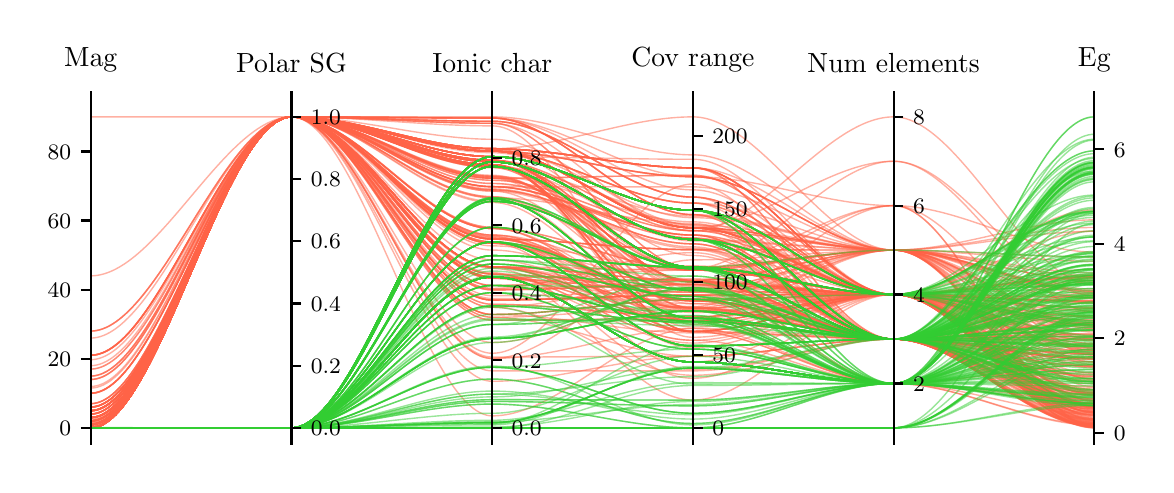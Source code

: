 \begingroup%
\makeatletter%
\begin{pgfpicture}%
\pgfpathrectangle{\pgfpointorigin}{\pgfqpoint{5.59in}{2.185in}}%
\pgfusepath{use as bounding box, clip}%
\begin{pgfscope}%
\pgfsetbuttcap%
\pgfsetmiterjoin%
\pgfsetlinewidth{0.0pt}%
\definecolor{currentstroke}{rgb}{1.0,1.0,1.0}%
\pgfsetstrokecolor{currentstroke}%
\pgfsetstrokeopacity{0.0}%
\pgfsetdash{}{0pt}%
\pgfpathmoveto{\pgfqpoint{0.0in}{0.0in}}%
\pgfpathlineto{\pgfqpoint{5.59in}{0.0in}}%
\pgfpathlineto{\pgfqpoint{5.59in}{2.185in}}%
\pgfpathlineto{\pgfqpoint{0.0in}{2.185in}}%
\pgfpathclose%
\pgfusepath{}%
\end{pgfscope}%
\begin{pgfscope}%
\pgfsetbuttcap%
\pgfsetmiterjoin%
\definecolor{currentfill}{rgb}{1.0,1.0,1.0}%
\pgfsetfillcolor{currentfill}%
\pgfsetlinewidth{0.0pt}%
\definecolor{currentstroke}{rgb}{0.0,0.0,0.0}%
\pgfsetstrokecolor{currentstroke}%
\pgfsetstrokeopacity{0.0}%
\pgfsetdash{}{0pt}%
\pgfpathmoveto{\pgfqpoint{0.315in}{0.106in}}%
\pgfpathlineto{\pgfqpoint{5.333in}{0.106in}}%
\pgfpathlineto{\pgfqpoint{5.333in}{1.817in}}%
\pgfpathlineto{\pgfqpoint{0.315in}{1.817in}}%
\pgfpathclose%
\pgfusepath{fill}%
\end{pgfscope}%
\begin{pgfscope}%
\pgfpathrectangle{\pgfqpoint{0.315in}{0.106in}}{\pgfqpoint{5.018in}{1.711in}}%
\pgfusepath{clip}%
\pgfsetbuttcap%
\pgfsetmiterjoin%
\pgfsetlinewidth{0.502pt}%
\definecolor{currentstroke}{rgb}{1.0,0.388,0.278}%
\pgfsetstrokecolor{currentstroke}%
\pgfsetstrokeopacity{0.5}%
\pgfsetdash{}{0pt}%
\pgfpathmoveto{\pgfqpoint{0.315in}{0.184in}}%
\pgfpathcurveto{\pgfqpoint{0.65in}{0.184in}}{\pgfqpoint{0.984in}{1.739in}}{\pgfqpoint{1.319in}{1.739in}}%
\pgfpathcurveto{\pgfqpoint{1.653in}{1.739in}}{\pgfqpoint{1.988in}{1.374in}}{\pgfqpoint{2.323in}{1.374in}}%
\pgfpathcurveto{\pgfqpoint{2.657in}{1.374in}}{\pgfqpoint{2.992in}{1.104in}}{\pgfqpoint{3.326in}{1.104in}}%
\pgfpathcurveto{\pgfqpoint{3.661in}{1.104in}}{\pgfqpoint{3.995in}{0.628in}}{\pgfqpoint{4.33in}{0.628in}}%
\pgfpathcurveto{\pgfqpoint{4.664in}{0.628in}}{\pgfqpoint{4.999in}{0.278in}}{\pgfqpoint{5.333in}{0.278in}}%
\pgfusepath{stroke}%
\end{pgfscope}%
\begin{pgfscope}%
\pgfpathrectangle{\pgfqpoint{0.315in}{0.106in}}{\pgfqpoint{5.018in}{1.711in}}%
\pgfusepath{clip}%
\pgfsetbuttcap%
\pgfsetmiterjoin%
\pgfsetlinewidth{0.502pt}%
\definecolor{currentstroke}{rgb}{1.0,0.388,0.278}%
\pgfsetstrokecolor{currentstroke}%
\pgfsetstrokeopacity{0.5}%
\pgfsetdash{}{0pt}%
\pgfpathmoveto{\pgfqpoint{0.315in}{0.184in}}%
\pgfpathcurveto{\pgfqpoint{0.65in}{0.184in}}{\pgfqpoint{0.984in}{1.739in}}{\pgfqpoint{1.319in}{1.739in}}%
\pgfpathcurveto{\pgfqpoint{1.653in}{1.739in}}{\pgfqpoint{1.988in}{1.422in}}{\pgfqpoint{2.323in}{1.422in}}%
\pgfpathcurveto{\pgfqpoint{2.657in}{1.422in}}{\pgfqpoint{2.992in}{1.17in}}{\pgfqpoint{3.326in}{1.17in}}%
\pgfpathcurveto{\pgfqpoint{3.661in}{1.17in}}{\pgfqpoint{3.995in}{0.851in}}{\pgfqpoint{4.33in}{0.851in}}%
\pgfpathcurveto{\pgfqpoint{4.664in}{0.851in}}{\pgfqpoint{4.999in}{0.248in}}{\pgfqpoint{5.333in}{0.248in}}%
\pgfusepath{stroke}%
\end{pgfscope}%
\begin{pgfscope}%
\pgfpathrectangle{\pgfqpoint{0.315in}{0.106in}}{\pgfqpoint{5.018in}{1.711in}}%
\pgfusepath{clip}%
\pgfsetbuttcap%
\pgfsetmiterjoin%
\pgfsetlinewidth{0.502pt}%
\definecolor{currentstroke}{rgb}{1.0,0.388,0.278}%
\pgfsetstrokecolor{currentstroke}%
\pgfsetstrokeopacity{0.5}%
\pgfsetdash{}{0pt}%
\pgfpathmoveto{\pgfqpoint{0.315in}{0.184in}}%
\pgfpathcurveto{\pgfqpoint{0.65in}{0.184in}}{\pgfqpoint{0.984in}{1.739in}}{\pgfqpoint{1.319in}{1.739in}}%
\pgfpathcurveto{\pgfqpoint{1.653in}{1.739in}}{\pgfqpoint{1.988in}{1.491in}}{\pgfqpoint{2.323in}{1.491in}}%
\pgfpathcurveto{\pgfqpoint{2.657in}{1.491in}}{\pgfqpoint{2.992in}{0.987in}}{\pgfqpoint{3.326in}{0.987in}}%
\pgfpathcurveto{\pgfqpoint{3.661in}{0.987in}}{\pgfqpoint{3.995in}{0.851in}}{\pgfqpoint{4.33in}{0.851in}}%
\pgfpathcurveto{\pgfqpoint{4.664in}{0.851in}}{\pgfqpoint{4.999in}{0.275in}}{\pgfqpoint{5.333in}{0.275in}}%
\pgfusepath{stroke}%
\end{pgfscope}%
\begin{pgfscope}%
\pgfpathrectangle{\pgfqpoint{0.315in}{0.106in}}{\pgfqpoint{5.018in}{1.711in}}%
\pgfusepath{clip}%
\pgfsetbuttcap%
\pgfsetmiterjoin%
\pgfsetlinewidth{0.502pt}%
\definecolor{currentstroke}{rgb}{1.0,0.388,0.278}%
\pgfsetstrokecolor{currentstroke}%
\pgfsetstrokeopacity{0.5}%
\pgfsetdash{}{0pt}%
\pgfpathmoveto{\pgfqpoint{0.315in}{0.23in}}%
\pgfpathcurveto{\pgfqpoint{0.65in}{0.23in}}{\pgfqpoint{0.984in}{1.739in}}{\pgfqpoint{1.319in}{1.739in}}%
\pgfpathcurveto{\pgfqpoint{1.653in}{1.739in}}{\pgfqpoint{1.988in}{1.374in}}{\pgfqpoint{2.323in}{1.374in}}%
\pgfpathcurveto{\pgfqpoint{2.657in}{1.374in}}{\pgfqpoint{2.992in}{1.104in}}{\pgfqpoint{3.326in}{1.104in}}%
\pgfpathcurveto{\pgfqpoint{3.661in}{1.104in}}{\pgfqpoint{3.995in}{0.628in}}{\pgfqpoint{4.33in}{0.628in}}%
\pgfpathcurveto{\pgfqpoint{4.664in}{0.628in}}{\pgfqpoint{4.999in}{0.29in}}{\pgfqpoint{5.333in}{0.29in}}%
\pgfusepath{stroke}%
\end{pgfscope}%
\begin{pgfscope}%
\pgfpathrectangle{\pgfqpoint{0.315in}{0.106in}}{\pgfqpoint{5.018in}{1.711in}}%
\pgfusepath{clip}%
\pgfsetbuttcap%
\pgfsetmiterjoin%
\pgfsetlinewidth{0.502pt}%
\definecolor{currentstroke}{rgb}{1.0,0.388,0.278}%
\pgfsetstrokecolor{currentstroke}%
\pgfsetstrokeopacity{0.5}%
\pgfsetdash{}{0pt}%
\pgfpathmoveto{\pgfqpoint{0.315in}{0.184in}}%
\pgfpathcurveto{\pgfqpoint{0.65in}{0.184in}}{\pgfqpoint{0.984in}{1.739in}}{\pgfqpoint{1.319in}{1.739in}}%
\pgfpathcurveto{\pgfqpoint{1.653in}{1.739in}}{\pgfqpoint{1.988in}{1.717in}}{\pgfqpoint{2.323in}{1.717in}}%
\pgfpathcurveto{\pgfqpoint{2.657in}{1.717in}}{\pgfqpoint{2.992in}{1.338in}}{\pgfqpoint{3.326in}{1.338in}}%
\pgfpathcurveto{\pgfqpoint{3.661in}{1.338in}}{\pgfqpoint{3.995in}{0.851in}}{\pgfqpoint{4.33in}{0.851in}}%
\pgfpathcurveto{\pgfqpoint{4.664in}{0.851in}}{\pgfqpoint{4.999in}{0.288in}}{\pgfqpoint{5.333in}{0.288in}}%
\pgfusepath{stroke}%
\end{pgfscope}%
\begin{pgfscope}%
\pgfpathrectangle{\pgfqpoint{0.315in}{0.106in}}{\pgfqpoint{5.018in}{1.711in}}%
\pgfusepath{clip}%
\pgfsetbuttcap%
\pgfsetmiterjoin%
\pgfsetlinewidth{0.502pt}%
\definecolor{currentstroke}{rgb}{1.0,0.388,0.278}%
\pgfsetstrokecolor{currentstroke}%
\pgfsetstrokeopacity{0.5}%
\pgfsetdash{}{0pt}%
\pgfpathmoveto{\pgfqpoint{0.315in}{0.357in}}%
\pgfpathcurveto{\pgfqpoint{0.65in}{0.357in}}{\pgfqpoint{0.984in}{1.739in}}{\pgfqpoint{1.319in}{1.739in}}%
\pgfpathcurveto{\pgfqpoint{1.653in}{1.739in}}{\pgfqpoint{1.988in}{1.733in}}{\pgfqpoint{2.323in}{1.733in}}%
\pgfpathcurveto{\pgfqpoint{2.657in}{1.733in}}{\pgfqpoint{2.992in}{1.25in}}{\pgfqpoint{3.326in}{1.25in}}%
\pgfpathcurveto{\pgfqpoint{3.661in}{1.25in}}{\pgfqpoint{3.995in}{0.851in}}{\pgfqpoint{4.33in}{0.851in}}%
\pgfpathcurveto{\pgfqpoint{4.664in}{0.851in}}{\pgfqpoint{4.999in}{1.274in}}{\pgfqpoint{5.333in}{1.274in}}%
\pgfusepath{stroke}%
\end{pgfscope}%
\begin{pgfscope}%
\pgfpathrectangle{\pgfqpoint{0.315in}{0.106in}}{\pgfqpoint{5.018in}{1.711in}}%
\pgfusepath{clip}%
\pgfsetbuttcap%
\pgfsetmiterjoin%
\pgfsetlinewidth{0.502pt}%
\definecolor{currentstroke}{rgb}{1.0,0.388,0.278}%
\pgfsetstrokecolor{currentstroke}%
\pgfsetstrokeopacity{0.5}%
\pgfsetdash{}{0pt}%
\pgfpathmoveto{\pgfqpoint{0.315in}{0.27in}}%
\pgfpathcurveto{\pgfqpoint{0.65in}{0.27in}}{\pgfqpoint{0.984in}{1.739in}}{\pgfqpoint{1.319in}{1.739in}}%
\pgfpathcurveto{\pgfqpoint{1.653in}{1.739in}}{\pgfqpoint{1.988in}{1.522in}}{\pgfqpoint{2.323in}{1.522in}}%
\pgfpathcurveto{\pgfqpoint{2.657in}{1.522in}}{\pgfqpoint{2.992in}{1.119in}}{\pgfqpoint{3.326in}{1.119in}}%
\pgfpathcurveto{\pgfqpoint{3.661in}{1.119in}}{\pgfqpoint{3.995in}{1.073in}}{\pgfqpoint{4.33in}{1.073in}}%
\pgfpathcurveto{\pgfqpoint{4.664in}{1.073in}}{\pgfqpoint{4.999in}{0.694in}}{\pgfqpoint{5.333in}{0.694in}}%
\pgfusepath{stroke}%
\end{pgfscope}%
\begin{pgfscope}%
\pgfpathrectangle{\pgfqpoint{0.315in}{0.106in}}{\pgfqpoint{5.018in}{1.711in}}%
\pgfusepath{clip}%
\pgfsetbuttcap%
\pgfsetmiterjoin%
\pgfsetlinewidth{0.502pt}%
\definecolor{currentstroke}{rgb}{1.0,0.388,0.278}%
\pgfsetstrokecolor{currentstroke}%
\pgfsetstrokeopacity{0.5}%
\pgfsetdash{}{0pt}%
\pgfpathmoveto{\pgfqpoint{0.315in}{0.184in}}%
\pgfpathcurveto{\pgfqpoint{0.65in}{0.184in}}{\pgfqpoint{0.984in}{1.739in}}{\pgfqpoint{1.319in}{1.739in}}%
\pgfpathcurveto{\pgfqpoint{1.653in}{1.739in}}{\pgfqpoint{1.988in}{1.406in}}{\pgfqpoint{2.323in}{1.406in}}%
\pgfpathcurveto{\pgfqpoint{2.657in}{1.406in}}{\pgfqpoint{2.992in}{1.148in}}{\pgfqpoint{3.326in}{1.148in}}%
\pgfpathcurveto{\pgfqpoint{3.661in}{1.148in}}{\pgfqpoint{3.995in}{0.628in}}{\pgfqpoint{4.33in}{0.628in}}%
\pgfpathcurveto{\pgfqpoint{4.664in}{0.628in}}{\pgfqpoint{4.999in}{0.193in}}{\pgfqpoint{5.333in}{0.193in}}%
\pgfusepath{stroke}%
\end{pgfscope}%
\begin{pgfscope}%
\pgfpathrectangle{\pgfqpoint{0.315in}{0.106in}}{\pgfqpoint{5.018in}{1.711in}}%
\pgfusepath{clip}%
\pgfsetbuttcap%
\pgfsetmiterjoin%
\pgfsetlinewidth{0.502pt}%
\definecolor{currentstroke}{rgb}{1.0,0.388,0.278}%
\pgfsetstrokecolor{currentstroke}%
\pgfsetstrokeopacity{0.5}%
\pgfsetdash{}{0pt}%
\pgfpathmoveto{\pgfqpoint{0.315in}{0.201in}}%
\pgfpathcurveto{\pgfqpoint{0.65in}{0.201in}}{\pgfqpoint{0.984in}{1.739in}}{\pgfqpoint{1.319in}{1.739in}}%
\pgfpathcurveto{\pgfqpoint{1.653in}{1.739in}}{\pgfqpoint{1.988in}{1.128in}}{\pgfqpoint{2.323in}{1.128in}}%
\pgfpathcurveto{\pgfqpoint{2.657in}{1.128in}}{\pgfqpoint{2.992in}{1.075in}}{\pgfqpoint{3.326in}{1.075in}}%
\pgfpathcurveto{\pgfqpoint{3.661in}{1.075in}}{\pgfqpoint{3.995in}{0.628in}}{\pgfqpoint{4.33in}{0.628in}}%
\pgfpathcurveto{\pgfqpoint{4.664in}{0.628in}}{\pgfqpoint{4.999in}{0.55in}}{\pgfqpoint{5.333in}{0.55in}}%
\pgfusepath{stroke}%
\end{pgfscope}%
\begin{pgfscope}%
\pgfpathrectangle{\pgfqpoint{0.315in}{0.106in}}{\pgfqpoint{5.018in}{1.711in}}%
\pgfusepath{clip}%
\pgfsetbuttcap%
\pgfsetmiterjoin%
\pgfsetlinewidth{0.502pt}%
\definecolor{currentstroke}{rgb}{1.0,0.388,0.278}%
\pgfsetstrokecolor{currentstroke}%
\pgfsetstrokeopacity{0.5}%
\pgfsetdash{}{0pt}%
\pgfpathmoveto{\pgfqpoint{0.315in}{0.184in}}%
\pgfpathcurveto{\pgfqpoint{0.65in}{0.184in}}{\pgfqpoint{0.984in}{1.739in}}{\pgfqpoint{1.319in}{1.739in}}%
\pgfpathcurveto{\pgfqpoint{1.653in}{1.739in}}{\pgfqpoint{1.988in}{1.432in}}{\pgfqpoint{2.323in}{1.432in}}%
\pgfpathcurveto{\pgfqpoint{2.657in}{1.432in}}{\pgfqpoint{2.992in}{0.973in}}{\pgfqpoint{3.326in}{0.973in}}%
\pgfpathcurveto{\pgfqpoint{3.661in}{0.973in}}{\pgfqpoint{3.995in}{0.851in}}{\pgfqpoint{4.33in}{0.851in}}%
\pgfpathcurveto{\pgfqpoint{4.664in}{0.851in}}{\pgfqpoint{4.999in}{1.168in}}{\pgfqpoint{5.333in}{1.168in}}%
\pgfusepath{stroke}%
\end{pgfscope}%
\begin{pgfscope}%
\pgfpathrectangle{\pgfqpoint{0.315in}{0.106in}}{\pgfqpoint{5.018in}{1.711in}}%
\pgfusepath{clip}%
\pgfsetbuttcap%
\pgfsetmiterjoin%
\pgfsetlinewidth{0.502pt}%
\definecolor{currentstroke}{rgb}{1.0,0.388,0.278}%
\pgfsetstrokecolor{currentstroke}%
\pgfsetstrokeopacity{0.5}%
\pgfsetdash{}{0pt}%
\pgfpathmoveto{\pgfqpoint{0.315in}{0.236in}}%
\pgfpathcurveto{\pgfqpoint{0.65in}{0.236in}}{\pgfqpoint{0.984in}{1.739in}}{\pgfqpoint{1.319in}{1.739in}}%
\pgfpathcurveto{\pgfqpoint{1.653in}{1.739in}}{\pgfqpoint{1.988in}{1.54in}}{\pgfqpoint{2.323in}{1.54in}}%
\pgfpathcurveto{\pgfqpoint{2.657in}{1.54in}}{\pgfqpoint{2.992in}{1.272in}}{\pgfqpoint{3.326in}{1.272in}}%
\pgfpathcurveto{\pgfqpoint{3.661in}{1.272in}}{\pgfqpoint{3.995in}{0.851in}}{\pgfqpoint{4.33in}{0.851in}}%
\pgfpathcurveto{\pgfqpoint{4.664in}{0.851in}}{\pgfqpoint{4.999in}{0.303in}}{\pgfqpoint{5.333in}{0.303in}}%
\pgfusepath{stroke}%
\end{pgfscope}%
\begin{pgfscope}%
\pgfpathrectangle{\pgfqpoint{0.315in}{0.106in}}{\pgfqpoint{5.018in}{1.711in}}%
\pgfusepath{clip}%
\pgfsetbuttcap%
\pgfsetmiterjoin%
\pgfsetlinewidth{0.502pt}%
\definecolor{currentstroke}{rgb}{1.0,0.388,0.278}%
\pgfsetstrokecolor{currentstroke}%
\pgfsetstrokeopacity{0.5}%
\pgfsetdash{}{0pt}%
\pgfpathmoveto{\pgfqpoint{0.315in}{0.184in}}%
\pgfpathcurveto{\pgfqpoint{0.65in}{0.184in}}{\pgfqpoint{0.984in}{1.739in}}{\pgfqpoint{1.319in}{1.739in}}%
\pgfpathcurveto{\pgfqpoint{1.653in}{1.739in}}{\pgfqpoint{1.988in}{0.845in}}{\pgfqpoint{2.323in}{0.845in}}%
\pgfpathcurveto{\pgfqpoint{2.657in}{0.845in}}{\pgfqpoint{2.992in}{0.863in}}{\pgfqpoint{3.326in}{0.863in}}%
\pgfpathcurveto{\pgfqpoint{3.661in}{0.863in}}{\pgfqpoint{3.995in}{0.628in}}{\pgfqpoint{4.33in}{0.628in}}%
\pgfpathcurveto{\pgfqpoint{4.664in}{0.628in}}{\pgfqpoint{4.999in}{0.283in}}{\pgfqpoint{5.333in}{0.283in}}%
\pgfusepath{stroke}%
\end{pgfscope}%
\begin{pgfscope}%
\pgfpathrectangle{\pgfqpoint{0.315in}{0.106in}}{\pgfqpoint{5.018in}{1.711in}}%
\pgfusepath{clip}%
\pgfsetbuttcap%
\pgfsetmiterjoin%
\pgfsetlinewidth{0.502pt}%
\definecolor{currentstroke}{rgb}{1.0,0.388,0.278}%
\pgfsetstrokecolor{currentstroke}%
\pgfsetstrokeopacity{0.5}%
\pgfsetdash{}{0pt}%
\pgfpathmoveto{\pgfqpoint{0.315in}{0.305in}}%
\pgfpathcurveto{\pgfqpoint{0.65in}{0.305in}}{\pgfqpoint{0.984in}{1.739in}}{\pgfqpoint{1.319in}{1.739in}}%
\pgfpathcurveto{\pgfqpoint{1.653in}{1.739in}}{\pgfqpoint{1.988in}{1.491in}}{\pgfqpoint{2.323in}{1.491in}}%
\pgfpathcurveto{\pgfqpoint{2.657in}{1.491in}}{\pgfqpoint{2.992in}{1.133in}}{\pgfqpoint{3.326in}{1.133in}}%
\pgfpathcurveto{\pgfqpoint{3.661in}{1.133in}}{\pgfqpoint{3.995in}{0.851in}}{\pgfqpoint{4.33in}{0.851in}}%
\pgfpathcurveto{\pgfqpoint{4.664in}{0.851in}}{\pgfqpoint{4.999in}{0.933in}}{\pgfqpoint{5.333in}{0.933in}}%
\pgfusepath{stroke}%
\end{pgfscope}%
\begin{pgfscope}%
\pgfpathrectangle{\pgfqpoint{0.315in}{0.106in}}{\pgfqpoint{5.018in}{1.711in}}%
\pgfusepath{clip}%
\pgfsetbuttcap%
\pgfsetmiterjoin%
\pgfsetlinewidth{0.502pt}%
\definecolor{currentstroke}{rgb}{1.0,0.388,0.278}%
\pgfsetstrokecolor{currentstroke}%
\pgfsetstrokeopacity{0.5}%
\pgfsetdash{}{0pt}%
\pgfpathmoveto{\pgfqpoint{0.315in}{0.184in}}%
\pgfpathcurveto{\pgfqpoint{0.65in}{0.184in}}{\pgfqpoint{0.984in}{1.739in}}{\pgfqpoint{1.319in}{1.739in}}%
\pgfpathcurveto{\pgfqpoint{1.653in}{1.739in}}{\pgfqpoint{1.988in}{1.568in}}{\pgfqpoint{2.323in}{1.568in}}%
\pgfpathcurveto{\pgfqpoint{2.657in}{1.568in}}{\pgfqpoint{2.992in}{1.184in}}{\pgfqpoint{3.326in}{1.184in}}%
\pgfpathcurveto{\pgfqpoint{3.661in}{1.184in}}{\pgfqpoint{3.995in}{0.851in}}{\pgfqpoint{4.33in}{0.851in}}%
\pgfpathcurveto{\pgfqpoint{4.664in}{0.851in}}{\pgfqpoint{4.999in}{0.938in}}{\pgfqpoint{5.333in}{0.938in}}%
\pgfusepath{stroke}%
\end{pgfscope}%
\begin{pgfscope}%
\pgfpathrectangle{\pgfqpoint{0.315in}{0.106in}}{\pgfqpoint{5.018in}{1.711in}}%
\pgfusepath{clip}%
\pgfsetbuttcap%
\pgfsetmiterjoin%
\pgfsetlinewidth{0.502pt}%
\definecolor{currentstroke}{rgb}{1.0,0.388,0.278}%
\pgfsetstrokecolor{currentstroke}%
\pgfsetstrokeopacity{0.5}%
\pgfsetdash{}{0pt}%
\pgfpathmoveto{\pgfqpoint{0.315in}{0.201in}}%
\pgfpathcurveto{\pgfqpoint{0.65in}{0.201in}}{\pgfqpoint{0.984in}{1.739in}}{\pgfqpoint{1.319in}{1.739in}}%
\pgfpathcurveto{\pgfqpoint{1.653in}{1.739in}}{\pgfqpoint{1.988in}{1.54in}}{\pgfqpoint{2.323in}{1.54in}}%
\pgfpathcurveto{\pgfqpoint{2.657in}{1.54in}}{\pgfqpoint{2.992in}{1.272in}}{\pgfqpoint{3.326in}{1.272in}}%
\pgfpathcurveto{\pgfqpoint{3.661in}{1.272in}}{\pgfqpoint{3.995in}{0.628in}}{\pgfqpoint{4.33in}{0.628in}}%
\pgfpathcurveto{\pgfqpoint{4.664in}{0.628in}}{\pgfqpoint{4.999in}{0.209in}}{\pgfqpoint{5.333in}{0.209in}}%
\pgfusepath{stroke}%
\end{pgfscope}%
\begin{pgfscope}%
\pgfpathrectangle{\pgfqpoint{0.315in}{0.106in}}{\pgfqpoint{5.018in}{1.711in}}%
\pgfusepath{clip}%
\pgfsetbuttcap%
\pgfsetmiterjoin%
\pgfsetlinewidth{0.502pt}%
\definecolor{currentstroke}{rgb}{1.0,0.388,0.278}%
\pgfsetstrokecolor{currentstroke}%
\pgfsetstrokeopacity{0.5}%
\pgfsetdash{}{0pt}%
\pgfpathmoveto{\pgfqpoint{0.315in}{0.253in}}%
\pgfpathcurveto{\pgfqpoint{0.65in}{0.253in}}{\pgfqpoint{0.984in}{1.739in}}{\pgfqpoint{1.319in}{1.739in}}%
\pgfpathcurveto{\pgfqpoint{1.653in}{1.739in}}{\pgfqpoint{1.988in}{0.989in}}{\pgfqpoint{2.323in}{0.989in}}%
\pgfpathcurveto{\pgfqpoint{2.657in}{0.989in}}{\pgfqpoint{2.992in}{0.921in}}{\pgfqpoint{3.326in}{0.921in}}%
\pgfpathcurveto{\pgfqpoint{3.661in}{0.921in}}{\pgfqpoint{3.995in}{1.073in}}{\pgfqpoint{4.33in}{1.073in}}%
\pgfpathcurveto{\pgfqpoint{4.664in}{1.073in}}{\pgfqpoint{4.999in}{0.944in}}{\pgfqpoint{5.333in}{0.944in}}%
\pgfusepath{stroke}%
\end{pgfscope}%
\begin{pgfscope}%
\pgfpathrectangle{\pgfqpoint{0.315in}{0.106in}}{\pgfqpoint{5.018in}{1.711in}}%
\pgfusepath{clip}%
\pgfsetbuttcap%
\pgfsetmiterjoin%
\pgfsetlinewidth{0.502pt}%
\definecolor{currentstroke}{rgb}{1.0,0.388,0.278}%
\pgfsetstrokecolor{currentstroke}%
\pgfsetstrokeopacity{0.5}%
\pgfsetdash{}{0pt}%
\pgfpathmoveto{\pgfqpoint{0.315in}{0.191in}}%
\pgfpathcurveto{\pgfqpoint{0.65in}{0.191in}}{\pgfqpoint{0.984in}{1.739in}}{\pgfqpoint{1.319in}{1.739in}}%
\pgfpathcurveto{\pgfqpoint{1.653in}{1.739in}}{\pgfqpoint{1.988in}{0.989in}}{\pgfqpoint{2.323in}{0.989in}}%
\pgfpathcurveto{\pgfqpoint{2.657in}{0.989in}}{\pgfqpoint{2.992in}{0.666in}}{\pgfqpoint{3.326in}{0.666in}}%
\pgfpathcurveto{\pgfqpoint{3.661in}{0.666in}}{\pgfqpoint{3.995in}{0.406in}}{\pgfqpoint{4.33in}{0.406in}}%
\pgfpathcurveto{\pgfqpoint{4.664in}{0.406in}}{\pgfqpoint{4.999in}{0.499in}}{\pgfqpoint{5.333in}{0.499in}}%
\pgfusepath{stroke}%
\end{pgfscope}%
\begin{pgfscope}%
\pgfpathrectangle{\pgfqpoint{0.315in}{0.106in}}{\pgfqpoint{5.018in}{1.711in}}%
\pgfusepath{clip}%
\pgfsetbuttcap%
\pgfsetmiterjoin%
\pgfsetlinewidth{0.502pt}%
\definecolor{currentstroke}{rgb}{1.0,0.388,0.278}%
\pgfsetstrokecolor{currentstroke}%
\pgfsetstrokeopacity{0.5}%
\pgfsetdash{}{0pt}%
\pgfpathmoveto{\pgfqpoint{0.315in}{0.201in}}%
\pgfpathcurveto{\pgfqpoint{0.65in}{0.201in}}{\pgfqpoint{0.984in}{1.739in}}{\pgfqpoint{1.319in}{1.739in}}%
\pgfpathcurveto{\pgfqpoint{1.653in}{1.739in}}{\pgfqpoint{1.988in}{1.107in}}{\pgfqpoint{2.323in}{1.107in}}%
\pgfpathcurveto{\pgfqpoint{2.657in}{1.107in}}{\pgfqpoint{2.992in}{0.819in}}{\pgfqpoint{3.326in}{0.819in}}%
\pgfpathcurveto{\pgfqpoint{3.661in}{0.819in}}{\pgfqpoint{3.995in}{0.628in}}{\pgfqpoint{4.33in}{0.628in}}%
\pgfpathcurveto{\pgfqpoint{4.664in}{0.628in}}{\pgfqpoint{4.999in}{0.351in}}{\pgfqpoint{5.333in}{0.351in}}%
\pgfusepath{stroke}%
\end{pgfscope}%
\begin{pgfscope}%
\pgfpathrectangle{\pgfqpoint{0.315in}{0.106in}}{\pgfqpoint{5.018in}{1.711in}}%
\pgfusepath{clip}%
\pgfsetbuttcap%
\pgfsetmiterjoin%
\pgfsetlinewidth{0.502pt}%
\definecolor{currentstroke}{rgb}{1.0,0.388,0.278}%
\pgfsetstrokecolor{currentstroke}%
\pgfsetstrokeopacity{0.5}%
\pgfsetdash{}{0pt}%
\pgfpathmoveto{\pgfqpoint{0.315in}{0.305in}}%
\pgfpathcurveto{\pgfqpoint{0.65in}{0.305in}}{\pgfqpoint{0.984in}{1.739in}}{\pgfqpoint{1.319in}{1.739in}}%
\pgfpathcurveto{\pgfqpoint{1.653in}{1.739in}}{\pgfqpoint{1.988in}{1.34in}}{\pgfqpoint{2.323in}{1.34in}}%
\pgfpathcurveto{\pgfqpoint{2.657in}{1.34in}}{\pgfqpoint{2.992in}{0.732in}}{\pgfqpoint{3.326in}{0.732in}}%
\pgfpathcurveto{\pgfqpoint{3.661in}{0.732in}}{\pgfqpoint{3.995in}{1.073in}}{\pgfqpoint{4.33in}{1.073in}}%
\pgfpathcurveto{\pgfqpoint{4.664in}{1.073in}}{\pgfqpoint{4.999in}{0.735in}}{\pgfqpoint{5.333in}{0.735in}}%
\pgfusepath{stroke}%
\end{pgfscope}%
\begin{pgfscope}%
\pgfpathrectangle{\pgfqpoint{0.315in}{0.106in}}{\pgfqpoint{5.018in}{1.711in}}%
\pgfusepath{clip}%
\pgfsetbuttcap%
\pgfsetmiterjoin%
\pgfsetlinewidth{0.502pt}%
\definecolor{currentstroke}{rgb}{1.0,0.388,0.278}%
\pgfsetstrokecolor{currentstroke}%
\pgfsetstrokeopacity{0.5}%
\pgfsetdash{}{0pt}%
\pgfpathmoveto{\pgfqpoint{0.315in}{0.219in}}%
\pgfpathcurveto{\pgfqpoint{0.65in}{0.219in}}{\pgfqpoint{0.984in}{1.739in}}{\pgfqpoint{1.319in}{1.739in}}%
\pgfpathcurveto{\pgfqpoint{1.653in}{1.739in}}{\pgfqpoint{1.988in}{0.531in}}{\pgfqpoint{2.323in}{0.531in}}%
\pgfpathcurveto{\pgfqpoint{2.657in}{0.531in}}{\pgfqpoint{2.992in}{0.681in}}{\pgfqpoint{3.326in}{0.681in}}%
\pgfpathcurveto{\pgfqpoint{3.661in}{0.681in}}{\pgfqpoint{3.995in}{0.628in}}{\pgfqpoint{4.33in}{0.628in}}%
\pgfpathcurveto{\pgfqpoint{4.664in}{0.628in}}{\pgfqpoint{4.999in}{0.268in}}{\pgfqpoint{5.333in}{0.268in}}%
\pgfusepath{stroke}%
\end{pgfscope}%
\begin{pgfscope}%
\pgfpathrectangle{\pgfqpoint{0.315in}{0.106in}}{\pgfqpoint{5.018in}{1.711in}}%
\pgfusepath{clip}%
\pgfsetbuttcap%
\pgfsetmiterjoin%
\pgfsetlinewidth{0.502pt}%
\definecolor{currentstroke}{rgb}{1.0,0.388,0.278}%
\pgfsetstrokecolor{currentstroke}%
\pgfsetstrokeopacity{0.5}%
\pgfsetdash{}{0pt}%
\pgfpathmoveto{\pgfqpoint{0.315in}{0.288in}}%
\pgfpathcurveto{\pgfqpoint{0.65in}{0.288in}}{\pgfqpoint{0.984in}{1.739in}}{\pgfqpoint{1.319in}{1.739in}}%
\pgfpathcurveto{\pgfqpoint{1.653in}{1.739in}}{\pgfqpoint{1.988in}{1.491in}}{\pgfqpoint{2.323in}{1.491in}}%
\pgfpathcurveto{\pgfqpoint{2.657in}{1.491in}}{\pgfqpoint{2.992in}{0.987in}}{\pgfqpoint{3.326in}{0.987in}}%
\pgfpathcurveto{\pgfqpoint{3.661in}{0.987in}}{\pgfqpoint{3.995in}{0.851in}}{\pgfqpoint{4.33in}{0.851in}}%
\pgfpathcurveto{\pgfqpoint{4.664in}{0.851in}}{\pgfqpoint{4.999in}{0.248in}}{\pgfqpoint{5.333in}{0.248in}}%
\pgfusepath{stroke}%
\end{pgfscope}%
\begin{pgfscope}%
\pgfpathrectangle{\pgfqpoint{0.315in}{0.106in}}{\pgfqpoint{5.018in}{1.711in}}%
\pgfusepath{clip}%
\pgfsetbuttcap%
\pgfsetmiterjoin%
\pgfsetlinewidth{0.502pt}%
\definecolor{currentstroke}{rgb}{1.0,0.388,0.278}%
\pgfsetstrokecolor{currentstroke}%
\pgfsetstrokeopacity{0.5}%
\pgfsetdash{}{0pt}%
\pgfpathmoveto{\pgfqpoint{0.315in}{0.288in}}%
\pgfpathcurveto{\pgfqpoint{0.65in}{0.288in}}{\pgfqpoint{0.984in}{1.739in}}{\pgfqpoint{1.319in}{1.739in}}%
\pgfpathcurveto{\pgfqpoint{1.653in}{1.739in}}{\pgfqpoint{1.988in}{1.58in}}{\pgfqpoint{2.323in}{1.58in}}%
\pgfpathcurveto{\pgfqpoint{2.657in}{1.58in}}{\pgfqpoint{2.992in}{1.484in}}{\pgfqpoint{3.326in}{1.484in}}%
\pgfpathcurveto{\pgfqpoint{3.661in}{1.484in}}{\pgfqpoint{3.995in}{0.851in}}{\pgfqpoint{4.33in}{0.851in}}%
\pgfpathcurveto{\pgfqpoint{4.664in}{0.851in}}{\pgfqpoint{4.999in}{0.493in}}{\pgfqpoint{5.333in}{0.493in}}%
\pgfusepath{stroke}%
\end{pgfscope}%
\begin{pgfscope}%
\pgfpathrectangle{\pgfqpoint{0.315in}{0.106in}}{\pgfqpoint{5.018in}{1.711in}}%
\pgfusepath{clip}%
\pgfsetbuttcap%
\pgfsetmiterjoin%
\pgfsetlinewidth{0.502pt}%
\definecolor{currentstroke}{rgb}{1.0,0.388,0.278}%
\pgfsetstrokecolor{currentstroke}%
\pgfsetstrokeopacity{0.5}%
\pgfsetdash{}{0pt}%
\pgfpathmoveto{\pgfqpoint{0.315in}{0.184in}}%
\pgfpathcurveto{\pgfqpoint{0.65in}{0.184in}}{\pgfqpoint{0.984in}{1.739in}}{\pgfqpoint{1.319in}{1.739in}}%
\pgfpathcurveto{\pgfqpoint{1.653in}{1.739in}}{\pgfqpoint{1.988in}{0.953in}}{\pgfqpoint{2.323in}{0.953in}}%
\pgfpathcurveto{\pgfqpoint{2.657in}{0.953in}}{\pgfqpoint{2.992in}{0.622in}}{\pgfqpoint{3.326in}{0.622in}}%
\pgfpathcurveto{\pgfqpoint{3.661in}{0.622in}}{\pgfqpoint{3.995in}{0.406in}}{\pgfqpoint{4.33in}{0.406in}}%
\pgfpathcurveto{\pgfqpoint{4.664in}{0.406in}}{\pgfqpoint{4.999in}{0.327in}}{\pgfqpoint{5.333in}{0.327in}}%
\pgfusepath{stroke}%
\end{pgfscope}%
\begin{pgfscope}%
\pgfpathrectangle{\pgfqpoint{0.315in}{0.106in}}{\pgfqpoint{5.018in}{1.711in}}%
\pgfusepath{clip}%
\pgfsetbuttcap%
\pgfsetmiterjoin%
\pgfsetlinewidth{0.502pt}%
\definecolor{currentstroke}{rgb}{1.0,0.388,0.278}%
\pgfsetstrokecolor{currentstroke}%
\pgfsetstrokeopacity{0.5}%
\pgfsetdash{}{0pt}%
\pgfpathmoveto{\pgfqpoint{0.315in}{0.201in}}%
\pgfpathcurveto{\pgfqpoint{0.65in}{0.201in}}{\pgfqpoint{0.984in}{1.739in}}{\pgfqpoint{1.319in}{1.739in}}%
\pgfpathcurveto{\pgfqpoint{1.653in}{1.739in}}{\pgfqpoint{1.988in}{0.881in}}{\pgfqpoint{2.323in}{0.881in}}%
\pgfpathcurveto{\pgfqpoint{2.657in}{0.881in}}{\pgfqpoint{2.992in}{1.06in}}{\pgfqpoint{3.326in}{1.06in}}%
\pgfpathcurveto{\pgfqpoint{3.661in}{1.06in}}{\pgfqpoint{3.995in}{0.628in}}{\pgfqpoint{4.33in}{0.628in}}%
\pgfpathcurveto{\pgfqpoint{4.664in}{0.628in}}{\pgfqpoint{4.999in}{0.194in}}{\pgfqpoint{5.333in}{0.194in}}%
\pgfusepath{stroke}%
\end{pgfscope}%
\begin{pgfscope}%
\pgfpathrectangle{\pgfqpoint{0.315in}{0.106in}}{\pgfqpoint{5.018in}{1.711in}}%
\pgfusepath{clip}%
\pgfsetbuttcap%
\pgfsetmiterjoin%
\pgfsetlinewidth{0.502pt}%
\definecolor{currentstroke}{rgb}{1.0,0.388,0.278}%
\pgfsetstrokecolor{currentstroke}%
\pgfsetstrokeopacity{0.5}%
\pgfsetdash{}{0pt}%
\pgfpathmoveto{\pgfqpoint{0.315in}{0.201in}}%
\pgfpathcurveto{\pgfqpoint{0.65in}{0.201in}}{\pgfqpoint{0.984in}{1.739in}}{\pgfqpoint{1.319in}{1.739in}}%
\pgfpathcurveto{\pgfqpoint{1.653in}{1.739in}}{\pgfqpoint{1.988in}{1.5in}}{\pgfqpoint{2.323in}{1.5in}}%
\pgfpathcurveto{\pgfqpoint{2.657in}{1.5in}}{\pgfqpoint{2.992in}{0.819in}}{\pgfqpoint{3.326in}{0.819in}}%
\pgfpathcurveto{\pgfqpoint{3.661in}{0.819in}}{\pgfqpoint{3.995in}{0.628in}}{\pgfqpoint{4.33in}{0.628in}}%
\pgfpathcurveto{\pgfqpoint{4.664in}{0.628in}}{\pgfqpoint{4.999in}{0.529in}}{\pgfqpoint{5.333in}{0.529in}}%
\pgfusepath{stroke}%
\end{pgfscope}%
\begin{pgfscope}%
\pgfpathrectangle{\pgfqpoint{0.315in}{0.106in}}{\pgfqpoint{5.018in}{1.711in}}%
\pgfusepath{clip}%
\pgfsetbuttcap%
\pgfsetmiterjoin%
\pgfsetlinewidth{0.502pt}%
\definecolor{currentstroke}{rgb}{1.0,0.388,0.278}%
\pgfsetstrokecolor{currentstroke}%
\pgfsetstrokeopacity{0.5}%
\pgfsetdash{}{0pt}%
\pgfpathmoveto{\pgfqpoint{0.315in}{0.188in}}%
\pgfpathcurveto{\pgfqpoint{0.65in}{0.188in}}{\pgfqpoint{0.984in}{1.739in}}{\pgfqpoint{1.319in}{1.739in}}%
\pgfpathcurveto{\pgfqpoint{1.653in}{1.739in}}{\pgfqpoint{1.988in}{1.522in}}{\pgfqpoint{2.323in}{1.522in}}%
\pgfpathcurveto{\pgfqpoint{2.657in}{1.522in}}{\pgfqpoint{2.992in}{0.914in}}{\pgfqpoint{3.326in}{0.914in}}%
\pgfpathcurveto{\pgfqpoint{3.661in}{0.914in}}{\pgfqpoint{3.995in}{0.851in}}{\pgfqpoint{4.33in}{0.851in}}%
\pgfpathcurveto{\pgfqpoint{4.664in}{0.851in}}{\pgfqpoint{4.999in}{0.724in}}{\pgfqpoint{5.333in}{0.724in}}%
\pgfusepath{stroke}%
\end{pgfscope}%
\begin{pgfscope}%
\pgfpathrectangle{\pgfqpoint{0.315in}{0.106in}}{\pgfqpoint{5.018in}{1.711in}}%
\pgfusepath{clip}%
\pgfsetbuttcap%
\pgfsetmiterjoin%
\pgfsetlinewidth{0.502pt}%
\definecolor{currentstroke}{rgb}{1.0,0.388,0.278}%
\pgfsetstrokecolor{currentstroke}%
\pgfsetstrokeopacity{0.5}%
\pgfsetdash{}{0pt}%
\pgfpathmoveto{\pgfqpoint{0.315in}{0.184in}}%
\pgfpathcurveto{\pgfqpoint{0.65in}{0.184in}}{\pgfqpoint{0.984in}{1.739in}}{\pgfqpoint{1.319in}{1.739in}}%
\pgfpathcurveto{\pgfqpoint{1.653in}{1.739in}}{\pgfqpoint{1.988in}{1.514in}}{\pgfqpoint{2.323in}{1.514in}}%
\pgfpathcurveto{\pgfqpoint{2.657in}{1.514in}}{\pgfqpoint{2.992in}{1.126in}}{\pgfqpoint{3.326in}{1.126in}}%
\pgfpathcurveto{\pgfqpoint{3.661in}{1.126in}}{\pgfqpoint{3.995in}{0.628in}}{\pgfqpoint{4.33in}{0.628in}}%
\pgfpathcurveto{\pgfqpoint{4.664in}{0.628in}}{\pgfqpoint{4.999in}{0.81in}}{\pgfqpoint{5.333in}{0.81in}}%
\pgfusepath{stroke}%
\end{pgfscope}%
\begin{pgfscope}%
\pgfpathrectangle{\pgfqpoint{0.315in}{0.106in}}{\pgfqpoint{5.018in}{1.711in}}%
\pgfusepath{clip}%
\pgfsetbuttcap%
\pgfsetmiterjoin%
\pgfsetlinewidth{0.502pt}%
\definecolor{currentstroke}{rgb}{1.0,0.388,0.278}%
\pgfsetstrokecolor{currentstroke}%
\pgfsetstrokeopacity{0.5}%
\pgfsetdash{}{0pt}%
\pgfpathmoveto{\pgfqpoint{0.315in}{0.235in}}%
\pgfpathcurveto{\pgfqpoint{0.65in}{0.235in}}{\pgfqpoint{0.984in}{1.739in}}{\pgfqpoint{1.319in}{1.739in}}%
\pgfpathcurveto{\pgfqpoint{1.653in}{1.739in}}{\pgfqpoint{1.988in}{0.939in}}{\pgfqpoint{2.323in}{0.939in}}%
\pgfpathcurveto{\pgfqpoint{2.657in}{0.939in}}{\pgfqpoint{2.992in}{0.768in}}{\pgfqpoint{3.326in}{0.768in}}%
\pgfpathcurveto{\pgfqpoint{3.661in}{0.768in}}{\pgfqpoint{3.995in}{1.073in}}{\pgfqpoint{4.33in}{1.073in}}%
\pgfpathcurveto{\pgfqpoint{4.664in}{1.073in}}{\pgfqpoint{4.999in}{0.271in}}{\pgfqpoint{5.333in}{0.271in}}%
\pgfusepath{stroke}%
\end{pgfscope}%
\begin{pgfscope}%
\pgfpathrectangle{\pgfqpoint{0.315in}{0.106in}}{\pgfqpoint{5.018in}{1.711in}}%
\pgfusepath{clip}%
\pgfsetbuttcap%
\pgfsetmiterjoin%
\pgfsetlinewidth{0.502pt}%
\definecolor{currentstroke}{rgb}{1.0,0.388,0.278}%
\pgfsetstrokecolor{currentstroke}%
\pgfsetstrokeopacity{0.5}%
\pgfsetdash{}{0pt}%
\pgfpathmoveto{\pgfqpoint{0.315in}{0.184in}}%
\pgfpathcurveto{\pgfqpoint{0.65in}{0.184in}}{\pgfqpoint{0.984in}{1.739in}}{\pgfqpoint{1.319in}{1.739in}}%
\pgfpathcurveto{\pgfqpoint{1.653in}{1.739in}}{\pgfqpoint{1.988in}{1.491in}}{\pgfqpoint{2.323in}{1.491in}}%
\pgfpathcurveto{\pgfqpoint{2.657in}{1.491in}}{\pgfqpoint{2.992in}{0.987in}}{\pgfqpoint{3.326in}{0.987in}}%
\pgfpathcurveto{\pgfqpoint{3.661in}{0.987in}}{\pgfqpoint{3.995in}{0.628in}}{\pgfqpoint{4.33in}{0.628in}}%
\pgfpathcurveto{\pgfqpoint{4.664in}{0.628in}}{\pgfqpoint{4.999in}{0.257in}}{\pgfqpoint{5.333in}{0.257in}}%
\pgfusepath{stroke}%
\end{pgfscope}%
\begin{pgfscope}%
\pgfpathrectangle{\pgfqpoint{0.315in}{0.106in}}{\pgfqpoint{5.018in}{1.711in}}%
\pgfusepath{clip}%
\pgfsetbuttcap%
\pgfsetmiterjoin%
\pgfsetlinewidth{0.502pt}%
\definecolor{currentstroke}{rgb}{1.0,0.388,0.278}%
\pgfsetstrokecolor{currentstroke}%
\pgfsetstrokeopacity{0.5}%
\pgfsetdash{}{0pt}%
\pgfpathmoveto{\pgfqpoint{0.315in}{0.184in}}%
\pgfpathcurveto{\pgfqpoint{0.65in}{0.184in}}{\pgfqpoint{0.984in}{1.739in}}{\pgfqpoint{1.319in}{1.739in}}%
\pgfpathcurveto{\pgfqpoint{1.653in}{1.739in}}{\pgfqpoint{1.988in}{1.56in}}{\pgfqpoint{2.323in}{1.56in}}%
\pgfpathcurveto{\pgfqpoint{2.657in}{1.56in}}{\pgfqpoint{2.992in}{1.199in}}{\pgfqpoint{3.326in}{1.199in}}%
\pgfpathcurveto{\pgfqpoint{3.661in}{1.199in}}{\pgfqpoint{3.995in}{1.073in}}{\pgfqpoint{4.33in}{1.073in}}%
\pgfpathcurveto{\pgfqpoint{4.664in}{1.073in}}{\pgfqpoint{4.999in}{0.284in}}{\pgfqpoint{5.333in}{0.284in}}%
\pgfusepath{stroke}%
\end{pgfscope}%
\begin{pgfscope}%
\pgfpathrectangle{\pgfqpoint{0.315in}{0.106in}}{\pgfqpoint{5.018in}{1.711in}}%
\pgfusepath{clip}%
\pgfsetbuttcap%
\pgfsetmiterjoin%
\pgfsetlinewidth{0.502pt}%
\definecolor{currentstroke}{rgb}{1.0,0.388,0.278}%
\pgfsetstrokecolor{currentstroke}%
\pgfsetstrokeopacity{0.5}%
\pgfsetdash{}{0pt}%
\pgfpathmoveto{\pgfqpoint{0.315in}{0.219in}}%
\pgfpathcurveto{\pgfqpoint{0.65in}{0.219in}}{\pgfqpoint{0.984in}{1.739in}}{\pgfqpoint{1.319in}{1.739in}}%
\pgfpathcurveto{\pgfqpoint{1.653in}{1.739in}}{\pgfqpoint{1.988in}{1.128in}}{\pgfqpoint{2.323in}{1.128in}}%
\pgfpathcurveto{\pgfqpoint{2.657in}{1.128in}}{\pgfqpoint{2.992in}{0.819in}}{\pgfqpoint{3.326in}{0.819in}}%
\pgfpathcurveto{\pgfqpoint{3.661in}{0.819in}}{\pgfqpoint{3.995in}{0.851in}}{\pgfqpoint{4.33in}{0.851in}}%
\pgfpathcurveto{\pgfqpoint{4.664in}{0.851in}}{\pgfqpoint{4.999in}{0.583in}}{\pgfqpoint{5.333in}{0.583in}}%
\pgfusepath{stroke}%
\end{pgfscope}%
\begin{pgfscope}%
\pgfpathrectangle{\pgfqpoint{0.315in}{0.106in}}{\pgfqpoint{5.018in}{1.711in}}%
\pgfusepath{clip}%
\pgfsetbuttcap%
\pgfsetmiterjoin%
\pgfsetlinewidth{0.502pt}%
\definecolor{currentstroke}{rgb}{1.0,0.388,0.278}%
\pgfsetstrokecolor{currentstroke}%
\pgfsetstrokeopacity{0.5}%
\pgfsetdash{}{0pt}%
\pgfpathmoveto{\pgfqpoint{0.315in}{0.202in}}%
\pgfpathcurveto{\pgfqpoint{0.65in}{0.202in}}{\pgfqpoint{0.984in}{1.739in}}{\pgfqpoint{1.319in}{1.739in}}%
\pgfpathcurveto{\pgfqpoint{1.653in}{1.739in}}{\pgfqpoint{1.988in}{0.989in}}{\pgfqpoint{2.323in}{0.989in}}%
\pgfpathcurveto{\pgfqpoint{2.657in}{0.989in}}{\pgfqpoint{2.992in}{0.717in}}{\pgfqpoint{3.326in}{0.717in}}%
\pgfpathcurveto{\pgfqpoint{3.661in}{0.717in}}{\pgfqpoint{3.995in}{0.628in}}{\pgfqpoint{4.33in}{0.628in}}%
\pgfpathcurveto{\pgfqpoint{4.664in}{0.628in}}{\pgfqpoint{4.999in}{0.652in}}{\pgfqpoint{5.333in}{0.652in}}%
\pgfusepath{stroke}%
\end{pgfscope}%
\begin{pgfscope}%
\pgfpathrectangle{\pgfqpoint{0.315in}{0.106in}}{\pgfqpoint{5.018in}{1.711in}}%
\pgfusepath{clip}%
\pgfsetbuttcap%
\pgfsetmiterjoin%
\pgfsetlinewidth{0.502pt}%
\definecolor{currentstroke}{rgb}{1.0,0.388,0.278}%
\pgfsetstrokecolor{currentstroke}%
\pgfsetstrokeopacity{0.5}%
\pgfsetdash{}{0pt}%
\pgfpathmoveto{\pgfqpoint{0.315in}{0.193in}}%
\pgfpathcurveto{\pgfqpoint{0.65in}{0.193in}}{\pgfqpoint{0.984in}{1.739in}}{\pgfqpoint{1.319in}{1.739in}}%
\pgfpathcurveto{\pgfqpoint{1.653in}{1.739in}}{\pgfqpoint{1.988in}{1.5in}}{\pgfqpoint{2.323in}{1.5in}}%
\pgfpathcurveto{\pgfqpoint{2.657in}{1.5in}}{\pgfqpoint{2.992in}{0.666in}}{\pgfqpoint{3.326in}{0.666in}}%
\pgfpathcurveto{\pgfqpoint{3.661in}{0.666in}}{\pgfqpoint{3.995in}{0.851in}}{\pgfqpoint{4.33in}{0.851in}}%
\pgfpathcurveto{\pgfqpoint{4.664in}{0.851in}}{\pgfqpoint{4.999in}{0.781in}}{\pgfqpoint{5.333in}{0.781in}}%
\pgfusepath{stroke}%
\end{pgfscope}%
\begin{pgfscope}%
\pgfpathrectangle{\pgfqpoint{0.315in}{0.106in}}{\pgfqpoint{5.018in}{1.711in}}%
\pgfusepath{clip}%
\pgfsetbuttcap%
\pgfsetmiterjoin%
\pgfsetlinewidth{0.502pt}%
\definecolor{currentstroke}{rgb}{1.0,0.388,0.278}%
\pgfsetstrokecolor{currentstroke}%
\pgfsetstrokeopacity{0.5}%
\pgfsetdash{}{0pt}%
\pgfpathmoveto{\pgfqpoint{0.315in}{0.185in}}%
\pgfpathcurveto{\pgfqpoint{0.65in}{0.185in}}{\pgfqpoint{0.984in}{1.739in}}{\pgfqpoint{1.319in}{1.739in}}%
\pgfpathcurveto{\pgfqpoint{1.653in}{1.739in}}{\pgfqpoint{1.988in}{1.58in}}{\pgfqpoint{2.323in}{1.58in}}%
\pgfpathcurveto{\pgfqpoint{2.657in}{1.58in}}{\pgfqpoint{2.992in}{1.484in}}{\pgfqpoint{3.326in}{1.484in}}%
\pgfpathcurveto{\pgfqpoint{3.661in}{1.484in}}{\pgfqpoint{3.995in}{0.628in}}{\pgfqpoint{4.33in}{0.628in}}%
\pgfpathcurveto{\pgfqpoint{4.664in}{0.628in}}{\pgfqpoint{4.999in}{0.213in}}{\pgfqpoint{5.333in}{0.213in}}%
\pgfusepath{stroke}%
\end{pgfscope}%
\begin{pgfscope}%
\pgfpathrectangle{\pgfqpoint{0.315in}{0.106in}}{\pgfqpoint{5.018in}{1.711in}}%
\pgfusepath{clip}%
\pgfsetbuttcap%
\pgfsetmiterjoin%
\pgfsetlinewidth{0.502pt}%
\definecolor{currentstroke}{rgb}{1.0,0.388,0.278}%
\pgfsetstrokecolor{currentstroke}%
\pgfsetstrokeopacity{0.5}%
\pgfsetdash{}{0pt}%
\pgfpathmoveto{\pgfqpoint{0.315in}{0.201in}}%
\pgfpathcurveto{\pgfqpoint{0.65in}{0.201in}}{\pgfqpoint{0.984in}{1.739in}}{\pgfqpoint{1.319in}{1.739in}}%
\pgfpathcurveto{\pgfqpoint{1.653in}{1.739in}}{\pgfqpoint{1.988in}{1.432in}}{\pgfqpoint{2.323in}{1.432in}}%
\pgfpathcurveto{\pgfqpoint{2.657in}{1.432in}}{\pgfqpoint{2.992in}{1.447in}}{\pgfqpoint{3.326in}{1.447in}}%
\pgfpathcurveto{\pgfqpoint{3.661in}{1.447in}}{\pgfqpoint{3.995in}{0.851in}}{\pgfqpoint{4.33in}{0.851in}}%
\pgfpathcurveto{\pgfqpoint{4.664in}{0.851in}}{\pgfqpoint{4.999in}{0.219in}}{\pgfqpoint{5.333in}{0.219in}}%
\pgfusepath{stroke}%
\end{pgfscope}%
\begin{pgfscope}%
\pgfpathrectangle{\pgfqpoint{0.315in}{0.106in}}{\pgfqpoint{5.018in}{1.711in}}%
\pgfusepath{clip}%
\pgfsetbuttcap%
\pgfsetmiterjoin%
\pgfsetlinewidth{0.502pt}%
\definecolor{currentstroke}{rgb}{1.0,0.388,0.278}%
\pgfsetstrokecolor{currentstroke}%
\pgfsetstrokeopacity{0.5}%
\pgfsetdash{}{0pt}%
\pgfpathmoveto{\pgfqpoint{0.315in}{0.184in}}%
\pgfpathcurveto{\pgfqpoint{0.65in}{0.184in}}{\pgfqpoint{0.984in}{1.739in}}{\pgfqpoint{1.319in}{1.739in}}%
\pgfpathcurveto{\pgfqpoint{1.653in}{1.739in}}{\pgfqpoint{1.988in}{1.522in}}{\pgfqpoint{2.323in}{1.522in}}%
\pgfpathcurveto{\pgfqpoint{2.657in}{1.522in}}{\pgfqpoint{2.992in}{0.98in}}{\pgfqpoint{3.326in}{0.98in}}%
\pgfpathcurveto{\pgfqpoint{3.661in}{0.98in}}{\pgfqpoint{3.995in}{1.073in}}{\pgfqpoint{4.33in}{1.073in}}%
\pgfpathcurveto{\pgfqpoint{4.664in}{1.073in}}{\pgfqpoint{4.999in}{1.017in}}{\pgfqpoint{5.333in}{1.017in}}%
\pgfusepath{stroke}%
\end{pgfscope}%
\begin{pgfscope}%
\pgfpathrectangle{\pgfqpoint{0.315in}{0.106in}}{\pgfqpoint{5.018in}{1.711in}}%
\pgfusepath{clip}%
\pgfsetbuttcap%
\pgfsetmiterjoin%
\pgfsetlinewidth{0.502pt}%
\definecolor{currentstroke}{rgb}{1.0,0.388,0.278}%
\pgfsetstrokecolor{currentstroke}%
\pgfsetstrokeopacity{0.5}%
\pgfsetdash{}{0pt}%
\pgfpathmoveto{\pgfqpoint{0.315in}{0.219in}}%
\pgfpathcurveto{\pgfqpoint{0.65in}{0.219in}}{\pgfqpoint{0.984in}{1.739in}}{\pgfqpoint{1.319in}{1.739in}}%
\pgfpathcurveto{\pgfqpoint{1.653in}{1.739in}}{\pgfqpoint{1.988in}{1.317in}}{\pgfqpoint{2.323in}{1.317in}}%
\pgfpathcurveto{\pgfqpoint{2.657in}{1.317in}}{\pgfqpoint{2.992in}{0.98in}}{\pgfqpoint{3.326in}{0.98in}}%
\pgfpathcurveto{\pgfqpoint{3.661in}{0.98in}}{\pgfqpoint{3.995in}{0.851in}}{\pgfqpoint{4.33in}{0.851in}}%
\pgfpathcurveto{\pgfqpoint{4.664in}{0.851in}}{\pgfqpoint{4.999in}{0.232in}}{\pgfqpoint{5.333in}{0.232in}}%
\pgfusepath{stroke}%
\end{pgfscope}%
\begin{pgfscope}%
\pgfpathrectangle{\pgfqpoint{0.315in}{0.106in}}{\pgfqpoint{5.018in}{1.711in}}%
\pgfusepath{clip}%
\pgfsetbuttcap%
\pgfsetmiterjoin%
\pgfsetlinewidth{0.502pt}%
\definecolor{currentstroke}{rgb}{1.0,0.388,0.278}%
\pgfsetstrokecolor{currentstroke}%
\pgfsetstrokeopacity{0.5}%
\pgfsetdash{}{0pt}%
\pgfpathmoveto{\pgfqpoint{0.315in}{0.184in}}%
\pgfpathcurveto{\pgfqpoint{0.65in}{0.184in}}{\pgfqpoint{0.984in}{1.739in}}{\pgfqpoint{1.319in}{1.739in}}%
\pgfpathcurveto{\pgfqpoint{1.653in}{1.739in}}{\pgfqpoint{1.988in}{1.58in}}{\pgfqpoint{2.323in}{1.58in}}%
\pgfpathcurveto{\pgfqpoint{2.657in}{1.58in}}{\pgfqpoint{2.992in}{1.484in}}{\pgfqpoint{3.326in}{1.484in}}%
\pgfpathcurveto{\pgfqpoint{3.661in}{1.484in}}{\pgfqpoint{3.995in}{1.073in}}{\pgfqpoint{4.33in}{1.073in}}%
\pgfpathcurveto{\pgfqpoint{4.664in}{1.073in}}{\pgfqpoint{4.999in}{0.663in}}{\pgfqpoint{5.333in}{0.663in}}%
\pgfusepath{stroke}%
\end{pgfscope}%
\begin{pgfscope}%
\pgfpathrectangle{\pgfqpoint{0.315in}{0.106in}}{\pgfqpoint{5.018in}{1.711in}}%
\pgfusepath{clip}%
\pgfsetbuttcap%
\pgfsetmiterjoin%
\pgfsetlinewidth{0.502pt}%
\definecolor{currentstroke}{rgb}{1.0,0.388,0.278}%
\pgfsetstrokecolor{currentstroke}%
\pgfsetstrokeopacity{0.5}%
\pgfsetdash{}{0pt}%
\pgfpathmoveto{\pgfqpoint{0.315in}{0.219in}}%
\pgfpathcurveto{\pgfqpoint{0.65in}{0.219in}}{\pgfqpoint{0.984in}{1.739in}}{\pgfqpoint{1.319in}{1.739in}}%
\pgfpathcurveto{\pgfqpoint{1.653in}{1.739in}}{\pgfqpoint{1.988in}{1.514in}}{\pgfqpoint{2.323in}{1.514in}}%
\pgfpathcurveto{\pgfqpoint{2.657in}{1.514in}}{\pgfqpoint{2.992in}{1.126in}}{\pgfqpoint{3.326in}{1.126in}}%
\pgfpathcurveto{\pgfqpoint{3.661in}{1.126in}}{\pgfqpoint{3.995in}{0.628in}}{\pgfqpoint{4.33in}{0.628in}}%
\pgfpathcurveto{\pgfqpoint{4.664in}{0.628in}}{\pgfqpoint{4.999in}{0.625in}}{\pgfqpoint{5.333in}{0.625in}}%
\pgfusepath{stroke}%
\end{pgfscope}%
\begin{pgfscope}%
\pgfpathrectangle{\pgfqpoint{0.315in}{0.106in}}{\pgfqpoint{5.018in}{1.711in}}%
\pgfusepath{clip}%
\pgfsetbuttcap%
\pgfsetmiterjoin%
\pgfsetlinewidth{0.502pt}%
\definecolor{currentstroke}{rgb}{1.0,0.388,0.278}%
\pgfsetstrokecolor{currentstroke}%
\pgfsetstrokeopacity{0.5}%
\pgfsetdash{}{0pt}%
\pgfpathmoveto{\pgfqpoint{0.315in}{0.202in}}%
\pgfpathcurveto{\pgfqpoint{0.65in}{0.202in}}{\pgfqpoint{0.984in}{1.739in}}{\pgfqpoint{1.319in}{1.739in}}%
\pgfpathcurveto{\pgfqpoint{1.653in}{1.739in}}{\pgfqpoint{1.988in}{1.5in}}{\pgfqpoint{2.323in}{1.5in}}%
\pgfpathcurveto{\pgfqpoint{2.657in}{1.5in}}{\pgfqpoint{2.992in}{0.87in}}{\pgfqpoint{3.326in}{0.87in}}%
\pgfpathcurveto{\pgfqpoint{3.661in}{0.87in}}{\pgfqpoint{3.995in}{0.851in}}{\pgfqpoint{4.33in}{0.851in}}%
\pgfpathcurveto{\pgfqpoint{4.664in}{0.851in}}{\pgfqpoint{4.999in}{0.2in}}{\pgfqpoint{5.333in}{0.2in}}%
\pgfusepath{stroke}%
\end{pgfscope}%
\begin{pgfscope}%
\pgfpathrectangle{\pgfqpoint{0.315in}{0.106in}}{\pgfqpoint{5.018in}{1.711in}}%
\pgfusepath{clip}%
\pgfsetbuttcap%
\pgfsetmiterjoin%
\pgfsetlinewidth{0.502pt}%
\definecolor{currentstroke}{rgb}{1.0,0.388,0.278}%
\pgfsetstrokecolor{currentstroke}%
\pgfsetstrokeopacity{0.5}%
\pgfsetdash{}{0pt}%
\pgfpathmoveto{\pgfqpoint{0.315in}{0.201in}}%
\pgfpathcurveto{\pgfqpoint{0.65in}{0.201in}}{\pgfqpoint{0.984in}{1.739in}}{\pgfqpoint{1.319in}{1.739in}}%
\pgfpathcurveto{\pgfqpoint{1.653in}{1.739in}}{\pgfqpoint{1.988in}{0.531in}}{\pgfqpoint{2.323in}{0.531in}}%
\pgfpathcurveto{\pgfqpoint{2.657in}{0.531in}}{\pgfqpoint{2.992in}{1.024in}}{\pgfqpoint{3.326in}{1.024in}}%
\pgfpathcurveto{\pgfqpoint{3.661in}{1.024in}}{\pgfqpoint{3.995in}{1.073in}}{\pgfqpoint{4.33in}{1.073in}}%
\pgfpathcurveto{\pgfqpoint{4.664in}{1.073in}}{\pgfqpoint{4.999in}{0.238in}}{\pgfqpoint{5.333in}{0.238in}}%
\pgfusepath{stroke}%
\end{pgfscope}%
\begin{pgfscope}%
\pgfpathrectangle{\pgfqpoint{0.315in}{0.106in}}{\pgfqpoint{5.018in}{1.711in}}%
\pgfusepath{clip}%
\pgfsetbuttcap%
\pgfsetmiterjoin%
\pgfsetlinewidth{0.502pt}%
\definecolor{currentstroke}{rgb}{1.0,0.388,0.278}%
\pgfsetstrokecolor{currentstroke}%
\pgfsetstrokeopacity{0.5}%
\pgfsetdash{}{0pt}%
\pgfpathmoveto{\pgfqpoint{0.315in}{0.184in}}%
\pgfpathcurveto{\pgfqpoint{0.65in}{0.184in}}{\pgfqpoint{0.984in}{1.739in}}{\pgfqpoint{1.319in}{1.739in}}%
\pgfpathcurveto{\pgfqpoint{1.653in}{1.739in}}{\pgfqpoint{1.988in}{1.5in}}{\pgfqpoint{2.323in}{1.5in}}%
\pgfpathcurveto{\pgfqpoint{2.657in}{1.5in}}{\pgfqpoint{2.992in}{0.666in}}{\pgfqpoint{3.326in}{0.666in}}%
\pgfpathcurveto{\pgfqpoint{3.661in}{0.666in}}{\pgfqpoint{3.995in}{0.851in}}{\pgfqpoint{4.33in}{0.851in}}%
\pgfpathcurveto{\pgfqpoint{4.664in}{0.851in}}{\pgfqpoint{4.999in}{0.649in}}{\pgfqpoint{5.333in}{0.649in}}%
\pgfusepath{stroke}%
\end{pgfscope}%
\begin{pgfscope}%
\pgfpathrectangle{\pgfqpoint{0.315in}{0.106in}}{\pgfqpoint{5.018in}{1.711in}}%
\pgfusepath{clip}%
\pgfsetbuttcap%
\pgfsetmiterjoin%
\pgfsetlinewidth{0.502pt}%
\definecolor{currentstroke}{rgb}{1.0,0.388,0.278}%
\pgfsetstrokecolor{currentstroke}%
\pgfsetstrokeopacity{0.5}%
\pgfsetdash{}{0pt}%
\pgfpathmoveto{\pgfqpoint{0.315in}{0.201in}}%
\pgfpathcurveto{\pgfqpoint{0.65in}{0.201in}}{\pgfqpoint{0.984in}{1.739in}}{\pgfqpoint{1.319in}{1.739in}}%
\pgfpathcurveto{\pgfqpoint{1.653in}{1.739in}}{\pgfqpoint{1.988in}{1.54in}}{\pgfqpoint{2.323in}{1.54in}}%
\pgfpathcurveto{\pgfqpoint{2.657in}{1.54in}}{\pgfqpoint{2.992in}{1.272in}}{\pgfqpoint{3.326in}{1.272in}}%
\pgfpathcurveto{\pgfqpoint{3.661in}{1.272in}}{\pgfqpoint{3.995in}{0.851in}}{\pgfqpoint{4.33in}{0.851in}}%
\pgfpathcurveto{\pgfqpoint{4.664in}{0.851in}}{\pgfqpoint{4.999in}{0.606in}}{\pgfqpoint{5.333in}{0.606in}}%
\pgfusepath{stroke}%
\end{pgfscope}%
\begin{pgfscope}%
\pgfpathrectangle{\pgfqpoint{0.315in}{0.106in}}{\pgfqpoint{5.018in}{1.711in}}%
\pgfusepath{clip}%
\pgfsetbuttcap%
\pgfsetmiterjoin%
\pgfsetlinewidth{0.502pt}%
\definecolor{currentstroke}{rgb}{1.0,0.388,0.278}%
\pgfsetstrokecolor{currentstroke}%
\pgfsetstrokeopacity{0.5}%
\pgfsetdash{}{0pt}%
\pgfpathmoveto{\pgfqpoint{0.315in}{0.184in}}%
\pgfpathcurveto{\pgfqpoint{0.65in}{0.184in}}{\pgfqpoint{0.984in}{1.739in}}{\pgfqpoint{1.319in}{1.739in}}%
\pgfpathcurveto{\pgfqpoint{1.653in}{1.739in}}{\pgfqpoint{1.988in}{1.58in}}{\pgfqpoint{2.323in}{1.58in}}%
\pgfpathcurveto{\pgfqpoint{2.657in}{1.58in}}{\pgfqpoint{2.992in}{1.484in}}{\pgfqpoint{3.326in}{1.484in}}%
\pgfpathcurveto{\pgfqpoint{3.661in}{1.484in}}{\pgfqpoint{3.995in}{0.851in}}{\pgfqpoint{4.33in}{0.851in}}%
\pgfpathcurveto{\pgfqpoint{4.664in}{0.851in}}{\pgfqpoint{4.999in}{0.738in}}{\pgfqpoint{5.333in}{0.738in}}%
\pgfusepath{stroke}%
\end{pgfscope}%
\begin{pgfscope}%
\pgfpathrectangle{\pgfqpoint{0.315in}{0.106in}}{\pgfqpoint{5.018in}{1.711in}}%
\pgfusepath{clip}%
\pgfsetbuttcap%
\pgfsetmiterjoin%
\pgfsetlinewidth{0.502pt}%
\definecolor{currentstroke}{rgb}{1.0,0.388,0.278}%
\pgfsetstrokecolor{currentstroke}%
\pgfsetstrokeopacity{0.5}%
\pgfsetdash{}{0pt}%
\pgfpathmoveto{\pgfqpoint{0.315in}{0.27in}}%
\pgfpathcurveto{\pgfqpoint{0.65in}{0.27in}}{\pgfqpoint{0.984in}{1.739in}}{\pgfqpoint{1.319in}{1.739in}}%
\pgfpathcurveto{\pgfqpoint{1.653in}{1.739in}}{\pgfqpoint{1.988in}{1.39in}}{\pgfqpoint{2.323in}{1.39in}}%
\pgfpathcurveto{\pgfqpoint{2.657in}{1.39in}}{\pgfqpoint{2.992in}{1.133in}}{\pgfqpoint{3.326in}{1.133in}}%
\pgfpathcurveto{\pgfqpoint{3.661in}{1.133in}}{\pgfqpoint{3.995in}{0.628in}}{\pgfqpoint{4.33in}{0.628in}}%
\pgfpathcurveto{\pgfqpoint{4.664in}{0.628in}}{\pgfqpoint{4.999in}{0.299in}}{\pgfqpoint{5.333in}{0.299in}}%
\pgfusepath{stroke}%
\end{pgfscope}%
\begin{pgfscope}%
\pgfpathrectangle{\pgfqpoint{0.315in}{0.106in}}{\pgfqpoint{5.018in}{1.711in}}%
\pgfusepath{clip}%
\pgfsetbuttcap%
\pgfsetmiterjoin%
\pgfsetlinewidth{0.502pt}%
\definecolor{currentstroke}{rgb}{1.0,0.388,0.278}%
\pgfsetstrokecolor{currentstroke}%
\pgfsetstrokeopacity{0.5}%
\pgfsetdash{}{0pt}%
\pgfpathmoveto{\pgfqpoint{0.315in}{0.27in}}%
\pgfpathcurveto{\pgfqpoint{0.65in}{0.27in}}{\pgfqpoint{0.984in}{1.739in}}{\pgfqpoint{1.319in}{1.739in}}%
\pgfpathcurveto{\pgfqpoint{1.653in}{1.739in}}{\pgfqpoint{1.988in}{1.5in}}{\pgfqpoint{2.323in}{1.5in}}%
\pgfpathcurveto{\pgfqpoint{2.657in}{1.5in}}{\pgfqpoint{2.992in}{0.666in}}{\pgfqpoint{3.326in}{0.666in}}%
\pgfpathcurveto{\pgfqpoint{3.661in}{0.666in}}{\pgfqpoint{3.995in}{0.851in}}{\pgfqpoint{4.33in}{0.851in}}%
\pgfpathcurveto{\pgfqpoint{4.664in}{0.851in}}{\pgfqpoint{4.999in}{0.771in}}{\pgfqpoint{5.333in}{0.771in}}%
\pgfusepath{stroke}%
\end{pgfscope}%
\begin{pgfscope}%
\pgfpathrectangle{\pgfqpoint{0.315in}{0.106in}}{\pgfqpoint{5.018in}{1.711in}}%
\pgfusepath{clip}%
\pgfsetbuttcap%
\pgfsetmiterjoin%
\pgfsetlinewidth{0.502pt}%
\definecolor{currentstroke}{rgb}{1.0,0.388,0.278}%
\pgfsetstrokecolor{currentstroke}%
\pgfsetstrokeopacity{0.5}%
\pgfsetdash{}{0pt}%
\pgfpathmoveto{\pgfqpoint{0.315in}{0.236in}}%
\pgfpathcurveto{\pgfqpoint{0.65in}{0.236in}}{\pgfqpoint{0.984in}{1.739in}}{\pgfqpoint{1.319in}{1.739in}}%
\pgfpathcurveto{\pgfqpoint{1.653in}{1.739in}}{\pgfqpoint{1.988in}{1.491in}}{\pgfqpoint{2.323in}{1.491in}}%
\pgfpathcurveto{\pgfqpoint{2.657in}{1.491in}}{\pgfqpoint{2.992in}{0.987in}}{\pgfqpoint{3.326in}{0.987in}}%
\pgfpathcurveto{\pgfqpoint{3.661in}{0.987in}}{\pgfqpoint{3.995in}{0.851in}}{\pgfqpoint{4.33in}{0.851in}}%
\pgfpathcurveto{\pgfqpoint{4.664in}{0.851in}}{\pgfqpoint{4.999in}{0.788in}}{\pgfqpoint{5.333in}{0.788in}}%
\pgfusepath{stroke}%
\end{pgfscope}%
\begin{pgfscope}%
\pgfpathrectangle{\pgfqpoint{0.315in}{0.106in}}{\pgfqpoint{5.018in}{1.711in}}%
\pgfusepath{clip}%
\pgfsetbuttcap%
\pgfsetmiterjoin%
\pgfsetlinewidth{0.502pt}%
\definecolor{currentstroke}{rgb}{1.0,0.388,0.278}%
\pgfsetstrokecolor{currentstroke}%
\pgfsetstrokeopacity{0.5}%
\pgfsetdash{}{0pt}%
\pgfpathmoveto{\pgfqpoint{0.315in}{0.184in}}%
\pgfpathcurveto{\pgfqpoint{0.65in}{0.184in}}{\pgfqpoint{0.984in}{1.739in}}{\pgfqpoint{1.319in}{1.739in}}%
\pgfpathcurveto{\pgfqpoint{1.653in}{1.739in}}{\pgfqpoint{1.988in}{0.874in}}{\pgfqpoint{2.323in}{0.874in}}%
\pgfpathcurveto{\pgfqpoint{2.657in}{0.874in}}{\pgfqpoint{2.992in}{0.9in}}{\pgfqpoint{3.326in}{0.9in}}%
\pgfpathcurveto{\pgfqpoint{3.661in}{0.9in}}{\pgfqpoint{3.995in}{0.851in}}{\pgfqpoint{4.33in}{0.851in}}%
\pgfpathcurveto{\pgfqpoint{4.664in}{0.851in}}{\pgfqpoint{4.999in}{0.281in}}{\pgfqpoint{5.333in}{0.281in}}%
\pgfusepath{stroke}%
\end{pgfscope}%
\begin{pgfscope}%
\pgfpathrectangle{\pgfqpoint{0.315in}{0.106in}}{\pgfqpoint{5.018in}{1.711in}}%
\pgfusepath{clip}%
\pgfsetbuttcap%
\pgfsetmiterjoin%
\pgfsetlinewidth{0.502pt}%
\definecolor{currentstroke}{rgb}{1.0,0.388,0.278}%
\pgfsetstrokecolor{currentstroke}%
\pgfsetstrokeopacity{0.5}%
\pgfsetdash{}{0pt}%
\pgfpathmoveto{\pgfqpoint{0.315in}{0.184in}}%
\pgfpathcurveto{\pgfqpoint{0.65in}{0.184in}}{\pgfqpoint{0.984in}{1.739in}}{\pgfqpoint{1.319in}{1.739in}}%
\pgfpathcurveto{\pgfqpoint{1.653in}{1.739in}}{\pgfqpoint{1.988in}{1.422in}}{\pgfqpoint{2.323in}{1.422in}}%
\pgfpathcurveto{\pgfqpoint{2.657in}{1.422in}}{\pgfqpoint{2.992in}{1.17in}}{\pgfqpoint{3.326in}{1.17in}}%
\pgfpathcurveto{\pgfqpoint{3.661in}{1.17in}}{\pgfqpoint{3.995in}{0.851in}}{\pgfqpoint{4.33in}{0.851in}}%
\pgfpathcurveto{\pgfqpoint{4.664in}{0.851in}}{\pgfqpoint{4.999in}{0.685in}}{\pgfqpoint{5.333in}{0.685in}}%
\pgfusepath{stroke}%
\end{pgfscope}%
\begin{pgfscope}%
\pgfpathrectangle{\pgfqpoint{0.315in}{0.106in}}{\pgfqpoint{5.018in}{1.711in}}%
\pgfusepath{clip}%
\pgfsetbuttcap%
\pgfsetmiterjoin%
\pgfsetlinewidth{0.502pt}%
\definecolor{currentstroke}{rgb}{1.0,0.388,0.278}%
\pgfsetstrokecolor{currentstroke}%
\pgfsetstrokeopacity{0.5}%
\pgfsetdash{}{0pt}%
\pgfpathmoveto{\pgfqpoint{0.315in}{0.184in}}%
\pgfpathcurveto{\pgfqpoint{0.65in}{0.184in}}{\pgfqpoint{0.984in}{1.739in}}{\pgfqpoint{1.319in}{1.739in}}%
\pgfpathcurveto{\pgfqpoint{1.653in}{1.739in}}{\pgfqpoint{1.988in}{1.733in}}{\pgfqpoint{2.323in}{1.733in}}%
\pgfpathcurveto{\pgfqpoint{2.657in}{1.733in}}{\pgfqpoint{2.992in}{1.44in}}{\pgfqpoint{3.326in}{1.44in}}%
\pgfpathcurveto{\pgfqpoint{3.661in}{1.44in}}{\pgfqpoint{3.995in}{1.295in}}{\pgfqpoint{4.33in}{1.295in}}%
\pgfpathcurveto{\pgfqpoint{4.664in}{1.295in}}{\pgfqpoint{4.999in}{0.192in}}{\pgfqpoint{5.333in}{0.192in}}%
\pgfusepath{stroke}%
\end{pgfscope}%
\begin{pgfscope}%
\pgfpathrectangle{\pgfqpoint{0.315in}{0.106in}}{\pgfqpoint{5.018in}{1.711in}}%
\pgfusepath{clip}%
\pgfsetbuttcap%
\pgfsetmiterjoin%
\pgfsetlinewidth{0.502pt}%
\definecolor{currentstroke}{rgb}{1.0,0.388,0.278}%
\pgfsetstrokecolor{currentstroke}%
\pgfsetstrokeopacity{0.5}%
\pgfsetdash{}{0pt}%
\pgfpathmoveto{\pgfqpoint{0.315in}{0.236in}}%
\pgfpathcurveto{\pgfqpoint{0.65in}{0.236in}}{\pgfqpoint{0.984in}{1.739in}}{\pgfqpoint{1.319in}{1.739in}}%
\pgfpathcurveto{\pgfqpoint{1.653in}{1.739in}}{\pgfqpoint{1.988in}{1.128in}}{\pgfqpoint{2.323in}{1.128in}}%
\pgfpathcurveto{\pgfqpoint{2.657in}{1.128in}}{\pgfqpoint{2.992in}{0.819in}}{\pgfqpoint{3.326in}{0.819in}}%
\pgfpathcurveto{\pgfqpoint{3.661in}{0.819in}}{\pgfqpoint{3.995in}{0.628in}}{\pgfqpoint{4.33in}{0.628in}}%
\pgfpathcurveto{\pgfqpoint{4.664in}{0.628in}}{\pgfqpoint{4.999in}{0.782in}}{\pgfqpoint{5.333in}{0.782in}}%
\pgfusepath{stroke}%
\end{pgfscope}%
\begin{pgfscope}%
\pgfpathrectangle{\pgfqpoint{0.315in}{0.106in}}{\pgfqpoint{5.018in}{1.711in}}%
\pgfusepath{clip}%
\pgfsetbuttcap%
\pgfsetmiterjoin%
\pgfsetlinewidth{0.502pt}%
\definecolor{currentstroke}{rgb}{1.0,0.388,0.278}%
\pgfsetstrokecolor{currentstroke}%
\pgfsetstrokeopacity{0.5}%
\pgfsetdash{}{0pt}%
\pgfpathmoveto{\pgfqpoint{0.315in}{0.184in}}%
\pgfpathcurveto{\pgfqpoint{0.65in}{0.184in}}{\pgfqpoint{0.984in}{1.739in}}{\pgfqpoint{1.319in}{1.739in}}%
\pgfpathcurveto{\pgfqpoint{1.653in}{1.739in}}{\pgfqpoint{1.988in}{1.34in}}{\pgfqpoint{2.323in}{1.34in}}%
\pgfpathcurveto{\pgfqpoint{2.657in}{1.34in}}{\pgfqpoint{2.992in}{0.921in}}{\pgfqpoint{3.326in}{0.921in}}%
\pgfpathcurveto{\pgfqpoint{3.661in}{0.921in}}{\pgfqpoint{3.995in}{1.295in}}{\pgfqpoint{4.33in}{1.295in}}%
\pgfpathcurveto{\pgfqpoint{4.664in}{1.295in}}{\pgfqpoint{4.999in}{0.547in}}{\pgfqpoint{5.333in}{0.547in}}%
\pgfusepath{stroke}%
\end{pgfscope}%
\begin{pgfscope}%
\pgfpathrectangle{\pgfqpoint{0.315in}{0.106in}}{\pgfqpoint{5.018in}{1.711in}}%
\pgfusepath{clip}%
\pgfsetbuttcap%
\pgfsetmiterjoin%
\pgfsetlinewidth{0.502pt}%
\definecolor{currentstroke}{rgb}{1.0,0.388,0.278}%
\pgfsetstrokecolor{currentstroke}%
\pgfsetstrokeopacity{0.5}%
\pgfsetdash{}{0pt}%
\pgfpathmoveto{\pgfqpoint{0.315in}{0.201in}}%
\pgfpathcurveto{\pgfqpoint{0.65in}{0.201in}}{\pgfqpoint{0.984in}{1.739in}}{\pgfqpoint{1.319in}{1.739in}}%
\pgfpathcurveto{\pgfqpoint{1.653in}{1.739in}}{\pgfqpoint{1.988in}{1.5in}}{\pgfqpoint{2.323in}{1.5in}}%
\pgfpathcurveto{\pgfqpoint{2.657in}{1.5in}}{\pgfqpoint{2.992in}{0.987in}}{\pgfqpoint{3.326in}{0.987in}}%
\pgfpathcurveto{\pgfqpoint{3.661in}{0.987in}}{\pgfqpoint{3.995in}{1.073in}}{\pgfqpoint{4.33in}{1.073in}}%
\pgfpathcurveto{\pgfqpoint{4.664in}{1.073in}}{\pgfqpoint{4.999in}{1.167in}}{\pgfqpoint{5.333in}{1.167in}}%
\pgfusepath{stroke}%
\end{pgfscope}%
\begin{pgfscope}%
\pgfpathrectangle{\pgfqpoint{0.315in}{0.106in}}{\pgfqpoint{5.018in}{1.711in}}%
\pgfusepath{clip}%
\pgfsetbuttcap%
\pgfsetmiterjoin%
\pgfsetlinewidth{0.502pt}%
\definecolor{currentstroke}{rgb}{1.0,0.388,0.278}%
\pgfsetstrokecolor{currentstroke}%
\pgfsetstrokeopacity{0.5}%
\pgfsetdash{}{0pt}%
\pgfpathmoveto{\pgfqpoint{0.315in}{0.184in}}%
\pgfpathcurveto{\pgfqpoint{0.65in}{0.184in}}{\pgfqpoint{0.984in}{1.739in}}{\pgfqpoint{1.319in}{1.739in}}%
\pgfpathcurveto{\pgfqpoint{1.653in}{1.739in}}{\pgfqpoint{1.988in}{1.181in}}{\pgfqpoint{2.323in}{1.181in}}%
\pgfpathcurveto{\pgfqpoint{2.657in}{1.181in}}{\pgfqpoint{2.992in}{0.973in}}{\pgfqpoint{3.326in}{0.973in}}%
\pgfpathcurveto{\pgfqpoint{3.661in}{0.973in}}{\pgfqpoint{3.995in}{0.851in}}{\pgfqpoint{4.33in}{0.851in}}%
\pgfpathcurveto{\pgfqpoint{4.664in}{0.851in}}{\pgfqpoint{4.999in}{0.703in}}{\pgfqpoint{5.333in}{0.703in}}%
\pgfusepath{stroke}%
\end{pgfscope}%
\begin{pgfscope}%
\pgfpathrectangle{\pgfqpoint{0.315in}{0.106in}}{\pgfqpoint{5.018in}{1.711in}}%
\pgfusepath{clip}%
\pgfsetbuttcap%
\pgfsetmiterjoin%
\pgfsetlinewidth{0.502pt}%
\definecolor{currentstroke}{rgb}{1.0,0.388,0.278}%
\pgfsetstrokecolor{currentstroke}%
\pgfsetstrokeopacity{0.5}%
\pgfsetdash{}{0pt}%
\pgfpathmoveto{\pgfqpoint{0.315in}{0.288in}}%
\pgfpathcurveto{\pgfqpoint{0.65in}{0.288in}}{\pgfqpoint{0.984in}{1.739in}}{\pgfqpoint{1.319in}{1.739in}}%
\pgfpathcurveto{\pgfqpoint{1.653in}{1.739in}}{\pgfqpoint{1.988in}{1.024in}}{\pgfqpoint{2.323in}{1.024in}}%
\pgfpathcurveto{\pgfqpoint{2.657in}{1.024in}}{\pgfqpoint{2.992in}{0.739in}}{\pgfqpoint{3.326in}{0.739in}}%
\pgfpathcurveto{\pgfqpoint{3.661in}{0.739in}}{\pgfqpoint{3.995in}{0.851in}}{\pgfqpoint{4.33in}{0.851in}}%
\pgfpathcurveto{\pgfqpoint{4.664in}{0.851in}}{\pgfqpoint{4.999in}{0.205in}}{\pgfqpoint{5.333in}{0.205in}}%
\pgfusepath{stroke}%
\end{pgfscope}%
\begin{pgfscope}%
\pgfpathrectangle{\pgfqpoint{0.315in}{0.106in}}{\pgfqpoint{5.018in}{1.711in}}%
\pgfusepath{clip}%
\pgfsetbuttcap%
\pgfsetmiterjoin%
\pgfsetlinewidth{0.502pt}%
\definecolor{currentstroke}{rgb}{1.0,0.388,0.278}%
\pgfsetstrokecolor{currentstroke}%
\pgfsetstrokeopacity{0.5}%
\pgfsetdash{}{0pt}%
\pgfpathmoveto{\pgfqpoint{0.315in}{0.201in}}%
\pgfpathcurveto{\pgfqpoint{0.65in}{0.201in}}{\pgfqpoint{0.984in}{1.739in}}{\pgfqpoint{1.319in}{1.739in}}%
\pgfpathcurveto{\pgfqpoint{1.653in}{1.739in}}{\pgfqpoint{1.988in}{1.568in}}{\pgfqpoint{2.323in}{1.568in}}%
\pgfpathcurveto{\pgfqpoint{2.657in}{1.568in}}{\pgfqpoint{2.992in}{1.184in}}{\pgfqpoint{3.326in}{1.184in}}%
\pgfpathcurveto{\pgfqpoint{3.661in}{1.184in}}{\pgfqpoint{3.995in}{0.851in}}{\pgfqpoint{4.33in}{0.851in}}%
\pgfpathcurveto{\pgfqpoint{4.664in}{0.851in}}{\pgfqpoint{4.999in}{0.818in}}{\pgfqpoint{5.333in}{0.818in}}%
\pgfusepath{stroke}%
\end{pgfscope}%
\begin{pgfscope}%
\pgfpathrectangle{\pgfqpoint{0.315in}{0.106in}}{\pgfqpoint{5.018in}{1.711in}}%
\pgfusepath{clip}%
\pgfsetbuttcap%
\pgfsetmiterjoin%
\pgfsetlinewidth{0.502pt}%
\definecolor{currentstroke}{rgb}{1.0,0.388,0.278}%
\pgfsetstrokecolor{currentstroke}%
\pgfsetstrokeopacity{0.5}%
\pgfsetdash{}{0pt}%
\pgfpathmoveto{\pgfqpoint{0.315in}{0.236in}}%
\pgfpathcurveto{\pgfqpoint{0.65in}{0.236in}}{\pgfqpoint{0.984in}{1.739in}}{\pgfqpoint{1.319in}{1.739in}}%
\pgfpathcurveto{\pgfqpoint{1.653in}{1.739in}}{\pgfqpoint{1.988in}{0.737in}}{\pgfqpoint{2.323in}{0.737in}}%
\pgfpathcurveto{\pgfqpoint{2.657in}{0.737in}}{\pgfqpoint{2.992in}{0.542in}}{\pgfqpoint{3.326in}{0.542in}}%
\pgfpathcurveto{\pgfqpoint{3.661in}{0.542in}}{\pgfqpoint{3.995in}{0.628in}}{\pgfqpoint{4.33in}{0.628in}}%
\pgfpathcurveto{\pgfqpoint{4.664in}{0.628in}}{\pgfqpoint{4.999in}{0.373in}}{\pgfqpoint{5.333in}{0.373in}}%
\pgfusepath{stroke}%
\end{pgfscope}%
\begin{pgfscope}%
\pgfpathrectangle{\pgfqpoint{0.315in}{0.106in}}{\pgfqpoint{5.018in}{1.711in}}%
\pgfusepath{clip}%
\pgfsetbuttcap%
\pgfsetmiterjoin%
\pgfsetlinewidth{0.502pt}%
\definecolor{currentstroke}{rgb}{1.0,0.388,0.278}%
\pgfsetstrokecolor{currentstroke}%
\pgfsetstrokeopacity{0.5}%
\pgfsetdash{}{0pt}%
\pgfpathmoveto{\pgfqpoint{0.315in}{0.236in}}%
\pgfpathcurveto{\pgfqpoint{0.65in}{0.236in}}{\pgfqpoint{0.984in}{1.739in}}{\pgfqpoint{1.319in}{1.739in}}%
\pgfpathcurveto{\pgfqpoint{1.653in}{1.739in}}{\pgfqpoint{1.988in}{1.5in}}{\pgfqpoint{2.323in}{1.5in}}%
\pgfpathcurveto{\pgfqpoint{2.657in}{1.5in}}{\pgfqpoint{2.992in}{0.717in}}{\pgfqpoint{3.326in}{0.717in}}%
\pgfpathcurveto{\pgfqpoint{3.661in}{0.717in}}{\pgfqpoint{3.995in}{0.851in}}{\pgfqpoint{4.33in}{0.851in}}%
\pgfpathcurveto{\pgfqpoint{4.664in}{0.851in}}{\pgfqpoint{4.999in}{0.285in}}{\pgfqpoint{5.333in}{0.285in}}%
\pgfusepath{stroke}%
\end{pgfscope}%
\begin{pgfscope}%
\pgfpathrectangle{\pgfqpoint{0.315in}{0.106in}}{\pgfqpoint{5.018in}{1.711in}}%
\pgfusepath{clip}%
\pgfsetbuttcap%
\pgfsetmiterjoin%
\pgfsetlinewidth{0.502pt}%
\definecolor{currentstroke}{rgb}{1.0,0.388,0.278}%
\pgfsetstrokecolor{currentstroke}%
\pgfsetstrokeopacity{0.5}%
\pgfsetdash{}{0pt}%
\pgfpathmoveto{\pgfqpoint{0.315in}{0.201in}}%
\pgfpathcurveto{\pgfqpoint{0.65in}{0.201in}}{\pgfqpoint{0.984in}{1.739in}}{\pgfqpoint{1.319in}{1.739in}}%
\pgfpathcurveto{\pgfqpoint{1.653in}{1.739in}}{\pgfqpoint{1.988in}{1.491in}}{\pgfqpoint{2.323in}{1.491in}}%
\pgfpathcurveto{\pgfqpoint{2.657in}{1.491in}}{\pgfqpoint{2.992in}{0.987in}}{\pgfqpoint{3.326in}{0.987in}}%
\pgfpathcurveto{\pgfqpoint{3.661in}{0.987in}}{\pgfqpoint{3.995in}{0.851in}}{\pgfqpoint{4.33in}{0.851in}}%
\pgfpathcurveto{\pgfqpoint{4.664in}{0.851in}}{\pgfqpoint{4.999in}{0.574in}}{\pgfqpoint{5.333in}{0.574in}}%
\pgfusepath{stroke}%
\end{pgfscope}%
\begin{pgfscope}%
\pgfpathrectangle{\pgfqpoint{0.315in}{0.106in}}{\pgfqpoint{5.018in}{1.711in}}%
\pgfusepath{clip}%
\pgfsetbuttcap%
\pgfsetmiterjoin%
\pgfsetlinewidth{0.502pt}%
\definecolor{currentstroke}{rgb}{1.0,0.388,0.278}%
\pgfsetstrokecolor{currentstroke}%
\pgfsetstrokeopacity{0.5}%
\pgfsetdash{}{0pt}%
\pgfpathmoveto{\pgfqpoint{0.315in}{0.27in}}%
\pgfpathcurveto{\pgfqpoint{0.65in}{0.27in}}{\pgfqpoint{0.984in}{1.739in}}{\pgfqpoint{1.319in}{1.739in}}%
\pgfpathcurveto{\pgfqpoint{1.653in}{1.739in}}{\pgfqpoint{1.988in}{0.989in}}{\pgfqpoint{2.323in}{0.989in}}%
\pgfpathcurveto{\pgfqpoint{2.657in}{0.989in}}{\pgfqpoint{2.992in}{0.783in}}{\pgfqpoint{3.326in}{0.783in}}%
\pgfpathcurveto{\pgfqpoint{3.661in}{0.783in}}{\pgfqpoint{3.995in}{0.628in}}{\pgfqpoint{4.33in}{0.628in}}%
\pgfpathcurveto{\pgfqpoint{4.664in}{0.628in}}{\pgfqpoint{4.999in}{0.556in}}{\pgfqpoint{5.333in}{0.556in}}%
\pgfusepath{stroke}%
\end{pgfscope}%
\begin{pgfscope}%
\pgfpathrectangle{\pgfqpoint{0.315in}{0.106in}}{\pgfqpoint{5.018in}{1.711in}}%
\pgfusepath{clip}%
\pgfsetbuttcap%
\pgfsetmiterjoin%
\pgfsetlinewidth{0.502pt}%
\definecolor{currentstroke}{rgb}{1.0,0.388,0.278}%
\pgfsetstrokecolor{currentstroke}%
\pgfsetstrokeopacity{0.5}%
\pgfsetdash{}{0pt}%
\pgfpathmoveto{\pgfqpoint{0.315in}{0.201in}}%
\pgfpathcurveto{\pgfqpoint{0.65in}{0.201in}}{\pgfqpoint{0.984in}{1.739in}}{\pgfqpoint{1.319in}{1.739in}}%
\pgfpathcurveto{\pgfqpoint{1.653in}{1.739in}}{\pgfqpoint{1.988in}{1.447in}}{\pgfqpoint{2.323in}{1.447in}}%
\pgfpathcurveto{\pgfqpoint{2.657in}{1.447in}}{\pgfqpoint{2.992in}{0.885in}}{\pgfqpoint{3.326in}{0.885in}}%
\pgfpathcurveto{\pgfqpoint{3.661in}{0.885in}}{\pgfqpoint{3.995in}{0.851in}}{\pgfqpoint{4.33in}{0.851in}}%
\pgfpathcurveto{\pgfqpoint{4.664in}{0.851in}}{\pgfqpoint{4.999in}{0.606in}}{\pgfqpoint{5.333in}{0.606in}}%
\pgfusepath{stroke}%
\end{pgfscope}%
\begin{pgfscope}%
\pgfpathrectangle{\pgfqpoint{0.315in}{0.106in}}{\pgfqpoint{5.018in}{1.711in}}%
\pgfusepath{clip}%
\pgfsetbuttcap%
\pgfsetmiterjoin%
\pgfsetlinewidth{0.502pt}%
\definecolor{currentstroke}{rgb}{1.0,0.388,0.278}%
\pgfsetstrokecolor{currentstroke}%
\pgfsetstrokeopacity{0.5}%
\pgfsetdash{}{0pt}%
\pgfpathmoveto{\pgfqpoint{0.315in}{0.184in}}%
\pgfpathcurveto{\pgfqpoint{0.65in}{0.184in}}{\pgfqpoint{0.984in}{1.739in}}{\pgfqpoint{1.319in}{1.739in}}%
\pgfpathcurveto{\pgfqpoint{1.653in}{1.739in}}{\pgfqpoint{1.988in}{1.107in}}{\pgfqpoint{2.323in}{1.107in}}%
\pgfpathcurveto{\pgfqpoint{2.657in}{1.107in}}{\pgfqpoint{2.992in}{0.783in}}{\pgfqpoint{3.326in}{0.783in}}%
\pgfpathcurveto{\pgfqpoint{3.661in}{0.783in}}{\pgfqpoint{3.995in}{0.628in}}{\pgfqpoint{4.33in}{0.628in}}%
\pgfpathcurveto{\pgfqpoint{4.664in}{0.628in}}{\pgfqpoint{4.999in}{0.63in}}{\pgfqpoint{5.333in}{0.63in}}%
\pgfusepath{stroke}%
\end{pgfscope}%
\begin{pgfscope}%
\pgfpathrectangle{\pgfqpoint{0.315in}{0.106in}}{\pgfqpoint{5.018in}{1.711in}}%
\pgfusepath{clip}%
\pgfsetbuttcap%
\pgfsetmiterjoin%
\pgfsetlinewidth{0.502pt}%
\definecolor{currentstroke}{rgb}{1.0,0.388,0.278}%
\pgfsetstrokecolor{currentstroke}%
\pgfsetstrokeopacity{0.5}%
\pgfsetdash{}{0pt}%
\pgfpathmoveto{\pgfqpoint{0.315in}{0.202in}}%
\pgfpathcurveto{\pgfqpoint{0.65in}{0.202in}}{\pgfqpoint{0.984in}{1.739in}}{\pgfqpoint{1.319in}{1.739in}}%
\pgfpathcurveto{\pgfqpoint{1.653in}{1.739in}}{\pgfqpoint{1.988in}{1.58in}}{\pgfqpoint{2.323in}{1.58in}}%
\pgfpathcurveto{\pgfqpoint{2.657in}{1.58in}}{\pgfqpoint{2.992in}{1.484in}}{\pgfqpoint{3.326in}{1.484in}}%
\pgfpathcurveto{\pgfqpoint{3.661in}{1.484in}}{\pgfqpoint{3.995in}{0.851in}}{\pgfqpoint{4.33in}{0.851in}}%
\pgfpathcurveto{\pgfqpoint{4.664in}{0.851in}}{\pgfqpoint{4.999in}{0.301in}}{\pgfqpoint{5.333in}{0.301in}}%
\pgfusepath{stroke}%
\end{pgfscope}%
\begin{pgfscope}%
\pgfpathrectangle{\pgfqpoint{0.315in}{0.106in}}{\pgfqpoint{5.018in}{1.711in}}%
\pgfusepath{clip}%
\pgfsetbuttcap%
\pgfsetmiterjoin%
\pgfsetlinewidth{0.502pt}%
\definecolor{currentstroke}{rgb}{1.0,0.388,0.278}%
\pgfsetstrokecolor{currentstroke}%
\pgfsetstrokeopacity{0.5}%
\pgfsetdash{}{0pt}%
\pgfpathmoveto{\pgfqpoint{0.315in}{0.201in}}%
\pgfpathcurveto{\pgfqpoint{0.65in}{0.201in}}{\pgfqpoint{0.984in}{1.739in}}{\pgfqpoint{1.319in}{1.739in}}%
\pgfpathcurveto{\pgfqpoint{1.653in}{1.739in}}{\pgfqpoint{1.988in}{1.54in}}{\pgfqpoint{2.323in}{1.54in}}%
\pgfpathcurveto{\pgfqpoint{2.657in}{1.54in}}{\pgfqpoint{2.992in}{1.272in}}{\pgfqpoint{3.326in}{1.272in}}%
\pgfpathcurveto{\pgfqpoint{3.661in}{1.272in}}{\pgfqpoint{3.995in}{0.628in}}{\pgfqpoint{4.33in}{0.628in}}%
\pgfpathcurveto{\pgfqpoint{4.664in}{0.628in}}{\pgfqpoint{4.999in}{0.197in}}{\pgfqpoint{5.333in}{0.197in}}%
\pgfusepath{stroke}%
\end{pgfscope}%
\begin{pgfscope}%
\pgfpathrectangle{\pgfqpoint{0.315in}{0.106in}}{\pgfqpoint{5.018in}{1.711in}}%
\pgfusepath{clip}%
\pgfsetbuttcap%
\pgfsetmiterjoin%
\pgfsetlinewidth{0.502pt}%
\definecolor{currentstroke}{rgb}{1.0,0.388,0.278}%
\pgfsetstrokecolor{currentstroke}%
\pgfsetstrokeopacity{0.5}%
\pgfsetdash{}{0pt}%
\pgfpathmoveto{\pgfqpoint{0.315in}{0.357in}}%
\pgfpathcurveto{\pgfqpoint{0.65in}{0.357in}}{\pgfqpoint{0.984in}{1.739in}}{\pgfqpoint{1.319in}{1.739in}}%
\pgfpathcurveto{\pgfqpoint{1.653in}{1.739in}}{\pgfqpoint{1.988in}{1.514in}}{\pgfqpoint{2.323in}{1.514in}}%
\pgfpathcurveto{\pgfqpoint{2.657in}{1.514in}}{\pgfqpoint{2.992in}{1.126in}}{\pgfqpoint{3.326in}{1.126in}}%
\pgfpathcurveto{\pgfqpoint{3.661in}{1.126in}}{\pgfqpoint{3.995in}{0.851in}}{\pgfqpoint{4.33in}{0.851in}}%
\pgfpathcurveto{\pgfqpoint{4.664in}{0.851in}}{\pgfqpoint{4.999in}{0.644in}}{\pgfqpoint{5.333in}{0.644in}}%
\pgfusepath{stroke}%
\end{pgfscope}%
\begin{pgfscope}%
\pgfpathrectangle{\pgfqpoint{0.315in}{0.106in}}{\pgfqpoint{5.018in}{1.711in}}%
\pgfusepath{clip}%
\pgfsetbuttcap%
\pgfsetmiterjoin%
\pgfsetlinewidth{0.502pt}%
\definecolor{currentstroke}{rgb}{1.0,0.388,0.278}%
\pgfsetstrokecolor{currentstroke}%
\pgfsetstrokeopacity{0.5}%
\pgfsetdash{}{0pt}%
\pgfpathmoveto{\pgfqpoint{0.315in}{0.478in}}%
\pgfpathcurveto{\pgfqpoint{0.65in}{0.478in}}{\pgfqpoint{0.984in}{1.739in}}{\pgfqpoint{1.319in}{1.739in}}%
\pgfpathcurveto{\pgfqpoint{1.653in}{1.739in}}{\pgfqpoint{1.988in}{0.989in}}{\pgfqpoint{2.323in}{0.989in}}%
\pgfpathcurveto{\pgfqpoint{2.657in}{0.989in}}{\pgfqpoint{2.992in}{0.783in}}{\pgfqpoint{3.326in}{0.783in}}%
\pgfpathcurveto{\pgfqpoint{3.661in}{0.783in}}{\pgfqpoint{3.995in}{0.851in}}{\pgfqpoint{4.33in}{0.851in}}%
\pgfpathcurveto{\pgfqpoint{4.664in}{0.851in}}{\pgfqpoint{4.999in}{0.331in}}{\pgfqpoint{5.333in}{0.331in}}%
\pgfusepath{stroke}%
\end{pgfscope}%
\begin{pgfscope}%
\pgfpathrectangle{\pgfqpoint{0.315in}{0.106in}}{\pgfqpoint{5.018in}{1.711in}}%
\pgfusepath{clip}%
\pgfsetbuttcap%
\pgfsetmiterjoin%
\pgfsetlinewidth{0.502pt}%
\definecolor{currentstroke}{rgb}{1.0,0.388,0.278}%
\pgfsetstrokecolor{currentstroke}%
\pgfsetstrokeopacity{0.5}%
\pgfsetdash{}{0pt}%
\pgfpathmoveto{\pgfqpoint{0.315in}{0.236in}}%
\pgfpathcurveto{\pgfqpoint{0.65in}{0.236in}}{\pgfqpoint{0.984in}{1.739in}}{\pgfqpoint{1.319in}{1.739in}}%
\pgfpathcurveto{\pgfqpoint{1.653in}{1.739in}}{\pgfqpoint{1.988in}{0.896in}}{\pgfqpoint{2.323in}{0.896in}}%
\pgfpathcurveto{\pgfqpoint{2.657in}{0.896in}}{\pgfqpoint{2.992in}{0.994in}}{\pgfqpoint{3.326in}{0.994in}}%
\pgfpathcurveto{\pgfqpoint{3.661in}{0.994in}}{\pgfqpoint{3.995in}{0.851in}}{\pgfqpoint{4.33in}{0.851in}}%
\pgfpathcurveto{\pgfqpoint{4.664in}{0.851in}}{\pgfqpoint{4.999in}{0.292in}}{\pgfqpoint{5.333in}{0.292in}}%
\pgfusepath{stroke}%
\end{pgfscope}%
\begin{pgfscope}%
\pgfpathrectangle{\pgfqpoint{0.315in}{0.106in}}{\pgfqpoint{5.018in}{1.711in}}%
\pgfusepath{clip}%
\pgfsetbuttcap%
\pgfsetmiterjoin%
\pgfsetlinewidth{0.502pt}%
\definecolor{currentstroke}{rgb}{1.0,0.388,0.278}%
\pgfsetstrokecolor{currentstroke}%
\pgfsetstrokeopacity{0.5}%
\pgfsetdash{}{0pt}%
\pgfpathmoveto{\pgfqpoint{0.315in}{0.201in}}%
\pgfpathcurveto{\pgfqpoint{0.65in}{0.201in}}{\pgfqpoint{0.984in}{1.739in}}{\pgfqpoint{1.319in}{1.739in}}%
\pgfpathcurveto{\pgfqpoint{1.653in}{1.739in}}{\pgfqpoint{1.988in}{0.939in}}{\pgfqpoint{2.323in}{0.939in}}%
\pgfpathcurveto{\pgfqpoint{2.657in}{0.939in}}{\pgfqpoint{2.992in}{0.805in}}{\pgfqpoint{3.326in}{0.805in}}%
\pgfpathcurveto{\pgfqpoint{3.661in}{0.805in}}{\pgfqpoint{3.995in}{0.851in}}{\pgfqpoint{4.33in}{0.851in}}%
\pgfpathcurveto{\pgfqpoint{4.664in}{0.851in}}{\pgfqpoint{4.999in}{0.404in}}{\pgfqpoint{5.333in}{0.404in}}%
\pgfusepath{stroke}%
\end{pgfscope}%
\begin{pgfscope}%
\pgfpathrectangle{\pgfqpoint{0.315in}{0.106in}}{\pgfqpoint{5.018in}{1.711in}}%
\pgfusepath{clip}%
\pgfsetbuttcap%
\pgfsetmiterjoin%
\pgfsetlinewidth{0.502pt}%
\definecolor{currentstroke}{rgb}{1.0,0.388,0.278}%
\pgfsetstrokecolor{currentstroke}%
\pgfsetstrokeopacity{0.5}%
\pgfsetdash{}{0pt}%
\pgfpathmoveto{\pgfqpoint{0.315in}{0.201in}}%
\pgfpathcurveto{\pgfqpoint{0.65in}{0.201in}}{\pgfqpoint{0.984in}{1.739in}}{\pgfqpoint{1.319in}{1.739in}}%
\pgfpathcurveto{\pgfqpoint{1.653in}{1.739in}}{\pgfqpoint{1.988in}{1.522in}}{\pgfqpoint{2.323in}{1.522in}}%
\pgfpathcurveto{\pgfqpoint{2.657in}{1.522in}}{\pgfqpoint{2.992in}{0.914in}}{\pgfqpoint{3.326in}{0.914in}}%
\pgfpathcurveto{\pgfqpoint{3.661in}{0.914in}}{\pgfqpoint{3.995in}{0.406in}}{\pgfqpoint{4.33in}{0.406in}}%
\pgfpathcurveto{\pgfqpoint{4.664in}{0.406in}}{\pgfqpoint{4.999in}{0.307in}}{\pgfqpoint{5.333in}{0.307in}}%
\pgfusepath{stroke}%
\end{pgfscope}%
\begin{pgfscope}%
\pgfpathrectangle{\pgfqpoint{0.315in}{0.106in}}{\pgfqpoint{5.018in}{1.711in}}%
\pgfusepath{clip}%
\pgfsetbuttcap%
\pgfsetmiterjoin%
\pgfsetlinewidth{0.502pt}%
\definecolor{currentstroke}{rgb}{1.0,0.388,0.278}%
\pgfsetstrokecolor{currentstroke}%
\pgfsetstrokeopacity{0.5}%
\pgfsetdash{}{0pt}%
\pgfpathmoveto{\pgfqpoint{0.315in}{0.547in}}%
\pgfpathcurveto{\pgfqpoint{0.65in}{0.547in}}{\pgfqpoint{0.984in}{1.739in}}{\pgfqpoint{1.319in}{1.739in}}%
\pgfpathcurveto{\pgfqpoint{1.653in}{1.739in}}{\pgfqpoint{1.988in}{1.39in}}{\pgfqpoint{2.323in}{1.39in}}%
\pgfpathcurveto{\pgfqpoint{2.657in}{1.39in}}{\pgfqpoint{2.992in}{1.133in}}{\pgfqpoint{3.326in}{1.133in}}%
\pgfpathcurveto{\pgfqpoint{3.661in}{1.133in}}{\pgfqpoint{3.995in}{0.628in}}{\pgfqpoint{4.33in}{0.628in}}%
\pgfpathcurveto{\pgfqpoint{4.664in}{0.628in}}{\pgfqpoint{4.999in}{0.861in}}{\pgfqpoint{5.333in}{0.861in}}%
\pgfusepath{stroke}%
\end{pgfscope}%
\begin{pgfscope}%
\pgfpathrectangle{\pgfqpoint{0.315in}{0.106in}}{\pgfqpoint{5.018in}{1.711in}}%
\pgfusepath{clip}%
\pgfsetbuttcap%
\pgfsetmiterjoin%
\pgfsetlinewidth{0.502pt}%
\definecolor{currentstroke}{rgb}{1.0,0.388,0.278}%
\pgfsetstrokecolor{currentstroke}%
\pgfsetstrokeopacity{0.5}%
\pgfsetdash{}{0pt}%
\pgfpathmoveto{\pgfqpoint{0.315in}{0.185in}}%
\pgfpathcurveto{\pgfqpoint{0.65in}{0.185in}}{\pgfqpoint{0.984in}{1.739in}}{\pgfqpoint{1.319in}{1.739in}}%
\pgfpathcurveto{\pgfqpoint{1.653in}{1.739in}}{\pgfqpoint{1.988in}{0.831in}}{\pgfqpoint{2.323in}{0.831in}}%
\pgfpathcurveto{\pgfqpoint{2.657in}{0.831in}}{\pgfqpoint{2.992in}{0.827in}}{\pgfqpoint{3.326in}{0.827in}}%
\pgfpathcurveto{\pgfqpoint{3.661in}{0.827in}}{\pgfqpoint{3.995in}{0.628in}}{\pgfqpoint{4.33in}{0.628in}}%
\pgfpathcurveto{\pgfqpoint{4.664in}{0.628in}}{\pgfqpoint{4.999in}{0.229in}}{\pgfqpoint{5.333in}{0.229in}}%
\pgfusepath{stroke}%
\end{pgfscope}%
\begin{pgfscope}%
\pgfpathrectangle{\pgfqpoint{0.315in}{0.106in}}{\pgfqpoint{5.018in}{1.711in}}%
\pgfusepath{clip}%
\pgfsetbuttcap%
\pgfsetmiterjoin%
\pgfsetlinewidth{0.502pt}%
\definecolor{currentstroke}{rgb}{1.0,0.388,0.278}%
\pgfsetstrokecolor{currentstroke}%
\pgfsetstrokeopacity{0.5}%
\pgfsetdash{}{0pt}%
\pgfpathmoveto{\pgfqpoint{0.315in}{0.201in}}%
\pgfpathcurveto{\pgfqpoint{0.65in}{0.201in}}{\pgfqpoint{0.984in}{1.739in}}{\pgfqpoint{1.319in}{1.739in}}%
\pgfpathcurveto{\pgfqpoint{1.653in}{1.739in}}{\pgfqpoint{1.988in}{1.58in}}{\pgfqpoint{2.323in}{1.58in}}%
\pgfpathcurveto{\pgfqpoint{2.657in}{1.58in}}{\pgfqpoint{2.992in}{1.046in}}{\pgfqpoint{3.326in}{1.046in}}%
\pgfpathcurveto{\pgfqpoint{3.661in}{1.046in}}{\pgfqpoint{3.995in}{0.628in}}{\pgfqpoint{4.33in}{0.628in}}%
\pgfpathcurveto{\pgfqpoint{4.664in}{0.628in}}{\pgfqpoint{4.999in}{0.345in}}{\pgfqpoint{5.333in}{0.345in}}%
\pgfusepath{stroke}%
\end{pgfscope}%
\begin{pgfscope}%
\pgfpathrectangle{\pgfqpoint{0.315in}{0.106in}}{\pgfqpoint{5.018in}{1.711in}}%
\pgfusepath{clip}%
\pgfsetbuttcap%
\pgfsetmiterjoin%
\pgfsetlinewidth{0.502pt}%
\definecolor{currentstroke}{rgb}{1.0,0.388,0.278}%
\pgfsetstrokecolor{currentstroke}%
\pgfsetstrokeopacity{0.5}%
\pgfsetdash{}{0pt}%
\pgfpathmoveto{\pgfqpoint{0.315in}{0.27in}}%
\pgfpathcurveto{\pgfqpoint{0.65in}{0.27in}}{\pgfqpoint{0.984in}{1.739in}}{\pgfqpoint{1.319in}{1.739in}}%
\pgfpathcurveto{\pgfqpoint{1.653in}{1.739in}}{\pgfqpoint{1.988in}{1.141in}}{\pgfqpoint{2.323in}{1.141in}}%
\pgfpathcurveto{\pgfqpoint{2.657in}{1.141in}}{\pgfqpoint{2.992in}{0.666in}}{\pgfqpoint{3.326in}{0.666in}}%
\pgfpathcurveto{\pgfqpoint{3.661in}{0.666in}}{\pgfqpoint{3.995in}{0.628in}}{\pgfqpoint{4.33in}{0.628in}}%
\pgfpathcurveto{\pgfqpoint{4.664in}{0.628in}}{\pgfqpoint{4.999in}{0.64in}}{\pgfqpoint{5.333in}{0.64in}}%
\pgfusepath{stroke}%
\end{pgfscope}%
\begin{pgfscope}%
\pgfpathrectangle{\pgfqpoint{0.315in}{0.106in}}{\pgfqpoint{5.018in}{1.711in}}%
\pgfusepath{clip}%
\pgfsetbuttcap%
\pgfsetmiterjoin%
\pgfsetlinewidth{0.502pt}%
\definecolor{currentstroke}{rgb}{1.0,0.388,0.278}%
\pgfsetstrokecolor{currentstroke}%
\pgfsetstrokeopacity{0.5}%
\pgfsetdash{}{0pt}%
\pgfpathmoveto{\pgfqpoint{0.315in}{0.225in}}%
\pgfpathcurveto{\pgfqpoint{0.65in}{0.225in}}{\pgfqpoint{0.984in}{1.739in}}{\pgfqpoint{1.319in}{1.739in}}%
\pgfpathcurveto{\pgfqpoint{1.653in}{1.739in}}{\pgfqpoint{1.988in}{1.568in}}{\pgfqpoint{2.323in}{1.568in}}%
\pgfpathcurveto{\pgfqpoint{2.657in}{1.568in}}{\pgfqpoint{2.992in}{1.184in}}{\pgfqpoint{3.326in}{1.184in}}%
\pgfpathcurveto{\pgfqpoint{3.661in}{1.184in}}{\pgfqpoint{3.995in}{1.073in}}{\pgfqpoint{4.33in}{1.073in}}%
\pgfpathcurveto{\pgfqpoint{4.664in}{1.073in}}{\pgfqpoint{4.999in}{0.259in}}{\pgfqpoint{5.333in}{0.259in}}%
\pgfusepath{stroke}%
\end{pgfscope}%
\begin{pgfscope}%
\pgfpathrectangle{\pgfqpoint{0.315in}{0.106in}}{\pgfqpoint{5.018in}{1.711in}}%
\pgfusepath{clip}%
\pgfsetbuttcap%
\pgfsetmiterjoin%
\pgfsetlinewidth{0.502pt}%
\definecolor{currentstroke}{rgb}{1.0,0.388,0.278}%
\pgfsetstrokecolor{currentstroke}%
\pgfsetstrokeopacity{0.5}%
\pgfsetdash{}{0pt}%
\pgfpathmoveto{\pgfqpoint{0.315in}{0.201in}}%
\pgfpathcurveto{\pgfqpoint{0.65in}{0.201in}}{\pgfqpoint{0.984in}{1.739in}}{\pgfqpoint{1.319in}{1.739in}}%
\pgfpathcurveto{\pgfqpoint{1.653in}{1.739in}}{\pgfqpoint{1.988in}{0.538in}}{\pgfqpoint{2.323in}{0.538in}}%
\pgfpathcurveto{\pgfqpoint{2.657in}{0.538in}}{\pgfqpoint{2.992in}{0.542in}}{\pgfqpoint{3.326in}{0.542in}}%
\pgfpathcurveto{\pgfqpoint{3.661in}{0.542in}}{\pgfqpoint{3.995in}{0.628in}}{\pgfqpoint{4.33in}{0.628in}}%
\pgfpathcurveto{\pgfqpoint{4.664in}{0.628in}}{\pgfqpoint{4.999in}{0.19in}}{\pgfqpoint{5.333in}{0.19in}}%
\pgfusepath{stroke}%
\end{pgfscope}%
\begin{pgfscope}%
\pgfpathrectangle{\pgfqpoint{0.315in}{0.106in}}{\pgfqpoint{5.018in}{1.711in}}%
\pgfusepath{clip}%
\pgfsetbuttcap%
\pgfsetmiterjoin%
\pgfsetlinewidth{0.502pt}%
\definecolor{currentstroke}{rgb}{1.0,0.388,0.278}%
\pgfsetstrokecolor{currentstroke}%
\pgfsetstrokeopacity{0.5}%
\pgfsetdash{}{0pt}%
\pgfpathmoveto{\pgfqpoint{0.315in}{0.201in}}%
\pgfpathcurveto{\pgfqpoint{0.65in}{0.201in}}{\pgfqpoint{0.984in}{1.739in}}{\pgfqpoint{1.319in}{1.739in}}%
\pgfpathcurveto{\pgfqpoint{1.653in}{1.739in}}{\pgfqpoint{1.988in}{1.128in}}{\pgfqpoint{2.323in}{1.128in}}%
\pgfpathcurveto{\pgfqpoint{2.657in}{1.128in}}{\pgfqpoint{2.992in}{1.075in}}{\pgfqpoint{3.326in}{1.075in}}%
\pgfpathcurveto{\pgfqpoint{3.661in}{1.075in}}{\pgfqpoint{3.995in}{1.073in}}{\pgfqpoint{4.33in}{1.073in}}%
\pgfpathcurveto{\pgfqpoint{4.664in}{1.073in}}{\pgfqpoint{4.999in}{0.359in}}{\pgfqpoint{5.333in}{0.359in}}%
\pgfusepath{stroke}%
\end{pgfscope}%
\begin{pgfscope}%
\pgfpathrectangle{\pgfqpoint{0.315in}{0.106in}}{\pgfqpoint{5.018in}{1.711in}}%
\pgfusepath{clip}%
\pgfsetbuttcap%
\pgfsetmiterjoin%
\pgfsetlinewidth{0.502pt}%
\definecolor{currentstroke}{rgb}{1.0,0.388,0.278}%
\pgfsetstrokecolor{currentstroke}%
\pgfsetstrokeopacity{0.5}%
\pgfsetdash{}{0pt}%
\pgfpathmoveto{\pgfqpoint{0.315in}{0.201in}}%
\pgfpathcurveto{\pgfqpoint{0.65in}{0.201in}}{\pgfqpoint{0.984in}{1.739in}}{\pgfqpoint{1.319in}{1.739in}}%
\pgfpathcurveto{\pgfqpoint{1.653in}{1.739in}}{\pgfqpoint{1.988in}{0.874in}}{\pgfqpoint{2.323in}{0.874in}}%
\pgfpathcurveto{\pgfqpoint{2.657in}{0.874in}}{\pgfqpoint{2.992in}{0.9in}}{\pgfqpoint{3.326in}{0.9in}}%
\pgfpathcurveto{\pgfqpoint{3.661in}{0.9in}}{\pgfqpoint{3.995in}{0.628in}}{\pgfqpoint{4.33in}{0.628in}}%
\pgfpathcurveto{\pgfqpoint{4.664in}{0.628in}}{\pgfqpoint{4.999in}{0.204in}}{\pgfqpoint{5.333in}{0.204in}}%
\pgfusepath{stroke}%
\end{pgfscope}%
\begin{pgfscope}%
\pgfpathrectangle{\pgfqpoint{0.315in}{0.106in}}{\pgfqpoint{5.018in}{1.711in}}%
\pgfusepath{clip}%
\pgfsetbuttcap%
\pgfsetmiterjoin%
\pgfsetlinewidth{0.502pt}%
\definecolor{currentstroke}{rgb}{1.0,0.388,0.278}%
\pgfsetstrokecolor{currentstroke}%
\pgfsetstrokeopacity{0.5}%
\pgfsetdash{}{0pt}%
\pgfpathmoveto{\pgfqpoint{0.315in}{0.184in}}%
\pgfpathcurveto{\pgfqpoint{0.65in}{0.184in}}{\pgfqpoint{0.984in}{1.739in}}{\pgfqpoint{1.319in}{1.739in}}%
\pgfpathcurveto{\pgfqpoint{1.653in}{1.739in}}{\pgfqpoint{1.988in}{1.128in}}{\pgfqpoint{2.323in}{1.128in}}%
\pgfpathcurveto{\pgfqpoint{2.657in}{1.128in}}{\pgfqpoint{2.992in}{0.819in}}{\pgfqpoint{3.326in}{0.819in}}%
\pgfpathcurveto{\pgfqpoint{3.661in}{0.819in}}{\pgfqpoint{3.995in}{0.628in}}{\pgfqpoint{4.33in}{0.628in}}%
\pgfpathcurveto{\pgfqpoint{4.664in}{0.628in}}{\pgfqpoint{4.999in}{0.556in}}{\pgfqpoint{5.333in}{0.556in}}%
\pgfusepath{stroke}%
\end{pgfscope}%
\begin{pgfscope}%
\pgfpathrectangle{\pgfqpoint{0.315in}{0.106in}}{\pgfqpoint{5.018in}{1.711in}}%
\pgfusepath{clip}%
\pgfsetbuttcap%
\pgfsetmiterjoin%
\pgfsetlinewidth{0.502pt}%
\definecolor{currentstroke}{rgb}{1.0,0.388,0.278}%
\pgfsetstrokecolor{currentstroke}%
\pgfsetstrokeopacity{0.5}%
\pgfsetdash{}{0pt}%
\pgfpathmoveto{\pgfqpoint{0.315in}{0.184in}}%
\pgfpathcurveto{\pgfqpoint{0.65in}{0.184in}}{\pgfqpoint{0.984in}{1.739in}}{\pgfqpoint{1.319in}{1.739in}}%
\pgfpathcurveto{\pgfqpoint{1.653in}{1.739in}}{\pgfqpoint{1.988in}{1.514in}}{\pgfqpoint{2.323in}{1.514in}}%
\pgfpathcurveto{\pgfqpoint{2.657in}{1.514in}}{\pgfqpoint{2.992in}{1.126in}}{\pgfqpoint{3.326in}{1.126in}}%
\pgfpathcurveto{\pgfqpoint{3.661in}{1.126in}}{\pgfqpoint{3.995in}{0.628in}}{\pgfqpoint{4.33in}{0.628in}}%
\pgfpathcurveto{\pgfqpoint{4.664in}{0.628in}}{\pgfqpoint{4.999in}{0.492in}}{\pgfqpoint{5.333in}{0.492in}}%
\pgfusepath{stroke}%
\end{pgfscope}%
\begin{pgfscope}%
\pgfpathrectangle{\pgfqpoint{0.315in}{0.106in}}{\pgfqpoint{5.018in}{1.711in}}%
\pgfusepath{clip}%
\pgfsetbuttcap%
\pgfsetmiterjoin%
\pgfsetlinewidth{0.502pt}%
\definecolor{currentstroke}{rgb}{1.0,0.388,0.278}%
\pgfsetstrokecolor{currentstroke}%
\pgfsetstrokeopacity{0.5}%
\pgfsetdash{}{0pt}%
\pgfpathmoveto{\pgfqpoint{0.315in}{0.288in}}%
\pgfpathcurveto{\pgfqpoint{0.65in}{0.288in}}{\pgfqpoint{0.984in}{1.739in}}{\pgfqpoint{1.319in}{1.739in}}%
\pgfpathcurveto{\pgfqpoint{1.653in}{1.739in}}{\pgfqpoint{1.988in}{1.568in}}{\pgfqpoint{2.323in}{1.568in}}%
\pgfpathcurveto{\pgfqpoint{2.657in}{1.568in}}{\pgfqpoint{2.992in}{1.44in}}{\pgfqpoint{3.326in}{1.44in}}%
\pgfpathcurveto{\pgfqpoint{3.661in}{1.44in}}{\pgfqpoint{3.995in}{1.073in}}{\pgfqpoint{4.33in}{1.073in}}%
\pgfpathcurveto{\pgfqpoint{4.664in}{1.073in}}{\pgfqpoint{4.999in}{0.693in}}{\pgfqpoint{5.333in}{0.693in}}%
\pgfusepath{stroke}%
\end{pgfscope}%
\begin{pgfscope}%
\pgfpathrectangle{\pgfqpoint{0.315in}{0.106in}}{\pgfqpoint{5.018in}{1.711in}}%
\pgfusepath{clip}%
\pgfsetbuttcap%
\pgfsetmiterjoin%
\pgfsetlinewidth{0.502pt}%
\definecolor{currentstroke}{rgb}{1.0,0.388,0.278}%
\pgfsetstrokecolor{currentstroke}%
\pgfsetstrokeopacity{0.5}%
\pgfsetdash{}{0pt}%
\pgfpathmoveto{\pgfqpoint{0.315in}{0.253in}}%
\pgfpathcurveto{\pgfqpoint{0.65in}{0.253in}}{\pgfqpoint{0.984in}{1.739in}}{\pgfqpoint{1.319in}{1.739in}}%
\pgfpathcurveto{\pgfqpoint{1.653in}{1.739in}}{\pgfqpoint{1.988in}{1.568in}}{\pgfqpoint{2.323in}{1.568in}}%
\pgfpathcurveto{\pgfqpoint{2.657in}{1.568in}}{\pgfqpoint{2.992in}{1.308in}}{\pgfqpoint{3.326in}{1.308in}}%
\pgfpathcurveto{\pgfqpoint{3.661in}{1.308in}}{\pgfqpoint{3.995in}{0.851in}}{\pgfqpoint{4.33in}{0.851in}}%
\pgfpathcurveto{\pgfqpoint{4.664in}{0.851in}}{\pgfqpoint{4.999in}{0.262in}}{\pgfqpoint{5.333in}{0.262in}}%
\pgfusepath{stroke}%
\end{pgfscope}%
\begin{pgfscope}%
\pgfpathrectangle{\pgfqpoint{0.315in}{0.106in}}{\pgfqpoint{5.018in}{1.711in}}%
\pgfusepath{clip}%
\pgfsetbuttcap%
\pgfsetmiterjoin%
\pgfsetlinewidth{0.502pt}%
\definecolor{currentstroke}{rgb}{1.0,0.388,0.278}%
\pgfsetstrokecolor{currentstroke}%
\pgfsetstrokeopacity{0.5}%
\pgfsetdash{}{0pt}%
\pgfpathmoveto{\pgfqpoint{0.315in}{0.201in}}%
\pgfpathcurveto{\pgfqpoint{0.65in}{0.201in}}{\pgfqpoint{0.984in}{1.739in}}{\pgfqpoint{1.319in}{1.739in}}%
\pgfpathcurveto{\pgfqpoint{1.653in}{1.739in}}{\pgfqpoint{1.988in}{1.491in}}{\pgfqpoint{2.323in}{1.491in}}%
\pgfpathcurveto{\pgfqpoint{2.657in}{1.491in}}{\pgfqpoint{2.992in}{0.987in}}{\pgfqpoint{3.326in}{0.987in}}%
\pgfpathcurveto{\pgfqpoint{3.661in}{0.987in}}{\pgfqpoint{3.995in}{0.628in}}{\pgfqpoint{4.33in}{0.628in}}%
\pgfpathcurveto{\pgfqpoint{4.664in}{0.628in}}{\pgfqpoint{4.999in}{0.328in}}{\pgfqpoint{5.333in}{0.328in}}%
\pgfusepath{stroke}%
\end{pgfscope}%
\begin{pgfscope}%
\pgfpathrectangle{\pgfqpoint{0.315in}{0.106in}}{\pgfqpoint{5.018in}{1.711in}}%
\pgfusepath{clip}%
\pgfsetbuttcap%
\pgfsetmiterjoin%
\pgfsetlinewidth{0.502pt}%
\definecolor{currentstroke}{rgb}{1.0,0.388,0.278}%
\pgfsetstrokecolor{currentstroke}%
\pgfsetstrokeopacity{0.5}%
\pgfsetdash{}{0pt}%
\pgfpathmoveto{\pgfqpoint{0.315in}{0.201in}}%
\pgfpathcurveto{\pgfqpoint{0.65in}{0.201in}}{\pgfqpoint{0.984in}{1.739in}}{\pgfqpoint{1.319in}{1.739in}}%
\pgfpathcurveto{\pgfqpoint{1.653in}{1.739in}}{\pgfqpoint{1.988in}{1.568in}}{\pgfqpoint{2.323in}{1.568in}}%
\pgfpathcurveto{\pgfqpoint{2.657in}{1.568in}}{\pgfqpoint{2.992in}{1.308in}}{\pgfqpoint{3.326in}{1.308in}}%
\pgfpathcurveto{\pgfqpoint{3.661in}{1.308in}}{\pgfqpoint{3.995in}{1.073in}}{\pgfqpoint{4.33in}{1.073in}}%
\pgfpathcurveto{\pgfqpoint{4.664in}{1.073in}}{\pgfqpoint{4.999in}{0.922in}}{\pgfqpoint{5.333in}{0.922in}}%
\pgfusepath{stroke}%
\end{pgfscope}%
\begin{pgfscope}%
\pgfpathrectangle{\pgfqpoint{0.315in}{0.106in}}{\pgfqpoint{5.018in}{1.711in}}%
\pgfusepath{clip}%
\pgfsetbuttcap%
\pgfsetmiterjoin%
\pgfsetlinewidth{0.502pt}%
\definecolor{currentstroke}{rgb}{1.0,0.388,0.278}%
\pgfsetstrokecolor{currentstroke}%
\pgfsetstrokeopacity{0.5}%
\pgfsetdash{}{0pt}%
\pgfpathmoveto{\pgfqpoint{0.315in}{0.201in}}%
\pgfpathcurveto{\pgfqpoint{0.65in}{0.201in}}{\pgfqpoint{0.984in}{1.739in}}{\pgfqpoint{1.319in}{1.739in}}%
\pgfpathcurveto{\pgfqpoint{1.653in}{1.739in}}{\pgfqpoint{1.988in}{1.5in}}{\pgfqpoint{2.323in}{1.5in}}%
\pgfpathcurveto{\pgfqpoint{2.657in}{1.5in}}{\pgfqpoint{2.992in}{0.717in}}{\pgfqpoint{3.326in}{0.717in}}%
\pgfpathcurveto{\pgfqpoint{3.661in}{0.717in}}{\pgfqpoint{3.995in}{0.851in}}{\pgfqpoint{4.33in}{0.851in}}%
\pgfpathcurveto{\pgfqpoint{4.664in}{0.851in}}{\pgfqpoint{4.999in}{0.913in}}{\pgfqpoint{5.333in}{0.913in}}%
\pgfusepath{stroke}%
\end{pgfscope}%
\begin{pgfscope}%
\pgfpathrectangle{\pgfqpoint{0.315in}{0.106in}}{\pgfqpoint{5.018in}{1.711in}}%
\pgfusepath{clip}%
\pgfsetbuttcap%
\pgfsetmiterjoin%
\pgfsetlinewidth{0.502pt}%
\definecolor{currentstroke}{rgb}{1.0,0.388,0.278}%
\pgfsetstrokecolor{currentstroke}%
\pgfsetstrokeopacity{0.5}%
\pgfsetdash{}{0pt}%
\pgfpathmoveto{\pgfqpoint{0.315in}{0.201in}}%
\pgfpathcurveto{\pgfqpoint{0.65in}{0.201in}}{\pgfqpoint{0.984in}{1.739in}}{\pgfqpoint{1.319in}{1.739in}}%
\pgfpathcurveto{\pgfqpoint{1.653in}{1.739in}}{\pgfqpoint{1.988in}{1.568in}}{\pgfqpoint{2.323in}{1.568in}}%
\pgfpathcurveto{\pgfqpoint{2.657in}{1.568in}}{\pgfqpoint{2.992in}{1.184in}}{\pgfqpoint{3.326in}{1.184in}}%
\pgfpathcurveto{\pgfqpoint{3.661in}{1.184in}}{\pgfqpoint{3.995in}{1.073in}}{\pgfqpoint{4.33in}{1.073in}}%
\pgfpathcurveto{\pgfqpoint{4.664in}{1.073in}}{\pgfqpoint{4.999in}{0.223in}}{\pgfqpoint{5.333in}{0.223in}}%
\pgfusepath{stroke}%
\end{pgfscope}%
\begin{pgfscope}%
\pgfpathrectangle{\pgfqpoint{0.315in}{0.106in}}{\pgfqpoint{5.018in}{1.711in}}%
\pgfusepath{clip}%
\pgfsetbuttcap%
\pgfsetmiterjoin%
\pgfsetlinewidth{0.502pt}%
\definecolor{currentstroke}{rgb}{1.0,0.388,0.278}%
\pgfsetstrokecolor{currentstroke}%
\pgfsetstrokeopacity{0.5}%
\pgfsetdash{}{0pt}%
\pgfpathmoveto{\pgfqpoint{0.315in}{0.547in}}%
\pgfpathcurveto{\pgfqpoint{0.65in}{0.547in}}{\pgfqpoint{0.984in}{1.739in}}{\pgfqpoint{1.319in}{1.739in}}%
\pgfpathcurveto{\pgfqpoint{1.653in}{1.739in}}{\pgfqpoint{1.988in}{0.802in}}{\pgfqpoint{2.323in}{0.802in}}%
\pgfpathcurveto{\pgfqpoint{2.657in}{0.802in}}{\pgfqpoint{2.992in}{0.739in}}{\pgfqpoint{3.326in}{0.739in}}%
\pgfpathcurveto{\pgfqpoint{3.661in}{0.739in}}{\pgfqpoint{3.995in}{0.851in}}{\pgfqpoint{4.33in}{0.851in}}%
\pgfpathcurveto{\pgfqpoint{4.664in}{0.851in}}{\pgfqpoint{4.999in}{0.351in}}{\pgfqpoint{5.333in}{0.351in}}%
\pgfusepath{stroke}%
\end{pgfscope}%
\begin{pgfscope}%
\pgfpathrectangle{\pgfqpoint{0.315in}{0.106in}}{\pgfqpoint{5.018in}{1.711in}}%
\pgfusepath{clip}%
\pgfsetbuttcap%
\pgfsetmiterjoin%
\pgfsetlinewidth{0.502pt}%
\definecolor{currentstroke}{rgb}{1.0,0.388,0.278}%
\pgfsetstrokecolor{currentstroke}%
\pgfsetstrokeopacity{0.5}%
\pgfsetdash{}{0pt}%
\pgfpathmoveto{\pgfqpoint{0.315in}{0.184in}}%
\pgfpathcurveto{\pgfqpoint{0.65in}{0.184in}}{\pgfqpoint{0.984in}{1.739in}}{\pgfqpoint{1.319in}{1.739in}}%
\pgfpathcurveto{\pgfqpoint{1.653in}{1.739in}}{\pgfqpoint{1.988in}{1.181in}}{\pgfqpoint{2.323in}{1.181in}}%
\pgfpathcurveto{\pgfqpoint{2.657in}{1.181in}}{\pgfqpoint{2.992in}{0.768in}}{\pgfqpoint{3.326in}{0.768in}}%
\pgfpathcurveto{\pgfqpoint{3.661in}{0.768in}}{\pgfqpoint{3.995in}{0.851in}}{\pgfqpoint{4.33in}{0.851in}}%
\pgfpathcurveto{\pgfqpoint{4.664in}{0.851in}}{\pgfqpoint{4.999in}{0.622in}}{\pgfqpoint{5.333in}{0.622in}}%
\pgfusepath{stroke}%
\end{pgfscope}%
\begin{pgfscope}%
\pgfpathrectangle{\pgfqpoint{0.315in}{0.106in}}{\pgfqpoint{5.018in}{1.711in}}%
\pgfusepath{clip}%
\pgfsetbuttcap%
\pgfsetmiterjoin%
\pgfsetlinewidth{0.502pt}%
\definecolor{currentstroke}{rgb}{1.0,0.388,0.278}%
\pgfsetstrokecolor{currentstroke}%
\pgfsetstrokeopacity{0.5}%
\pgfsetdash{}{0pt}%
\pgfpathmoveto{\pgfqpoint{0.315in}{0.547in}}%
\pgfpathcurveto{\pgfqpoint{0.65in}{0.547in}}{\pgfqpoint{0.984in}{1.739in}}{\pgfqpoint{1.319in}{1.739in}}%
\pgfpathcurveto{\pgfqpoint{1.653in}{1.739in}}{\pgfqpoint{1.988in}{0.823in}}{\pgfqpoint{2.323in}{0.823in}}%
\pgfpathcurveto{\pgfqpoint{2.657in}{0.823in}}{\pgfqpoint{2.992in}{0.848in}}{\pgfqpoint{3.326in}{0.848in}}%
\pgfpathcurveto{\pgfqpoint{3.661in}{0.848in}}{\pgfqpoint{3.995in}{0.851in}}{\pgfqpoint{4.33in}{0.851in}}%
\pgfpathcurveto{\pgfqpoint{4.664in}{0.851in}}{\pgfqpoint{4.999in}{0.43in}}{\pgfqpoint{5.333in}{0.43in}}%
\pgfusepath{stroke}%
\end{pgfscope}%
\begin{pgfscope}%
\pgfpathrectangle{\pgfqpoint{0.315in}{0.106in}}{\pgfqpoint{5.018in}{1.711in}}%
\pgfusepath{clip}%
\pgfsetbuttcap%
\pgfsetmiterjoin%
\pgfsetlinewidth{0.502pt}%
\definecolor{currentstroke}{rgb}{1.0,0.388,0.278}%
\pgfsetstrokecolor{currentstroke}%
\pgfsetstrokeopacity{0.5}%
\pgfsetdash{}{0pt}%
\pgfpathmoveto{\pgfqpoint{0.315in}{0.201in}}%
\pgfpathcurveto{\pgfqpoint{0.65in}{0.201in}}{\pgfqpoint{0.984in}{1.739in}}{\pgfqpoint{1.319in}{1.739in}}%
\pgfpathcurveto{\pgfqpoint{1.653in}{1.739in}}{\pgfqpoint{1.988in}{0.939in}}{\pgfqpoint{2.323in}{0.939in}}%
\pgfpathcurveto{\pgfqpoint{2.657in}{0.939in}}{\pgfqpoint{2.992in}{0.921in}}{\pgfqpoint{3.326in}{0.921in}}%
\pgfpathcurveto{\pgfqpoint{3.661in}{0.921in}}{\pgfqpoint{3.995in}{0.851in}}{\pgfqpoint{4.33in}{0.851in}}%
\pgfpathcurveto{\pgfqpoint{4.664in}{0.851in}}{\pgfqpoint{4.999in}{0.206in}}{\pgfqpoint{5.333in}{0.206in}}%
\pgfusepath{stroke}%
\end{pgfscope}%
\begin{pgfscope}%
\pgfpathrectangle{\pgfqpoint{0.315in}{0.106in}}{\pgfqpoint{5.018in}{1.711in}}%
\pgfusepath{clip}%
\pgfsetbuttcap%
\pgfsetmiterjoin%
\pgfsetlinewidth{0.502pt}%
\definecolor{currentstroke}{rgb}{1.0,0.388,0.278}%
\pgfsetstrokecolor{currentstroke}%
\pgfsetstrokeopacity{0.5}%
\pgfsetdash{}{0pt}%
\pgfpathmoveto{\pgfqpoint{0.315in}{0.219in}}%
\pgfpathcurveto{\pgfqpoint{0.65in}{0.219in}}{\pgfqpoint{0.984in}{1.739in}}{\pgfqpoint{1.319in}{1.739in}}%
\pgfpathcurveto{\pgfqpoint{1.653in}{1.739in}}{\pgfqpoint{1.988in}{1.514in}}{\pgfqpoint{2.323in}{1.514in}}%
\pgfpathcurveto{\pgfqpoint{2.657in}{1.514in}}{\pgfqpoint{2.992in}{1.126in}}{\pgfqpoint{3.326in}{1.126in}}%
\pgfpathcurveto{\pgfqpoint{3.661in}{1.126in}}{\pgfqpoint{3.995in}{0.851in}}{\pgfqpoint{4.33in}{0.851in}}%
\pgfpathcurveto{\pgfqpoint{4.664in}{0.851in}}{\pgfqpoint{4.999in}{0.591in}}{\pgfqpoint{5.333in}{0.591in}}%
\pgfusepath{stroke}%
\end{pgfscope}%
\begin{pgfscope}%
\pgfpathrectangle{\pgfqpoint{0.315in}{0.106in}}{\pgfqpoint{5.018in}{1.711in}}%
\pgfusepath{clip}%
\pgfsetbuttcap%
\pgfsetmiterjoin%
\pgfsetlinewidth{0.502pt}%
\definecolor{currentstroke}{rgb}{1.0,0.388,0.278}%
\pgfsetstrokecolor{currentstroke}%
\pgfsetstrokeopacity{0.5}%
\pgfsetdash{}{0pt}%
\pgfpathmoveto{\pgfqpoint{0.315in}{0.217in}}%
\pgfpathcurveto{\pgfqpoint{0.65in}{0.217in}}{\pgfqpoint{0.984in}{1.739in}}{\pgfqpoint{1.319in}{1.739in}}%
\pgfpathcurveto{\pgfqpoint{1.653in}{1.739in}}{\pgfqpoint{1.988in}{1.335in}}{\pgfqpoint{2.323in}{1.335in}}%
\pgfpathcurveto{\pgfqpoint{2.657in}{1.335in}}{\pgfqpoint{2.992in}{0.914in}}{\pgfqpoint{3.326in}{0.914in}}%
\pgfpathcurveto{\pgfqpoint{3.661in}{0.914in}}{\pgfqpoint{3.995in}{0.628in}}{\pgfqpoint{4.33in}{0.628in}}%
\pgfpathcurveto{\pgfqpoint{4.664in}{0.628in}}{\pgfqpoint{4.999in}{0.304in}}{\pgfqpoint{5.333in}{0.304in}}%
\pgfusepath{stroke}%
\end{pgfscope}%
\begin{pgfscope}%
\pgfpathrectangle{\pgfqpoint{0.315in}{0.106in}}{\pgfqpoint{5.018in}{1.711in}}%
\pgfusepath{clip}%
\pgfsetbuttcap%
\pgfsetmiterjoin%
\pgfsetlinewidth{0.502pt}%
\definecolor{currentstroke}{rgb}{1.0,0.388,0.278}%
\pgfsetstrokecolor{currentstroke}%
\pgfsetstrokeopacity{0.5}%
\pgfsetdash{}{0pt}%
\pgfpathmoveto{\pgfqpoint{0.315in}{0.27in}}%
\pgfpathcurveto{\pgfqpoint{0.65in}{0.27in}}{\pgfqpoint{0.984in}{1.739in}}{\pgfqpoint{1.319in}{1.739in}}%
\pgfpathcurveto{\pgfqpoint{1.653in}{1.739in}}{\pgfqpoint{1.988in}{0.787in}}{\pgfqpoint{2.323in}{0.787in}}%
\pgfpathcurveto{\pgfqpoint{2.657in}{0.787in}}{\pgfqpoint{2.992in}{0.447in}}{\pgfqpoint{3.326in}{0.447in}}%
\pgfpathcurveto{\pgfqpoint{3.661in}{0.447in}}{\pgfqpoint{3.995in}{0.628in}}{\pgfqpoint{4.33in}{0.628in}}%
\pgfpathcurveto{\pgfqpoint{4.664in}{0.628in}}{\pgfqpoint{4.999in}{0.461in}}{\pgfqpoint{5.333in}{0.461in}}%
\pgfusepath{stroke}%
\end{pgfscope}%
\begin{pgfscope}%
\pgfpathrectangle{\pgfqpoint{0.315in}{0.106in}}{\pgfqpoint{5.018in}{1.711in}}%
\pgfusepath{clip}%
\pgfsetbuttcap%
\pgfsetmiterjoin%
\pgfsetlinewidth{0.502pt}%
\definecolor{currentstroke}{rgb}{1.0,0.388,0.278}%
\pgfsetstrokecolor{currentstroke}%
\pgfsetstrokeopacity{0.5}%
\pgfsetdash{}{0pt}%
\pgfpathmoveto{\pgfqpoint{0.315in}{0.185in}}%
\pgfpathcurveto{\pgfqpoint{0.65in}{0.185in}}{\pgfqpoint{0.984in}{1.739in}}{\pgfqpoint{1.319in}{1.739in}}%
\pgfpathcurveto{\pgfqpoint{1.653in}{1.739in}}{\pgfqpoint{1.988in}{0.989in}}{\pgfqpoint{2.323in}{0.989in}}%
\pgfpathcurveto{\pgfqpoint{2.657in}{0.989in}}{\pgfqpoint{2.992in}{0.973in}}{\pgfqpoint{3.326in}{0.973in}}%
\pgfpathcurveto{\pgfqpoint{3.661in}{0.973in}}{\pgfqpoint{3.995in}{1.073in}}{\pgfqpoint{4.33in}{1.073in}}%
\pgfpathcurveto{\pgfqpoint{4.664in}{1.073in}}{\pgfqpoint{4.999in}{0.572in}}{\pgfqpoint{5.333in}{0.572in}}%
\pgfusepath{stroke}%
\end{pgfscope}%
\begin{pgfscope}%
\pgfpathrectangle{\pgfqpoint{0.315in}{0.106in}}{\pgfqpoint{5.018in}{1.711in}}%
\pgfusepath{clip}%
\pgfsetbuttcap%
\pgfsetmiterjoin%
\pgfsetlinewidth{0.502pt}%
\definecolor{currentstroke}{rgb}{1.0,0.388,0.278}%
\pgfsetstrokecolor{currentstroke}%
\pgfsetstrokeopacity{0.5}%
\pgfsetdash{}{0pt}%
\pgfpathmoveto{\pgfqpoint{0.315in}{0.357in}}%
\pgfpathcurveto{\pgfqpoint{0.65in}{0.357in}}{\pgfqpoint{0.984in}{1.739in}}{\pgfqpoint{1.319in}{1.739in}}%
\pgfpathcurveto{\pgfqpoint{1.653in}{1.739in}}{\pgfqpoint{1.988in}{1.54in}}{\pgfqpoint{2.323in}{1.54in}}%
\pgfpathcurveto{\pgfqpoint{2.657in}{1.54in}}{\pgfqpoint{2.992in}{1.272in}}{\pgfqpoint{3.326in}{1.272in}}%
\pgfpathcurveto{\pgfqpoint{3.661in}{1.272in}}{\pgfqpoint{3.995in}{0.628in}}{\pgfqpoint{4.33in}{0.628in}}%
\pgfpathcurveto{\pgfqpoint{4.664in}{0.628in}}{\pgfqpoint{4.999in}{0.572in}}{\pgfqpoint{5.333in}{0.572in}}%
\pgfusepath{stroke}%
\end{pgfscope}%
\begin{pgfscope}%
\pgfpathrectangle{\pgfqpoint{0.315in}{0.106in}}{\pgfqpoint{5.018in}{1.711in}}%
\pgfusepath{clip}%
\pgfsetbuttcap%
\pgfsetmiterjoin%
\pgfsetlinewidth{0.502pt}%
\definecolor{currentstroke}{rgb}{1.0,0.388,0.278}%
\pgfsetstrokecolor{currentstroke}%
\pgfsetstrokeopacity{0.5}%
\pgfsetdash{}{0pt}%
\pgfpathmoveto{\pgfqpoint{0.315in}{0.236in}}%
\pgfpathcurveto{\pgfqpoint{0.65in}{0.236in}}{\pgfqpoint{0.984in}{1.739in}}{\pgfqpoint{1.319in}{1.739in}}%
\pgfpathcurveto{\pgfqpoint{1.653in}{1.739in}}{\pgfqpoint{1.988in}{0.881in}}{\pgfqpoint{2.323in}{0.881in}}%
\pgfpathcurveto{\pgfqpoint{2.657in}{0.881in}}{\pgfqpoint{2.992in}{0.907in}}{\pgfqpoint{3.326in}{0.907in}}%
\pgfpathcurveto{\pgfqpoint{3.661in}{0.907in}}{\pgfqpoint{3.995in}{0.851in}}{\pgfqpoint{4.33in}{0.851in}}%
\pgfpathcurveto{\pgfqpoint{4.664in}{0.851in}}{\pgfqpoint{4.999in}{0.203in}}{\pgfqpoint{5.333in}{0.203in}}%
\pgfusepath{stroke}%
\end{pgfscope}%
\begin{pgfscope}%
\pgfpathrectangle{\pgfqpoint{0.315in}{0.106in}}{\pgfqpoint{5.018in}{1.711in}}%
\pgfusepath{clip}%
\pgfsetbuttcap%
\pgfsetmiterjoin%
\pgfsetlinewidth{0.502pt}%
\definecolor{currentstroke}{rgb}{1.0,0.388,0.278}%
\pgfsetstrokecolor{currentstroke}%
\pgfsetstrokeopacity{0.5}%
\pgfsetdash{}{0pt}%
\pgfpathmoveto{\pgfqpoint{0.315in}{0.201in}}%
\pgfpathcurveto{\pgfqpoint{0.65in}{0.201in}}{\pgfqpoint{0.984in}{1.739in}}{\pgfqpoint{1.319in}{1.739in}}%
\pgfpathcurveto{\pgfqpoint{1.653in}{1.739in}}{\pgfqpoint{1.988in}{1.134in}}{\pgfqpoint{2.323in}{1.134in}}%
\pgfpathcurveto{\pgfqpoint{2.657in}{1.134in}}{\pgfqpoint{2.992in}{0.819in}}{\pgfqpoint{3.326in}{0.819in}}%
\pgfpathcurveto{\pgfqpoint{3.661in}{0.819in}}{\pgfqpoint{3.995in}{0.851in}}{\pgfqpoint{4.33in}{0.851in}}%
\pgfpathcurveto{\pgfqpoint{4.664in}{0.851in}}{\pgfqpoint{4.999in}{0.307in}}{\pgfqpoint{5.333in}{0.307in}}%
\pgfusepath{stroke}%
\end{pgfscope}%
\begin{pgfscope}%
\pgfpathrectangle{\pgfqpoint{0.315in}{0.106in}}{\pgfqpoint{5.018in}{1.711in}}%
\pgfusepath{clip}%
\pgfsetbuttcap%
\pgfsetmiterjoin%
\pgfsetlinewidth{0.502pt}%
\definecolor{currentstroke}{rgb}{1.0,0.388,0.278}%
\pgfsetstrokecolor{currentstroke}%
\pgfsetstrokeopacity{0.5}%
\pgfsetdash{}{0pt}%
\pgfpathmoveto{\pgfqpoint{0.315in}{0.236in}}%
\pgfpathcurveto{\pgfqpoint{0.65in}{0.236in}}{\pgfqpoint{0.984in}{1.739in}}{\pgfqpoint{1.319in}{1.739in}}%
\pgfpathcurveto{\pgfqpoint{1.653in}{1.739in}}{\pgfqpoint{1.988in}{1.141in}}{\pgfqpoint{2.323in}{1.141in}}%
\pgfpathcurveto{\pgfqpoint{2.657in}{1.141in}}{\pgfqpoint{2.992in}{0.586in}}{\pgfqpoint{3.326in}{0.586in}}%
\pgfpathcurveto{\pgfqpoint{3.661in}{0.586in}}{\pgfqpoint{3.995in}{0.851in}}{\pgfqpoint{4.33in}{0.851in}}%
\pgfpathcurveto{\pgfqpoint{4.664in}{0.851in}}{\pgfqpoint{4.999in}{0.193in}}{\pgfqpoint{5.333in}{0.193in}}%
\pgfusepath{stroke}%
\end{pgfscope}%
\begin{pgfscope}%
\pgfpathrectangle{\pgfqpoint{0.315in}{0.106in}}{\pgfqpoint{5.018in}{1.711in}}%
\pgfusepath{clip}%
\pgfsetbuttcap%
\pgfsetmiterjoin%
\pgfsetlinewidth{0.502pt}%
\definecolor{currentstroke}{rgb}{1.0,0.388,0.278}%
\pgfsetstrokecolor{currentstroke}%
\pgfsetstrokeopacity{0.5}%
\pgfsetdash{}{0pt}%
\pgfpathmoveto{\pgfqpoint{0.315in}{0.184in}}%
\pgfpathcurveto{\pgfqpoint{0.65in}{0.184in}}{\pgfqpoint{0.984in}{1.739in}}{\pgfqpoint{1.319in}{1.739in}}%
\pgfpathcurveto{\pgfqpoint{1.653in}{1.739in}}{\pgfqpoint{1.988in}{1.707in}}{\pgfqpoint{2.323in}{1.707in}}%
\pgfpathcurveto{\pgfqpoint{2.657in}{1.707in}}{\pgfqpoint{2.992in}{0.98in}}{\pgfqpoint{3.326in}{0.98in}}%
\pgfpathcurveto{\pgfqpoint{3.661in}{0.98in}}{\pgfqpoint{3.995in}{0.628in}}{\pgfqpoint{4.33in}{0.628in}}%
\pgfpathcurveto{\pgfqpoint{4.664in}{0.628in}}{\pgfqpoint{4.999in}{0.527in}}{\pgfqpoint{5.333in}{0.527in}}%
\pgfusepath{stroke}%
\end{pgfscope}%
\begin{pgfscope}%
\pgfpathrectangle{\pgfqpoint{0.315in}{0.106in}}{\pgfqpoint{5.018in}{1.711in}}%
\pgfusepath{clip}%
\pgfsetbuttcap%
\pgfsetmiterjoin%
\pgfsetlinewidth{0.502pt}%
\definecolor{currentstroke}{rgb}{1.0,0.388,0.278}%
\pgfsetstrokecolor{currentstroke}%
\pgfsetstrokeopacity{0.5}%
\pgfsetdash{}{0pt}%
\pgfpathmoveto{\pgfqpoint{0.315in}{0.201in}}%
\pgfpathcurveto{\pgfqpoint{0.65in}{0.201in}}{\pgfqpoint{0.984in}{1.739in}}{\pgfqpoint{1.319in}{1.739in}}%
\pgfpathcurveto{\pgfqpoint{1.653in}{1.739in}}{\pgfqpoint{1.988in}{1.568in}}{\pgfqpoint{2.323in}{1.568in}}%
\pgfpathcurveto{\pgfqpoint{2.657in}{1.568in}}{\pgfqpoint{2.992in}{1.44in}}{\pgfqpoint{3.326in}{1.44in}}%
\pgfpathcurveto{\pgfqpoint{3.661in}{1.44in}}{\pgfqpoint{3.995in}{1.073in}}{\pgfqpoint{4.33in}{1.073in}}%
\pgfpathcurveto{\pgfqpoint{4.664in}{1.073in}}{\pgfqpoint{4.999in}{0.232in}}{\pgfqpoint{5.333in}{0.232in}}%
\pgfusepath{stroke}%
\end{pgfscope}%
\begin{pgfscope}%
\pgfpathrectangle{\pgfqpoint{0.315in}{0.106in}}{\pgfqpoint{5.018in}{1.711in}}%
\pgfusepath{clip}%
\pgfsetbuttcap%
\pgfsetmiterjoin%
\pgfsetlinewidth{0.502pt}%
\definecolor{currentstroke}{rgb}{1.0,0.388,0.278}%
\pgfsetstrokecolor{currentstroke}%
\pgfsetstrokeopacity{0.5}%
\pgfsetdash{}{0pt}%
\pgfpathmoveto{\pgfqpoint{0.315in}{0.184in}}%
\pgfpathcurveto{\pgfqpoint{0.65in}{0.184in}}{\pgfqpoint{0.984in}{1.739in}}{\pgfqpoint{1.319in}{1.739in}}%
\pgfpathcurveto{\pgfqpoint{1.653in}{1.739in}}{\pgfqpoint{1.988in}{1.568in}}{\pgfqpoint{2.323in}{1.568in}}%
\pgfpathcurveto{\pgfqpoint{2.657in}{1.568in}}{\pgfqpoint{2.992in}{1.308in}}{\pgfqpoint{3.326in}{1.308in}}%
\pgfpathcurveto{\pgfqpoint{3.661in}{1.308in}}{\pgfqpoint{3.995in}{0.851in}}{\pgfqpoint{4.33in}{0.851in}}%
\pgfpathcurveto{\pgfqpoint{4.664in}{0.851in}}{\pgfqpoint{4.999in}{0.263in}}{\pgfqpoint{5.333in}{0.263in}}%
\pgfusepath{stroke}%
\end{pgfscope}%
\begin{pgfscope}%
\pgfpathrectangle{\pgfqpoint{0.315in}{0.106in}}{\pgfqpoint{5.018in}{1.711in}}%
\pgfusepath{clip}%
\pgfsetbuttcap%
\pgfsetmiterjoin%
\pgfsetlinewidth{0.502pt}%
\definecolor{currentstroke}{rgb}{1.0,0.388,0.278}%
\pgfsetstrokecolor{currentstroke}%
\pgfsetstrokeopacity{0.5}%
\pgfsetdash{}{0pt}%
\pgfpathmoveto{\pgfqpoint{0.315in}{0.218in}}%
\pgfpathcurveto{\pgfqpoint{0.65in}{0.218in}}{\pgfqpoint{0.984in}{1.739in}}{\pgfqpoint{1.319in}{1.739in}}%
\pgfpathcurveto{\pgfqpoint{1.653in}{1.739in}}{\pgfqpoint{1.988in}{1.491in}}{\pgfqpoint{2.323in}{1.491in}}%
\pgfpathcurveto{\pgfqpoint{2.657in}{1.491in}}{\pgfqpoint{2.992in}{1.243in}}{\pgfqpoint{3.326in}{1.243in}}%
\pgfpathcurveto{\pgfqpoint{3.661in}{1.243in}}{\pgfqpoint{3.995in}{1.073in}}{\pgfqpoint{4.33in}{1.073in}}%
\pgfpathcurveto{\pgfqpoint{4.664in}{1.073in}}{\pgfqpoint{4.999in}{0.425in}}{\pgfqpoint{5.333in}{0.425in}}%
\pgfusepath{stroke}%
\end{pgfscope}%
\begin{pgfscope}%
\pgfpathrectangle{\pgfqpoint{0.315in}{0.106in}}{\pgfqpoint{5.018in}{1.711in}}%
\pgfusepath{clip}%
\pgfsetbuttcap%
\pgfsetmiterjoin%
\pgfsetlinewidth{0.502pt}%
\definecolor{currentstroke}{rgb}{1.0,0.388,0.278}%
\pgfsetstrokecolor{currentstroke}%
\pgfsetstrokeopacity{0.5}%
\pgfsetdash{}{0pt}%
\pgfpathmoveto{\pgfqpoint{0.315in}{0.219in}}%
\pgfpathcurveto{\pgfqpoint{0.65in}{0.219in}}{\pgfqpoint{0.984in}{1.739in}}{\pgfqpoint{1.319in}{1.739in}}%
\pgfpathcurveto{\pgfqpoint{1.653in}{1.739in}}{\pgfqpoint{1.988in}{1.568in}}{\pgfqpoint{2.323in}{1.568in}}%
\pgfpathcurveto{\pgfqpoint{2.657in}{1.568in}}{\pgfqpoint{2.992in}{1.184in}}{\pgfqpoint{3.326in}{1.184in}}%
\pgfpathcurveto{\pgfqpoint{3.661in}{1.184in}}{\pgfqpoint{3.995in}{1.073in}}{\pgfqpoint{4.33in}{1.073in}}%
\pgfpathcurveto{\pgfqpoint{4.664in}{1.073in}}{\pgfqpoint{4.999in}{0.68in}}{\pgfqpoint{5.333in}{0.68in}}%
\pgfusepath{stroke}%
\end{pgfscope}%
\begin{pgfscope}%
\pgfpathrectangle{\pgfqpoint{0.315in}{0.106in}}{\pgfqpoint{5.018in}{1.711in}}%
\pgfusepath{clip}%
\pgfsetbuttcap%
\pgfsetmiterjoin%
\pgfsetlinewidth{0.502pt}%
\definecolor{currentstroke}{rgb}{1.0,0.388,0.278}%
\pgfsetstrokecolor{currentstroke}%
\pgfsetstrokeopacity{0.5}%
\pgfsetdash{}{0pt}%
\pgfpathmoveto{\pgfqpoint{0.315in}{0.236in}}%
\pgfpathcurveto{\pgfqpoint{0.65in}{0.236in}}{\pgfqpoint{0.984in}{1.739in}}{\pgfqpoint{1.319in}{1.739in}}%
\pgfpathcurveto{\pgfqpoint{1.653in}{1.739in}}{\pgfqpoint{1.988in}{1.311in}}{\pgfqpoint{2.323in}{1.311in}}%
\pgfpathcurveto{\pgfqpoint{2.657in}{1.311in}}{\pgfqpoint{2.992in}{0.688in}}{\pgfqpoint{3.326in}{0.688in}}%
\pgfpathcurveto{\pgfqpoint{3.661in}{0.688in}}{\pgfqpoint{3.995in}{0.851in}}{\pgfqpoint{4.33in}{0.851in}}%
\pgfpathcurveto{\pgfqpoint{4.664in}{0.851in}}{\pgfqpoint{4.999in}{0.697in}}{\pgfqpoint{5.333in}{0.697in}}%
\pgfusepath{stroke}%
\end{pgfscope}%
\begin{pgfscope}%
\pgfpathrectangle{\pgfqpoint{0.315in}{0.106in}}{\pgfqpoint{5.018in}{1.711in}}%
\pgfusepath{clip}%
\pgfsetbuttcap%
\pgfsetmiterjoin%
\pgfsetlinewidth{0.502pt}%
\definecolor{currentstroke}{rgb}{1.0,0.388,0.278}%
\pgfsetstrokecolor{currentstroke}%
\pgfsetstrokeopacity{0.5}%
\pgfsetdash{}{0pt}%
\pgfpathmoveto{\pgfqpoint{0.315in}{0.201in}}%
\pgfpathcurveto{\pgfqpoint{0.65in}{0.201in}}{\pgfqpoint{0.984in}{1.739in}}{\pgfqpoint{1.319in}{1.739in}}%
\pgfpathcurveto{\pgfqpoint{1.653in}{1.739in}}{\pgfqpoint{1.988in}{1.437in}}{\pgfqpoint{2.323in}{1.437in}}%
\pgfpathcurveto{\pgfqpoint{2.657in}{1.437in}}{\pgfqpoint{2.992in}{0.921in}}{\pgfqpoint{3.326in}{0.921in}}%
\pgfpathcurveto{\pgfqpoint{3.661in}{0.921in}}{\pgfqpoint{3.995in}{1.073in}}{\pgfqpoint{4.33in}{1.073in}}%
\pgfpathcurveto{\pgfqpoint{4.664in}{1.073in}}{\pgfqpoint{4.999in}{0.585in}}{\pgfqpoint{5.333in}{0.585in}}%
\pgfusepath{stroke}%
\end{pgfscope}%
\begin{pgfscope}%
\pgfpathrectangle{\pgfqpoint{0.315in}{0.106in}}{\pgfqpoint{5.018in}{1.711in}}%
\pgfusepath{clip}%
\pgfsetbuttcap%
\pgfsetmiterjoin%
\pgfsetlinewidth{0.502pt}%
\definecolor{currentstroke}{rgb}{1.0,0.388,0.278}%
\pgfsetstrokecolor{currentstroke}%
\pgfsetstrokeopacity{0.5}%
\pgfsetdash{}{0pt}%
\pgfpathmoveto{\pgfqpoint{0.315in}{0.271in}}%
\pgfpathcurveto{\pgfqpoint{0.65in}{0.271in}}{\pgfqpoint{0.984in}{1.739in}}{\pgfqpoint{1.319in}{1.739in}}%
\pgfpathcurveto{\pgfqpoint{1.653in}{1.739in}}{\pgfqpoint{1.988in}{1.486in}}{\pgfqpoint{2.323in}{1.486in}}%
\pgfpathcurveto{\pgfqpoint{2.657in}{1.486in}}{\pgfqpoint{2.992in}{0.783in}}{\pgfqpoint{3.326in}{0.783in}}%
\pgfpathcurveto{\pgfqpoint{3.661in}{0.783in}}{\pgfqpoint{3.995in}{1.073in}}{\pgfqpoint{4.33in}{1.073in}}%
\pgfpathcurveto{\pgfqpoint{4.664in}{1.073in}}{\pgfqpoint{4.999in}{0.87in}}{\pgfqpoint{5.333in}{0.87in}}%
\pgfusepath{stroke}%
\end{pgfscope}%
\begin{pgfscope}%
\pgfpathrectangle{\pgfqpoint{0.315in}{0.106in}}{\pgfqpoint{5.018in}{1.711in}}%
\pgfusepath{clip}%
\pgfsetbuttcap%
\pgfsetmiterjoin%
\pgfsetlinewidth{0.502pt}%
\definecolor{currentstroke}{rgb}{1.0,0.388,0.278}%
\pgfsetstrokecolor{currentstroke}%
\pgfsetstrokeopacity{0.5}%
\pgfsetdash{}{0pt}%
\pgfpathmoveto{\pgfqpoint{0.315in}{0.201in}}%
\pgfpathcurveto{\pgfqpoint{0.65in}{0.201in}}{\pgfqpoint{0.984in}{1.739in}}{\pgfqpoint{1.319in}{1.739in}}%
\pgfpathcurveto{\pgfqpoint{1.653in}{1.739in}}{\pgfqpoint{1.988in}{1.568in}}{\pgfqpoint{2.323in}{1.568in}}%
\pgfpathcurveto{\pgfqpoint{2.657in}{1.568in}}{\pgfqpoint{2.992in}{1.184in}}{\pgfqpoint{3.326in}{1.184in}}%
\pgfpathcurveto{\pgfqpoint{3.661in}{1.184in}}{\pgfqpoint{3.995in}{0.851in}}{\pgfqpoint{4.33in}{0.851in}}%
\pgfpathcurveto{\pgfqpoint{4.664in}{0.851in}}{\pgfqpoint{4.999in}{0.33in}}{\pgfqpoint{5.333in}{0.33in}}%
\pgfusepath{stroke}%
\end{pgfscope}%
\begin{pgfscope}%
\pgfpathrectangle{\pgfqpoint{0.315in}{0.106in}}{\pgfqpoint{5.018in}{1.711in}}%
\pgfusepath{clip}%
\pgfsetbuttcap%
\pgfsetmiterjoin%
\pgfsetlinewidth{0.502pt}%
\definecolor{currentstroke}{rgb}{1.0,0.388,0.278}%
\pgfsetstrokecolor{currentstroke}%
\pgfsetstrokeopacity{0.5}%
\pgfsetdash{}{0pt}%
\pgfpathmoveto{\pgfqpoint{0.315in}{0.184in}}%
\pgfpathcurveto{\pgfqpoint{0.65in}{0.184in}}{\pgfqpoint{0.984in}{1.739in}}{\pgfqpoint{1.319in}{1.739in}}%
\pgfpathcurveto{\pgfqpoint{1.653in}{1.739in}}{\pgfqpoint{1.988in}{1.442in}}{\pgfqpoint{2.323in}{1.442in}}%
\pgfpathcurveto{\pgfqpoint{2.657in}{1.442in}}{\pgfqpoint{2.992in}{0.921in}}{\pgfqpoint{3.326in}{0.921in}}%
\pgfpathcurveto{\pgfqpoint{3.661in}{0.921in}}{\pgfqpoint{3.995in}{0.628in}}{\pgfqpoint{4.33in}{0.628in}}%
\pgfpathcurveto{\pgfqpoint{4.664in}{0.628in}}{\pgfqpoint{4.999in}{0.199in}}{\pgfqpoint{5.333in}{0.199in}}%
\pgfusepath{stroke}%
\end{pgfscope}%
\begin{pgfscope}%
\pgfpathrectangle{\pgfqpoint{0.315in}{0.106in}}{\pgfqpoint{5.018in}{1.711in}}%
\pgfusepath{clip}%
\pgfsetbuttcap%
\pgfsetmiterjoin%
\pgfsetlinewidth{0.502pt}%
\definecolor{currentstroke}{rgb}{1.0,0.388,0.278}%
\pgfsetstrokecolor{currentstroke}%
\pgfsetstrokeopacity{0.5}%
\pgfsetdash{}{0pt}%
\pgfpathmoveto{\pgfqpoint{0.315in}{0.201in}}%
\pgfpathcurveto{\pgfqpoint{0.65in}{0.201in}}{\pgfqpoint{0.984in}{1.739in}}{\pgfqpoint{1.319in}{1.739in}}%
\pgfpathcurveto{\pgfqpoint{1.653in}{1.739in}}{\pgfqpoint{1.988in}{1.568in}}{\pgfqpoint{2.323in}{1.568in}}%
\pgfpathcurveto{\pgfqpoint{2.657in}{1.568in}}{\pgfqpoint{2.992in}{1.184in}}{\pgfqpoint{3.326in}{1.184in}}%
\pgfpathcurveto{\pgfqpoint{3.661in}{1.184in}}{\pgfqpoint{3.995in}{0.851in}}{\pgfqpoint{4.33in}{0.851in}}%
\pgfpathcurveto{\pgfqpoint{4.664in}{0.851in}}{\pgfqpoint{4.999in}{0.296in}}{\pgfqpoint{5.333in}{0.296in}}%
\pgfusepath{stroke}%
\end{pgfscope}%
\begin{pgfscope}%
\pgfpathrectangle{\pgfqpoint{0.315in}{0.106in}}{\pgfqpoint{5.018in}{1.711in}}%
\pgfusepath{clip}%
\pgfsetbuttcap%
\pgfsetmiterjoin%
\pgfsetlinewidth{0.502pt}%
\definecolor{currentstroke}{rgb}{1.0,0.388,0.278}%
\pgfsetstrokecolor{currentstroke}%
\pgfsetstrokeopacity{0.5}%
\pgfsetdash{}{0pt}%
\pgfpathmoveto{\pgfqpoint{0.315in}{0.426in}}%
\pgfpathcurveto{\pgfqpoint{0.65in}{0.426in}}{\pgfqpoint{0.984in}{1.739in}}{\pgfqpoint{1.319in}{1.739in}}%
\pgfpathcurveto{\pgfqpoint{1.653in}{1.739in}}{\pgfqpoint{1.988in}{1.39in}}{\pgfqpoint{2.323in}{1.39in}}%
\pgfpathcurveto{\pgfqpoint{2.657in}{1.39in}}{\pgfqpoint{2.992in}{1.148in}}{\pgfqpoint{3.326in}{1.148in}}%
\pgfpathcurveto{\pgfqpoint{3.661in}{1.148in}}{\pgfqpoint{3.995in}{0.851in}}{\pgfqpoint{4.33in}{0.851in}}%
\pgfpathcurveto{\pgfqpoint{4.664in}{0.851in}}{\pgfqpoint{4.999in}{0.366in}}{\pgfqpoint{5.333in}{0.366in}}%
\pgfusepath{stroke}%
\end{pgfscope}%
\begin{pgfscope}%
\pgfpathrectangle{\pgfqpoint{0.315in}{0.106in}}{\pgfqpoint{5.018in}{1.711in}}%
\pgfusepath{clip}%
\pgfsetbuttcap%
\pgfsetmiterjoin%
\pgfsetlinewidth{0.502pt}%
\definecolor{currentstroke}{rgb}{1.0,0.388,0.278}%
\pgfsetstrokecolor{currentstroke}%
\pgfsetstrokeopacity{0.5}%
\pgfsetdash{}{0pt}%
\pgfpathmoveto{\pgfqpoint{0.315in}{0.305in}}%
\pgfpathcurveto{\pgfqpoint{0.65in}{0.305in}}{\pgfqpoint{0.984in}{1.739in}}{\pgfqpoint{1.319in}{1.739in}}%
\pgfpathcurveto{\pgfqpoint{1.653in}{1.739in}}{\pgfqpoint{1.988in}{0.557in}}{\pgfqpoint{2.323in}{0.557in}}%
\pgfpathcurveto{\pgfqpoint{2.657in}{0.557in}}{\pgfqpoint{2.992in}{1.403in}}{\pgfqpoint{3.326in}{1.403in}}%
\pgfpathcurveto{\pgfqpoint{3.661in}{1.403in}}{\pgfqpoint{3.995in}{0.628in}}{\pgfqpoint{4.33in}{0.628in}}%
\pgfpathcurveto{\pgfqpoint{4.664in}{0.628in}}{\pgfqpoint{4.999in}{0.225in}}{\pgfqpoint{5.333in}{0.225in}}%
\pgfusepath{stroke}%
\end{pgfscope}%
\begin{pgfscope}%
\pgfpathrectangle{\pgfqpoint{0.315in}{0.106in}}{\pgfqpoint{5.018in}{1.711in}}%
\pgfusepath{clip}%
\pgfsetbuttcap%
\pgfsetmiterjoin%
\pgfsetlinewidth{0.502pt}%
\definecolor{currentstroke}{rgb}{1.0,0.388,0.278}%
\pgfsetstrokecolor{currentstroke}%
\pgfsetstrokeopacity{0.5}%
\pgfsetdash{}{0pt}%
\pgfpathmoveto{\pgfqpoint{0.315in}{0.288in}}%
\pgfpathcurveto{\pgfqpoint{0.65in}{0.288in}}{\pgfqpoint{0.984in}{1.739in}}{\pgfqpoint{1.319in}{1.739in}}%
\pgfpathcurveto{\pgfqpoint{1.653in}{1.739in}}{\pgfqpoint{1.988in}{1.114in}}{\pgfqpoint{2.323in}{1.114in}}%
\pgfpathcurveto{\pgfqpoint{2.657in}{1.114in}}{\pgfqpoint{2.992in}{0.827in}}{\pgfqpoint{3.326in}{0.827in}}%
\pgfpathcurveto{\pgfqpoint{3.661in}{0.827in}}{\pgfqpoint{3.995in}{0.628in}}{\pgfqpoint{4.33in}{0.628in}}%
\pgfpathcurveto{\pgfqpoint{4.664in}{0.628in}}{\pgfqpoint{4.999in}{0.529in}}{\pgfqpoint{5.333in}{0.529in}}%
\pgfusepath{stroke}%
\end{pgfscope}%
\begin{pgfscope}%
\pgfpathrectangle{\pgfqpoint{0.315in}{0.106in}}{\pgfqpoint{5.018in}{1.711in}}%
\pgfusepath{clip}%
\pgfsetbuttcap%
\pgfsetmiterjoin%
\pgfsetlinewidth{0.502pt}%
\definecolor{currentstroke}{rgb}{1.0,0.388,0.278}%
\pgfsetstrokecolor{currentstroke}%
\pgfsetstrokeopacity{0.5}%
\pgfsetdash{}{0pt}%
\pgfpathmoveto{\pgfqpoint{0.315in}{0.288in}}%
\pgfpathcurveto{\pgfqpoint{0.65in}{0.288in}}{\pgfqpoint{0.984in}{1.739in}}{\pgfqpoint{1.319in}{1.739in}}%
\pgfpathcurveto{\pgfqpoint{1.653in}{1.739in}}{\pgfqpoint{1.988in}{0.932in}}{\pgfqpoint{2.323in}{0.932in}}%
\pgfpathcurveto{\pgfqpoint{2.657in}{0.932in}}{\pgfqpoint{2.992in}{0.608in}}{\pgfqpoint{3.326in}{0.608in}}%
\pgfpathcurveto{\pgfqpoint{3.661in}{0.608in}}{\pgfqpoint{3.995in}{0.851in}}{\pgfqpoint{4.33in}{0.851in}}%
\pgfpathcurveto{\pgfqpoint{4.664in}{0.851in}}{\pgfqpoint{4.999in}{0.94in}}{\pgfqpoint{5.333in}{0.94in}}%
\pgfusepath{stroke}%
\end{pgfscope}%
\begin{pgfscope}%
\pgfpathrectangle{\pgfqpoint{0.315in}{0.106in}}{\pgfqpoint{5.018in}{1.711in}}%
\pgfusepath{clip}%
\pgfsetbuttcap%
\pgfsetmiterjoin%
\pgfsetlinewidth{0.502pt}%
\definecolor{currentstroke}{rgb}{1.0,0.388,0.278}%
\pgfsetstrokecolor{currentstroke}%
\pgfsetstrokeopacity{0.5}%
\pgfsetdash{}{0pt}%
\pgfpathmoveto{\pgfqpoint{0.315in}{0.184in}}%
\pgfpathcurveto{\pgfqpoint{0.65in}{0.184in}}{\pgfqpoint{0.984in}{1.739in}}{\pgfqpoint{1.319in}{1.739in}}%
\pgfpathcurveto{\pgfqpoint{1.653in}{1.739in}}{\pgfqpoint{1.988in}{1.568in}}{\pgfqpoint{2.323in}{1.568in}}%
\pgfpathcurveto{\pgfqpoint{2.657in}{1.568in}}{\pgfqpoint{2.992in}{1.44in}}{\pgfqpoint{3.326in}{1.44in}}%
\pgfpathcurveto{\pgfqpoint{3.661in}{1.44in}}{\pgfqpoint{3.995in}{1.073in}}{\pgfqpoint{4.33in}{1.073in}}%
\pgfpathcurveto{\pgfqpoint{4.664in}{1.073in}}{\pgfqpoint{4.999in}{0.319in}}{\pgfqpoint{5.333in}{0.319in}}%
\pgfusepath{stroke}%
\end{pgfscope}%
\begin{pgfscope}%
\pgfpathrectangle{\pgfqpoint{0.315in}{0.106in}}{\pgfqpoint{5.018in}{1.711in}}%
\pgfusepath{clip}%
\pgfsetbuttcap%
\pgfsetmiterjoin%
\pgfsetlinewidth{0.502pt}%
\definecolor{currentstroke}{rgb}{1.0,0.388,0.278}%
\pgfsetstrokecolor{currentstroke}%
\pgfsetstrokeopacity{0.5}%
\pgfsetdash{}{0pt}%
\pgfpathmoveto{\pgfqpoint{0.315in}{0.219in}}%
\pgfpathcurveto{\pgfqpoint{0.65in}{0.219in}}{\pgfqpoint{0.984in}{1.739in}}{\pgfqpoint{1.319in}{1.739in}}%
\pgfpathcurveto{\pgfqpoint{1.653in}{1.739in}}{\pgfqpoint{1.988in}{1.58in}}{\pgfqpoint{2.323in}{1.58in}}%
\pgfpathcurveto{\pgfqpoint{2.657in}{1.58in}}{\pgfqpoint{2.992in}{1.484in}}{\pgfqpoint{3.326in}{1.484in}}%
\pgfpathcurveto{\pgfqpoint{3.661in}{1.484in}}{\pgfqpoint{3.995in}{0.851in}}{\pgfqpoint{4.33in}{0.851in}}%
\pgfpathcurveto{\pgfqpoint{4.664in}{0.851in}}{\pgfqpoint{4.999in}{0.293in}}{\pgfqpoint{5.333in}{0.293in}}%
\pgfusepath{stroke}%
\end{pgfscope}%
\begin{pgfscope}%
\pgfpathrectangle{\pgfqpoint{0.315in}{0.106in}}{\pgfqpoint{5.018in}{1.711in}}%
\pgfusepath{clip}%
\pgfsetbuttcap%
\pgfsetmiterjoin%
\pgfsetlinewidth{0.502pt}%
\definecolor{currentstroke}{rgb}{1.0,0.388,0.278}%
\pgfsetstrokecolor{currentstroke}%
\pgfsetstrokeopacity{0.5}%
\pgfsetdash{}{0pt}%
\pgfpathmoveto{\pgfqpoint{0.315in}{0.288in}}%
\pgfpathcurveto{\pgfqpoint{0.65in}{0.288in}}{\pgfqpoint{0.984in}{1.739in}}{\pgfqpoint{1.319in}{1.739in}}%
\pgfpathcurveto{\pgfqpoint{1.653in}{1.739in}}{\pgfqpoint{1.988in}{1.491in}}{\pgfqpoint{2.323in}{1.491in}}%
\pgfpathcurveto{\pgfqpoint{2.657in}{1.491in}}{\pgfqpoint{2.992in}{0.987in}}{\pgfqpoint{3.326in}{0.987in}}%
\pgfpathcurveto{\pgfqpoint{3.661in}{0.987in}}{\pgfqpoint{3.995in}{0.851in}}{\pgfqpoint{4.33in}{0.851in}}%
\pgfpathcurveto{\pgfqpoint{4.664in}{0.851in}}{\pgfqpoint{4.999in}{0.289in}}{\pgfqpoint{5.333in}{0.289in}}%
\pgfusepath{stroke}%
\end{pgfscope}%
\begin{pgfscope}%
\pgfpathrectangle{\pgfqpoint{0.315in}{0.106in}}{\pgfqpoint{5.018in}{1.711in}}%
\pgfusepath{clip}%
\pgfsetbuttcap%
\pgfsetmiterjoin%
\pgfsetlinewidth{0.502pt}%
\definecolor{currentstroke}{rgb}{1.0,0.388,0.278}%
\pgfsetstrokecolor{currentstroke}%
\pgfsetstrokeopacity{0.5}%
\pgfsetdash{}{0pt}%
\pgfpathmoveto{\pgfqpoint{0.315in}{0.184in}}%
\pgfpathcurveto{\pgfqpoint{0.65in}{0.184in}}{\pgfqpoint{0.984in}{1.739in}}{\pgfqpoint{1.319in}{1.739in}}%
\pgfpathcurveto{\pgfqpoint{1.653in}{1.739in}}{\pgfqpoint{1.988in}{1.5in}}{\pgfqpoint{2.323in}{1.5in}}%
\pgfpathcurveto{\pgfqpoint{2.657in}{1.5in}}{\pgfqpoint{2.992in}{0.637in}}{\pgfqpoint{3.326in}{0.637in}}%
\pgfpathcurveto{\pgfqpoint{3.661in}{0.637in}}{\pgfqpoint{3.995in}{0.851in}}{\pgfqpoint{4.33in}{0.851in}}%
\pgfpathcurveto{\pgfqpoint{4.664in}{0.851in}}{\pgfqpoint{4.999in}{0.264in}}{\pgfqpoint{5.333in}{0.264in}}%
\pgfusepath{stroke}%
\end{pgfscope}%
\begin{pgfscope}%
\pgfpathrectangle{\pgfqpoint{0.315in}{0.106in}}{\pgfqpoint{5.018in}{1.711in}}%
\pgfusepath{clip}%
\pgfsetbuttcap%
\pgfsetmiterjoin%
\pgfsetlinewidth{0.502pt}%
\definecolor{currentstroke}{rgb}{1.0,0.388,0.278}%
\pgfsetstrokecolor{currentstroke}%
\pgfsetstrokeopacity{0.5}%
\pgfsetdash{}{0pt}%
\pgfpathmoveto{\pgfqpoint{0.315in}{0.184in}}%
\pgfpathcurveto{\pgfqpoint{0.65in}{0.184in}}{\pgfqpoint{0.984in}{1.739in}}{\pgfqpoint{1.319in}{1.739in}}%
\pgfpathcurveto{\pgfqpoint{1.653in}{1.739in}}{\pgfqpoint{1.988in}{1.379in}}{\pgfqpoint{2.323in}{1.379in}}%
\pgfpathcurveto{\pgfqpoint{2.657in}{1.379in}}{\pgfqpoint{2.992in}{1.089in}}{\pgfqpoint{3.326in}{1.089in}}%
\pgfpathcurveto{\pgfqpoint{3.661in}{1.089in}}{\pgfqpoint{3.995in}{0.628in}}{\pgfqpoint{4.33in}{0.628in}}%
\pgfpathcurveto{\pgfqpoint{4.664in}{0.628in}}{\pgfqpoint{4.999in}{0.538in}}{\pgfqpoint{5.333in}{0.538in}}%
\pgfusepath{stroke}%
\end{pgfscope}%
\begin{pgfscope}%
\pgfpathrectangle{\pgfqpoint{0.315in}{0.106in}}{\pgfqpoint{5.018in}{1.711in}}%
\pgfusepath{clip}%
\pgfsetbuttcap%
\pgfsetmiterjoin%
\pgfsetlinewidth{0.502pt}%
\definecolor{currentstroke}{rgb}{1.0,0.388,0.278}%
\pgfsetstrokecolor{currentstroke}%
\pgfsetstrokeopacity{0.5}%
\pgfsetdash{}{0pt}%
\pgfpathmoveto{\pgfqpoint{0.315in}{0.253in}}%
\pgfpathcurveto{\pgfqpoint{0.65in}{0.253in}}{\pgfqpoint{0.984in}{1.739in}}{\pgfqpoint{1.319in}{1.739in}}%
\pgfpathcurveto{\pgfqpoint{1.653in}{1.739in}}{\pgfqpoint{1.988in}{1.522in}}{\pgfqpoint{2.323in}{1.522in}}%
\pgfpathcurveto{\pgfqpoint{2.657in}{1.522in}}{\pgfqpoint{2.992in}{0.98in}}{\pgfqpoint{3.326in}{0.98in}}%
\pgfpathcurveto{\pgfqpoint{3.661in}{0.98in}}{\pgfqpoint{3.995in}{0.851in}}{\pgfqpoint{4.33in}{0.851in}}%
\pgfpathcurveto{\pgfqpoint{4.664in}{0.851in}}{\pgfqpoint{4.999in}{0.212in}}{\pgfqpoint{5.333in}{0.212in}}%
\pgfusepath{stroke}%
\end{pgfscope}%
\begin{pgfscope}%
\pgfpathrectangle{\pgfqpoint{0.315in}{0.106in}}{\pgfqpoint{5.018in}{1.711in}}%
\pgfusepath{clip}%
\pgfsetbuttcap%
\pgfsetmiterjoin%
\pgfsetlinewidth{0.502pt}%
\definecolor{currentstroke}{rgb}{1.0,0.388,0.278}%
\pgfsetstrokecolor{currentstroke}%
\pgfsetstrokeopacity{0.5}%
\pgfsetdash{}{0pt}%
\pgfpathmoveto{\pgfqpoint{0.315in}{0.201in}}%
\pgfpathcurveto{\pgfqpoint{0.65in}{0.201in}}{\pgfqpoint{0.984in}{1.739in}}{\pgfqpoint{1.319in}{1.739in}}%
\pgfpathcurveto{\pgfqpoint{1.653in}{1.739in}}{\pgfqpoint{1.988in}{1.568in}}{\pgfqpoint{2.323in}{1.568in}}%
\pgfpathcurveto{\pgfqpoint{2.657in}{1.568in}}{\pgfqpoint{2.992in}{1.192in}}{\pgfqpoint{3.326in}{1.192in}}%
\pgfpathcurveto{\pgfqpoint{3.661in}{1.192in}}{\pgfqpoint{3.995in}{0.851in}}{\pgfqpoint{4.33in}{0.851in}}%
\pgfpathcurveto{\pgfqpoint{4.664in}{0.851in}}{\pgfqpoint{4.999in}{0.226in}}{\pgfqpoint{5.333in}{0.226in}}%
\pgfusepath{stroke}%
\end{pgfscope}%
\begin{pgfscope}%
\pgfpathrectangle{\pgfqpoint{0.315in}{0.106in}}{\pgfqpoint{5.018in}{1.711in}}%
\pgfusepath{clip}%
\pgfsetbuttcap%
\pgfsetmiterjoin%
\pgfsetlinewidth{0.502pt}%
\definecolor{currentstroke}{rgb}{1.0,0.388,0.278}%
\pgfsetstrokecolor{currentstroke}%
\pgfsetstrokeopacity{0.5}%
\pgfsetdash{}{0pt}%
\pgfpathmoveto{\pgfqpoint{0.315in}{0.202in}}%
\pgfpathcurveto{\pgfqpoint{0.65in}{0.202in}}{\pgfqpoint{0.984in}{1.739in}}{\pgfqpoint{1.319in}{1.739in}}%
\pgfpathcurveto{\pgfqpoint{1.653in}{1.739in}}{\pgfqpoint{1.988in}{1.568in}}{\pgfqpoint{2.323in}{1.568in}}%
\pgfpathcurveto{\pgfqpoint{2.657in}{1.568in}}{\pgfqpoint{2.992in}{1.184in}}{\pgfqpoint{3.326in}{1.184in}}%
\pgfpathcurveto{\pgfqpoint{3.661in}{1.184in}}{\pgfqpoint{3.995in}{0.851in}}{\pgfqpoint{4.33in}{0.851in}}%
\pgfpathcurveto{\pgfqpoint{4.664in}{0.851in}}{\pgfqpoint{4.999in}{0.29in}}{\pgfqpoint{5.333in}{0.29in}}%
\pgfusepath{stroke}%
\end{pgfscope}%
\begin{pgfscope}%
\pgfpathrectangle{\pgfqpoint{0.315in}{0.106in}}{\pgfqpoint{5.018in}{1.711in}}%
\pgfusepath{clip}%
\pgfsetbuttcap%
\pgfsetmiterjoin%
\pgfsetlinewidth{0.502pt}%
\definecolor{currentstroke}{rgb}{1.0,0.388,0.278}%
\pgfsetstrokecolor{currentstroke}%
\pgfsetstrokeopacity{0.5}%
\pgfsetdash{}{0pt}%
\pgfpathmoveto{\pgfqpoint{0.315in}{0.443in}}%
\pgfpathcurveto{\pgfqpoint{0.65in}{0.443in}}{\pgfqpoint{0.984in}{1.739in}}{\pgfqpoint{1.319in}{1.739in}}%
\pgfpathcurveto{\pgfqpoint{1.653in}{1.739in}}{\pgfqpoint{1.988in}{1.707in}}{\pgfqpoint{2.323in}{1.707in}}%
\pgfpathcurveto{\pgfqpoint{2.657in}{1.707in}}{\pgfqpoint{2.992in}{0.98in}}{\pgfqpoint{3.326in}{0.98in}}%
\pgfpathcurveto{\pgfqpoint{3.661in}{0.98in}}{\pgfqpoint{3.995in}{1.517in}}{\pgfqpoint{4.33in}{1.517in}}%
\pgfpathcurveto{\pgfqpoint{4.664in}{1.517in}}{\pgfqpoint{4.999in}{0.763in}}{\pgfqpoint{5.333in}{0.763in}}%
\pgfusepath{stroke}%
\end{pgfscope}%
\begin{pgfscope}%
\pgfpathrectangle{\pgfqpoint{0.315in}{0.106in}}{\pgfqpoint{5.018in}{1.711in}}%
\pgfusepath{clip}%
\pgfsetbuttcap%
\pgfsetmiterjoin%
\pgfsetlinewidth{0.502pt}%
\definecolor{currentstroke}{rgb}{1.0,0.388,0.278}%
\pgfsetstrokecolor{currentstroke}%
\pgfsetstrokeopacity{0.5}%
\pgfsetdash{}{0pt}%
\pgfpathmoveto{\pgfqpoint{0.315in}{0.236in}}%
\pgfpathcurveto{\pgfqpoint{0.65in}{0.236in}}{\pgfqpoint{0.984in}{1.739in}}{\pgfqpoint{1.319in}{1.739in}}%
\pgfpathcurveto{\pgfqpoint{1.653in}{1.739in}}{\pgfqpoint{1.988in}{1.374in}}{\pgfqpoint{2.323in}{1.374in}}%
\pgfpathcurveto{\pgfqpoint{2.657in}{1.374in}}{\pgfqpoint{2.992in}{1.104in}}{\pgfqpoint{3.326in}{1.104in}}%
\pgfpathcurveto{\pgfqpoint{3.661in}{1.104in}}{\pgfqpoint{3.995in}{0.628in}}{\pgfqpoint{4.33in}{0.628in}}%
\pgfpathcurveto{\pgfqpoint{4.664in}{0.628in}}{\pgfqpoint{4.999in}{0.193in}}{\pgfqpoint{5.333in}{0.193in}}%
\pgfusepath{stroke}%
\end{pgfscope}%
\begin{pgfscope}%
\pgfpathrectangle{\pgfqpoint{0.315in}{0.106in}}{\pgfqpoint{5.018in}{1.711in}}%
\pgfusepath{clip}%
\pgfsetbuttcap%
\pgfsetmiterjoin%
\pgfsetlinewidth{0.502pt}%
\definecolor{currentstroke}{rgb}{1.0,0.388,0.278}%
\pgfsetstrokecolor{currentstroke}%
\pgfsetstrokeopacity{0.5}%
\pgfsetdash{}{0pt}%
\pgfpathmoveto{\pgfqpoint{0.315in}{0.184in}}%
\pgfpathcurveto{\pgfqpoint{0.65in}{0.184in}}{\pgfqpoint{0.984in}{1.739in}}{\pgfqpoint{1.319in}{1.739in}}%
\pgfpathcurveto{\pgfqpoint{1.653in}{1.739in}}{\pgfqpoint{1.988in}{1.58in}}{\pgfqpoint{2.323in}{1.58in}}%
\pgfpathcurveto{\pgfqpoint{2.657in}{1.58in}}{\pgfqpoint{2.992in}{1.235in}}{\pgfqpoint{3.326in}{1.235in}}%
\pgfpathcurveto{\pgfqpoint{3.661in}{1.235in}}{\pgfqpoint{3.995in}{1.073in}}{\pgfqpoint{4.33in}{1.073in}}%
\pgfpathcurveto{\pgfqpoint{4.664in}{1.073in}}{\pgfqpoint{4.999in}{0.808in}}{\pgfqpoint{5.333in}{0.808in}}%
\pgfusepath{stroke}%
\end{pgfscope}%
\begin{pgfscope}%
\pgfpathrectangle{\pgfqpoint{0.315in}{0.106in}}{\pgfqpoint{5.018in}{1.711in}}%
\pgfusepath{clip}%
\pgfsetbuttcap%
\pgfsetmiterjoin%
\pgfsetlinewidth{0.502pt}%
\definecolor{currentstroke}{rgb}{1.0,0.388,0.278}%
\pgfsetstrokecolor{currentstroke}%
\pgfsetstrokeopacity{0.5}%
\pgfsetdash{}{0pt}%
\pgfpathmoveto{\pgfqpoint{0.315in}{0.21in}}%
\pgfpathcurveto{\pgfqpoint{0.65in}{0.21in}}{\pgfqpoint{0.984in}{1.739in}}{\pgfqpoint{1.319in}{1.739in}}%
\pgfpathcurveto{\pgfqpoint{1.653in}{1.739in}}{\pgfqpoint{1.988in}{1.114in}}{\pgfqpoint{2.323in}{1.114in}}%
\pgfpathcurveto{\pgfqpoint{2.657in}{1.114in}}{\pgfqpoint{2.992in}{0.666in}}{\pgfqpoint{3.326in}{0.666in}}%
\pgfpathcurveto{\pgfqpoint{3.661in}{0.666in}}{\pgfqpoint{3.995in}{0.851in}}{\pgfqpoint{4.33in}{0.851in}}%
\pgfpathcurveto{\pgfqpoint{4.664in}{0.851in}}{\pgfqpoint{4.999in}{0.322in}}{\pgfqpoint{5.333in}{0.322in}}%
\pgfusepath{stroke}%
\end{pgfscope}%
\begin{pgfscope}%
\pgfpathrectangle{\pgfqpoint{0.315in}{0.106in}}{\pgfqpoint{5.018in}{1.711in}}%
\pgfusepath{clip}%
\pgfsetbuttcap%
\pgfsetmiterjoin%
\pgfsetlinewidth{0.502pt}%
\definecolor{currentstroke}{rgb}{1.0,0.388,0.278}%
\pgfsetstrokecolor{currentstroke}%
\pgfsetstrokeopacity{0.5}%
\pgfsetdash{}{0pt}%
\pgfpathmoveto{\pgfqpoint{0.315in}{0.184in}}%
\pgfpathcurveto{\pgfqpoint{0.65in}{0.184in}}{\pgfqpoint{0.984in}{1.739in}}{\pgfqpoint{1.319in}{1.739in}}%
\pgfpathcurveto{\pgfqpoint{1.653in}{1.739in}}{\pgfqpoint{1.988in}{1.568in}}{\pgfqpoint{2.323in}{1.568in}}%
\pgfpathcurveto{\pgfqpoint{2.657in}{1.568in}}{\pgfqpoint{2.992in}{1.184in}}{\pgfqpoint{3.326in}{1.184in}}%
\pgfpathcurveto{\pgfqpoint{3.661in}{1.184in}}{\pgfqpoint{3.995in}{0.851in}}{\pgfqpoint{4.33in}{0.851in}}%
\pgfpathcurveto{\pgfqpoint{4.664in}{0.851in}}{\pgfqpoint{4.999in}{0.214in}}{\pgfqpoint{5.333in}{0.214in}}%
\pgfusepath{stroke}%
\end{pgfscope}%
\begin{pgfscope}%
\pgfpathrectangle{\pgfqpoint{0.315in}{0.106in}}{\pgfqpoint{5.018in}{1.711in}}%
\pgfusepath{clip}%
\pgfsetbuttcap%
\pgfsetmiterjoin%
\pgfsetlinewidth{0.502pt}%
\definecolor{currentstroke}{rgb}{1.0,0.388,0.278}%
\pgfsetstrokecolor{currentstroke}%
\pgfsetstrokeopacity{0.5}%
\pgfsetdash{}{0pt}%
\pgfpathmoveto{\pgfqpoint{0.315in}{0.205in}}%
\pgfpathcurveto{\pgfqpoint{0.65in}{0.205in}}{\pgfqpoint{0.984in}{1.739in}}{\pgfqpoint{1.319in}{1.739in}}%
\pgfpathcurveto{\pgfqpoint{1.653in}{1.739in}}{\pgfqpoint{1.988in}{0.939in}}{\pgfqpoint{2.323in}{0.939in}}%
\pgfpathcurveto{\pgfqpoint{2.657in}{0.939in}}{\pgfqpoint{2.992in}{0.717in}}{\pgfqpoint{3.326in}{0.717in}}%
\pgfpathcurveto{\pgfqpoint{3.661in}{0.717in}}{\pgfqpoint{3.995in}{0.628in}}{\pgfqpoint{4.33in}{0.628in}}%
\pgfpathcurveto{\pgfqpoint{4.664in}{0.628in}}{\pgfqpoint{4.999in}{0.278in}}{\pgfqpoint{5.333in}{0.278in}}%
\pgfusepath{stroke}%
\end{pgfscope}%
\begin{pgfscope}%
\pgfpathrectangle{\pgfqpoint{0.315in}{0.106in}}{\pgfqpoint{5.018in}{1.711in}}%
\pgfusepath{clip}%
\pgfsetbuttcap%
\pgfsetmiterjoin%
\pgfsetlinewidth{0.502pt}%
\definecolor{currentstroke}{rgb}{1.0,0.388,0.278}%
\pgfsetstrokecolor{currentstroke}%
\pgfsetstrokeopacity{0.5}%
\pgfsetdash{}{0pt}%
\pgfpathmoveto{\pgfqpoint{0.315in}{0.668in}}%
\pgfpathcurveto{\pgfqpoint{0.65in}{0.668in}}{\pgfqpoint{0.984in}{1.739in}}{\pgfqpoint{1.319in}{1.739in}}%
\pgfpathcurveto{\pgfqpoint{1.653in}{1.739in}}{\pgfqpoint{1.988in}{0.823in}}{\pgfqpoint{2.323in}{0.823in}}%
\pgfpathcurveto{\pgfqpoint{2.657in}{0.823in}}{\pgfqpoint{2.992in}{0.848in}}{\pgfqpoint{3.326in}{0.848in}}%
\pgfpathcurveto{\pgfqpoint{3.661in}{0.848in}}{\pgfqpoint{3.995in}{0.628in}}{\pgfqpoint{4.33in}{0.628in}}%
\pgfpathcurveto{\pgfqpoint{4.664in}{0.628in}}{\pgfqpoint{4.999in}{0.441in}}{\pgfqpoint{5.333in}{0.441in}}%
\pgfusepath{stroke}%
\end{pgfscope}%
\begin{pgfscope}%
\pgfpathrectangle{\pgfqpoint{0.315in}{0.106in}}{\pgfqpoint{5.018in}{1.711in}}%
\pgfusepath{clip}%
\pgfsetbuttcap%
\pgfsetmiterjoin%
\pgfsetlinewidth{0.502pt}%
\definecolor{currentstroke}{rgb}{1.0,0.388,0.278}%
\pgfsetstrokecolor{currentstroke}%
\pgfsetstrokeopacity{0.5}%
\pgfsetdash{}{0pt}%
\pgfpathmoveto{\pgfqpoint{0.315in}{0.184in}}%
\pgfpathcurveto{\pgfqpoint{0.65in}{0.184in}}{\pgfqpoint{0.984in}{1.739in}}{\pgfqpoint{1.319in}{1.739in}}%
\pgfpathcurveto{\pgfqpoint{1.653in}{1.739in}}{\pgfqpoint{1.988in}{1.54in}}{\pgfqpoint{2.323in}{1.54in}}%
\pgfpathcurveto{\pgfqpoint{2.657in}{1.54in}}{\pgfqpoint{2.992in}{1.272in}}{\pgfqpoint{3.326in}{1.272in}}%
\pgfpathcurveto{\pgfqpoint{3.661in}{1.272in}}{\pgfqpoint{3.995in}{0.851in}}{\pgfqpoint{4.33in}{0.851in}}%
\pgfpathcurveto{\pgfqpoint{4.664in}{0.851in}}{\pgfqpoint{4.999in}{0.693in}}{\pgfqpoint{5.333in}{0.693in}}%
\pgfusepath{stroke}%
\end{pgfscope}%
\begin{pgfscope}%
\pgfpathrectangle{\pgfqpoint{0.315in}{0.106in}}{\pgfqpoint{5.018in}{1.711in}}%
\pgfusepath{clip}%
\pgfsetbuttcap%
\pgfsetmiterjoin%
\pgfsetlinewidth{0.502pt}%
\definecolor{currentstroke}{rgb}{1.0,0.388,0.278}%
\pgfsetstrokecolor{currentstroke}%
\pgfsetstrokeopacity{0.5}%
\pgfsetdash{}{0pt}%
\pgfpathmoveto{\pgfqpoint{0.315in}{0.27in}}%
\pgfpathcurveto{\pgfqpoint{0.65in}{0.27in}}{\pgfqpoint{0.984in}{1.739in}}{\pgfqpoint{1.319in}{1.739in}}%
\pgfpathcurveto{\pgfqpoint{1.653in}{1.739in}}{\pgfqpoint{1.988in}{0.989in}}{\pgfqpoint{2.323in}{0.989in}}%
\pgfpathcurveto{\pgfqpoint{2.657in}{0.989in}}{\pgfqpoint{2.992in}{0.921in}}{\pgfqpoint{3.326in}{0.921in}}%
\pgfpathcurveto{\pgfqpoint{3.661in}{0.921in}}{\pgfqpoint{3.995in}{0.628in}}{\pgfqpoint{4.33in}{0.628in}}%
\pgfpathcurveto{\pgfqpoint{4.664in}{0.628in}}{\pgfqpoint{4.999in}{0.602in}}{\pgfqpoint{5.333in}{0.602in}}%
\pgfusepath{stroke}%
\end{pgfscope}%
\begin{pgfscope}%
\pgfpathrectangle{\pgfqpoint{0.315in}{0.106in}}{\pgfqpoint{5.018in}{1.711in}}%
\pgfusepath{clip}%
\pgfsetbuttcap%
\pgfsetmiterjoin%
\pgfsetlinewidth{0.502pt}%
\definecolor{currentstroke}{rgb}{1.0,0.388,0.278}%
\pgfsetstrokecolor{currentstroke}%
\pgfsetstrokeopacity{0.5}%
\pgfsetdash{}{0pt}%
\pgfpathmoveto{\pgfqpoint{0.315in}{0.184in}}%
\pgfpathcurveto{\pgfqpoint{0.65in}{0.184in}}{\pgfqpoint{0.984in}{1.739in}}{\pgfqpoint{1.319in}{1.739in}}%
\pgfpathcurveto{\pgfqpoint{1.653in}{1.739in}}{\pgfqpoint{1.988in}{1.181in}}{\pgfqpoint{2.323in}{1.181in}}%
\pgfpathcurveto{\pgfqpoint{2.657in}{1.181in}}{\pgfqpoint{2.992in}{0.717in}}{\pgfqpoint{3.326in}{0.717in}}%
\pgfpathcurveto{\pgfqpoint{3.661in}{0.717in}}{\pgfqpoint{3.995in}{0.628in}}{\pgfqpoint{4.33in}{0.628in}}%
\pgfpathcurveto{\pgfqpoint{4.664in}{0.628in}}{\pgfqpoint{4.999in}{0.709in}}{\pgfqpoint{5.333in}{0.709in}}%
\pgfusepath{stroke}%
\end{pgfscope}%
\begin{pgfscope}%
\pgfpathrectangle{\pgfqpoint{0.315in}{0.106in}}{\pgfqpoint{5.018in}{1.711in}}%
\pgfusepath{clip}%
\pgfsetbuttcap%
\pgfsetmiterjoin%
\pgfsetlinewidth{0.502pt}%
\definecolor{currentstroke}{rgb}{1.0,0.388,0.278}%
\pgfsetstrokecolor{currentstroke}%
\pgfsetstrokeopacity{0.5}%
\pgfsetdash{}{0pt}%
\pgfpathmoveto{\pgfqpoint{0.315in}{0.236in}}%
\pgfpathcurveto{\pgfqpoint{0.65in}{0.236in}}{\pgfqpoint{0.984in}{1.739in}}{\pgfqpoint{1.319in}{1.739in}}%
\pgfpathcurveto{\pgfqpoint{1.653in}{1.739in}}{\pgfqpoint{1.988in}{1.437in}}{\pgfqpoint{2.323in}{1.437in}}%
\pgfpathcurveto{\pgfqpoint{2.657in}{1.437in}}{\pgfqpoint{2.992in}{0.973in}}{\pgfqpoint{3.326in}{0.973in}}%
\pgfpathcurveto{\pgfqpoint{3.661in}{0.973in}}{\pgfqpoint{3.995in}{1.295in}}{\pgfqpoint{4.33in}{1.295in}}%
\pgfpathcurveto{\pgfqpoint{4.664in}{1.295in}}{\pgfqpoint{4.999in}{1.063in}}{\pgfqpoint{5.333in}{1.063in}}%
\pgfusepath{stroke}%
\end{pgfscope}%
\begin{pgfscope}%
\pgfpathrectangle{\pgfqpoint{0.315in}{0.106in}}{\pgfqpoint{5.018in}{1.711in}}%
\pgfusepath{clip}%
\pgfsetbuttcap%
\pgfsetmiterjoin%
\pgfsetlinewidth{0.502pt}%
\definecolor{currentstroke}{rgb}{1.0,0.388,0.278}%
\pgfsetstrokecolor{currentstroke}%
\pgfsetstrokeopacity{0.5}%
\pgfsetdash{}{0pt}%
\pgfpathmoveto{\pgfqpoint{0.315in}{0.198in}}%
\pgfpathcurveto{\pgfqpoint{0.65in}{0.198in}}{\pgfqpoint{0.984in}{1.739in}}{\pgfqpoint{1.319in}{1.739in}}%
\pgfpathcurveto{\pgfqpoint{1.653in}{1.739in}}{\pgfqpoint{1.988in}{1.094in}}{\pgfqpoint{2.323in}{1.094in}}%
\pgfpathcurveto{\pgfqpoint{2.657in}{1.094in}}{\pgfqpoint{2.992in}{0.9in}}{\pgfqpoint{3.326in}{0.9in}}%
\pgfpathcurveto{\pgfqpoint{3.661in}{0.9in}}{\pgfqpoint{3.995in}{0.851in}}{\pgfqpoint{4.33in}{0.851in}}%
\pgfpathcurveto{\pgfqpoint{4.664in}{0.851in}}{\pgfqpoint{4.999in}{0.457in}}{\pgfqpoint{5.333in}{0.457in}}%
\pgfusepath{stroke}%
\end{pgfscope}%
\begin{pgfscope}%
\pgfpathrectangle{\pgfqpoint{0.315in}{0.106in}}{\pgfqpoint{5.018in}{1.711in}}%
\pgfusepath{clip}%
\pgfsetbuttcap%
\pgfsetmiterjoin%
\pgfsetlinewidth{0.502pt}%
\definecolor{currentstroke}{rgb}{1.0,0.388,0.278}%
\pgfsetstrokecolor{currentstroke}%
\pgfsetstrokeopacity{0.5}%
\pgfsetdash{}{0pt}%
\pgfpathmoveto{\pgfqpoint{0.315in}{0.184in}}%
\pgfpathcurveto{\pgfqpoint{0.65in}{0.184in}}{\pgfqpoint{0.984in}{1.739in}}{\pgfqpoint{1.319in}{1.739in}}%
\pgfpathcurveto{\pgfqpoint{1.653in}{1.739in}}{\pgfqpoint{1.988in}{1.134in}}{\pgfqpoint{2.323in}{1.134in}}%
\pgfpathcurveto{\pgfqpoint{2.657in}{1.134in}}{\pgfqpoint{2.992in}{0.761in}}{\pgfqpoint{3.326in}{0.761in}}%
\pgfpathcurveto{\pgfqpoint{3.661in}{0.761in}}{\pgfqpoint{3.995in}{0.851in}}{\pgfqpoint{4.33in}{0.851in}}%
\pgfpathcurveto{\pgfqpoint{4.664in}{0.851in}}{\pgfqpoint{4.999in}{0.742in}}{\pgfqpoint{5.333in}{0.742in}}%
\pgfusepath{stroke}%
\end{pgfscope}%
\begin{pgfscope}%
\pgfpathrectangle{\pgfqpoint{0.315in}{0.106in}}{\pgfqpoint{5.018in}{1.711in}}%
\pgfusepath{clip}%
\pgfsetbuttcap%
\pgfsetmiterjoin%
\pgfsetlinewidth{0.502pt}%
\definecolor{currentstroke}{rgb}{1.0,0.388,0.278}%
\pgfsetstrokecolor{currentstroke}%
\pgfsetstrokeopacity{0.5}%
\pgfsetdash{}{0pt}%
\pgfpathmoveto{\pgfqpoint{0.315in}{0.19in}}%
\pgfpathcurveto{\pgfqpoint{0.65in}{0.19in}}{\pgfqpoint{0.984in}{1.739in}}{\pgfqpoint{1.319in}{1.739in}}%
\pgfpathcurveto{\pgfqpoint{1.653in}{1.739in}}{\pgfqpoint{1.988in}{0.751in}}{\pgfqpoint{2.323in}{0.751in}}%
\pgfpathcurveto{\pgfqpoint{2.657in}{0.751in}}{\pgfqpoint{2.992in}{0.827in}}{\pgfqpoint{3.326in}{0.827in}}%
\pgfpathcurveto{\pgfqpoint{3.661in}{0.827in}}{\pgfqpoint{3.995in}{0.628in}}{\pgfqpoint{4.33in}{0.628in}}%
\pgfpathcurveto{\pgfqpoint{4.664in}{0.628in}}{\pgfqpoint{4.999in}{0.934in}}{\pgfqpoint{5.333in}{0.934in}}%
\pgfusepath{stroke}%
\end{pgfscope}%
\begin{pgfscope}%
\pgfpathrectangle{\pgfqpoint{0.315in}{0.106in}}{\pgfqpoint{5.018in}{1.711in}}%
\pgfusepath{clip}%
\pgfsetbuttcap%
\pgfsetmiterjoin%
\pgfsetlinewidth{0.502pt}%
\definecolor{currentstroke}{rgb}{1.0,0.388,0.278}%
\pgfsetstrokecolor{currentstroke}%
\pgfsetstrokeopacity{0.5}%
\pgfsetdash{}{0pt}%
\pgfpathmoveto{\pgfqpoint{0.315in}{0.633in}}%
\pgfpathcurveto{\pgfqpoint{0.65in}{0.633in}}{\pgfqpoint{0.984in}{1.739in}}{\pgfqpoint{1.319in}{1.739in}}%
\pgfpathcurveto{\pgfqpoint{1.653in}{1.739in}}{\pgfqpoint{1.988in}{0.823in}}{\pgfqpoint{2.323in}{0.823in}}%
\pgfpathcurveto{\pgfqpoint{2.657in}{0.823in}}{\pgfqpoint{2.992in}{0.848in}}{\pgfqpoint{3.326in}{0.848in}}%
\pgfpathcurveto{\pgfqpoint{3.661in}{0.848in}}{\pgfqpoint{3.995in}{0.851in}}{\pgfqpoint{4.33in}{0.851in}}%
\pgfpathcurveto{\pgfqpoint{4.664in}{0.851in}}{\pgfqpoint{4.999in}{0.228in}}{\pgfqpoint{5.333in}{0.228in}}%
\pgfusepath{stroke}%
\end{pgfscope}%
\begin{pgfscope}%
\pgfpathrectangle{\pgfqpoint{0.315in}{0.106in}}{\pgfqpoint{5.018in}{1.711in}}%
\pgfusepath{clip}%
\pgfsetbuttcap%
\pgfsetmiterjoin%
\pgfsetlinewidth{0.502pt}%
\definecolor{currentstroke}{rgb}{1.0,0.388,0.278}%
\pgfsetstrokecolor{currentstroke}%
\pgfsetstrokeopacity{0.5}%
\pgfsetdash{}{0pt}%
\pgfpathmoveto{\pgfqpoint{0.315in}{0.271in}}%
\pgfpathcurveto{\pgfqpoint{0.65in}{0.271in}}{\pgfqpoint{0.984in}{1.739in}}{\pgfqpoint{1.319in}{1.739in}}%
\pgfpathcurveto{\pgfqpoint{1.653in}{1.739in}}{\pgfqpoint{1.988in}{1.568in}}{\pgfqpoint{2.323in}{1.568in}}%
\pgfpathcurveto{\pgfqpoint{2.657in}{1.568in}}{\pgfqpoint{2.992in}{1.184in}}{\pgfqpoint{3.326in}{1.184in}}%
\pgfpathcurveto{\pgfqpoint{3.661in}{1.184in}}{\pgfqpoint{3.995in}{1.073in}}{\pgfqpoint{4.33in}{1.073in}}%
\pgfpathcurveto{\pgfqpoint{4.664in}{1.073in}}{\pgfqpoint{4.999in}{1.224in}}{\pgfqpoint{5.333in}{1.224in}}%
\pgfusepath{stroke}%
\end{pgfscope}%
\begin{pgfscope}%
\pgfpathrectangle{\pgfqpoint{0.315in}{0.106in}}{\pgfqpoint{5.018in}{1.711in}}%
\pgfusepath{clip}%
\pgfsetbuttcap%
\pgfsetmiterjoin%
\pgfsetlinewidth{0.502pt}%
\definecolor{currentstroke}{rgb}{1.0,0.388,0.278}%
\pgfsetstrokecolor{currentstroke}%
\pgfsetstrokeopacity{0.5}%
\pgfsetdash{}{0pt}%
\pgfpathmoveto{\pgfqpoint{0.315in}{0.426in}}%
\pgfpathcurveto{\pgfqpoint{0.65in}{0.426in}}{\pgfqpoint{0.984in}{1.739in}}{\pgfqpoint{1.319in}{1.739in}}%
\pgfpathcurveto{\pgfqpoint{1.653in}{1.739in}}{\pgfqpoint{1.988in}{0.989in}}{\pgfqpoint{2.323in}{0.989in}}%
\pgfpathcurveto{\pgfqpoint{2.657in}{0.989in}}{\pgfqpoint{2.992in}{0.666in}}{\pgfqpoint{3.326in}{0.666in}}%
\pgfpathcurveto{\pgfqpoint{3.661in}{0.666in}}{\pgfqpoint{3.995in}{0.406in}}{\pgfqpoint{4.33in}{0.406in}}%
\pgfpathcurveto{\pgfqpoint{4.664in}{0.406in}}{\pgfqpoint{4.999in}{0.253in}}{\pgfqpoint{5.333in}{0.253in}}%
\pgfusepath{stroke}%
\end{pgfscope}%
\begin{pgfscope}%
\pgfpathrectangle{\pgfqpoint{0.315in}{0.106in}}{\pgfqpoint{5.018in}{1.711in}}%
\pgfusepath{clip}%
\pgfsetbuttcap%
\pgfsetmiterjoin%
\pgfsetlinewidth{0.502pt}%
\definecolor{currentstroke}{rgb}{1.0,0.388,0.278}%
\pgfsetstrokecolor{currentstroke}%
\pgfsetstrokeopacity{0.5}%
\pgfsetdash{}{0pt}%
\pgfpathmoveto{\pgfqpoint{0.315in}{0.188in}}%
\pgfpathcurveto{\pgfqpoint{0.65in}{0.188in}}{\pgfqpoint{0.984in}{1.739in}}{\pgfqpoint{1.319in}{1.739in}}%
\pgfpathcurveto{\pgfqpoint{1.653in}{1.739in}}{\pgfqpoint{1.988in}{0.989in}}{\pgfqpoint{2.323in}{0.989in}}%
\pgfpathcurveto{\pgfqpoint{2.657in}{0.989in}}{\pgfqpoint{2.992in}{0.666in}}{\pgfqpoint{3.326in}{0.666in}}%
\pgfpathcurveto{\pgfqpoint{3.661in}{0.666in}}{\pgfqpoint{3.995in}{0.628in}}{\pgfqpoint{4.33in}{0.628in}}%
\pgfpathcurveto{\pgfqpoint{4.664in}{0.628in}}{\pgfqpoint{4.999in}{0.553in}}{\pgfqpoint{5.333in}{0.553in}}%
\pgfusepath{stroke}%
\end{pgfscope}%
\begin{pgfscope}%
\pgfpathrectangle{\pgfqpoint{0.315in}{0.106in}}{\pgfqpoint{5.018in}{1.711in}}%
\pgfusepath{clip}%
\pgfsetbuttcap%
\pgfsetmiterjoin%
\pgfsetlinewidth{0.502pt}%
\definecolor{currentstroke}{rgb}{1.0,0.388,0.278}%
\pgfsetstrokecolor{currentstroke}%
\pgfsetstrokeopacity{0.5}%
\pgfsetdash{}{0pt}%
\pgfpathmoveto{\pgfqpoint{0.315in}{0.478in}}%
\pgfpathcurveto{\pgfqpoint{0.65in}{0.478in}}{\pgfqpoint{0.984in}{1.739in}}{\pgfqpoint{1.319in}{1.739in}}%
\pgfpathcurveto{\pgfqpoint{1.653in}{1.739in}}{\pgfqpoint{1.988in}{1.54in}}{\pgfqpoint{2.323in}{1.54in}}%
\pgfpathcurveto{\pgfqpoint{2.657in}{1.54in}}{\pgfqpoint{2.992in}{1.272in}}{\pgfqpoint{3.326in}{1.272in}}%
\pgfpathcurveto{\pgfqpoint{3.661in}{1.272in}}{\pgfqpoint{3.995in}{0.851in}}{\pgfqpoint{4.33in}{0.851in}}%
\pgfpathcurveto{\pgfqpoint{4.664in}{0.851in}}{\pgfqpoint{4.999in}{0.572in}}{\pgfqpoint{5.333in}{0.572in}}%
\pgfusepath{stroke}%
\end{pgfscope}%
\begin{pgfscope}%
\pgfpathrectangle{\pgfqpoint{0.315in}{0.106in}}{\pgfqpoint{5.018in}{1.711in}}%
\pgfusepath{clip}%
\pgfsetbuttcap%
\pgfsetmiterjoin%
\pgfsetlinewidth{0.502pt}%
\definecolor{currentstroke}{rgb}{1.0,0.388,0.278}%
\pgfsetstrokecolor{currentstroke}%
\pgfsetstrokeopacity{0.5}%
\pgfsetdash{}{0pt}%
\pgfpathmoveto{\pgfqpoint{0.315in}{0.184in}}%
\pgfpathcurveto{\pgfqpoint{0.65in}{0.184in}}{\pgfqpoint{0.984in}{1.739in}}{\pgfqpoint{1.319in}{1.739in}}%
\pgfpathcurveto{\pgfqpoint{1.653in}{1.739in}}{\pgfqpoint{1.988in}{1.187in}}{\pgfqpoint{2.323in}{1.187in}}%
\pgfpathcurveto{\pgfqpoint{2.657in}{1.187in}}{\pgfqpoint{2.992in}{0.87in}}{\pgfqpoint{3.326in}{0.87in}}%
\pgfpathcurveto{\pgfqpoint{3.661in}{0.87in}}{\pgfqpoint{3.995in}{0.628in}}{\pgfqpoint{4.33in}{0.628in}}%
\pgfpathcurveto{\pgfqpoint{4.664in}{0.628in}}{\pgfqpoint{4.999in}{0.767in}}{\pgfqpoint{5.333in}{0.767in}}%
\pgfusepath{stroke}%
\end{pgfscope}%
\begin{pgfscope}%
\pgfpathrectangle{\pgfqpoint{0.315in}{0.106in}}{\pgfqpoint{5.018in}{1.711in}}%
\pgfusepath{clip}%
\pgfsetbuttcap%
\pgfsetmiterjoin%
\pgfsetlinewidth{0.502pt}%
\definecolor{currentstroke}{rgb}{1.0,0.388,0.278}%
\pgfsetstrokecolor{currentstroke}%
\pgfsetstrokeopacity{0.5}%
\pgfsetdash{}{0pt}%
\pgfpathmoveto{\pgfqpoint{0.315in}{0.201in}}%
\pgfpathcurveto{\pgfqpoint{0.65in}{0.201in}}{\pgfqpoint{0.984in}{1.739in}}{\pgfqpoint{1.319in}{1.739in}}%
\pgfpathcurveto{\pgfqpoint{1.653in}{1.739in}}{\pgfqpoint{1.988in}{1.432in}}{\pgfqpoint{2.323in}{1.432in}}%
\pgfpathcurveto{\pgfqpoint{2.657in}{1.432in}}{\pgfqpoint{2.992in}{0.783in}}{\pgfqpoint{3.326in}{0.783in}}%
\pgfpathcurveto{\pgfqpoint{3.661in}{0.783in}}{\pgfqpoint{3.995in}{0.628in}}{\pgfqpoint{4.33in}{0.628in}}%
\pgfpathcurveto{\pgfqpoint{4.664in}{0.628in}}{\pgfqpoint{4.999in}{0.679in}}{\pgfqpoint{5.333in}{0.679in}}%
\pgfusepath{stroke}%
\end{pgfscope}%
\begin{pgfscope}%
\pgfpathrectangle{\pgfqpoint{0.315in}{0.106in}}{\pgfqpoint{5.018in}{1.711in}}%
\pgfusepath{clip}%
\pgfsetbuttcap%
\pgfsetmiterjoin%
\pgfsetlinewidth{0.502pt}%
\definecolor{currentstroke}{rgb}{1.0,0.388,0.278}%
\pgfsetstrokecolor{currentstroke}%
\pgfsetstrokeopacity{0.5}%
\pgfsetdash{}{0pt}%
\pgfpathmoveto{\pgfqpoint{0.315in}{0.944in}}%
\pgfpathcurveto{\pgfqpoint{0.65in}{0.944in}}{\pgfqpoint{0.984in}{1.739in}}{\pgfqpoint{1.319in}{1.739in}}%
\pgfpathcurveto{\pgfqpoint{1.653in}{1.739in}}{\pgfqpoint{1.988in}{1.491in}}{\pgfqpoint{2.323in}{1.491in}}%
\pgfpathcurveto{\pgfqpoint{2.657in}{1.491in}}{\pgfqpoint{2.992in}{0.987in}}{\pgfqpoint{3.326in}{0.987in}}%
\pgfpathcurveto{\pgfqpoint{3.661in}{0.987in}}{\pgfqpoint{3.995in}{0.628in}}{\pgfqpoint{4.33in}{0.628in}}%
\pgfpathcurveto{\pgfqpoint{4.664in}{0.628in}}{\pgfqpoint{4.999in}{0.202in}}{\pgfqpoint{5.333in}{0.202in}}%
\pgfusepath{stroke}%
\end{pgfscope}%
\begin{pgfscope}%
\pgfpathrectangle{\pgfqpoint{0.315in}{0.106in}}{\pgfqpoint{5.018in}{1.711in}}%
\pgfusepath{clip}%
\pgfsetbuttcap%
\pgfsetmiterjoin%
\pgfsetlinewidth{0.502pt}%
\definecolor{currentstroke}{rgb}{1.0,0.388,0.278}%
\pgfsetstrokecolor{currentstroke}%
\pgfsetstrokeopacity{0.5}%
\pgfsetdash{}{0pt}%
\pgfpathmoveto{\pgfqpoint{0.315in}{0.219in}}%
\pgfpathcurveto{\pgfqpoint{0.65in}{0.219in}}{\pgfqpoint{0.984in}{1.739in}}{\pgfqpoint{1.319in}{1.739in}}%
\pgfpathcurveto{\pgfqpoint{1.653in}{1.739in}}{\pgfqpoint{1.988in}{1.522in}}{\pgfqpoint{2.323in}{1.522in}}%
\pgfpathcurveto{\pgfqpoint{2.657in}{1.522in}}{\pgfqpoint{2.992in}{1.17in}}{\pgfqpoint{3.326in}{1.17in}}%
\pgfpathcurveto{\pgfqpoint{3.661in}{1.17in}}{\pgfqpoint{3.995in}{1.073in}}{\pgfqpoint{4.33in}{1.073in}}%
\pgfpathcurveto{\pgfqpoint{4.664in}{1.073in}}{\pgfqpoint{4.999in}{1.038in}}{\pgfqpoint{5.333in}{1.038in}}%
\pgfusepath{stroke}%
\end{pgfscope}%
\begin{pgfscope}%
\pgfpathrectangle{\pgfqpoint{0.315in}{0.106in}}{\pgfqpoint{5.018in}{1.711in}}%
\pgfusepath{clip}%
\pgfsetbuttcap%
\pgfsetmiterjoin%
\pgfsetlinewidth{0.502pt}%
\definecolor{currentstroke}{rgb}{1.0,0.388,0.278}%
\pgfsetstrokecolor{currentstroke}%
\pgfsetstrokeopacity{0.5}%
\pgfsetdash{}{0pt}%
\pgfpathmoveto{\pgfqpoint{0.315in}{0.357in}}%
\pgfpathcurveto{\pgfqpoint{0.65in}{0.357in}}{\pgfqpoint{0.984in}{1.739in}}{\pgfqpoint{1.319in}{1.739in}}%
\pgfpathcurveto{\pgfqpoint{1.653in}{1.739in}}{\pgfqpoint{1.988in}{0.989in}}{\pgfqpoint{2.323in}{0.989in}}%
\pgfpathcurveto{\pgfqpoint{2.657in}{0.989in}}{\pgfqpoint{2.992in}{0.827in}}{\pgfqpoint{3.326in}{0.827in}}%
\pgfpathcurveto{\pgfqpoint{3.661in}{0.827in}}{\pgfqpoint{3.995in}{0.628in}}{\pgfqpoint{4.33in}{0.628in}}%
\pgfpathcurveto{\pgfqpoint{4.664in}{0.628in}}{\pgfqpoint{4.999in}{0.746in}}{\pgfqpoint{5.333in}{0.746in}}%
\pgfusepath{stroke}%
\end{pgfscope}%
\begin{pgfscope}%
\pgfpathrectangle{\pgfqpoint{0.315in}{0.106in}}{\pgfqpoint{5.018in}{1.711in}}%
\pgfusepath{clip}%
\pgfsetbuttcap%
\pgfsetmiterjoin%
\pgfsetlinewidth{0.502pt}%
\definecolor{currentstroke}{rgb}{1.0,0.388,0.278}%
\pgfsetstrokecolor{currentstroke}%
\pgfsetstrokeopacity{0.5}%
\pgfsetdash{}{0pt}%
\pgfpathmoveto{\pgfqpoint{0.315in}{0.525in}}%
\pgfpathcurveto{\pgfqpoint{0.65in}{0.525in}}{\pgfqpoint{0.984in}{1.739in}}{\pgfqpoint{1.319in}{1.739in}}%
\pgfpathcurveto{\pgfqpoint{1.653in}{1.739in}}{\pgfqpoint{1.988in}{0.469in}}{\pgfqpoint{2.323in}{0.469in}}%
\pgfpathcurveto{\pgfqpoint{2.657in}{0.469in}}{\pgfqpoint{2.992in}{0.469in}}{\pgfqpoint{3.326in}{0.469in}}%
\pgfpathcurveto{\pgfqpoint{3.661in}{0.469in}}{\pgfqpoint{3.995in}{0.628in}}{\pgfqpoint{4.33in}{0.628in}}%
\pgfpathcurveto{\pgfqpoint{4.664in}{0.628in}}{\pgfqpoint{4.999in}{0.198in}}{\pgfqpoint{5.333in}{0.198in}}%
\pgfusepath{stroke}%
\end{pgfscope}%
\begin{pgfscope}%
\pgfpathrectangle{\pgfqpoint{0.315in}{0.106in}}{\pgfqpoint{5.018in}{1.711in}}%
\pgfusepath{clip}%
\pgfsetbuttcap%
\pgfsetmiterjoin%
\pgfsetlinewidth{0.502pt}%
\definecolor{currentstroke}{rgb}{1.0,0.388,0.278}%
\pgfsetstrokecolor{currentstroke}%
\pgfsetstrokeopacity{0.5}%
\pgfsetdash{}{0pt}%
\pgfpathmoveto{\pgfqpoint{0.315in}{0.218in}}%
\pgfpathcurveto{\pgfqpoint{0.65in}{0.218in}}{\pgfqpoint{0.984in}{1.739in}}{\pgfqpoint{1.319in}{1.739in}}%
\pgfpathcurveto{\pgfqpoint{1.653in}{1.739in}}{\pgfqpoint{1.988in}{0.723in}}{\pgfqpoint{2.323in}{0.723in}}%
\pgfpathcurveto{\pgfqpoint{2.657in}{0.723in}}{\pgfqpoint{2.992in}{0.724in}}{\pgfqpoint{3.326in}{0.724in}}%
\pgfpathcurveto{\pgfqpoint{3.661in}{0.724in}}{\pgfqpoint{3.995in}{0.628in}}{\pgfqpoint{4.33in}{0.628in}}%
\pgfpathcurveto{\pgfqpoint{4.664in}{0.628in}}{\pgfqpoint{4.999in}{0.349in}}{\pgfqpoint{5.333in}{0.349in}}%
\pgfusepath{stroke}%
\end{pgfscope}%
\begin{pgfscope}%
\pgfpathrectangle{\pgfqpoint{0.315in}{0.106in}}{\pgfqpoint{5.018in}{1.711in}}%
\pgfusepath{clip}%
\pgfsetbuttcap%
\pgfsetmiterjoin%
\pgfsetlinewidth{0.502pt}%
\definecolor{currentstroke}{rgb}{1.0,0.388,0.278}%
\pgfsetstrokecolor{currentstroke}%
\pgfsetstrokeopacity{0.5}%
\pgfsetdash{}{0pt}%
\pgfpathmoveto{\pgfqpoint{0.315in}{0.268in}}%
\pgfpathcurveto{\pgfqpoint{0.65in}{0.268in}}{\pgfqpoint{0.984in}{1.739in}}{\pgfqpoint{1.319in}{1.739in}}%
\pgfpathcurveto{\pgfqpoint{1.653in}{1.739in}}{\pgfqpoint{1.988in}{0.787in}}{\pgfqpoint{2.323in}{0.787in}}%
\pgfpathcurveto{\pgfqpoint{2.657in}{0.787in}}{\pgfqpoint{2.992in}{0.921in}}{\pgfqpoint{3.326in}{0.921in}}%
\pgfpathcurveto{\pgfqpoint{3.661in}{0.921in}}{\pgfqpoint{3.995in}{1.073in}}{\pgfqpoint{4.33in}{1.073in}}%
\pgfpathcurveto{\pgfqpoint{4.664in}{1.073in}}{\pgfqpoint{4.999in}{0.501in}}{\pgfqpoint{5.333in}{0.501in}}%
\pgfusepath{stroke}%
\end{pgfscope}%
\begin{pgfscope}%
\pgfpathrectangle{\pgfqpoint{0.315in}{0.106in}}{\pgfqpoint{5.018in}{1.711in}}%
\pgfusepath{clip}%
\pgfsetbuttcap%
\pgfsetmiterjoin%
\pgfsetlinewidth{0.502pt}%
\definecolor{currentstroke}{rgb}{1.0,0.388,0.278}%
\pgfsetstrokecolor{currentstroke}%
\pgfsetstrokeopacity{0.5}%
\pgfsetdash{}{0pt}%
\pgfpathmoveto{\pgfqpoint{0.315in}{0.253in}}%
\pgfpathcurveto{\pgfqpoint{0.65in}{0.253in}}{\pgfqpoint{0.984in}{1.739in}}{\pgfqpoint{1.319in}{1.739in}}%
\pgfpathcurveto{\pgfqpoint{1.653in}{1.739in}}{\pgfqpoint{1.988in}{1.442in}}{\pgfqpoint{2.323in}{1.442in}}%
\pgfpathcurveto{\pgfqpoint{2.657in}{1.442in}}{\pgfqpoint{2.992in}{1.214in}}{\pgfqpoint{3.326in}{1.214in}}%
\pgfpathcurveto{\pgfqpoint{3.661in}{1.214in}}{\pgfqpoint{3.995in}{0.851in}}{\pgfqpoint{4.33in}{0.851in}}%
\pgfpathcurveto{\pgfqpoint{4.664in}{0.851in}}{\pgfqpoint{4.999in}{0.55in}}{\pgfqpoint{5.333in}{0.55in}}%
\pgfusepath{stroke}%
\end{pgfscope}%
\begin{pgfscope}%
\pgfpathrectangle{\pgfqpoint{0.315in}{0.106in}}{\pgfqpoint{5.018in}{1.711in}}%
\pgfusepath{clip}%
\pgfsetbuttcap%
\pgfsetmiterjoin%
\pgfsetlinewidth{0.502pt}%
\definecolor{currentstroke}{rgb}{1.0,0.388,0.278}%
\pgfsetstrokecolor{currentstroke}%
\pgfsetstrokeopacity{0.5}%
\pgfsetdash{}{0pt}%
\pgfpathmoveto{\pgfqpoint{0.315in}{0.201in}}%
\pgfpathcurveto{\pgfqpoint{0.65in}{0.201in}}{\pgfqpoint{0.984in}{1.739in}}{\pgfqpoint{1.319in}{1.739in}}%
\pgfpathcurveto{\pgfqpoint{1.653in}{1.739in}}{\pgfqpoint{1.988in}{1.54in}}{\pgfqpoint{2.323in}{1.54in}}%
\pgfpathcurveto{\pgfqpoint{2.657in}{1.54in}}{\pgfqpoint{2.992in}{1.272in}}{\pgfqpoint{3.326in}{1.272in}}%
\pgfpathcurveto{\pgfqpoint{3.661in}{1.272in}}{\pgfqpoint{3.995in}{0.628in}}{\pgfqpoint{4.33in}{0.628in}}%
\pgfpathcurveto{\pgfqpoint{4.664in}{0.628in}}{\pgfqpoint{4.999in}{0.532in}}{\pgfqpoint{5.333in}{0.532in}}%
\pgfusepath{stroke}%
\end{pgfscope}%
\begin{pgfscope}%
\pgfpathrectangle{\pgfqpoint{0.315in}{0.106in}}{\pgfqpoint{5.018in}{1.711in}}%
\pgfusepath{clip}%
\pgfsetbuttcap%
\pgfsetmiterjoin%
\pgfsetlinewidth{0.502pt}%
\definecolor{currentstroke}{rgb}{1.0,0.388,0.278}%
\pgfsetstrokecolor{currentstroke}%
\pgfsetstrokeopacity{0.5}%
\pgfsetdash{}{0pt}%
\pgfpathmoveto{\pgfqpoint{0.315in}{0.253in}}%
\pgfpathcurveto{\pgfqpoint{0.65in}{0.253in}}{\pgfqpoint{0.984in}{1.739in}}{\pgfqpoint{1.319in}{1.739in}}%
\pgfpathcurveto{\pgfqpoint{1.653in}{1.739in}}{\pgfqpoint{1.988in}{1.54in}}{\pgfqpoint{2.323in}{1.54in}}%
\pgfpathcurveto{\pgfqpoint{2.657in}{1.54in}}{\pgfqpoint{2.992in}{1.272in}}{\pgfqpoint{3.326in}{1.272in}}%
\pgfpathcurveto{\pgfqpoint{3.661in}{1.272in}}{\pgfqpoint{3.995in}{0.851in}}{\pgfqpoint{4.33in}{0.851in}}%
\pgfpathcurveto{\pgfqpoint{4.664in}{0.851in}}{\pgfqpoint{4.999in}{0.559in}}{\pgfqpoint{5.333in}{0.559in}}%
\pgfusepath{stroke}%
\end{pgfscope}%
\begin{pgfscope}%
\pgfpathrectangle{\pgfqpoint{0.315in}{0.106in}}{\pgfqpoint{5.018in}{1.711in}}%
\pgfusepath{clip}%
\pgfsetbuttcap%
\pgfsetmiterjoin%
\pgfsetlinewidth{0.502pt}%
\definecolor{currentstroke}{rgb}{1.0,0.388,0.278}%
\pgfsetstrokecolor{currentstroke}%
\pgfsetstrokeopacity{0.5}%
\pgfsetdash{}{0pt}%
\pgfpathmoveto{\pgfqpoint{0.315in}{0.27in}}%
\pgfpathcurveto{\pgfqpoint{0.65in}{0.27in}}{\pgfqpoint{0.984in}{1.739in}}{\pgfqpoint{1.319in}{1.739in}}%
\pgfpathcurveto{\pgfqpoint{1.653in}{1.739in}}{\pgfqpoint{1.988in}{1.181in}}{\pgfqpoint{2.323in}{1.181in}}%
\pgfpathcurveto{\pgfqpoint{2.657in}{1.181in}}{\pgfqpoint{2.992in}{0.973in}}{\pgfqpoint{3.326in}{0.973in}}%
\pgfpathcurveto{\pgfqpoint{3.661in}{0.973in}}{\pgfqpoint{3.995in}{1.073in}}{\pgfqpoint{4.33in}{1.073in}}%
\pgfpathcurveto{\pgfqpoint{4.664in}{1.073in}}{\pgfqpoint{4.999in}{0.864in}}{\pgfqpoint{5.333in}{0.864in}}%
\pgfusepath{stroke}%
\end{pgfscope}%
\begin{pgfscope}%
\pgfpathrectangle{\pgfqpoint{0.315in}{0.106in}}{\pgfqpoint{5.018in}{1.711in}}%
\pgfusepath{clip}%
\pgfsetbuttcap%
\pgfsetmiterjoin%
\pgfsetlinewidth{0.502pt}%
\definecolor{currentstroke}{rgb}{1.0,0.388,0.278}%
\pgfsetstrokecolor{currentstroke}%
\pgfsetstrokeopacity{0.5}%
\pgfsetdash{}{0pt}%
\pgfpathmoveto{\pgfqpoint{0.315in}{0.184in}}%
\pgfpathcurveto{\pgfqpoint{0.65in}{0.184in}}{\pgfqpoint{0.984in}{1.739in}}{\pgfqpoint{1.319in}{1.739in}}%
\pgfpathcurveto{\pgfqpoint{1.653in}{1.739in}}{\pgfqpoint{1.988in}{1.733in}}{\pgfqpoint{2.323in}{1.733in}}%
\pgfpathcurveto{\pgfqpoint{2.657in}{1.733in}}{\pgfqpoint{2.992in}{1.25in}}{\pgfqpoint{3.326in}{1.25in}}%
\pgfpathcurveto{\pgfqpoint{3.661in}{1.25in}}{\pgfqpoint{3.995in}{1.073in}}{\pgfqpoint{4.33in}{1.073in}}%
\pgfpathcurveto{\pgfqpoint{4.664in}{1.073in}}{\pgfqpoint{4.999in}{0.87in}}{\pgfqpoint{5.333in}{0.87in}}%
\pgfusepath{stroke}%
\end{pgfscope}%
\begin{pgfscope}%
\pgfpathrectangle{\pgfqpoint{0.315in}{0.106in}}{\pgfqpoint{5.018in}{1.711in}}%
\pgfusepath{clip}%
\pgfsetbuttcap%
\pgfsetmiterjoin%
\pgfsetlinewidth{0.502pt}%
\definecolor{currentstroke}{rgb}{1.0,0.388,0.278}%
\pgfsetstrokecolor{currentstroke}%
\pgfsetstrokeopacity{0.5}%
\pgfsetdash{}{0pt}%
\pgfpathmoveto{\pgfqpoint{0.315in}{0.253in}}%
\pgfpathcurveto{\pgfqpoint{0.65in}{0.253in}}{\pgfqpoint{0.984in}{1.739in}}{\pgfqpoint{1.319in}{1.739in}}%
\pgfpathcurveto{\pgfqpoint{1.653in}{1.739in}}{\pgfqpoint{1.988in}{1.58in}}{\pgfqpoint{2.323in}{1.58in}}%
\pgfpathcurveto{\pgfqpoint{2.657in}{1.58in}}{\pgfqpoint{2.992in}{1.739in}}{\pgfqpoint{3.326in}{1.739in}}%
\pgfpathcurveto{\pgfqpoint{3.661in}{1.739in}}{\pgfqpoint{3.995in}{1.073in}}{\pgfqpoint{4.33in}{1.073in}}%
\pgfpathcurveto{\pgfqpoint{4.664in}{1.073in}}{\pgfqpoint{4.999in}{0.864in}}{\pgfqpoint{5.333in}{0.864in}}%
\pgfusepath{stroke}%
\end{pgfscope}%
\begin{pgfscope}%
\pgfpathrectangle{\pgfqpoint{0.315in}{0.106in}}{\pgfqpoint{5.018in}{1.711in}}%
\pgfusepath{clip}%
\pgfsetbuttcap%
\pgfsetmiterjoin%
\pgfsetlinewidth{0.502pt}%
\definecolor{currentstroke}{rgb}{1.0,0.388,0.278}%
\pgfsetstrokecolor{currentstroke}%
\pgfsetstrokeopacity{0.5}%
\pgfsetdash{}{0pt}%
\pgfpathmoveto{\pgfqpoint{0.315in}{0.184in}}%
\pgfpathcurveto{\pgfqpoint{0.65in}{0.184in}}{\pgfqpoint{0.984in}{1.739in}}{\pgfqpoint{1.319in}{1.739in}}%
\pgfpathcurveto{\pgfqpoint{1.653in}{1.739in}}{\pgfqpoint{1.988in}{0.989in}}{\pgfqpoint{2.323in}{0.989in}}%
\pgfpathcurveto{\pgfqpoint{2.657in}{0.989in}}{\pgfqpoint{2.992in}{0.783in}}{\pgfqpoint{3.326in}{0.783in}}%
\pgfpathcurveto{\pgfqpoint{3.661in}{0.783in}}{\pgfqpoint{3.995in}{0.628in}}{\pgfqpoint{4.33in}{0.628in}}%
\pgfpathcurveto{\pgfqpoint{4.664in}{0.628in}}{\pgfqpoint{4.999in}{0.599in}}{\pgfqpoint{5.333in}{0.599in}}%
\pgfusepath{stroke}%
\end{pgfscope}%
\begin{pgfscope}%
\pgfpathrectangle{\pgfqpoint{0.315in}{0.106in}}{\pgfqpoint{5.018in}{1.711in}}%
\pgfusepath{clip}%
\pgfsetbuttcap%
\pgfsetmiterjoin%
\pgfsetlinewidth{0.502pt}%
\definecolor{currentstroke}{rgb}{1.0,0.388,0.278}%
\pgfsetstrokecolor{currentstroke}%
\pgfsetstrokeopacity{0.5}%
\pgfsetdash{}{0pt}%
\pgfpathmoveto{\pgfqpoint{0.315in}{0.184in}}%
\pgfpathcurveto{\pgfqpoint{0.65in}{0.184in}}{\pgfqpoint{0.984in}{1.739in}}{\pgfqpoint{1.319in}{1.739in}}%
\pgfpathcurveto{\pgfqpoint{1.653in}{1.739in}}{\pgfqpoint{1.988in}{1.568in}}{\pgfqpoint{2.323in}{1.568in}}%
\pgfpathcurveto{\pgfqpoint{2.657in}{1.568in}}{\pgfqpoint{2.992in}{1.184in}}{\pgfqpoint{3.326in}{1.184in}}%
\pgfpathcurveto{\pgfqpoint{3.661in}{1.184in}}{\pgfqpoint{3.995in}{0.851in}}{\pgfqpoint{4.33in}{0.851in}}%
\pgfpathcurveto{\pgfqpoint{4.664in}{0.851in}}{\pgfqpoint{4.999in}{0.267in}}{\pgfqpoint{5.333in}{0.267in}}%
\pgfusepath{stroke}%
\end{pgfscope}%
\begin{pgfscope}%
\pgfpathrectangle{\pgfqpoint{0.315in}{0.106in}}{\pgfqpoint{5.018in}{1.711in}}%
\pgfusepath{clip}%
\pgfsetbuttcap%
\pgfsetmiterjoin%
\pgfsetlinewidth{0.502pt}%
\definecolor{currentstroke}{rgb}{1.0,0.388,0.278}%
\pgfsetstrokecolor{currentstroke}%
\pgfsetstrokeopacity{0.5}%
\pgfsetdash{}{0pt}%
\pgfpathmoveto{\pgfqpoint{0.315in}{0.184in}}%
\pgfpathcurveto{\pgfqpoint{0.65in}{0.184in}}{\pgfqpoint{0.984in}{1.739in}}{\pgfqpoint{1.319in}{1.739in}}%
\pgfpathcurveto{\pgfqpoint{1.653in}{1.739in}}{\pgfqpoint{1.988in}{1.568in}}{\pgfqpoint{2.323in}{1.568in}}%
\pgfpathcurveto{\pgfqpoint{2.657in}{1.568in}}{\pgfqpoint{2.992in}{1.184in}}{\pgfqpoint{3.326in}{1.184in}}%
\pgfpathcurveto{\pgfqpoint{3.661in}{1.184in}}{\pgfqpoint{3.995in}{1.517in}}{\pgfqpoint{4.33in}{1.517in}}%
\pgfpathcurveto{\pgfqpoint{4.664in}{1.517in}}{\pgfqpoint{4.999in}{0.844in}}{\pgfqpoint{5.333in}{0.844in}}%
\pgfusepath{stroke}%
\end{pgfscope}%
\begin{pgfscope}%
\pgfpathrectangle{\pgfqpoint{0.315in}{0.106in}}{\pgfqpoint{5.018in}{1.711in}}%
\pgfusepath{clip}%
\pgfsetbuttcap%
\pgfsetmiterjoin%
\pgfsetlinewidth{0.502pt}%
\definecolor{currentstroke}{rgb}{1.0,0.388,0.278}%
\pgfsetstrokecolor{currentstroke}%
\pgfsetstrokeopacity{0.5}%
\pgfsetdash{}{0pt}%
\pgfpathmoveto{\pgfqpoint{0.315in}{0.201in}}%
\pgfpathcurveto{\pgfqpoint{0.65in}{0.201in}}{\pgfqpoint{0.984in}{1.739in}}{\pgfqpoint{1.319in}{1.739in}}%
\pgfpathcurveto{\pgfqpoint{1.653in}{1.739in}}{\pgfqpoint{1.988in}{1.128in}}{\pgfqpoint{2.323in}{1.128in}}%
\pgfpathcurveto{\pgfqpoint{2.657in}{1.128in}}{\pgfqpoint{2.992in}{1.075in}}{\pgfqpoint{3.326in}{1.075in}}%
\pgfpathcurveto{\pgfqpoint{3.661in}{1.075in}}{\pgfqpoint{3.995in}{0.851in}}{\pgfqpoint{4.33in}{0.851in}}%
\pgfpathcurveto{\pgfqpoint{4.664in}{0.851in}}{\pgfqpoint{4.999in}{0.976in}}{\pgfqpoint{5.333in}{0.976in}}%
\pgfusepath{stroke}%
\end{pgfscope}%
\begin{pgfscope}%
\pgfpathrectangle{\pgfqpoint{0.315in}{0.106in}}{\pgfqpoint{5.018in}{1.711in}}%
\pgfusepath{clip}%
\pgfsetbuttcap%
\pgfsetmiterjoin%
\pgfsetlinewidth{0.502pt}%
\definecolor{currentstroke}{rgb}{1.0,0.388,0.278}%
\pgfsetstrokecolor{currentstroke}%
\pgfsetstrokeopacity{0.5}%
\pgfsetdash{}{0pt}%
\pgfpathmoveto{\pgfqpoint{0.315in}{0.218in}}%
\pgfpathcurveto{\pgfqpoint{0.65in}{0.218in}}{\pgfqpoint{0.984in}{1.739in}}{\pgfqpoint{1.319in}{1.739in}}%
\pgfpathcurveto{\pgfqpoint{1.653in}{1.739in}}{\pgfqpoint{1.988in}{1.54in}}{\pgfqpoint{2.323in}{1.54in}}%
\pgfpathcurveto{\pgfqpoint{2.657in}{1.54in}}{\pgfqpoint{2.992in}{1.527in}}{\pgfqpoint{3.326in}{1.527in}}%
\pgfpathcurveto{\pgfqpoint{3.661in}{1.527in}}{\pgfqpoint{3.995in}{0.851in}}{\pgfqpoint{4.33in}{0.851in}}%
\pgfpathcurveto{\pgfqpoint{4.664in}{0.851in}}{\pgfqpoint{4.999in}{0.185in}}{\pgfqpoint{5.333in}{0.185in}}%
\pgfusepath{stroke}%
\end{pgfscope}%
\begin{pgfscope}%
\pgfpathrectangle{\pgfqpoint{0.315in}{0.106in}}{\pgfqpoint{5.018in}{1.711in}}%
\pgfusepath{clip}%
\pgfsetbuttcap%
\pgfsetmiterjoin%
\pgfsetlinewidth{0.502pt}%
\definecolor{currentstroke}{rgb}{1.0,0.388,0.278}%
\pgfsetstrokecolor{currentstroke}%
\pgfsetstrokeopacity{0.5}%
\pgfsetdash{}{0pt}%
\pgfpathmoveto{\pgfqpoint{0.315in}{0.305in}}%
\pgfpathcurveto{\pgfqpoint{0.65in}{0.305in}}{\pgfqpoint{0.984in}{1.739in}}{\pgfqpoint{1.319in}{1.739in}}%
\pgfpathcurveto{\pgfqpoint{1.653in}{1.739in}}{\pgfqpoint{1.988in}{1.39in}}{\pgfqpoint{2.323in}{1.39in}}%
\pgfpathcurveto{\pgfqpoint{2.657in}{1.39in}}{\pgfqpoint{2.992in}{1.389in}}{\pgfqpoint{3.326in}{1.389in}}%
\pgfpathcurveto{\pgfqpoint{3.661in}{1.389in}}{\pgfqpoint{3.995in}{1.073in}}{\pgfqpoint{4.33in}{1.073in}}%
\pgfpathcurveto{\pgfqpoint{4.664in}{1.073in}}{\pgfqpoint{4.999in}{0.878in}}{\pgfqpoint{5.333in}{0.878in}}%
\pgfusepath{stroke}%
\end{pgfscope}%
\begin{pgfscope}%
\pgfpathrectangle{\pgfqpoint{0.315in}{0.106in}}{\pgfqpoint{5.018in}{1.711in}}%
\pgfusepath{clip}%
\pgfsetbuttcap%
\pgfsetmiterjoin%
\pgfsetlinewidth{0.502pt}%
\definecolor{currentstroke}{rgb}{1.0,0.388,0.278}%
\pgfsetstrokecolor{currentstroke}%
\pgfsetstrokeopacity{0.5}%
\pgfsetdash{}{0pt}%
\pgfpathmoveto{\pgfqpoint{0.315in}{0.27in}}%
\pgfpathcurveto{\pgfqpoint{0.65in}{0.27in}}{\pgfqpoint{0.984in}{1.739in}}{\pgfqpoint{1.319in}{1.739in}}%
\pgfpathcurveto{\pgfqpoint{1.653in}{1.739in}}{\pgfqpoint{1.988in}{1.406in}}{\pgfqpoint{2.323in}{1.406in}}%
\pgfpathcurveto{\pgfqpoint{2.657in}{1.406in}}{\pgfqpoint{2.992in}{1.148in}}{\pgfqpoint{3.326in}{1.148in}}%
\pgfpathcurveto{\pgfqpoint{3.661in}{1.148in}}{\pgfqpoint{3.995in}{0.628in}}{\pgfqpoint{4.33in}{0.628in}}%
\pgfpathcurveto{\pgfqpoint{4.664in}{0.628in}}{\pgfqpoint{4.999in}{0.514in}}{\pgfqpoint{5.333in}{0.514in}}%
\pgfusepath{stroke}%
\end{pgfscope}%
\begin{pgfscope}%
\pgfpathrectangle{\pgfqpoint{0.315in}{0.106in}}{\pgfqpoint{5.018in}{1.711in}}%
\pgfusepath{clip}%
\pgfsetbuttcap%
\pgfsetmiterjoin%
\pgfsetlinewidth{0.502pt}%
\definecolor{currentstroke}{rgb}{1.0,0.388,0.278}%
\pgfsetstrokecolor{currentstroke}%
\pgfsetstrokeopacity{0.5}%
\pgfsetdash{}{0pt}%
\pgfpathmoveto{\pgfqpoint{0.315in}{0.201in}}%
\pgfpathcurveto{\pgfqpoint{0.65in}{0.201in}}{\pgfqpoint{0.984in}{1.739in}}{\pgfqpoint{1.319in}{1.739in}}%
\pgfpathcurveto{\pgfqpoint{1.653in}{1.739in}}{\pgfqpoint{1.988in}{0.953in}}{\pgfqpoint{2.323in}{0.953in}}%
\pgfpathcurveto{\pgfqpoint{2.657in}{0.953in}}{\pgfqpoint{2.992in}{0.878in}}{\pgfqpoint{3.326in}{0.878in}}%
\pgfpathcurveto{\pgfqpoint{3.661in}{0.878in}}{\pgfqpoint{3.995in}{1.073in}}{\pgfqpoint{4.33in}{1.073in}}%
\pgfpathcurveto{\pgfqpoint{4.664in}{1.073in}}{\pgfqpoint{4.999in}{0.854in}}{\pgfqpoint{5.333in}{0.854in}}%
\pgfusepath{stroke}%
\end{pgfscope}%
\begin{pgfscope}%
\pgfpathrectangle{\pgfqpoint{0.315in}{0.106in}}{\pgfqpoint{5.018in}{1.711in}}%
\pgfusepath{clip}%
\pgfsetbuttcap%
\pgfsetmiterjoin%
\pgfsetlinewidth{0.502pt}%
\definecolor{currentstroke}{rgb}{1.0,0.388,0.278}%
\pgfsetstrokecolor{currentstroke}%
\pgfsetstrokeopacity{0.5}%
\pgfsetdash{}{0pt}%
\pgfpathmoveto{\pgfqpoint{0.315in}{0.219in}}%
\pgfpathcurveto{\pgfqpoint{0.65in}{0.219in}}{\pgfqpoint{0.984in}{1.739in}}{\pgfqpoint{1.319in}{1.739in}}%
\pgfpathcurveto{\pgfqpoint{1.653in}{1.739in}}{\pgfqpoint{1.988in}{1.739in}}{\pgfqpoint{2.323in}{1.739in}}%
\pgfpathcurveto{\pgfqpoint{2.657in}{1.739in}}{\pgfqpoint{2.992in}{1.549in}}{\pgfqpoint{3.326in}{1.549in}}%
\pgfpathcurveto{\pgfqpoint{3.661in}{1.549in}}{\pgfqpoint{3.995in}{1.073in}}{\pgfqpoint{4.33in}{1.073in}}%
\pgfpathcurveto{\pgfqpoint{4.664in}{1.073in}}{\pgfqpoint{4.999in}{0.561in}}{\pgfqpoint{5.333in}{0.561in}}%
\pgfusepath{stroke}%
\end{pgfscope}%
\begin{pgfscope}%
\pgfpathrectangle{\pgfqpoint{0.315in}{0.106in}}{\pgfqpoint{5.018in}{1.711in}}%
\pgfusepath{clip}%
\pgfsetbuttcap%
\pgfsetmiterjoin%
\pgfsetlinewidth{0.502pt}%
\definecolor{currentstroke}{rgb}{1.0,0.388,0.278}%
\pgfsetstrokecolor{currentstroke}%
\pgfsetstrokeopacity{0.5}%
\pgfsetdash{}{0pt}%
\pgfpathmoveto{\pgfqpoint{0.315in}{0.219in}}%
\pgfpathcurveto{\pgfqpoint{0.65in}{0.219in}}{\pgfqpoint{0.984in}{1.739in}}{\pgfqpoint{1.319in}{1.739in}}%
\pgfpathcurveto{\pgfqpoint{1.653in}{1.739in}}{\pgfqpoint{1.988in}{1.368in}}{\pgfqpoint{2.323in}{1.368in}}%
\pgfpathcurveto{\pgfqpoint{2.657in}{1.368in}}{\pgfqpoint{2.992in}{1.082in}}{\pgfqpoint{3.326in}{1.082in}}%
\pgfpathcurveto{\pgfqpoint{3.661in}{1.082in}}{\pgfqpoint{3.995in}{0.628in}}{\pgfqpoint{4.33in}{0.628in}}%
\pgfpathcurveto{\pgfqpoint{4.664in}{0.628in}}{\pgfqpoint{4.999in}{0.259in}}{\pgfqpoint{5.333in}{0.259in}}%
\pgfusepath{stroke}%
\end{pgfscope}%
\begin{pgfscope}%
\pgfpathrectangle{\pgfqpoint{0.315in}{0.106in}}{\pgfqpoint{5.018in}{1.711in}}%
\pgfusepath{clip}%
\pgfsetbuttcap%
\pgfsetmiterjoin%
\pgfsetlinewidth{0.502pt}%
\definecolor{currentstroke}{rgb}{1.0,0.388,0.278}%
\pgfsetstrokecolor{currentstroke}%
\pgfsetstrokeopacity{0.5}%
\pgfsetdash{}{0pt}%
\pgfpathmoveto{\pgfqpoint{0.315in}{0.288in}}%
\pgfpathcurveto{\pgfqpoint{0.65in}{0.288in}}{\pgfqpoint{0.984in}{1.739in}}{\pgfqpoint{1.319in}{1.739in}}%
\pgfpathcurveto{\pgfqpoint{1.653in}{1.739in}}{\pgfqpoint{1.988in}{1.5in}}{\pgfqpoint{2.323in}{1.5in}}%
\pgfpathcurveto{\pgfqpoint{2.657in}{1.5in}}{\pgfqpoint{2.992in}{0.717in}}{\pgfqpoint{3.326in}{0.717in}}%
\pgfpathcurveto{\pgfqpoint{3.661in}{0.717in}}{\pgfqpoint{3.995in}{0.851in}}{\pgfqpoint{4.33in}{0.851in}}%
\pgfpathcurveto{\pgfqpoint{4.664in}{0.851in}}{\pgfqpoint{4.999in}{0.304in}}{\pgfqpoint{5.333in}{0.304in}}%
\pgfusepath{stroke}%
\end{pgfscope}%
\begin{pgfscope}%
\pgfpathrectangle{\pgfqpoint{0.315in}{0.106in}}{\pgfqpoint{5.018in}{1.711in}}%
\pgfusepath{clip}%
\pgfsetbuttcap%
\pgfsetmiterjoin%
\pgfsetlinewidth{0.502pt}%
\definecolor{currentstroke}{rgb}{1.0,0.388,0.278}%
\pgfsetstrokecolor{currentstroke}%
\pgfsetstrokeopacity{0.5}%
\pgfsetdash{}{0pt}%
\pgfpathmoveto{\pgfqpoint{0.315in}{0.383in}}%
\pgfpathcurveto{\pgfqpoint{0.65in}{0.383in}}{\pgfqpoint{0.984in}{1.739in}}{\pgfqpoint{1.319in}{1.739in}}%
\pgfpathcurveto{\pgfqpoint{1.653in}{1.739in}}{\pgfqpoint{1.988in}{1.54in}}{\pgfqpoint{2.323in}{1.54in}}%
\pgfpathcurveto{\pgfqpoint{2.657in}{1.54in}}{\pgfqpoint{2.992in}{1.272in}}{\pgfqpoint{3.326in}{1.272in}}%
\pgfpathcurveto{\pgfqpoint{3.661in}{1.272in}}{\pgfqpoint{3.995in}{0.851in}}{\pgfqpoint{4.33in}{0.851in}}%
\pgfpathcurveto{\pgfqpoint{4.664in}{0.851in}}{\pgfqpoint{4.999in}{0.377in}}{\pgfqpoint{5.333in}{0.377in}}%
\pgfusepath{stroke}%
\end{pgfscope}%
\begin{pgfscope}%
\pgfpathrectangle{\pgfqpoint{0.315in}{0.106in}}{\pgfqpoint{5.018in}{1.711in}}%
\pgfusepath{clip}%
\pgfsetbuttcap%
\pgfsetmiterjoin%
\pgfsetlinewidth{0.502pt}%
\definecolor{currentstroke}{rgb}{1.0,0.388,0.278}%
\pgfsetstrokecolor{currentstroke}%
\pgfsetstrokeopacity{0.5}%
\pgfsetdash{}{0pt}%
\pgfpathmoveto{\pgfqpoint{0.315in}{0.236in}}%
\pgfpathcurveto{\pgfqpoint{0.65in}{0.236in}}{\pgfqpoint{0.984in}{1.739in}}{\pgfqpoint{1.319in}{1.739in}}%
\pgfpathcurveto{\pgfqpoint{1.653in}{1.739in}}{\pgfqpoint{1.988in}{0.244in}}{\pgfqpoint{2.323in}{0.244in}}%
\pgfpathcurveto{\pgfqpoint{2.657in}{0.244in}}{\pgfqpoint{2.992in}{0.681in}}{\pgfqpoint{3.326in}{0.681in}}%
\pgfpathcurveto{\pgfqpoint{3.661in}{0.681in}}{\pgfqpoint{3.995in}{0.406in}}{\pgfqpoint{4.33in}{0.406in}}%
\pgfpathcurveto{\pgfqpoint{4.664in}{0.406in}}{\pgfqpoint{4.999in}{0.198in}}{\pgfqpoint{5.333in}{0.198in}}%
\pgfusepath{stroke}%
\end{pgfscope}%
\begin{pgfscope}%
\pgfpathrectangle{\pgfqpoint{0.315in}{0.106in}}{\pgfqpoint{5.018in}{1.711in}}%
\pgfusepath{clip}%
\pgfsetbuttcap%
\pgfsetmiterjoin%
\pgfsetlinewidth{0.502pt}%
\definecolor{currentstroke}{rgb}{1.0,0.388,0.278}%
\pgfsetstrokecolor{currentstroke}%
\pgfsetstrokeopacity{0.5}%
\pgfsetdash{}{0pt}%
\pgfpathmoveto{\pgfqpoint{0.315in}{0.202in}}%
\pgfpathcurveto{\pgfqpoint{0.65in}{0.202in}}{\pgfqpoint{0.984in}{1.739in}}{\pgfqpoint{1.319in}{1.739in}}%
\pgfpathcurveto{\pgfqpoint{1.653in}{1.739in}}{\pgfqpoint{1.988in}{1.128in}}{\pgfqpoint{2.323in}{1.128in}}%
\pgfpathcurveto{\pgfqpoint{2.657in}{1.128in}}{\pgfqpoint{2.992in}{1.075in}}{\pgfqpoint{3.326in}{1.075in}}%
\pgfpathcurveto{\pgfqpoint{3.661in}{1.075in}}{\pgfqpoint{3.995in}{1.073in}}{\pgfqpoint{4.33in}{1.073in}}%
\pgfpathcurveto{\pgfqpoint{4.664in}{1.073in}}{\pgfqpoint{4.999in}{0.829in}}{\pgfqpoint{5.333in}{0.829in}}%
\pgfusepath{stroke}%
\end{pgfscope}%
\begin{pgfscope}%
\pgfpathrectangle{\pgfqpoint{0.315in}{0.106in}}{\pgfqpoint{5.018in}{1.711in}}%
\pgfusepath{clip}%
\pgfsetbuttcap%
\pgfsetmiterjoin%
\pgfsetlinewidth{0.502pt}%
\definecolor{currentstroke}{rgb}{1.0,0.388,0.278}%
\pgfsetstrokecolor{currentstroke}%
\pgfsetstrokeopacity{0.5}%
\pgfsetdash{}{0pt}%
\pgfpathmoveto{\pgfqpoint{0.315in}{0.668in}}%
\pgfpathcurveto{\pgfqpoint{0.65in}{0.668in}}{\pgfqpoint{0.984in}{1.739in}}{\pgfqpoint{1.319in}{1.739in}}%
\pgfpathcurveto{\pgfqpoint{1.653in}{1.739in}}{\pgfqpoint{1.988in}{0.823in}}{\pgfqpoint{2.323in}{0.823in}}%
\pgfpathcurveto{\pgfqpoint{2.657in}{0.823in}}{\pgfqpoint{2.992in}{0.848in}}{\pgfqpoint{3.326in}{0.848in}}%
\pgfpathcurveto{\pgfqpoint{3.661in}{0.848in}}{\pgfqpoint{3.995in}{0.851in}}{\pgfqpoint{4.33in}{0.851in}}%
\pgfpathcurveto{\pgfqpoint{4.664in}{0.851in}}{\pgfqpoint{4.999in}{0.529in}}{\pgfqpoint{5.333in}{0.529in}}%
\pgfusepath{stroke}%
\end{pgfscope}%
\begin{pgfscope}%
\pgfpathrectangle{\pgfqpoint{0.315in}{0.106in}}{\pgfqpoint{5.018in}{1.711in}}%
\pgfusepath{clip}%
\pgfsetbuttcap%
\pgfsetmiterjoin%
\pgfsetlinewidth{0.502pt}%
\definecolor{currentstroke}{rgb}{1.0,0.388,0.278}%
\pgfsetstrokecolor{currentstroke}%
\pgfsetstrokeopacity{0.5}%
\pgfsetdash{}{0pt}%
\pgfpathmoveto{\pgfqpoint{0.315in}{0.288in}}%
\pgfpathcurveto{\pgfqpoint{0.65in}{0.288in}}{\pgfqpoint{0.984in}{1.739in}}{\pgfqpoint{1.319in}{1.739in}}%
\pgfpathcurveto{\pgfqpoint{1.653in}{1.739in}}{\pgfqpoint{1.988in}{1.187in}}{\pgfqpoint{2.323in}{1.187in}}%
\pgfpathcurveto{\pgfqpoint{2.657in}{1.187in}}{\pgfqpoint{2.992in}{0.87in}}{\pgfqpoint{3.326in}{0.87in}}%
\pgfpathcurveto{\pgfqpoint{3.661in}{0.87in}}{\pgfqpoint{3.995in}{0.851in}}{\pgfqpoint{4.33in}{0.851in}}%
\pgfpathcurveto{\pgfqpoint{4.664in}{0.851in}}{\pgfqpoint{4.999in}{0.224in}}{\pgfqpoint{5.333in}{0.224in}}%
\pgfusepath{stroke}%
\end{pgfscope}%
\begin{pgfscope}%
\pgfpathrectangle{\pgfqpoint{0.315in}{0.106in}}{\pgfqpoint{5.018in}{1.711in}}%
\pgfusepath{clip}%
\pgfsetbuttcap%
\pgfsetmiterjoin%
\pgfsetlinewidth{0.502pt}%
\definecolor{currentstroke}{rgb}{1.0,0.388,0.278}%
\pgfsetstrokecolor{currentstroke}%
\pgfsetstrokeopacity{0.5}%
\pgfsetdash{}{0pt}%
\pgfpathmoveto{\pgfqpoint{0.315in}{0.668in}}%
\pgfpathcurveto{\pgfqpoint{0.65in}{0.668in}}{\pgfqpoint{0.984in}{1.739in}}{\pgfqpoint{1.319in}{1.739in}}%
\pgfpathcurveto{\pgfqpoint{1.653in}{1.739in}}{\pgfqpoint{1.988in}{1.39in}}{\pgfqpoint{2.323in}{1.39in}}%
\pgfpathcurveto{\pgfqpoint{2.657in}{1.39in}}{\pgfqpoint{2.992in}{1.148in}}{\pgfqpoint{3.326in}{1.148in}}%
\pgfpathcurveto{\pgfqpoint{3.661in}{1.148in}}{\pgfqpoint{3.995in}{0.628in}}{\pgfqpoint{4.33in}{0.628in}}%
\pgfpathcurveto{\pgfqpoint{4.664in}{0.628in}}{\pgfqpoint{4.999in}{0.445in}}{\pgfqpoint{5.333in}{0.445in}}%
\pgfusepath{stroke}%
\end{pgfscope}%
\begin{pgfscope}%
\pgfpathrectangle{\pgfqpoint{0.315in}{0.106in}}{\pgfqpoint{5.018in}{1.711in}}%
\pgfusepath{clip}%
\pgfsetbuttcap%
\pgfsetmiterjoin%
\pgfsetlinewidth{0.502pt}%
\definecolor{currentstroke}{rgb}{1.0,0.388,0.278}%
\pgfsetstrokecolor{currentstroke}%
\pgfsetstrokeopacity{0.5}%
\pgfsetdash{}{0pt}%
\pgfpathmoveto{\pgfqpoint{0.315in}{0.547in}}%
\pgfpathcurveto{\pgfqpoint{0.65in}{0.547in}}{\pgfqpoint{0.984in}{1.739in}}{\pgfqpoint{1.319in}{1.739in}}%
\pgfpathcurveto{\pgfqpoint{1.653in}{1.739in}}{\pgfqpoint{1.988in}{1.522in}}{\pgfqpoint{2.323in}{1.522in}}%
\pgfpathcurveto{\pgfqpoint{2.657in}{1.522in}}{\pgfqpoint{2.992in}{0.914in}}{\pgfqpoint{3.326in}{0.914in}}%
\pgfpathcurveto{\pgfqpoint{3.661in}{0.914in}}{\pgfqpoint{3.995in}{0.851in}}{\pgfqpoint{4.33in}{0.851in}}%
\pgfpathcurveto{\pgfqpoint{4.664in}{0.851in}}{\pgfqpoint{4.999in}{0.717in}}{\pgfqpoint{5.333in}{0.717in}}%
\pgfusepath{stroke}%
\end{pgfscope}%
\begin{pgfscope}%
\pgfpathrectangle{\pgfqpoint{0.315in}{0.106in}}{\pgfqpoint{5.018in}{1.711in}}%
\pgfusepath{clip}%
\pgfsetbuttcap%
\pgfsetmiterjoin%
\pgfsetlinewidth{0.502pt}%
\definecolor{currentstroke}{rgb}{1.0,0.388,0.278}%
\pgfsetstrokecolor{currentstroke}%
\pgfsetstrokeopacity{0.5}%
\pgfsetdash{}{0pt}%
\pgfpathmoveto{\pgfqpoint{0.315in}{0.201in}}%
\pgfpathcurveto{\pgfqpoint{0.65in}{0.201in}}{\pgfqpoint{0.984in}{1.739in}}{\pgfqpoint{1.319in}{1.739in}}%
\pgfpathcurveto{\pgfqpoint{1.653in}{1.739in}}{\pgfqpoint{1.988in}{1.58in}}{\pgfqpoint{2.323in}{1.58in}}%
\pgfpathcurveto{\pgfqpoint{2.657in}{1.58in}}{\pgfqpoint{2.992in}{1.484in}}{\pgfqpoint{3.326in}{1.484in}}%
\pgfpathcurveto{\pgfqpoint{3.661in}{1.484in}}{\pgfqpoint{3.995in}{0.628in}}{\pgfqpoint{4.33in}{0.628in}}%
\pgfpathcurveto{\pgfqpoint{4.664in}{0.628in}}{\pgfqpoint{4.999in}{0.377in}}{\pgfqpoint{5.333in}{0.377in}}%
\pgfusepath{stroke}%
\end{pgfscope}%
\begin{pgfscope}%
\pgfpathrectangle{\pgfqpoint{0.315in}{0.106in}}{\pgfqpoint{5.018in}{1.711in}}%
\pgfusepath{clip}%
\pgfsetbuttcap%
\pgfsetmiterjoin%
\pgfsetlinewidth{0.502pt}%
\definecolor{currentstroke}{rgb}{1.0,0.388,0.278}%
\pgfsetstrokecolor{currentstroke}%
\pgfsetstrokeopacity{0.5}%
\pgfsetdash{}{0pt}%
\pgfpathmoveto{\pgfqpoint{0.315in}{0.236in}}%
\pgfpathcurveto{\pgfqpoint{0.65in}{0.236in}}{\pgfqpoint{0.984in}{1.739in}}{\pgfqpoint{1.319in}{1.739in}}%
\pgfpathcurveto{\pgfqpoint{1.653in}{1.739in}}{\pgfqpoint{1.988in}{1.486in}}{\pgfqpoint{2.323in}{1.486in}}%
\pgfpathcurveto{\pgfqpoint{2.657in}{1.486in}}{\pgfqpoint{2.992in}{0.973in}}{\pgfqpoint{3.326in}{0.973in}}%
\pgfpathcurveto{\pgfqpoint{3.661in}{0.973in}}{\pgfqpoint{3.995in}{0.851in}}{\pgfqpoint{4.33in}{0.851in}}%
\pgfpathcurveto{\pgfqpoint{4.664in}{0.851in}}{\pgfqpoint{4.999in}{0.942in}}{\pgfqpoint{5.333in}{0.942in}}%
\pgfusepath{stroke}%
\end{pgfscope}%
\begin{pgfscope}%
\pgfpathrectangle{\pgfqpoint{0.315in}{0.106in}}{\pgfqpoint{5.018in}{1.711in}}%
\pgfusepath{clip}%
\pgfsetbuttcap%
\pgfsetmiterjoin%
\pgfsetlinewidth{0.502pt}%
\definecolor{currentstroke}{rgb}{1.0,0.388,0.278}%
\pgfsetstrokecolor{currentstroke}%
\pgfsetstrokeopacity{0.5}%
\pgfsetdash{}{0pt}%
\pgfpathmoveto{\pgfqpoint{0.315in}{0.236in}}%
\pgfpathcurveto{\pgfqpoint{0.65in}{0.236in}}{\pgfqpoint{0.984in}{1.739in}}{\pgfqpoint{1.319in}{1.739in}}%
\pgfpathcurveto{\pgfqpoint{1.653in}{1.739in}}{\pgfqpoint{1.988in}{1.522in}}{\pgfqpoint{2.323in}{1.522in}}%
\pgfpathcurveto{\pgfqpoint{2.657in}{1.522in}}{\pgfqpoint{2.992in}{0.914in}}{\pgfqpoint{3.326in}{0.914in}}%
\pgfpathcurveto{\pgfqpoint{3.661in}{0.914in}}{\pgfqpoint{3.995in}{0.851in}}{\pgfqpoint{4.33in}{0.851in}}%
\pgfpathcurveto{\pgfqpoint{4.664in}{0.851in}}{\pgfqpoint{4.999in}{0.621in}}{\pgfqpoint{5.333in}{0.621in}}%
\pgfusepath{stroke}%
\end{pgfscope}%
\begin{pgfscope}%
\pgfpathrectangle{\pgfqpoint{0.315in}{0.106in}}{\pgfqpoint{5.018in}{1.711in}}%
\pgfusepath{clip}%
\pgfsetbuttcap%
\pgfsetmiterjoin%
\pgfsetlinewidth{0.502pt}%
\definecolor{currentstroke}{rgb}{1.0,0.388,0.278}%
\pgfsetstrokecolor{currentstroke}%
\pgfsetstrokeopacity{0.5}%
\pgfsetdash{}{0pt}%
\pgfpathmoveto{\pgfqpoint{0.315in}{0.184in}}%
\pgfpathcurveto{\pgfqpoint{0.65in}{0.184in}}{\pgfqpoint{0.984in}{1.739in}}{\pgfqpoint{1.319in}{1.739in}}%
\pgfpathcurveto{\pgfqpoint{1.653in}{1.739in}}{\pgfqpoint{1.988in}{1.107in}}{\pgfqpoint{2.323in}{1.107in}}%
\pgfpathcurveto{\pgfqpoint{2.657in}{1.107in}}{\pgfqpoint{2.992in}{0.717in}}{\pgfqpoint{3.326in}{0.717in}}%
\pgfpathcurveto{\pgfqpoint{3.661in}{0.717in}}{\pgfqpoint{3.995in}{0.628in}}{\pgfqpoint{4.33in}{0.628in}}%
\pgfpathcurveto{\pgfqpoint{4.664in}{0.628in}}{\pgfqpoint{4.999in}{0.921in}}{\pgfqpoint{5.333in}{0.921in}}%
\pgfusepath{stroke}%
\end{pgfscope}%
\begin{pgfscope}%
\pgfpathrectangle{\pgfqpoint{0.315in}{0.106in}}{\pgfqpoint{5.018in}{1.711in}}%
\pgfusepath{clip}%
\pgfsetbuttcap%
\pgfsetmiterjoin%
\pgfsetlinewidth{0.502pt}%
\definecolor{currentstroke}{rgb}{1.0,0.388,0.278}%
\pgfsetstrokecolor{currentstroke}%
\pgfsetstrokeopacity{0.5}%
\pgfsetdash{}{0pt}%
\pgfpathmoveto{\pgfqpoint{0.315in}{0.201in}}%
\pgfpathcurveto{\pgfqpoint{0.65in}{0.201in}}{\pgfqpoint{0.984in}{1.739in}}{\pgfqpoint{1.319in}{1.739in}}%
\pgfpathcurveto{\pgfqpoint{1.653in}{1.739in}}{\pgfqpoint{1.988in}{1.568in}}{\pgfqpoint{2.323in}{1.568in}}%
\pgfpathcurveto{\pgfqpoint{2.657in}{1.568in}}{\pgfqpoint{2.992in}{1.308in}}{\pgfqpoint{3.326in}{1.308in}}%
\pgfpathcurveto{\pgfqpoint{3.661in}{1.308in}}{\pgfqpoint{3.995in}{0.628in}}{\pgfqpoint{4.33in}{0.628in}}%
\pgfpathcurveto{\pgfqpoint{4.664in}{0.628in}}{\pgfqpoint{4.999in}{0.387in}}{\pgfqpoint{5.333in}{0.387in}}%
\pgfusepath{stroke}%
\end{pgfscope}%
\begin{pgfscope}%
\pgfpathrectangle{\pgfqpoint{0.315in}{0.106in}}{\pgfqpoint{5.018in}{1.711in}}%
\pgfusepath{clip}%
\pgfsetbuttcap%
\pgfsetmiterjoin%
\pgfsetlinewidth{0.502pt}%
\definecolor{currentstroke}{rgb}{1.0,0.388,0.278}%
\pgfsetstrokecolor{currentstroke}%
\pgfsetstrokeopacity{0.5}%
\pgfsetdash{}{0pt}%
\pgfpathmoveto{\pgfqpoint{0.315in}{0.219in}}%
\pgfpathcurveto{\pgfqpoint{0.65in}{0.219in}}{\pgfqpoint{0.984in}{1.739in}}{\pgfqpoint{1.319in}{1.739in}}%
\pgfpathcurveto{\pgfqpoint{1.653in}{1.739in}}{\pgfqpoint{1.988in}{0.611in}}{\pgfqpoint{2.323in}{0.611in}}%
\pgfpathcurveto{\pgfqpoint{2.657in}{0.611in}}{\pgfqpoint{2.992in}{0.885in}}{\pgfqpoint{3.326in}{0.885in}}%
\pgfpathcurveto{\pgfqpoint{3.661in}{0.885in}}{\pgfqpoint{3.995in}{0.406in}}{\pgfqpoint{4.33in}{0.406in}}%
\pgfpathcurveto{\pgfqpoint{4.664in}{0.406in}}{\pgfqpoint{4.999in}{0.202in}}{\pgfqpoint{5.333in}{0.202in}}%
\pgfusepath{stroke}%
\end{pgfscope}%
\begin{pgfscope}%
\pgfpathrectangle{\pgfqpoint{0.315in}{0.106in}}{\pgfqpoint{5.018in}{1.711in}}%
\pgfusepath{clip}%
\pgfsetbuttcap%
\pgfsetmiterjoin%
\pgfsetlinewidth{0.502pt}%
\definecolor{currentstroke}{rgb}{1.0,0.388,0.278}%
\pgfsetstrokecolor{currentstroke}%
\pgfsetstrokeopacity{0.5}%
\pgfsetdash{}{0pt}%
\pgfpathmoveto{\pgfqpoint{0.315in}{0.184in}}%
\pgfpathcurveto{\pgfqpoint{0.65in}{0.184in}}{\pgfqpoint{0.984in}{1.739in}}{\pgfqpoint{1.319in}{1.739in}}%
\pgfpathcurveto{\pgfqpoint{1.653in}{1.739in}}{\pgfqpoint{1.988in}{1.717in}}{\pgfqpoint{2.323in}{1.717in}}%
\pgfpathcurveto{\pgfqpoint{2.657in}{1.717in}}{\pgfqpoint{2.992in}{1.338in}}{\pgfqpoint{3.326in}{1.338in}}%
\pgfpathcurveto{\pgfqpoint{3.661in}{1.338in}}{\pgfqpoint{3.995in}{0.851in}}{\pgfqpoint{4.33in}{0.851in}}%
\pgfpathcurveto{\pgfqpoint{4.664in}{0.851in}}{\pgfqpoint{4.999in}{0.295in}}{\pgfqpoint{5.333in}{0.295in}}%
\pgfusepath{stroke}%
\end{pgfscope}%
\begin{pgfscope}%
\pgfpathrectangle{\pgfqpoint{0.315in}{0.106in}}{\pgfqpoint{5.018in}{1.711in}}%
\pgfusepath{clip}%
\pgfsetbuttcap%
\pgfsetmiterjoin%
\pgfsetlinewidth{0.502pt}%
\definecolor{currentstroke}{rgb}{1.0,0.388,0.278}%
\pgfsetstrokecolor{currentstroke}%
\pgfsetstrokeopacity{0.5}%
\pgfsetdash{}{0pt}%
\pgfpathmoveto{\pgfqpoint{0.315in}{0.184in}}%
\pgfpathcurveto{\pgfqpoint{0.65in}{0.184in}}{\pgfqpoint{0.984in}{1.739in}}{\pgfqpoint{1.319in}{1.739in}}%
\pgfpathcurveto{\pgfqpoint{1.653in}{1.739in}}{\pgfqpoint{1.988in}{0.932in}}{\pgfqpoint{2.323in}{0.932in}}%
\pgfpathcurveto{\pgfqpoint{2.657in}{0.932in}}{\pgfqpoint{2.992in}{0.973in}}{\pgfqpoint{3.326in}{0.973in}}%
\pgfpathcurveto{\pgfqpoint{3.661in}{0.973in}}{\pgfqpoint{3.995in}{0.851in}}{\pgfqpoint{4.33in}{0.851in}}%
\pgfpathcurveto{\pgfqpoint{4.664in}{0.851in}}{\pgfqpoint{4.999in}{0.722in}}{\pgfqpoint{5.333in}{0.722in}}%
\pgfusepath{stroke}%
\end{pgfscope}%
\begin{pgfscope}%
\pgfpathrectangle{\pgfqpoint{0.315in}{0.106in}}{\pgfqpoint{5.018in}{1.711in}}%
\pgfusepath{clip}%
\pgfsetbuttcap%
\pgfsetmiterjoin%
\pgfsetlinewidth{0.502pt}%
\definecolor{currentstroke}{rgb}{1.0,0.388,0.278}%
\pgfsetstrokecolor{currentstroke}%
\pgfsetstrokeopacity{0.5}%
\pgfsetdash{}{0pt}%
\pgfpathmoveto{\pgfqpoint{0.315in}{0.426in}}%
\pgfpathcurveto{\pgfqpoint{0.65in}{0.426in}}{\pgfqpoint{0.984in}{1.739in}}{\pgfqpoint{1.319in}{1.739in}}%
\pgfpathcurveto{\pgfqpoint{1.653in}{1.739in}}{\pgfqpoint{1.988in}{1.39in}}{\pgfqpoint{2.323in}{1.39in}}%
\pgfpathcurveto{\pgfqpoint{2.657in}{1.39in}}{\pgfqpoint{2.992in}{1.148in}}{\pgfqpoint{3.326in}{1.148in}}%
\pgfpathcurveto{\pgfqpoint{3.661in}{1.148in}}{\pgfqpoint{3.995in}{0.851in}}{\pgfqpoint{4.33in}{0.851in}}%
\pgfpathcurveto{\pgfqpoint{4.664in}{0.851in}}{\pgfqpoint{4.999in}{0.368in}}{\pgfqpoint{5.333in}{0.368in}}%
\pgfusepath{stroke}%
\end{pgfscope}%
\begin{pgfscope}%
\pgfpathrectangle{\pgfqpoint{0.315in}{0.106in}}{\pgfqpoint{5.018in}{1.711in}}%
\pgfusepath{clip}%
\pgfsetbuttcap%
\pgfsetmiterjoin%
\pgfsetlinewidth{0.502pt}%
\definecolor{currentstroke}{rgb}{1.0,0.388,0.278}%
\pgfsetstrokecolor{currentstroke}%
\pgfsetstrokeopacity{0.5}%
\pgfsetdash{}{0pt}%
\pgfpathmoveto{\pgfqpoint{0.315in}{0.236in}}%
\pgfpathcurveto{\pgfqpoint{0.65in}{0.236in}}{\pgfqpoint{0.984in}{1.739in}}{\pgfqpoint{1.319in}{1.739in}}%
\pgfpathcurveto{\pgfqpoint{1.653in}{1.739in}}{\pgfqpoint{1.988in}{1.335in}}{\pgfqpoint{2.323in}{1.335in}}%
\pgfpathcurveto{\pgfqpoint{2.657in}{1.335in}}{\pgfqpoint{2.992in}{1.206in}}{\pgfqpoint{3.326in}{1.206in}}%
\pgfpathcurveto{\pgfqpoint{3.661in}{1.206in}}{\pgfqpoint{3.995in}{0.628in}}{\pgfqpoint{4.33in}{0.628in}}%
\pgfpathcurveto{\pgfqpoint{4.664in}{0.628in}}{\pgfqpoint{4.999in}{0.221in}}{\pgfqpoint{5.333in}{0.221in}}%
\pgfusepath{stroke}%
\end{pgfscope}%
\begin{pgfscope}%
\pgfpathrectangle{\pgfqpoint{0.315in}{0.106in}}{\pgfqpoint{5.018in}{1.711in}}%
\pgfusepath{clip}%
\pgfsetbuttcap%
\pgfsetmiterjoin%
\pgfsetlinewidth{0.502pt}%
\definecolor{currentstroke}{rgb}{1.0,0.388,0.278}%
\pgfsetstrokecolor{currentstroke}%
\pgfsetstrokeopacity{0.5}%
\pgfsetdash{}{0pt}%
\pgfpathmoveto{\pgfqpoint{0.315in}{0.271in}}%
\pgfpathcurveto{\pgfqpoint{0.65in}{0.271in}}{\pgfqpoint{0.984in}{1.739in}}{\pgfqpoint{1.319in}{1.739in}}%
\pgfpathcurveto{\pgfqpoint{1.653in}{1.739in}}{\pgfqpoint{1.988in}{0.751in}}{\pgfqpoint{2.323in}{0.751in}}%
\pgfpathcurveto{\pgfqpoint{2.657in}{0.751in}}{\pgfqpoint{2.992in}{0.659in}}{\pgfqpoint{3.326in}{0.659in}}%
\pgfpathcurveto{\pgfqpoint{3.661in}{0.659in}}{\pgfqpoint{3.995in}{0.628in}}{\pgfqpoint{4.33in}{0.628in}}%
\pgfpathcurveto{\pgfqpoint{4.664in}{0.628in}}{\pgfqpoint{4.999in}{0.494in}}{\pgfqpoint{5.333in}{0.494in}}%
\pgfusepath{stroke}%
\end{pgfscope}%
\begin{pgfscope}%
\pgfpathrectangle{\pgfqpoint{0.315in}{0.106in}}{\pgfqpoint{5.018in}{1.711in}}%
\pgfusepath{clip}%
\pgfsetbuttcap%
\pgfsetmiterjoin%
\pgfsetlinewidth{0.502pt}%
\definecolor{currentstroke}{rgb}{1.0,0.388,0.278}%
\pgfsetstrokecolor{currentstroke}%
\pgfsetstrokeopacity{0.5}%
\pgfsetdash{}{0pt}%
\pgfpathmoveto{\pgfqpoint{0.315in}{0.201in}}%
\pgfpathcurveto{\pgfqpoint{0.65in}{0.201in}}{\pgfqpoint{0.984in}{1.739in}}{\pgfqpoint{1.319in}{1.739in}}%
\pgfpathcurveto{\pgfqpoint{1.653in}{1.739in}}{\pgfqpoint{1.988in}{0.751in}}{\pgfqpoint{2.323in}{0.751in}}%
\pgfpathcurveto{\pgfqpoint{2.657in}{0.751in}}{\pgfqpoint{2.992in}{0.827in}}{\pgfqpoint{3.326in}{0.827in}}%
\pgfpathcurveto{\pgfqpoint{3.661in}{0.827in}}{\pgfqpoint{3.995in}{1.073in}}{\pgfqpoint{4.33in}{1.073in}}%
\pgfpathcurveto{\pgfqpoint{4.664in}{1.073in}}{\pgfqpoint{4.999in}{0.627in}}{\pgfqpoint{5.333in}{0.627in}}%
\pgfusepath{stroke}%
\end{pgfscope}%
\begin{pgfscope}%
\pgfpathrectangle{\pgfqpoint{0.315in}{0.106in}}{\pgfqpoint{5.018in}{1.711in}}%
\pgfusepath{clip}%
\pgfsetbuttcap%
\pgfsetmiterjoin%
\pgfsetlinewidth{0.502pt}%
\definecolor{currentstroke}{rgb}{1.0,0.388,0.278}%
\pgfsetstrokecolor{currentstroke}%
\pgfsetstrokeopacity{0.5}%
\pgfsetdash{}{0pt}%
\pgfpathmoveto{\pgfqpoint{0.315in}{0.201in}}%
\pgfpathcurveto{\pgfqpoint{0.65in}{0.201in}}{\pgfqpoint{0.984in}{1.739in}}{\pgfqpoint{1.319in}{1.739in}}%
\pgfpathcurveto{\pgfqpoint{1.653in}{1.739in}}{\pgfqpoint{1.988in}{1.522in}}{\pgfqpoint{2.323in}{1.522in}}%
\pgfpathcurveto{\pgfqpoint{2.657in}{1.522in}}{\pgfqpoint{2.992in}{0.914in}}{\pgfqpoint{3.326in}{0.914in}}%
\pgfpathcurveto{\pgfqpoint{3.661in}{0.914in}}{\pgfqpoint{3.995in}{0.851in}}{\pgfqpoint{4.33in}{0.851in}}%
\pgfpathcurveto{\pgfqpoint{4.664in}{0.851in}}{\pgfqpoint{4.999in}{0.184in}}{\pgfqpoint{5.333in}{0.184in}}%
\pgfusepath{stroke}%
\end{pgfscope}%
\begin{pgfscope}%
\pgfpathrectangle{\pgfqpoint{0.315in}{0.106in}}{\pgfqpoint{5.018in}{1.711in}}%
\pgfusepath{clip}%
\pgfsetbuttcap%
\pgfsetmiterjoin%
\pgfsetlinewidth{0.502pt}%
\definecolor{currentstroke}{rgb}{1.0,0.388,0.278}%
\pgfsetstrokecolor{currentstroke}%
\pgfsetstrokeopacity{0.5}%
\pgfsetdash{}{0pt}%
\pgfpathmoveto{\pgfqpoint{0.315in}{0.184in}}%
\pgfpathcurveto{\pgfqpoint{0.65in}{0.184in}}{\pgfqpoint{0.984in}{1.739in}}{\pgfqpoint{1.319in}{1.739in}}%
\pgfpathcurveto{\pgfqpoint{1.653in}{1.739in}}{\pgfqpoint{1.988in}{1.707in}}{\pgfqpoint{2.323in}{1.707in}}%
\pgfpathcurveto{\pgfqpoint{2.657in}{1.707in}}{\pgfqpoint{2.992in}{1.17in}}{\pgfqpoint{3.326in}{1.17in}}%
\pgfpathcurveto{\pgfqpoint{3.661in}{1.17in}}{\pgfqpoint{3.995in}{1.739in}}{\pgfqpoint{4.33in}{1.739in}}%
\pgfpathcurveto{\pgfqpoint{4.664in}{1.739in}}{\pgfqpoint{4.999in}{0.899in}}{\pgfqpoint{5.333in}{0.899in}}%
\pgfusepath{stroke}%
\end{pgfscope}%
\begin{pgfscope}%
\pgfpathrectangle{\pgfqpoint{0.315in}{0.106in}}{\pgfqpoint{5.018in}{1.711in}}%
\pgfusepath{clip}%
\pgfsetbuttcap%
\pgfsetmiterjoin%
\pgfsetlinewidth{0.502pt}%
\definecolor{currentstroke}{rgb}{1.0,0.388,0.278}%
\pgfsetstrokecolor{currentstroke}%
\pgfsetstrokeopacity{0.5}%
\pgfsetdash{}{0pt}%
\pgfpathmoveto{\pgfqpoint{0.315in}{0.21in}}%
\pgfpathcurveto{\pgfqpoint{0.65in}{0.21in}}{\pgfqpoint{0.984in}{1.739in}}{\pgfqpoint{1.319in}{1.739in}}%
\pgfpathcurveto{\pgfqpoint{1.653in}{1.739in}}{\pgfqpoint{1.988in}{1.733in}}{\pgfqpoint{2.323in}{1.733in}}%
\pgfpathcurveto{\pgfqpoint{2.657in}{1.733in}}{\pgfqpoint{2.992in}{1.25in}}{\pgfqpoint{3.326in}{1.25in}}%
\pgfpathcurveto{\pgfqpoint{3.661in}{1.25in}}{\pgfqpoint{3.995in}{0.628in}}{\pgfqpoint{4.33in}{0.628in}}%
\pgfpathcurveto{\pgfqpoint{4.664in}{0.628in}}{\pgfqpoint{4.999in}{0.655in}}{\pgfqpoint{5.333in}{0.655in}}%
\pgfusepath{stroke}%
\end{pgfscope}%
\begin{pgfscope}%
\pgfpathrectangle{\pgfqpoint{0.315in}{0.106in}}{\pgfqpoint{5.018in}{1.711in}}%
\pgfusepath{clip}%
\pgfsetbuttcap%
\pgfsetmiterjoin%
\pgfsetlinewidth{0.502pt}%
\definecolor{currentstroke}{rgb}{1.0,0.388,0.278}%
\pgfsetstrokecolor{currentstroke}%
\pgfsetstrokeopacity{0.5}%
\pgfsetdash{}{0pt}%
\pgfpathmoveto{\pgfqpoint{0.315in}{0.184in}}%
\pgfpathcurveto{\pgfqpoint{0.65in}{0.184in}}{\pgfqpoint{0.984in}{1.739in}}{\pgfqpoint{1.319in}{1.739in}}%
\pgfpathcurveto{\pgfqpoint{1.653in}{1.739in}}{\pgfqpoint{1.988in}{1.58in}}{\pgfqpoint{2.323in}{1.58in}}%
\pgfpathcurveto{\pgfqpoint{2.657in}{1.58in}}{\pgfqpoint{2.992in}{1.484in}}{\pgfqpoint{3.326in}{1.484in}}%
\pgfpathcurveto{\pgfqpoint{3.661in}{1.484in}}{\pgfqpoint{3.995in}{0.851in}}{\pgfqpoint{4.33in}{0.851in}}%
\pgfpathcurveto{\pgfqpoint{4.664in}{0.851in}}{\pgfqpoint{4.999in}{0.671in}}{\pgfqpoint{5.333in}{0.671in}}%
\pgfusepath{stroke}%
\end{pgfscope}%
\begin{pgfscope}%
\pgfpathrectangle{\pgfqpoint{0.315in}{0.106in}}{\pgfqpoint{5.018in}{1.711in}}%
\pgfusepath{clip}%
\pgfsetbuttcap%
\pgfsetmiterjoin%
\pgfsetlinewidth{0.502pt}%
\definecolor{currentstroke}{rgb}{1.0,0.388,0.278}%
\pgfsetstrokecolor{currentstroke}%
\pgfsetstrokeopacity{0.5}%
\pgfsetdash{}{0pt}%
\pgfpathmoveto{\pgfqpoint{0.315in}{0.219in}}%
\pgfpathcurveto{\pgfqpoint{0.65in}{0.219in}}{\pgfqpoint{0.984in}{1.739in}}{\pgfqpoint{1.319in}{1.739in}}%
\pgfpathcurveto{\pgfqpoint{1.653in}{1.739in}}{\pgfqpoint{1.988in}{1.107in}}{\pgfqpoint{2.323in}{1.107in}}%
\pgfpathcurveto{\pgfqpoint{2.657in}{1.107in}}{\pgfqpoint{2.992in}{0.476in}}{\pgfqpoint{3.326in}{0.476in}}%
\pgfpathcurveto{\pgfqpoint{3.661in}{0.476in}}{\pgfqpoint{3.995in}{0.628in}}{\pgfqpoint{4.33in}{0.628in}}%
\pgfpathcurveto{\pgfqpoint{4.664in}{0.628in}}{\pgfqpoint{4.999in}{0.534in}}{\pgfqpoint{5.333in}{0.534in}}%
\pgfusepath{stroke}%
\end{pgfscope}%
\begin{pgfscope}%
\pgfpathrectangle{\pgfqpoint{0.315in}{0.106in}}{\pgfqpoint{5.018in}{1.711in}}%
\pgfusepath{clip}%
\pgfsetbuttcap%
\pgfsetmiterjoin%
\pgfsetlinewidth{0.502pt}%
\definecolor{currentstroke}{rgb}{1.0,0.388,0.278}%
\pgfsetstrokecolor{currentstroke}%
\pgfsetstrokeopacity{0.5}%
\pgfsetdash{}{0pt}%
\pgfpathmoveto{\pgfqpoint{0.315in}{0.254in}}%
\pgfpathcurveto{\pgfqpoint{0.65in}{0.254in}}{\pgfqpoint{0.984in}{1.739in}}{\pgfqpoint{1.319in}{1.739in}}%
\pgfpathcurveto{\pgfqpoint{1.653in}{1.739in}}{\pgfqpoint{1.988in}{1.568in}}{\pgfqpoint{2.323in}{1.568in}}%
\pgfpathcurveto{\pgfqpoint{2.657in}{1.568in}}{\pgfqpoint{2.992in}{1.184in}}{\pgfqpoint{3.326in}{1.184in}}%
\pgfpathcurveto{\pgfqpoint{3.661in}{1.184in}}{\pgfqpoint{3.995in}{0.851in}}{\pgfqpoint{4.33in}{0.851in}}%
\pgfpathcurveto{\pgfqpoint{4.664in}{0.851in}}{\pgfqpoint{4.999in}{0.247in}}{\pgfqpoint{5.333in}{0.247in}}%
\pgfusepath{stroke}%
\end{pgfscope}%
\begin{pgfscope}%
\pgfpathrectangle{\pgfqpoint{0.315in}{0.106in}}{\pgfqpoint{5.018in}{1.711in}}%
\pgfusepath{clip}%
\pgfsetbuttcap%
\pgfsetmiterjoin%
\pgfsetlinewidth{0.502pt}%
\definecolor{currentstroke}{rgb}{1.0,0.388,0.278}%
\pgfsetstrokecolor{currentstroke}%
\pgfsetstrokeopacity{0.5}%
\pgfsetdash{}{0pt}%
\pgfpathmoveto{\pgfqpoint{0.315in}{0.201in}}%
\pgfpathcurveto{\pgfqpoint{0.65in}{0.201in}}{\pgfqpoint{0.984in}{1.739in}}{\pgfqpoint{1.319in}{1.739in}}%
\pgfpathcurveto{\pgfqpoint{1.653in}{1.739in}}{\pgfqpoint{1.988in}{1.5in}}{\pgfqpoint{2.323in}{1.5in}}%
\pgfpathcurveto{\pgfqpoint{2.657in}{1.5in}}{\pgfqpoint{2.992in}{0.666in}}{\pgfqpoint{3.326in}{0.666in}}%
\pgfpathcurveto{\pgfqpoint{3.661in}{0.666in}}{\pgfqpoint{3.995in}{0.851in}}{\pgfqpoint{4.33in}{0.851in}}%
\pgfpathcurveto{\pgfqpoint{4.664in}{0.851in}}{\pgfqpoint{4.999in}{0.582in}}{\pgfqpoint{5.333in}{0.582in}}%
\pgfusepath{stroke}%
\end{pgfscope}%
\begin{pgfscope}%
\pgfpathrectangle{\pgfqpoint{0.315in}{0.106in}}{\pgfqpoint{5.018in}{1.711in}}%
\pgfusepath{clip}%
\pgfsetbuttcap%
\pgfsetmiterjoin%
\pgfsetlinewidth{0.502pt}%
\definecolor{currentstroke}{rgb}{1.0,0.388,0.278}%
\pgfsetstrokecolor{currentstroke}%
\pgfsetstrokeopacity{0.5}%
\pgfsetdash{}{0pt}%
\pgfpathmoveto{\pgfqpoint{0.315in}{0.201in}}%
\pgfpathcurveto{\pgfqpoint{0.65in}{0.201in}}{\pgfqpoint{0.984in}{1.739in}}{\pgfqpoint{1.319in}{1.739in}}%
\pgfpathcurveto{\pgfqpoint{1.653in}{1.739in}}{\pgfqpoint{1.988in}{0.96in}}{\pgfqpoint{2.323in}{0.96in}}%
\pgfpathcurveto{\pgfqpoint{2.657in}{0.96in}}{\pgfqpoint{2.992in}{0.323in}}{\pgfqpoint{3.326in}{0.323in}}%
\pgfpathcurveto{\pgfqpoint{3.661in}{0.323in}}{\pgfqpoint{3.995in}{0.851in}}{\pgfqpoint{4.33in}{0.851in}}%
\pgfpathcurveto{\pgfqpoint{4.664in}{0.851in}}{\pgfqpoint{4.999in}{0.219in}}{\pgfqpoint{5.333in}{0.219in}}%
\pgfusepath{stroke}%
\end{pgfscope}%
\begin{pgfscope}%
\pgfpathrectangle{\pgfqpoint{0.315in}{0.106in}}{\pgfqpoint{5.018in}{1.711in}}%
\pgfusepath{clip}%
\pgfsetbuttcap%
\pgfsetmiterjoin%
\pgfsetlinewidth{0.502pt}%
\definecolor{currentstroke}{rgb}{1.0,0.388,0.278}%
\pgfsetstrokecolor{currentstroke}%
\pgfsetstrokeopacity{0.5}%
\pgfsetdash{}{0pt}%
\pgfpathmoveto{\pgfqpoint{0.315in}{0.201in}}%
\pgfpathcurveto{\pgfqpoint{0.65in}{0.201in}}{\pgfqpoint{0.984in}{1.739in}}{\pgfqpoint{1.319in}{1.739in}}%
\pgfpathcurveto{\pgfqpoint{1.653in}{1.739in}}{\pgfqpoint{1.988in}{0.939in}}{\pgfqpoint{2.323in}{0.939in}}%
\pgfpathcurveto{\pgfqpoint{2.657in}{0.939in}}{\pgfqpoint{2.992in}{0.513in}}{\pgfqpoint{3.326in}{0.513in}}%
\pgfpathcurveto{\pgfqpoint{3.661in}{0.513in}}{\pgfqpoint{3.995in}{0.851in}}{\pgfqpoint{4.33in}{0.851in}}%
\pgfpathcurveto{\pgfqpoint{4.664in}{0.851in}}{\pgfqpoint{4.999in}{0.514in}}{\pgfqpoint{5.333in}{0.514in}}%
\pgfusepath{stroke}%
\end{pgfscope}%
\begin{pgfscope}%
\pgfpathrectangle{\pgfqpoint{0.315in}{0.106in}}{\pgfqpoint{5.018in}{1.711in}}%
\pgfusepath{clip}%
\pgfsetbuttcap%
\pgfsetmiterjoin%
\pgfsetlinewidth{0.502pt}%
\definecolor{currentstroke}{rgb}{1.0,0.388,0.278}%
\pgfsetstrokecolor{currentstroke}%
\pgfsetstrokeopacity{0.5}%
\pgfsetdash{}{0pt}%
\pgfpathmoveto{\pgfqpoint{0.315in}{0.184in}}%
\pgfpathcurveto{\pgfqpoint{0.65in}{0.184in}}{\pgfqpoint{0.984in}{1.739in}}{\pgfqpoint{1.319in}{1.739in}}%
\pgfpathcurveto{\pgfqpoint{1.653in}{1.739in}}{\pgfqpoint{1.988in}{1.491in}}{\pgfqpoint{2.323in}{1.491in}}%
\pgfpathcurveto{\pgfqpoint{2.657in}{1.491in}}{\pgfqpoint{2.992in}{0.987in}}{\pgfqpoint{3.326in}{0.987in}}%
\pgfpathcurveto{\pgfqpoint{3.661in}{0.987in}}{\pgfqpoint{3.995in}{0.851in}}{\pgfqpoint{4.33in}{0.851in}}%
\pgfpathcurveto{\pgfqpoint{4.664in}{0.851in}}{\pgfqpoint{4.999in}{0.432in}}{\pgfqpoint{5.333in}{0.432in}}%
\pgfusepath{stroke}%
\end{pgfscope}%
\begin{pgfscope}%
\pgfpathrectangle{\pgfqpoint{0.315in}{0.106in}}{\pgfqpoint{5.018in}{1.711in}}%
\pgfusepath{clip}%
\pgfsetbuttcap%
\pgfsetmiterjoin%
\pgfsetlinewidth{0.502pt}%
\definecolor{currentstroke}{rgb}{1.0,0.388,0.278}%
\pgfsetstrokecolor{currentstroke}%
\pgfsetstrokeopacity{0.5}%
\pgfsetdash{}{0pt}%
\pgfpathmoveto{\pgfqpoint{0.315in}{0.201in}}%
\pgfpathcurveto{\pgfqpoint{0.65in}{0.201in}}{\pgfqpoint{0.984in}{1.739in}}{\pgfqpoint{1.319in}{1.739in}}%
\pgfpathcurveto{\pgfqpoint{1.653in}{1.739in}}{\pgfqpoint{1.988in}{1.568in}}{\pgfqpoint{2.323in}{1.568in}}%
\pgfpathcurveto{\pgfqpoint{2.657in}{1.568in}}{\pgfqpoint{2.992in}{1.184in}}{\pgfqpoint{3.326in}{1.184in}}%
\pgfpathcurveto{\pgfqpoint{3.661in}{1.184in}}{\pgfqpoint{3.995in}{0.851in}}{\pgfqpoint{4.33in}{0.851in}}%
\pgfpathcurveto{\pgfqpoint{4.664in}{0.851in}}{\pgfqpoint{4.999in}{0.811in}}{\pgfqpoint{5.333in}{0.811in}}%
\pgfusepath{stroke}%
\end{pgfscope}%
\begin{pgfscope}%
\pgfpathrectangle{\pgfqpoint{0.315in}{0.106in}}{\pgfqpoint{5.018in}{1.711in}}%
\pgfusepath{clip}%
\pgfsetbuttcap%
\pgfsetmiterjoin%
\pgfsetlinewidth{0.502pt}%
\definecolor{currentstroke}{rgb}{1.0,0.388,0.278}%
\pgfsetstrokecolor{currentstroke}%
\pgfsetstrokeopacity{0.5}%
\pgfsetdash{}{0pt}%
\pgfpathmoveto{\pgfqpoint{0.315in}{0.201in}}%
\pgfpathcurveto{\pgfqpoint{0.65in}{0.201in}}{\pgfqpoint{0.984in}{1.739in}}{\pgfqpoint{1.319in}{1.739in}}%
\pgfpathcurveto{\pgfqpoint{1.653in}{1.739in}}{\pgfqpoint{1.988in}{1.733in}}{\pgfqpoint{2.323in}{1.733in}}%
\pgfpathcurveto{\pgfqpoint{2.657in}{1.733in}}{\pgfqpoint{2.992in}{1.374in}}{\pgfqpoint{3.326in}{1.374in}}%
\pgfpathcurveto{\pgfqpoint{3.661in}{1.374in}}{\pgfqpoint{3.995in}{0.851in}}{\pgfqpoint{4.33in}{0.851in}}%
\pgfpathcurveto{\pgfqpoint{4.664in}{0.851in}}{\pgfqpoint{4.999in}{0.293in}}{\pgfqpoint{5.333in}{0.293in}}%
\pgfusepath{stroke}%
\end{pgfscope}%
\begin{pgfscope}%
\pgfpathrectangle{\pgfqpoint{0.315in}{0.106in}}{\pgfqpoint{5.018in}{1.711in}}%
\pgfusepath{clip}%
\pgfsetbuttcap%
\pgfsetmiterjoin%
\pgfsetlinewidth{0.502pt}%
\definecolor{currentstroke}{rgb}{1.0,0.388,0.278}%
\pgfsetstrokecolor{currentstroke}%
\pgfsetstrokeopacity{0.5}%
\pgfsetdash{}{0pt}%
\pgfpathmoveto{\pgfqpoint{0.315in}{0.236in}}%
\pgfpathcurveto{\pgfqpoint{0.65in}{0.236in}}{\pgfqpoint{0.984in}{1.739in}}{\pgfqpoint{1.319in}{1.739in}}%
\pgfpathcurveto{\pgfqpoint{1.653in}{1.739in}}{\pgfqpoint{1.988in}{1.522in}}{\pgfqpoint{2.323in}{1.522in}}%
\pgfpathcurveto{\pgfqpoint{2.657in}{1.522in}}{\pgfqpoint{2.992in}{0.98in}}{\pgfqpoint{3.326in}{0.98in}}%
\pgfpathcurveto{\pgfqpoint{3.661in}{0.98in}}{\pgfqpoint{3.995in}{1.073in}}{\pgfqpoint{4.33in}{1.073in}}%
\pgfpathcurveto{\pgfqpoint{4.664in}{1.073in}}{\pgfqpoint{4.999in}{0.92in}}{\pgfqpoint{5.333in}{0.92in}}%
\pgfusepath{stroke}%
\end{pgfscope}%
\begin{pgfscope}%
\pgfpathrectangle{\pgfqpoint{0.315in}{0.106in}}{\pgfqpoint{5.018in}{1.711in}}%
\pgfusepath{clip}%
\pgfsetbuttcap%
\pgfsetmiterjoin%
\pgfsetlinewidth{0.502pt}%
\definecolor{currentstroke}{rgb}{1.0,0.388,0.278}%
\pgfsetstrokecolor{currentstroke}%
\pgfsetstrokeopacity{0.5}%
\pgfsetdash{}{0pt}%
\pgfpathmoveto{\pgfqpoint{0.315in}{0.27in}}%
\pgfpathcurveto{\pgfqpoint{0.65in}{0.27in}}{\pgfqpoint{0.984in}{1.739in}}{\pgfqpoint{1.319in}{1.739in}}%
\pgfpathcurveto{\pgfqpoint{1.653in}{1.739in}}{\pgfqpoint{1.988in}{1.717in}}{\pgfqpoint{2.323in}{1.717in}}%
\pgfpathcurveto{\pgfqpoint{2.657in}{1.717in}}{\pgfqpoint{2.992in}{1.338in}}{\pgfqpoint{3.326in}{1.338in}}%
\pgfpathcurveto{\pgfqpoint{3.661in}{1.338in}}{\pgfqpoint{3.995in}{0.628in}}{\pgfqpoint{4.33in}{0.628in}}%
\pgfpathcurveto{\pgfqpoint{4.664in}{0.628in}}{\pgfqpoint{4.999in}{0.708in}}{\pgfqpoint{5.333in}{0.708in}}%
\pgfusepath{stroke}%
\end{pgfscope}%
\begin{pgfscope}%
\pgfpathrectangle{\pgfqpoint{0.315in}{0.106in}}{\pgfqpoint{5.018in}{1.711in}}%
\pgfusepath{clip}%
\pgfsetbuttcap%
\pgfsetmiterjoin%
\pgfsetlinewidth{0.502pt}%
\definecolor{currentstroke}{rgb}{1.0,0.388,0.278}%
\pgfsetstrokecolor{currentstroke}%
\pgfsetstrokeopacity{0.5}%
\pgfsetdash{}{0pt}%
\pgfpathmoveto{\pgfqpoint{0.315in}{0.236in}}%
\pgfpathcurveto{\pgfqpoint{0.65in}{0.236in}}{\pgfqpoint{0.984in}{1.739in}}{\pgfqpoint{1.319in}{1.739in}}%
\pgfpathcurveto{\pgfqpoint{1.653in}{1.739in}}{\pgfqpoint{1.988in}{0.953in}}{\pgfqpoint{2.323in}{0.953in}}%
\pgfpathcurveto{\pgfqpoint{2.657in}{0.953in}}{\pgfqpoint{2.992in}{0.878in}}{\pgfqpoint{3.326in}{0.878in}}%
\pgfpathcurveto{\pgfqpoint{3.661in}{0.878in}}{\pgfqpoint{3.995in}{1.073in}}{\pgfqpoint{4.33in}{1.073in}}%
\pgfpathcurveto{\pgfqpoint{4.664in}{1.073in}}{\pgfqpoint{4.999in}{0.835in}}{\pgfqpoint{5.333in}{0.835in}}%
\pgfusepath{stroke}%
\end{pgfscope}%
\begin{pgfscope}%
\pgfpathrectangle{\pgfqpoint{0.315in}{0.106in}}{\pgfqpoint{5.018in}{1.711in}}%
\pgfusepath{clip}%
\pgfsetbuttcap%
\pgfsetmiterjoin%
\pgfsetlinewidth{0.502pt}%
\definecolor{currentstroke}{rgb}{1.0,0.388,0.278}%
\pgfsetstrokecolor{currentstroke}%
\pgfsetstrokeopacity{0.5}%
\pgfsetdash{}{0pt}%
\pgfpathmoveto{\pgfqpoint{0.315in}{0.184in}}%
\pgfpathcurveto{\pgfqpoint{0.65in}{0.184in}}{\pgfqpoint{0.984in}{1.739in}}{\pgfqpoint{1.319in}{1.739in}}%
\pgfpathcurveto{\pgfqpoint{1.653in}{1.739in}}{\pgfqpoint{1.988in}{1.107in}}{\pgfqpoint{2.323in}{1.107in}}%
\pgfpathcurveto{\pgfqpoint{2.657in}{1.107in}}{\pgfqpoint{2.992in}{0.973in}}{\pgfqpoint{3.326in}{0.973in}}%
\pgfpathcurveto{\pgfqpoint{3.661in}{0.973in}}{\pgfqpoint{3.995in}{0.851in}}{\pgfqpoint{4.33in}{0.851in}}%
\pgfpathcurveto{\pgfqpoint{4.664in}{0.851in}}{\pgfqpoint{4.999in}{0.202in}}{\pgfqpoint{5.333in}{0.202in}}%
\pgfusepath{stroke}%
\end{pgfscope}%
\begin{pgfscope}%
\pgfpathrectangle{\pgfqpoint{0.315in}{0.106in}}{\pgfqpoint{5.018in}{1.711in}}%
\pgfusepath{clip}%
\pgfsetbuttcap%
\pgfsetmiterjoin%
\pgfsetlinewidth{0.502pt}%
\definecolor{currentstroke}{rgb}{1.0,0.388,0.278}%
\pgfsetstrokecolor{currentstroke}%
\pgfsetstrokeopacity{0.5}%
\pgfsetdash{}{0pt}%
\pgfpathmoveto{\pgfqpoint{0.315in}{0.202in}}%
\pgfpathcurveto{\pgfqpoint{0.65in}{0.202in}}{\pgfqpoint{0.984in}{1.739in}}{\pgfqpoint{1.319in}{1.739in}}%
\pgfpathcurveto{\pgfqpoint{1.653in}{1.739in}}{\pgfqpoint{1.988in}{0.939in}}{\pgfqpoint{2.323in}{0.939in}}%
\pgfpathcurveto{\pgfqpoint{2.657in}{0.939in}}{\pgfqpoint{2.992in}{0.717in}}{\pgfqpoint{3.326in}{0.717in}}%
\pgfpathcurveto{\pgfqpoint{3.661in}{0.717in}}{\pgfqpoint{3.995in}{0.628in}}{\pgfqpoint{4.33in}{0.628in}}%
\pgfpathcurveto{\pgfqpoint{4.664in}{0.628in}}{\pgfqpoint{4.999in}{0.247in}}{\pgfqpoint{5.333in}{0.247in}}%
\pgfusepath{stroke}%
\end{pgfscope}%
\begin{pgfscope}%
\pgfpathrectangle{\pgfqpoint{0.315in}{0.106in}}{\pgfqpoint{5.018in}{1.711in}}%
\pgfusepath{clip}%
\pgfsetbuttcap%
\pgfsetmiterjoin%
\pgfsetlinewidth{0.502pt}%
\definecolor{currentstroke}{rgb}{1.0,0.388,0.278}%
\pgfsetstrokecolor{currentstroke}%
\pgfsetstrokeopacity{0.5}%
\pgfsetdash{}{0pt}%
\pgfpathmoveto{\pgfqpoint{0.315in}{1.739in}}%
\pgfpathcurveto{\pgfqpoint{0.65in}{1.739in}}{\pgfqpoint{0.984in}{1.739in}}{\pgfqpoint{1.319in}{1.739in}}%
\pgfpathcurveto{\pgfqpoint{1.653in}{1.739in}}{\pgfqpoint{1.988in}{1.114in}}{\pgfqpoint{2.323in}{1.114in}}%
\pgfpathcurveto{\pgfqpoint{2.657in}{1.114in}}{\pgfqpoint{2.992in}{0.666in}}{\pgfqpoint{3.326in}{0.666in}}%
\pgfpathcurveto{\pgfqpoint{3.661in}{0.666in}}{\pgfqpoint{3.995in}{0.851in}}{\pgfqpoint{4.33in}{0.851in}}%
\pgfpathcurveto{\pgfqpoint{4.664in}{0.851in}}{\pgfqpoint{4.999in}{0.414in}}{\pgfqpoint{5.333in}{0.414in}}%
\pgfusepath{stroke}%
\end{pgfscope}%
\begin{pgfscope}%
\pgfpathrectangle{\pgfqpoint{0.315in}{0.106in}}{\pgfqpoint{5.018in}{1.711in}}%
\pgfusepath{clip}%
\pgfsetbuttcap%
\pgfsetmiterjoin%
\pgfsetlinewidth{0.502pt}%
\definecolor{currentstroke}{rgb}{1.0,0.388,0.278}%
\pgfsetstrokecolor{currentstroke}%
\pgfsetstrokeopacity{0.5}%
\pgfsetdash{}{0pt}%
\pgfpathmoveto{\pgfqpoint{0.315in}{0.201in}}%
\pgfpathcurveto{\pgfqpoint{0.65in}{0.201in}}{\pgfqpoint{0.984in}{1.739in}}{\pgfqpoint{1.319in}{1.739in}}%
\pgfpathcurveto{\pgfqpoint{1.653in}{1.739in}}{\pgfqpoint{1.988in}{0.896in}}{\pgfqpoint{2.323in}{0.896in}}%
\pgfpathcurveto{\pgfqpoint{2.657in}{0.896in}}{\pgfqpoint{2.992in}{0.717in}}{\pgfqpoint{3.326in}{0.717in}}%
\pgfpathcurveto{\pgfqpoint{3.661in}{0.717in}}{\pgfqpoint{3.995in}{0.628in}}{\pgfqpoint{4.33in}{0.628in}}%
\pgfpathcurveto{\pgfqpoint{4.664in}{0.628in}}{\pgfqpoint{4.999in}{0.32in}}{\pgfqpoint{5.333in}{0.32in}}%
\pgfusepath{stroke}%
\end{pgfscope}%
\begin{pgfscope}%
\pgfpathrectangle{\pgfqpoint{0.315in}{0.106in}}{\pgfqpoint{5.018in}{1.711in}}%
\pgfusepath{clip}%
\pgfsetbuttcap%
\pgfsetmiterjoin%
\pgfsetlinewidth{0.502pt}%
\definecolor{currentstroke}{rgb}{1.0,0.388,0.278}%
\pgfsetstrokecolor{currentstroke}%
\pgfsetstrokeopacity{0.5}%
\pgfsetdash{}{0pt}%
\pgfpathmoveto{\pgfqpoint{0.315in}{0.184in}}%
\pgfpathcurveto{\pgfqpoint{0.65in}{0.184in}}{\pgfqpoint{0.984in}{1.739in}}{\pgfqpoint{1.319in}{1.739in}}%
\pgfpathcurveto{\pgfqpoint{1.653in}{1.739in}}{\pgfqpoint{1.988in}{1.58in}}{\pgfqpoint{2.323in}{1.58in}}%
\pgfpathcurveto{\pgfqpoint{2.657in}{1.58in}}{\pgfqpoint{2.992in}{1.484in}}{\pgfqpoint{3.326in}{1.484in}}%
\pgfpathcurveto{\pgfqpoint{3.661in}{1.484in}}{\pgfqpoint{3.995in}{0.851in}}{\pgfqpoint{4.33in}{0.851in}}%
\pgfpathcurveto{\pgfqpoint{4.664in}{0.851in}}{\pgfqpoint{4.999in}{0.837in}}{\pgfqpoint{5.333in}{0.837in}}%
\pgfusepath{stroke}%
\end{pgfscope}%
\begin{pgfscope}%
\pgfpathrectangle{\pgfqpoint{0.315in}{0.106in}}{\pgfqpoint{5.018in}{1.711in}}%
\pgfusepath{clip}%
\pgfsetbuttcap%
\pgfsetmiterjoin%
\pgfsetlinewidth{0.502pt}%
\definecolor{currentstroke}{rgb}{1.0,0.388,0.278}%
\pgfsetstrokecolor{currentstroke}%
\pgfsetstrokeopacity{0.5}%
\pgfsetdash{}{0pt}%
\pgfpathmoveto{\pgfqpoint{0.315in}{0.202in}}%
\pgfpathcurveto{\pgfqpoint{0.65in}{0.202in}}{\pgfqpoint{0.984in}{1.739in}}{\pgfqpoint{1.319in}{1.739in}}%
\pgfpathcurveto{\pgfqpoint{1.653in}{1.739in}}{\pgfqpoint{1.988in}{1.148in}}{\pgfqpoint{2.323in}{1.148in}}%
\pgfpathcurveto{\pgfqpoint{2.657in}{1.148in}}{\pgfqpoint{2.992in}{0.775in}}{\pgfqpoint{3.326in}{0.775in}}%
\pgfpathcurveto{\pgfqpoint{3.661in}{0.775in}}{\pgfqpoint{3.995in}{0.628in}}{\pgfqpoint{4.33in}{0.628in}}%
\pgfpathcurveto{\pgfqpoint{4.664in}{0.628in}}{\pgfqpoint{4.999in}{0.309in}}{\pgfqpoint{5.333in}{0.309in}}%
\pgfusepath{stroke}%
\end{pgfscope}%
\begin{pgfscope}%
\pgfpathrectangle{\pgfqpoint{0.315in}{0.106in}}{\pgfqpoint{5.018in}{1.711in}}%
\pgfusepath{clip}%
\pgfsetbuttcap%
\pgfsetmiterjoin%
\pgfsetlinewidth{0.502pt}%
\definecolor{currentstroke}{rgb}{1.0,0.388,0.278}%
\pgfsetstrokecolor{currentstroke}%
\pgfsetstrokeopacity{0.5}%
\pgfsetdash{}{0pt}%
\pgfpathmoveto{\pgfqpoint{0.315in}{0.184in}}%
\pgfpathcurveto{\pgfqpoint{0.65in}{0.184in}}{\pgfqpoint{0.984in}{1.739in}}{\pgfqpoint{1.319in}{1.739in}}%
\pgfpathcurveto{\pgfqpoint{1.653in}{1.739in}}{\pgfqpoint{1.988in}{1.568in}}{\pgfqpoint{2.323in}{1.568in}}%
\pgfpathcurveto{\pgfqpoint{2.657in}{1.568in}}{\pgfqpoint{2.992in}{1.44in}}{\pgfqpoint{3.326in}{1.44in}}%
\pgfpathcurveto{\pgfqpoint{3.661in}{1.44in}}{\pgfqpoint{3.995in}{1.073in}}{\pgfqpoint{4.33in}{1.073in}}%
\pgfpathcurveto{\pgfqpoint{4.664in}{1.073in}}{\pgfqpoint{4.999in}{0.959in}}{\pgfqpoint{5.333in}{0.959in}}%
\pgfusepath{stroke}%
\end{pgfscope}%
\begin{pgfscope}%
\pgfpathrectangle{\pgfqpoint{0.315in}{0.106in}}{\pgfqpoint{5.018in}{1.711in}}%
\pgfusepath{clip}%
\pgfsetbuttcap%
\pgfsetmiterjoin%
\pgfsetlinewidth{0.502pt}%
\definecolor{currentstroke}{rgb}{1.0,0.388,0.278}%
\pgfsetstrokecolor{currentstroke}%
\pgfsetstrokeopacity{0.5}%
\pgfsetdash{}{0pt}%
\pgfpathmoveto{\pgfqpoint{0.315in}{0.288in}}%
\pgfpathcurveto{\pgfqpoint{0.65in}{0.288in}}{\pgfqpoint{0.984in}{1.739in}}{\pgfqpoint{1.319in}{1.739in}}%
\pgfpathcurveto{\pgfqpoint{1.653in}{1.739in}}{\pgfqpoint{1.988in}{0.989in}}{\pgfqpoint{2.323in}{0.989in}}%
\pgfpathcurveto{\pgfqpoint{2.657in}{0.989in}}{\pgfqpoint{2.992in}{0.717in}}{\pgfqpoint{3.326in}{0.717in}}%
\pgfpathcurveto{\pgfqpoint{3.661in}{0.717in}}{\pgfqpoint{3.995in}{0.851in}}{\pgfqpoint{4.33in}{0.851in}}%
\pgfpathcurveto{\pgfqpoint{4.664in}{0.851in}}{\pgfqpoint{4.999in}{0.814in}}{\pgfqpoint{5.333in}{0.814in}}%
\pgfusepath{stroke}%
\end{pgfscope}%
\begin{pgfscope}%
\pgfpathrectangle{\pgfqpoint{0.315in}{0.106in}}{\pgfqpoint{5.018in}{1.711in}}%
\pgfusepath{clip}%
\pgfsetbuttcap%
\pgfsetmiterjoin%
\pgfsetlinewidth{0.502pt}%
\definecolor{currentstroke}{rgb}{1.0,0.388,0.278}%
\pgfsetstrokecolor{currentstroke}%
\pgfsetstrokeopacity{0.5}%
\pgfsetdash{}{0pt}%
\pgfpathmoveto{\pgfqpoint{0.315in}{0.253in}}%
\pgfpathcurveto{\pgfqpoint{0.65in}{0.253in}}{\pgfqpoint{0.984in}{1.739in}}{\pgfqpoint{1.319in}{1.739in}}%
\pgfpathcurveto{\pgfqpoint{1.653in}{1.739in}}{\pgfqpoint{1.988in}{1.491in}}{\pgfqpoint{2.323in}{1.491in}}%
\pgfpathcurveto{\pgfqpoint{2.657in}{1.491in}}{\pgfqpoint{2.992in}{0.987in}}{\pgfqpoint{3.326in}{0.987in}}%
\pgfpathcurveto{\pgfqpoint{3.661in}{0.987in}}{\pgfqpoint{3.995in}{0.628in}}{\pgfqpoint{4.33in}{0.628in}}%
\pgfpathcurveto{\pgfqpoint{4.664in}{0.628in}}{\pgfqpoint{4.999in}{0.291in}}{\pgfqpoint{5.333in}{0.291in}}%
\pgfusepath{stroke}%
\end{pgfscope}%
\begin{pgfscope}%
\pgfpathrectangle{\pgfqpoint{0.315in}{0.106in}}{\pgfqpoint{5.018in}{1.711in}}%
\pgfusepath{clip}%
\pgfsetbuttcap%
\pgfsetmiterjoin%
\pgfsetlinewidth{0.502pt}%
\definecolor{currentstroke}{rgb}{1.0,0.388,0.278}%
\pgfsetstrokecolor{currentstroke}%
\pgfsetstrokeopacity{0.5}%
\pgfsetdash{}{0pt}%
\pgfpathmoveto{\pgfqpoint{0.315in}{0.495in}}%
\pgfpathcurveto{\pgfqpoint{0.65in}{0.495in}}{\pgfqpoint{0.984in}{1.739in}}{\pgfqpoint{1.319in}{1.739in}}%
\pgfpathcurveto{\pgfqpoint{1.653in}{1.739in}}{\pgfqpoint{1.988in}{1.54in}}{\pgfqpoint{2.323in}{1.54in}}%
\pgfpathcurveto{\pgfqpoint{2.657in}{1.54in}}{\pgfqpoint{2.992in}{1.272in}}{\pgfqpoint{3.326in}{1.272in}}%
\pgfpathcurveto{\pgfqpoint{3.661in}{1.272in}}{\pgfqpoint{3.995in}{0.851in}}{\pgfqpoint{4.33in}{0.851in}}%
\pgfpathcurveto{\pgfqpoint{4.664in}{0.851in}}{\pgfqpoint{4.999in}{0.251in}}{\pgfqpoint{5.333in}{0.251in}}%
\pgfusepath{stroke}%
\end{pgfscope}%
\begin{pgfscope}%
\pgfpathrectangle{\pgfqpoint{0.315in}{0.106in}}{\pgfqpoint{5.018in}{1.711in}}%
\pgfusepath{clip}%
\pgfsetbuttcap%
\pgfsetmiterjoin%
\pgfsetlinewidth{0.502pt}%
\definecolor{currentstroke}{rgb}{1.0,0.388,0.278}%
\pgfsetstrokecolor{currentstroke}%
\pgfsetstrokeopacity{0.5}%
\pgfsetdash{}{0pt}%
\pgfpathmoveto{\pgfqpoint{0.315in}{0.185in}}%
\pgfpathcurveto{\pgfqpoint{0.65in}{0.185in}}{\pgfqpoint{0.984in}{1.739in}}{\pgfqpoint{1.319in}{1.739in}}%
\pgfpathcurveto{\pgfqpoint{1.653in}{1.739in}}{\pgfqpoint{1.988in}{1.54in}}{\pgfqpoint{2.323in}{1.54in}}%
\pgfpathcurveto{\pgfqpoint{2.657in}{1.54in}}{\pgfqpoint{2.992in}{1.272in}}{\pgfqpoint{3.326in}{1.272in}}%
\pgfpathcurveto{\pgfqpoint{3.661in}{1.272in}}{\pgfqpoint{3.995in}{0.851in}}{\pgfqpoint{4.33in}{0.851in}}%
\pgfpathcurveto{\pgfqpoint{4.664in}{0.851in}}{\pgfqpoint{4.999in}{0.359in}}{\pgfqpoint{5.333in}{0.359in}}%
\pgfusepath{stroke}%
\end{pgfscope}%
\begin{pgfscope}%
\pgfpathrectangle{\pgfqpoint{0.315in}{0.106in}}{\pgfqpoint{5.018in}{1.711in}}%
\pgfusepath{clip}%
\pgfsetbuttcap%
\pgfsetmiterjoin%
\pgfsetlinewidth{0.502pt}%
\definecolor{currentstroke}{rgb}{1.0,0.388,0.278}%
\pgfsetstrokecolor{currentstroke}%
\pgfsetstrokeopacity{0.5}%
\pgfsetdash{}{0pt}%
\pgfpathmoveto{\pgfqpoint{0.315in}{0.357in}}%
\pgfpathcurveto{\pgfqpoint{0.65in}{0.357in}}{\pgfqpoint{0.984in}{1.739in}}{\pgfqpoint{1.319in}{1.739in}}%
\pgfpathcurveto{\pgfqpoint{1.653in}{1.739in}}{\pgfqpoint{1.988in}{1.54in}}{\pgfqpoint{2.323in}{1.54in}}%
\pgfpathcurveto{\pgfqpoint{2.657in}{1.54in}}{\pgfqpoint{2.992in}{1.272in}}{\pgfqpoint{3.326in}{1.272in}}%
\pgfpathcurveto{\pgfqpoint{3.661in}{1.272in}}{\pgfqpoint{3.995in}{0.851in}}{\pgfqpoint{4.33in}{0.851in}}%
\pgfpathcurveto{\pgfqpoint{4.664in}{0.851in}}{\pgfqpoint{4.999in}{0.317in}}{\pgfqpoint{5.333in}{0.317in}}%
\pgfusepath{stroke}%
\end{pgfscope}%
\begin{pgfscope}%
\pgfpathrectangle{\pgfqpoint{0.315in}{0.106in}}{\pgfqpoint{5.018in}{1.711in}}%
\pgfusepath{clip}%
\pgfsetbuttcap%
\pgfsetmiterjoin%
\pgfsetlinewidth{0.502pt}%
\definecolor{currentstroke}{rgb}{1.0,0.388,0.278}%
\pgfsetstrokecolor{currentstroke}%
\pgfsetstrokeopacity{0.5}%
\pgfsetdash{}{0pt}%
\pgfpathmoveto{\pgfqpoint{0.315in}{0.184in}}%
\pgfpathcurveto{\pgfqpoint{0.65in}{0.184in}}{\pgfqpoint{0.984in}{1.739in}}{\pgfqpoint{1.319in}{1.739in}}%
\pgfpathcurveto{\pgfqpoint{1.653in}{1.739in}}{\pgfqpoint{1.988in}{1.54in}}{\pgfqpoint{2.323in}{1.54in}}%
\pgfpathcurveto{\pgfqpoint{2.657in}{1.54in}}{\pgfqpoint{2.992in}{1.272in}}{\pgfqpoint{3.326in}{1.272in}}%
\pgfpathcurveto{\pgfqpoint{3.661in}{1.272in}}{\pgfqpoint{3.995in}{0.851in}}{\pgfqpoint{4.33in}{0.851in}}%
\pgfpathcurveto{\pgfqpoint{4.664in}{0.851in}}{\pgfqpoint{4.999in}{0.26in}}{\pgfqpoint{5.333in}{0.26in}}%
\pgfusepath{stroke}%
\end{pgfscope}%
\begin{pgfscope}%
\pgfpathrectangle{\pgfqpoint{0.315in}{0.106in}}{\pgfqpoint{5.018in}{1.711in}}%
\pgfusepath{clip}%
\pgfsetbuttcap%
\pgfsetmiterjoin%
\pgfsetlinewidth{0.502pt}%
\definecolor{currentstroke}{rgb}{1.0,0.388,0.278}%
\pgfsetstrokecolor{currentstroke}%
\pgfsetstrokeopacity{0.5}%
\pgfsetdash{}{0pt}%
\pgfpathmoveto{\pgfqpoint{0.315in}{0.547in}}%
\pgfpathcurveto{\pgfqpoint{0.65in}{0.547in}}{\pgfqpoint{0.984in}{1.739in}}{\pgfqpoint{1.319in}{1.739in}}%
\pgfpathcurveto{\pgfqpoint{1.653in}{1.739in}}{\pgfqpoint{1.988in}{0.802in}}{\pgfqpoint{2.323in}{0.802in}}%
\pgfpathcurveto{\pgfqpoint{2.657in}{0.802in}}{\pgfqpoint{2.992in}{0.739in}}{\pgfqpoint{3.326in}{0.739in}}%
\pgfpathcurveto{\pgfqpoint{3.661in}{0.739in}}{\pgfqpoint{3.995in}{0.851in}}{\pgfqpoint{4.33in}{0.851in}}%
\pgfpathcurveto{\pgfqpoint{4.664in}{0.851in}}{\pgfqpoint{4.999in}{0.353in}}{\pgfqpoint{5.333in}{0.353in}}%
\pgfusepath{stroke}%
\end{pgfscope}%
\begin{pgfscope}%
\pgfpathrectangle{\pgfqpoint{0.315in}{0.106in}}{\pgfqpoint{5.018in}{1.711in}}%
\pgfusepath{clip}%
\pgfsetbuttcap%
\pgfsetmiterjoin%
\pgfsetlinewidth{0.502pt}%
\definecolor{currentstroke}{rgb}{1.0,0.388,0.278}%
\pgfsetstrokecolor{currentstroke}%
\pgfsetstrokeopacity{0.5}%
\pgfsetdash{}{0pt}%
\pgfpathmoveto{\pgfqpoint{0.315in}{0.236in}}%
\pgfpathcurveto{\pgfqpoint{0.65in}{0.236in}}{\pgfqpoint{0.984in}{1.739in}}{\pgfqpoint{1.319in}{1.739in}}%
\pgfpathcurveto{\pgfqpoint{1.653in}{1.739in}}{\pgfqpoint{1.988in}{1.733in}}{\pgfqpoint{2.323in}{1.733in}}%
\pgfpathcurveto{\pgfqpoint{2.657in}{1.733in}}{\pgfqpoint{2.992in}{1.25in}}{\pgfqpoint{3.326in}{1.25in}}%
\pgfpathcurveto{\pgfqpoint{3.661in}{1.25in}}{\pgfqpoint{3.995in}{0.628in}}{\pgfqpoint{4.33in}{0.628in}}%
\pgfpathcurveto{\pgfqpoint{4.664in}{0.628in}}{\pgfqpoint{4.999in}{0.946in}}{\pgfqpoint{5.333in}{0.946in}}%
\pgfusepath{stroke}%
\end{pgfscope}%
\begin{pgfscope}%
\pgfpathrectangle{\pgfqpoint{0.315in}{0.106in}}{\pgfqpoint{5.018in}{1.711in}}%
\pgfusepath{clip}%
\pgfsetbuttcap%
\pgfsetmiterjoin%
\pgfsetlinewidth{0.502pt}%
\definecolor{currentstroke}{rgb}{1.0,0.388,0.278}%
\pgfsetstrokecolor{currentstroke}%
\pgfsetstrokeopacity{0.5}%
\pgfsetdash{}{0pt}%
\pgfpathmoveto{\pgfqpoint{0.315in}{0.201in}}%
\pgfpathcurveto{\pgfqpoint{0.65in}{0.201in}}{\pgfqpoint{0.984in}{1.739in}}{\pgfqpoint{1.319in}{1.739in}}%
\pgfpathcurveto{\pgfqpoint{1.653in}{1.739in}}{\pgfqpoint{1.988in}{1.514in}}{\pgfqpoint{2.323in}{1.514in}}%
\pgfpathcurveto{\pgfqpoint{2.657in}{1.514in}}{\pgfqpoint{2.992in}{1.126in}}{\pgfqpoint{3.326in}{1.126in}}%
\pgfpathcurveto{\pgfqpoint{3.661in}{1.126in}}{\pgfqpoint{3.995in}{0.851in}}{\pgfqpoint{4.33in}{0.851in}}%
\pgfpathcurveto{\pgfqpoint{4.664in}{0.851in}}{\pgfqpoint{4.999in}{0.351in}}{\pgfqpoint{5.333in}{0.351in}}%
\pgfusepath{stroke}%
\end{pgfscope}%
\begin{pgfscope}%
\pgfpathrectangle{\pgfqpoint{0.315in}{0.106in}}{\pgfqpoint{5.018in}{1.711in}}%
\pgfusepath{clip}%
\pgfsetbuttcap%
\pgfsetmiterjoin%
\pgfsetlinewidth{0.502pt}%
\definecolor{currentstroke}{rgb}{1.0,0.388,0.278}%
\pgfsetstrokecolor{currentstroke}%
\pgfsetstrokeopacity{0.5}%
\pgfsetdash{}{0pt}%
\pgfpathmoveto{\pgfqpoint{0.315in}{0.443in}}%
\pgfpathcurveto{\pgfqpoint{0.65in}{0.443in}}{\pgfqpoint{0.984in}{1.739in}}{\pgfqpoint{1.319in}{1.739in}}%
\pgfpathcurveto{\pgfqpoint{1.653in}{1.739in}}{\pgfqpoint{1.988in}{1.181in}}{\pgfqpoint{2.323in}{1.181in}}%
\pgfpathcurveto{\pgfqpoint{2.657in}{1.181in}}{\pgfqpoint{2.992in}{0.717in}}{\pgfqpoint{3.326in}{0.717in}}%
\pgfpathcurveto{\pgfqpoint{3.661in}{0.717in}}{\pgfqpoint{3.995in}{0.628in}}{\pgfqpoint{4.33in}{0.628in}}%
\pgfpathcurveto{\pgfqpoint{4.664in}{0.628in}}{\pgfqpoint{4.999in}{0.359in}}{\pgfqpoint{5.333in}{0.359in}}%
\pgfusepath{stroke}%
\end{pgfscope}%
\begin{pgfscope}%
\pgfpathrectangle{\pgfqpoint{0.315in}{0.106in}}{\pgfqpoint{5.018in}{1.711in}}%
\pgfusepath{clip}%
\pgfsetbuttcap%
\pgfsetmiterjoin%
\pgfsetlinewidth{0.502pt}%
\definecolor{currentstroke}{rgb}{1.0,0.388,0.278}%
\pgfsetstrokecolor{currentstroke}%
\pgfsetstrokeopacity{0.5}%
\pgfsetdash{}{0pt}%
\pgfpathmoveto{\pgfqpoint{0.315in}{0.201in}}%
\pgfpathcurveto{\pgfqpoint{0.65in}{0.201in}}{\pgfqpoint{0.984in}{1.739in}}{\pgfqpoint{1.319in}{1.739in}}%
\pgfpathcurveto{\pgfqpoint{1.653in}{1.739in}}{\pgfqpoint{1.988in}{1.368in}}{\pgfqpoint{2.323in}{1.368in}}%
\pgfpathcurveto{\pgfqpoint{2.657in}{1.368in}}{\pgfqpoint{2.992in}{0.805in}}{\pgfqpoint{3.326in}{0.805in}}%
\pgfpathcurveto{\pgfqpoint{3.661in}{0.805in}}{\pgfqpoint{3.995in}{0.628in}}{\pgfqpoint{4.33in}{0.628in}}%
\pgfpathcurveto{\pgfqpoint{4.664in}{0.628in}}{\pgfqpoint{4.999in}{0.305in}}{\pgfqpoint{5.333in}{0.305in}}%
\pgfusepath{stroke}%
\end{pgfscope}%
\begin{pgfscope}%
\pgfpathrectangle{\pgfqpoint{0.315in}{0.106in}}{\pgfqpoint{5.018in}{1.711in}}%
\pgfusepath{clip}%
\pgfsetbuttcap%
\pgfsetmiterjoin%
\pgfsetlinewidth{0.502pt}%
\definecolor{currentstroke}{rgb}{1.0,0.388,0.278}%
\pgfsetstrokecolor{currentstroke}%
\pgfsetstrokeopacity{0.5}%
\pgfsetdash{}{0pt}%
\pgfpathmoveto{\pgfqpoint{0.315in}{0.27in}}%
\pgfpathcurveto{\pgfqpoint{0.65in}{0.27in}}{\pgfqpoint{0.984in}{1.739in}}{\pgfqpoint{1.319in}{1.739in}}%
\pgfpathcurveto{\pgfqpoint{1.653in}{1.739in}}{\pgfqpoint{1.988in}{0.723in}}{\pgfqpoint{2.323in}{0.723in}}%
\pgfpathcurveto{\pgfqpoint{2.657in}{0.723in}}{\pgfqpoint{2.992in}{0.732in}}{\pgfqpoint{3.326in}{0.732in}}%
\pgfpathcurveto{\pgfqpoint{3.661in}{0.732in}}{\pgfqpoint{3.995in}{0.851in}}{\pgfqpoint{4.33in}{0.851in}}%
\pgfpathcurveto{\pgfqpoint{4.664in}{0.851in}}{\pgfqpoint{4.999in}{0.211in}}{\pgfqpoint{5.333in}{0.211in}}%
\pgfusepath{stroke}%
\end{pgfscope}%
\begin{pgfscope}%
\pgfpathrectangle{\pgfqpoint{0.315in}{0.106in}}{\pgfqpoint{5.018in}{1.711in}}%
\pgfusepath{clip}%
\pgfsetbuttcap%
\pgfsetmiterjoin%
\pgfsetlinewidth{0.502pt}%
\definecolor{currentstroke}{rgb}{1.0,0.388,0.278}%
\pgfsetstrokecolor{currentstroke}%
\pgfsetstrokeopacity{0.5}%
\pgfsetdash{}{0pt}%
\pgfpathmoveto{\pgfqpoint{0.315in}{0.184in}}%
\pgfpathcurveto{\pgfqpoint{0.65in}{0.184in}}{\pgfqpoint{0.984in}{1.739in}}{\pgfqpoint{1.319in}{1.739in}}%
\pgfpathcurveto{\pgfqpoint{1.653in}{1.739in}}{\pgfqpoint{1.988in}{1.514in}}{\pgfqpoint{2.323in}{1.514in}}%
\pgfpathcurveto{\pgfqpoint{2.657in}{1.514in}}{\pgfqpoint{2.992in}{1.126in}}{\pgfqpoint{3.326in}{1.126in}}%
\pgfpathcurveto{\pgfqpoint{3.661in}{1.126in}}{\pgfqpoint{3.995in}{0.851in}}{\pgfqpoint{4.33in}{0.851in}}%
\pgfpathcurveto{\pgfqpoint{4.664in}{0.851in}}{\pgfqpoint{4.999in}{0.819in}}{\pgfqpoint{5.333in}{0.819in}}%
\pgfusepath{stroke}%
\end{pgfscope}%
\begin{pgfscope}%
\pgfpathrectangle{\pgfqpoint{0.315in}{0.106in}}{\pgfqpoint{5.018in}{1.711in}}%
\pgfusepath{clip}%
\pgfsetbuttcap%
\pgfsetmiterjoin%
\pgfsetlinewidth{0.502pt}%
\definecolor{currentstroke}{rgb}{1.0,0.388,0.278}%
\pgfsetstrokecolor{currentstroke}%
\pgfsetstrokeopacity{0.5}%
\pgfsetdash{}{0pt}%
\pgfpathmoveto{\pgfqpoint{0.315in}{0.184in}}%
\pgfpathcurveto{\pgfqpoint{0.65in}{0.184in}}{\pgfqpoint{0.984in}{1.739in}}{\pgfqpoint{1.319in}{1.739in}}%
\pgfpathcurveto{\pgfqpoint{1.653in}{1.739in}}{\pgfqpoint{1.988in}{1.694in}}{\pgfqpoint{2.323in}{1.694in}}%
\pgfpathcurveto{\pgfqpoint{2.657in}{1.694in}}{\pgfqpoint{2.992in}{0.702in}}{\pgfqpoint{3.326in}{0.702in}}%
\pgfpathcurveto{\pgfqpoint{3.661in}{0.702in}}{\pgfqpoint{3.995in}{0.851in}}{\pgfqpoint{4.33in}{0.851in}}%
\pgfpathcurveto{\pgfqpoint{4.664in}{0.851in}}{\pgfqpoint{4.999in}{0.839in}}{\pgfqpoint{5.333in}{0.839in}}%
\pgfusepath{stroke}%
\end{pgfscope}%
\begin{pgfscope}%
\pgfpathrectangle{\pgfqpoint{0.315in}{0.106in}}{\pgfqpoint{5.018in}{1.711in}}%
\pgfusepath{clip}%
\pgfsetbuttcap%
\pgfsetmiterjoin%
\pgfsetlinewidth{0.502pt}%
\definecolor{currentstroke}{rgb}{1.0,0.388,0.278}%
\pgfsetstrokecolor{currentstroke}%
\pgfsetstrokeopacity{0.5}%
\pgfsetdash{}{0pt}%
\pgfpathmoveto{\pgfqpoint{0.315in}{0.184in}}%
\pgfpathcurveto{\pgfqpoint{0.65in}{0.184in}}{\pgfqpoint{0.984in}{1.739in}}{\pgfqpoint{1.319in}{1.739in}}%
\pgfpathcurveto{\pgfqpoint{1.653in}{1.739in}}{\pgfqpoint{1.988in}{0.874in}}{\pgfqpoint{2.323in}{0.874in}}%
\pgfpathcurveto{\pgfqpoint{2.657in}{0.874in}}{\pgfqpoint{2.992in}{0.9in}}{\pgfqpoint{3.326in}{0.9in}}%
\pgfpathcurveto{\pgfqpoint{3.661in}{0.9in}}{\pgfqpoint{3.995in}{0.851in}}{\pgfqpoint{4.33in}{0.851in}}%
\pgfpathcurveto{\pgfqpoint{4.664in}{0.851in}}{\pgfqpoint{4.999in}{0.231in}}{\pgfqpoint{5.333in}{0.231in}}%
\pgfusepath{stroke}%
\end{pgfscope}%
\begin{pgfscope}%
\pgfpathrectangle{\pgfqpoint{0.315in}{0.106in}}{\pgfqpoint{5.018in}{1.711in}}%
\pgfusepath{clip}%
\pgfsetbuttcap%
\pgfsetmiterjoin%
\pgfsetlinewidth{0.502pt}%
\definecolor{currentstroke}{rgb}{1.0,0.388,0.278}%
\pgfsetstrokecolor{currentstroke}%
\pgfsetstrokeopacity{0.5}%
\pgfsetdash{}{0pt}%
\pgfpathmoveto{\pgfqpoint{0.315in}{0.184in}}%
\pgfpathcurveto{\pgfqpoint{0.65in}{0.184in}}{\pgfqpoint{0.984in}{1.739in}}{\pgfqpoint{1.319in}{1.739in}}%
\pgfpathcurveto{\pgfqpoint{1.653in}{1.739in}}{\pgfqpoint{1.988in}{0.896in}}{\pgfqpoint{2.323in}{0.896in}}%
\pgfpathcurveto{\pgfqpoint{2.657in}{0.896in}}{\pgfqpoint{2.992in}{0.929in}}{\pgfqpoint{3.326in}{0.929in}}%
\pgfpathcurveto{\pgfqpoint{3.661in}{0.929in}}{\pgfqpoint{3.995in}{0.851in}}{\pgfqpoint{4.33in}{0.851in}}%
\pgfpathcurveto{\pgfqpoint{4.664in}{0.851in}}{\pgfqpoint{4.999in}{0.266in}}{\pgfqpoint{5.333in}{0.266in}}%
\pgfusepath{stroke}%
\end{pgfscope}%
\begin{pgfscope}%
\pgfpathrectangle{\pgfqpoint{0.315in}{0.106in}}{\pgfqpoint{5.018in}{1.711in}}%
\pgfusepath{clip}%
\pgfsetbuttcap%
\pgfsetmiterjoin%
\pgfsetlinewidth{0.502pt}%
\definecolor{currentstroke}{rgb}{1.0,0.388,0.278}%
\pgfsetstrokecolor{currentstroke}%
\pgfsetstrokeopacity{0.5}%
\pgfsetdash{}{0pt}%
\pgfpathmoveto{\pgfqpoint{0.315in}{0.27in}}%
\pgfpathcurveto{\pgfqpoint{0.65in}{0.27in}}{\pgfqpoint{0.984in}{1.739in}}{\pgfqpoint{1.319in}{1.739in}}%
\pgfpathcurveto{\pgfqpoint{1.653in}{1.739in}}{\pgfqpoint{1.988in}{0.982in}}{\pgfqpoint{2.323in}{0.982in}}%
\pgfpathcurveto{\pgfqpoint{2.657in}{0.982in}}{\pgfqpoint{2.992in}{0.432in}}{\pgfqpoint{3.326in}{0.432in}}%
\pgfpathcurveto{\pgfqpoint{3.661in}{0.432in}}{\pgfqpoint{3.995in}{0.851in}}{\pgfqpoint{4.33in}{0.851in}}%
\pgfpathcurveto{\pgfqpoint{4.664in}{0.851in}}{\pgfqpoint{4.999in}{0.188in}}{\pgfqpoint{5.333in}{0.188in}}%
\pgfusepath{stroke}%
\end{pgfscope}%
\begin{pgfscope}%
\pgfpathrectangle{\pgfqpoint{0.315in}{0.106in}}{\pgfqpoint{5.018in}{1.711in}}%
\pgfusepath{clip}%
\pgfsetbuttcap%
\pgfsetmiterjoin%
\pgfsetlinewidth{0.502pt}%
\definecolor{currentstroke}{rgb}{1.0,0.388,0.278}%
\pgfsetstrokecolor{currentstroke}%
\pgfsetstrokeopacity{0.5}%
\pgfsetdash{}{0pt}%
\pgfpathmoveto{\pgfqpoint{0.315in}{0.271in}}%
\pgfpathcurveto{\pgfqpoint{0.65in}{0.271in}}{\pgfqpoint{0.984in}{1.739in}}{\pgfqpoint{1.319in}{1.739in}}%
\pgfpathcurveto{\pgfqpoint{1.653in}{1.739in}}{\pgfqpoint{1.988in}{1.073in}}{\pgfqpoint{2.323in}{1.073in}}%
\pgfpathcurveto{\pgfqpoint{2.657in}{1.073in}}{\pgfqpoint{2.992in}{0.79in}}{\pgfqpoint{3.326in}{0.79in}}%
\pgfpathcurveto{\pgfqpoint{3.661in}{0.79in}}{\pgfqpoint{3.995in}{0.628in}}{\pgfqpoint{4.33in}{0.628in}}%
\pgfpathcurveto{\pgfqpoint{4.664in}{0.628in}}{\pgfqpoint{4.999in}{0.451in}}{\pgfqpoint{5.333in}{0.451in}}%
\pgfusepath{stroke}%
\end{pgfscope}%
\begin{pgfscope}%
\pgfpathrectangle{\pgfqpoint{0.315in}{0.106in}}{\pgfqpoint{5.018in}{1.711in}}%
\pgfusepath{clip}%
\pgfsetbuttcap%
\pgfsetmiterjoin%
\pgfsetlinewidth{0.502pt}%
\definecolor{currentstroke}{rgb}{1.0,0.388,0.278}%
\pgfsetstrokecolor{currentstroke}%
\pgfsetstrokeopacity{0.5}%
\pgfsetdash{}{0pt}%
\pgfpathmoveto{\pgfqpoint{0.315in}{0.219in}}%
\pgfpathcurveto{\pgfqpoint{0.65in}{0.219in}}{\pgfqpoint{0.984in}{1.739in}}{\pgfqpoint{1.319in}{1.739in}}%
\pgfpathcurveto{\pgfqpoint{1.653in}{1.739in}}{\pgfqpoint{1.988in}{1.148in}}{\pgfqpoint{2.323in}{1.148in}}%
\pgfpathcurveto{\pgfqpoint{2.657in}{1.148in}}{\pgfqpoint{2.992in}{0.9in}}{\pgfqpoint{3.326in}{0.9in}}%
\pgfpathcurveto{\pgfqpoint{3.661in}{0.9in}}{\pgfqpoint{3.995in}{0.628in}}{\pgfqpoint{4.33in}{0.628in}}%
\pgfpathcurveto{\pgfqpoint{4.664in}{0.628in}}{\pgfqpoint{4.999in}{0.851in}}{\pgfqpoint{5.333in}{0.851in}}%
\pgfusepath{stroke}%
\end{pgfscope}%
\begin{pgfscope}%
\pgfpathrectangle{\pgfqpoint{0.315in}{0.106in}}{\pgfqpoint{5.018in}{1.711in}}%
\pgfusepath{clip}%
\pgfsetbuttcap%
\pgfsetmiterjoin%
\pgfsetlinewidth{0.502pt}%
\definecolor{currentstroke}{rgb}{1.0,0.388,0.278}%
\pgfsetstrokecolor{currentstroke}%
\pgfsetstrokeopacity{0.5}%
\pgfsetdash{}{0pt}%
\pgfpathmoveto{\pgfqpoint{0.315in}{0.184in}}%
\pgfpathcurveto{\pgfqpoint{0.65in}{0.184in}}{\pgfqpoint{0.984in}{1.739in}}{\pgfqpoint{1.319in}{1.739in}}%
\pgfpathcurveto{\pgfqpoint{1.653in}{1.739in}}{\pgfqpoint{1.988in}{1.5in}}{\pgfqpoint{2.323in}{1.5in}}%
\pgfpathcurveto{\pgfqpoint{2.657in}{1.5in}}{\pgfqpoint{2.992in}{0.892in}}{\pgfqpoint{3.326in}{0.892in}}%
\pgfpathcurveto{\pgfqpoint{3.661in}{0.892in}}{\pgfqpoint{3.995in}{0.851in}}{\pgfqpoint{4.33in}{0.851in}}%
\pgfpathcurveto{\pgfqpoint{4.664in}{0.851in}}{\pgfqpoint{4.999in}{0.186in}}{\pgfqpoint{5.333in}{0.186in}}%
\pgfusepath{stroke}%
\end{pgfscope}%
\begin{pgfscope}%
\pgfpathrectangle{\pgfqpoint{0.315in}{0.106in}}{\pgfqpoint{5.018in}{1.711in}}%
\pgfusepath{clip}%
\pgfsetbuttcap%
\pgfsetmiterjoin%
\pgfsetlinewidth{0.502pt}%
\definecolor{currentstroke}{rgb}{1.0,0.388,0.278}%
\pgfsetstrokecolor{currentstroke}%
\pgfsetstrokeopacity{0.5}%
\pgfsetdash{}{0pt}%
\pgfpathmoveto{\pgfqpoint{0.315in}{0.358in}}%
\pgfpathcurveto{\pgfqpoint{0.65in}{0.358in}}{\pgfqpoint{0.984in}{1.739in}}{\pgfqpoint{1.319in}{1.739in}}%
\pgfpathcurveto{\pgfqpoint{1.653in}{1.739in}}{\pgfqpoint{1.988in}{0.737in}}{\pgfqpoint{2.323in}{0.737in}}%
\pgfpathcurveto{\pgfqpoint{2.657in}{0.737in}}{\pgfqpoint{2.992in}{0.79in}}{\pgfqpoint{3.326in}{0.79in}}%
\pgfpathcurveto{\pgfqpoint{3.661in}{0.79in}}{\pgfqpoint{3.995in}{1.295in}}{\pgfqpoint{4.33in}{1.295in}}%
\pgfpathcurveto{\pgfqpoint{4.664in}{1.295in}}{\pgfqpoint{4.999in}{0.185in}}{\pgfqpoint{5.333in}{0.185in}}%
\pgfusepath{stroke}%
\end{pgfscope}%
\begin{pgfscope}%
\pgfpathrectangle{\pgfqpoint{0.315in}{0.106in}}{\pgfqpoint{5.018in}{1.711in}}%
\pgfusepath{clip}%
\pgfsetbuttcap%
\pgfsetmiterjoin%
\pgfsetlinewidth{0.502pt}%
\definecolor{currentstroke}{rgb}{1.0,0.388,0.278}%
\pgfsetstrokecolor{currentstroke}%
\pgfsetstrokeopacity{0.5}%
\pgfsetdash{}{0pt}%
\pgfpathmoveto{\pgfqpoint{0.315in}{0.184in}}%
\pgfpathcurveto{\pgfqpoint{0.65in}{0.184in}}{\pgfqpoint{0.984in}{1.739in}}{\pgfqpoint{1.319in}{1.739in}}%
\pgfpathcurveto{\pgfqpoint{1.653in}{1.739in}}{\pgfqpoint{1.988in}{0.932in}}{\pgfqpoint{2.323in}{0.932in}}%
\pgfpathcurveto{\pgfqpoint{2.657in}{0.932in}}{\pgfqpoint{2.992in}{0.863in}}{\pgfqpoint{3.326in}{0.863in}}%
\pgfpathcurveto{\pgfqpoint{3.661in}{0.863in}}{\pgfqpoint{3.995in}{0.851in}}{\pgfqpoint{4.33in}{0.851in}}%
\pgfpathcurveto{\pgfqpoint{4.664in}{0.851in}}{\pgfqpoint{4.999in}{0.631in}}{\pgfqpoint{5.333in}{0.631in}}%
\pgfusepath{stroke}%
\end{pgfscope}%
\begin{pgfscope}%
\pgfpathrectangle{\pgfqpoint{0.315in}{0.106in}}{\pgfqpoint{5.018in}{1.711in}}%
\pgfusepath{clip}%
\pgfsetbuttcap%
\pgfsetmiterjoin%
\pgfsetlinewidth{0.502pt}%
\definecolor{currentstroke}{rgb}{1.0,0.388,0.278}%
\pgfsetstrokecolor{currentstroke}%
\pgfsetstrokeopacity{0.5}%
\pgfsetdash{}{0pt}%
\pgfpathmoveto{\pgfqpoint{0.315in}{0.201in}}%
\pgfpathcurveto{\pgfqpoint{0.65in}{0.201in}}{\pgfqpoint{0.984in}{1.739in}}{\pgfqpoint{1.319in}{1.739in}}%
\pgfpathcurveto{\pgfqpoint{1.653in}{1.739in}}{\pgfqpoint{1.988in}{1.432in}}{\pgfqpoint{2.323in}{1.432in}}%
\pgfpathcurveto{\pgfqpoint{2.657in}{1.432in}}{\pgfqpoint{2.992in}{1.447in}}{\pgfqpoint{3.326in}{1.447in}}%
\pgfpathcurveto{\pgfqpoint{3.661in}{1.447in}}{\pgfqpoint{3.995in}{0.851in}}{\pgfqpoint{4.33in}{0.851in}}%
\pgfpathcurveto{\pgfqpoint{4.664in}{0.851in}}{\pgfqpoint{4.999in}{0.241in}}{\pgfqpoint{5.333in}{0.241in}}%
\pgfusepath{stroke}%
\end{pgfscope}%
\begin{pgfscope}%
\pgfpathrectangle{\pgfqpoint{0.315in}{0.106in}}{\pgfqpoint{5.018in}{1.711in}}%
\pgfusepath{clip}%
\pgfsetbuttcap%
\pgfsetmiterjoin%
\pgfsetlinewidth{0.502pt}%
\definecolor{currentstroke}{rgb}{1.0,0.388,0.278}%
\pgfsetstrokecolor{currentstroke}%
\pgfsetstrokeopacity{0.5}%
\pgfsetdash{}{0pt}%
\pgfpathmoveto{\pgfqpoint{0.315in}{0.27in}}%
\pgfpathcurveto{\pgfqpoint{0.65in}{0.27in}}{\pgfqpoint{0.984in}{1.739in}}{\pgfqpoint{1.319in}{1.739in}}%
\pgfpathcurveto{\pgfqpoint{1.653in}{1.739in}}{\pgfqpoint{1.988in}{0.989in}}{\pgfqpoint{2.323in}{0.989in}}%
\pgfpathcurveto{\pgfqpoint{2.657in}{0.989in}}{\pgfqpoint{2.992in}{0.921in}}{\pgfqpoint{3.326in}{0.921in}}%
\pgfpathcurveto{\pgfqpoint{3.661in}{0.921in}}{\pgfqpoint{3.995in}{0.628in}}{\pgfqpoint{4.33in}{0.628in}}%
\pgfpathcurveto{\pgfqpoint{4.664in}{0.628in}}{\pgfqpoint{4.999in}{0.421in}}{\pgfqpoint{5.333in}{0.421in}}%
\pgfusepath{stroke}%
\end{pgfscope}%
\begin{pgfscope}%
\pgfpathrectangle{\pgfqpoint{0.315in}{0.106in}}{\pgfqpoint{5.018in}{1.711in}}%
\pgfusepath{clip}%
\pgfsetbuttcap%
\pgfsetmiterjoin%
\pgfsetlinewidth{0.502pt}%
\definecolor{currentstroke}{rgb}{1.0,0.388,0.278}%
\pgfsetstrokecolor{currentstroke}%
\pgfsetstrokeopacity{0.5}%
\pgfsetdash{}{0pt}%
\pgfpathmoveto{\pgfqpoint{0.315in}{0.219in}}%
\pgfpathcurveto{\pgfqpoint{0.65in}{0.219in}}{\pgfqpoint{0.984in}{1.739in}}{\pgfqpoint{1.319in}{1.739in}}%
\pgfpathcurveto{\pgfqpoint{1.653in}{1.739in}}{\pgfqpoint{1.988in}{0.932in}}{\pgfqpoint{2.323in}{0.932in}}%
\pgfpathcurveto{\pgfqpoint{2.657in}{0.932in}}{\pgfqpoint{2.992in}{0.863in}}{\pgfqpoint{3.326in}{0.863in}}%
\pgfpathcurveto{\pgfqpoint{3.661in}{0.863in}}{\pgfqpoint{3.995in}{1.073in}}{\pgfqpoint{4.33in}{1.073in}}%
\pgfpathcurveto{\pgfqpoint{4.664in}{1.073in}}{\pgfqpoint{4.999in}{1.186in}}{\pgfqpoint{5.333in}{1.186in}}%
\pgfusepath{stroke}%
\end{pgfscope}%
\begin{pgfscope}%
\pgfpathrectangle{\pgfqpoint{0.315in}{0.106in}}{\pgfqpoint{5.018in}{1.711in}}%
\pgfusepath{clip}%
\pgfsetbuttcap%
\pgfsetmiterjoin%
\pgfsetlinewidth{0.502pt}%
\definecolor{currentstroke}{rgb}{1.0,0.388,0.278}%
\pgfsetstrokecolor{currentstroke}%
\pgfsetstrokeopacity{0.5}%
\pgfsetdash{}{0pt}%
\pgfpathmoveto{\pgfqpoint{0.315in}{0.184in}}%
\pgfpathcurveto{\pgfqpoint{0.65in}{0.184in}}{\pgfqpoint{0.984in}{1.739in}}{\pgfqpoint{1.319in}{1.739in}}%
\pgfpathcurveto{\pgfqpoint{1.653in}{1.739in}}{\pgfqpoint{1.988in}{1.568in}}{\pgfqpoint{2.323in}{1.568in}}%
\pgfpathcurveto{\pgfqpoint{2.657in}{1.568in}}{\pgfqpoint{2.992in}{1.184in}}{\pgfqpoint{3.326in}{1.184in}}%
\pgfpathcurveto{\pgfqpoint{3.661in}{1.184in}}{\pgfqpoint{3.995in}{0.628in}}{\pgfqpoint{4.33in}{0.628in}}%
\pgfpathcurveto{\pgfqpoint{4.664in}{0.628in}}{\pgfqpoint{4.999in}{0.36in}}{\pgfqpoint{5.333in}{0.36in}}%
\pgfusepath{stroke}%
\end{pgfscope}%
\begin{pgfscope}%
\pgfpathrectangle{\pgfqpoint{0.315in}{0.106in}}{\pgfqpoint{5.018in}{1.711in}}%
\pgfusepath{clip}%
\pgfsetbuttcap%
\pgfsetmiterjoin%
\pgfsetlinewidth{0.502pt}%
\definecolor{currentstroke}{rgb}{1.0,0.388,0.278}%
\pgfsetstrokecolor{currentstroke}%
\pgfsetstrokeopacity{0.5}%
\pgfsetdash{}{0pt}%
\pgfpathmoveto{\pgfqpoint{0.315in}{0.201in}}%
\pgfpathcurveto{\pgfqpoint{0.65in}{0.201in}}{\pgfqpoint{0.984in}{1.739in}}{\pgfqpoint{1.319in}{1.739in}}%
\pgfpathcurveto{\pgfqpoint{1.653in}{1.739in}}{\pgfqpoint{1.988in}{1.5in}}{\pgfqpoint{2.323in}{1.5in}}%
\pgfpathcurveto{\pgfqpoint{2.657in}{1.5in}}{\pgfqpoint{2.992in}{0.827in}}{\pgfqpoint{3.326in}{0.827in}}%
\pgfpathcurveto{\pgfqpoint{3.661in}{0.827in}}{\pgfqpoint{3.995in}{0.851in}}{\pgfqpoint{4.33in}{0.851in}}%
\pgfpathcurveto{\pgfqpoint{4.664in}{0.851in}}{\pgfqpoint{4.999in}{0.95in}}{\pgfqpoint{5.333in}{0.95in}}%
\pgfusepath{stroke}%
\end{pgfscope}%
\begin{pgfscope}%
\pgfpathrectangle{\pgfqpoint{0.315in}{0.106in}}{\pgfqpoint{5.018in}{1.711in}}%
\pgfusepath{clip}%
\pgfsetbuttcap%
\pgfsetmiterjoin%
\pgfsetlinewidth{0.502pt}%
\definecolor{currentstroke}{rgb}{1.0,0.388,0.278}%
\pgfsetstrokecolor{currentstroke}%
\pgfsetstrokeopacity{0.5}%
\pgfsetdash{}{0pt}%
\pgfpathmoveto{\pgfqpoint{0.315in}{0.547in}}%
\pgfpathcurveto{\pgfqpoint{0.65in}{0.547in}}{\pgfqpoint{0.984in}{1.739in}}{\pgfqpoint{1.319in}{1.739in}}%
\pgfpathcurveto{\pgfqpoint{1.653in}{1.739in}}{\pgfqpoint{1.988in}{1.627in}}{\pgfqpoint{2.323in}{1.627in}}%
\pgfpathcurveto{\pgfqpoint{2.657in}{1.627in}}{\pgfqpoint{2.992in}{1.199in}}{\pgfqpoint{3.326in}{1.199in}}%
\pgfpathcurveto{\pgfqpoint{3.661in}{1.199in}}{\pgfqpoint{3.995in}{0.851in}}{\pgfqpoint{4.33in}{0.851in}}%
\pgfpathcurveto{\pgfqpoint{4.664in}{0.851in}}{\pgfqpoint{4.999in}{0.817in}}{\pgfqpoint{5.333in}{0.817in}}%
\pgfusepath{stroke}%
\end{pgfscope}%
\begin{pgfscope}%
\pgfpathrectangle{\pgfqpoint{0.315in}{0.106in}}{\pgfqpoint{5.018in}{1.711in}}%
\pgfusepath{clip}%
\pgfsetbuttcap%
\pgfsetmiterjoin%
\pgfsetlinewidth{0.502pt}%
\definecolor{currentstroke}{rgb}{1.0,0.388,0.278}%
\pgfsetstrokecolor{currentstroke}%
\pgfsetstrokeopacity{0.5}%
\pgfsetdash{}{0pt}%
\pgfpathmoveto{\pgfqpoint{0.315in}{0.548in}}%
\pgfpathcurveto{\pgfqpoint{0.65in}{0.548in}}{\pgfqpoint{0.984in}{1.739in}}{\pgfqpoint{1.319in}{1.739in}}%
\pgfpathcurveto{\pgfqpoint{1.653in}{1.739in}}{\pgfqpoint{1.988in}{0.823in}}{\pgfqpoint{2.323in}{0.823in}}%
\pgfpathcurveto{\pgfqpoint{2.657in}{0.823in}}{\pgfqpoint{2.992in}{0.848in}}{\pgfqpoint{3.326in}{0.848in}}%
\pgfpathcurveto{\pgfqpoint{3.661in}{0.848in}}{\pgfqpoint{3.995in}{0.851in}}{\pgfqpoint{4.33in}{0.851in}}%
\pgfpathcurveto{\pgfqpoint{4.664in}{0.851in}}{\pgfqpoint{4.999in}{0.485in}}{\pgfqpoint{5.333in}{0.485in}}%
\pgfusepath{stroke}%
\end{pgfscope}%
\begin{pgfscope}%
\pgfpathrectangle{\pgfqpoint{0.315in}{0.106in}}{\pgfqpoint{5.018in}{1.711in}}%
\pgfusepath{clip}%
\pgfsetbuttcap%
\pgfsetmiterjoin%
\pgfsetlinewidth{0.502pt}%
\definecolor{currentstroke}{rgb}{1.0,0.388,0.278}%
\pgfsetstrokecolor{currentstroke}%
\pgfsetstrokeopacity{0.5}%
\pgfsetdash{}{0pt}%
\pgfpathmoveto{\pgfqpoint{0.315in}{0.391in}}%
\pgfpathcurveto{\pgfqpoint{0.65in}{0.391in}}{\pgfqpoint{0.984in}{1.739in}}{\pgfqpoint{1.319in}{1.739in}}%
\pgfpathcurveto{\pgfqpoint{1.653in}{1.739in}}{\pgfqpoint{1.988in}{1.486in}}{\pgfqpoint{2.323in}{1.486in}}%
\pgfpathcurveto{\pgfqpoint{2.657in}{1.486in}}{\pgfqpoint{2.992in}{0.783in}}{\pgfqpoint{3.326in}{0.783in}}%
\pgfpathcurveto{\pgfqpoint{3.661in}{0.783in}}{\pgfqpoint{3.995in}{0.851in}}{\pgfqpoint{4.33in}{0.851in}}%
\pgfpathcurveto{\pgfqpoint{4.664in}{0.851in}}{\pgfqpoint{4.999in}{0.356in}}{\pgfqpoint{5.333in}{0.356in}}%
\pgfusepath{stroke}%
\end{pgfscope}%
\begin{pgfscope}%
\pgfpathrectangle{\pgfqpoint{0.315in}{0.106in}}{\pgfqpoint{5.018in}{1.711in}}%
\pgfusepath{clip}%
\pgfsetbuttcap%
\pgfsetmiterjoin%
\pgfsetlinewidth{0.502pt}%
\definecolor{currentstroke}{rgb}{1.0,0.388,0.278}%
\pgfsetstrokecolor{currentstroke}%
\pgfsetstrokeopacity{0.5}%
\pgfsetdash{}{0pt}%
\pgfpathmoveto{\pgfqpoint{0.315in}{0.288in}}%
\pgfpathcurveto{\pgfqpoint{0.65in}{0.288in}}{\pgfqpoint{0.984in}{1.739in}}{\pgfqpoint{1.319in}{1.739in}}%
\pgfpathcurveto{\pgfqpoint{1.653in}{1.739in}}{\pgfqpoint{1.988in}{0.751in}}{\pgfqpoint{2.323in}{0.751in}}%
\pgfpathcurveto{\pgfqpoint{2.657in}{0.751in}}{\pgfqpoint{2.992in}{0.827in}}{\pgfqpoint{3.326in}{0.827in}}%
\pgfpathcurveto{\pgfqpoint{3.661in}{0.827in}}{\pgfqpoint{3.995in}{0.851in}}{\pgfqpoint{4.33in}{0.851in}}%
\pgfpathcurveto{\pgfqpoint{4.664in}{0.851in}}{\pgfqpoint{4.999in}{0.636in}}{\pgfqpoint{5.333in}{0.636in}}%
\pgfusepath{stroke}%
\end{pgfscope}%
\begin{pgfscope}%
\pgfpathrectangle{\pgfqpoint{0.315in}{0.106in}}{\pgfqpoint{5.018in}{1.711in}}%
\pgfusepath{clip}%
\pgfsetbuttcap%
\pgfsetmiterjoin%
\pgfsetlinewidth{0.502pt}%
\definecolor{currentstroke}{rgb}{1.0,0.388,0.278}%
\pgfsetstrokecolor{currentstroke}%
\pgfsetstrokeopacity{0.5}%
\pgfsetdash{}{0pt}%
\pgfpathmoveto{\pgfqpoint{0.315in}{0.443in}}%
\pgfpathcurveto{\pgfqpoint{0.65in}{0.443in}}{\pgfqpoint{0.984in}{1.739in}}{\pgfqpoint{1.319in}{1.739in}}%
\pgfpathcurveto{\pgfqpoint{1.653in}{1.739in}}{\pgfqpoint{1.988in}{1.522in}}{\pgfqpoint{2.323in}{1.522in}}%
\pgfpathcurveto{\pgfqpoint{2.657in}{1.522in}}{\pgfqpoint{2.992in}{0.914in}}{\pgfqpoint{3.326in}{0.914in}}%
\pgfpathcurveto{\pgfqpoint{3.661in}{0.914in}}{\pgfqpoint{3.995in}{0.851in}}{\pgfqpoint{4.33in}{0.851in}}%
\pgfpathcurveto{\pgfqpoint{4.664in}{0.851in}}{\pgfqpoint{4.999in}{0.938in}}{\pgfqpoint{5.333in}{0.938in}}%
\pgfusepath{stroke}%
\end{pgfscope}%
\begin{pgfscope}%
\pgfpathrectangle{\pgfqpoint{0.315in}{0.106in}}{\pgfqpoint{5.018in}{1.711in}}%
\pgfusepath{clip}%
\pgfsetbuttcap%
\pgfsetmiterjoin%
\pgfsetlinewidth{0.502pt}%
\definecolor{currentstroke}{rgb}{1.0,0.388,0.278}%
\pgfsetstrokecolor{currentstroke}%
\pgfsetstrokeopacity{0.5}%
\pgfsetdash{}{0pt}%
\pgfpathmoveto{\pgfqpoint{0.315in}{0.27in}}%
\pgfpathcurveto{\pgfqpoint{0.65in}{0.27in}}{\pgfqpoint{0.984in}{1.739in}}{\pgfqpoint{1.319in}{1.739in}}%
\pgfpathcurveto{\pgfqpoint{1.653in}{1.739in}}{\pgfqpoint{1.988in}{1.5in}}{\pgfqpoint{2.323in}{1.5in}}%
\pgfpathcurveto{\pgfqpoint{2.657in}{1.5in}}{\pgfqpoint{2.992in}{0.666in}}{\pgfqpoint{3.326in}{0.666in}}%
\pgfpathcurveto{\pgfqpoint{3.661in}{0.666in}}{\pgfqpoint{3.995in}{0.851in}}{\pgfqpoint{4.33in}{0.851in}}%
\pgfpathcurveto{\pgfqpoint{4.664in}{0.851in}}{\pgfqpoint{4.999in}{0.785in}}{\pgfqpoint{5.333in}{0.785in}}%
\pgfusepath{stroke}%
\end{pgfscope}%
\begin{pgfscope}%
\pgfpathrectangle{\pgfqpoint{0.315in}{0.106in}}{\pgfqpoint{5.018in}{1.711in}}%
\pgfusepath{clip}%
\pgfsetbuttcap%
\pgfsetmiterjoin%
\pgfsetlinewidth{0.502pt}%
\definecolor{currentstroke}{rgb}{1.0,0.388,0.278}%
\pgfsetstrokecolor{currentstroke}%
\pgfsetstrokeopacity{0.5}%
\pgfsetdash{}{0pt}%
\pgfpathmoveto{\pgfqpoint{0.315in}{0.184in}}%
\pgfpathcurveto{\pgfqpoint{0.65in}{0.184in}}{\pgfqpoint{0.984in}{1.739in}}{\pgfqpoint{1.319in}{1.739in}}%
\pgfpathcurveto{\pgfqpoint{1.653in}{1.739in}}{\pgfqpoint{1.988in}{1.522in}}{\pgfqpoint{2.323in}{1.522in}}%
\pgfpathcurveto{\pgfqpoint{2.657in}{1.522in}}{\pgfqpoint{2.992in}{0.914in}}{\pgfqpoint{3.326in}{0.914in}}%
\pgfpathcurveto{\pgfqpoint{3.661in}{0.914in}}{\pgfqpoint{3.995in}{0.851in}}{\pgfqpoint{4.33in}{0.851in}}%
\pgfpathcurveto{\pgfqpoint{4.664in}{0.851in}}{\pgfqpoint{4.999in}{0.302in}}{\pgfqpoint{5.333in}{0.302in}}%
\pgfusepath{stroke}%
\end{pgfscope}%
\begin{pgfscope}%
\pgfpathrectangle{\pgfqpoint{0.315in}{0.106in}}{\pgfqpoint{5.018in}{1.711in}}%
\pgfusepath{clip}%
\pgfsetbuttcap%
\pgfsetmiterjoin%
\pgfsetlinewidth{0.502pt}%
\definecolor{currentstroke}{rgb}{1.0,0.388,0.278}%
\pgfsetstrokecolor{currentstroke}%
\pgfsetstrokeopacity{0.5}%
\pgfsetdash{}{0pt}%
\pgfpathmoveto{\pgfqpoint{0.315in}{0.201in}}%
\pgfpathcurveto{\pgfqpoint{0.65in}{0.201in}}{\pgfqpoint{0.984in}{1.739in}}{\pgfqpoint{1.319in}{1.739in}}%
\pgfpathcurveto{\pgfqpoint{1.653in}{1.739in}}{\pgfqpoint{1.988in}{1.491in}}{\pgfqpoint{2.323in}{1.491in}}%
\pgfpathcurveto{\pgfqpoint{2.657in}{1.491in}}{\pgfqpoint{2.992in}{0.987in}}{\pgfqpoint{3.326in}{0.987in}}%
\pgfpathcurveto{\pgfqpoint{3.661in}{0.987in}}{\pgfqpoint{3.995in}{0.628in}}{\pgfqpoint{4.33in}{0.628in}}%
\pgfpathcurveto{\pgfqpoint{4.664in}{0.628in}}{\pgfqpoint{4.999in}{0.307in}}{\pgfqpoint{5.333in}{0.307in}}%
\pgfusepath{stroke}%
\end{pgfscope}%
\begin{pgfscope}%
\pgfpathrectangle{\pgfqpoint{0.315in}{0.106in}}{\pgfqpoint{5.018in}{1.711in}}%
\pgfusepath{clip}%
\pgfsetbuttcap%
\pgfsetmiterjoin%
\pgfsetlinewidth{0.502pt}%
\definecolor{currentstroke}{rgb}{1.0,0.388,0.278}%
\pgfsetstrokecolor{currentstroke}%
\pgfsetstrokeopacity{0.5}%
\pgfsetdash{}{0pt}%
\pgfpathmoveto{\pgfqpoint{0.315in}{0.236in}}%
\pgfpathcurveto{\pgfqpoint{0.65in}{0.236in}}{\pgfqpoint{0.984in}{1.739in}}{\pgfqpoint{1.319in}{1.739in}}%
\pgfpathcurveto{\pgfqpoint{1.653in}{1.739in}}{\pgfqpoint{1.988in}{0.953in}}{\pgfqpoint{2.323in}{0.953in}}%
\pgfpathcurveto{\pgfqpoint{2.657in}{0.953in}}{\pgfqpoint{2.992in}{0.622in}}{\pgfqpoint{3.326in}{0.622in}}%
\pgfpathcurveto{\pgfqpoint{3.661in}{0.622in}}{\pgfqpoint{3.995in}{0.851in}}{\pgfqpoint{4.33in}{0.851in}}%
\pgfpathcurveto{\pgfqpoint{4.664in}{0.851in}}{\pgfqpoint{4.999in}{0.71in}}{\pgfqpoint{5.333in}{0.71in}}%
\pgfusepath{stroke}%
\end{pgfscope}%
\begin{pgfscope}%
\pgfpathrectangle{\pgfqpoint{0.315in}{0.106in}}{\pgfqpoint{5.018in}{1.711in}}%
\pgfusepath{clip}%
\pgfsetbuttcap%
\pgfsetmiterjoin%
\pgfsetlinewidth{0.502pt}%
\definecolor{currentstroke}{rgb}{1.0,0.388,0.278}%
\pgfsetstrokecolor{currentstroke}%
\pgfsetstrokeopacity{0.5}%
\pgfsetdash{}{0pt}%
\pgfpathmoveto{\pgfqpoint{0.315in}{0.184in}}%
\pgfpathcurveto{\pgfqpoint{0.65in}{0.184in}}{\pgfqpoint{0.984in}{1.739in}}{\pgfqpoint{1.319in}{1.739in}}%
\pgfpathcurveto{\pgfqpoint{1.653in}{1.739in}}{\pgfqpoint{1.988in}{1.491in}}{\pgfqpoint{2.323in}{1.491in}}%
\pgfpathcurveto{\pgfqpoint{2.657in}{1.491in}}{\pgfqpoint{2.992in}{0.987in}}{\pgfqpoint{3.326in}{0.987in}}%
\pgfpathcurveto{\pgfqpoint{3.661in}{0.987in}}{\pgfqpoint{3.995in}{1.073in}}{\pgfqpoint{4.33in}{1.073in}}%
\pgfpathcurveto{\pgfqpoint{4.664in}{1.073in}}{\pgfqpoint{4.999in}{0.514in}}{\pgfqpoint{5.333in}{0.514in}}%
\pgfusepath{stroke}%
\end{pgfscope}%
\begin{pgfscope}%
\pgfpathrectangle{\pgfqpoint{0.315in}{0.106in}}{\pgfqpoint{5.018in}{1.711in}}%
\pgfusepath{clip}%
\pgfsetbuttcap%
\pgfsetmiterjoin%
\pgfsetlinewidth{0.502pt}%
\definecolor{currentstroke}{rgb}{1.0,0.388,0.278}%
\pgfsetstrokecolor{currentstroke}%
\pgfsetstrokeopacity{0.5}%
\pgfsetdash{}{0pt}%
\pgfpathmoveto{\pgfqpoint{0.315in}{0.27in}}%
\pgfpathcurveto{\pgfqpoint{0.65in}{0.27in}}{\pgfqpoint{0.984in}{1.739in}}{\pgfqpoint{1.319in}{1.739in}}%
\pgfpathcurveto{\pgfqpoint{1.653in}{1.739in}}{\pgfqpoint{1.988in}{1.522in}}{\pgfqpoint{2.323in}{1.522in}}%
\pgfpathcurveto{\pgfqpoint{2.657in}{1.522in}}{\pgfqpoint{2.992in}{1.17in}}{\pgfqpoint{3.326in}{1.17in}}%
\pgfpathcurveto{\pgfqpoint{3.661in}{1.17in}}{\pgfqpoint{3.995in}{1.073in}}{\pgfqpoint{4.33in}{1.073in}}%
\pgfpathcurveto{\pgfqpoint{4.664in}{1.073in}}{\pgfqpoint{4.999in}{0.703in}}{\pgfqpoint{5.333in}{0.703in}}%
\pgfusepath{stroke}%
\end{pgfscope}%
\begin{pgfscope}%
\pgfpathrectangle{\pgfqpoint{0.315in}{0.106in}}{\pgfqpoint{5.018in}{1.711in}}%
\pgfusepath{clip}%
\pgfsetbuttcap%
\pgfsetmiterjoin%
\pgfsetlinewidth{0.502pt}%
\definecolor{currentstroke}{rgb}{1.0,0.388,0.278}%
\pgfsetstrokecolor{currentstroke}%
\pgfsetstrokeopacity{0.5}%
\pgfsetdash{}{0pt}%
\pgfpathmoveto{\pgfqpoint{0.315in}{0.184in}}%
\pgfpathcurveto{\pgfqpoint{0.65in}{0.184in}}{\pgfqpoint{0.984in}{1.739in}}{\pgfqpoint{1.319in}{1.739in}}%
\pgfpathcurveto{\pgfqpoint{1.653in}{1.739in}}{\pgfqpoint{1.988in}{1.522in}}{\pgfqpoint{2.323in}{1.522in}}%
\pgfpathcurveto{\pgfqpoint{2.657in}{1.522in}}{\pgfqpoint{2.992in}{0.914in}}{\pgfqpoint{3.326in}{0.914in}}%
\pgfpathcurveto{\pgfqpoint{3.661in}{0.914in}}{\pgfqpoint{3.995in}{0.628in}}{\pgfqpoint{4.33in}{0.628in}}%
\pgfpathcurveto{\pgfqpoint{4.664in}{0.628in}}{\pgfqpoint{4.999in}{0.489in}}{\pgfqpoint{5.333in}{0.489in}}%
\pgfusepath{stroke}%
\end{pgfscope}%
\begin{pgfscope}%
\pgfpathrectangle{\pgfqpoint{0.315in}{0.106in}}{\pgfqpoint{5.018in}{1.711in}}%
\pgfusepath{clip}%
\pgfsetbuttcap%
\pgfsetmiterjoin%
\pgfsetlinewidth{0.502pt}%
\definecolor{currentstroke}{rgb}{1.0,0.388,0.278}%
\pgfsetstrokecolor{currentstroke}%
\pgfsetstrokeopacity{0.5}%
\pgfsetdash{}{0pt}%
\pgfpathmoveto{\pgfqpoint{0.315in}{0.236in}}%
\pgfpathcurveto{\pgfqpoint{0.65in}{0.236in}}{\pgfqpoint{0.984in}{1.739in}}{\pgfqpoint{1.319in}{1.739in}}%
\pgfpathcurveto{\pgfqpoint{1.653in}{1.739in}}{\pgfqpoint{1.988in}{1.442in}}{\pgfqpoint{2.323in}{1.442in}}%
\pgfpathcurveto{\pgfqpoint{2.657in}{1.442in}}{\pgfqpoint{2.992in}{0.921in}}{\pgfqpoint{3.326in}{0.921in}}%
\pgfpathcurveto{\pgfqpoint{3.661in}{0.921in}}{\pgfqpoint{3.995in}{0.628in}}{\pgfqpoint{4.33in}{0.628in}}%
\pgfpathcurveto{\pgfqpoint{4.664in}{0.628in}}{\pgfqpoint{4.999in}{0.346in}}{\pgfqpoint{5.333in}{0.346in}}%
\pgfusepath{stroke}%
\end{pgfscope}%
\begin{pgfscope}%
\pgfpathrectangle{\pgfqpoint{0.315in}{0.106in}}{\pgfqpoint{5.018in}{1.711in}}%
\pgfusepath{clip}%
\pgfsetbuttcap%
\pgfsetmiterjoin%
\pgfsetlinewidth{0.502pt}%
\definecolor{currentstroke}{rgb}{1.0,0.388,0.278}%
\pgfsetstrokecolor{currentstroke}%
\pgfsetstrokeopacity{0.5}%
\pgfsetdash{}{0pt}%
\pgfpathmoveto{\pgfqpoint{0.315in}{0.201in}}%
\pgfpathcurveto{\pgfqpoint{0.65in}{0.201in}}{\pgfqpoint{0.984in}{1.739in}}{\pgfqpoint{1.319in}{1.739in}}%
\pgfpathcurveto{\pgfqpoint{1.653in}{1.739in}}{\pgfqpoint{1.988in}{1.522in}}{\pgfqpoint{2.323in}{1.522in}}%
\pgfpathcurveto{\pgfqpoint{2.657in}{1.522in}}{\pgfqpoint{2.992in}{0.914in}}{\pgfqpoint{3.326in}{0.914in}}%
\pgfpathcurveto{\pgfqpoint{3.661in}{0.914in}}{\pgfqpoint{3.995in}{0.628in}}{\pgfqpoint{4.33in}{0.628in}}%
\pgfpathcurveto{\pgfqpoint{4.664in}{0.628in}}{\pgfqpoint{4.999in}{0.441in}}{\pgfqpoint{5.333in}{0.441in}}%
\pgfusepath{stroke}%
\end{pgfscope}%
\begin{pgfscope}%
\pgfpathrectangle{\pgfqpoint{0.315in}{0.106in}}{\pgfqpoint{5.018in}{1.711in}}%
\pgfusepath{clip}%
\pgfsetbuttcap%
\pgfsetmiterjoin%
\pgfsetlinewidth{0.502pt}%
\definecolor{currentstroke}{rgb}{1.0,0.388,0.278}%
\pgfsetstrokecolor{currentstroke}%
\pgfsetstrokeopacity{0.5}%
\pgfsetdash{}{0pt}%
\pgfpathmoveto{\pgfqpoint{0.315in}{0.201in}}%
\pgfpathcurveto{\pgfqpoint{0.65in}{0.201in}}{\pgfqpoint{0.984in}{1.739in}}{\pgfqpoint{1.319in}{1.739in}}%
\pgfpathcurveto{\pgfqpoint{1.653in}{1.739in}}{\pgfqpoint{1.988in}{1.717in}}{\pgfqpoint{2.323in}{1.717in}}%
\pgfpathcurveto{\pgfqpoint{2.657in}{1.717in}}{\pgfqpoint{2.992in}{1.338in}}{\pgfqpoint{3.326in}{1.338in}}%
\pgfpathcurveto{\pgfqpoint{3.661in}{1.338in}}{\pgfqpoint{3.995in}{0.851in}}{\pgfqpoint{4.33in}{0.851in}}%
\pgfpathcurveto{\pgfqpoint{4.664in}{0.851in}}{\pgfqpoint{4.999in}{0.82in}}{\pgfqpoint{5.333in}{0.82in}}%
\pgfusepath{stroke}%
\end{pgfscope}%
\begin{pgfscope}%
\pgfpathrectangle{\pgfqpoint{0.315in}{0.106in}}{\pgfqpoint{5.018in}{1.711in}}%
\pgfusepath{clip}%
\pgfsetbuttcap%
\pgfsetmiterjoin%
\pgfsetlinewidth{0.502pt}%
\definecolor{currentstroke}{rgb}{1.0,0.388,0.278}%
\pgfsetstrokecolor{currentstroke}%
\pgfsetstrokeopacity{0.5}%
\pgfsetdash{}{0pt}%
\pgfpathmoveto{\pgfqpoint{0.315in}{0.201in}}%
\pgfpathcurveto{\pgfqpoint{0.65in}{0.201in}}{\pgfqpoint{0.984in}{1.739in}}{\pgfqpoint{1.319in}{1.739in}}%
\pgfpathcurveto{\pgfqpoint{1.653in}{1.739in}}{\pgfqpoint{1.988in}{1.514in}}{\pgfqpoint{2.323in}{1.514in}}%
\pgfpathcurveto{\pgfqpoint{2.657in}{1.514in}}{\pgfqpoint{2.992in}{1.126in}}{\pgfqpoint{3.326in}{1.126in}}%
\pgfpathcurveto{\pgfqpoint{3.661in}{1.126in}}{\pgfqpoint{3.995in}{1.073in}}{\pgfqpoint{4.33in}{1.073in}}%
\pgfpathcurveto{\pgfqpoint{4.664in}{1.073in}}{\pgfqpoint{4.999in}{0.39in}}{\pgfqpoint{5.333in}{0.39in}}%
\pgfusepath{stroke}%
\end{pgfscope}%
\begin{pgfscope}%
\pgfpathrectangle{\pgfqpoint{0.315in}{0.106in}}{\pgfqpoint{5.018in}{1.711in}}%
\pgfusepath{clip}%
\pgfsetbuttcap%
\pgfsetmiterjoin%
\pgfsetlinewidth{0.502pt}%
\definecolor{currentstroke}{rgb}{1.0,0.388,0.278}%
\pgfsetstrokecolor{currentstroke}%
\pgfsetstrokeopacity{0.5}%
\pgfsetdash{}{0pt}%
\pgfpathmoveto{\pgfqpoint{0.315in}{0.201in}}%
\pgfpathcurveto{\pgfqpoint{0.65in}{0.201in}}{\pgfqpoint{0.984in}{1.739in}}{\pgfqpoint{1.319in}{1.739in}}%
\pgfpathcurveto{\pgfqpoint{1.653in}{1.739in}}{\pgfqpoint{1.988in}{0.417in}}{\pgfqpoint{2.323in}{0.417in}}%
\pgfpathcurveto{\pgfqpoint{2.657in}{0.417in}}{\pgfqpoint{2.992in}{0.542in}}{\pgfqpoint{3.326in}{0.542in}}%
\pgfpathcurveto{\pgfqpoint{3.661in}{0.542in}}{\pgfqpoint{3.995in}{0.628in}}{\pgfqpoint{4.33in}{0.628in}}%
\pgfpathcurveto{\pgfqpoint{4.664in}{0.628in}}{\pgfqpoint{4.999in}{0.192in}}{\pgfqpoint{5.333in}{0.192in}}%
\pgfusepath{stroke}%
\end{pgfscope}%
\begin{pgfscope}%
\pgfpathrectangle{\pgfqpoint{0.315in}{0.106in}}{\pgfqpoint{5.018in}{1.711in}}%
\pgfusepath{clip}%
\pgfsetbuttcap%
\pgfsetmiterjoin%
\pgfsetlinewidth{0.502pt}%
\definecolor{currentstroke}{rgb}{1.0,0.388,0.278}%
\pgfsetstrokecolor{currentstroke}%
\pgfsetstrokeopacity{0.5}%
\pgfsetdash{}{0pt}%
\pgfpathmoveto{\pgfqpoint{0.315in}{0.253in}}%
\pgfpathcurveto{\pgfqpoint{0.65in}{0.253in}}{\pgfqpoint{0.984in}{1.739in}}{\pgfqpoint{1.319in}{1.739in}}%
\pgfpathcurveto{\pgfqpoint{1.653in}{1.739in}}{\pgfqpoint{1.988in}{1.148in}}{\pgfqpoint{2.323in}{1.148in}}%
\pgfpathcurveto{\pgfqpoint{2.657in}{1.148in}}{\pgfqpoint{2.992in}{0.775in}}{\pgfqpoint{3.326in}{0.775in}}%
\pgfpathcurveto{\pgfqpoint{3.661in}{0.775in}}{\pgfqpoint{3.995in}{0.628in}}{\pgfqpoint{4.33in}{0.628in}}%
\pgfpathcurveto{\pgfqpoint{4.664in}{0.628in}}{\pgfqpoint{4.999in}{0.205in}}{\pgfqpoint{5.333in}{0.205in}}%
\pgfusepath{stroke}%
\end{pgfscope}%
\begin{pgfscope}%
\pgfpathrectangle{\pgfqpoint{0.315in}{0.106in}}{\pgfqpoint{5.018in}{1.711in}}%
\pgfusepath{clip}%
\pgfsetbuttcap%
\pgfsetmiterjoin%
\pgfsetlinewidth{0.502pt}%
\definecolor{currentstroke}{rgb}{0.196,0.804,0.196}%
\pgfsetstrokecolor{currentstroke}%
\pgfsetstrokeopacity{0.5}%
\pgfsetdash{}{0pt}%
\pgfpathmoveto{\pgfqpoint{0.315in}{0.184in}}%
\pgfpathcurveto{\pgfqpoint{0.65in}{0.184in}}{\pgfqpoint{0.984in}{0.184in}}{\pgfqpoint{1.319in}{0.184in}}%
\pgfpathcurveto{\pgfqpoint{1.653in}{0.184in}}{\pgfqpoint{1.988in}{1.514in}}{\pgfqpoint{2.323in}{1.514in}}%
\pgfpathcurveto{\pgfqpoint{2.657in}{1.514in}}{\pgfqpoint{2.992in}{1.126in}}{\pgfqpoint{3.326in}{1.126in}}%
\pgfpathcurveto{\pgfqpoint{3.661in}{1.126in}}{\pgfqpoint{3.995in}{0.628in}}{\pgfqpoint{4.33in}{0.628in}}%
\pgfpathcurveto{\pgfqpoint{4.664in}{0.628in}}{\pgfqpoint{4.999in}{0.995in}}{\pgfqpoint{5.333in}{0.995in}}%
\pgfusepath{stroke}%
\end{pgfscope}%
\begin{pgfscope}%
\pgfpathrectangle{\pgfqpoint{0.315in}{0.106in}}{\pgfqpoint{5.018in}{1.711in}}%
\pgfusepath{clip}%
\pgfsetbuttcap%
\pgfsetmiterjoin%
\pgfsetlinewidth{0.502pt}%
\definecolor{currentstroke}{rgb}{0.196,0.804,0.196}%
\pgfsetstrokecolor{currentstroke}%
\pgfsetstrokeopacity{0.5}%
\pgfsetdash{}{0pt}%
\pgfpathmoveto{\pgfqpoint{0.315in}{0.184in}}%
\pgfpathcurveto{\pgfqpoint{0.65in}{0.184in}}{\pgfqpoint{0.984in}{0.184in}}{\pgfqpoint{1.319in}{0.184in}}%
\pgfpathcurveto{\pgfqpoint{1.653in}{0.184in}}{\pgfqpoint{1.988in}{1.514in}}{\pgfqpoint{2.323in}{1.514in}}%
\pgfpathcurveto{\pgfqpoint{2.657in}{1.514in}}{\pgfqpoint{2.992in}{1.126in}}{\pgfqpoint{3.326in}{1.126in}}%
\pgfpathcurveto{\pgfqpoint{3.661in}{1.126in}}{\pgfqpoint{3.995in}{0.628in}}{\pgfqpoint{4.33in}{0.628in}}%
\pgfpathcurveto{\pgfqpoint{4.664in}{0.628in}}{\pgfqpoint{4.999in}{0.956in}}{\pgfqpoint{5.333in}{0.956in}}%
\pgfusepath{stroke}%
\end{pgfscope}%
\begin{pgfscope}%
\pgfpathrectangle{\pgfqpoint{0.315in}{0.106in}}{\pgfqpoint{5.018in}{1.711in}}%
\pgfusepath{clip}%
\pgfsetbuttcap%
\pgfsetmiterjoin%
\pgfsetlinewidth{0.502pt}%
\definecolor{currentstroke}{rgb}{0.196,0.804,0.196}%
\pgfsetstrokecolor{currentstroke}%
\pgfsetstrokeopacity{0.5}%
\pgfsetdash{}{0pt}%
\pgfpathmoveto{\pgfqpoint{0.315in}{0.184in}}%
\pgfpathcurveto{\pgfqpoint{0.65in}{0.184in}}{\pgfqpoint{0.984in}{0.184in}}{\pgfqpoint{1.319in}{0.184in}}%
\pgfpathcurveto{\pgfqpoint{1.653in}{0.184in}}{\pgfqpoint{1.988in}{0.21in}}{\pgfqpoint{2.323in}{0.21in}}%
\pgfpathcurveto{\pgfqpoint{2.657in}{0.21in}}{\pgfqpoint{2.992in}{0.483in}}{\pgfqpoint{3.326in}{0.483in}}%
\pgfpathcurveto{\pgfqpoint{3.661in}{0.483in}}{\pgfqpoint{3.995in}{0.406in}}{\pgfqpoint{4.33in}{0.406in}}%
\pgfpathcurveto{\pgfqpoint{4.664in}{0.406in}}{\pgfqpoint{4.999in}{0.609in}}{\pgfqpoint{5.333in}{0.609in}}%
\pgfusepath{stroke}%
\end{pgfscope}%
\begin{pgfscope}%
\pgfpathrectangle{\pgfqpoint{0.315in}{0.106in}}{\pgfqpoint{5.018in}{1.711in}}%
\pgfusepath{clip}%
\pgfsetbuttcap%
\pgfsetmiterjoin%
\pgfsetlinewidth{0.502pt}%
\definecolor{currentstroke}{rgb}{0.196,0.804,0.196}%
\pgfsetstrokecolor{currentstroke}%
\pgfsetstrokeopacity{0.5}%
\pgfsetdash{}{0pt}%
\pgfpathmoveto{\pgfqpoint{0.315in}{0.184in}}%
\pgfpathcurveto{\pgfqpoint{0.65in}{0.184in}}{\pgfqpoint{0.984in}{0.184in}}{\pgfqpoint{1.319in}{0.184in}}%
\pgfpathcurveto{\pgfqpoint{1.653in}{0.184in}}{\pgfqpoint{1.988in}{0.787in}}{\pgfqpoint{2.323in}{0.787in}}%
\pgfpathcurveto{\pgfqpoint{2.657in}{0.787in}}{\pgfqpoint{2.992in}{0.403in}}{\pgfqpoint{3.326in}{0.403in}}%
\pgfpathcurveto{\pgfqpoint{3.661in}{0.403in}}{\pgfqpoint{3.995in}{0.406in}}{\pgfqpoint{4.33in}{0.406in}}%
\pgfpathcurveto{\pgfqpoint{4.664in}{0.406in}}{\pgfqpoint{4.999in}{0.342in}}{\pgfqpoint{5.333in}{0.342in}}%
\pgfusepath{stroke}%
\end{pgfscope}%
\begin{pgfscope}%
\pgfpathrectangle{\pgfqpoint{0.315in}{0.106in}}{\pgfqpoint{5.018in}{1.711in}}%
\pgfusepath{clip}%
\pgfsetbuttcap%
\pgfsetmiterjoin%
\pgfsetlinewidth{0.502pt}%
\definecolor{currentstroke}{rgb}{0.196,0.804,0.196}%
\pgfsetstrokecolor{currentstroke}%
\pgfsetstrokeopacity{0.5}%
\pgfsetdash{}{0pt}%
\pgfpathmoveto{\pgfqpoint{0.315in}{0.184in}}%
\pgfpathcurveto{\pgfqpoint{0.65in}{0.184in}}{\pgfqpoint{0.984in}{0.184in}}{\pgfqpoint{1.319in}{0.184in}}%
\pgfpathcurveto{\pgfqpoint{1.653in}{0.184in}}{\pgfqpoint{1.988in}{0.939in}}{\pgfqpoint{2.323in}{0.939in}}%
\pgfpathcurveto{\pgfqpoint{2.657in}{0.939in}}{\pgfqpoint{2.992in}{0.513in}}{\pgfqpoint{3.326in}{0.513in}}%
\pgfpathcurveto{\pgfqpoint{3.661in}{0.513in}}{\pgfqpoint{3.995in}{0.406in}}{\pgfqpoint{4.33in}{0.406in}}%
\pgfpathcurveto{\pgfqpoint{4.664in}{0.406in}}{\pgfqpoint{4.999in}{1.441in}}{\pgfqpoint{5.333in}{1.441in}}%
\pgfusepath{stroke}%
\end{pgfscope}%
\begin{pgfscope}%
\pgfpathrectangle{\pgfqpoint{0.315in}{0.106in}}{\pgfqpoint{5.018in}{1.711in}}%
\pgfusepath{clip}%
\pgfsetbuttcap%
\pgfsetmiterjoin%
\pgfsetlinewidth{0.502pt}%
\definecolor{currentstroke}{rgb}{0.196,0.804,0.196}%
\pgfsetstrokecolor{currentstroke}%
\pgfsetstrokeopacity{0.5}%
\pgfsetdash{}{0pt}%
\pgfpathmoveto{\pgfqpoint{0.315in}{0.184in}}%
\pgfpathcurveto{\pgfqpoint{0.65in}{0.184in}}{\pgfqpoint{0.984in}{0.184in}}{\pgfqpoint{1.319in}{0.184in}}%
\pgfpathcurveto{\pgfqpoint{1.653in}{0.184in}}{\pgfqpoint{1.988in}{1.045in}}{\pgfqpoint{2.323in}{1.045in}}%
\pgfpathcurveto{\pgfqpoint{2.657in}{1.045in}}{\pgfqpoint{2.992in}{0.987in}}{\pgfqpoint{3.326in}{0.987in}}%
\pgfpathcurveto{\pgfqpoint{3.661in}{0.987in}}{\pgfqpoint{3.995in}{0.851in}}{\pgfqpoint{4.33in}{0.851in}}%
\pgfpathcurveto{\pgfqpoint{4.664in}{0.851in}}{\pgfqpoint{4.999in}{0.591in}}{\pgfqpoint{5.333in}{0.591in}}%
\pgfusepath{stroke}%
\end{pgfscope}%
\begin{pgfscope}%
\pgfpathrectangle{\pgfqpoint{0.315in}{0.106in}}{\pgfqpoint{5.018in}{1.711in}}%
\pgfusepath{clip}%
\pgfsetbuttcap%
\pgfsetmiterjoin%
\pgfsetlinewidth{0.502pt}%
\definecolor{currentstroke}{rgb}{0.196,0.804,0.196}%
\pgfsetstrokecolor{currentstroke}%
\pgfsetstrokeopacity{0.5}%
\pgfsetdash{}{0pt}%
\pgfpathmoveto{\pgfqpoint{0.315in}{0.184in}}%
\pgfpathcurveto{\pgfqpoint{0.65in}{0.184in}}{\pgfqpoint{0.984in}{0.184in}}{\pgfqpoint{1.319in}{0.184in}}%
\pgfpathcurveto{\pgfqpoint{1.653in}{0.184in}}{\pgfqpoint{1.988in}{1.491in}}{\pgfqpoint{2.323in}{1.491in}}%
\pgfpathcurveto{\pgfqpoint{2.657in}{1.491in}}{\pgfqpoint{2.992in}{0.987in}}{\pgfqpoint{3.326in}{0.987in}}%
\pgfpathcurveto{\pgfqpoint{3.661in}{0.987in}}{\pgfqpoint{3.995in}{0.851in}}{\pgfqpoint{4.33in}{0.851in}}%
\pgfpathcurveto{\pgfqpoint{4.664in}{0.851in}}{\pgfqpoint{4.999in}{1.348in}}{\pgfqpoint{5.333in}{1.348in}}%
\pgfusepath{stroke}%
\end{pgfscope}%
\begin{pgfscope}%
\pgfpathrectangle{\pgfqpoint{0.315in}{0.106in}}{\pgfqpoint{5.018in}{1.711in}}%
\pgfusepath{clip}%
\pgfsetbuttcap%
\pgfsetmiterjoin%
\pgfsetlinewidth{0.502pt}%
\definecolor{currentstroke}{rgb}{0.196,0.804,0.196}%
\pgfsetstrokecolor{currentstroke}%
\pgfsetstrokeopacity{0.5}%
\pgfsetdash{}{0pt}%
\pgfpathmoveto{\pgfqpoint{0.315in}{0.184in}}%
\pgfpathcurveto{\pgfqpoint{0.65in}{0.184in}}{\pgfqpoint{0.984in}{0.184in}}{\pgfqpoint{1.319in}{0.184in}}%
\pgfpathcurveto{\pgfqpoint{1.653in}{0.184in}}{\pgfqpoint{1.988in}{1.54in}}{\pgfqpoint{2.323in}{1.54in}}%
\pgfpathcurveto{\pgfqpoint{2.657in}{1.54in}}{\pgfqpoint{2.992in}{1.272in}}{\pgfqpoint{3.326in}{1.272in}}%
\pgfpathcurveto{\pgfqpoint{3.661in}{1.272in}}{\pgfqpoint{3.995in}{0.851in}}{\pgfqpoint{4.33in}{0.851in}}%
\pgfpathcurveto{\pgfqpoint{4.664in}{0.851in}}{\pgfqpoint{4.999in}{1.138in}}{\pgfqpoint{5.333in}{1.138in}}%
\pgfusepath{stroke}%
\end{pgfscope}%
\begin{pgfscope}%
\pgfpathrectangle{\pgfqpoint{0.315in}{0.106in}}{\pgfqpoint{5.018in}{1.711in}}%
\pgfusepath{clip}%
\pgfsetbuttcap%
\pgfsetmiterjoin%
\pgfsetlinewidth{0.502pt}%
\definecolor{currentstroke}{rgb}{0.196,0.804,0.196}%
\pgfsetstrokecolor{currentstroke}%
\pgfsetstrokeopacity{0.5}%
\pgfsetdash{}{0pt}%
\pgfpathmoveto{\pgfqpoint{0.315in}{0.184in}}%
\pgfpathcurveto{\pgfqpoint{0.65in}{0.184in}}{\pgfqpoint{0.984in}{0.184in}}{\pgfqpoint{1.319in}{0.184in}}%
\pgfpathcurveto{\pgfqpoint{1.653in}{0.184in}}{\pgfqpoint{1.988in}{1.514in}}{\pgfqpoint{2.323in}{1.514in}}%
\pgfpathcurveto{\pgfqpoint{2.657in}{1.514in}}{\pgfqpoint{2.992in}{1.126in}}{\pgfqpoint{3.326in}{1.126in}}%
\pgfpathcurveto{\pgfqpoint{3.661in}{1.126in}}{\pgfqpoint{3.995in}{0.628in}}{\pgfqpoint{4.33in}{0.628in}}%
\pgfpathcurveto{\pgfqpoint{4.664in}{0.628in}}{\pgfqpoint{4.999in}{0.979in}}{\pgfqpoint{5.333in}{0.979in}}%
\pgfusepath{stroke}%
\end{pgfscope}%
\begin{pgfscope}%
\pgfpathrectangle{\pgfqpoint{0.315in}{0.106in}}{\pgfqpoint{5.018in}{1.711in}}%
\pgfusepath{clip}%
\pgfsetbuttcap%
\pgfsetmiterjoin%
\pgfsetlinewidth{0.502pt}%
\definecolor{currentstroke}{rgb}{0.196,0.804,0.196}%
\pgfsetstrokecolor{currentstroke}%
\pgfsetstrokeopacity{0.5}%
\pgfsetdash{}{0pt}%
\pgfpathmoveto{\pgfqpoint{0.315in}{0.184in}}%
\pgfpathcurveto{\pgfqpoint{0.65in}{0.184in}}{\pgfqpoint{0.984in}{0.184in}}{\pgfqpoint{1.319in}{0.184in}}%
\pgfpathcurveto{\pgfqpoint{1.653in}{0.184in}}{\pgfqpoint{1.988in}{0.939in}}{\pgfqpoint{2.323in}{0.939in}}%
\pgfpathcurveto{\pgfqpoint{2.657in}{0.939in}}{\pgfqpoint{2.992in}{0.513in}}{\pgfqpoint{3.326in}{0.513in}}%
\pgfpathcurveto{\pgfqpoint{3.661in}{0.513in}}{\pgfqpoint{3.995in}{0.406in}}{\pgfqpoint{4.33in}{0.406in}}%
\pgfpathcurveto{\pgfqpoint{4.664in}{0.406in}}{\pgfqpoint{4.999in}{1.46in}}{\pgfqpoint{5.333in}{1.46in}}%
\pgfusepath{stroke}%
\end{pgfscope}%
\begin{pgfscope}%
\pgfpathrectangle{\pgfqpoint{0.315in}{0.106in}}{\pgfqpoint{5.018in}{1.711in}}%
\pgfusepath{clip}%
\pgfsetbuttcap%
\pgfsetmiterjoin%
\pgfsetlinewidth{0.502pt}%
\definecolor{currentstroke}{rgb}{0.196,0.804,0.196}%
\pgfsetstrokecolor{currentstroke}%
\pgfsetstrokeopacity{0.5}%
\pgfsetdash{}{0pt}%
\pgfpathmoveto{\pgfqpoint{0.315in}{0.184in}}%
\pgfpathcurveto{\pgfqpoint{0.65in}{0.184in}}{\pgfqpoint{0.984in}{0.184in}}{\pgfqpoint{1.319in}{0.184in}}%
\pgfpathcurveto{\pgfqpoint{1.653in}{0.184in}}{\pgfqpoint{1.988in}{1.045in}}{\pgfqpoint{2.323in}{1.045in}}%
\pgfpathcurveto{\pgfqpoint{2.657in}{1.045in}}{\pgfqpoint{2.992in}{0.987in}}{\pgfqpoint{3.326in}{0.987in}}%
\pgfpathcurveto{\pgfqpoint{3.661in}{0.987in}}{\pgfqpoint{3.995in}{0.628in}}{\pgfqpoint{4.33in}{0.628in}}%
\pgfpathcurveto{\pgfqpoint{4.664in}{0.628in}}{\pgfqpoint{4.999in}{0.369in}}{\pgfqpoint{5.333in}{0.369in}}%
\pgfusepath{stroke}%
\end{pgfscope}%
\begin{pgfscope}%
\pgfpathrectangle{\pgfqpoint{0.315in}{0.106in}}{\pgfqpoint{5.018in}{1.711in}}%
\pgfusepath{clip}%
\pgfsetbuttcap%
\pgfsetmiterjoin%
\pgfsetlinewidth{0.502pt}%
\definecolor{currentstroke}{rgb}{0.196,0.804,0.196}%
\pgfsetstrokecolor{currentstroke}%
\pgfsetstrokeopacity{0.5}%
\pgfsetdash{}{0pt}%
\pgfpathmoveto{\pgfqpoint{0.315in}{0.184in}}%
\pgfpathcurveto{\pgfqpoint{0.65in}{0.184in}}{\pgfqpoint{0.984in}{0.184in}}{\pgfqpoint{1.319in}{0.184in}}%
\pgfpathcurveto{\pgfqpoint{1.653in}{0.184in}}{\pgfqpoint{1.988in}{1.491in}}{\pgfqpoint{2.323in}{1.491in}}%
\pgfpathcurveto{\pgfqpoint{2.657in}{1.491in}}{\pgfqpoint{2.992in}{0.987in}}{\pgfqpoint{3.326in}{0.987in}}%
\pgfpathcurveto{\pgfqpoint{3.661in}{0.987in}}{\pgfqpoint{3.995in}{0.851in}}{\pgfqpoint{4.33in}{0.851in}}%
\pgfpathcurveto{\pgfqpoint{4.664in}{0.851in}}{\pgfqpoint{4.999in}{0.861in}}{\pgfqpoint{5.333in}{0.861in}}%
\pgfusepath{stroke}%
\end{pgfscope}%
\begin{pgfscope}%
\pgfpathrectangle{\pgfqpoint{0.315in}{0.106in}}{\pgfqpoint{5.018in}{1.711in}}%
\pgfusepath{clip}%
\pgfsetbuttcap%
\pgfsetmiterjoin%
\pgfsetlinewidth{0.502pt}%
\definecolor{currentstroke}{rgb}{0.196,0.804,0.196}%
\pgfsetstrokecolor{currentstroke}%
\pgfsetstrokeopacity{0.5}%
\pgfsetdash{}{0pt}%
\pgfpathmoveto{\pgfqpoint{0.315in}{0.184in}}%
\pgfpathcurveto{\pgfqpoint{0.65in}{0.184in}}{\pgfqpoint{0.984in}{0.184in}}{\pgfqpoint{1.319in}{0.184in}}%
\pgfpathcurveto{\pgfqpoint{1.653in}{0.184in}}{\pgfqpoint{1.988in}{1.491in}}{\pgfqpoint{2.323in}{1.491in}}%
\pgfpathcurveto{\pgfqpoint{2.657in}{1.491in}}{\pgfqpoint{2.992in}{0.987in}}{\pgfqpoint{3.326in}{0.987in}}%
\pgfpathcurveto{\pgfqpoint{3.661in}{0.987in}}{\pgfqpoint{3.995in}{0.851in}}{\pgfqpoint{4.33in}{0.851in}}%
\pgfpathcurveto{\pgfqpoint{4.664in}{0.851in}}{\pgfqpoint{4.999in}{0.847in}}{\pgfqpoint{5.333in}{0.847in}}%
\pgfusepath{stroke}%
\end{pgfscope}%
\begin{pgfscope}%
\pgfpathrectangle{\pgfqpoint{0.315in}{0.106in}}{\pgfqpoint{5.018in}{1.711in}}%
\pgfusepath{clip}%
\pgfsetbuttcap%
\pgfsetmiterjoin%
\pgfsetlinewidth{0.502pt}%
\definecolor{currentstroke}{rgb}{0.196,0.804,0.196}%
\pgfsetstrokecolor{currentstroke}%
\pgfsetstrokeopacity{0.5}%
\pgfsetdash{}{0pt}%
\pgfpathmoveto{\pgfqpoint{0.315in}{0.184in}}%
\pgfpathcurveto{\pgfqpoint{0.65in}{0.184in}}{\pgfqpoint{0.984in}{0.184in}}{\pgfqpoint{1.319in}{0.184in}}%
\pgfpathcurveto{\pgfqpoint{1.653in}{0.184in}}{\pgfqpoint{1.988in}{1.024in}}{\pgfqpoint{2.323in}{1.024in}}%
\pgfpathcurveto{\pgfqpoint{2.657in}{1.024in}}{\pgfqpoint{2.992in}{0.878in}}{\pgfqpoint{3.326in}{0.878in}}%
\pgfpathcurveto{\pgfqpoint{3.661in}{0.878in}}{\pgfqpoint{3.995in}{0.628in}}{\pgfqpoint{4.33in}{0.628in}}%
\pgfpathcurveto{\pgfqpoint{4.664in}{0.628in}}{\pgfqpoint{4.999in}{0.414in}}{\pgfqpoint{5.333in}{0.414in}}%
\pgfusepath{stroke}%
\end{pgfscope}%
\begin{pgfscope}%
\pgfpathrectangle{\pgfqpoint{0.315in}{0.106in}}{\pgfqpoint{5.018in}{1.711in}}%
\pgfusepath{clip}%
\pgfsetbuttcap%
\pgfsetmiterjoin%
\pgfsetlinewidth{0.502pt}%
\definecolor{currentstroke}{rgb}{0.196,0.804,0.196}%
\pgfsetstrokecolor{currentstroke}%
\pgfsetstrokeopacity{0.5}%
\pgfsetdash{}{0pt}%
\pgfpathmoveto{\pgfqpoint{0.315in}{0.184in}}%
\pgfpathcurveto{\pgfqpoint{0.65in}{0.184in}}{\pgfqpoint{0.984in}{0.184in}}{\pgfqpoint{1.319in}{0.184in}}%
\pgfpathcurveto{\pgfqpoint{1.653in}{0.184in}}{\pgfqpoint{1.988in}{0.188in}}{\pgfqpoint{2.323in}{0.188in}}%
\pgfpathcurveto{\pgfqpoint{2.657in}{0.188in}}{\pgfqpoint{2.992in}{0.316in}}{\pgfqpoint{3.326in}{0.316in}}%
\pgfpathcurveto{\pgfqpoint{3.661in}{0.316in}}{\pgfqpoint{3.995in}{0.406in}}{\pgfqpoint{4.33in}{0.406in}}%
\pgfpathcurveto{\pgfqpoint{4.664in}{0.406in}}{\pgfqpoint{4.999in}{0.306in}}{\pgfqpoint{5.333in}{0.306in}}%
\pgfusepath{stroke}%
\end{pgfscope}%
\begin{pgfscope}%
\pgfpathrectangle{\pgfqpoint{0.315in}{0.106in}}{\pgfqpoint{5.018in}{1.711in}}%
\pgfusepath{clip}%
\pgfsetbuttcap%
\pgfsetmiterjoin%
\pgfsetlinewidth{0.502pt}%
\definecolor{currentstroke}{rgb}{0.196,0.804,0.196}%
\pgfsetstrokecolor{currentstroke}%
\pgfsetstrokeopacity{0.5}%
\pgfsetdash{}{0pt}%
\pgfpathmoveto{\pgfqpoint{0.315in}{0.184in}}%
\pgfpathcurveto{\pgfqpoint{0.65in}{0.184in}}{\pgfqpoint{0.984in}{0.184in}}{\pgfqpoint{1.319in}{0.184in}}%
\pgfpathcurveto{\pgfqpoint{1.653in}{0.184in}}{\pgfqpoint{1.988in}{1.114in}}{\pgfqpoint{2.323in}{1.114in}}%
\pgfpathcurveto{\pgfqpoint{2.657in}{1.114in}}{\pgfqpoint{2.992in}{0.593in}}{\pgfqpoint{3.326in}{0.593in}}%
\pgfpathcurveto{\pgfqpoint{3.661in}{0.593in}}{\pgfqpoint{3.995in}{0.628in}}{\pgfqpoint{4.33in}{0.628in}}%
\pgfpathcurveto{\pgfqpoint{4.664in}{0.628in}}{\pgfqpoint{4.999in}{1.169in}}{\pgfqpoint{5.333in}{1.169in}}%
\pgfusepath{stroke}%
\end{pgfscope}%
\begin{pgfscope}%
\pgfpathrectangle{\pgfqpoint{0.315in}{0.106in}}{\pgfqpoint{5.018in}{1.711in}}%
\pgfusepath{clip}%
\pgfsetbuttcap%
\pgfsetmiterjoin%
\pgfsetlinewidth{0.502pt}%
\definecolor{currentstroke}{rgb}{0.196,0.804,0.196}%
\pgfsetstrokecolor{currentstroke}%
\pgfsetstrokeopacity{0.5}%
\pgfsetdash{}{0pt}%
\pgfpathmoveto{\pgfqpoint{0.315in}{0.184in}}%
\pgfpathcurveto{\pgfqpoint{0.65in}{0.184in}}{\pgfqpoint{0.984in}{0.184in}}{\pgfqpoint{1.319in}{0.184in}}%
\pgfpathcurveto{\pgfqpoint{1.653in}{0.184in}}{\pgfqpoint{1.988in}{1.54in}}{\pgfqpoint{2.323in}{1.54in}}%
\pgfpathcurveto{\pgfqpoint{2.657in}{1.54in}}{\pgfqpoint{2.992in}{1.272in}}{\pgfqpoint{3.326in}{1.272in}}%
\pgfpathcurveto{\pgfqpoint{3.661in}{1.272in}}{\pgfqpoint{3.995in}{0.851in}}{\pgfqpoint{4.33in}{0.851in}}%
\pgfpathcurveto{\pgfqpoint{4.664in}{0.851in}}{\pgfqpoint{4.999in}{1.054in}}{\pgfqpoint{5.333in}{1.054in}}%
\pgfusepath{stroke}%
\end{pgfscope}%
\begin{pgfscope}%
\pgfpathrectangle{\pgfqpoint{0.315in}{0.106in}}{\pgfqpoint{5.018in}{1.711in}}%
\pgfusepath{clip}%
\pgfsetbuttcap%
\pgfsetmiterjoin%
\pgfsetlinewidth{0.502pt}%
\definecolor{currentstroke}{rgb}{0.196,0.804,0.196}%
\pgfsetstrokecolor{currentstroke}%
\pgfsetstrokeopacity{0.5}%
\pgfsetdash{}{0pt}%
\pgfpathmoveto{\pgfqpoint{0.315in}{0.184in}}%
\pgfpathcurveto{\pgfqpoint{0.65in}{0.184in}}{\pgfqpoint{0.984in}{0.184in}}{\pgfqpoint{1.319in}{0.184in}}%
\pgfpathcurveto{\pgfqpoint{1.653in}{0.184in}}{\pgfqpoint{1.988in}{0.939in}}{\pgfqpoint{2.323in}{0.939in}}%
\pgfpathcurveto{\pgfqpoint{2.657in}{0.939in}}{\pgfqpoint{2.992in}{0.513in}}{\pgfqpoint{3.326in}{0.513in}}%
\pgfpathcurveto{\pgfqpoint{3.661in}{0.513in}}{\pgfqpoint{3.995in}{0.406in}}{\pgfqpoint{4.33in}{0.406in}}%
\pgfpathcurveto{\pgfqpoint{4.664in}{0.406in}}{\pgfqpoint{4.999in}{1.497in}}{\pgfqpoint{5.333in}{1.497in}}%
\pgfusepath{stroke}%
\end{pgfscope}%
\begin{pgfscope}%
\pgfpathrectangle{\pgfqpoint{0.315in}{0.106in}}{\pgfqpoint{5.018in}{1.711in}}%
\pgfusepath{clip}%
\pgfsetbuttcap%
\pgfsetmiterjoin%
\pgfsetlinewidth{0.502pt}%
\definecolor{currentstroke}{rgb}{0.196,0.804,0.196}%
\pgfsetstrokecolor{currentstroke}%
\pgfsetstrokeopacity{0.5}%
\pgfsetdash{}{0pt}%
\pgfpathmoveto{\pgfqpoint{0.315in}{0.184in}}%
\pgfpathcurveto{\pgfqpoint{0.65in}{0.184in}}{\pgfqpoint{0.984in}{0.184in}}{\pgfqpoint{1.319in}{0.184in}}%
\pgfpathcurveto{\pgfqpoint{1.653in}{0.184in}}{\pgfqpoint{1.988in}{1.514in}}{\pgfqpoint{2.323in}{1.514in}}%
\pgfpathcurveto{\pgfqpoint{2.657in}{1.514in}}{\pgfqpoint{2.992in}{1.126in}}{\pgfqpoint{3.326in}{1.126in}}%
\pgfpathcurveto{\pgfqpoint{3.661in}{1.126in}}{\pgfqpoint{3.995in}{0.628in}}{\pgfqpoint{4.33in}{0.628in}}%
\pgfpathcurveto{\pgfqpoint{4.664in}{0.628in}}{\pgfqpoint{4.999in}{0.746in}}{\pgfqpoint{5.333in}{0.746in}}%
\pgfusepath{stroke}%
\end{pgfscope}%
\begin{pgfscope}%
\pgfpathrectangle{\pgfqpoint{0.315in}{0.106in}}{\pgfqpoint{5.018in}{1.711in}}%
\pgfusepath{clip}%
\pgfsetbuttcap%
\pgfsetmiterjoin%
\pgfsetlinewidth{0.502pt}%
\definecolor{currentstroke}{rgb}{0.196,0.804,0.196}%
\pgfsetstrokecolor{currentstroke}%
\pgfsetstrokeopacity{0.5}%
\pgfsetdash{}{0pt}%
\pgfpathmoveto{\pgfqpoint{0.315in}{0.184in}}%
\pgfpathcurveto{\pgfqpoint{0.65in}{0.184in}}{\pgfqpoint{0.984in}{0.184in}}{\pgfqpoint{1.319in}{0.184in}}%
\pgfpathcurveto{\pgfqpoint{1.653in}{0.184in}}{\pgfqpoint{1.988in}{1.491in}}{\pgfqpoint{2.323in}{1.491in}}%
\pgfpathcurveto{\pgfqpoint{2.657in}{1.491in}}{\pgfqpoint{2.992in}{0.987in}}{\pgfqpoint{3.326in}{0.987in}}%
\pgfpathcurveto{\pgfqpoint{3.661in}{0.987in}}{\pgfqpoint{3.995in}{0.851in}}{\pgfqpoint{4.33in}{0.851in}}%
\pgfpathcurveto{\pgfqpoint{4.664in}{0.851in}}{\pgfqpoint{4.999in}{1.247in}}{\pgfqpoint{5.333in}{1.247in}}%
\pgfusepath{stroke}%
\end{pgfscope}%
\begin{pgfscope}%
\pgfpathrectangle{\pgfqpoint{0.315in}{0.106in}}{\pgfqpoint{5.018in}{1.711in}}%
\pgfusepath{clip}%
\pgfsetbuttcap%
\pgfsetmiterjoin%
\pgfsetlinewidth{0.502pt}%
\definecolor{currentstroke}{rgb}{0.196,0.804,0.196}%
\pgfsetstrokecolor{currentstroke}%
\pgfsetstrokeopacity{0.5}%
\pgfsetdash{}{0pt}%
\pgfpathmoveto{\pgfqpoint{0.315in}{0.184in}}%
\pgfpathcurveto{\pgfqpoint{0.65in}{0.184in}}{\pgfqpoint{0.984in}{0.184in}}{\pgfqpoint{1.319in}{0.184in}}%
\pgfpathcurveto{\pgfqpoint{1.653in}{0.184in}}{\pgfqpoint{1.988in}{0.316in}}{\pgfqpoint{2.323in}{0.316in}}%
\pgfpathcurveto{\pgfqpoint{2.657in}{0.316in}}{\pgfqpoint{2.992in}{0.294in}}{\pgfqpoint{3.326in}{0.294in}}%
\pgfpathcurveto{\pgfqpoint{3.661in}{0.294in}}{\pgfqpoint{3.995in}{0.406in}}{\pgfqpoint{4.33in}{0.406in}}%
\pgfpathcurveto{\pgfqpoint{4.664in}{0.406in}}{\pgfqpoint{4.999in}{0.539in}}{\pgfqpoint{5.333in}{0.539in}}%
\pgfusepath{stroke}%
\end{pgfscope}%
\begin{pgfscope}%
\pgfpathrectangle{\pgfqpoint{0.315in}{0.106in}}{\pgfqpoint{5.018in}{1.711in}}%
\pgfusepath{clip}%
\pgfsetbuttcap%
\pgfsetmiterjoin%
\pgfsetlinewidth{0.502pt}%
\definecolor{currentstroke}{rgb}{0.196,0.804,0.196}%
\pgfsetstrokecolor{currentstroke}%
\pgfsetstrokeopacity{0.5}%
\pgfsetdash{}{0pt}%
\pgfpathmoveto{\pgfqpoint{0.315in}{0.184in}}%
\pgfpathcurveto{\pgfqpoint{0.65in}{0.184in}}{\pgfqpoint{0.984in}{0.184in}}{\pgfqpoint{1.319in}{0.184in}}%
\pgfpathcurveto{\pgfqpoint{1.653in}{0.184in}}{\pgfqpoint{1.988in}{1.514in}}{\pgfqpoint{2.323in}{1.514in}}%
\pgfpathcurveto{\pgfqpoint{2.657in}{1.514in}}{\pgfqpoint{2.992in}{1.126in}}{\pgfqpoint{3.326in}{1.126in}}%
\pgfpathcurveto{\pgfqpoint{3.661in}{1.126in}}{\pgfqpoint{3.995in}{0.851in}}{\pgfqpoint{4.33in}{0.851in}}%
\pgfpathcurveto{\pgfqpoint{4.664in}{0.851in}}{\pgfqpoint{4.999in}{0.786in}}{\pgfqpoint{5.333in}{0.786in}}%
\pgfusepath{stroke}%
\end{pgfscope}%
\begin{pgfscope}%
\pgfpathrectangle{\pgfqpoint{0.315in}{0.106in}}{\pgfqpoint{5.018in}{1.711in}}%
\pgfusepath{clip}%
\pgfsetbuttcap%
\pgfsetmiterjoin%
\pgfsetlinewidth{0.502pt}%
\definecolor{currentstroke}{rgb}{0.196,0.804,0.196}%
\pgfsetstrokecolor{currentstroke}%
\pgfsetstrokeopacity{0.5}%
\pgfsetdash{}{0pt}%
\pgfpathmoveto{\pgfqpoint{0.315in}{0.184in}}%
\pgfpathcurveto{\pgfqpoint{0.65in}{0.184in}}{\pgfqpoint{0.984in}{0.184in}}{\pgfqpoint{1.319in}{0.184in}}%
\pgfpathcurveto{\pgfqpoint{1.653in}{0.184in}}{\pgfqpoint{1.988in}{0.939in}}{\pgfqpoint{2.323in}{0.939in}}%
\pgfpathcurveto{\pgfqpoint{2.657in}{0.939in}}{\pgfqpoint{2.992in}{0.513in}}{\pgfqpoint{3.326in}{0.513in}}%
\pgfpathcurveto{\pgfqpoint{3.661in}{0.513in}}{\pgfqpoint{3.995in}{0.406in}}{\pgfqpoint{4.33in}{0.406in}}%
\pgfpathcurveto{\pgfqpoint{4.664in}{0.406in}}{\pgfqpoint{4.999in}{1.462in}}{\pgfqpoint{5.333in}{1.462in}}%
\pgfusepath{stroke}%
\end{pgfscope}%
\begin{pgfscope}%
\pgfpathrectangle{\pgfqpoint{0.315in}{0.106in}}{\pgfqpoint{5.018in}{1.711in}}%
\pgfusepath{clip}%
\pgfsetbuttcap%
\pgfsetmiterjoin%
\pgfsetlinewidth{0.502pt}%
\definecolor{currentstroke}{rgb}{0.196,0.804,0.196}%
\pgfsetstrokecolor{currentstroke}%
\pgfsetstrokeopacity{0.5}%
\pgfsetdash{}{0pt}%
\pgfpathmoveto{\pgfqpoint{0.315in}{0.184in}}%
\pgfpathcurveto{\pgfqpoint{0.65in}{0.184in}}{\pgfqpoint{0.984in}{0.184in}}{\pgfqpoint{1.319in}{0.184in}}%
\pgfpathcurveto{\pgfqpoint{1.653in}{0.184in}}{\pgfqpoint{1.988in}{0.896in}}{\pgfqpoint{2.323in}{0.896in}}%
\pgfpathcurveto{\pgfqpoint{2.657in}{0.896in}}{\pgfqpoint{2.992in}{0.885in}}{\pgfqpoint{3.326in}{0.885in}}%
\pgfpathcurveto{\pgfqpoint{3.661in}{0.885in}}{\pgfqpoint{3.995in}{0.628in}}{\pgfqpoint{4.33in}{0.628in}}%
\pgfpathcurveto{\pgfqpoint{4.664in}{0.628in}}{\pgfqpoint{4.999in}{0.67in}}{\pgfqpoint{5.333in}{0.67in}}%
\pgfusepath{stroke}%
\end{pgfscope}%
\begin{pgfscope}%
\pgfpathrectangle{\pgfqpoint{0.315in}{0.106in}}{\pgfqpoint{5.018in}{1.711in}}%
\pgfusepath{clip}%
\pgfsetbuttcap%
\pgfsetmiterjoin%
\pgfsetlinewidth{0.502pt}%
\definecolor{currentstroke}{rgb}{0.196,0.804,0.196}%
\pgfsetstrokecolor{currentstroke}%
\pgfsetstrokeopacity{0.5}%
\pgfsetdash{}{0pt}%
\pgfpathmoveto{\pgfqpoint{0.315in}{0.184in}}%
\pgfpathcurveto{\pgfqpoint{0.65in}{0.184in}}{\pgfqpoint{0.984in}{0.184in}}{\pgfqpoint{1.319in}{0.184in}}%
\pgfpathcurveto{\pgfqpoint{1.653in}{0.184in}}{\pgfqpoint{1.988in}{1.514in}}{\pgfqpoint{2.323in}{1.514in}}%
\pgfpathcurveto{\pgfqpoint{2.657in}{1.514in}}{\pgfqpoint{2.992in}{1.126in}}{\pgfqpoint{3.326in}{1.126in}}%
\pgfpathcurveto{\pgfqpoint{3.661in}{1.126in}}{\pgfqpoint{3.995in}{0.628in}}{\pgfqpoint{4.33in}{0.628in}}%
\pgfpathcurveto{\pgfqpoint{4.664in}{0.628in}}{\pgfqpoint{4.999in}{0.296in}}{\pgfqpoint{5.333in}{0.296in}}%
\pgfusepath{stroke}%
\end{pgfscope}%
\begin{pgfscope}%
\pgfpathrectangle{\pgfqpoint{0.315in}{0.106in}}{\pgfqpoint{5.018in}{1.711in}}%
\pgfusepath{clip}%
\pgfsetbuttcap%
\pgfsetmiterjoin%
\pgfsetlinewidth{0.502pt}%
\definecolor{currentstroke}{rgb}{0.196,0.804,0.196}%
\pgfsetstrokecolor{currentstroke}%
\pgfsetstrokeopacity{0.5}%
\pgfsetdash{}{0pt}%
\pgfpathmoveto{\pgfqpoint{0.315in}{0.184in}}%
\pgfpathcurveto{\pgfqpoint{0.65in}{0.184in}}{\pgfqpoint{0.984in}{0.184in}}{\pgfqpoint{1.319in}{0.184in}}%
\pgfpathcurveto{\pgfqpoint{1.653in}{0.184in}}{\pgfqpoint{1.988in}{0.946in}}{\pgfqpoint{2.323in}{0.946in}}%
\pgfpathcurveto{\pgfqpoint{2.657in}{0.946in}}{\pgfqpoint{2.992in}{0.914in}}{\pgfqpoint{3.326in}{0.914in}}%
\pgfpathcurveto{\pgfqpoint{3.661in}{0.914in}}{\pgfqpoint{3.995in}{0.406in}}{\pgfqpoint{4.33in}{0.406in}}%
\pgfpathcurveto{\pgfqpoint{4.664in}{0.406in}}{\pgfqpoint{4.999in}{0.721in}}{\pgfqpoint{5.333in}{0.721in}}%
\pgfusepath{stroke}%
\end{pgfscope}%
\begin{pgfscope}%
\pgfpathrectangle{\pgfqpoint{0.315in}{0.106in}}{\pgfqpoint{5.018in}{1.711in}}%
\pgfusepath{clip}%
\pgfsetbuttcap%
\pgfsetmiterjoin%
\pgfsetlinewidth{0.502pt}%
\definecolor{currentstroke}{rgb}{0.196,0.804,0.196}%
\pgfsetstrokecolor{currentstroke}%
\pgfsetstrokeopacity{0.5}%
\pgfsetdash{}{0pt}%
\pgfpathmoveto{\pgfqpoint{0.315in}{0.184in}}%
\pgfpathcurveto{\pgfqpoint{0.65in}{0.184in}}{\pgfqpoint{0.984in}{0.184in}}{\pgfqpoint{1.319in}{0.184in}}%
\pgfpathcurveto{\pgfqpoint{1.653in}{0.184in}}{\pgfqpoint{1.988in}{0.73in}}{\pgfqpoint{2.323in}{0.73in}}%
\pgfpathcurveto{\pgfqpoint{2.657in}{0.73in}}{\pgfqpoint{2.992in}{0.695in}}{\pgfqpoint{3.326in}{0.695in}}%
\pgfpathcurveto{\pgfqpoint{3.661in}{0.695in}}{\pgfqpoint{3.995in}{0.628in}}{\pgfqpoint{4.33in}{0.628in}}%
\pgfpathcurveto{\pgfqpoint{4.664in}{0.628in}}{\pgfqpoint{4.999in}{0.404in}}{\pgfqpoint{5.333in}{0.404in}}%
\pgfusepath{stroke}%
\end{pgfscope}%
\begin{pgfscope}%
\pgfpathrectangle{\pgfqpoint{0.315in}{0.106in}}{\pgfqpoint{5.018in}{1.711in}}%
\pgfusepath{clip}%
\pgfsetbuttcap%
\pgfsetmiterjoin%
\pgfsetlinewidth{0.502pt}%
\definecolor{currentstroke}{rgb}{0.196,0.804,0.196}%
\pgfsetstrokecolor{currentstroke}%
\pgfsetstrokeopacity{0.5}%
\pgfsetdash{}{0pt}%
\pgfpathmoveto{\pgfqpoint{0.315in}{0.184in}}%
\pgfpathcurveto{\pgfqpoint{0.65in}{0.184in}}{\pgfqpoint{0.984in}{0.184in}}{\pgfqpoint{1.319in}{0.184in}}%
\pgfpathcurveto{\pgfqpoint{1.653in}{0.184in}}{\pgfqpoint{1.988in}{0.303in}}{\pgfqpoint{2.323in}{0.303in}}%
\pgfpathcurveto{\pgfqpoint{2.657in}{0.303in}}{\pgfqpoint{2.992in}{0.184in}}{\pgfqpoint{3.326in}{0.184in}}%
\pgfpathcurveto{\pgfqpoint{3.661in}{0.184in}}{\pgfqpoint{3.995in}{0.406in}}{\pgfqpoint{4.33in}{0.406in}}%
\pgfpathcurveto{\pgfqpoint{4.664in}{0.406in}}{\pgfqpoint{4.999in}{0.499in}}{\pgfqpoint{5.333in}{0.499in}}%
\pgfusepath{stroke}%
\end{pgfscope}%
\begin{pgfscope}%
\pgfpathrectangle{\pgfqpoint{0.315in}{0.106in}}{\pgfqpoint{5.018in}{1.711in}}%
\pgfusepath{clip}%
\pgfsetbuttcap%
\pgfsetmiterjoin%
\pgfsetlinewidth{0.502pt}%
\definecolor{currentstroke}{rgb}{0.196,0.804,0.196}%
\pgfsetstrokecolor{currentstroke}%
\pgfsetstrokeopacity{0.5}%
\pgfsetdash{}{0pt}%
\pgfpathmoveto{\pgfqpoint{0.315in}{0.184in}}%
\pgfpathcurveto{\pgfqpoint{0.65in}{0.184in}}{\pgfqpoint{0.984in}{0.184in}}{\pgfqpoint{1.319in}{0.184in}}%
\pgfpathcurveto{\pgfqpoint{1.653in}{0.184in}}{\pgfqpoint{1.988in}{1.54in}}{\pgfqpoint{2.323in}{1.54in}}%
\pgfpathcurveto{\pgfqpoint{2.657in}{1.54in}}{\pgfqpoint{2.992in}{1.272in}}{\pgfqpoint{3.326in}{1.272in}}%
\pgfpathcurveto{\pgfqpoint{3.661in}{1.272in}}{\pgfqpoint{3.995in}{0.628in}}{\pgfqpoint{4.33in}{0.628in}}%
\pgfpathcurveto{\pgfqpoint{4.664in}{0.628in}}{\pgfqpoint{4.999in}{0.998in}}{\pgfqpoint{5.333in}{0.998in}}%
\pgfusepath{stroke}%
\end{pgfscope}%
\begin{pgfscope}%
\pgfpathrectangle{\pgfqpoint{0.315in}{0.106in}}{\pgfqpoint{5.018in}{1.711in}}%
\pgfusepath{clip}%
\pgfsetbuttcap%
\pgfsetmiterjoin%
\pgfsetlinewidth{0.502pt}%
\definecolor{currentstroke}{rgb}{0.196,0.804,0.196}%
\pgfsetstrokecolor{currentstroke}%
\pgfsetstrokeopacity{0.5}%
\pgfsetdash{}{0pt}%
\pgfpathmoveto{\pgfqpoint{0.315in}{0.184in}}%
\pgfpathcurveto{\pgfqpoint{0.65in}{0.184in}}{\pgfqpoint{0.984in}{0.184in}}{\pgfqpoint{1.319in}{0.184in}}%
\pgfpathcurveto{\pgfqpoint{1.653in}{0.184in}}{\pgfqpoint{1.988in}{1.045in}}{\pgfqpoint{2.323in}{1.045in}}%
\pgfpathcurveto{\pgfqpoint{2.657in}{1.045in}}{\pgfqpoint{2.992in}{0.987in}}{\pgfqpoint{3.326in}{0.987in}}%
\pgfpathcurveto{\pgfqpoint{3.661in}{0.987in}}{\pgfqpoint{3.995in}{0.628in}}{\pgfqpoint{4.33in}{0.628in}}%
\pgfpathcurveto{\pgfqpoint{4.664in}{0.628in}}{\pgfqpoint{4.999in}{0.316in}}{\pgfqpoint{5.333in}{0.316in}}%
\pgfusepath{stroke}%
\end{pgfscope}%
\begin{pgfscope}%
\pgfpathrectangle{\pgfqpoint{0.315in}{0.106in}}{\pgfqpoint{5.018in}{1.711in}}%
\pgfusepath{clip}%
\pgfsetbuttcap%
\pgfsetmiterjoin%
\pgfsetlinewidth{0.502pt}%
\definecolor{currentstroke}{rgb}{0.196,0.804,0.196}%
\pgfsetstrokecolor{currentstroke}%
\pgfsetstrokeopacity{0.5}%
\pgfsetdash{}{0pt}%
\pgfpathmoveto{\pgfqpoint{0.315in}{0.184in}}%
\pgfpathcurveto{\pgfqpoint{0.65in}{0.184in}}{\pgfqpoint{0.984in}{0.184in}}{\pgfqpoint{1.319in}{0.184in}}%
\pgfpathcurveto{\pgfqpoint{1.653in}{0.184in}}{\pgfqpoint{1.988in}{1.514in}}{\pgfqpoint{2.323in}{1.514in}}%
\pgfpathcurveto{\pgfqpoint{2.657in}{1.514in}}{\pgfqpoint{2.992in}{1.126in}}{\pgfqpoint{3.326in}{1.126in}}%
\pgfpathcurveto{\pgfqpoint{3.661in}{1.126in}}{\pgfqpoint{3.995in}{0.628in}}{\pgfqpoint{4.33in}{0.628in}}%
\pgfpathcurveto{\pgfqpoint{4.664in}{0.628in}}{\pgfqpoint{4.999in}{0.701in}}{\pgfqpoint{5.333in}{0.701in}}%
\pgfusepath{stroke}%
\end{pgfscope}%
\begin{pgfscope}%
\pgfpathrectangle{\pgfqpoint{0.315in}{0.106in}}{\pgfqpoint{5.018in}{1.711in}}%
\pgfusepath{clip}%
\pgfsetbuttcap%
\pgfsetmiterjoin%
\pgfsetlinewidth{0.502pt}%
\definecolor{currentstroke}{rgb}{0.196,0.804,0.196}%
\pgfsetstrokecolor{currentstroke}%
\pgfsetstrokeopacity{0.5}%
\pgfsetdash{}{0pt}%
\pgfpathmoveto{\pgfqpoint{0.315in}{0.184in}}%
\pgfpathcurveto{\pgfqpoint{0.65in}{0.184in}}{\pgfqpoint{0.984in}{0.184in}}{\pgfqpoint{1.319in}{0.184in}}%
\pgfpathcurveto{\pgfqpoint{1.653in}{0.184in}}{\pgfqpoint{1.988in}{1.54in}}{\pgfqpoint{2.323in}{1.54in}}%
\pgfpathcurveto{\pgfqpoint{2.657in}{1.54in}}{\pgfqpoint{2.992in}{1.272in}}{\pgfqpoint{3.326in}{1.272in}}%
\pgfpathcurveto{\pgfqpoint{3.661in}{1.272in}}{\pgfqpoint{3.995in}{0.406in}}{\pgfqpoint{4.33in}{0.406in}}%
\pgfpathcurveto{\pgfqpoint{4.664in}{0.406in}}{\pgfqpoint{4.999in}{0.733in}}{\pgfqpoint{5.333in}{0.733in}}%
\pgfusepath{stroke}%
\end{pgfscope}%
\begin{pgfscope}%
\pgfpathrectangle{\pgfqpoint{0.315in}{0.106in}}{\pgfqpoint{5.018in}{1.711in}}%
\pgfusepath{clip}%
\pgfsetbuttcap%
\pgfsetmiterjoin%
\pgfsetlinewidth{0.502pt}%
\definecolor{currentstroke}{rgb}{0.196,0.804,0.196}%
\pgfsetstrokecolor{currentstroke}%
\pgfsetstrokeopacity{0.5}%
\pgfsetdash{}{0pt}%
\pgfpathmoveto{\pgfqpoint{0.315in}{0.184in}}%
\pgfpathcurveto{\pgfqpoint{0.65in}{0.184in}}{\pgfqpoint{0.984in}{0.184in}}{\pgfqpoint{1.319in}{0.184in}}%
\pgfpathcurveto{\pgfqpoint{1.653in}{0.184in}}{\pgfqpoint{1.988in}{0.638in}}{\pgfqpoint{2.323in}{0.638in}}%
\pgfpathcurveto{\pgfqpoint{2.657in}{0.638in}}{\pgfqpoint{2.992in}{0.878in}}{\pgfqpoint{3.326in}{0.878in}}%
\pgfpathcurveto{\pgfqpoint{3.661in}{0.878in}}{\pgfqpoint{3.995in}{0.406in}}{\pgfqpoint{4.33in}{0.406in}}%
\pgfpathcurveto{\pgfqpoint{4.664in}{0.406in}}{\pgfqpoint{4.999in}{0.295in}}{\pgfqpoint{5.333in}{0.295in}}%
\pgfusepath{stroke}%
\end{pgfscope}%
\begin{pgfscope}%
\pgfpathrectangle{\pgfqpoint{0.315in}{0.106in}}{\pgfqpoint{5.018in}{1.711in}}%
\pgfusepath{clip}%
\pgfsetbuttcap%
\pgfsetmiterjoin%
\pgfsetlinewidth{0.502pt}%
\definecolor{currentstroke}{rgb}{0.196,0.804,0.196}%
\pgfsetstrokecolor{currentstroke}%
\pgfsetstrokeopacity{0.5}%
\pgfsetdash{}{0pt}%
\pgfpathmoveto{\pgfqpoint{0.315in}{0.184in}}%
\pgfpathcurveto{\pgfqpoint{0.65in}{0.184in}}{\pgfqpoint{0.984in}{0.184in}}{\pgfqpoint{1.319in}{0.184in}}%
\pgfpathcurveto{\pgfqpoint{1.653in}{0.184in}}{\pgfqpoint{1.988in}{0.184in}}{\pgfqpoint{2.323in}{0.184in}}%
\pgfpathcurveto{\pgfqpoint{2.657in}{0.184in}}{\pgfqpoint{2.992in}{0.184in}}{\pgfqpoint{3.326in}{0.184in}}%
\pgfpathcurveto{\pgfqpoint{3.661in}{0.184in}}{\pgfqpoint{3.995in}{0.184in}}{\pgfqpoint{4.33in}{0.184in}}%
\pgfpathcurveto{\pgfqpoint{4.664in}{0.184in}}{\pgfqpoint{4.999in}{0.579in}}{\pgfqpoint{5.333in}{0.579in}}%
\pgfusepath{stroke}%
\end{pgfscope}%
\begin{pgfscope}%
\pgfpathrectangle{\pgfqpoint{0.315in}{0.106in}}{\pgfqpoint{5.018in}{1.711in}}%
\pgfusepath{clip}%
\pgfsetbuttcap%
\pgfsetmiterjoin%
\pgfsetlinewidth{0.502pt}%
\definecolor{currentstroke}{rgb}{0.196,0.804,0.196}%
\pgfsetstrokecolor{currentstroke}%
\pgfsetstrokeopacity{0.5}%
\pgfsetdash{}{0pt}%
\pgfpathmoveto{\pgfqpoint{0.315in}{0.184in}}%
\pgfpathcurveto{\pgfqpoint{0.65in}{0.184in}}{\pgfqpoint{0.984in}{0.184in}}{\pgfqpoint{1.319in}{0.184in}}%
\pgfpathcurveto{\pgfqpoint{1.653in}{0.184in}}{\pgfqpoint{1.988in}{0.939in}}{\pgfqpoint{2.323in}{0.939in}}%
\pgfpathcurveto{\pgfqpoint{2.657in}{0.939in}}{\pgfqpoint{2.992in}{0.513in}}{\pgfqpoint{3.326in}{0.513in}}%
\pgfpathcurveto{\pgfqpoint{3.661in}{0.513in}}{\pgfqpoint{3.995in}{0.406in}}{\pgfqpoint{4.33in}{0.406in}}%
\pgfpathcurveto{\pgfqpoint{4.664in}{0.406in}}{\pgfqpoint{4.999in}{1.486in}}{\pgfqpoint{5.333in}{1.486in}}%
\pgfusepath{stroke}%
\end{pgfscope}%
\begin{pgfscope}%
\pgfpathrectangle{\pgfqpoint{0.315in}{0.106in}}{\pgfqpoint{5.018in}{1.711in}}%
\pgfusepath{clip}%
\pgfsetbuttcap%
\pgfsetmiterjoin%
\pgfsetlinewidth{0.502pt}%
\definecolor{currentstroke}{rgb}{0.196,0.804,0.196}%
\pgfsetstrokecolor{currentstroke}%
\pgfsetstrokeopacity{0.5}%
\pgfsetdash{}{0pt}%
\pgfpathmoveto{\pgfqpoint{0.315in}{0.184in}}%
\pgfpathcurveto{\pgfqpoint{0.65in}{0.184in}}{\pgfqpoint{0.984in}{0.184in}}{\pgfqpoint{1.319in}{0.184in}}%
\pgfpathcurveto{\pgfqpoint{1.653in}{0.184in}}{\pgfqpoint{1.988in}{0.794in}}{\pgfqpoint{2.323in}{0.794in}}%
\pgfpathcurveto{\pgfqpoint{2.657in}{0.794in}}{\pgfqpoint{2.992in}{0.71in}}{\pgfqpoint{3.326in}{0.71in}}%
\pgfpathcurveto{\pgfqpoint{3.661in}{0.71in}}{\pgfqpoint{3.995in}{0.406in}}{\pgfqpoint{4.33in}{0.406in}}%
\pgfpathcurveto{\pgfqpoint{4.664in}{0.406in}}{\pgfqpoint{4.999in}{0.688in}}{\pgfqpoint{5.333in}{0.688in}}%
\pgfusepath{stroke}%
\end{pgfscope}%
\begin{pgfscope}%
\pgfpathrectangle{\pgfqpoint{0.315in}{0.106in}}{\pgfqpoint{5.018in}{1.711in}}%
\pgfusepath{clip}%
\pgfsetbuttcap%
\pgfsetmiterjoin%
\pgfsetlinewidth{0.502pt}%
\definecolor{currentstroke}{rgb}{0.196,0.804,0.196}%
\pgfsetstrokecolor{currentstroke}%
\pgfsetstrokeopacity{0.5}%
\pgfsetdash{}{0pt}%
\pgfpathmoveto{\pgfqpoint{0.315in}{0.184in}}%
\pgfpathcurveto{\pgfqpoint{0.65in}{0.184in}}{\pgfqpoint{0.984in}{0.184in}}{\pgfqpoint{1.319in}{0.184in}}%
\pgfpathcurveto{\pgfqpoint{1.653in}{0.184in}}{\pgfqpoint{1.988in}{1.114in}}{\pgfqpoint{2.323in}{1.114in}}%
\pgfpathcurveto{\pgfqpoint{2.657in}{1.114in}}{\pgfqpoint{2.992in}{0.593in}}{\pgfqpoint{3.326in}{0.593in}}%
\pgfpathcurveto{\pgfqpoint{3.661in}{0.593in}}{\pgfqpoint{3.995in}{0.628in}}{\pgfqpoint{4.33in}{0.628in}}%
\pgfpathcurveto{\pgfqpoint{4.664in}{0.628in}}{\pgfqpoint{4.999in}{0.775in}}{\pgfqpoint{5.333in}{0.775in}}%
\pgfusepath{stroke}%
\end{pgfscope}%
\begin{pgfscope}%
\pgfpathrectangle{\pgfqpoint{0.315in}{0.106in}}{\pgfqpoint{5.018in}{1.711in}}%
\pgfusepath{clip}%
\pgfsetbuttcap%
\pgfsetmiterjoin%
\pgfsetlinewidth{0.502pt}%
\definecolor{currentstroke}{rgb}{0.196,0.804,0.196}%
\pgfsetstrokecolor{currentstroke}%
\pgfsetstrokeopacity{0.5}%
\pgfsetdash{}{0pt}%
\pgfpathmoveto{\pgfqpoint{0.315in}{0.184in}}%
\pgfpathcurveto{\pgfqpoint{0.65in}{0.184in}}{\pgfqpoint{0.984in}{0.184in}}{\pgfqpoint{1.319in}{0.184in}}%
\pgfpathcurveto{\pgfqpoint{1.653in}{0.184in}}{\pgfqpoint{1.988in}{1.54in}}{\pgfqpoint{2.323in}{1.54in}}%
\pgfpathcurveto{\pgfqpoint{2.657in}{1.54in}}{\pgfqpoint{2.992in}{1.272in}}{\pgfqpoint{3.326in}{1.272in}}%
\pgfpathcurveto{\pgfqpoint{3.661in}{1.272in}}{\pgfqpoint{3.995in}{0.851in}}{\pgfqpoint{4.33in}{0.851in}}%
\pgfpathcurveto{\pgfqpoint{4.664in}{0.851in}}{\pgfqpoint{4.999in}{0.945in}}{\pgfqpoint{5.333in}{0.945in}}%
\pgfusepath{stroke}%
\end{pgfscope}%
\begin{pgfscope}%
\pgfpathrectangle{\pgfqpoint{0.315in}{0.106in}}{\pgfqpoint{5.018in}{1.711in}}%
\pgfusepath{clip}%
\pgfsetbuttcap%
\pgfsetmiterjoin%
\pgfsetlinewidth{0.502pt}%
\definecolor{currentstroke}{rgb}{0.196,0.804,0.196}%
\pgfsetstrokecolor{currentstroke}%
\pgfsetstrokeopacity{0.5}%
\pgfsetdash{}{0pt}%
\pgfpathmoveto{\pgfqpoint{0.315in}{0.184in}}%
\pgfpathcurveto{\pgfqpoint{0.65in}{0.184in}}{\pgfqpoint{0.984in}{0.184in}}{\pgfqpoint{1.319in}{0.184in}}%
\pgfpathcurveto{\pgfqpoint{1.653in}{0.184in}}{\pgfqpoint{1.988in}{1.114in}}{\pgfqpoint{2.323in}{1.114in}}%
\pgfpathcurveto{\pgfqpoint{2.657in}{1.114in}}{\pgfqpoint{2.992in}{0.593in}}{\pgfqpoint{3.326in}{0.593in}}%
\pgfpathcurveto{\pgfqpoint{3.661in}{0.593in}}{\pgfqpoint{3.995in}{0.406in}}{\pgfqpoint{4.33in}{0.406in}}%
\pgfpathcurveto{\pgfqpoint{4.664in}{0.406in}}{\pgfqpoint{4.999in}{0.408in}}{\pgfqpoint{5.333in}{0.408in}}%
\pgfusepath{stroke}%
\end{pgfscope}%
\begin{pgfscope}%
\pgfpathrectangle{\pgfqpoint{0.315in}{0.106in}}{\pgfqpoint{5.018in}{1.711in}}%
\pgfusepath{clip}%
\pgfsetbuttcap%
\pgfsetmiterjoin%
\pgfsetlinewidth{0.502pt}%
\definecolor{currentstroke}{rgb}{0.196,0.804,0.196}%
\pgfsetstrokecolor{currentstroke}%
\pgfsetstrokeopacity{0.5}%
\pgfsetdash{}{0pt}%
\pgfpathmoveto{\pgfqpoint{0.315in}{0.184in}}%
\pgfpathcurveto{\pgfqpoint{0.65in}{0.184in}}{\pgfqpoint{0.984in}{0.184in}}{\pgfqpoint{1.319in}{0.184in}}%
\pgfpathcurveto{\pgfqpoint{1.653in}{0.184in}}{\pgfqpoint{1.988in}{0.939in}}{\pgfqpoint{2.323in}{0.939in}}%
\pgfpathcurveto{\pgfqpoint{2.657in}{0.939in}}{\pgfqpoint{2.992in}{0.513in}}{\pgfqpoint{3.326in}{0.513in}}%
\pgfpathcurveto{\pgfqpoint{3.661in}{0.513in}}{\pgfqpoint{3.995in}{0.406in}}{\pgfqpoint{4.33in}{0.406in}}%
\pgfpathcurveto{\pgfqpoint{4.664in}{0.406in}}{\pgfqpoint{4.999in}{1.486in}}{\pgfqpoint{5.333in}{1.486in}}%
\pgfusepath{stroke}%
\end{pgfscope}%
\begin{pgfscope}%
\pgfpathrectangle{\pgfqpoint{0.315in}{0.106in}}{\pgfqpoint{5.018in}{1.711in}}%
\pgfusepath{clip}%
\pgfsetbuttcap%
\pgfsetmiterjoin%
\pgfsetlinewidth{0.502pt}%
\definecolor{currentstroke}{rgb}{0.196,0.804,0.196}%
\pgfsetstrokecolor{currentstroke}%
\pgfsetstrokeopacity{0.5}%
\pgfsetdash{}{0pt}%
\pgfpathmoveto{\pgfqpoint{0.315in}{0.184in}}%
\pgfpathcurveto{\pgfqpoint{0.65in}{0.184in}}{\pgfqpoint{0.984in}{0.184in}}{\pgfqpoint{1.319in}{0.184in}}%
\pgfpathcurveto{\pgfqpoint{1.653in}{0.184in}}{\pgfqpoint{1.988in}{0.939in}}{\pgfqpoint{2.323in}{0.939in}}%
\pgfpathcurveto{\pgfqpoint{2.657in}{0.939in}}{\pgfqpoint{2.992in}{0.513in}}{\pgfqpoint{3.326in}{0.513in}}%
\pgfpathcurveto{\pgfqpoint{3.661in}{0.513in}}{\pgfqpoint{3.995in}{0.406in}}{\pgfqpoint{4.33in}{0.406in}}%
\pgfpathcurveto{\pgfqpoint{4.664in}{0.406in}}{\pgfqpoint{4.999in}{1.513in}}{\pgfqpoint{5.333in}{1.513in}}%
\pgfusepath{stroke}%
\end{pgfscope}%
\begin{pgfscope}%
\pgfpathrectangle{\pgfqpoint{0.315in}{0.106in}}{\pgfqpoint{5.018in}{1.711in}}%
\pgfusepath{clip}%
\pgfsetbuttcap%
\pgfsetmiterjoin%
\pgfsetlinewidth{0.502pt}%
\definecolor{currentstroke}{rgb}{0.196,0.804,0.196}%
\pgfsetstrokecolor{currentstroke}%
\pgfsetstrokeopacity{0.5}%
\pgfsetdash{}{0pt}%
\pgfpathmoveto{\pgfqpoint{0.315in}{0.184in}}%
\pgfpathcurveto{\pgfqpoint{0.65in}{0.184in}}{\pgfqpoint{0.984in}{0.184in}}{\pgfqpoint{1.319in}{0.184in}}%
\pgfpathcurveto{\pgfqpoint{1.653in}{0.184in}}{\pgfqpoint{1.988in}{1.114in}}{\pgfqpoint{2.323in}{1.114in}}%
\pgfpathcurveto{\pgfqpoint{2.657in}{1.114in}}{\pgfqpoint{2.992in}{0.827in}}{\pgfqpoint{3.326in}{0.827in}}%
\pgfpathcurveto{\pgfqpoint{3.661in}{0.827in}}{\pgfqpoint{3.995in}{0.628in}}{\pgfqpoint{4.33in}{0.628in}}%
\pgfpathcurveto{\pgfqpoint{4.664in}{0.628in}}{\pgfqpoint{4.999in}{1.002in}}{\pgfqpoint{5.333in}{1.002in}}%
\pgfusepath{stroke}%
\end{pgfscope}%
\begin{pgfscope}%
\pgfpathrectangle{\pgfqpoint{0.315in}{0.106in}}{\pgfqpoint{5.018in}{1.711in}}%
\pgfusepath{clip}%
\pgfsetbuttcap%
\pgfsetmiterjoin%
\pgfsetlinewidth{0.502pt}%
\definecolor{currentstroke}{rgb}{0.196,0.804,0.196}%
\pgfsetstrokecolor{currentstroke}%
\pgfsetstrokeopacity{0.5}%
\pgfsetdash{}{0pt}%
\pgfpathmoveto{\pgfqpoint{0.315in}{0.184in}}%
\pgfpathcurveto{\pgfqpoint{0.65in}{0.184in}}{\pgfqpoint{0.984in}{0.184in}}{\pgfqpoint{1.319in}{0.184in}}%
\pgfpathcurveto{\pgfqpoint{1.653in}{0.184in}}{\pgfqpoint{1.988in}{0.701in}}{\pgfqpoint{2.323in}{0.701in}}%
\pgfpathcurveto{\pgfqpoint{2.657in}{0.701in}}{\pgfqpoint{2.992in}{0.943in}}{\pgfqpoint{3.326in}{0.943in}}%
\pgfpathcurveto{\pgfqpoint{3.661in}{0.943in}}{\pgfqpoint{3.995in}{0.628in}}{\pgfqpoint{4.33in}{0.628in}}%
\pgfpathcurveto{\pgfqpoint{4.664in}{0.628in}}{\pgfqpoint{4.999in}{0.428in}}{\pgfqpoint{5.333in}{0.428in}}%
\pgfusepath{stroke}%
\end{pgfscope}%
\begin{pgfscope}%
\pgfpathrectangle{\pgfqpoint{0.315in}{0.106in}}{\pgfqpoint{5.018in}{1.711in}}%
\pgfusepath{clip}%
\pgfsetbuttcap%
\pgfsetmiterjoin%
\pgfsetlinewidth{0.502pt}%
\definecolor{currentstroke}{rgb}{0.196,0.804,0.196}%
\pgfsetstrokecolor{currentstroke}%
\pgfsetstrokeopacity{0.5}%
\pgfsetdash{}{0pt}%
\pgfpathmoveto{\pgfqpoint{0.315in}{0.184in}}%
\pgfpathcurveto{\pgfqpoint{0.65in}{0.184in}}{\pgfqpoint{0.984in}{0.184in}}{\pgfqpoint{1.319in}{0.184in}}%
\pgfpathcurveto{\pgfqpoint{1.653in}{0.184in}}{\pgfqpoint{1.988in}{1.54in}}{\pgfqpoint{2.323in}{1.54in}}%
\pgfpathcurveto{\pgfqpoint{2.657in}{1.54in}}{\pgfqpoint{2.992in}{1.272in}}{\pgfqpoint{3.326in}{1.272in}}%
\pgfpathcurveto{\pgfqpoint{3.661in}{1.272in}}{\pgfqpoint{3.995in}{0.628in}}{\pgfqpoint{4.33in}{0.628in}}%
\pgfpathcurveto{\pgfqpoint{4.664in}{0.628in}}{\pgfqpoint{4.999in}{0.807in}}{\pgfqpoint{5.333in}{0.807in}}%
\pgfusepath{stroke}%
\end{pgfscope}%
\begin{pgfscope}%
\pgfpathrectangle{\pgfqpoint{0.315in}{0.106in}}{\pgfqpoint{5.018in}{1.711in}}%
\pgfusepath{clip}%
\pgfsetbuttcap%
\pgfsetmiterjoin%
\pgfsetlinewidth{0.502pt}%
\definecolor{currentstroke}{rgb}{0.196,0.804,0.196}%
\pgfsetstrokecolor{currentstroke}%
\pgfsetstrokeopacity{0.5}%
\pgfsetdash{}{0pt}%
\pgfpathmoveto{\pgfqpoint{0.315in}{0.184in}}%
\pgfpathcurveto{\pgfqpoint{0.65in}{0.184in}}{\pgfqpoint{0.984in}{0.184in}}{\pgfqpoint{1.319in}{0.184in}}%
\pgfpathcurveto{\pgfqpoint{1.653in}{0.184in}}{\pgfqpoint{1.988in}{1.045in}}{\pgfqpoint{2.323in}{1.045in}}%
\pgfpathcurveto{\pgfqpoint{2.657in}{1.045in}}{\pgfqpoint{2.992in}{0.987in}}{\pgfqpoint{3.326in}{0.987in}}%
\pgfpathcurveto{\pgfqpoint{3.661in}{0.987in}}{\pgfqpoint{3.995in}{0.628in}}{\pgfqpoint{4.33in}{0.628in}}%
\pgfpathcurveto{\pgfqpoint{4.664in}{0.628in}}{\pgfqpoint{4.999in}{0.362in}}{\pgfqpoint{5.333in}{0.362in}}%
\pgfusepath{stroke}%
\end{pgfscope}%
\begin{pgfscope}%
\pgfpathrectangle{\pgfqpoint{0.315in}{0.106in}}{\pgfqpoint{5.018in}{1.711in}}%
\pgfusepath{clip}%
\pgfsetbuttcap%
\pgfsetmiterjoin%
\pgfsetlinewidth{0.502pt}%
\definecolor{currentstroke}{rgb}{0.196,0.804,0.196}%
\pgfsetstrokecolor{currentstroke}%
\pgfsetstrokeopacity{0.5}%
\pgfsetdash{}{0pt}%
\pgfpathmoveto{\pgfqpoint{0.315in}{0.184in}}%
\pgfpathcurveto{\pgfqpoint{0.65in}{0.184in}}{\pgfqpoint{0.984in}{0.184in}}{\pgfqpoint{1.319in}{0.184in}}%
\pgfpathcurveto{\pgfqpoint{1.653in}{0.184in}}{\pgfqpoint{1.988in}{1.329in}}{\pgfqpoint{2.323in}{1.329in}}%
\pgfpathcurveto{\pgfqpoint{2.657in}{1.329in}}{\pgfqpoint{2.992in}{0.732in}}{\pgfqpoint{3.326in}{0.732in}}%
\pgfpathcurveto{\pgfqpoint{3.661in}{0.732in}}{\pgfqpoint{3.995in}{0.628in}}{\pgfqpoint{4.33in}{0.628in}}%
\pgfpathcurveto{\pgfqpoint{4.664in}{0.628in}}{\pgfqpoint{4.999in}{1.555in}}{\pgfqpoint{5.333in}{1.555in}}%
\pgfusepath{stroke}%
\end{pgfscope}%
\begin{pgfscope}%
\pgfpathrectangle{\pgfqpoint{0.315in}{0.106in}}{\pgfqpoint{5.018in}{1.711in}}%
\pgfusepath{clip}%
\pgfsetbuttcap%
\pgfsetmiterjoin%
\pgfsetlinewidth{0.502pt}%
\definecolor{currentstroke}{rgb}{0.196,0.804,0.196}%
\pgfsetstrokecolor{currentstroke}%
\pgfsetstrokeopacity{0.5}%
\pgfsetdash{}{0pt}%
\pgfpathmoveto{\pgfqpoint{0.315in}{0.184in}}%
\pgfpathcurveto{\pgfqpoint{0.65in}{0.184in}}{\pgfqpoint{0.984in}{0.184in}}{\pgfqpoint{1.319in}{0.184in}}%
\pgfpathcurveto{\pgfqpoint{1.653in}{0.184in}}{\pgfqpoint{1.988in}{0.21in}}{\pgfqpoint{2.323in}{0.21in}}%
\pgfpathcurveto{\pgfqpoint{2.657in}{0.21in}}{\pgfqpoint{2.992in}{0.483in}}{\pgfqpoint{3.326in}{0.483in}}%
\pgfpathcurveto{\pgfqpoint{3.661in}{0.483in}}{\pgfqpoint{3.995in}{0.406in}}{\pgfqpoint{4.33in}{0.406in}}%
\pgfpathcurveto{\pgfqpoint{4.664in}{0.406in}}{\pgfqpoint{4.999in}{0.336in}}{\pgfqpoint{5.333in}{0.336in}}%
\pgfusepath{stroke}%
\end{pgfscope}%
\begin{pgfscope}%
\pgfpathrectangle{\pgfqpoint{0.315in}{0.106in}}{\pgfqpoint{5.018in}{1.711in}}%
\pgfusepath{clip}%
\pgfsetbuttcap%
\pgfsetmiterjoin%
\pgfsetlinewidth{0.502pt}%
\definecolor{currentstroke}{rgb}{0.196,0.804,0.196}%
\pgfsetstrokecolor{currentstroke}%
\pgfsetstrokeopacity{0.5}%
\pgfsetdash{}{0pt}%
\pgfpathmoveto{\pgfqpoint{0.315in}{0.184in}}%
\pgfpathcurveto{\pgfqpoint{0.65in}{0.184in}}{\pgfqpoint{0.984in}{0.184in}}{\pgfqpoint{1.319in}{0.184in}}%
\pgfpathcurveto{\pgfqpoint{1.653in}{0.184in}}{\pgfqpoint{1.988in}{0.751in}}{\pgfqpoint{2.323in}{0.751in}}%
\pgfpathcurveto{\pgfqpoint{2.657in}{0.751in}}{\pgfqpoint{2.992in}{0.827in}}{\pgfqpoint{3.326in}{0.827in}}%
\pgfpathcurveto{\pgfqpoint{3.661in}{0.827in}}{\pgfqpoint{3.995in}{0.406in}}{\pgfqpoint{4.33in}{0.406in}}%
\pgfpathcurveto{\pgfqpoint{4.664in}{0.406in}}{\pgfqpoint{4.999in}{0.636in}}{\pgfqpoint{5.333in}{0.636in}}%
\pgfusepath{stroke}%
\end{pgfscope}%
\begin{pgfscope}%
\pgfpathrectangle{\pgfqpoint{0.315in}{0.106in}}{\pgfqpoint{5.018in}{1.711in}}%
\pgfusepath{clip}%
\pgfsetbuttcap%
\pgfsetmiterjoin%
\pgfsetlinewidth{0.502pt}%
\definecolor{currentstroke}{rgb}{0.196,0.804,0.196}%
\pgfsetstrokecolor{currentstroke}%
\pgfsetstrokeopacity{0.5}%
\pgfsetdash{}{0pt}%
\pgfpathmoveto{\pgfqpoint{0.315in}{0.184in}}%
\pgfpathcurveto{\pgfqpoint{0.65in}{0.184in}}{\pgfqpoint{0.984in}{0.184in}}{\pgfqpoint{1.319in}{0.184in}}%
\pgfpathcurveto{\pgfqpoint{1.653in}{0.184in}}{\pgfqpoint{1.988in}{1.114in}}{\pgfqpoint{2.323in}{1.114in}}%
\pgfpathcurveto{\pgfqpoint{2.657in}{1.114in}}{\pgfqpoint{2.992in}{0.593in}}{\pgfqpoint{3.326in}{0.593in}}%
\pgfpathcurveto{\pgfqpoint{3.661in}{0.593in}}{\pgfqpoint{3.995in}{0.628in}}{\pgfqpoint{4.33in}{0.628in}}%
\pgfpathcurveto{\pgfqpoint{4.664in}{0.628in}}{\pgfqpoint{4.999in}{0.626in}}{\pgfqpoint{5.333in}{0.626in}}%
\pgfusepath{stroke}%
\end{pgfscope}%
\begin{pgfscope}%
\pgfpathrectangle{\pgfqpoint{0.315in}{0.106in}}{\pgfqpoint{5.018in}{1.711in}}%
\pgfusepath{clip}%
\pgfsetbuttcap%
\pgfsetmiterjoin%
\pgfsetlinewidth{0.502pt}%
\definecolor{currentstroke}{rgb}{0.196,0.804,0.196}%
\pgfsetstrokecolor{currentstroke}%
\pgfsetstrokeopacity{0.5}%
\pgfsetdash{}{0pt}%
\pgfpathmoveto{\pgfqpoint{0.315in}{0.184in}}%
\pgfpathcurveto{\pgfqpoint{0.65in}{0.184in}}{\pgfqpoint{0.984in}{0.184in}}{\pgfqpoint{1.319in}{0.184in}}%
\pgfpathcurveto{\pgfqpoint{1.653in}{0.184in}}{\pgfqpoint{1.988in}{1.329in}}{\pgfqpoint{2.323in}{1.329in}}%
\pgfpathcurveto{\pgfqpoint{2.657in}{1.329in}}{\pgfqpoint{2.992in}{0.732in}}{\pgfqpoint{3.326in}{0.732in}}%
\pgfpathcurveto{\pgfqpoint{3.661in}{0.732in}}{\pgfqpoint{3.995in}{0.628in}}{\pgfqpoint{4.33in}{0.628in}}%
\pgfpathcurveto{\pgfqpoint{4.664in}{0.628in}}{\pgfqpoint{4.999in}{1.28in}}{\pgfqpoint{5.333in}{1.28in}}%
\pgfusepath{stroke}%
\end{pgfscope}%
\begin{pgfscope}%
\pgfpathrectangle{\pgfqpoint{0.315in}{0.106in}}{\pgfqpoint{5.018in}{1.711in}}%
\pgfusepath{clip}%
\pgfsetbuttcap%
\pgfsetmiterjoin%
\pgfsetlinewidth{0.502pt}%
\definecolor{currentstroke}{rgb}{0.196,0.804,0.196}%
\pgfsetstrokecolor{currentstroke}%
\pgfsetstrokeopacity{0.5}%
\pgfsetdash{}{0pt}%
\pgfpathmoveto{\pgfqpoint{0.315in}{0.184in}}%
\pgfpathcurveto{\pgfqpoint{0.65in}{0.184in}}{\pgfqpoint{0.984in}{0.184in}}{\pgfqpoint{1.319in}{0.184in}}%
\pgfpathcurveto{\pgfqpoint{1.653in}{0.184in}}{\pgfqpoint{1.988in}{1.54in}}{\pgfqpoint{2.323in}{1.54in}}%
\pgfpathcurveto{\pgfqpoint{2.657in}{1.54in}}{\pgfqpoint{2.992in}{1.272in}}{\pgfqpoint{3.326in}{1.272in}}%
\pgfpathcurveto{\pgfqpoint{3.661in}{1.272in}}{\pgfqpoint{3.995in}{0.628in}}{\pgfqpoint{4.33in}{0.628in}}%
\pgfpathcurveto{\pgfqpoint{4.664in}{0.628in}}{\pgfqpoint{4.999in}{1.531in}}{\pgfqpoint{5.333in}{1.531in}}%
\pgfusepath{stroke}%
\end{pgfscope}%
\begin{pgfscope}%
\pgfpathrectangle{\pgfqpoint{0.315in}{0.106in}}{\pgfqpoint{5.018in}{1.711in}}%
\pgfusepath{clip}%
\pgfsetbuttcap%
\pgfsetmiterjoin%
\pgfsetlinewidth{0.502pt}%
\definecolor{currentstroke}{rgb}{0.196,0.804,0.196}%
\pgfsetstrokecolor{currentstroke}%
\pgfsetstrokeopacity{0.5}%
\pgfsetdash{}{0pt}%
\pgfpathmoveto{\pgfqpoint{0.315in}{0.184in}}%
\pgfpathcurveto{\pgfqpoint{0.65in}{0.184in}}{\pgfqpoint{0.984in}{0.184in}}{\pgfqpoint{1.319in}{0.184in}}%
\pgfpathcurveto{\pgfqpoint{1.653in}{0.184in}}{\pgfqpoint{1.988in}{1.329in}}{\pgfqpoint{2.323in}{1.329in}}%
\pgfpathcurveto{\pgfqpoint{2.657in}{1.329in}}{\pgfqpoint{2.992in}{0.732in}}{\pgfqpoint{3.326in}{0.732in}}%
\pgfpathcurveto{\pgfqpoint{3.661in}{0.732in}}{\pgfqpoint{3.995in}{0.628in}}{\pgfqpoint{4.33in}{0.628in}}%
\pgfpathcurveto{\pgfqpoint{4.664in}{0.628in}}{\pgfqpoint{4.999in}{1.469in}}{\pgfqpoint{5.333in}{1.469in}}%
\pgfusepath{stroke}%
\end{pgfscope}%
\begin{pgfscope}%
\pgfpathrectangle{\pgfqpoint{0.315in}{0.106in}}{\pgfqpoint{5.018in}{1.711in}}%
\pgfusepath{clip}%
\pgfsetbuttcap%
\pgfsetmiterjoin%
\pgfsetlinewidth{0.502pt}%
\definecolor{currentstroke}{rgb}{0.196,0.804,0.196}%
\pgfsetstrokecolor{currentstroke}%
\pgfsetstrokeopacity{0.5}%
\pgfsetdash{}{0pt}%
\pgfpathmoveto{\pgfqpoint{0.315in}{0.184in}}%
\pgfpathcurveto{\pgfqpoint{0.65in}{0.184in}}{\pgfqpoint{0.984in}{0.184in}}{\pgfqpoint{1.319in}{0.184in}}%
\pgfpathcurveto{\pgfqpoint{1.653in}{0.184in}}{\pgfqpoint{1.988in}{1.114in}}{\pgfqpoint{2.323in}{1.114in}}%
\pgfpathcurveto{\pgfqpoint{2.657in}{1.114in}}{\pgfqpoint{2.992in}{0.593in}}{\pgfqpoint{3.326in}{0.593in}}%
\pgfpathcurveto{\pgfqpoint{3.661in}{0.593in}}{\pgfqpoint{3.995in}{0.628in}}{\pgfqpoint{4.33in}{0.628in}}%
\pgfpathcurveto{\pgfqpoint{4.664in}{0.628in}}{\pgfqpoint{4.999in}{0.981in}}{\pgfqpoint{5.333in}{0.981in}}%
\pgfusepath{stroke}%
\end{pgfscope}%
\begin{pgfscope}%
\pgfpathrectangle{\pgfqpoint{0.315in}{0.106in}}{\pgfqpoint{5.018in}{1.711in}}%
\pgfusepath{clip}%
\pgfsetbuttcap%
\pgfsetmiterjoin%
\pgfsetlinewidth{0.502pt}%
\definecolor{currentstroke}{rgb}{0.196,0.804,0.196}%
\pgfsetstrokecolor{currentstroke}%
\pgfsetstrokeopacity{0.5}%
\pgfsetdash{}{0pt}%
\pgfpathmoveto{\pgfqpoint{0.315in}{0.184in}}%
\pgfpathcurveto{\pgfqpoint{0.65in}{0.184in}}{\pgfqpoint{0.984in}{0.184in}}{\pgfqpoint{1.319in}{0.184in}}%
\pgfpathcurveto{\pgfqpoint{1.653in}{0.184in}}{\pgfqpoint{1.988in}{0.896in}}{\pgfqpoint{2.323in}{0.896in}}%
\pgfpathcurveto{\pgfqpoint{2.657in}{0.896in}}{\pgfqpoint{2.992in}{0.717in}}{\pgfqpoint{3.326in}{0.717in}}%
\pgfpathcurveto{\pgfqpoint{3.661in}{0.717in}}{\pgfqpoint{3.995in}{0.628in}}{\pgfqpoint{4.33in}{0.628in}}%
\pgfpathcurveto{\pgfqpoint{4.664in}{0.628in}}{\pgfqpoint{4.999in}{0.781in}}{\pgfqpoint{5.333in}{0.781in}}%
\pgfusepath{stroke}%
\end{pgfscope}%
\begin{pgfscope}%
\pgfpathrectangle{\pgfqpoint{0.315in}{0.106in}}{\pgfqpoint{5.018in}{1.711in}}%
\pgfusepath{clip}%
\pgfsetbuttcap%
\pgfsetmiterjoin%
\pgfsetlinewidth{0.502pt}%
\definecolor{currentstroke}{rgb}{0.196,0.804,0.196}%
\pgfsetstrokecolor{currentstroke}%
\pgfsetstrokeopacity{0.5}%
\pgfsetdash{}{0pt}%
\pgfpathmoveto{\pgfqpoint{0.315in}{0.184in}}%
\pgfpathcurveto{\pgfqpoint{0.65in}{0.184in}}{\pgfqpoint{0.984in}{0.184in}}{\pgfqpoint{1.319in}{0.184in}}%
\pgfpathcurveto{\pgfqpoint{1.653in}{0.184in}}{\pgfqpoint{1.988in}{1.514in}}{\pgfqpoint{2.323in}{1.514in}}%
\pgfpathcurveto{\pgfqpoint{2.657in}{1.514in}}{\pgfqpoint{2.992in}{1.126in}}{\pgfqpoint{3.326in}{1.126in}}%
\pgfpathcurveto{\pgfqpoint{3.661in}{1.126in}}{\pgfqpoint{3.995in}{0.628in}}{\pgfqpoint{4.33in}{0.628in}}%
\pgfpathcurveto{\pgfqpoint{4.664in}{0.628in}}{\pgfqpoint{4.999in}{0.791in}}{\pgfqpoint{5.333in}{0.791in}}%
\pgfusepath{stroke}%
\end{pgfscope}%
\begin{pgfscope}%
\pgfpathrectangle{\pgfqpoint{0.315in}{0.106in}}{\pgfqpoint{5.018in}{1.711in}}%
\pgfusepath{clip}%
\pgfsetbuttcap%
\pgfsetmiterjoin%
\pgfsetlinewidth{0.502pt}%
\definecolor{currentstroke}{rgb}{0.196,0.804,0.196}%
\pgfsetstrokecolor{currentstroke}%
\pgfsetstrokeopacity{0.5}%
\pgfsetdash{}{0pt}%
\pgfpathmoveto{\pgfqpoint{0.315in}{0.184in}}%
\pgfpathcurveto{\pgfqpoint{0.65in}{0.184in}}{\pgfqpoint{0.984in}{0.184in}}{\pgfqpoint{1.319in}{0.184in}}%
\pgfpathcurveto{\pgfqpoint{1.653in}{0.184in}}{\pgfqpoint{1.988in}{0.184in}}{\pgfqpoint{2.323in}{0.184in}}%
\pgfpathcurveto{\pgfqpoint{2.657in}{0.184in}}{\pgfqpoint{2.992in}{0.184in}}{\pgfqpoint{3.326in}{0.184in}}%
\pgfpathcurveto{\pgfqpoint{3.661in}{0.184in}}{\pgfqpoint{3.995in}{0.184in}}{\pgfqpoint{4.33in}{0.184in}}%
\pgfpathcurveto{\pgfqpoint{4.664in}{0.184in}}{\pgfqpoint{4.999in}{0.306in}}{\pgfqpoint{5.333in}{0.306in}}%
\pgfusepath{stroke}%
\end{pgfscope}%
\begin{pgfscope}%
\pgfpathrectangle{\pgfqpoint{0.315in}{0.106in}}{\pgfqpoint{5.018in}{1.711in}}%
\pgfusepath{clip}%
\pgfsetbuttcap%
\pgfsetmiterjoin%
\pgfsetlinewidth{0.502pt}%
\definecolor{currentstroke}{rgb}{0.196,0.804,0.196}%
\pgfsetstrokecolor{currentstroke}%
\pgfsetstrokeopacity{0.5}%
\pgfsetdash{}{0pt}%
\pgfpathmoveto{\pgfqpoint{0.315in}{0.184in}}%
\pgfpathcurveto{\pgfqpoint{0.65in}{0.184in}}{\pgfqpoint{0.984in}{0.184in}}{\pgfqpoint{1.319in}{0.184in}}%
\pgfpathcurveto{\pgfqpoint{1.653in}{0.184in}}{\pgfqpoint{1.988in}{1.335in}}{\pgfqpoint{2.323in}{1.335in}}%
\pgfpathcurveto{\pgfqpoint{2.657in}{1.335in}}{\pgfqpoint{2.992in}{0.98in}}{\pgfqpoint{3.326in}{0.98in}}%
\pgfpathcurveto{\pgfqpoint{3.661in}{0.98in}}{\pgfqpoint{3.995in}{0.628in}}{\pgfqpoint{4.33in}{0.628in}}%
\pgfpathcurveto{\pgfqpoint{4.664in}{0.628in}}{\pgfqpoint{4.999in}{0.934in}}{\pgfqpoint{5.333in}{0.934in}}%
\pgfusepath{stroke}%
\end{pgfscope}%
\begin{pgfscope}%
\pgfpathrectangle{\pgfqpoint{0.315in}{0.106in}}{\pgfqpoint{5.018in}{1.711in}}%
\pgfusepath{clip}%
\pgfsetbuttcap%
\pgfsetmiterjoin%
\pgfsetlinewidth{0.502pt}%
\definecolor{currentstroke}{rgb}{0.196,0.804,0.196}%
\pgfsetstrokecolor{currentstroke}%
\pgfsetstrokeopacity{0.5}%
\pgfsetdash{}{0pt}%
\pgfpathmoveto{\pgfqpoint{0.315in}{0.184in}}%
\pgfpathcurveto{\pgfqpoint{0.65in}{0.184in}}{\pgfqpoint{0.984in}{0.184in}}{\pgfqpoint{1.319in}{0.184in}}%
\pgfpathcurveto{\pgfqpoint{1.653in}{0.184in}}{\pgfqpoint{1.988in}{1.329in}}{\pgfqpoint{2.323in}{1.329in}}%
\pgfpathcurveto{\pgfqpoint{2.657in}{1.329in}}{\pgfqpoint{2.992in}{0.732in}}{\pgfqpoint{3.326in}{0.732in}}%
\pgfpathcurveto{\pgfqpoint{3.661in}{0.732in}}{\pgfqpoint{3.995in}{0.628in}}{\pgfqpoint{4.33in}{0.628in}}%
\pgfpathcurveto{\pgfqpoint{4.664in}{0.628in}}{\pgfqpoint{4.999in}{1.343in}}{\pgfqpoint{5.333in}{1.343in}}%
\pgfusepath{stroke}%
\end{pgfscope}%
\begin{pgfscope}%
\pgfpathrectangle{\pgfqpoint{0.315in}{0.106in}}{\pgfqpoint{5.018in}{1.711in}}%
\pgfusepath{clip}%
\pgfsetbuttcap%
\pgfsetmiterjoin%
\pgfsetlinewidth{0.502pt}%
\definecolor{currentstroke}{rgb}{0.196,0.804,0.196}%
\pgfsetstrokecolor{currentstroke}%
\pgfsetstrokeopacity{0.5}%
\pgfsetdash{}{0pt}%
\pgfpathmoveto{\pgfqpoint{0.315in}{0.184in}}%
\pgfpathcurveto{\pgfqpoint{0.65in}{0.184in}}{\pgfqpoint{0.984in}{0.184in}}{\pgfqpoint{1.319in}{0.184in}}%
\pgfpathcurveto{\pgfqpoint{1.653in}{0.184in}}{\pgfqpoint{1.988in}{1.54in}}{\pgfqpoint{2.323in}{1.54in}}%
\pgfpathcurveto{\pgfqpoint{2.657in}{1.54in}}{\pgfqpoint{2.992in}{1.272in}}{\pgfqpoint{3.326in}{1.272in}}%
\pgfpathcurveto{\pgfqpoint{3.661in}{1.272in}}{\pgfqpoint{3.995in}{0.628in}}{\pgfqpoint{4.33in}{0.628in}}%
\pgfpathcurveto{\pgfqpoint{4.664in}{0.628in}}{\pgfqpoint{4.999in}{0.699in}}{\pgfqpoint{5.333in}{0.699in}}%
\pgfusepath{stroke}%
\end{pgfscope}%
\begin{pgfscope}%
\pgfpathrectangle{\pgfqpoint{0.315in}{0.106in}}{\pgfqpoint{5.018in}{1.711in}}%
\pgfusepath{clip}%
\pgfsetbuttcap%
\pgfsetmiterjoin%
\pgfsetlinewidth{0.502pt}%
\definecolor{currentstroke}{rgb}{0.196,0.804,0.196}%
\pgfsetstrokecolor{currentstroke}%
\pgfsetstrokeopacity{0.5}%
\pgfsetdash{}{0pt}%
\pgfpathmoveto{\pgfqpoint{0.315in}{0.184in}}%
\pgfpathcurveto{\pgfqpoint{0.65in}{0.184in}}{\pgfqpoint{0.984in}{0.184in}}{\pgfqpoint{1.319in}{0.184in}}%
\pgfpathcurveto{\pgfqpoint{1.653in}{0.184in}}{\pgfqpoint{1.988in}{0.896in}}{\pgfqpoint{2.323in}{0.896in}}%
\pgfpathcurveto{\pgfqpoint{2.657in}{0.896in}}{\pgfqpoint{2.992in}{0.717in}}{\pgfqpoint{3.326in}{0.717in}}%
\pgfpathcurveto{\pgfqpoint{3.661in}{0.717in}}{\pgfqpoint{3.995in}{0.406in}}{\pgfqpoint{4.33in}{0.406in}}%
\pgfpathcurveto{\pgfqpoint{4.664in}{0.406in}}{\pgfqpoint{4.999in}{0.334in}}{\pgfqpoint{5.333in}{0.334in}}%
\pgfusepath{stroke}%
\end{pgfscope}%
\begin{pgfscope}%
\pgfpathrectangle{\pgfqpoint{0.315in}{0.106in}}{\pgfqpoint{5.018in}{1.711in}}%
\pgfusepath{clip}%
\pgfsetbuttcap%
\pgfsetmiterjoin%
\pgfsetlinewidth{0.502pt}%
\definecolor{currentstroke}{rgb}{0.196,0.804,0.196}%
\pgfsetstrokecolor{currentstroke}%
\pgfsetstrokeopacity{0.5}%
\pgfsetdash{}{0pt}%
\pgfpathmoveto{\pgfqpoint{0.315in}{0.184in}}%
\pgfpathcurveto{\pgfqpoint{0.65in}{0.184in}}{\pgfqpoint{0.984in}{0.184in}}{\pgfqpoint{1.319in}{0.184in}}%
\pgfpathcurveto{\pgfqpoint{1.653in}{0.184in}}{\pgfqpoint{1.988in}{0.939in}}{\pgfqpoint{2.323in}{0.939in}}%
\pgfpathcurveto{\pgfqpoint{2.657in}{0.939in}}{\pgfqpoint{2.992in}{0.513in}}{\pgfqpoint{3.326in}{0.513in}}%
\pgfpathcurveto{\pgfqpoint{3.661in}{0.513in}}{\pgfqpoint{3.995in}{0.406in}}{\pgfqpoint{4.33in}{0.406in}}%
\pgfpathcurveto{\pgfqpoint{4.664in}{0.406in}}{\pgfqpoint{4.999in}{1.459in}}{\pgfqpoint{5.333in}{1.459in}}%
\pgfusepath{stroke}%
\end{pgfscope}%
\begin{pgfscope}%
\pgfpathrectangle{\pgfqpoint{0.315in}{0.106in}}{\pgfqpoint{5.018in}{1.711in}}%
\pgfusepath{clip}%
\pgfsetbuttcap%
\pgfsetmiterjoin%
\pgfsetlinewidth{0.502pt}%
\definecolor{currentstroke}{rgb}{0.196,0.804,0.196}%
\pgfsetstrokecolor{currentstroke}%
\pgfsetstrokeopacity{0.5}%
\pgfsetdash{}{0pt}%
\pgfpathmoveto{\pgfqpoint{0.315in}{0.184in}}%
\pgfpathcurveto{\pgfqpoint{0.65in}{0.184in}}{\pgfqpoint{0.984in}{0.184in}}{\pgfqpoint{1.319in}{0.184in}}%
\pgfpathcurveto{\pgfqpoint{1.653in}{0.184in}}{\pgfqpoint{1.988in}{0.939in}}{\pgfqpoint{2.323in}{0.939in}}%
\pgfpathcurveto{\pgfqpoint{2.657in}{0.939in}}{\pgfqpoint{2.992in}{0.513in}}{\pgfqpoint{3.326in}{0.513in}}%
\pgfpathcurveto{\pgfqpoint{3.661in}{0.513in}}{\pgfqpoint{3.995in}{0.406in}}{\pgfqpoint{4.33in}{0.406in}}%
\pgfpathcurveto{\pgfqpoint{4.664in}{0.406in}}{\pgfqpoint{4.999in}{1.511in}}{\pgfqpoint{5.333in}{1.511in}}%
\pgfusepath{stroke}%
\end{pgfscope}%
\begin{pgfscope}%
\pgfpathrectangle{\pgfqpoint{0.315in}{0.106in}}{\pgfqpoint{5.018in}{1.711in}}%
\pgfusepath{clip}%
\pgfsetbuttcap%
\pgfsetmiterjoin%
\pgfsetlinewidth{0.502pt}%
\definecolor{currentstroke}{rgb}{0.196,0.804,0.196}%
\pgfsetstrokecolor{currentstroke}%
\pgfsetstrokeopacity{0.5}%
\pgfsetdash{}{0pt}%
\pgfpathmoveto{\pgfqpoint{0.315in}{0.184in}}%
\pgfpathcurveto{\pgfqpoint{0.65in}{0.184in}}{\pgfqpoint{0.984in}{0.184in}}{\pgfqpoint{1.319in}{0.184in}}%
\pgfpathcurveto{\pgfqpoint{1.653in}{0.184in}}{\pgfqpoint{1.988in}{1.335in}}{\pgfqpoint{2.323in}{1.335in}}%
\pgfpathcurveto{\pgfqpoint{2.657in}{1.335in}}{\pgfqpoint{2.992in}{0.98in}}{\pgfqpoint{3.326in}{0.98in}}%
\pgfpathcurveto{\pgfqpoint{3.661in}{0.98in}}{\pgfqpoint{3.995in}{0.628in}}{\pgfqpoint{4.33in}{0.628in}}%
\pgfpathcurveto{\pgfqpoint{4.664in}{0.628in}}{\pgfqpoint{4.999in}{0.837in}}{\pgfqpoint{5.333in}{0.837in}}%
\pgfusepath{stroke}%
\end{pgfscope}%
\begin{pgfscope}%
\pgfpathrectangle{\pgfqpoint{0.315in}{0.106in}}{\pgfqpoint{5.018in}{1.711in}}%
\pgfusepath{clip}%
\pgfsetbuttcap%
\pgfsetmiterjoin%
\pgfsetlinewidth{0.502pt}%
\definecolor{currentstroke}{rgb}{0.196,0.804,0.196}%
\pgfsetstrokecolor{currentstroke}%
\pgfsetstrokeopacity{0.5}%
\pgfsetdash{}{0pt}%
\pgfpathmoveto{\pgfqpoint{0.315in}{0.184in}}%
\pgfpathcurveto{\pgfqpoint{0.65in}{0.184in}}{\pgfqpoint{0.984in}{0.184in}}{\pgfqpoint{1.319in}{0.184in}}%
\pgfpathcurveto{\pgfqpoint{1.653in}{0.184in}}{\pgfqpoint{1.988in}{1.514in}}{\pgfqpoint{2.323in}{1.514in}}%
\pgfpathcurveto{\pgfqpoint{2.657in}{1.514in}}{\pgfqpoint{2.992in}{1.126in}}{\pgfqpoint{3.326in}{1.126in}}%
\pgfpathcurveto{\pgfqpoint{3.661in}{1.126in}}{\pgfqpoint{3.995in}{0.628in}}{\pgfqpoint{4.33in}{0.628in}}%
\pgfpathcurveto{\pgfqpoint{4.664in}{0.628in}}{\pgfqpoint{4.999in}{1.218in}}{\pgfqpoint{5.333in}{1.218in}}%
\pgfusepath{stroke}%
\end{pgfscope}%
\begin{pgfscope}%
\pgfpathrectangle{\pgfqpoint{0.315in}{0.106in}}{\pgfqpoint{5.018in}{1.711in}}%
\pgfusepath{clip}%
\pgfsetbuttcap%
\pgfsetmiterjoin%
\pgfsetlinewidth{0.502pt}%
\definecolor{currentstroke}{rgb}{0.196,0.804,0.196}%
\pgfsetstrokecolor{currentstroke}%
\pgfsetstrokeopacity{0.5}%
\pgfsetdash{}{0pt}%
\pgfpathmoveto{\pgfqpoint{0.315in}{0.184in}}%
\pgfpathcurveto{\pgfqpoint{0.65in}{0.184in}}{\pgfqpoint{0.984in}{0.184in}}{\pgfqpoint{1.319in}{0.184in}}%
\pgfpathcurveto{\pgfqpoint{1.653in}{0.184in}}{\pgfqpoint{1.988in}{1.491in}}{\pgfqpoint{2.323in}{1.491in}}%
\pgfpathcurveto{\pgfqpoint{2.657in}{1.491in}}{\pgfqpoint{2.992in}{0.987in}}{\pgfqpoint{3.326in}{0.987in}}%
\pgfpathcurveto{\pgfqpoint{3.661in}{0.987in}}{\pgfqpoint{3.995in}{0.628in}}{\pgfqpoint{4.33in}{0.628in}}%
\pgfpathcurveto{\pgfqpoint{4.664in}{0.628in}}{\pgfqpoint{4.999in}{0.64in}}{\pgfqpoint{5.333in}{0.64in}}%
\pgfusepath{stroke}%
\end{pgfscope}%
\begin{pgfscope}%
\pgfpathrectangle{\pgfqpoint{0.315in}{0.106in}}{\pgfqpoint{5.018in}{1.711in}}%
\pgfusepath{clip}%
\pgfsetbuttcap%
\pgfsetmiterjoin%
\pgfsetlinewidth{0.502pt}%
\definecolor{currentstroke}{rgb}{0.196,0.804,0.196}%
\pgfsetstrokecolor{currentstroke}%
\pgfsetstrokeopacity{0.5}%
\pgfsetdash{}{0pt}%
\pgfpathmoveto{\pgfqpoint{0.315in}{0.184in}}%
\pgfpathcurveto{\pgfqpoint{0.65in}{0.184in}}{\pgfqpoint{0.984in}{0.184in}}{\pgfqpoint{1.319in}{0.184in}}%
\pgfpathcurveto{\pgfqpoint{1.653in}{0.184in}}{\pgfqpoint{1.988in}{1.54in}}{\pgfqpoint{2.323in}{1.54in}}%
\pgfpathcurveto{\pgfqpoint{2.657in}{1.54in}}{\pgfqpoint{2.992in}{1.272in}}{\pgfqpoint{3.326in}{1.272in}}%
\pgfpathcurveto{\pgfqpoint{3.661in}{1.272in}}{\pgfqpoint{3.995in}{0.851in}}{\pgfqpoint{4.33in}{0.851in}}%
\pgfpathcurveto{\pgfqpoint{4.664in}{0.851in}}{\pgfqpoint{4.999in}{0.323in}}{\pgfqpoint{5.333in}{0.323in}}%
\pgfusepath{stroke}%
\end{pgfscope}%
\begin{pgfscope}%
\pgfpathrectangle{\pgfqpoint{0.315in}{0.106in}}{\pgfqpoint{5.018in}{1.711in}}%
\pgfusepath{clip}%
\pgfsetbuttcap%
\pgfsetmiterjoin%
\pgfsetlinewidth{0.502pt}%
\definecolor{currentstroke}{rgb}{0.196,0.804,0.196}%
\pgfsetstrokecolor{currentstroke}%
\pgfsetstrokeopacity{0.5}%
\pgfsetdash{}{0pt}%
\pgfpathmoveto{\pgfqpoint{0.315in}{0.184in}}%
\pgfpathcurveto{\pgfqpoint{0.65in}{0.184in}}{\pgfqpoint{0.984in}{0.184in}}{\pgfqpoint{1.319in}{0.184in}}%
\pgfpathcurveto{\pgfqpoint{1.653in}{0.184in}}{\pgfqpoint{1.988in}{0.199in}}{\pgfqpoint{2.323in}{0.199in}}%
\pgfpathcurveto{\pgfqpoint{2.657in}{0.199in}}{\pgfqpoint{2.992in}{0.491in}}{\pgfqpoint{3.326in}{0.491in}}%
\pgfpathcurveto{\pgfqpoint{3.661in}{0.491in}}{\pgfqpoint{3.995in}{0.406in}}{\pgfqpoint{4.33in}{0.406in}}%
\pgfpathcurveto{\pgfqpoint{4.664in}{0.406in}}{\pgfqpoint{4.999in}{0.517in}}{\pgfqpoint{5.333in}{0.517in}}%
\pgfusepath{stroke}%
\end{pgfscope}%
\begin{pgfscope}%
\pgfpathrectangle{\pgfqpoint{0.315in}{0.106in}}{\pgfqpoint{5.018in}{1.711in}}%
\pgfusepath{clip}%
\pgfsetbuttcap%
\pgfsetmiterjoin%
\pgfsetlinewidth{0.502pt}%
\definecolor{currentstroke}{rgb}{0.196,0.804,0.196}%
\pgfsetstrokecolor{currentstroke}%
\pgfsetstrokeopacity{0.5}%
\pgfsetdash{}{0pt}%
\pgfpathmoveto{\pgfqpoint{0.315in}{0.184in}}%
\pgfpathcurveto{\pgfqpoint{0.65in}{0.184in}}{\pgfqpoint{0.984in}{0.184in}}{\pgfqpoint{1.319in}{0.184in}}%
\pgfpathcurveto{\pgfqpoint{1.653in}{0.184in}}{\pgfqpoint{1.988in}{1.54in}}{\pgfqpoint{2.323in}{1.54in}}%
\pgfpathcurveto{\pgfqpoint{2.657in}{1.54in}}{\pgfqpoint{2.992in}{1.272in}}{\pgfqpoint{3.326in}{1.272in}}%
\pgfpathcurveto{\pgfqpoint{3.661in}{1.272in}}{\pgfqpoint{3.995in}{0.628in}}{\pgfqpoint{4.33in}{0.628in}}%
\pgfpathcurveto{\pgfqpoint{4.664in}{0.628in}}{\pgfqpoint{4.999in}{0.567in}}{\pgfqpoint{5.333in}{0.567in}}%
\pgfusepath{stroke}%
\end{pgfscope}%
\begin{pgfscope}%
\pgfpathrectangle{\pgfqpoint{0.315in}{0.106in}}{\pgfqpoint{5.018in}{1.711in}}%
\pgfusepath{clip}%
\pgfsetbuttcap%
\pgfsetmiterjoin%
\pgfsetlinewidth{0.502pt}%
\definecolor{currentstroke}{rgb}{0.196,0.804,0.196}%
\pgfsetstrokecolor{currentstroke}%
\pgfsetstrokeopacity{0.5}%
\pgfsetdash{}{0pt}%
\pgfpathmoveto{\pgfqpoint{0.315in}{0.184in}}%
\pgfpathcurveto{\pgfqpoint{0.65in}{0.184in}}{\pgfqpoint{0.984in}{0.184in}}{\pgfqpoint{1.319in}{0.184in}}%
\pgfpathcurveto{\pgfqpoint{1.653in}{0.184in}}{\pgfqpoint{1.988in}{0.939in}}{\pgfqpoint{2.323in}{0.939in}}%
\pgfpathcurveto{\pgfqpoint{2.657in}{0.939in}}{\pgfqpoint{2.992in}{0.513in}}{\pgfqpoint{3.326in}{0.513in}}%
\pgfpathcurveto{\pgfqpoint{3.661in}{0.513in}}{\pgfqpoint{3.995in}{0.406in}}{\pgfqpoint{4.33in}{0.406in}}%
\pgfpathcurveto{\pgfqpoint{4.664in}{0.406in}}{\pgfqpoint{4.999in}{1.52in}}{\pgfqpoint{5.333in}{1.52in}}%
\pgfusepath{stroke}%
\end{pgfscope}%
\begin{pgfscope}%
\pgfpathrectangle{\pgfqpoint{0.315in}{0.106in}}{\pgfqpoint{5.018in}{1.711in}}%
\pgfusepath{clip}%
\pgfsetbuttcap%
\pgfsetmiterjoin%
\pgfsetlinewidth{0.502pt}%
\definecolor{currentstroke}{rgb}{0.196,0.804,0.196}%
\pgfsetstrokecolor{currentstroke}%
\pgfsetstrokeopacity{0.5}%
\pgfsetdash{}{0pt}%
\pgfpathmoveto{\pgfqpoint{0.315in}{0.184in}}%
\pgfpathcurveto{\pgfqpoint{0.65in}{0.184in}}{\pgfqpoint{0.984in}{0.184in}}{\pgfqpoint{1.319in}{0.184in}}%
\pgfpathcurveto{\pgfqpoint{1.653in}{0.184in}}{\pgfqpoint{1.988in}{1.54in}}{\pgfqpoint{2.323in}{1.54in}}%
\pgfpathcurveto{\pgfqpoint{2.657in}{1.54in}}{\pgfqpoint{2.992in}{1.272in}}{\pgfqpoint{3.326in}{1.272in}}%
\pgfpathcurveto{\pgfqpoint{3.661in}{1.272in}}{\pgfqpoint{3.995in}{0.851in}}{\pgfqpoint{4.33in}{0.851in}}%
\pgfpathcurveto{\pgfqpoint{4.664in}{0.851in}}{\pgfqpoint{4.999in}{0.962in}}{\pgfqpoint{5.333in}{0.962in}}%
\pgfusepath{stroke}%
\end{pgfscope}%
\begin{pgfscope}%
\pgfpathrectangle{\pgfqpoint{0.315in}{0.106in}}{\pgfqpoint{5.018in}{1.711in}}%
\pgfusepath{clip}%
\pgfsetbuttcap%
\pgfsetmiterjoin%
\pgfsetlinewidth{0.502pt}%
\definecolor{currentstroke}{rgb}{0.196,0.804,0.196}%
\pgfsetstrokecolor{currentstroke}%
\pgfsetstrokeopacity{0.5}%
\pgfsetdash{}{0pt}%
\pgfpathmoveto{\pgfqpoint{0.315in}{0.184in}}%
\pgfpathcurveto{\pgfqpoint{0.65in}{0.184in}}{\pgfqpoint{0.984in}{0.184in}}{\pgfqpoint{1.319in}{0.184in}}%
\pgfpathcurveto{\pgfqpoint{1.653in}{0.184in}}{\pgfqpoint{1.988in}{0.794in}}{\pgfqpoint{2.323in}{0.794in}}%
\pgfpathcurveto{\pgfqpoint{2.657in}{0.794in}}{\pgfqpoint{2.992in}{0.768in}}{\pgfqpoint{3.326in}{0.768in}}%
\pgfpathcurveto{\pgfqpoint{3.661in}{0.768in}}{\pgfqpoint{3.995in}{0.628in}}{\pgfqpoint{4.33in}{0.628in}}%
\pgfpathcurveto{\pgfqpoint{4.664in}{0.628in}}{\pgfqpoint{4.999in}{0.672in}}{\pgfqpoint{5.333in}{0.672in}}%
\pgfusepath{stroke}%
\end{pgfscope}%
\begin{pgfscope}%
\pgfpathrectangle{\pgfqpoint{0.315in}{0.106in}}{\pgfqpoint{5.018in}{1.711in}}%
\pgfusepath{clip}%
\pgfsetbuttcap%
\pgfsetmiterjoin%
\pgfsetlinewidth{0.502pt}%
\definecolor{currentstroke}{rgb}{0.196,0.804,0.196}%
\pgfsetstrokecolor{currentstroke}%
\pgfsetstrokeopacity{0.5}%
\pgfsetdash{}{0pt}%
\pgfpathmoveto{\pgfqpoint{0.315in}{0.184in}}%
\pgfpathcurveto{\pgfqpoint{0.65in}{0.184in}}{\pgfqpoint{0.984in}{0.184in}}{\pgfqpoint{1.319in}{0.184in}}%
\pgfpathcurveto{\pgfqpoint{1.653in}{0.184in}}{\pgfqpoint{1.988in}{1.491in}}{\pgfqpoint{2.323in}{1.491in}}%
\pgfpathcurveto{\pgfqpoint{2.657in}{1.491in}}{\pgfqpoint{2.992in}{0.987in}}{\pgfqpoint{3.326in}{0.987in}}%
\pgfpathcurveto{\pgfqpoint{3.661in}{0.987in}}{\pgfqpoint{3.995in}{0.628in}}{\pgfqpoint{4.33in}{0.628in}}%
\pgfpathcurveto{\pgfqpoint{4.664in}{0.628in}}{\pgfqpoint{4.999in}{1.265in}}{\pgfqpoint{5.333in}{1.265in}}%
\pgfusepath{stroke}%
\end{pgfscope}%
\begin{pgfscope}%
\pgfpathrectangle{\pgfqpoint{0.315in}{0.106in}}{\pgfqpoint{5.018in}{1.711in}}%
\pgfusepath{clip}%
\pgfsetbuttcap%
\pgfsetmiterjoin%
\pgfsetlinewidth{0.502pt}%
\definecolor{currentstroke}{rgb}{0.196,0.804,0.196}%
\pgfsetstrokecolor{currentstroke}%
\pgfsetstrokeopacity{0.5}%
\pgfsetdash{}{0pt}%
\pgfpathmoveto{\pgfqpoint{0.315in}{0.184in}}%
\pgfpathcurveto{\pgfqpoint{0.65in}{0.184in}}{\pgfqpoint{0.984in}{0.184in}}{\pgfqpoint{1.319in}{0.184in}}%
\pgfpathcurveto{\pgfqpoint{1.653in}{0.184in}}{\pgfqpoint{1.988in}{0.184in}}{\pgfqpoint{2.323in}{0.184in}}%
\pgfpathcurveto{\pgfqpoint{2.657in}{0.184in}}{\pgfqpoint{2.992in}{0.184in}}{\pgfqpoint{3.326in}{0.184in}}%
\pgfpathcurveto{\pgfqpoint{3.661in}{0.184in}}{\pgfqpoint{3.995in}{0.184in}}{\pgfqpoint{4.33in}{0.184in}}%
\pgfpathcurveto{\pgfqpoint{4.664in}{0.184in}}{\pgfqpoint{4.999in}{1.205in}}{\pgfqpoint{5.333in}{1.205in}}%
\pgfusepath{stroke}%
\end{pgfscope}%
\begin{pgfscope}%
\pgfpathrectangle{\pgfqpoint{0.315in}{0.106in}}{\pgfqpoint{5.018in}{1.711in}}%
\pgfusepath{clip}%
\pgfsetbuttcap%
\pgfsetmiterjoin%
\pgfsetlinewidth{0.502pt}%
\definecolor{currentstroke}{rgb}{0.196,0.804,0.196}%
\pgfsetstrokecolor{currentstroke}%
\pgfsetstrokeopacity{0.5}%
\pgfsetdash{}{0pt}%
\pgfpathmoveto{\pgfqpoint{0.315in}{0.184in}}%
\pgfpathcurveto{\pgfqpoint{0.65in}{0.184in}}{\pgfqpoint{0.984in}{0.184in}}{\pgfqpoint{1.319in}{0.184in}}%
\pgfpathcurveto{\pgfqpoint{1.653in}{0.184in}}{\pgfqpoint{1.988in}{0.184in}}{\pgfqpoint{2.323in}{0.184in}}%
\pgfpathcurveto{\pgfqpoint{2.657in}{0.184in}}{\pgfqpoint{2.992in}{0.184in}}{\pgfqpoint{3.326in}{0.184in}}%
\pgfpathcurveto{\pgfqpoint{3.661in}{0.184in}}{\pgfqpoint{3.995in}{0.184in}}{\pgfqpoint{4.33in}{0.184in}}%
\pgfpathcurveto{\pgfqpoint{4.664in}{0.184in}}{\pgfqpoint{4.999in}{0.712in}}{\pgfqpoint{5.333in}{0.712in}}%
\pgfusepath{stroke}%
\end{pgfscope}%
\begin{pgfscope}%
\pgfpathrectangle{\pgfqpoint{0.315in}{0.106in}}{\pgfqpoint{5.018in}{1.711in}}%
\pgfusepath{clip}%
\pgfsetbuttcap%
\pgfsetmiterjoin%
\pgfsetlinewidth{0.502pt}%
\definecolor{currentstroke}{rgb}{0.196,0.804,0.196}%
\pgfsetstrokecolor{currentstroke}%
\pgfsetstrokeopacity{0.5}%
\pgfsetdash{}{0pt}%
\pgfpathmoveto{\pgfqpoint{0.315in}{0.184in}}%
\pgfpathcurveto{\pgfqpoint{0.65in}{0.184in}}{\pgfqpoint{0.984in}{0.184in}}{\pgfqpoint{1.319in}{0.184in}}%
\pgfpathcurveto{\pgfqpoint{1.653in}{0.184in}}{\pgfqpoint{1.988in}{0.86in}}{\pgfqpoint{2.323in}{0.86in}}%
\pgfpathcurveto{\pgfqpoint{2.657in}{0.86in}}{\pgfqpoint{2.992in}{0.578in}}{\pgfqpoint{3.326in}{0.578in}}%
\pgfpathcurveto{\pgfqpoint{3.661in}{0.578in}}{\pgfqpoint{3.995in}{0.406in}}{\pgfqpoint{4.33in}{0.406in}}%
\pgfpathcurveto{\pgfqpoint{4.664in}{0.406in}}{\pgfqpoint{4.999in}{0.854in}}{\pgfqpoint{5.333in}{0.854in}}%
\pgfusepath{stroke}%
\end{pgfscope}%
\begin{pgfscope}%
\pgfpathrectangle{\pgfqpoint{0.315in}{0.106in}}{\pgfqpoint{5.018in}{1.711in}}%
\pgfusepath{clip}%
\pgfsetbuttcap%
\pgfsetmiterjoin%
\pgfsetlinewidth{0.502pt}%
\definecolor{currentstroke}{rgb}{0.196,0.804,0.196}%
\pgfsetstrokecolor{currentstroke}%
\pgfsetstrokeopacity{0.5}%
\pgfsetdash{}{0pt}%
\pgfpathmoveto{\pgfqpoint{0.315in}{0.184in}}%
\pgfpathcurveto{\pgfqpoint{0.65in}{0.184in}}{\pgfqpoint{0.984in}{0.184in}}{\pgfqpoint{1.319in}{0.184in}}%
\pgfpathcurveto{\pgfqpoint{1.653in}{0.184in}}{\pgfqpoint{1.988in}{0.86in}}{\pgfqpoint{2.323in}{0.86in}}%
\pgfpathcurveto{\pgfqpoint{2.657in}{0.86in}}{\pgfqpoint{2.992in}{0.578in}}{\pgfqpoint{3.326in}{0.578in}}%
\pgfpathcurveto{\pgfqpoint{3.661in}{0.578in}}{\pgfqpoint{3.995in}{0.406in}}{\pgfqpoint{4.33in}{0.406in}}%
\pgfpathcurveto{\pgfqpoint{4.664in}{0.406in}}{\pgfqpoint{4.999in}{0.931in}}{\pgfqpoint{5.333in}{0.931in}}%
\pgfusepath{stroke}%
\end{pgfscope}%
\begin{pgfscope}%
\pgfpathrectangle{\pgfqpoint{0.315in}{0.106in}}{\pgfqpoint{5.018in}{1.711in}}%
\pgfusepath{clip}%
\pgfsetbuttcap%
\pgfsetmiterjoin%
\pgfsetlinewidth{0.502pt}%
\definecolor{currentstroke}{rgb}{0.196,0.804,0.196}%
\pgfsetstrokecolor{currentstroke}%
\pgfsetstrokeopacity{0.5}%
\pgfsetdash{}{0pt}%
\pgfpathmoveto{\pgfqpoint{0.315in}{0.184in}}%
\pgfpathcurveto{\pgfqpoint{0.65in}{0.184in}}{\pgfqpoint{0.984in}{0.184in}}{\pgfqpoint{1.319in}{0.184in}}%
\pgfpathcurveto{\pgfqpoint{1.653in}{0.184in}}{\pgfqpoint{1.988in}{0.939in}}{\pgfqpoint{2.323in}{0.939in}}%
\pgfpathcurveto{\pgfqpoint{2.657in}{0.939in}}{\pgfqpoint{2.992in}{0.513in}}{\pgfqpoint{3.326in}{0.513in}}%
\pgfpathcurveto{\pgfqpoint{3.661in}{0.513in}}{\pgfqpoint{3.995in}{0.406in}}{\pgfqpoint{4.33in}{0.406in}}%
\pgfpathcurveto{\pgfqpoint{4.664in}{0.406in}}{\pgfqpoint{4.999in}{1.456in}}{\pgfqpoint{5.333in}{1.456in}}%
\pgfusepath{stroke}%
\end{pgfscope}%
\begin{pgfscope}%
\pgfpathrectangle{\pgfqpoint{0.315in}{0.106in}}{\pgfqpoint{5.018in}{1.711in}}%
\pgfusepath{clip}%
\pgfsetbuttcap%
\pgfsetmiterjoin%
\pgfsetlinewidth{0.502pt}%
\definecolor{currentstroke}{rgb}{0.196,0.804,0.196}%
\pgfsetstrokecolor{currentstroke}%
\pgfsetstrokeopacity{0.5}%
\pgfsetdash{}{0pt}%
\pgfpathmoveto{\pgfqpoint{0.315in}{0.184in}}%
\pgfpathcurveto{\pgfqpoint{0.65in}{0.184in}}{\pgfqpoint{0.984in}{0.184in}}{\pgfqpoint{1.319in}{0.184in}}%
\pgfpathcurveto{\pgfqpoint{1.653in}{0.184in}}{\pgfqpoint{1.988in}{0.939in}}{\pgfqpoint{2.323in}{0.939in}}%
\pgfpathcurveto{\pgfqpoint{2.657in}{0.939in}}{\pgfqpoint{2.992in}{0.513in}}{\pgfqpoint{3.326in}{0.513in}}%
\pgfpathcurveto{\pgfqpoint{3.661in}{0.513in}}{\pgfqpoint{3.995in}{0.406in}}{\pgfqpoint{4.33in}{0.406in}}%
\pgfpathcurveto{\pgfqpoint{4.664in}{0.406in}}{\pgfqpoint{4.999in}{1.487in}}{\pgfqpoint{5.333in}{1.487in}}%
\pgfusepath{stroke}%
\end{pgfscope}%
\begin{pgfscope}%
\pgfpathrectangle{\pgfqpoint{0.315in}{0.106in}}{\pgfqpoint{5.018in}{1.711in}}%
\pgfusepath{clip}%
\pgfsetbuttcap%
\pgfsetmiterjoin%
\pgfsetlinewidth{0.502pt}%
\definecolor{currentstroke}{rgb}{0.196,0.804,0.196}%
\pgfsetstrokecolor{currentstroke}%
\pgfsetstrokeopacity{0.5}%
\pgfsetdash{}{0pt}%
\pgfpathmoveto{\pgfqpoint{0.315in}{0.184in}}%
\pgfpathcurveto{\pgfqpoint{0.65in}{0.184in}}{\pgfqpoint{0.984in}{0.184in}}{\pgfqpoint{1.319in}{0.184in}}%
\pgfpathcurveto{\pgfqpoint{1.653in}{0.184in}}{\pgfqpoint{1.988in}{1.491in}}{\pgfqpoint{2.323in}{1.491in}}%
\pgfpathcurveto{\pgfqpoint{2.657in}{1.491in}}{\pgfqpoint{2.992in}{0.987in}}{\pgfqpoint{3.326in}{0.987in}}%
\pgfpathcurveto{\pgfqpoint{3.661in}{0.987in}}{\pgfqpoint{3.995in}{0.851in}}{\pgfqpoint{4.33in}{0.851in}}%
\pgfpathcurveto{\pgfqpoint{4.664in}{0.851in}}{\pgfqpoint{4.999in}{1.119in}}{\pgfqpoint{5.333in}{1.119in}}%
\pgfusepath{stroke}%
\end{pgfscope}%
\begin{pgfscope}%
\pgfpathrectangle{\pgfqpoint{0.315in}{0.106in}}{\pgfqpoint{5.018in}{1.711in}}%
\pgfusepath{clip}%
\pgfsetbuttcap%
\pgfsetmiterjoin%
\pgfsetlinewidth{0.502pt}%
\definecolor{currentstroke}{rgb}{0.196,0.804,0.196}%
\pgfsetstrokecolor{currentstroke}%
\pgfsetstrokeopacity{0.5}%
\pgfsetdash{}{0pt}%
\pgfpathmoveto{\pgfqpoint{0.315in}{0.184in}}%
\pgfpathcurveto{\pgfqpoint{0.65in}{0.184in}}{\pgfqpoint{0.984in}{0.184in}}{\pgfqpoint{1.319in}{0.184in}}%
\pgfpathcurveto{\pgfqpoint{1.653in}{0.184in}}{\pgfqpoint{1.988in}{1.491in}}{\pgfqpoint{2.323in}{1.491in}}%
\pgfpathcurveto{\pgfqpoint{2.657in}{1.491in}}{\pgfqpoint{2.992in}{0.987in}}{\pgfqpoint{3.326in}{0.987in}}%
\pgfpathcurveto{\pgfqpoint{3.661in}{0.987in}}{\pgfqpoint{3.995in}{0.851in}}{\pgfqpoint{4.33in}{0.851in}}%
\pgfpathcurveto{\pgfqpoint{4.664in}{0.851in}}{\pgfqpoint{4.999in}{0.748in}}{\pgfqpoint{5.333in}{0.748in}}%
\pgfusepath{stroke}%
\end{pgfscope}%
\begin{pgfscope}%
\pgfpathrectangle{\pgfqpoint{0.315in}{0.106in}}{\pgfqpoint{5.018in}{1.711in}}%
\pgfusepath{clip}%
\pgfsetbuttcap%
\pgfsetmiterjoin%
\pgfsetlinewidth{0.502pt}%
\definecolor{currentstroke}{rgb}{0.196,0.804,0.196}%
\pgfsetstrokecolor{currentstroke}%
\pgfsetstrokeopacity{0.5}%
\pgfsetdash{}{0pt}%
\pgfpathmoveto{\pgfqpoint{0.315in}{0.184in}}%
\pgfpathcurveto{\pgfqpoint{0.65in}{0.184in}}{\pgfqpoint{0.984in}{0.184in}}{\pgfqpoint{1.319in}{0.184in}}%
\pgfpathcurveto{\pgfqpoint{1.653in}{0.184in}}{\pgfqpoint{1.988in}{0.222in}}{\pgfqpoint{2.323in}{0.222in}}%
\pgfpathcurveto{\pgfqpoint{2.657in}{0.222in}}{\pgfqpoint{2.992in}{0.41in}}{\pgfqpoint{3.326in}{0.41in}}%
\pgfpathcurveto{\pgfqpoint{3.661in}{0.41in}}{\pgfqpoint{3.995in}{0.406in}}{\pgfqpoint{4.33in}{0.406in}}%
\pgfpathcurveto{\pgfqpoint{4.664in}{0.406in}}{\pgfqpoint{4.999in}{0.501in}}{\pgfqpoint{5.333in}{0.501in}}%
\pgfusepath{stroke}%
\end{pgfscope}%
\begin{pgfscope}%
\pgfpathrectangle{\pgfqpoint{0.315in}{0.106in}}{\pgfqpoint{5.018in}{1.711in}}%
\pgfusepath{clip}%
\pgfsetbuttcap%
\pgfsetmiterjoin%
\pgfsetlinewidth{0.502pt}%
\definecolor{currentstroke}{rgb}{0.196,0.804,0.196}%
\pgfsetstrokecolor{currentstroke}%
\pgfsetstrokeopacity{0.5}%
\pgfsetdash{}{0pt}%
\pgfpathmoveto{\pgfqpoint{0.315in}{0.184in}}%
\pgfpathcurveto{\pgfqpoint{0.65in}{0.184in}}{\pgfqpoint{0.984in}{0.184in}}{\pgfqpoint{1.319in}{0.184in}}%
\pgfpathcurveto{\pgfqpoint{1.653in}{0.184in}}{\pgfqpoint{1.988in}{1.491in}}{\pgfqpoint{2.323in}{1.491in}}%
\pgfpathcurveto{\pgfqpoint{2.657in}{1.491in}}{\pgfqpoint{2.992in}{0.987in}}{\pgfqpoint{3.326in}{0.987in}}%
\pgfpathcurveto{\pgfqpoint{3.661in}{0.987in}}{\pgfqpoint{3.995in}{0.851in}}{\pgfqpoint{4.33in}{0.851in}}%
\pgfpathcurveto{\pgfqpoint{4.664in}{0.851in}}{\pgfqpoint{4.999in}{1.016in}}{\pgfqpoint{5.333in}{1.016in}}%
\pgfusepath{stroke}%
\end{pgfscope}%
\begin{pgfscope}%
\pgfpathrectangle{\pgfqpoint{0.315in}{0.106in}}{\pgfqpoint{5.018in}{1.711in}}%
\pgfusepath{clip}%
\pgfsetbuttcap%
\pgfsetmiterjoin%
\pgfsetlinewidth{0.502pt}%
\definecolor{currentstroke}{rgb}{0.196,0.804,0.196}%
\pgfsetstrokecolor{currentstroke}%
\pgfsetstrokeopacity{0.5}%
\pgfsetdash{}{0pt}%
\pgfpathmoveto{\pgfqpoint{0.315in}{0.184in}}%
\pgfpathcurveto{\pgfqpoint{0.65in}{0.184in}}{\pgfqpoint{0.984in}{0.184in}}{\pgfqpoint{1.319in}{0.184in}}%
\pgfpathcurveto{\pgfqpoint{1.653in}{0.184in}}{\pgfqpoint{1.988in}{1.317in}}{\pgfqpoint{2.323in}{1.317in}}%
\pgfpathcurveto{\pgfqpoint{2.657in}{1.317in}}{\pgfqpoint{2.992in}{0.98in}}{\pgfqpoint{3.326in}{0.98in}}%
\pgfpathcurveto{\pgfqpoint{3.661in}{0.98in}}{\pgfqpoint{3.995in}{0.628in}}{\pgfqpoint{4.33in}{0.628in}}%
\pgfpathcurveto{\pgfqpoint{4.664in}{0.628in}}{\pgfqpoint{4.999in}{1.001in}}{\pgfqpoint{5.333in}{1.001in}}%
\pgfusepath{stroke}%
\end{pgfscope}%
\begin{pgfscope}%
\pgfpathrectangle{\pgfqpoint{0.315in}{0.106in}}{\pgfqpoint{5.018in}{1.711in}}%
\pgfusepath{clip}%
\pgfsetbuttcap%
\pgfsetmiterjoin%
\pgfsetlinewidth{0.502pt}%
\definecolor{currentstroke}{rgb}{0.196,0.804,0.196}%
\pgfsetstrokecolor{currentstroke}%
\pgfsetstrokeopacity{0.5}%
\pgfsetdash{}{0pt}%
\pgfpathmoveto{\pgfqpoint{0.315in}{0.184in}}%
\pgfpathcurveto{\pgfqpoint{0.65in}{0.184in}}{\pgfqpoint{0.984in}{0.184in}}{\pgfqpoint{1.319in}{0.184in}}%
\pgfpathcurveto{\pgfqpoint{1.653in}{0.184in}}{\pgfqpoint{1.988in}{0.939in}}{\pgfqpoint{2.323in}{0.939in}}%
\pgfpathcurveto{\pgfqpoint{2.657in}{0.939in}}{\pgfqpoint{2.992in}{0.513in}}{\pgfqpoint{3.326in}{0.513in}}%
\pgfpathcurveto{\pgfqpoint{3.661in}{0.513in}}{\pgfqpoint{3.995in}{0.406in}}{\pgfqpoint{4.33in}{0.406in}}%
\pgfpathcurveto{\pgfqpoint{4.664in}{0.406in}}{\pgfqpoint{4.999in}{1.508in}}{\pgfqpoint{5.333in}{1.508in}}%
\pgfusepath{stroke}%
\end{pgfscope}%
\begin{pgfscope}%
\pgfpathrectangle{\pgfqpoint{0.315in}{0.106in}}{\pgfqpoint{5.018in}{1.711in}}%
\pgfusepath{clip}%
\pgfsetbuttcap%
\pgfsetmiterjoin%
\pgfsetlinewidth{0.502pt}%
\definecolor{currentstroke}{rgb}{0.196,0.804,0.196}%
\pgfsetstrokecolor{currentstroke}%
\pgfsetstrokeopacity{0.5}%
\pgfsetdash{}{0pt}%
\pgfpathmoveto{\pgfqpoint{0.315in}{0.184in}}%
\pgfpathcurveto{\pgfqpoint{0.65in}{0.184in}}{\pgfqpoint{0.984in}{0.184in}}{\pgfqpoint{1.319in}{0.184in}}%
\pgfpathcurveto{\pgfqpoint{1.653in}{0.184in}}{\pgfqpoint{1.988in}{0.204in}}{\pgfqpoint{2.323in}{0.204in}}%
\pgfpathcurveto{\pgfqpoint{2.657in}{0.204in}}{\pgfqpoint{2.992in}{0.6in}}{\pgfqpoint{3.326in}{0.6in}}%
\pgfpathcurveto{\pgfqpoint{3.661in}{0.6in}}{\pgfqpoint{3.995in}{0.406in}}{\pgfqpoint{4.33in}{0.406in}}%
\pgfpathcurveto{\pgfqpoint{4.664in}{0.406in}}{\pgfqpoint{4.999in}{0.53in}}{\pgfqpoint{5.333in}{0.53in}}%
\pgfusepath{stroke}%
\end{pgfscope}%
\begin{pgfscope}%
\pgfpathrectangle{\pgfqpoint{0.315in}{0.106in}}{\pgfqpoint{5.018in}{1.711in}}%
\pgfusepath{clip}%
\pgfsetbuttcap%
\pgfsetmiterjoin%
\pgfsetlinewidth{0.502pt}%
\definecolor{currentstroke}{rgb}{0.196,0.804,0.196}%
\pgfsetstrokecolor{currentstroke}%
\pgfsetstrokeopacity{0.5}%
\pgfsetdash{}{0pt}%
\pgfpathmoveto{\pgfqpoint{0.315in}{0.184in}}%
\pgfpathcurveto{\pgfqpoint{0.65in}{0.184in}}{\pgfqpoint{0.984in}{0.184in}}{\pgfqpoint{1.319in}{0.184in}}%
\pgfpathcurveto{\pgfqpoint{1.653in}{0.184in}}{\pgfqpoint{1.988in}{1.114in}}{\pgfqpoint{2.323in}{1.114in}}%
\pgfpathcurveto{\pgfqpoint{2.657in}{1.114in}}{\pgfqpoint{2.992in}{0.593in}}{\pgfqpoint{3.326in}{0.593in}}%
\pgfpathcurveto{\pgfqpoint{3.661in}{0.593in}}{\pgfqpoint{3.995in}{0.628in}}{\pgfqpoint{4.33in}{0.628in}}%
\pgfpathcurveto{\pgfqpoint{4.664in}{0.628in}}{\pgfqpoint{4.999in}{1.091in}}{\pgfqpoint{5.333in}{1.091in}}%
\pgfusepath{stroke}%
\end{pgfscope}%
\begin{pgfscope}%
\pgfpathrectangle{\pgfqpoint{0.315in}{0.106in}}{\pgfqpoint{5.018in}{1.711in}}%
\pgfusepath{clip}%
\pgfsetbuttcap%
\pgfsetmiterjoin%
\pgfsetlinewidth{0.502pt}%
\definecolor{currentstroke}{rgb}{0.196,0.804,0.196}%
\pgfsetstrokecolor{currentstroke}%
\pgfsetstrokeopacity{0.5}%
\pgfsetdash{}{0pt}%
\pgfpathmoveto{\pgfqpoint{0.315in}{0.184in}}%
\pgfpathcurveto{\pgfqpoint{0.65in}{0.184in}}{\pgfqpoint{0.984in}{0.184in}}{\pgfqpoint{1.319in}{0.184in}}%
\pgfpathcurveto{\pgfqpoint{1.653in}{0.184in}}{\pgfqpoint{1.988in}{1.114in}}{\pgfqpoint{2.323in}{1.114in}}%
\pgfpathcurveto{\pgfqpoint{2.657in}{1.114in}}{\pgfqpoint{2.992in}{0.593in}}{\pgfqpoint{3.326in}{0.593in}}%
\pgfpathcurveto{\pgfqpoint{3.661in}{0.593in}}{\pgfqpoint{3.995in}{0.628in}}{\pgfqpoint{4.33in}{0.628in}}%
\pgfpathcurveto{\pgfqpoint{4.664in}{0.628in}}{\pgfqpoint{4.999in}{0.76in}}{\pgfqpoint{5.333in}{0.76in}}%
\pgfusepath{stroke}%
\end{pgfscope}%
\begin{pgfscope}%
\pgfpathrectangle{\pgfqpoint{0.315in}{0.106in}}{\pgfqpoint{5.018in}{1.711in}}%
\pgfusepath{clip}%
\pgfsetbuttcap%
\pgfsetmiterjoin%
\pgfsetlinewidth{0.502pt}%
\definecolor{currentstroke}{rgb}{0.196,0.804,0.196}%
\pgfsetstrokecolor{currentstroke}%
\pgfsetstrokeopacity{0.5}%
\pgfsetdash{}{0pt}%
\pgfpathmoveto{\pgfqpoint{0.315in}{0.184in}}%
\pgfpathcurveto{\pgfqpoint{0.65in}{0.184in}}{\pgfqpoint{0.984in}{0.184in}}{\pgfqpoint{1.319in}{0.184in}}%
\pgfpathcurveto{\pgfqpoint{1.653in}{0.184in}}{\pgfqpoint{1.988in}{1.114in}}{\pgfqpoint{2.323in}{1.114in}}%
\pgfpathcurveto{\pgfqpoint{2.657in}{1.114in}}{\pgfqpoint{2.992in}{0.593in}}{\pgfqpoint{3.326in}{0.593in}}%
\pgfpathcurveto{\pgfqpoint{3.661in}{0.593in}}{\pgfqpoint{3.995in}{0.628in}}{\pgfqpoint{4.33in}{0.628in}}%
\pgfpathcurveto{\pgfqpoint{4.664in}{0.628in}}{\pgfqpoint{4.999in}{0.811in}}{\pgfqpoint{5.333in}{0.811in}}%
\pgfusepath{stroke}%
\end{pgfscope}%
\begin{pgfscope}%
\pgfpathrectangle{\pgfqpoint{0.315in}{0.106in}}{\pgfqpoint{5.018in}{1.711in}}%
\pgfusepath{clip}%
\pgfsetbuttcap%
\pgfsetmiterjoin%
\pgfsetlinewidth{0.502pt}%
\definecolor{currentstroke}{rgb}{0.196,0.804,0.196}%
\pgfsetstrokecolor{currentstroke}%
\pgfsetstrokeopacity{0.5}%
\pgfsetdash{}{0pt}%
\pgfpathmoveto{\pgfqpoint{0.315in}{0.184in}}%
\pgfpathcurveto{\pgfqpoint{0.65in}{0.184in}}{\pgfqpoint{0.984in}{0.184in}}{\pgfqpoint{1.319in}{0.184in}}%
\pgfpathcurveto{\pgfqpoint{1.653in}{0.184in}}{\pgfqpoint{1.988in}{0.939in}}{\pgfqpoint{2.323in}{0.939in}}%
\pgfpathcurveto{\pgfqpoint{2.657in}{0.939in}}{\pgfqpoint{2.992in}{0.513in}}{\pgfqpoint{3.326in}{0.513in}}%
\pgfpathcurveto{\pgfqpoint{3.661in}{0.513in}}{\pgfqpoint{3.995in}{0.406in}}{\pgfqpoint{4.33in}{0.406in}}%
\pgfpathcurveto{\pgfqpoint{4.664in}{0.406in}}{\pgfqpoint{4.999in}{1.479in}}{\pgfqpoint{5.333in}{1.479in}}%
\pgfusepath{stroke}%
\end{pgfscope}%
\begin{pgfscope}%
\pgfpathrectangle{\pgfqpoint{0.315in}{0.106in}}{\pgfqpoint{5.018in}{1.711in}}%
\pgfusepath{clip}%
\pgfsetbuttcap%
\pgfsetmiterjoin%
\pgfsetlinewidth{0.502pt}%
\definecolor{currentstroke}{rgb}{0.196,0.804,0.196}%
\pgfsetstrokecolor{currentstroke}%
\pgfsetstrokeopacity{0.5}%
\pgfsetdash{}{0pt}%
\pgfpathmoveto{\pgfqpoint{0.315in}{0.184in}}%
\pgfpathcurveto{\pgfqpoint{0.65in}{0.184in}}{\pgfqpoint{0.984in}{0.184in}}{\pgfqpoint{1.319in}{0.184in}}%
\pgfpathcurveto{\pgfqpoint{1.653in}{0.184in}}{\pgfqpoint{1.988in}{1.329in}}{\pgfqpoint{2.323in}{1.329in}}%
\pgfpathcurveto{\pgfqpoint{2.657in}{1.329in}}{\pgfqpoint{2.992in}{0.732in}}{\pgfqpoint{3.326in}{0.732in}}%
\pgfpathcurveto{\pgfqpoint{3.661in}{0.732in}}{\pgfqpoint{3.995in}{0.628in}}{\pgfqpoint{4.33in}{0.628in}}%
\pgfpathcurveto{\pgfqpoint{4.664in}{0.628in}}{\pgfqpoint{4.999in}{1.267in}}{\pgfqpoint{5.333in}{1.267in}}%
\pgfusepath{stroke}%
\end{pgfscope}%
\begin{pgfscope}%
\pgfpathrectangle{\pgfqpoint{0.315in}{0.106in}}{\pgfqpoint{5.018in}{1.711in}}%
\pgfusepath{clip}%
\pgfsetbuttcap%
\pgfsetmiterjoin%
\pgfsetlinewidth{0.502pt}%
\definecolor{currentstroke}{rgb}{0.196,0.804,0.196}%
\pgfsetstrokecolor{currentstroke}%
\pgfsetstrokeopacity{0.5}%
\pgfsetdash{}{0pt}%
\pgfpathmoveto{\pgfqpoint{0.315in}{0.184in}}%
\pgfpathcurveto{\pgfqpoint{0.65in}{0.184in}}{\pgfqpoint{0.984in}{0.184in}}{\pgfqpoint{1.319in}{0.184in}}%
\pgfpathcurveto{\pgfqpoint{1.653in}{0.184in}}{\pgfqpoint{1.988in}{1.187in}}{\pgfqpoint{2.323in}{1.187in}}%
\pgfpathcurveto{\pgfqpoint{2.657in}{1.187in}}{\pgfqpoint{2.992in}{0.87in}}{\pgfqpoint{3.326in}{0.87in}}%
\pgfpathcurveto{\pgfqpoint{3.661in}{0.87in}}{\pgfqpoint{3.995in}{0.628in}}{\pgfqpoint{4.33in}{0.628in}}%
\pgfpathcurveto{\pgfqpoint{4.664in}{0.628in}}{\pgfqpoint{4.999in}{0.414in}}{\pgfqpoint{5.333in}{0.414in}}%
\pgfusepath{stroke}%
\end{pgfscope}%
\begin{pgfscope}%
\pgfpathrectangle{\pgfqpoint{0.315in}{0.106in}}{\pgfqpoint{5.018in}{1.711in}}%
\pgfusepath{clip}%
\pgfsetbuttcap%
\pgfsetmiterjoin%
\pgfsetlinewidth{0.502pt}%
\definecolor{currentstroke}{rgb}{0.196,0.804,0.196}%
\pgfsetstrokecolor{currentstroke}%
\pgfsetstrokeopacity{0.5}%
\pgfsetdash{}{0pt}%
\pgfpathmoveto{\pgfqpoint{0.315in}{0.184in}}%
\pgfpathcurveto{\pgfqpoint{0.65in}{0.184in}}{\pgfqpoint{0.984in}{0.184in}}{\pgfqpoint{1.319in}{0.184in}}%
\pgfpathcurveto{\pgfqpoint{1.653in}{0.184in}}{\pgfqpoint{1.988in}{0.701in}}{\pgfqpoint{2.323in}{0.701in}}%
\pgfpathcurveto{\pgfqpoint{2.657in}{0.701in}}{\pgfqpoint{2.992in}{0.746in}}{\pgfqpoint{3.326in}{0.746in}}%
\pgfpathcurveto{\pgfqpoint{3.661in}{0.746in}}{\pgfqpoint{3.995in}{0.406in}}{\pgfqpoint{4.33in}{0.406in}}%
\pgfpathcurveto{\pgfqpoint{4.664in}{0.406in}}{\pgfqpoint{4.999in}{0.567in}}{\pgfqpoint{5.333in}{0.567in}}%
\pgfusepath{stroke}%
\end{pgfscope}%
\begin{pgfscope}%
\pgfpathrectangle{\pgfqpoint{0.315in}{0.106in}}{\pgfqpoint{5.018in}{1.711in}}%
\pgfusepath{clip}%
\pgfsetbuttcap%
\pgfsetmiterjoin%
\pgfsetlinewidth{0.502pt}%
\definecolor{currentstroke}{rgb}{0.196,0.804,0.196}%
\pgfsetstrokecolor{currentstroke}%
\pgfsetstrokeopacity{0.5}%
\pgfsetdash{}{0pt}%
\pgfpathmoveto{\pgfqpoint{0.315in}{0.184in}}%
\pgfpathcurveto{\pgfqpoint{0.65in}{0.184in}}{\pgfqpoint{0.984in}{0.184in}}{\pgfqpoint{1.319in}{0.184in}}%
\pgfpathcurveto{\pgfqpoint{1.653in}{0.184in}}{\pgfqpoint{1.988in}{1.114in}}{\pgfqpoint{2.323in}{1.114in}}%
\pgfpathcurveto{\pgfqpoint{2.657in}{1.114in}}{\pgfqpoint{2.992in}{0.593in}}{\pgfqpoint{3.326in}{0.593in}}%
\pgfpathcurveto{\pgfqpoint{3.661in}{0.593in}}{\pgfqpoint{3.995in}{0.628in}}{\pgfqpoint{4.33in}{0.628in}}%
\pgfpathcurveto{\pgfqpoint{4.664in}{0.628in}}{\pgfqpoint{4.999in}{0.692in}}{\pgfqpoint{5.333in}{0.692in}}%
\pgfusepath{stroke}%
\end{pgfscope}%
\begin{pgfscope}%
\pgfpathrectangle{\pgfqpoint{0.315in}{0.106in}}{\pgfqpoint{5.018in}{1.711in}}%
\pgfusepath{clip}%
\pgfsetbuttcap%
\pgfsetmiterjoin%
\pgfsetlinewidth{0.502pt}%
\definecolor{currentstroke}{rgb}{0.196,0.804,0.196}%
\pgfsetstrokecolor{currentstroke}%
\pgfsetstrokeopacity{0.5}%
\pgfsetdash{}{0pt}%
\pgfpathmoveto{\pgfqpoint{0.315in}{0.184in}}%
\pgfpathcurveto{\pgfqpoint{0.65in}{0.184in}}{\pgfqpoint{0.984in}{0.184in}}{\pgfqpoint{1.319in}{0.184in}}%
\pgfpathcurveto{\pgfqpoint{1.653in}{0.184in}}{\pgfqpoint{1.988in}{1.491in}}{\pgfqpoint{2.323in}{1.491in}}%
\pgfpathcurveto{\pgfqpoint{2.657in}{1.491in}}{\pgfqpoint{2.992in}{0.987in}}{\pgfqpoint{3.326in}{0.987in}}%
\pgfpathcurveto{\pgfqpoint{3.661in}{0.987in}}{\pgfqpoint{3.995in}{0.628in}}{\pgfqpoint{4.33in}{0.628in}}%
\pgfpathcurveto{\pgfqpoint{4.664in}{0.628in}}{\pgfqpoint{4.999in}{1.322in}}{\pgfqpoint{5.333in}{1.322in}}%
\pgfusepath{stroke}%
\end{pgfscope}%
\begin{pgfscope}%
\pgfpathrectangle{\pgfqpoint{0.315in}{0.106in}}{\pgfqpoint{5.018in}{1.711in}}%
\pgfusepath{clip}%
\pgfsetbuttcap%
\pgfsetmiterjoin%
\pgfsetlinewidth{0.502pt}%
\definecolor{currentstroke}{rgb}{0.196,0.804,0.196}%
\pgfsetstrokecolor{currentstroke}%
\pgfsetstrokeopacity{0.5}%
\pgfsetdash{}{0pt}%
\pgfpathmoveto{\pgfqpoint{0.315in}{0.184in}}%
\pgfpathcurveto{\pgfqpoint{0.65in}{0.184in}}{\pgfqpoint{0.984in}{0.184in}}{\pgfqpoint{1.319in}{0.184in}}%
\pgfpathcurveto{\pgfqpoint{1.653in}{0.184in}}{\pgfqpoint{1.988in}{1.54in}}{\pgfqpoint{2.323in}{1.54in}}%
\pgfpathcurveto{\pgfqpoint{2.657in}{1.54in}}{\pgfqpoint{2.992in}{1.272in}}{\pgfqpoint{3.326in}{1.272in}}%
\pgfpathcurveto{\pgfqpoint{3.661in}{1.272in}}{\pgfqpoint{3.995in}{0.851in}}{\pgfqpoint{4.33in}{0.851in}}%
\pgfpathcurveto{\pgfqpoint{4.664in}{0.851in}}{\pgfqpoint{4.999in}{0.7in}}{\pgfqpoint{5.333in}{0.7in}}%
\pgfusepath{stroke}%
\end{pgfscope}%
\begin{pgfscope}%
\pgfpathrectangle{\pgfqpoint{0.315in}{0.106in}}{\pgfqpoint{5.018in}{1.711in}}%
\pgfusepath{clip}%
\pgfsetbuttcap%
\pgfsetmiterjoin%
\pgfsetlinewidth{0.502pt}%
\definecolor{currentstroke}{rgb}{0.196,0.804,0.196}%
\pgfsetstrokecolor{currentstroke}%
\pgfsetstrokeopacity{0.5}%
\pgfsetdash{}{0pt}%
\pgfpathmoveto{\pgfqpoint{0.315in}{0.184in}}%
\pgfpathcurveto{\pgfqpoint{0.65in}{0.184in}}{\pgfqpoint{0.984in}{0.184in}}{\pgfqpoint{1.319in}{0.184in}}%
\pgfpathcurveto{\pgfqpoint{1.653in}{0.184in}}{\pgfqpoint{1.988in}{1.317in}}{\pgfqpoint{2.323in}{1.317in}}%
\pgfpathcurveto{\pgfqpoint{2.657in}{1.317in}}{\pgfqpoint{2.992in}{0.98in}}{\pgfqpoint{3.326in}{0.98in}}%
\pgfpathcurveto{\pgfqpoint{3.661in}{0.98in}}{\pgfqpoint{3.995in}{0.628in}}{\pgfqpoint{4.33in}{0.628in}}%
\pgfpathcurveto{\pgfqpoint{4.664in}{0.628in}}{\pgfqpoint{4.999in}{0.911in}}{\pgfqpoint{5.333in}{0.911in}}%
\pgfusepath{stroke}%
\end{pgfscope}%
\begin{pgfscope}%
\pgfpathrectangle{\pgfqpoint{0.315in}{0.106in}}{\pgfqpoint{5.018in}{1.711in}}%
\pgfusepath{clip}%
\pgfsetbuttcap%
\pgfsetmiterjoin%
\pgfsetlinewidth{0.502pt}%
\definecolor{currentstroke}{rgb}{0.196,0.804,0.196}%
\pgfsetstrokecolor{currentstroke}%
\pgfsetstrokeopacity{0.5}%
\pgfsetdash{}{0pt}%
\pgfpathmoveto{\pgfqpoint{0.315in}{0.184in}}%
\pgfpathcurveto{\pgfqpoint{0.65in}{0.184in}}{\pgfqpoint{0.984in}{0.184in}}{\pgfqpoint{1.319in}{0.184in}}%
\pgfpathcurveto{\pgfqpoint{1.653in}{0.184in}}{\pgfqpoint{1.988in}{0.487in}}{\pgfqpoint{2.323in}{0.487in}}%
\pgfpathcurveto{\pgfqpoint{2.657in}{0.487in}}{\pgfqpoint{2.992in}{0.257in}}{\pgfqpoint{3.326in}{0.257in}}%
\pgfpathcurveto{\pgfqpoint{3.661in}{0.257in}}{\pgfqpoint{3.995in}{0.406in}}{\pgfqpoint{4.33in}{0.406in}}%
\pgfpathcurveto{\pgfqpoint{4.664in}{0.406in}}{\pgfqpoint{4.999in}{1.739in}}{\pgfqpoint{5.333in}{1.739in}}%
\pgfusepath{stroke}%
\end{pgfscope}%
\begin{pgfscope}%
\pgfpathrectangle{\pgfqpoint{0.315in}{0.106in}}{\pgfqpoint{5.018in}{1.711in}}%
\pgfusepath{clip}%
\pgfsetbuttcap%
\pgfsetmiterjoin%
\pgfsetlinewidth{0.502pt}%
\definecolor{currentstroke}{rgb}{0.196,0.804,0.196}%
\pgfsetstrokecolor{currentstroke}%
\pgfsetstrokeopacity{0.5}%
\pgfsetdash{}{0pt}%
\pgfpathmoveto{\pgfqpoint{0.315in}{0.184in}}%
\pgfpathcurveto{\pgfqpoint{0.65in}{0.184in}}{\pgfqpoint{0.984in}{0.184in}}{\pgfqpoint{1.319in}{0.184in}}%
\pgfpathcurveto{\pgfqpoint{1.653in}{0.184in}}{\pgfqpoint{1.988in}{0.184in}}{\pgfqpoint{2.323in}{0.184in}}%
\pgfpathcurveto{\pgfqpoint{2.657in}{0.184in}}{\pgfqpoint{2.992in}{0.184in}}{\pgfqpoint{3.326in}{0.184in}}%
\pgfpathcurveto{\pgfqpoint{3.661in}{0.184in}}{\pgfqpoint{3.995in}{0.184in}}{\pgfqpoint{4.33in}{0.184in}}%
\pgfpathcurveto{\pgfqpoint{4.664in}{0.184in}}{\pgfqpoint{4.999in}{0.754in}}{\pgfqpoint{5.333in}{0.754in}}%
\pgfusepath{stroke}%
\end{pgfscope}%
\begin{pgfscope}%
\pgfpathrectangle{\pgfqpoint{0.315in}{0.106in}}{\pgfqpoint{5.018in}{1.711in}}%
\pgfusepath{clip}%
\pgfsetbuttcap%
\pgfsetmiterjoin%
\pgfsetlinewidth{0.502pt}%
\definecolor{currentstroke}{rgb}{0.196,0.804,0.196}%
\pgfsetstrokecolor{currentstroke}%
\pgfsetstrokeopacity{0.5}%
\pgfsetdash{}{0pt}%
\pgfpathmoveto{\pgfqpoint{0.315in}{0.184in}}%
\pgfpathcurveto{\pgfqpoint{0.65in}{0.184in}}{\pgfqpoint{0.984in}{0.184in}}{\pgfqpoint{1.319in}{0.184in}}%
\pgfpathcurveto{\pgfqpoint{1.653in}{0.184in}}{\pgfqpoint{1.988in}{1.491in}}{\pgfqpoint{2.323in}{1.491in}}%
\pgfpathcurveto{\pgfqpoint{2.657in}{1.491in}}{\pgfqpoint{2.992in}{0.987in}}{\pgfqpoint{3.326in}{0.987in}}%
\pgfpathcurveto{\pgfqpoint{3.661in}{0.987in}}{\pgfqpoint{3.995in}{0.851in}}{\pgfqpoint{4.33in}{0.851in}}%
\pgfpathcurveto{\pgfqpoint{4.664in}{0.851in}}{\pgfqpoint{4.999in}{1.041in}}{\pgfqpoint{5.333in}{1.041in}}%
\pgfusepath{stroke}%
\end{pgfscope}%
\begin{pgfscope}%
\pgfpathrectangle{\pgfqpoint{0.315in}{0.106in}}{\pgfqpoint{5.018in}{1.711in}}%
\pgfusepath{clip}%
\pgfsetbuttcap%
\pgfsetmiterjoin%
\pgfsetlinewidth{0.502pt}%
\definecolor{currentstroke}{rgb}{0.196,0.804,0.196}%
\pgfsetstrokecolor{currentstroke}%
\pgfsetstrokeopacity{0.5}%
\pgfsetdash{}{0pt}%
\pgfpathmoveto{\pgfqpoint{0.315in}{0.184in}}%
\pgfpathcurveto{\pgfqpoint{0.65in}{0.184in}}{\pgfqpoint{0.984in}{0.184in}}{\pgfqpoint{1.319in}{0.184in}}%
\pgfpathcurveto{\pgfqpoint{1.653in}{0.184in}}{\pgfqpoint{1.988in}{1.317in}}{\pgfqpoint{2.323in}{1.317in}}%
\pgfpathcurveto{\pgfqpoint{2.657in}{1.317in}}{\pgfqpoint{2.992in}{0.98in}}{\pgfqpoint{3.326in}{0.98in}}%
\pgfpathcurveto{\pgfqpoint{3.661in}{0.98in}}{\pgfqpoint{3.995in}{0.628in}}{\pgfqpoint{4.33in}{0.628in}}%
\pgfpathcurveto{\pgfqpoint{4.664in}{0.628in}}{\pgfqpoint{4.999in}{0.449in}}{\pgfqpoint{5.333in}{0.449in}}%
\pgfusepath{stroke}%
\end{pgfscope}%
\begin{pgfscope}%
\pgfpathrectangle{\pgfqpoint{0.315in}{0.106in}}{\pgfqpoint{5.018in}{1.711in}}%
\pgfusepath{clip}%
\pgfsetbuttcap%
\pgfsetmiterjoin%
\pgfsetlinewidth{0.502pt}%
\definecolor{currentstroke}{rgb}{0.196,0.804,0.196}%
\pgfsetstrokecolor{currentstroke}%
\pgfsetstrokeopacity{0.5}%
\pgfsetdash{}{0pt}%
\pgfpathmoveto{\pgfqpoint{0.315in}{0.184in}}%
\pgfpathcurveto{\pgfqpoint{0.65in}{0.184in}}{\pgfqpoint{0.984in}{0.184in}}{\pgfqpoint{1.319in}{0.184in}}%
\pgfpathcurveto{\pgfqpoint{1.653in}{0.184in}}{\pgfqpoint{1.988in}{1.54in}}{\pgfqpoint{2.323in}{1.54in}}%
\pgfpathcurveto{\pgfqpoint{2.657in}{1.54in}}{\pgfqpoint{2.992in}{1.272in}}{\pgfqpoint{3.326in}{1.272in}}%
\pgfpathcurveto{\pgfqpoint{3.661in}{1.272in}}{\pgfqpoint{3.995in}{0.628in}}{\pgfqpoint{4.33in}{0.628in}}%
\pgfpathcurveto{\pgfqpoint{4.664in}{0.628in}}{\pgfqpoint{4.999in}{0.908in}}{\pgfqpoint{5.333in}{0.908in}}%
\pgfusepath{stroke}%
\end{pgfscope}%
\begin{pgfscope}%
\pgfpathrectangle{\pgfqpoint{0.315in}{0.106in}}{\pgfqpoint{5.018in}{1.711in}}%
\pgfusepath{clip}%
\pgfsetbuttcap%
\pgfsetmiterjoin%
\pgfsetlinewidth{0.502pt}%
\definecolor{currentstroke}{rgb}{0.196,0.804,0.196}%
\pgfsetstrokecolor{currentstroke}%
\pgfsetstrokeopacity{0.5}%
\pgfsetdash{}{0pt}%
\pgfpathmoveto{\pgfqpoint{0.315in}{0.184in}}%
\pgfpathcurveto{\pgfqpoint{0.65in}{0.184in}}{\pgfqpoint{0.984in}{0.184in}}{\pgfqpoint{1.319in}{0.184in}}%
\pgfpathcurveto{\pgfqpoint{1.653in}{0.184in}}{\pgfqpoint{1.988in}{1.514in}}{\pgfqpoint{2.323in}{1.514in}}%
\pgfpathcurveto{\pgfqpoint{2.657in}{1.514in}}{\pgfqpoint{2.992in}{1.126in}}{\pgfqpoint{3.326in}{1.126in}}%
\pgfpathcurveto{\pgfqpoint{3.661in}{1.126in}}{\pgfqpoint{3.995in}{0.406in}}{\pgfqpoint{4.33in}{0.406in}}%
\pgfpathcurveto{\pgfqpoint{4.664in}{0.406in}}{\pgfqpoint{4.999in}{0.974in}}{\pgfqpoint{5.333in}{0.974in}}%
\pgfusepath{stroke}%
\end{pgfscope}%
\begin{pgfscope}%
\pgfpathrectangle{\pgfqpoint{0.315in}{0.106in}}{\pgfqpoint{5.018in}{1.711in}}%
\pgfusepath{clip}%
\pgfsetbuttcap%
\pgfsetmiterjoin%
\pgfsetlinewidth{0.502pt}%
\definecolor{currentstroke}{rgb}{0.196,0.804,0.196}%
\pgfsetstrokecolor{currentstroke}%
\pgfsetstrokeopacity{0.5}%
\pgfsetdash{}{0pt}%
\pgfpathmoveto{\pgfqpoint{0.315in}{0.184in}}%
\pgfpathcurveto{\pgfqpoint{0.65in}{0.184in}}{\pgfqpoint{0.984in}{0.184in}}{\pgfqpoint{1.319in}{0.184in}}%
\pgfpathcurveto{\pgfqpoint{1.653in}{0.184in}}{\pgfqpoint{1.988in}{0.184in}}{\pgfqpoint{2.323in}{0.184in}}%
\pgfpathcurveto{\pgfqpoint{2.657in}{0.184in}}{\pgfqpoint{2.992in}{0.184in}}{\pgfqpoint{3.326in}{0.184in}}%
\pgfpathcurveto{\pgfqpoint{3.661in}{0.184in}}{\pgfqpoint{3.995in}{0.184in}}{\pgfqpoint{4.33in}{0.184in}}%
\pgfpathcurveto{\pgfqpoint{4.664in}{0.184in}}{\pgfqpoint{4.999in}{0.765in}}{\pgfqpoint{5.333in}{0.765in}}%
\pgfusepath{stroke}%
\end{pgfscope}%
\begin{pgfscope}%
\pgfpathrectangle{\pgfqpoint{0.315in}{0.106in}}{\pgfqpoint{5.018in}{1.711in}}%
\pgfusepath{clip}%
\pgfsetbuttcap%
\pgfsetmiterjoin%
\pgfsetlinewidth{0.502pt}%
\definecolor{currentstroke}{rgb}{0.196,0.804,0.196}%
\pgfsetstrokecolor{currentstroke}%
\pgfsetstrokeopacity{0.5}%
\pgfsetdash{}{0pt}%
\pgfpathmoveto{\pgfqpoint{0.315in}{0.184in}}%
\pgfpathcurveto{\pgfqpoint{0.65in}{0.184in}}{\pgfqpoint{0.984in}{0.184in}}{\pgfqpoint{1.319in}{0.184in}}%
\pgfpathcurveto{\pgfqpoint{1.653in}{0.184in}}{\pgfqpoint{1.988in}{0.353in}}{\pgfqpoint{2.323in}{0.353in}}%
\pgfpathcurveto{\pgfqpoint{2.657in}{0.353in}}{\pgfqpoint{2.992in}{0.44in}}{\pgfqpoint{3.326in}{0.44in}}%
\pgfpathcurveto{\pgfqpoint{3.661in}{0.44in}}{\pgfqpoint{3.995in}{0.628in}}{\pgfqpoint{4.33in}{0.628in}}%
\pgfpathcurveto{\pgfqpoint{4.664in}{0.628in}}{\pgfqpoint{4.999in}{0.589in}}{\pgfqpoint{5.333in}{0.589in}}%
\pgfusepath{stroke}%
\end{pgfscope}%
\begin{pgfscope}%
\pgfpathrectangle{\pgfqpoint{0.315in}{0.106in}}{\pgfqpoint{5.018in}{1.711in}}%
\pgfusepath{clip}%
\pgfsetbuttcap%
\pgfsetmiterjoin%
\pgfsetlinewidth{0.502pt}%
\definecolor{currentstroke}{rgb}{0.196,0.804,0.196}%
\pgfsetstrokecolor{currentstroke}%
\pgfsetstrokeopacity{0.5}%
\pgfsetdash{}{0pt}%
\pgfpathmoveto{\pgfqpoint{0.315in}{0.184in}}%
\pgfpathcurveto{\pgfqpoint{0.65in}{0.184in}}{\pgfqpoint{0.984in}{0.184in}}{\pgfqpoint{1.319in}{0.184in}}%
\pgfpathcurveto{\pgfqpoint{1.653in}{0.184in}}{\pgfqpoint{1.988in}{1.491in}}{\pgfqpoint{2.323in}{1.491in}}%
\pgfpathcurveto{\pgfqpoint{2.657in}{1.491in}}{\pgfqpoint{2.992in}{0.987in}}{\pgfqpoint{3.326in}{0.987in}}%
\pgfpathcurveto{\pgfqpoint{3.661in}{0.987in}}{\pgfqpoint{3.995in}{0.851in}}{\pgfqpoint{4.33in}{0.851in}}%
\pgfpathcurveto{\pgfqpoint{4.664in}{0.851in}}{\pgfqpoint{4.999in}{1.265in}}{\pgfqpoint{5.333in}{1.265in}}%
\pgfusepath{stroke}%
\end{pgfscope}%
\begin{pgfscope}%
\pgfpathrectangle{\pgfqpoint{0.315in}{0.106in}}{\pgfqpoint{5.018in}{1.711in}}%
\pgfusepath{clip}%
\pgfsetbuttcap%
\pgfsetmiterjoin%
\pgfsetlinewidth{0.502pt}%
\definecolor{currentstroke}{rgb}{0.196,0.804,0.196}%
\pgfsetstrokecolor{currentstroke}%
\pgfsetstrokeopacity{0.5}%
\pgfsetdash{}{0pt}%
\pgfpathmoveto{\pgfqpoint{0.315in}{0.184in}}%
\pgfpathcurveto{\pgfqpoint{0.65in}{0.184in}}{\pgfqpoint{0.984in}{0.184in}}{\pgfqpoint{1.319in}{0.184in}}%
\pgfpathcurveto{\pgfqpoint{1.653in}{0.184in}}{\pgfqpoint{1.988in}{1.514in}}{\pgfqpoint{2.323in}{1.514in}}%
\pgfpathcurveto{\pgfqpoint{2.657in}{1.514in}}{\pgfqpoint{2.992in}{1.126in}}{\pgfqpoint{3.326in}{1.126in}}%
\pgfpathcurveto{\pgfqpoint{3.661in}{1.126in}}{\pgfqpoint{3.995in}{0.851in}}{\pgfqpoint{4.33in}{0.851in}}%
\pgfpathcurveto{\pgfqpoint{4.664in}{0.851in}}{\pgfqpoint{4.999in}{0.805in}}{\pgfqpoint{5.333in}{0.805in}}%
\pgfusepath{stroke}%
\end{pgfscope}%
\begin{pgfscope}%
\pgfpathrectangle{\pgfqpoint{0.315in}{0.106in}}{\pgfqpoint{5.018in}{1.711in}}%
\pgfusepath{clip}%
\pgfsetbuttcap%
\pgfsetmiterjoin%
\pgfsetlinewidth{0.502pt}%
\definecolor{currentstroke}{rgb}{0.196,0.804,0.196}%
\pgfsetstrokecolor{currentstroke}%
\pgfsetstrokeopacity{0.5}%
\pgfsetdash{}{0pt}%
\pgfpathmoveto{\pgfqpoint{0.315in}{0.184in}}%
\pgfpathcurveto{\pgfqpoint{0.65in}{0.184in}}{\pgfqpoint{0.984in}{0.184in}}{\pgfqpoint{1.319in}{0.184in}}%
\pgfpathcurveto{\pgfqpoint{1.653in}{0.184in}}{\pgfqpoint{1.988in}{0.723in}}{\pgfqpoint{2.323in}{0.723in}}%
\pgfpathcurveto{\pgfqpoint{2.657in}{0.723in}}{\pgfqpoint{2.992in}{0.717in}}{\pgfqpoint{3.326in}{0.717in}}%
\pgfpathcurveto{\pgfqpoint{3.661in}{0.717in}}{\pgfqpoint{3.995in}{0.628in}}{\pgfqpoint{4.33in}{0.628in}}%
\pgfpathcurveto{\pgfqpoint{4.664in}{0.628in}}{\pgfqpoint{4.999in}{0.415in}}{\pgfqpoint{5.333in}{0.415in}}%
\pgfusepath{stroke}%
\end{pgfscope}%
\begin{pgfscope}%
\pgfpathrectangle{\pgfqpoint{0.315in}{0.106in}}{\pgfqpoint{5.018in}{1.711in}}%
\pgfusepath{clip}%
\pgfsetbuttcap%
\pgfsetmiterjoin%
\pgfsetlinewidth{0.502pt}%
\definecolor{currentstroke}{rgb}{0.196,0.804,0.196}%
\pgfsetstrokecolor{currentstroke}%
\pgfsetstrokeopacity{0.5}%
\pgfsetdash{}{0pt}%
\pgfpathmoveto{\pgfqpoint{0.315in}{0.184in}}%
\pgfpathcurveto{\pgfqpoint{0.65in}{0.184in}}{\pgfqpoint{0.984in}{0.184in}}{\pgfqpoint{1.319in}{0.184in}}%
\pgfpathcurveto{\pgfqpoint{1.653in}{0.184in}}{\pgfqpoint{1.988in}{0.487in}}{\pgfqpoint{2.323in}{0.487in}}%
\pgfpathcurveto{\pgfqpoint{2.657in}{0.487in}}{\pgfqpoint{2.992in}{0.578in}}{\pgfqpoint{3.326in}{0.578in}}%
\pgfpathcurveto{\pgfqpoint{3.661in}{0.578in}}{\pgfqpoint{3.995in}{0.406in}}{\pgfqpoint{4.33in}{0.406in}}%
\pgfpathcurveto{\pgfqpoint{4.664in}{0.406in}}{\pgfqpoint{4.999in}{0.74in}}{\pgfqpoint{5.333in}{0.74in}}%
\pgfusepath{stroke}%
\end{pgfscope}%
\begin{pgfscope}%
\pgfpathrectangle{\pgfqpoint{0.315in}{0.106in}}{\pgfqpoint{5.018in}{1.711in}}%
\pgfusepath{clip}%
\pgfsetbuttcap%
\pgfsetmiterjoin%
\pgfsetlinewidth{0.502pt}%
\definecolor{currentstroke}{rgb}{0.196,0.804,0.196}%
\pgfsetstrokecolor{currentstroke}%
\pgfsetstrokeopacity{0.5}%
\pgfsetdash{}{0pt}%
\pgfpathmoveto{\pgfqpoint{0.315in}{0.184in}}%
\pgfpathcurveto{\pgfqpoint{0.65in}{0.184in}}{\pgfqpoint{0.984in}{0.184in}}{\pgfqpoint{1.319in}{0.184in}}%
\pgfpathcurveto{\pgfqpoint{1.653in}{0.184in}}{\pgfqpoint{1.988in}{1.491in}}{\pgfqpoint{2.323in}{1.491in}}%
\pgfpathcurveto{\pgfqpoint{2.657in}{1.491in}}{\pgfqpoint{2.992in}{0.987in}}{\pgfqpoint{3.326in}{0.987in}}%
\pgfpathcurveto{\pgfqpoint{3.661in}{0.987in}}{\pgfqpoint{3.995in}{0.628in}}{\pgfqpoint{4.33in}{0.628in}}%
\pgfpathcurveto{\pgfqpoint{4.664in}{0.628in}}{\pgfqpoint{4.999in}{0.972in}}{\pgfqpoint{5.333in}{0.972in}}%
\pgfusepath{stroke}%
\end{pgfscope}%
\begin{pgfscope}%
\pgfpathrectangle{\pgfqpoint{0.315in}{0.106in}}{\pgfqpoint{5.018in}{1.711in}}%
\pgfusepath{clip}%
\pgfsetbuttcap%
\pgfsetmiterjoin%
\pgfsetlinewidth{0.502pt}%
\definecolor{currentstroke}{rgb}{0.196,0.804,0.196}%
\pgfsetstrokecolor{currentstroke}%
\pgfsetstrokeopacity{0.5}%
\pgfsetdash{}{0pt}%
\pgfpathmoveto{\pgfqpoint{0.315in}{0.184in}}%
\pgfpathcurveto{\pgfqpoint{0.65in}{0.184in}}{\pgfqpoint{0.984in}{0.184in}}{\pgfqpoint{1.319in}{0.184in}}%
\pgfpathcurveto{\pgfqpoint{1.653in}{0.184in}}{\pgfqpoint{1.988in}{0.184in}}{\pgfqpoint{2.323in}{0.184in}}%
\pgfpathcurveto{\pgfqpoint{2.657in}{0.184in}}{\pgfqpoint{2.992in}{0.396in}}{\pgfqpoint{3.326in}{0.396in}}%
\pgfpathcurveto{\pgfqpoint{3.661in}{0.396in}}{\pgfqpoint{3.995in}{0.406in}}{\pgfqpoint{4.33in}{0.406in}}%
\pgfpathcurveto{\pgfqpoint{4.664in}{0.406in}}{\pgfqpoint{4.999in}{0.576in}}{\pgfqpoint{5.333in}{0.576in}}%
\pgfusepath{stroke}%
\end{pgfscope}%
\begin{pgfscope}%
\pgfpathrectangle{\pgfqpoint{0.315in}{0.106in}}{\pgfqpoint{5.018in}{1.711in}}%
\pgfusepath{clip}%
\pgfsetbuttcap%
\pgfsetmiterjoin%
\pgfsetlinewidth{0.502pt}%
\definecolor{currentstroke}{rgb}{0.196,0.804,0.196}%
\pgfsetstrokecolor{currentstroke}%
\pgfsetstrokeopacity{0.5}%
\pgfsetdash{}{0pt}%
\pgfpathmoveto{\pgfqpoint{0.315in}{0.184in}}%
\pgfpathcurveto{\pgfqpoint{0.65in}{0.184in}}{\pgfqpoint{0.984in}{0.184in}}{\pgfqpoint{1.319in}{0.184in}}%
\pgfpathcurveto{\pgfqpoint{1.653in}{0.184in}}{\pgfqpoint{1.988in}{1.003in}}{\pgfqpoint{2.323in}{1.003in}}%
\pgfpathcurveto{\pgfqpoint{2.657in}{1.003in}}{\pgfqpoint{2.992in}{0.841in}}{\pgfqpoint{3.326in}{0.841in}}%
\pgfpathcurveto{\pgfqpoint{3.661in}{0.841in}}{\pgfqpoint{3.995in}{0.406in}}{\pgfqpoint{4.33in}{0.406in}}%
\pgfpathcurveto{\pgfqpoint{4.664in}{0.406in}}{\pgfqpoint{4.999in}{0.511in}}{\pgfqpoint{5.333in}{0.511in}}%
\pgfusepath{stroke}%
\end{pgfscope}%
\begin{pgfscope}%
\pgfpathrectangle{\pgfqpoint{0.315in}{0.106in}}{\pgfqpoint{5.018in}{1.711in}}%
\pgfusepath{clip}%
\pgfsetbuttcap%
\pgfsetmiterjoin%
\pgfsetlinewidth{0.502pt}%
\definecolor{currentstroke}{rgb}{0.196,0.804,0.196}%
\pgfsetstrokecolor{currentstroke}%
\pgfsetstrokeopacity{0.5}%
\pgfsetdash{}{0pt}%
\pgfpathmoveto{\pgfqpoint{0.315in}{0.184in}}%
\pgfpathcurveto{\pgfqpoint{0.65in}{0.184in}}{\pgfqpoint{0.984in}{0.184in}}{\pgfqpoint{1.319in}{0.184in}}%
\pgfpathcurveto{\pgfqpoint{1.653in}{0.184in}}{\pgfqpoint{1.988in}{1.491in}}{\pgfqpoint{2.323in}{1.491in}}%
\pgfpathcurveto{\pgfqpoint{2.657in}{1.491in}}{\pgfqpoint{2.992in}{0.987in}}{\pgfqpoint{3.326in}{0.987in}}%
\pgfpathcurveto{\pgfqpoint{3.661in}{0.987in}}{\pgfqpoint{3.995in}{0.851in}}{\pgfqpoint{4.33in}{0.851in}}%
\pgfpathcurveto{\pgfqpoint{4.664in}{0.851in}}{\pgfqpoint{4.999in}{0.88in}}{\pgfqpoint{5.333in}{0.88in}}%
\pgfusepath{stroke}%
\end{pgfscope}%
\begin{pgfscope}%
\pgfpathrectangle{\pgfqpoint{0.315in}{0.106in}}{\pgfqpoint{5.018in}{1.711in}}%
\pgfusepath{clip}%
\pgfsetbuttcap%
\pgfsetmiterjoin%
\pgfsetlinewidth{0.502pt}%
\definecolor{currentstroke}{rgb}{0.196,0.804,0.196}%
\pgfsetstrokecolor{currentstroke}%
\pgfsetstrokeopacity{0.5}%
\pgfsetdash{}{0pt}%
\pgfpathmoveto{\pgfqpoint{0.315in}{0.184in}}%
\pgfpathcurveto{\pgfqpoint{0.65in}{0.184in}}{\pgfqpoint{0.984in}{0.184in}}{\pgfqpoint{1.319in}{0.184in}}%
\pgfpathcurveto{\pgfqpoint{1.653in}{0.184in}}{\pgfqpoint{1.988in}{0.303in}}{\pgfqpoint{2.323in}{0.303in}}%
\pgfpathcurveto{\pgfqpoint{2.657in}{0.303in}}{\pgfqpoint{2.992in}{0.184in}}{\pgfqpoint{3.326in}{0.184in}}%
\pgfpathcurveto{\pgfqpoint{3.661in}{0.184in}}{\pgfqpoint{3.995in}{0.406in}}{\pgfqpoint{4.33in}{0.406in}}%
\pgfpathcurveto{\pgfqpoint{4.664in}{0.406in}}{\pgfqpoint{4.999in}{0.553in}}{\pgfqpoint{5.333in}{0.553in}}%
\pgfusepath{stroke}%
\end{pgfscope}%
\begin{pgfscope}%
\pgfpathrectangle{\pgfqpoint{0.315in}{0.106in}}{\pgfqpoint{5.018in}{1.711in}}%
\pgfusepath{clip}%
\pgfsetbuttcap%
\pgfsetmiterjoin%
\pgfsetlinewidth{0.502pt}%
\definecolor{currentstroke}{rgb}{0.196,0.804,0.196}%
\pgfsetstrokecolor{currentstroke}%
\pgfsetstrokeopacity{0.5}%
\pgfsetdash{}{0pt}%
\pgfpathmoveto{\pgfqpoint{0.315in}{0.184in}}%
\pgfpathcurveto{\pgfqpoint{0.65in}{0.184in}}{\pgfqpoint{0.984in}{0.184in}}{\pgfqpoint{1.319in}{0.184in}}%
\pgfpathcurveto{\pgfqpoint{1.653in}{0.184in}}{\pgfqpoint{1.988in}{1.491in}}{\pgfqpoint{2.323in}{1.491in}}%
\pgfpathcurveto{\pgfqpoint{2.657in}{1.491in}}{\pgfqpoint{2.992in}{0.987in}}{\pgfqpoint{3.326in}{0.987in}}%
\pgfpathcurveto{\pgfqpoint{3.661in}{0.987in}}{\pgfqpoint{3.995in}{0.628in}}{\pgfqpoint{4.33in}{0.628in}}%
\pgfpathcurveto{\pgfqpoint{4.664in}{0.628in}}{\pgfqpoint{4.999in}{0.56in}}{\pgfqpoint{5.333in}{0.56in}}%
\pgfusepath{stroke}%
\end{pgfscope}%
\begin{pgfscope}%
\pgfpathrectangle{\pgfqpoint{0.315in}{0.106in}}{\pgfqpoint{5.018in}{1.711in}}%
\pgfusepath{clip}%
\pgfsetbuttcap%
\pgfsetmiterjoin%
\pgfsetlinewidth{0.502pt}%
\definecolor{currentstroke}{rgb}{0.196,0.804,0.196}%
\pgfsetstrokecolor{currentstroke}%
\pgfsetstrokeopacity{0.5}%
\pgfsetdash{}{0pt}%
\pgfpathmoveto{\pgfqpoint{0.315in}{0.184in}}%
\pgfpathcurveto{\pgfqpoint{0.65in}{0.184in}}{\pgfqpoint{0.984in}{0.184in}}{\pgfqpoint{1.319in}{0.184in}}%
\pgfpathcurveto{\pgfqpoint{1.653in}{0.184in}}{\pgfqpoint{1.988in}{0.631in}}{\pgfqpoint{2.323in}{0.631in}}%
\pgfpathcurveto{\pgfqpoint{2.657in}{0.631in}}{\pgfqpoint{2.992in}{0.885in}}{\pgfqpoint{3.326in}{0.885in}}%
\pgfpathcurveto{\pgfqpoint{3.661in}{0.885in}}{\pgfqpoint{3.995in}{0.628in}}{\pgfqpoint{4.33in}{0.628in}}%
\pgfpathcurveto{\pgfqpoint{4.664in}{0.628in}}{\pgfqpoint{4.999in}{0.845in}}{\pgfqpoint{5.333in}{0.845in}}%
\pgfusepath{stroke}%
\end{pgfscope}%
\begin{pgfscope}%
\pgfpathrectangle{\pgfqpoint{0.315in}{0.106in}}{\pgfqpoint{5.018in}{1.711in}}%
\pgfusepath{clip}%
\pgfsetbuttcap%
\pgfsetmiterjoin%
\pgfsetlinewidth{0.502pt}%
\definecolor{currentstroke}{rgb}{0.196,0.804,0.196}%
\pgfsetstrokecolor{currentstroke}%
\pgfsetstrokeopacity{0.5}%
\pgfsetdash{}{0pt}%
\pgfpathmoveto{\pgfqpoint{0.315in}{0.184in}}%
\pgfpathcurveto{\pgfqpoint{0.65in}{0.184in}}{\pgfqpoint{0.984in}{0.184in}}{\pgfqpoint{1.319in}{0.184in}}%
\pgfpathcurveto{\pgfqpoint{1.653in}{0.184in}}{\pgfqpoint{1.988in}{1.317in}}{\pgfqpoint{2.323in}{1.317in}}%
\pgfpathcurveto{\pgfqpoint{2.657in}{1.317in}}{\pgfqpoint{2.992in}{0.98in}}{\pgfqpoint{3.326in}{0.98in}}%
\pgfpathcurveto{\pgfqpoint{3.661in}{0.98in}}{\pgfqpoint{3.995in}{0.628in}}{\pgfqpoint{4.33in}{0.628in}}%
\pgfpathcurveto{\pgfqpoint{4.664in}{0.628in}}{\pgfqpoint{4.999in}{1.059in}}{\pgfqpoint{5.333in}{1.059in}}%
\pgfusepath{stroke}%
\end{pgfscope}%
\begin{pgfscope}%
\pgfpathrectangle{\pgfqpoint{0.315in}{0.106in}}{\pgfqpoint{5.018in}{1.711in}}%
\pgfusepath{clip}%
\pgfsetbuttcap%
\pgfsetmiterjoin%
\pgfsetlinewidth{0.502pt}%
\definecolor{currentstroke}{rgb}{0.196,0.804,0.196}%
\pgfsetstrokecolor{currentstroke}%
\pgfsetstrokeopacity{0.5}%
\pgfsetdash{}{0pt}%
\pgfpathmoveto{\pgfqpoint{0.315in}{0.184in}}%
\pgfpathcurveto{\pgfqpoint{0.65in}{0.184in}}{\pgfqpoint{0.984in}{0.184in}}{\pgfqpoint{1.319in}{0.184in}}%
\pgfpathcurveto{\pgfqpoint{1.653in}{0.184in}}{\pgfqpoint{1.988in}{0.86in}}{\pgfqpoint{2.323in}{0.86in}}%
\pgfpathcurveto{\pgfqpoint{2.657in}{0.86in}}{\pgfqpoint{2.992in}{0.768in}}{\pgfqpoint{3.326in}{0.768in}}%
\pgfpathcurveto{\pgfqpoint{3.661in}{0.768in}}{\pgfqpoint{3.995in}{0.628in}}{\pgfqpoint{4.33in}{0.628in}}%
\pgfpathcurveto{\pgfqpoint{4.664in}{0.628in}}{\pgfqpoint{4.999in}{0.672in}}{\pgfqpoint{5.333in}{0.672in}}%
\pgfusepath{stroke}%
\end{pgfscope}%
\begin{pgfscope}%
\pgfpathrectangle{\pgfqpoint{0.315in}{0.106in}}{\pgfqpoint{5.018in}{1.711in}}%
\pgfusepath{clip}%
\pgfsetbuttcap%
\pgfsetmiterjoin%
\pgfsetlinewidth{0.502pt}%
\definecolor{currentstroke}{rgb}{0.196,0.804,0.196}%
\pgfsetstrokecolor{currentstroke}%
\pgfsetstrokeopacity{0.5}%
\pgfsetdash{}{0pt}%
\pgfpathmoveto{\pgfqpoint{0.315in}{0.184in}}%
\pgfpathcurveto{\pgfqpoint{0.65in}{0.184in}}{\pgfqpoint{0.984in}{0.184in}}{\pgfqpoint{1.319in}{0.184in}}%
\pgfpathcurveto{\pgfqpoint{1.653in}{0.184in}}{\pgfqpoint{1.988in}{0.611in}}{\pgfqpoint{2.323in}{0.611in}}%
\pgfpathcurveto{\pgfqpoint{2.657in}{0.611in}}{\pgfqpoint{2.992in}{0.885in}}{\pgfqpoint{3.326in}{0.885in}}%
\pgfpathcurveto{\pgfqpoint{3.661in}{0.885in}}{\pgfqpoint{3.995in}{0.406in}}{\pgfqpoint{4.33in}{0.406in}}%
\pgfpathcurveto{\pgfqpoint{4.664in}{0.406in}}{\pgfqpoint{4.999in}{0.476in}}{\pgfqpoint{5.333in}{0.476in}}%
\pgfusepath{stroke}%
\end{pgfscope}%
\begin{pgfscope}%
\pgfpathrectangle{\pgfqpoint{0.315in}{0.106in}}{\pgfqpoint{5.018in}{1.711in}}%
\pgfusepath{clip}%
\pgfsetbuttcap%
\pgfsetmiterjoin%
\pgfsetlinewidth{0.502pt}%
\definecolor{currentstroke}{rgb}{0.196,0.804,0.196}%
\pgfsetstrokecolor{currentstroke}%
\pgfsetstrokeopacity{0.5}%
\pgfsetdash{}{0pt}%
\pgfpathmoveto{\pgfqpoint{0.315in}{0.184in}}%
\pgfpathcurveto{\pgfqpoint{0.65in}{0.184in}}{\pgfqpoint{0.984in}{0.184in}}{\pgfqpoint{1.319in}{0.184in}}%
\pgfpathcurveto{\pgfqpoint{1.653in}{0.184in}}{\pgfqpoint{1.988in}{0.631in}}{\pgfqpoint{2.323in}{0.631in}}%
\pgfpathcurveto{\pgfqpoint{2.657in}{0.631in}}{\pgfqpoint{2.992in}{0.768in}}{\pgfqpoint{3.326in}{0.768in}}%
\pgfpathcurveto{\pgfqpoint{3.661in}{0.768in}}{\pgfqpoint{3.995in}{0.406in}}{\pgfqpoint{4.33in}{0.406in}}%
\pgfpathcurveto{\pgfqpoint{4.664in}{0.406in}}{\pgfqpoint{4.999in}{0.432in}}{\pgfqpoint{5.333in}{0.432in}}%
\pgfusepath{stroke}%
\end{pgfscope}%
\begin{pgfscope}%
\pgfpathrectangle{\pgfqpoint{0.315in}{0.106in}}{\pgfqpoint{5.018in}{1.711in}}%
\pgfusepath{clip}%
\pgfsetbuttcap%
\pgfsetmiterjoin%
\pgfsetlinewidth{0.502pt}%
\definecolor{currentstroke}{rgb}{0.196,0.804,0.196}%
\pgfsetstrokecolor{currentstroke}%
\pgfsetstrokeopacity{0.5}%
\pgfsetdash{}{0pt}%
\pgfpathmoveto{\pgfqpoint{0.315in}{0.184in}}%
\pgfpathcurveto{\pgfqpoint{0.65in}{0.184in}}{\pgfqpoint{0.984in}{0.184in}}{\pgfqpoint{1.319in}{0.184in}}%
\pgfpathcurveto{\pgfqpoint{1.653in}{0.184in}}{\pgfqpoint{1.988in}{1.54in}}{\pgfqpoint{2.323in}{1.54in}}%
\pgfpathcurveto{\pgfqpoint{2.657in}{1.54in}}{\pgfqpoint{2.992in}{1.272in}}{\pgfqpoint{3.326in}{1.272in}}%
\pgfpathcurveto{\pgfqpoint{3.661in}{1.272in}}{\pgfqpoint{3.995in}{0.851in}}{\pgfqpoint{4.33in}{0.851in}}%
\pgfpathcurveto{\pgfqpoint{4.664in}{0.851in}}{\pgfqpoint{4.999in}{0.646in}}{\pgfqpoint{5.333in}{0.646in}}%
\pgfusepath{stroke}%
\end{pgfscope}%
\begin{pgfscope}%
\pgfpathrectangle{\pgfqpoint{0.315in}{0.106in}}{\pgfqpoint{5.018in}{1.711in}}%
\pgfusepath{clip}%
\pgfsetbuttcap%
\pgfsetmiterjoin%
\pgfsetlinewidth{0.502pt}%
\definecolor{currentstroke}{rgb}{0.196,0.804,0.196}%
\pgfsetstrokecolor{currentstroke}%
\pgfsetstrokeopacity{0.5}%
\pgfsetdash{}{0pt}%
\pgfpathmoveto{\pgfqpoint{0.315in}{0.184in}}%
\pgfpathcurveto{\pgfqpoint{0.65in}{0.184in}}{\pgfqpoint{0.984in}{0.184in}}{\pgfqpoint{1.319in}{0.184in}}%
\pgfpathcurveto{\pgfqpoint{1.653in}{0.184in}}{\pgfqpoint{1.988in}{1.514in}}{\pgfqpoint{2.323in}{1.514in}}%
\pgfpathcurveto{\pgfqpoint{2.657in}{1.514in}}{\pgfqpoint{2.992in}{1.126in}}{\pgfqpoint{3.326in}{1.126in}}%
\pgfpathcurveto{\pgfqpoint{3.661in}{1.126in}}{\pgfqpoint{3.995in}{0.851in}}{\pgfqpoint{4.33in}{0.851in}}%
\pgfpathcurveto{\pgfqpoint{4.664in}{0.851in}}{\pgfqpoint{4.999in}{0.72in}}{\pgfqpoint{5.333in}{0.72in}}%
\pgfusepath{stroke}%
\end{pgfscope}%
\begin{pgfscope}%
\pgfpathrectangle{\pgfqpoint{0.315in}{0.106in}}{\pgfqpoint{5.018in}{1.711in}}%
\pgfusepath{clip}%
\pgfsetbuttcap%
\pgfsetmiterjoin%
\pgfsetlinewidth{0.502pt}%
\definecolor{currentstroke}{rgb}{0.196,0.804,0.196}%
\pgfsetstrokecolor{currentstroke}%
\pgfsetstrokeopacity{0.5}%
\pgfsetdash{}{0pt}%
\pgfpathmoveto{\pgfqpoint{0.315in}{0.184in}}%
\pgfpathcurveto{\pgfqpoint{0.65in}{0.184in}}{\pgfqpoint{0.984in}{0.184in}}{\pgfqpoint{1.319in}{0.184in}}%
\pgfpathcurveto{\pgfqpoint{1.653in}{0.184in}}{\pgfqpoint{1.988in}{0.794in}}{\pgfqpoint{2.323in}{0.794in}}%
\pgfpathcurveto{\pgfqpoint{2.657in}{0.794in}}{\pgfqpoint{2.992in}{0.71in}}{\pgfqpoint{3.326in}{0.71in}}%
\pgfpathcurveto{\pgfqpoint{3.661in}{0.71in}}{\pgfqpoint{3.995in}{0.406in}}{\pgfqpoint{4.33in}{0.406in}}%
\pgfpathcurveto{\pgfqpoint{4.664in}{0.406in}}{\pgfqpoint{4.999in}{0.712in}}{\pgfqpoint{5.333in}{0.712in}}%
\pgfusepath{stroke}%
\end{pgfscope}%
\begin{pgfscope}%
\pgfpathrectangle{\pgfqpoint{0.315in}{0.106in}}{\pgfqpoint{5.018in}{1.711in}}%
\pgfusepath{clip}%
\pgfsetbuttcap%
\pgfsetmiterjoin%
\pgfsetlinewidth{0.502pt}%
\definecolor{currentstroke}{rgb}{0.196,0.804,0.196}%
\pgfsetstrokecolor{currentstroke}%
\pgfsetstrokeopacity{0.5}%
\pgfsetdash{}{0pt}%
\pgfpathmoveto{\pgfqpoint{0.315in}{0.184in}}%
\pgfpathcurveto{\pgfqpoint{0.65in}{0.184in}}{\pgfqpoint{0.984in}{0.184in}}{\pgfqpoint{1.319in}{0.184in}}%
\pgfpathcurveto{\pgfqpoint{1.653in}{0.184in}}{\pgfqpoint{1.988in}{0.939in}}{\pgfqpoint{2.323in}{0.939in}}%
\pgfpathcurveto{\pgfqpoint{2.657in}{0.939in}}{\pgfqpoint{2.992in}{0.513in}}{\pgfqpoint{3.326in}{0.513in}}%
\pgfpathcurveto{\pgfqpoint{3.661in}{0.513in}}{\pgfqpoint{3.995in}{0.406in}}{\pgfqpoint{4.33in}{0.406in}}%
\pgfpathcurveto{\pgfqpoint{4.664in}{0.406in}}{\pgfqpoint{4.999in}{1.461in}}{\pgfqpoint{5.333in}{1.461in}}%
\pgfusepath{stroke}%
\end{pgfscope}%
\begin{pgfscope}%
\pgfpathrectangle{\pgfqpoint{0.315in}{0.106in}}{\pgfqpoint{5.018in}{1.711in}}%
\pgfusepath{clip}%
\pgfsetbuttcap%
\pgfsetmiterjoin%
\pgfsetlinewidth{0.502pt}%
\definecolor{currentstroke}{rgb}{0.196,0.804,0.196}%
\pgfsetstrokecolor{currentstroke}%
\pgfsetstrokeopacity{0.5}%
\pgfsetdash{}{0pt}%
\pgfpathmoveto{\pgfqpoint{0.315in}{0.184in}}%
\pgfpathcurveto{\pgfqpoint{0.65in}{0.184in}}{\pgfqpoint{0.984in}{0.184in}}{\pgfqpoint{1.319in}{0.184in}}%
\pgfpathcurveto{\pgfqpoint{1.653in}{0.184in}}{\pgfqpoint{1.988in}{0.939in}}{\pgfqpoint{2.323in}{0.939in}}%
\pgfpathcurveto{\pgfqpoint{2.657in}{0.939in}}{\pgfqpoint{2.992in}{0.513in}}{\pgfqpoint{3.326in}{0.513in}}%
\pgfpathcurveto{\pgfqpoint{3.661in}{0.513in}}{\pgfqpoint{3.995in}{0.406in}}{\pgfqpoint{4.33in}{0.406in}}%
\pgfpathcurveto{\pgfqpoint{4.664in}{0.406in}}{\pgfqpoint{4.999in}{1.433in}}{\pgfqpoint{5.333in}{1.433in}}%
\pgfusepath{stroke}%
\end{pgfscope}%
\begin{pgfscope}%
\pgfpathrectangle{\pgfqpoint{0.315in}{0.106in}}{\pgfqpoint{5.018in}{1.711in}}%
\pgfusepath{clip}%
\pgfsetbuttcap%
\pgfsetmiterjoin%
\pgfsetlinewidth{0.502pt}%
\definecolor{currentstroke}{rgb}{0.196,0.804,0.196}%
\pgfsetstrokecolor{currentstroke}%
\pgfsetstrokeopacity{0.5}%
\pgfsetdash{}{0pt}%
\pgfpathmoveto{\pgfqpoint{0.315in}{0.184in}}%
\pgfpathcurveto{\pgfqpoint{0.65in}{0.184in}}{\pgfqpoint{0.984in}{0.184in}}{\pgfqpoint{1.319in}{0.184in}}%
\pgfpathcurveto{\pgfqpoint{1.653in}{0.184in}}{\pgfqpoint{1.988in}{1.045in}}{\pgfqpoint{2.323in}{1.045in}}%
\pgfpathcurveto{\pgfqpoint{2.657in}{1.045in}}{\pgfqpoint{2.992in}{0.987in}}{\pgfqpoint{3.326in}{0.987in}}%
\pgfpathcurveto{\pgfqpoint{3.661in}{0.987in}}{\pgfqpoint{3.995in}{0.628in}}{\pgfqpoint{4.33in}{0.628in}}%
\pgfpathcurveto{\pgfqpoint{4.664in}{0.628in}}{\pgfqpoint{4.999in}{0.539in}}{\pgfqpoint{5.333in}{0.539in}}%
\pgfusepath{stroke}%
\end{pgfscope}%
\begin{pgfscope}%
\pgfpathrectangle{\pgfqpoint{0.315in}{0.106in}}{\pgfqpoint{5.018in}{1.711in}}%
\pgfusepath{clip}%
\pgfsetbuttcap%
\pgfsetmiterjoin%
\pgfsetlinewidth{0.502pt}%
\definecolor{currentstroke}{rgb}{0.196,0.804,0.196}%
\pgfsetstrokecolor{currentstroke}%
\pgfsetstrokeopacity{0.5}%
\pgfsetdash{}{0pt}%
\pgfpathmoveto{\pgfqpoint{0.315in}{0.184in}}%
\pgfpathcurveto{\pgfqpoint{0.65in}{0.184in}}{\pgfqpoint{0.984in}{0.184in}}{\pgfqpoint{1.319in}{0.184in}}%
\pgfpathcurveto{\pgfqpoint{1.653in}{0.184in}}{\pgfqpoint{1.988in}{1.514in}}{\pgfqpoint{2.323in}{1.514in}}%
\pgfpathcurveto{\pgfqpoint{2.657in}{1.514in}}{\pgfqpoint{2.992in}{1.126in}}{\pgfqpoint{3.326in}{1.126in}}%
\pgfpathcurveto{\pgfqpoint{3.661in}{1.126in}}{\pgfqpoint{3.995in}{0.628in}}{\pgfqpoint{4.33in}{0.628in}}%
\pgfpathcurveto{\pgfqpoint{4.664in}{0.628in}}{\pgfqpoint{4.999in}{0.835in}}{\pgfqpoint{5.333in}{0.835in}}%
\pgfusepath{stroke}%
\end{pgfscope}%
\begin{pgfscope}%
\pgfpathrectangle{\pgfqpoint{0.315in}{0.106in}}{\pgfqpoint{5.018in}{1.711in}}%
\pgfusepath{clip}%
\pgfsetbuttcap%
\pgfsetmiterjoin%
\pgfsetlinewidth{0.502pt}%
\definecolor{currentstroke}{rgb}{0.196,0.804,0.196}%
\pgfsetstrokecolor{currentstroke}%
\pgfsetstrokeopacity{0.5}%
\pgfsetdash{}{0pt}%
\pgfpathmoveto{\pgfqpoint{0.315in}{0.184in}}%
\pgfpathcurveto{\pgfqpoint{0.65in}{0.184in}}{\pgfqpoint{0.984in}{0.184in}}{\pgfqpoint{1.319in}{0.184in}}%
\pgfpathcurveto{\pgfqpoint{1.653in}{0.184in}}{\pgfqpoint{1.988in}{1.514in}}{\pgfqpoint{2.323in}{1.514in}}%
\pgfpathcurveto{\pgfqpoint{2.657in}{1.514in}}{\pgfqpoint{2.992in}{1.126in}}{\pgfqpoint{3.326in}{1.126in}}%
\pgfpathcurveto{\pgfqpoint{3.661in}{1.126in}}{\pgfqpoint{3.995in}{0.628in}}{\pgfqpoint{4.33in}{0.628in}}%
\pgfpathcurveto{\pgfqpoint{4.664in}{0.628in}}{\pgfqpoint{4.999in}{0.954in}}{\pgfqpoint{5.333in}{0.954in}}%
\pgfusepath{stroke}%
\end{pgfscope}%
\begin{pgfscope}%
\pgfpathrectangle{\pgfqpoint{0.315in}{0.106in}}{\pgfqpoint{5.018in}{1.711in}}%
\pgfusepath{clip}%
\pgfsetbuttcap%
\pgfsetmiterjoin%
\pgfsetlinewidth{0.502pt}%
\definecolor{currentstroke}{rgb}{0.196,0.804,0.196}%
\pgfsetstrokecolor{currentstroke}%
\pgfsetstrokeopacity{0.5}%
\pgfsetdash{}{0pt}%
\pgfpathmoveto{\pgfqpoint{0.315in}{0.184in}}%
\pgfpathcurveto{\pgfqpoint{0.65in}{0.184in}}{\pgfqpoint{0.984in}{0.184in}}{\pgfqpoint{1.319in}{0.184in}}%
\pgfpathcurveto{\pgfqpoint{1.653in}{0.184in}}{\pgfqpoint{1.988in}{0.493in}}{\pgfqpoint{2.323in}{0.493in}}%
\pgfpathcurveto{\pgfqpoint{2.657in}{0.493in}}{\pgfqpoint{2.992in}{0.199in}}{\pgfqpoint{3.326in}{0.199in}}%
\pgfpathcurveto{\pgfqpoint{3.661in}{0.199in}}{\pgfqpoint{3.995in}{0.406in}}{\pgfqpoint{4.33in}{0.406in}}%
\pgfpathcurveto{\pgfqpoint{4.664in}{0.406in}}{\pgfqpoint{4.999in}{0.624in}}{\pgfqpoint{5.333in}{0.624in}}%
\pgfusepath{stroke}%
\end{pgfscope}%
\begin{pgfscope}%
\pgfpathrectangle{\pgfqpoint{0.315in}{0.106in}}{\pgfqpoint{5.018in}{1.711in}}%
\pgfusepath{clip}%
\pgfsetbuttcap%
\pgfsetmiterjoin%
\pgfsetlinewidth{0.502pt}%
\definecolor{currentstroke}{rgb}{0.196,0.804,0.196}%
\pgfsetstrokecolor{currentstroke}%
\pgfsetstrokeopacity{0.5}%
\pgfsetdash{}{0pt}%
\pgfpathmoveto{\pgfqpoint{0.315in}{0.184in}}%
\pgfpathcurveto{\pgfqpoint{0.65in}{0.184in}}{\pgfqpoint{0.984in}{0.184in}}{\pgfqpoint{1.319in}{0.184in}}%
\pgfpathcurveto{\pgfqpoint{1.653in}{0.184in}}{\pgfqpoint{1.988in}{1.54in}}{\pgfqpoint{2.323in}{1.54in}}%
\pgfpathcurveto{\pgfqpoint{2.657in}{1.54in}}{\pgfqpoint{2.992in}{1.272in}}{\pgfqpoint{3.326in}{1.272in}}%
\pgfpathcurveto{\pgfqpoint{3.661in}{1.272in}}{\pgfqpoint{3.995in}{0.851in}}{\pgfqpoint{4.33in}{0.851in}}%
\pgfpathcurveto{\pgfqpoint{4.664in}{0.851in}}{\pgfqpoint{4.999in}{1.268in}}{\pgfqpoint{5.333in}{1.268in}}%
\pgfusepath{stroke}%
\end{pgfscope}%
\begin{pgfscope}%
\pgfpathrectangle{\pgfqpoint{0.315in}{0.106in}}{\pgfqpoint{5.018in}{1.711in}}%
\pgfusepath{clip}%
\pgfsetbuttcap%
\pgfsetmiterjoin%
\pgfsetlinewidth{0.502pt}%
\definecolor{currentstroke}{rgb}{0.196,0.804,0.196}%
\pgfsetstrokecolor{currentstroke}%
\pgfsetstrokeopacity{0.5}%
\pgfsetdash{}{0pt}%
\pgfpathmoveto{\pgfqpoint{0.315in}{0.184in}}%
\pgfpathcurveto{\pgfqpoint{0.65in}{0.184in}}{\pgfqpoint{0.984in}{0.184in}}{\pgfqpoint{1.319in}{0.184in}}%
\pgfpathcurveto{\pgfqpoint{1.653in}{0.184in}}{\pgfqpoint{1.988in}{0.184in}}{\pgfqpoint{2.323in}{0.184in}}%
\pgfpathcurveto{\pgfqpoint{2.657in}{0.184in}}{\pgfqpoint{2.992in}{0.184in}}{\pgfqpoint{3.326in}{0.184in}}%
\pgfpathcurveto{\pgfqpoint{3.661in}{0.184in}}{\pgfqpoint{3.995in}{0.184in}}{\pgfqpoint{4.33in}{0.184in}}%
\pgfpathcurveto{\pgfqpoint{4.664in}{0.184in}}{\pgfqpoint{4.999in}{0.745in}}{\pgfqpoint{5.333in}{0.745in}}%
\pgfusepath{stroke}%
\end{pgfscope}%
\begin{pgfscope}%
\pgfpathrectangle{\pgfqpoint{0.315in}{0.106in}}{\pgfqpoint{5.018in}{1.711in}}%
\pgfusepath{clip}%
\pgfsetbuttcap%
\pgfsetmiterjoin%
\pgfsetlinewidth{0.502pt}%
\definecolor{currentstroke}{rgb}{0.196,0.804,0.196}%
\pgfsetstrokecolor{currentstroke}%
\pgfsetstrokeopacity{0.5}%
\pgfsetdash{}{0pt}%
\pgfpathmoveto{\pgfqpoint{0.315in}{0.184in}}%
\pgfpathcurveto{\pgfqpoint{0.65in}{0.184in}}{\pgfqpoint{0.984in}{0.184in}}{\pgfqpoint{1.319in}{0.184in}}%
\pgfpathcurveto{\pgfqpoint{1.653in}{0.184in}}{\pgfqpoint{1.988in}{1.54in}}{\pgfqpoint{2.323in}{1.54in}}%
\pgfpathcurveto{\pgfqpoint{2.657in}{1.54in}}{\pgfqpoint{2.992in}{1.272in}}{\pgfqpoint{3.326in}{1.272in}}%
\pgfpathcurveto{\pgfqpoint{3.661in}{1.272in}}{\pgfqpoint{3.995in}{0.628in}}{\pgfqpoint{4.33in}{0.628in}}%
\pgfpathcurveto{\pgfqpoint{4.664in}{0.628in}}{\pgfqpoint{4.999in}{1.039in}}{\pgfqpoint{5.333in}{1.039in}}%
\pgfusepath{stroke}%
\end{pgfscope}%
\begin{pgfscope}%
\pgfpathrectangle{\pgfqpoint{0.315in}{0.106in}}{\pgfqpoint{5.018in}{1.711in}}%
\pgfusepath{clip}%
\pgfsetbuttcap%
\pgfsetmiterjoin%
\pgfsetlinewidth{0.502pt}%
\definecolor{currentstroke}{rgb}{0.196,0.804,0.196}%
\pgfsetstrokecolor{currentstroke}%
\pgfsetstrokeopacity{0.5}%
\pgfsetdash{}{0pt}%
\pgfpathmoveto{\pgfqpoint{0.315in}{0.184in}}%
\pgfpathcurveto{\pgfqpoint{0.65in}{0.184in}}{\pgfqpoint{0.984in}{0.184in}}{\pgfqpoint{1.319in}{0.184in}}%
\pgfpathcurveto{\pgfqpoint{1.653in}{0.184in}}{\pgfqpoint{1.988in}{1.514in}}{\pgfqpoint{2.323in}{1.514in}}%
\pgfpathcurveto{\pgfqpoint{2.657in}{1.514in}}{\pgfqpoint{2.992in}{1.126in}}{\pgfqpoint{3.326in}{1.126in}}%
\pgfpathcurveto{\pgfqpoint{3.661in}{1.126in}}{\pgfqpoint{3.995in}{0.628in}}{\pgfqpoint{4.33in}{0.628in}}%
\pgfpathcurveto{\pgfqpoint{4.664in}{0.628in}}{\pgfqpoint{4.999in}{0.871in}}{\pgfqpoint{5.333in}{0.871in}}%
\pgfusepath{stroke}%
\end{pgfscope}%
\begin{pgfscope}%
\pgfpathrectangle{\pgfqpoint{0.315in}{0.106in}}{\pgfqpoint{5.018in}{1.711in}}%
\pgfusepath{clip}%
\pgfsetbuttcap%
\pgfsetmiterjoin%
\pgfsetlinewidth{0.502pt}%
\definecolor{currentstroke}{rgb}{0.196,0.804,0.196}%
\pgfsetstrokecolor{currentstroke}%
\pgfsetstrokeopacity{0.5}%
\pgfsetdash{}{0pt}%
\pgfpathmoveto{\pgfqpoint{0.315in}{0.184in}}%
\pgfpathcurveto{\pgfqpoint{0.65in}{0.184in}}{\pgfqpoint{0.984in}{0.184in}}{\pgfqpoint{1.319in}{0.184in}}%
\pgfpathcurveto{\pgfqpoint{1.653in}{0.184in}}{\pgfqpoint{1.988in}{1.514in}}{\pgfqpoint{2.323in}{1.514in}}%
\pgfpathcurveto{\pgfqpoint{2.657in}{1.514in}}{\pgfqpoint{2.992in}{1.126in}}{\pgfqpoint{3.326in}{1.126in}}%
\pgfpathcurveto{\pgfqpoint{3.661in}{1.126in}}{\pgfqpoint{3.995in}{0.851in}}{\pgfqpoint{4.33in}{0.851in}}%
\pgfpathcurveto{\pgfqpoint{4.664in}{0.851in}}{\pgfqpoint{4.999in}{0.9in}}{\pgfqpoint{5.333in}{0.9in}}%
\pgfusepath{stroke}%
\end{pgfscope}%
\begin{pgfscope}%
\pgfpathrectangle{\pgfqpoint{0.315in}{0.106in}}{\pgfqpoint{5.018in}{1.711in}}%
\pgfusepath{clip}%
\pgfsetbuttcap%
\pgfsetmiterjoin%
\pgfsetlinewidth{0.502pt}%
\definecolor{currentstroke}{rgb}{0.196,0.804,0.196}%
\pgfsetstrokecolor{currentstroke}%
\pgfsetstrokeopacity{0.5}%
\pgfsetdash{}{0pt}%
\pgfpathmoveto{\pgfqpoint{0.315in}{0.184in}}%
\pgfpathcurveto{\pgfqpoint{0.65in}{0.184in}}{\pgfqpoint{0.984in}{0.184in}}{\pgfqpoint{1.319in}{0.184in}}%
\pgfpathcurveto{\pgfqpoint{1.653in}{0.184in}}{\pgfqpoint{1.988in}{0.325in}}{\pgfqpoint{2.323in}{0.325in}}%
\pgfpathcurveto{\pgfqpoint{2.657in}{0.325in}}{\pgfqpoint{2.992in}{0.323in}}{\pgfqpoint{3.326in}{0.323in}}%
\pgfpathcurveto{\pgfqpoint{3.661in}{0.323in}}{\pgfqpoint{3.995in}{0.406in}}{\pgfqpoint{4.33in}{0.406in}}%
\pgfpathcurveto{\pgfqpoint{4.664in}{0.406in}}{\pgfqpoint{4.999in}{0.304in}}{\pgfqpoint{5.333in}{0.304in}}%
\pgfusepath{stroke}%
\end{pgfscope}%
\begin{pgfscope}%
\pgfpathrectangle{\pgfqpoint{0.315in}{0.106in}}{\pgfqpoint{5.018in}{1.711in}}%
\pgfusepath{clip}%
\pgfsetbuttcap%
\pgfsetmiterjoin%
\pgfsetlinewidth{0.502pt}%
\definecolor{currentstroke}{rgb}{0.196,0.804,0.196}%
\pgfsetstrokecolor{currentstroke}%
\pgfsetstrokeopacity{0.5}%
\pgfsetdash{}{0pt}%
\pgfpathmoveto{\pgfqpoint{0.315in}{0.184in}}%
\pgfpathcurveto{\pgfqpoint{0.65in}{0.184in}}{\pgfqpoint{0.984in}{0.184in}}{\pgfqpoint{1.319in}{0.184in}}%
\pgfpathcurveto{\pgfqpoint{1.653in}{0.184in}}{\pgfqpoint{1.988in}{1.491in}}{\pgfqpoint{2.323in}{1.491in}}%
\pgfpathcurveto{\pgfqpoint{2.657in}{1.491in}}{\pgfqpoint{2.992in}{0.987in}}{\pgfqpoint{3.326in}{0.987in}}%
\pgfpathcurveto{\pgfqpoint{3.661in}{0.987in}}{\pgfqpoint{3.995in}{0.628in}}{\pgfqpoint{4.33in}{0.628in}}%
\pgfpathcurveto{\pgfqpoint{4.664in}{0.628in}}{\pgfqpoint{4.999in}{1.627in}}{\pgfqpoint{5.333in}{1.627in}}%
\pgfusepath{stroke}%
\end{pgfscope}%
\begin{pgfscope}%
\pgfpathrectangle{\pgfqpoint{0.315in}{0.106in}}{\pgfqpoint{5.018in}{1.711in}}%
\pgfusepath{clip}%
\pgfsetbuttcap%
\pgfsetmiterjoin%
\pgfsetlinewidth{0.502pt}%
\definecolor{currentstroke}{rgb}{0.196,0.804,0.196}%
\pgfsetstrokecolor{currentstroke}%
\pgfsetstrokeopacity{0.5}%
\pgfsetdash{}{0pt}%
\pgfpathmoveto{\pgfqpoint{0.315in}{0.184in}}%
\pgfpathcurveto{\pgfqpoint{0.65in}{0.184in}}{\pgfqpoint{0.984in}{0.184in}}{\pgfqpoint{1.319in}{0.184in}}%
\pgfpathcurveto{\pgfqpoint{1.653in}{0.184in}}{\pgfqpoint{1.988in}{1.514in}}{\pgfqpoint{2.323in}{1.514in}}%
\pgfpathcurveto{\pgfqpoint{2.657in}{1.514in}}{\pgfqpoint{2.992in}{1.126in}}{\pgfqpoint{3.326in}{1.126in}}%
\pgfpathcurveto{\pgfqpoint{3.661in}{1.126in}}{\pgfqpoint{3.995in}{0.628in}}{\pgfqpoint{4.33in}{0.628in}}%
\pgfpathcurveto{\pgfqpoint{4.664in}{0.628in}}{\pgfqpoint{4.999in}{1.028in}}{\pgfqpoint{5.333in}{1.028in}}%
\pgfusepath{stroke}%
\end{pgfscope}%
\begin{pgfscope}%
\pgfpathrectangle{\pgfqpoint{0.315in}{0.106in}}{\pgfqpoint{5.018in}{1.711in}}%
\pgfusepath{clip}%
\pgfsetbuttcap%
\pgfsetmiterjoin%
\pgfsetlinewidth{0.502pt}%
\definecolor{currentstroke}{rgb}{0.196,0.804,0.196}%
\pgfsetstrokecolor{currentstroke}%
\pgfsetstrokeopacity{0.5}%
\pgfsetdash{}{0pt}%
\pgfpathmoveto{\pgfqpoint{0.315in}{0.184in}}%
\pgfpathcurveto{\pgfqpoint{0.65in}{0.184in}}{\pgfqpoint{0.984in}{0.184in}}{\pgfqpoint{1.319in}{0.184in}}%
\pgfpathcurveto{\pgfqpoint{1.653in}{0.184in}}{\pgfqpoint{1.988in}{1.54in}}{\pgfqpoint{2.323in}{1.54in}}%
\pgfpathcurveto{\pgfqpoint{2.657in}{1.54in}}{\pgfqpoint{2.992in}{1.272in}}{\pgfqpoint{3.326in}{1.272in}}%
\pgfpathcurveto{\pgfqpoint{3.661in}{1.272in}}{\pgfqpoint{3.995in}{0.628in}}{\pgfqpoint{4.33in}{0.628in}}%
\pgfpathcurveto{\pgfqpoint{4.664in}{0.628in}}{\pgfqpoint{4.999in}{0.759in}}{\pgfqpoint{5.333in}{0.759in}}%
\pgfusepath{stroke}%
\end{pgfscope}%
\begin{pgfscope}%
\pgfpathrectangle{\pgfqpoint{0.315in}{0.106in}}{\pgfqpoint{5.018in}{1.711in}}%
\pgfusepath{clip}%
\pgfsetbuttcap%
\pgfsetmiterjoin%
\pgfsetlinewidth{0.502pt}%
\definecolor{currentstroke}{rgb}{0.196,0.804,0.196}%
\pgfsetstrokecolor{currentstroke}%
\pgfsetstrokeopacity{0.5}%
\pgfsetdash{}{0pt}%
\pgfpathmoveto{\pgfqpoint{0.315in}{0.184in}}%
\pgfpathcurveto{\pgfqpoint{0.65in}{0.184in}}{\pgfqpoint{0.984in}{0.184in}}{\pgfqpoint{1.319in}{0.184in}}%
\pgfpathcurveto{\pgfqpoint{1.653in}{0.184in}}{\pgfqpoint{1.988in}{1.54in}}{\pgfqpoint{2.323in}{1.54in}}%
\pgfpathcurveto{\pgfqpoint{2.657in}{1.54in}}{\pgfqpoint{2.992in}{1.272in}}{\pgfqpoint{3.326in}{1.272in}}%
\pgfpathcurveto{\pgfqpoint{3.661in}{1.272in}}{\pgfqpoint{3.995in}{0.851in}}{\pgfqpoint{4.33in}{0.851in}}%
\pgfpathcurveto{\pgfqpoint{4.664in}{0.851in}}{\pgfqpoint{4.999in}{1.236in}}{\pgfqpoint{5.333in}{1.236in}}%
\pgfusepath{stroke}%
\end{pgfscope}%
\begin{pgfscope}%
\pgfpathrectangle{\pgfqpoint{0.315in}{0.106in}}{\pgfqpoint{5.018in}{1.711in}}%
\pgfusepath{clip}%
\pgfsetbuttcap%
\pgfsetmiterjoin%
\pgfsetlinewidth{0.502pt}%
\definecolor{currentstroke}{rgb}{0.196,0.804,0.196}%
\pgfsetstrokecolor{currentstroke}%
\pgfsetstrokeopacity{0.5}%
\pgfsetdash{}{0pt}%
\pgfpathmoveto{\pgfqpoint{0.315in}{0.184in}}%
\pgfpathcurveto{\pgfqpoint{0.65in}{0.184in}}{\pgfqpoint{0.984in}{0.184in}}{\pgfqpoint{1.319in}{0.184in}}%
\pgfpathcurveto{\pgfqpoint{1.653in}{0.184in}}{\pgfqpoint{1.988in}{0.487in}}{\pgfqpoint{2.323in}{0.487in}}%
\pgfpathcurveto{\pgfqpoint{2.657in}{0.487in}}{\pgfqpoint{2.992in}{0.257in}}{\pgfqpoint{3.326in}{0.257in}}%
\pgfpathcurveto{\pgfqpoint{3.661in}{0.257in}}{\pgfqpoint{3.995in}{0.406in}}{\pgfqpoint{4.33in}{0.406in}}%
\pgfpathcurveto{\pgfqpoint{4.664in}{0.406in}}{\pgfqpoint{4.999in}{1.739in}}{\pgfqpoint{5.333in}{1.739in}}%
\pgfusepath{stroke}%
\end{pgfscope}%
\begin{pgfscope}%
\pgfpathrectangle{\pgfqpoint{0.315in}{0.106in}}{\pgfqpoint{5.018in}{1.711in}}%
\pgfusepath{clip}%
\pgfsetbuttcap%
\pgfsetmiterjoin%
\pgfsetlinewidth{0.502pt}%
\definecolor{currentstroke}{rgb}{0.196,0.804,0.196}%
\pgfsetstrokecolor{currentstroke}%
\pgfsetstrokeopacity{0.5}%
\pgfsetdash{}{0pt}%
\pgfpathmoveto{\pgfqpoint{0.315in}{0.184in}}%
\pgfpathcurveto{\pgfqpoint{0.65in}{0.184in}}{\pgfqpoint{0.984in}{0.184in}}{\pgfqpoint{1.319in}{0.184in}}%
\pgfpathcurveto{\pgfqpoint{1.653in}{0.184in}}{\pgfqpoint{1.988in}{0.631in}}{\pgfqpoint{2.323in}{0.631in}}%
\pgfpathcurveto{\pgfqpoint{2.657in}{0.631in}}{\pgfqpoint{2.992in}{0.768in}}{\pgfqpoint{3.326in}{0.768in}}%
\pgfpathcurveto{\pgfqpoint{3.661in}{0.768in}}{\pgfqpoint{3.995in}{0.628in}}{\pgfqpoint{4.33in}{0.628in}}%
\pgfpathcurveto{\pgfqpoint{4.664in}{0.628in}}{\pgfqpoint{4.999in}{0.98in}}{\pgfqpoint{5.333in}{0.98in}}%
\pgfusepath{stroke}%
\end{pgfscope}%
\begin{pgfscope}%
\pgfpathrectangle{\pgfqpoint{0.315in}{0.106in}}{\pgfqpoint{5.018in}{1.711in}}%
\pgfusepath{clip}%
\pgfsetbuttcap%
\pgfsetmiterjoin%
\pgfsetlinewidth{0.502pt}%
\definecolor{currentstroke}{rgb}{0.196,0.804,0.196}%
\pgfsetstrokecolor{currentstroke}%
\pgfsetstrokeopacity{0.5}%
\pgfsetdash{}{0pt}%
\pgfpathmoveto{\pgfqpoint{0.315in}{0.184in}}%
\pgfpathcurveto{\pgfqpoint{0.65in}{0.184in}}{\pgfqpoint{0.984in}{0.184in}}{\pgfqpoint{1.319in}{0.184in}}%
\pgfpathcurveto{\pgfqpoint{1.653in}{0.184in}}{\pgfqpoint{1.988in}{1.54in}}{\pgfqpoint{2.323in}{1.54in}}%
\pgfpathcurveto{\pgfqpoint{2.657in}{1.54in}}{\pgfqpoint{2.992in}{1.272in}}{\pgfqpoint{3.326in}{1.272in}}%
\pgfpathcurveto{\pgfqpoint{3.661in}{1.272in}}{\pgfqpoint{3.995in}{0.851in}}{\pgfqpoint{4.33in}{0.851in}}%
\pgfpathcurveto{\pgfqpoint{4.664in}{0.851in}}{\pgfqpoint{4.999in}{0.899in}}{\pgfqpoint{5.333in}{0.899in}}%
\pgfusepath{stroke}%
\end{pgfscope}%
\begin{pgfscope}%
\pgfpathrectangle{\pgfqpoint{0.315in}{0.106in}}{\pgfqpoint{5.018in}{1.711in}}%
\pgfusepath{clip}%
\pgfsetbuttcap%
\pgfsetmiterjoin%
\pgfsetlinewidth{0.502pt}%
\definecolor{currentstroke}{rgb}{0.196,0.804,0.196}%
\pgfsetstrokecolor{currentstroke}%
\pgfsetstrokeopacity{0.5}%
\pgfsetdash{}{0pt}%
\pgfpathmoveto{\pgfqpoint{0.315in}{0.184in}}%
\pgfpathcurveto{\pgfqpoint{0.65in}{0.184in}}{\pgfqpoint{0.984in}{0.184in}}{\pgfqpoint{1.319in}{0.184in}}%
\pgfpathcurveto{\pgfqpoint{1.653in}{0.184in}}{\pgfqpoint{1.988in}{1.024in}}{\pgfqpoint{2.323in}{1.024in}}%
\pgfpathcurveto{\pgfqpoint{2.657in}{1.024in}}{\pgfqpoint{2.992in}{0.943in}}{\pgfqpoint{3.326in}{0.943in}}%
\pgfpathcurveto{\pgfqpoint{3.661in}{0.943in}}{\pgfqpoint{3.995in}{0.628in}}{\pgfqpoint{4.33in}{0.628in}}%
\pgfpathcurveto{\pgfqpoint{4.664in}{0.628in}}{\pgfqpoint{4.999in}{0.698in}}{\pgfqpoint{5.333in}{0.698in}}%
\pgfusepath{stroke}%
\end{pgfscope}%
\begin{pgfscope}%
\pgfpathrectangle{\pgfqpoint{0.315in}{0.106in}}{\pgfqpoint{5.018in}{1.711in}}%
\pgfusepath{clip}%
\pgfsetbuttcap%
\pgfsetmiterjoin%
\pgfsetlinewidth{0.502pt}%
\definecolor{currentstroke}{rgb}{0.196,0.804,0.196}%
\pgfsetstrokecolor{currentstroke}%
\pgfsetstrokeopacity{0.5}%
\pgfsetdash{}{0pt}%
\pgfpathmoveto{\pgfqpoint{0.315in}{0.184in}}%
\pgfpathcurveto{\pgfqpoint{0.65in}{0.184in}}{\pgfqpoint{0.984in}{0.184in}}{\pgfqpoint{1.319in}{0.184in}}%
\pgfpathcurveto{\pgfqpoint{1.653in}{0.184in}}{\pgfqpoint{1.988in}{1.54in}}{\pgfqpoint{2.323in}{1.54in}}%
\pgfpathcurveto{\pgfqpoint{2.657in}{1.54in}}{\pgfqpoint{2.992in}{1.272in}}{\pgfqpoint{3.326in}{1.272in}}%
\pgfpathcurveto{\pgfqpoint{3.661in}{1.272in}}{\pgfqpoint{3.995in}{0.628in}}{\pgfqpoint{4.33in}{0.628in}}%
\pgfpathcurveto{\pgfqpoint{4.664in}{0.628in}}{\pgfqpoint{4.999in}{0.911in}}{\pgfqpoint{5.333in}{0.911in}}%
\pgfusepath{stroke}%
\end{pgfscope}%
\begin{pgfscope}%
\pgfpathrectangle{\pgfqpoint{0.315in}{0.106in}}{\pgfqpoint{5.018in}{1.711in}}%
\pgfusepath{clip}%
\pgfsetbuttcap%
\pgfsetmiterjoin%
\pgfsetlinewidth{0.502pt}%
\definecolor{currentstroke}{rgb}{0.196,0.804,0.196}%
\pgfsetstrokecolor{currentstroke}%
\pgfsetstrokeopacity{0.5}%
\pgfsetdash{}{0pt}%
\pgfpathmoveto{\pgfqpoint{0.315in}{0.184in}}%
\pgfpathcurveto{\pgfqpoint{0.65in}{0.184in}}{\pgfqpoint{0.984in}{0.184in}}{\pgfqpoint{1.319in}{0.184in}}%
\pgfpathcurveto{\pgfqpoint{1.653in}{0.184in}}{\pgfqpoint{1.988in}{1.491in}}{\pgfqpoint{2.323in}{1.491in}}%
\pgfpathcurveto{\pgfqpoint{2.657in}{1.491in}}{\pgfqpoint{2.992in}{0.987in}}{\pgfqpoint{3.326in}{0.987in}}%
\pgfpathcurveto{\pgfqpoint{3.661in}{0.987in}}{\pgfqpoint{3.995in}{0.628in}}{\pgfqpoint{4.33in}{0.628in}}%
\pgfpathcurveto{\pgfqpoint{4.664in}{0.628in}}{\pgfqpoint{4.999in}{1.334in}}{\pgfqpoint{5.333in}{1.334in}}%
\pgfusepath{stroke}%
\end{pgfscope}%
\begin{pgfscope}%
\pgfpathrectangle{\pgfqpoint{0.315in}{0.106in}}{\pgfqpoint{5.018in}{1.711in}}%
\pgfusepath{clip}%
\pgfsetbuttcap%
\pgfsetmiterjoin%
\pgfsetlinewidth{0.502pt}%
\definecolor{currentstroke}{rgb}{0.196,0.804,0.196}%
\pgfsetstrokecolor{currentstroke}%
\pgfsetstrokeopacity{0.5}%
\pgfsetdash{}{0pt}%
\pgfpathmoveto{\pgfqpoint{0.315in}{0.184in}}%
\pgfpathcurveto{\pgfqpoint{0.65in}{0.184in}}{\pgfqpoint{0.984in}{0.184in}}{\pgfqpoint{1.319in}{0.184in}}%
\pgfpathcurveto{\pgfqpoint{1.653in}{0.184in}}{\pgfqpoint{1.988in}{0.939in}}{\pgfqpoint{2.323in}{0.939in}}%
\pgfpathcurveto{\pgfqpoint{2.657in}{0.939in}}{\pgfqpoint{2.992in}{0.513in}}{\pgfqpoint{3.326in}{0.513in}}%
\pgfpathcurveto{\pgfqpoint{3.661in}{0.513in}}{\pgfqpoint{3.995in}{0.406in}}{\pgfqpoint{4.33in}{0.406in}}%
\pgfpathcurveto{\pgfqpoint{4.664in}{0.406in}}{\pgfqpoint{4.999in}{1.489in}}{\pgfqpoint{5.333in}{1.489in}}%
\pgfusepath{stroke}%
\end{pgfscope}%
\begin{pgfscope}%
\pgfpathrectangle{\pgfqpoint{0.315in}{0.106in}}{\pgfqpoint{5.018in}{1.711in}}%
\pgfusepath{clip}%
\pgfsetbuttcap%
\pgfsetmiterjoin%
\pgfsetlinewidth{0.502pt}%
\definecolor{currentstroke}{rgb}{0.196,0.804,0.196}%
\pgfsetstrokecolor{currentstroke}%
\pgfsetstrokeopacity{0.5}%
\pgfsetdash{}{0pt}%
\pgfpathmoveto{\pgfqpoint{0.315in}{0.184in}}%
\pgfpathcurveto{\pgfqpoint{0.65in}{0.184in}}{\pgfqpoint{0.984in}{0.184in}}{\pgfqpoint{1.319in}{0.184in}}%
\pgfpathcurveto{\pgfqpoint{1.653in}{0.184in}}{\pgfqpoint{1.988in}{1.045in}}{\pgfqpoint{2.323in}{1.045in}}%
\pgfpathcurveto{\pgfqpoint{2.657in}{1.045in}}{\pgfqpoint{2.992in}{0.987in}}{\pgfqpoint{3.326in}{0.987in}}%
\pgfpathcurveto{\pgfqpoint{3.661in}{0.987in}}{\pgfqpoint{3.995in}{0.628in}}{\pgfqpoint{4.33in}{0.628in}}%
\pgfpathcurveto{\pgfqpoint{4.664in}{0.628in}}{\pgfqpoint{4.999in}{0.677in}}{\pgfqpoint{5.333in}{0.677in}}%
\pgfusepath{stroke}%
\end{pgfscope}%
\begin{pgfscope}%
\pgfpathrectangle{\pgfqpoint{0.315in}{0.106in}}{\pgfqpoint{5.018in}{1.711in}}%
\pgfusepath{clip}%
\pgfsetbuttcap%
\pgfsetmiterjoin%
\pgfsetlinewidth{0.502pt}%
\definecolor{currentstroke}{rgb}{0.196,0.804,0.196}%
\pgfsetstrokecolor{currentstroke}%
\pgfsetstrokeopacity{0.5}%
\pgfsetdash{}{0pt}%
\pgfpathmoveto{\pgfqpoint{0.315in}{0.184in}}%
\pgfpathcurveto{\pgfqpoint{0.65in}{0.184in}}{\pgfqpoint{0.984in}{0.184in}}{\pgfqpoint{1.319in}{0.184in}}%
\pgfpathcurveto{\pgfqpoint{1.653in}{0.184in}}{\pgfqpoint{1.988in}{0.939in}}{\pgfqpoint{2.323in}{0.939in}}%
\pgfpathcurveto{\pgfqpoint{2.657in}{0.939in}}{\pgfqpoint{2.992in}{0.513in}}{\pgfqpoint{3.326in}{0.513in}}%
\pgfpathcurveto{\pgfqpoint{3.661in}{0.513in}}{\pgfqpoint{3.995in}{0.406in}}{\pgfqpoint{4.33in}{0.406in}}%
\pgfpathcurveto{\pgfqpoint{4.664in}{0.406in}}{\pgfqpoint{4.999in}{1.51in}}{\pgfqpoint{5.333in}{1.51in}}%
\pgfusepath{stroke}%
\end{pgfscope}%
\begin{pgfscope}%
\pgfpathrectangle{\pgfqpoint{0.315in}{0.106in}}{\pgfqpoint{5.018in}{1.711in}}%
\pgfusepath{clip}%
\pgfsetbuttcap%
\pgfsetmiterjoin%
\pgfsetlinewidth{0.502pt}%
\definecolor{currentstroke}{rgb}{0.196,0.804,0.196}%
\pgfsetstrokecolor{currentstroke}%
\pgfsetstrokeopacity{0.5}%
\pgfsetdash{}{0pt}%
\pgfpathmoveto{\pgfqpoint{0.315in}{0.184in}}%
\pgfpathcurveto{\pgfqpoint{0.65in}{0.184in}}{\pgfqpoint{0.984in}{0.184in}}{\pgfqpoint{1.319in}{0.184in}}%
\pgfpathcurveto{\pgfqpoint{1.653in}{0.184in}}{\pgfqpoint{1.988in}{0.939in}}{\pgfqpoint{2.323in}{0.939in}}%
\pgfpathcurveto{\pgfqpoint{2.657in}{0.939in}}{\pgfqpoint{2.992in}{0.513in}}{\pgfqpoint{3.326in}{0.513in}}%
\pgfpathcurveto{\pgfqpoint{3.661in}{0.513in}}{\pgfqpoint{3.995in}{0.406in}}{\pgfqpoint{4.33in}{0.406in}}%
\pgfpathcurveto{\pgfqpoint{4.664in}{0.406in}}{\pgfqpoint{4.999in}{1.467in}}{\pgfqpoint{5.333in}{1.467in}}%
\pgfusepath{stroke}%
\end{pgfscope}%
\begin{pgfscope}%
\pgfpathrectangle{\pgfqpoint{0.315in}{0.106in}}{\pgfqpoint{5.018in}{1.711in}}%
\pgfusepath{clip}%
\pgfsetbuttcap%
\pgfsetmiterjoin%
\pgfsetlinewidth{0.502pt}%
\definecolor{currentstroke}{rgb}{0.196,0.804,0.196}%
\pgfsetstrokecolor{currentstroke}%
\pgfsetstrokeopacity{0.5}%
\pgfsetdash{}{0pt}%
\pgfpathmoveto{\pgfqpoint{0.315in}{0.184in}}%
\pgfpathcurveto{\pgfqpoint{0.65in}{0.184in}}{\pgfqpoint{0.984in}{0.184in}}{\pgfqpoint{1.319in}{0.184in}}%
\pgfpathcurveto{\pgfqpoint{1.653in}{0.184in}}{\pgfqpoint{1.988in}{0.21in}}{\pgfqpoint{2.323in}{0.21in}}%
\pgfpathcurveto{\pgfqpoint{2.657in}{0.21in}}{\pgfqpoint{2.992in}{0.483in}}{\pgfqpoint{3.326in}{0.483in}}%
\pgfpathcurveto{\pgfqpoint{3.661in}{0.483in}}{\pgfqpoint{3.995in}{0.406in}}{\pgfqpoint{4.33in}{0.406in}}%
\pgfpathcurveto{\pgfqpoint{4.664in}{0.406in}}{\pgfqpoint{4.999in}{0.394in}}{\pgfqpoint{5.333in}{0.394in}}%
\pgfusepath{stroke}%
\end{pgfscope}%
\begin{pgfscope}%
\pgfpathrectangle{\pgfqpoint{0.315in}{0.106in}}{\pgfqpoint{5.018in}{1.711in}}%
\pgfusepath{clip}%
\pgfsetbuttcap%
\pgfsetmiterjoin%
\pgfsetlinewidth{0.502pt}%
\definecolor{currentstroke}{rgb}{0.196,0.804,0.196}%
\pgfsetstrokecolor{currentstroke}%
\pgfsetstrokeopacity{0.5}%
\pgfsetdash{}{0pt}%
\pgfpathmoveto{\pgfqpoint{0.315in}{0.184in}}%
\pgfpathcurveto{\pgfqpoint{0.65in}{0.184in}}{\pgfqpoint{0.984in}{0.184in}}{\pgfqpoint{1.319in}{0.184in}}%
\pgfpathcurveto{\pgfqpoint{1.653in}{0.184in}}{\pgfqpoint{1.988in}{0.184in}}{\pgfqpoint{2.323in}{0.184in}}%
\pgfpathcurveto{\pgfqpoint{2.657in}{0.184in}}{\pgfqpoint{2.992in}{0.184in}}{\pgfqpoint{3.326in}{0.184in}}%
\pgfpathcurveto{\pgfqpoint{3.661in}{0.184in}}{\pgfqpoint{3.995in}{0.184in}}{\pgfqpoint{4.33in}{0.184in}}%
\pgfpathcurveto{\pgfqpoint{4.664in}{0.184in}}{\pgfqpoint{4.999in}{0.76in}}{\pgfqpoint{5.333in}{0.76in}}%
\pgfusepath{stroke}%
\end{pgfscope}%
\begin{pgfscope}%
\pgfpathrectangle{\pgfqpoint{0.315in}{0.106in}}{\pgfqpoint{5.018in}{1.711in}}%
\pgfusepath{clip}%
\pgfsetbuttcap%
\pgfsetmiterjoin%
\pgfsetlinewidth{0.502pt}%
\definecolor{currentstroke}{rgb}{0.196,0.804,0.196}%
\pgfsetstrokecolor{currentstroke}%
\pgfsetstrokeopacity{0.5}%
\pgfsetdash{}{0pt}%
\pgfpathmoveto{\pgfqpoint{0.315in}{0.184in}}%
\pgfpathcurveto{\pgfqpoint{0.65in}{0.184in}}{\pgfqpoint{0.984in}{0.184in}}{\pgfqpoint{1.319in}{0.184in}}%
\pgfpathcurveto{\pgfqpoint{1.653in}{0.184in}}{\pgfqpoint{1.988in}{1.514in}}{\pgfqpoint{2.323in}{1.514in}}%
\pgfpathcurveto{\pgfqpoint{2.657in}{1.514in}}{\pgfqpoint{2.992in}{1.126in}}{\pgfqpoint{3.326in}{1.126in}}%
\pgfpathcurveto{\pgfqpoint{3.661in}{1.126in}}{\pgfqpoint{3.995in}{0.628in}}{\pgfqpoint{4.33in}{0.628in}}%
\pgfpathcurveto{\pgfqpoint{4.664in}{0.628in}}{\pgfqpoint{4.999in}{1.0in}}{\pgfqpoint{5.333in}{1.0in}}%
\pgfusepath{stroke}%
\end{pgfscope}%
\begin{pgfscope}%
\pgfpathrectangle{\pgfqpoint{0.315in}{0.106in}}{\pgfqpoint{5.018in}{1.711in}}%
\pgfusepath{clip}%
\pgfsetbuttcap%
\pgfsetmiterjoin%
\pgfsetlinewidth{0.502pt}%
\definecolor{currentstroke}{rgb}{0.196,0.804,0.196}%
\pgfsetstrokecolor{currentstroke}%
\pgfsetstrokeopacity{0.5}%
\pgfsetdash{}{0pt}%
\pgfpathmoveto{\pgfqpoint{0.315in}{0.184in}}%
\pgfpathcurveto{\pgfqpoint{0.65in}{0.184in}}{\pgfqpoint{0.984in}{0.184in}}{\pgfqpoint{1.319in}{0.184in}}%
\pgfpathcurveto{\pgfqpoint{1.653in}{0.184in}}{\pgfqpoint{1.988in}{0.939in}}{\pgfqpoint{2.323in}{0.939in}}%
\pgfpathcurveto{\pgfqpoint{2.657in}{0.939in}}{\pgfqpoint{2.992in}{0.513in}}{\pgfqpoint{3.326in}{0.513in}}%
\pgfpathcurveto{\pgfqpoint{3.661in}{0.513in}}{\pgfqpoint{3.995in}{0.406in}}{\pgfqpoint{4.33in}{0.406in}}%
\pgfpathcurveto{\pgfqpoint{4.664in}{0.406in}}{\pgfqpoint{4.999in}{1.428in}}{\pgfqpoint{5.333in}{1.428in}}%
\pgfusepath{stroke}%
\end{pgfscope}%
\begin{pgfscope}%
\pgfpathrectangle{\pgfqpoint{0.315in}{0.106in}}{\pgfqpoint{5.018in}{1.711in}}%
\pgfusepath{clip}%
\pgfsetbuttcap%
\pgfsetmiterjoin%
\pgfsetlinewidth{0.502pt}%
\definecolor{currentstroke}{rgb}{0.196,0.804,0.196}%
\pgfsetstrokecolor{currentstroke}%
\pgfsetstrokeopacity{0.5}%
\pgfsetdash{}{0pt}%
\pgfpathmoveto{\pgfqpoint{0.315in}{0.184in}}%
\pgfpathcurveto{\pgfqpoint{0.65in}{0.184in}}{\pgfqpoint{0.984in}{0.184in}}{\pgfqpoint{1.319in}{0.184in}}%
\pgfpathcurveto{\pgfqpoint{1.653in}{0.184in}}{\pgfqpoint{1.988in}{1.514in}}{\pgfqpoint{2.323in}{1.514in}}%
\pgfpathcurveto{\pgfqpoint{2.657in}{1.514in}}{\pgfqpoint{2.992in}{1.126in}}{\pgfqpoint{3.326in}{1.126in}}%
\pgfpathcurveto{\pgfqpoint{3.661in}{1.126in}}{\pgfqpoint{3.995in}{0.628in}}{\pgfqpoint{4.33in}{0.628in}}%
\pgfpathcurveto{\pgfqpoint{4.664in}{0.628in}}{\pgfqpoint{4.999in}{0.597in}}{\pgfqpoint{5.333in}{0.597in}}%
\pgfusepath{stroke}%
\end{pgfscope}%
\begin{pgfscope}%
\pgfpathrectangle{\pgfqpoint{0.315in}{0.106in}}{\pgfqpoint{5.018in}{1.711in}}%
\pgfusepath{clip}%
\pgfsetbuttcap%
\pgfsetmiterjoin%
\pgfsetlinewidth{0.502pt}%
\definecolor{currentstroke}{rgb}{0.196,0.804,0.196}%
\pgfsetstrokecolor{currentstroke}%
\pgfsetstrokeopacity{0.5}%
\pgfsetdash{}{0pt}%
\pgfpathmoveto{\pgfqpoint{0.315in}{0.184in}}%
\pgfpathcurveto{\pgfqpoint{0.65in}{0.184in}}{\pgfqpoint{0.984in}{0.184in}}{\pgfqpoint{1.319in}{0.184in}}%
\pgfpathcurveto{\pgfqpoint{1.653in}{0.184in}}{\pgfqpoint{1.988in}{1.317in}}{\pgfqpoint{2.323in}{1.317in}}%
\pgfpathcurveto{\pgfqpoint{2.657in}{1.317in}}{\pgfqpoint{2.992in}{0.98in}}{\pgfqpoint{3.326in}{0.98in}}%
\pgfpathcurveto{\pgfqpoint{3.661in}{0.98in}}{\pgfqpoint{3.995in}{0.406in}}{\pgfqpoint{4.33in}{0.406in}}%
\pgfpathcurveto{\pgfqpoint{4.664in}{0.406in}}{\pgfqpoint{4.999in}{0.938in}}{\pgfqpoint{5.333in}{0.938in}}%
\pgfusepath{stroke}%
\end{pgfscope}%
\begin{pgfscope}%
\pgfpathrectangle{\pgfqpoint{0.315in}{0.106in}}{\pgfqpoint{5.018in}{1.711in}}%
\pgfusepath{clip}%
\pgfsetbuttcap%
\pgfsetmiterjoin%
\pgfsetlinewidth{0.502pt}%
\definecolor{currentstroke}{rgb}{0.196,0.804,0.196}%
\pgfsetstrokecolor{currentstroke}%
\pgfsetstrokeopacity{0.5}%
\pgfsetdash{}{0pt}%
\pgfpathmoveto{\pgfqpoint{0.315in}{0.184in}}%
\pgfpathcurveto{\pgfqpoint{0.65in}{0.184in}}{\pgfqpoint{0.984in}{0.184in}}{\pgfqpoint{1.319in}{0.184in}}%
\pgfpathcurveto{\pgfqpoint{1.653in}{0.184in}}{\pgfqpoint{1.988in}{1.187in}}{\pgfqpoint{2.323in}{1.187in}}%
\pgfpathcurveto{\pgfqpoint{2.657in}{1.187in}}{\pgfqpoint{2.992in}{0.87in}}{\pgfqpoint{3.326in}{0.87in}}%
\pgfpathcurveto{\pgfqpoint{3.661in}{0.87in}}{\pgfqpoint{3.995in}{0.628in}}{\pgfqpoint{4.33in}{0.628in}}%
\pgfpathcurveto{\pgfqpoint{4.664in}{0.628in}}{\pgfqpoint{4.999in}{0.769in}}{\pgfqpoint{5.333in}{0.769in}}%
\pgfusepath{stroke}%
\end{pgfscope}%
\begin{pgfscope}%
\pgfpathrectangle{\pgfqpoint{0.315in}{0.106in}}{\pgfqpoint{5.018in}{1.711in}}%
\pgfusepath{clip}%
\pgfsetbuttcap%
\pgfsetmiterjoin%
\pgfsetlinewidth{0.502pt}%
\definecolor{currentstroke}{rgb}{0.196,0.804,0.196}%
\pgfsetstrokecolor{currentstroke}%
\pgfsetstrokeopacity{0.5}%
\pgfsetdash{}{0pt}%
\pgfpathmoveto{\pgfqpoint{0.315in}{0.184in}}%
\pgfpathcurveto{\pgfqpoint{0.65in}{0.184in}}{\pgfqpoint{0.984in}{0.184in}}{\pgfqpoint{1.319in}{0.184in}}%
\pgfpathcurveto{\pgfqpoint{1.653in}{0.184in}}{\pgfqpoint{1.988in}{1.54in}}{\pgfqpoint{2.323in}{1.54in}}%
\pgfpathcurveto{\pgfqpoint{2.657in}{1.54in}}{\pgfqpoint{2.992in}{1.272in}}{\pgfqpoint{3.326in}{1.272in}}%
\pgfpathcurveto{\pgfqpoint{3.661in}{1.272in}}{\pgfqpoint{3.995in}{0.628in}}{\pgfqpoint{4.33in}{0.628in}}%
\pgfpathcurveto{\pgfqpoint{4.664in}{0.628in}}{\pgfqpoint{4.999in}{0.618in}}{\pgfqpoint{5.333in}{0.618in}}%
\pgfusepath{stroke}%
\end{pgfscope}%
\begin{pgfscope}%
\pgfpathrectangle{\pgfqpoint{0.315in}{0.106in}}{\pgfqpoint{5.018in}{1.711in}}%
\pgfusepath{clip}%
\pgfsetbuttcap%
\pgfsetmiterjoin%
\pgfsetlinewidth{0.502pt}%
\definecolor{currentstroke}{rgb}{0.196,0.804,0.196}%
\pgfsetstrokecolor{currentstroke}%
\pgfsetstrokeopacity{0.5}%
\pgfsetdash{}{0pt}%
\pgfpathmoveto{\pgfqpoint{0.315in}{0.184in}}%
\pgfpathcurveto{\pgfqpoint{0.65in}{0.184in}}{\pgfqpoint{0.984in}{0.184in}}{\pgfqpoint{1.319in}{0.184in}}%
\pgfpathcurveto{\pgfqpoint{1.653in}{0.184in}}{\pgfqpoint{1.988in}{0.215in}}{\pgfqpoint{2.323in}{0.215in}}%
\pgfpathcurveto{\pgfqpoint{2.657in}{0.215in}}{\pgfqpoint{2.992in}{0.301in}}{\pgfqpoint{3.326in}{0.301in}}%
\pgfpathcurveto{\pgfqpoint{3.661in}{0.301in}}{\pgfqpoint{3.995in}{0.406in}}{\pgfqpoint{4.33in}{0.406in}}%
\pgfpathcurveto{\pgfqpoint{4.664in}{0.406in}}{\pgfqpoint{4.999in}{0.319in}}{\pgfqpoint{5.333in}{0.319in}}%
\pgfusepath{stroke}%
\end{pgfscope}%
\begin{pgfscope}%
\pgfpathrectangle{\pgfqpoint{0.315in}{0.106in}}{\pgfqpoint{5.018in}{1.711in}}%
\pgfusepath{clip}%
\pgfsetbuttcap%
\pgfsetmiterjoin%
\pgfsetlinewidth{0.502pt}%
\definecolor{currentstroke}{rgb}{0.196,0.804,0.196}%
\pgfsetstrokecolor{currentstroke}%
\pgfsetstrokeopacity{0.5}%
\pgfsetdash{}{0pt}%
\pgfpathmoveto{\pgfqpoint{0.315in}{0.184in}}%
\pgfpathcurveto{\pgfqpoint{0.65in}{0.184in}}{\pgfqpoint{0.984in}{0.184in}}{\pgfqpoint{1.319in}{0.184in}}%
\pgfpathcurveto{\pgfqpoint{1.653in}{0.184in}}{\pgfqpoint{1.988in}{1.514in}}{\pgfqpoint{2.323in}{1.514in}}%
\pgfpathcurveto{\pgfqpoint{2.657in}{1.514in}}{\pgfqpoint{2.992in}{1.126in}}{\pgfqpoint{3.326in}{1.126in}}%
\pgfpathcurveto{\pgfqpoint{3.661in}{1.126in}}{\pgfqpoint{3.995in}{0.628in}}{\pgfqpoint{4.33in}{0.628in}}%
\pgfpathcurveto{\pgfqpoint{4.664in}{0.628in}}{\pgfqpoint{4.999in}{1.147in}}{\pgfqpoint{5.333in}{1.147in}}%
\pgfusepath{stroke}%
\end{pgfscope}%
\begin{pgfscope}%
\pgfpathrectangle{\pgfqpoint{0.315in}{0.106in}}{\pgfqpoint{5.018in}{1.711in}}%
\pgfusepath{clip}%
\pgfsetbuttcap%
\pgfsetmiterjoin%
\pgfsetlinewidth{0.502pt}%
\definecolor{currentstroke}{rgb}{0.196,0.804,0.196}%
\pgfsetstrokecolor{currentstroke}%
\pgfsetstrokeopacity{0.5}%
\pgfsetdash{}{0pt}%
\pgfpathmoveto{\pgfqpoint{0.315in}{0.184in}}%
\pgfpathcurveto{\pgfqpoint{0.65in}{0.184in}}{\pgfqpoint{0.984in}{0.184in}}{\pgfqpoint{1.319in}{0.184in}}%
\pgfpathcurveto{\pgfqpoint{1.653in}{0.184in}}{\pgfqpoint{1.988in}{0.631in}}{\pgfqpoint{2.323in}{0.631in}}%
\pgfpathcurveto{\pgfqpoint{2.657in}{0.631in}}{\pgfqpoint{2.992in}{0.768in}}{\pgfqpoint{3.326in}{0.768in}}%
\pgfpathcurveto{\pgfqpoint{3.661in}{0.768in}}{\pgfqpoint{3.995in}{0.628in}}{\pgfqpoint{4.33in}{0.628in}}%
\pgfpathcurveto{\pgfqpoint{4.664in}{0.628in}}{\pgfqpoint{4.999in}{1.023in}}{\pgfqpoint{5.333in}{1.023in}}%
\pgfusepath{stroke}%
\end{pgfscope}%
\begin{pgfscope}%
\pgfpathrectangle{\pgfqpoint{0.315in}{0.106in}}{\pgfqpoint{5.018in}{1.711in}}%
\pgfusepath{clip}%
\pgfsetbuttcap%
\pgfsetmiterjoin%
\pgfsetlinewidth{0.502pt}%
\definecolor{currentstroke}{rgb}{0.196,0.804,0.196}%
\pgfsetstrokecolor{currentstroke}%
\pgfsetstrokeopacity{0.5}%
\pgfsetdash{}{0pt}%
\pgfpathmoveto{\pgfqpoint{0.315in}{0.184in}}%
\pgfpathcurveto{\pgfqpoint{0.65in}{0.184in}}{\pgfqpoint{0.984in}{0.184in}}{\pgfqpoint{1.319in}{0.184in}}%
\pgfpathcurveto{\pgfqpoint{1.653in}{0.184in}}{\pgfqpoint{1.988in}{1.045in}}{\pgfqpoint{2.323in}{1.045in}}%
\pgfpathcurveto{\pgfqpoint{2.657in}{1.045in}}{\pgfqpoint{2.992in}{0.987in}}{\pgfqpoint{3.326in}{0.987in}}%
\pgfpathcurveto{\pgfqpoint{3.661in}{0.987in}}{\pgfqpoint{3.995in}{0.406in}}{\pgfqpoint{4.33in}{0.406in}}%
\pgfpathcurveto{\pgfqpoint{4.664in}{0.406in}}{\pgfqpoint{4.999in}{0.539in}}{\pgfqpoint{5.333in}{0.539in}}%
\pgfusepath{stroke}%
\end{pgfscope}%
\begin{pgfscope}%
\pgfpathrectangle{\pgfqpoint{0.315in}{0.106in}}{\pgfqpoint{5.018in}{1.711in}}%
\pgfusepath{clip}%
\pgfsetbuttcap%
\pgfsetmiterjoin%
\pgfsetlinewidth{0.502pt}%
\definecolor{currentstroke}{rgb}{0.196,0.804,0.196}%
\pgfsetstrokecolor{currentstroke}%
\pgfsetstrokeopacity{0.5}%
\pgfsetdash{}{0pt}%
\pgfpathmoveto{\pgfqpoint{0.315in}{0.184in}}%
\pgfpathcurveto{\pgfqpoint{0.65in}{0.184in}}{\pgfqpoint{0.984in}{0.184in}}{\pgfqpoint{1.319in}{0.184in}}%
\pgfpathcurveto{\pgfqpoint{1.653in}{0.184in}}{\pgfqpoint{1.988in}{0.939in}}{\pgfqpoint{2.323in}{0.939in}}%
\pgfpathcurveto{\pgfqpoint{2.657in}{0.939in}}{\pgfqpoint{2.992in}{0.513in}}{\pgfqpoint{3.326in}{0.513in}}%
\pgfpathcurveto{\pgfqpoint{3.661in}{0.513in}}{\pgfqpoint{3.995in}{0.406in}}{\pgfqpoint{4.33in}{0.406in}}%
\pgfpathcurveto{\pgfqpoint{4.664in}{0.406in}}{\pgfqpoint{4.999in}{1.537in}}{\pgfqpoint{5.333in}{1.537in}}%
\pgfusepath{stroke}%
\end{pgfscope}%
\begin{pgfscope}%
\pgfpathrectangle{\pgfqpoint{0.315in}{0.106in}}{\pgfqpoint{5.018in}{1.711in}}%
\pgfusepath{clip}%
\pgfsetbuttcap%
\pgfsetmiterjoin%
\pgfsetlinewidth{0.502pt}%
\definecolor{currentstroke}{rgb}{0.196,0.804,0.196}%
\pgfsetstrokecolor{currentstroke}%
\pgfsetstrokeopacity{0.5}%
\pgfsetdash{}{0pt}%
\pgfpathmoveto{\pgfqpoint{0.315in}{0.184in}}%
\pgfpathcurveto{\pgfqpoint{0.65in}{0.184in}}{\pgfqpoint{0.984in}{0.184in}}{\pgfqpoint{1.319in}{0.184in}}%
\pgfpathcurveto{\pgfqpoint{1.653in}{0.184in}}{\pgfqpoint{1.988in}{0.631in}}{\pgfqpoint{2.323in}{0.631in}}%
\pgfpathcurveto{\pgfqpoint{2.657in}{0.631in}}{\pgfqpoint{2.992in}{0.768in}}{\pgfqpoint{3.326in}{0.768in}}%
\pgfpathcurveto{\pgfqpoint{3.661in}{0.768in}}{\pgfqpoint{3.995in}{0.628in}}{\pgfqpoint{4.33in}{0.628in}}%
\pgfpathcurveto{\pgfqpoint{4.664in}{0.628in}}{\pgfqpoint{4.999in}{0.377in}}{\pgfqpoint{5.333in}{0.377in}}%
\pgfusepath{stroke}%
\end{pgfscope}%
\begin{pgfscope}%
\pgfpathrectangle{\pgfqpoint{0.315in}{0.106in}}{\pgfqpoint{5.018in}{1.711in}}%
\pgfusepath{clip}%
\pgfsetbuttcap%
\pgfsetmiterjoin%
\pgfsetlinewidth{0.502pt}%
\definecolor{currentstroke}{rgb}{0.196,0.804,0.196}%
\pgfsetstrokecolor{currentstroke}%
\pgfsetstrokeopacity{0.5}%
\pgfsetdash{}{0pt}%
\pgfpathmoveto{\pgfqpoint{0.315in}{0.184in}}%
\pgfpathcurveto{\pgfqpoint{0.65in}{0.184in}}{\pgfqpoint{0.984in}{0.184in}}{\pgfqpoint{1.319in}{0.184in}}%
\pgfpathcurveto{\pgfqpoint{1.653in}{0.184in}}{\pgfqpoint{1.988in}{0.368in}}{\pgfqpoint{2.323in}{0.368in}}%
\pgfpathcurveto{\pgfqpoint{2.657in}{0.368in}}{\pgfqpoint{2.992in}{0.228in}}{\pgfqpoint{3.326in}{0.228in}}%
\pgfpathcurveto{\pgfqpoint{3.661in}{0.228in}}{\pgfqpoint{3.995in}{0.406in}}{\pgfqpoint{4.33in}{0.406in}}%
\pgfpathcurveto{\pgfqpoint{4.664in}{0.406in}}{\pgfqpoint{4.999in}{0.948in}}{\pgfqpoint{5.333in}{0.948in}}%
\pgfusepath{stroke}%
\end{pgfscope}%
\begin{pgfscope}%
\pgfpathrectangle{\pgfqpoint{0.315in}{0.106in}}{\pgfqpoint{5.018in}{1.711in}}%
\pgfusepath{clip}%
\pgfsetbuttcap%
\pgfsetmiterjoin%
\pgfsetlinewidth{0.502pt}%
\definecolor{currentstroke}{rgb}{0.196,0.804,0.196}%
\pgfsetstrokecolor{currentstroke}%
\pgfsetstrokeopacity{0.5}%
\pgfsetdash{}{0pt}%
\pgfpathmoveto{\pgfqpoint{0.315in}{0.184in}}%
\pgfpathcurveto{\pgfqpoint{0.65in}{0.184in}}{\pgfqpoint{0.984in}{0.184in}}{\pgfqpoint{1.319in}{0.184in}}%
\pgfpathcurveto{\pgfqpoint{1.653in}{0.184in}}{\pgfqpoint{1.988in}{1.54in}}{\pgfqpoint{2.323in}{1.54in}}%
\pgfpathcurveto{\pgfqpoint{2.657in}{1.54in}}{\pgfqpoint{2.992in}{1.272in}}{\pgfqpoint{3.326in}{1.272in}}%
\pgfpathcurveto{\pgfqpoint{3.661in}{1.272in}}{\pgfqpoint{3.995in}{0.851in}}{\pgfqpoint{4.33in}{0.851in}}%
\pgfpathcurveto{\pgfqpoint{4.664in}{0.851in}}{\pgfqpoint{4.999in}{1.267in}}{\pgfqpoint{5.333in}{1.267in}}%
\pgfusepath{stroke}%
\end{pgfscope}%
\begin{pgfscope}%
\pgfpathrectangle{\pgfqpoint{0.315in}{0.106in}}{\pgfqpoint{5.018in}{1.711in}}%
\pgfusepath{clip}%
\pgfsetbuttcap%
\pgfsetmiterjoin%
\pgfsetlinewidth{0.502pt}%
\definecolor{currentstroke}{rgb}{0.196,0.804,0.196}%
\pgfsetstrokecolor{currentstroke}%
\pgfsetstrokeopacity{0.5}%
\pgfsetdash{}{0pt}%
\pgfpathmoveto{\pgfqpoint{0.315in}{0.184in}}%
\pgfpathcurveto{\pgfqpoint{0.65in}{0.184in}}{\pgfqpoint{0.984in}{0.184in}}{\pgfqpoint{1.319in}{0.184in}}%
\pgfpathcurveto{\pgfqpoint{1.653in}{0.184in}}{\pgfqpoint{1.988in}{0.939in}}{\pgfqpoint{2.323in}{0.939in}}%
\pgfpathcurveto{\pgfqpoint{2.657in}{0.939in}}{\pgfqpoint{2.992in}{0.513in}}{\pgfqpoint{3.326in}{0.513in}}%
\pgfpathcurveto{\pgfqpoint{3.661in}{0.513in}}{\pgfqpoint{3.995in}{0.406in}}{\pgfqpoint{4.33in}{0.406in}}%
\pgfpathcurveto{\pgfqpoint{4.664in}{0.406in}}{\pgfqpoint{4.999in}{1.453in}}{\pgfqpoint{5.333in}{1.453in}}%
\pgfusepath{stroke}%
\end{pgfscope}%
\begin{pgfscope}%
\pgfpathrectangle{\pgfqpoint{0.315in}{0.106in}}{\pgfqpoint{5.018in}{1.711in}}%
\pgfusepath{clip}%
\pgfsetbuttcap%
\pgfsetmiterjoin%
\pgfsetlinewidth{0.502pt}%
\definecolor{currentstroke}{rgb}{0.196,0.804,0.196}%
\pgfsetstrokecolor{currentstroke}%
\pgfsetstrokeopacity{0.5}%
\pgfsetdash{}{0pt}%
\pgfpathmoveto{\pgfqpoint{0.315in}{0.184in}}%
\pgfpathcurveto{\pgfqpoint{0.65in}{0.184in}}{\pgfqpoint{0.984in}{0.184in}}{\pgfqpoint{1.319in}{0.184in}}%
\pgfpathcurveto{\pgfqpoint{1.653in}{0.184in}}{\pgfqpoint{1.988in}{1.491in}}{\pgfqpoint{2.323in}{1.491in}}%
\pgfpathcurveto{\pgfqpoint{2.657in}{1.491in}}{\pgfqpoint{2.992in}{0.987in}}{\pgfqpoint{3.326in}{0.987in}}%
\pgfpathcurveto{\pgfqpoint{3.661in}{0.987in}}{\pgfqpoint{3.995in}{0.851in}}{\pgfqpoint{4.33in}{0.851in}}%
\pgfpathcurveto{\pgfqpoint{4.664in}{0.851in}}{\pgfqpoint{4.999in}{1.26in}}{\pgfqpoint{5.333in}{1.26in}}%
\pgfusepath{stroke}%
\end{pgfscope}%
\begin{pgfscope}%
\pgfpathrectangle{\pgfqpoint{0.315in}{0.106in}}{\pgfqpoint{5.018in}{1.711in}}%
\pgfusepath{clip}%
\pgfsetbuttcap%
\pgfsetmiterjoin%
\pgfsetlinewidth{0.502pt}%
\definecolor{currentstroke}{rgb}{0.196,0.804,0.196}%
\pgfsetstrokecolor{currentstroke}%
\pgfsetstrokeopacity{0.5}%
\pgfsetdash{}{0pt}%
\pgfpathmoveto{\pgfqpoint{0.315in}{0.184in}}%
\pgfpathcurveto{\pgfqpoint{0.65in}{0.184in}}{\pgfqpoint{0.984in}{0.184in}}{\pgfqpoint{1.319in}{0.184in}}%
\pgfpathcurveto{\pgfqpoint{1.653in}{0.184in}}{\pgfqpoint{1.988in}{1.514in}}{\pgfqpoint{2.323in}{1.514in}}%
\pgfpathcurveto{\pgfqpoint{2.657in}{1.514in}}{\pgfqpoint{2.992in}{1.126in}}{\pgfqpoint{3.326in}{1.126in}}%
\pgfpathcurveto{\pgfqpoint{3.661in}{1.126in}}{\pgfqpoint{3.995in}{0.628in}}{\pgfqpoint{4.33in}{0.628in}}%
\pgfpathcurveto{\pgfqpoint{4.664in}{0.628in}}{\pgfqpoint{4.999in}{0.599in}}{\pgfqpoint{5.333in}{0.599in}}%
\pgfusepath{stroke}%
\end{pgfscope}%
\begin{pgfscope}%
\pgfpathrectangle{\pgfqpoint{0.315in}{0.106in}}{\pgfqpoint{5.018in}{1.711in}}%
\pgfusepath{clip}%
\pgfsetbuttcap%
\pgfsetmiterjoin%
\pgfsetlinewidth{0.502pt}%
\definecolor{currentstroke}{rgb}{0.196,0.804,0.196}%
\pgfsetstrokecolor{currentstroke}%
\pgfsetstrokeopacity{0.5}%
\pgfsetdash{}{0pt}%
\pgfpathmoveto{\pgfqpoint{0.315in}{0.184in}}%
\pgfpathcurveto{\pgfqpoint{0.65in}{0.184in}}{\pgfqpoint{0.984in}{0.184in}}{\pgfqpoint{1.319in}{0.184in}}%
\pgfpathcurveto{\pgfqpoint{1.653in}{0.184in}}{\pgfqpoint{1.988in}{1.514in}}{\pgfqpoint{2.323in}{1.514in}}%
\pgfpathcurveto{\pgfqpoint{2.657in}{1.514in}}{\pgfqpoint{2.992in}{1.126in}}{\pgfqpoint{3.326in}{1.126in}}%
\pgfpathcurveto{\pgfqpoint{3.661in}{1.126in}}{\pgfqpoint{3.995in}{0.851in}}{\pgfqpoint{4.33in}{0.851in}}%
\pgfpathcurveto{\pgfqpoint{4.664in}{0.851in}}{\pgfqpoint{4.999in}{0.976in}}{\pgfqpoint{5.333in}{0.976in}}%
\pgfusepath{stroke}%
\end{pgfscope}%
\begin{pgfscope}%
\pgfpathrectangle{\pgfqpoint{0.315in}{0.106in}}{\pgfqpoint{5.018in}{1.711in}}%
\pgfusepath{clip}%
\pgfsetbuttcap%
\pgfsetmiterjoin%
\pgfsetlinewidth{0.502pt}%
\definecolor{currentstroke}{rgb}{0.196,0.804,0.196}%
\pgfsetstrokecolor{currentstroke}%
\pgfsetstrokeopacity{0.5}%
\pgfsetdash{}{0pt}%
\pgfpathmoveto{\pgfqpoint{0.315in}{0.184in}}%
\pgfpathcurveto{\pgfqpoint{0.65in}{0.184in}}{\pgfqpoint{0.984in}{0.184in}}{\pgfqpoint{1.319in}{0.184in}}%
\pgfpathcurveto{\pgfqpoint{1.653in}{0.184in}}{\pgfqpoint{1.988in}{0.428in}}{\pgfqpoint{2.323in}{0.428in}}%
\pgfpathcurveto{\pgfqpoint{2.657in}{0.428in}}{\pgfqpoint{2.992in}{0.206in}}{\pgfqpoint{3.326in}{0.206in}}%
\pgfpathcurveto{\pgfqpoint{3.661in}{0.206in}}{\pgfqpoint{3.995in}{0.406in}}{\pgfqpoint{4.33in}{0.406in}}%
\pgfpathcurveto{\pgfqpoint{4.664in}{0.406in}}{\pgfqpoint{4.999in}{0.707in}}{\pgfqpoint{5.333in}{0.707in}}%
\pgfusepath{stroke}%
\end{pgfscope}%
\begin{pgfscope}%
\pgfpathrectangle{\pgfqpoint{0.315in}{0.106in}}{\pgfqpoint{5.018in}{1.711in}}%
\pgfusepath{clip}%
\pgfsetbuttcap%
\pgfsetmiterjoin%
\pgfsetlinewidth{0.502pt}%
\definecolor{currentstroke}{rgb}{0.196,0.804,0.196}%
\pgfsetstrokecolor{currentstroke}%
\pgfsetstrokeopacity{0.5}%
\pgfsetdash{}{0pt}%
\pgfpathmoveto{\pgfqpoint{0.315in}{0.184in}}%
\pgfpathcurveto{\pgfqpoint{0.65in}{0.184in}}{\pgfqpoint{0.984in}{0.184in}}{\pgfqpoint{1.319in}{0.184in}}%
\pgfpathcurveto{\pgfqpoint{1.653in}{0.184in}}{\pgfqpoint{1.988in}{1.329in}}{\pgfqpoint{2.323in}{1.329in}}%
\pgfpathcurveto{\pgfqpoint{2.657in}{1.329in}}{\pgfqpoint{2.992in}{0.732in}}{\pgfqpoint{3.326in}{0.732in}}%
\pgfpathcurveto{\pgfqpoint{3.661in}{0.732in}}{\pgfqpoint{3.995in}{0.406in}}{\pgfqpoint{4.33in}{0.406in}}%
\pgfpathcurveto{\pgfqpoint{4.664in}{0.406in}}{\pgfqpoint{4.999in}{1.058in}}{\pgfqpoint{5.333in}{1.058in}}%
\pgfusepath{stroke}%
\end{pgfscope}%
\begin{pgfscope}%
\pgfpathrectangle{\pgfqpoint{0.315in}{0.106in}}{\pgfqpoint{5.018in}{1.711in}}%
\pgfusepath{clip}%
\pgfsetbuttcap%
\pgfsetmiterjoin%
\pgfsetlinewidth{0.502pt}%
\definecolor{currentstroke}{rgb}{0.196,0.804,0.196}%
\pgfsetstrokecolor{currentstroke}%
\pgfsetstrokeopacity{0.5}%
\pgfsetdash{}{0pt}%
\pgfpathmoveto{\pgfqpoint{0.315in}{0.184in}}%
\pgfpathcurveto{\pgfqpoint{0.65in}{0.184in}}{\pgfqpoint{0.984in}{0.184in}}{\pgfqpoint{1.319in}{0.184in}}%
\pgfpathcurveto{\pgfqpoint{1.653in}{0.184in}}{\pgfqpoint{1.988in}{1.54in}}{\pgfqpoint{2.323in}{1.54in}}%
\pgfpathcurveto{\pgfqpoint{2.657in}{1.54in}}{\pgfqpoint{2.992in}{1.272in}}{\pgfqpoint{3.326in}{1.272in}}%
\pgfpathcurveto{\pgfqpoint{3.661in}{1.272in}}{\pgfqpoint{3.995in}{0.628in}}{\pgfqpoint{4.33in}{0.628in}}%
\pgfpathcurveto{\pgfqpoint{4.664in}{0.628in}}{\pgfqpoint{4.999in}{1.286in}}{\pgfqpoint{5.333in}{1.286in}}%
\pgfusepath{stroke}%
\end{pgfscope}%
\begin{pgfscope}%
\pgfpathrectangle{\pgfqpoint{0.315in}{0.106in}}{\pgfqpoint{5.018in}{1.711in}}%
\pgfusepath{clip}%
\pgfsetbuttcap%
\pgfsetmiterjoin%
\pgfsetlinewidth{0.502pt}%
\definecolor{currentstroke}{rgb}{0.196,0.804,0.196}%
\pgfsetstrokecolor{currentstroke}%
\pgfsetstrokeopacity{0.5}%
\pgfsetdash{}{0pt}%
\pgfpathmoveto{\pgfqpoint{0.315in}{0.184in}}%
\pgfpathcurveto{\pgfqpoint{0.65in}{0.184in}}{\pgfqpoint{0.984in}{0.184in}}{\pgfqpoint{1.319in}{0.184in}}%
\pgfpathcurveto{\pgfqpoint{1.653in}{0.184in}}{\pgfqpoint{1.988in}{1.317in}}{\pgfqpoint{2.323in}{1.317in}}%
\pgfpathcurveto{\pgfqpoint{2.657in}{1.317in}}{\pgfqpoint{2.992in}{0.98in}}{\pgfqpoint{3.326in}{0.98in}}%
\pgfpathcurveto{\pgfqpoint{3.661in}{0.98in}}{\pgfqpoint{3.995in}{0.628in}}{\pgfqpoint{4.33in}{0.628in}}%
\pgfpathcurveto{\pgfqpoint{4.664in}{0.628in}}{\pgfqpoint{4.999in}{0.908in}}{\pgfqpoint{5.333in}{0.908in}}%
\pgfusepath{stroke}%
\end{pgfscope}%
\begin{pgfscope}%
\pgfpathrectangle{\pgfqpoint{0.315in}{0.106in}}{\pgfqpoint{5.018in}{1.711in}}%
\pgfusepath{clip}%
\pgfsetbuttcap%
\pgfsetmiterjoin%
\pgfsetlinewidth{0.502pt}%
\definecolor{currentstroke}{rgb}{0.196,0.804,0.196}%
\pgfsetstrokecolor{currentstroke}%
\pgfsetstrokeopacity{0.5}%
\pgfsetdash{}{0pt}%
\pgfpathmoveto{\pgfqpoint{0.315in}{0.184in}}%
\pgfpathcurveto{\pgfqpoint{0.65in}{0.184in}}{\pgfqpoint{0.984in}{0.184in}}{\pgfqpoint{1.319in}{0.184in}}%
\pgfpathcurveto{\pgfqpoint{1.653in}{0.184in}}{\pgfqpoint{1.988in}{1.114in}}{\pgfqpoint{2.323in}{1.114in}}%
\pgfpathcurveto{\pgfqpoint{2.657in}{1.114in}}{\pgfqpoint{2.992in}{0.827in}}{\pgfqpoint{3.326in}{0.827in}}%
\pgfpathcurveto{\pgfqpoint{3.661in}{0.827in}}{\pgfqpoint{3.995in}{0.628in}}{\pgfqpoint{4.33in}{0.628in}}%
\pgfpathcurveto{\pgfqpoint{4.664in}{0.628in}}{\pgfqpoint{4.999in}{0.918in}}{\pgfqpoint{5.333in}{0.918in}}%
\pgfusepath{stroke}%
\end{pgfscope}%
\begin{pgfscope}%
\pgfpathrectangle{\pgfqpoint{0.315in}{0.106in}}{\pgfqpoint{5.018in}{1.711in}}%
\pgfusepath{clip}%
\pgfsetbuttcap%
\pgfsetmiterjoin%
\pgfsetlinewidth{0.502pt}%
\definecolor{currentstroke}{rgb}{0.196,0.804,0.196}%
\pgfsetstrokecolor{currentstroke}%
\pgfsetstrokeopacity{0.5}%
\pgfsetdash{}{0pt}%
\pgfpathmoveto{\pgfqpoint{0.315in}{0.184in}}%
\pgfpathcurveto{\pgfqpoint{0.65in}{0.184in}}{\pgfqpoint{0.984in}{0.184in}}{\pgfqpoint{1.319in}{0.184in}}%
\pgfpathcurveto{\pgfqpoint{1.653in}{0.184in}}{\pgfqpoint{1.988in}{0.794in}}{\pgfqpoint{2.323in}{0.794in}}%
\pgfpathcurveto{\pgfqpoint{2.657in}{0.794in}}{\pgfqpoint{2.992in}{0.71in}}{\pgfqpoint{3.326in}{0.71in}}%
\pgfpathcurveto{\pgfqpoint{3.661in}{0.71in}}{\pgfqpoint{3.995in}{0.406in}}{\pgfqpoint{4.33in}{0.406in}}%
\pgfpathcurveto{\pgfqpoint{4.664in}{0.406in}}{\pgfqpoint{4.999in}{0.848in}}{\pgfqpoint{5.333in}{0.848in}}%
\pgfusepath{stroke}%
\end{pgfscope}%
\begin{pgfscope}%
\pgfpathrectangle{\pgfqpoint{0.315in}{0.106in}}{\pgfqpoint{5.018in}{1.711in}}%
\pgfusepath{clip}%
\pgfsetbuttcap%
\pgfsetmiterjoin%
\pgfsetlinewidth{0.502pt}%
\definecolor{currentstroke}{rgb}{0.196,0.804,0.196}%
\pgfsetstrokecolor{currentstroke}%
\pgfsetstrokeopacity{0.5}%
\pgfsetdash{}{0pt}%
\pgfpathmoveto{\pgfqpoint{0.315in}{0.184in}}%
\pgfpathcurveto{\pgfqpoint{0.65in}{0.184in}}{\pgfqpoint{0.984in}{0.184in}}{\pgfqpoint{1.319in}{0.184in}}%
\pgfpathcurveto{\pgfqpoint{1.653in}{0.184in}}{\pgfqpoint{1.988in}{1.54in}}{\pgfqpoint{2.323in}{1.54in}}%
\pgfpathcurveto{\pgfqpoint{2.657in}{1.54in}}{\pgfqpoint{2.992in}{1.272in}}{\pgfqpoint{3.326in}{1.272in}}%
\pgfpathcurveto{\pgfqpoint{3.661in}{1.272in}}{\pgfqpoint{3.995in}{0.628in}}{\pgfqpoint{4.33in}{0.628in}}%
\pgfpathcurveto{\pgfqpoint{4.664in}{0.628in}}{\pgfqpoint{4.999in}{0.78in}}{\pgfqpoint{5.333in}{0.78in}}%
\pgfusepath{stroke}%
\end{pgfscope}%
\begin{pgfscope}%
\pgfpathrectangle{\pgfqpoint{0.315in}{0.106in}}{\pgfqpoint{5.018in}{1.711in}}%
\pgfusepath{clip}%
\pgfsetbuttcap%
\pgfsetmiterjoin%
\pgfsetlinewidth{0.502pt}%
\definecolor{currentstroke}{rgb}{0.196,0.804,0.196}%
\pgfsetstrokecolor{currentstroke}%
\pgfsetstrokeopacity{0.5}%
\pgfsetdash{}{0pt}%
\pgfpathmoveto{\pgfqpoint{0.315in}{0.184in}}%
\pgfpathcurveto{\pgfqpoint{0.65in}{0.184in}}{\pgfqpoint{0.984in}{0.184in}}{\pgfqpoint{1.319in}{0.184in}}%
\pgfpathcurveto{\pgfqpoint{1.653in}{0.184in}}{\pgfqpoint{1.988in}{0.631in}}{\pgfqpoint{2.323in}{0.631in}}%
\pgfpathcurveto{\pgfqpoint{2.657in}{0.631in}}{\pgfqpoint{2.992in}{0.768in}}{\pgfqpoint{3.326in}{0.768in}}%
\pgfpathcurveto{\pgfqpoint{3.661in}{0.768in}}{\pgfqpoint{3.995in}{0.628in}}{\pgfqpoint{4.33in}{0.628in}}%
\pgfpathcurveto{\pgfqpoint{4.664in}{0.628in}}{\pgfqpoint{4.999in}{0.901in}}{\pgfqpoint{5.333in}{0.901in}}%
\pgfusepath{stroke}%
\end{pgfscope}%
\begin{pgfscope}%
\pgfpathrectangle{\pgfqpoint{0.315in}{0.106in}}{\pgfqpoint{5.018in}{1.711in}}%
\pgfusepath{clip}%
\pgfsetbuttcap%
\pgfsetmiterjoin%
\pgfsetlinewidth{0.502pt}%
\definecolor{currentstroke}{rgb}{0.196,0.804,0.196}%
\pgfsetstrokecolor{currentstroke}%
\pgfsetstrokeopacity{0.5}%
\pgfsetdash{}{0pt}%
\pgfpathmoveto{\pgfqpoint{0.315in}{0.184in}}%
\pgfpathcurveto{\pgfqpoint{0.65in}{0.184in}}{\pgfqpoint{0.984in}{0.184in}}{\pgfqpoint{1.319in}{0.184in}}%
\pgfpathcurveto{\pgfqpoint{1.653in}{0.184in}}{\pgfqpoint{1.988in}{0.184in}}{\pgfqpoint{2.323in}{0.184in}}%
\pgfpathcurveto{\pgfqpoint{2.657in}{0.184in}}{\pgfqpoint{2.992in}{0.184in}}{\pgfqpoint{3.326in}{0.184in}}%
\pgfpathcurveto{\pgfqpoint{3.661in}{0.184in}}{\pgfqpoint{3.995in}{0.184in}}{\pgfqpoint{4.33in}{0.184in}}%
\pgfpathcurveto{\pgfqpoint{4.664in}{0.184in}}{\pgfqpoint{4.999in}{0.948in}}{\pgfqpoint{5.333in}{0.948in}}%
\pgfusepath{stroke}%
\end{pgfscope}%
\begin{pgfscope}%
\pgfpathrectangle{\pgfqpoint{0.315in}{0.106in}}{\pgfqpoint{5.018in}{1.711in}}%
\pgfusepath{clip}%
\pgfsetbuttcap%
\pgfsetmiterjoin%
\pgfsetlinewidth{0.502pt}%
\definecolor{currentstroke}{rgb}{0.196,0.804,0.196}%
\pgfsetstrokecolor{currentstroke}%
\pgfsetstrokeopacity{0.5}%
\pgfsetdash{}{0pt}%
\pgfpathmoveto{\pgfqpoint{0.315in}{0.184in}}%
\pgfpathcurveto{\pgfqpoint{0.65in}{0.184in}}{\pgfqpoint{0.984in}{0.184in}}{\pgfqpoint{1.319in}{0.184in}}%
\pgfpathcurveto{\pgfqpoint{1.653in}{0.184in}}{\pgfqpoint{1.988in}{1.514in}}{\pgfqpoint{2.323in}{1.514in}}%
\pgfpathcurveto{\pgfqpoint{2.657in}{1.514in}}{\pgfqpoint{2.992in}{1.126in}}{\pgfqpoint{3.326in}{1.126in}}%
\pgfpathcurveto{\pgfqpoint{3.661in}{1.126in}}{\pgfqpoint{3.995in}{0.851in}}{\pgfqpoint{4.33in}{0.851in}}%
\pgfpathcurveto{\pgfqpoint{4.664in}{0.851in}}{\pgfqpoint{4.999in}{0.713in}}{\pgfqpoint{5.333in}{0.713in}}%
\pgfusepath{stroke}%
\end{pgfscope}%
\begin{pgfscope}%
\pgfpathrectangle{\pgfqpoint{0.315in}{0.106in}}{\pgfqpoint{5.018in}{1.711in}}%
\pgfusepath{clip}%
\pgfsetbuttcap%
\pgfsetmiterjoin%
\pgfsetlinewidth{0.502pt}%
\definecolor{currentstroke}{rgb}{0.196,0.804,0.196}%
\pgfsetstrokecolor{currentstroke}%
\pgfsetstrokeopacity{0.5}%
\pgfsetdash{}{0pt}%
\pgfpathmoveto{\pgfqpoint{0.315in}{0.184in}}%
\pgfpathcurveto{\pgfqpoint{0.65in}{0.184in}}{\pgfqpoint{0.984in}{0.184in}}{\pgfqpoint{1.319in}{0.184in}}%
\pgfpathcurveto{\pgfqpoint{1.653in}{0.184in}}{\pgfqpoint{1.988in}{0.353in}}{\pgfqpoint{2.323in}{0.353in}}%
\pgfpathcurveto{\pgfqpoint{2.657in}{0.353in}}{\pgfqpoint{2.992in}{0.25in}}{\pgfqpoint{3.326in}{0.25in}}%
\pgfpathcurveto{\pgfqpoint{3.661in}{0.25in}}{\pgfqpoint{3.995in}{0.406in}}{\pgfqpoint{4.33in}{0.406in}}%
\pgfpathcurveto{\pgfqpoint{4.664in}{0.406in}}{\pgfqpoint{4.999in}{0.675in}}{\pgfqpoint{5.333in}{0.675in}}%
\pgfusepath{stroke}%
\end{pgfscope}%
\begin{pgfscope}%
\pgfpathrectangle{\pgfqpoint{0.315in}{0.106in}}{\pgfqpoint{5.018in}{1.711in}}%
\pgfusepath{clip}%
\pgfsetbuttcap%
\pgfsetmiterjoin%
\pgfsetlinewidth{0.502pt}%
\definecolor{currentstroke}{rgb}{0.196,0.804,0.196}%
\pgfsetstrokecolor{currentstroke}%
\pgfsetstrokeopacity{0.5}%
\pgfsetdash{}{0pt}%
\pgfpathmoveto{\pgfqpoint{0.315in}{0.184in}}%
\pgfpathcurveto{\pgfqpoint{0.65in}{0.184in}}{\pgfqpoint{0.984in}{0.184in}}{\pgfqpoint{1.319in}{0.184in}}%
\pgfpathcurveto{\pgfqpoint{1.653in}{0.184in}}{\pgfqpoint{1.988in}{1.514in}}{\pgfqpoint{2.323in}{1.514in}}%
\pgfpathcurveto{\pgfqpoint{2.657in}{1.514in}}{\pgfqpoint{2.992in}{1.126in}}{\pgfqpoint{3.326in}{1.126in}}%
\pgfpathcurveto{\pgfqpoint{3.661in}{1.126in}}{\pgfqpoint{3.995in}{0.628in}}{\pgfqpoint{4.33in}{0.628in}}%
\pgfpathcurveto{\pgfqpoint{4.664in}{0.628in}}{\pgfqpoint{4.999in}{0.347in}}{\pgfqpoint{5.333in}{0.347in}}%
\pgfusepath{stroke}%
\end{pgfscope}%
\begin{pgfscope}%
\pgfpathrectangle{\pgfqpoint{0.315in}{0.106in}}{\pgfqpoint{5.018in}{1.711in}}%
\pgfusepath{clip}%
\pgfsetbuttcap%
\pgfsetmiterjoin%
\pgfsetlinewidth{0.502pt}%
\definecolor{currentstroke}{rgb}{0.196,0.804,0.196}%
\pgfsetstrokecolor{currentstroke}%
\pgfsetstrokeopacity{0.5}%
\pgfsetdash{}{0pt}%
\pgfpathmoveto{\pgfqpoint{0.315in}{0.184in}}%
\pgfpathcurveto{\pgfqpoint{0.65in}{0.184in}}{\pgfqpoint{0.984in}{0.184in}}{\pgfqpoint{1.319in}{0.184in}}%
\pgfpathcurveto{\pgfqpoint{1.653in}{0.184in}}{\pgfqpoint{1.988in}{1.54in}}{\pgfqpoint{2.323in}{1.54in}}%
\pgfpathcurveto{\pgfqpoint{2.657in}{1.54in}}{\pgfqpoint{2.992in}{1.272in}}{\pgfqpoint{3.326in}{1.272in}}%
\pgfpathcurveto{\pgfqpoint{3.661in}{1.272in}}{\pgfqpoint{3.995in}{0.406in}}{\pgfqpoint{4.33in}{0.406in}}%
\pgfpathcurveto{\pgfqpoint{4.664in}{0.406in}}{\pgfqpoint{4.999in}{0.815in}}{\pgfqpoint{5.333in}{0.815in}}%
\pgfusepath{stroke}%
\end{pgfscope}%
\begin{pgfscope}%
\pgfpathrectangle{\pgfqpoint{0.315in}{0.106in}}{\pgfqpoint{5.018in}{1.711in}}%
\pgfusepath{clip}%
\pgfsetbuttcap%
\pgfsetmiterjoin%
\pgfsetlinewidth{0.502pt}%
\definecolor{currentstroke}{rgb}{0.196,0.804,0.196}%
\pgfsetstrokecolor{currentstroke}%
\pgfsetstrokeopacity{0.5}%
\pgfsetdash{}{0pt}%
\pgfpathmoveto{\pgfqpoint{0.315in}{0.184in}}%
\pgfpathcurveto{\pgfqpoint{0.65in}{0.184in}}{\pgfqpoint{0.984in}{0.184in}}{\pgfqpoint{1.319in}{0.184in}}%
\pgfpathcurveto{\pgfqpoint{1.653in}{0.184in}}{\pgfqpoint{1.988in}{0.939in}}{\pgfqpoint{2.323in}{0.939in}}%
\pgfpathcurveto{\pgfqpoint{2.657in}{0.939in}}{\pgfqpoint{2.992in}{0.513in}}{\pgfqpoint{3.326in}{0.513in}}%
\pgfpathcurveto{\pgfqpoint{3.661in}{0.513in}}{\pgfqpoint{3.995in}{0.406in}}{\pgfqpoint{4.33in}{0.406in}}%
\pgfpathcurveto{\pgfqpoint{4.664in}{0.406in}}{\pgfqpoint{4.999in}{1.492in}}{\pgfqpoint{5.333in}{1.492in}}%
\pgfusepath{stroke}%
\end{pgfscope}%
\begin{pgfscope}%
\pgfpathrectangle{\pgfqpoint{0.315in}{0.106in}}{\pgfqpoint{5.018in}{1.711in}}%
\pgfusepath{clip}%
\pgfsetbuttcap%
\pgfsetmiterjoin%
\pgfsetlinewidth{0.502pt}%
\definecolor{currentstroke}{rgb}{0.196,0.804,0.196}%
\pgfsetstrokecolor{currentstroke}%
\pgfsetstrokeopacity{0.5}%
\pgfsetdash{}{0pt}%
\pgfpathmoveto{\pgfqpoint{0.315in}{0.184in}}%
\pgfpathcurveto{\pgfqpoint{0.65in}{0.184in}}{\pgfqpoint{0.984in}{0.184in}}{\pgfqpoint{1.319in}{0.184in}}%
\pgfpathcurveto{\pgfqpoint{1.653in}{0.184in}}{\pgfqpoint{1.988in}{1.491in}}{\pgfqpoint{2.323in}{1.491in}}%
\pgfpathcurveto{\pgfqpoint{2.657in}{1.491in}}{\pgfqpoint{2.992in}{0.987in}}{\pgfqpoint{3.326in}{0.987in}}%
\pgfpathcurveto{\pgfqpoint{3.661in}{0.987in}}{\pgfqpoint{3.995in}{0.628in}}{\pgfqpoint{4.33in}{0.628in}}%
\pgfpathcurveto{\pgfqpoint{4.664in}{0.628in}}{\pgfqpoint{4.999in}{1.066in}}{\pgfqpoint{5.333in}{1.066in}}%
\pgfusepath{stroke}%
\end{pgfscope}%
\begin{pgfscope}%
\pgfpathrectangle{\pgfqpoint{0.315in}{0.106in}}{\pgfqpoint{5.018in}{1.711in}}%
\pgfusepath{clip}%
\pgfsetbuttcap%
\pgfsetmiterjoin%
\pgfsetlinewidth{0.502pt}%
\definecolor{currentstroke}{rgb}{0.196,0.804,0.196}%
\pgfsetstrokecolor{currentstroke}%
\pgfsetstrokeopacity{0.5}%
\pgfsetdash{}{0pt}%
\pgfpathmoveto{\pgfqpoint{0.315in}{0.184in}}%
\pgfpathcurveto{\pgfqpoint{0.65in}{0.184in}}{\pgfqpoint{0.984in}{0.184in}}{\pgfqpoint{1.319in}{0.184in}}%
\pgfpathcurveto{\pgfqpoint{1.653in}{0.184in}}{\pgfqpoint{1.988in}{0.939in}}{\pgfqpoint{2.323in}{0.939in}}%
\pgfpathcurveto{\pgfqpoint{2.657in}{0.939in}}{\pgfqpoint{2.992in}{0.513in}}{\pgfqpoint{3.326in}{0.513in}}%
\pgfpathcurveto{\pgfqpoint{3.661in}{0.513in}}{\pgfqpoint{3.995in}{0.406in}}{\pgfqpoint{4.33in}{0.406in}}%
\pgfpathcurveto{\pgfqpoint{4.664in}{0.406in}}{\pgfqpoint{4.999in}{1.485in}}{\pgfqpoint{5.333in}{1.485in}}%
\pgfusepath{stroke}%
\end{pgfscope}%
\begin{pgfscope}%
\pgfpathrectangle{\pgfqpoint{0.315in}{0.106in}}{\pgfqpoint{5.018in}{1.711in}}%
\pgfusepath{clip}%
\pgfsetbuttcap%
\pgfsetmiterjoin%
\pgfsetlinewidth{0.502pt}%
\definecolor{currentstroke}{rgb}{0.196,0.804,0.196}%
\pgfsetstrokecolor{currentstroke}%
\pgfsetstrokeopacity{0.5}%
\pgfsetdash{}{0pt}%
\pgfpathmoveto{\pgfqpoint{0.315in}{0.184in}}%
\pgfpathcurveto{\pgfqpoint{0.65in}{0.184in}}{\pgfqpoint{0.984in}{0.184in}}{\pgfqpoint{1.319in}{0.184in}}%
\pgfpathcurveto{\pgfqpoint{1.653in}{0.184in}}{\pgfqpoint{1.988in}{0.939in}}{\pgfqpoint{2.323in}{0.939in}}%
\pgfpathcurveto{\pgfqpoint{2.657in}{0.939in}}{\pgfqpoint{2.992in}{0.513in}}{\pgfqpoint{3.326in}{0.513in}}%
\pgfpathcurveto{\pgfqpoint{3.661in}{0.513in}}{\pgfqpoint{3.995in}{0.406in}}{\pgfqpoint{4.33in}{0.406in}}%
\pgfpathcurveto{\pgfqpoint{4.664in}{0.406in}}{\pgfqpoint{4.999in}{1.502in}}{\pgfqpoint{5.333in}{1.502in}}%
\pgfusepath{stroke}%
\end{pgfscope}%
\begin{pgfscope}%
\pgfpathrectangle{\pgfqpoint{0.315in}{0.106in}}{\pgfqpoint{5.018in}{1.711in}}%
\pgfusepath{clip}%
\pgfsetbuttcap%
\pgfsetmiterjoin%
\pgfsetlinewidth{0.502pt}%
\definecolor{currentstroke}{rgb}{0.196,0.804,0.196}%
\pgfsetstrokecolor{currentstroke}%
\pgfsetstrokeopacity{0.5}%
\pgfsetdash{}{0pt}%
\pgfpathmoveto{\pgfqpoint{0.315in}{0.184in}}%
\pgfpathcurveto{\pgfqpoint{0.65in}{0.184in}}{\pgfqpoint{0.984in}{0.184in}}{\pgfqpoint{1.319in}{0.184in}}%
\pgfpathcurveto{\pgfqpoint{1.653in}{0.184in}}{\pgfqpoint{1.988in}{0.896in}}{\pgfqpoint{2.323in}{0.896in}}%
\pgfpathcurveto{\pgfqpoint{2.657in}{0.896in}}{\pgfqpoint{2.992in}{0.717in}}{\pgfqpoint{3.326in}{0.717in}}%
\pgfpathcurveto{\pgfqpoint{3.661in}{0.717in}}{\pgfqpoint{3.995in}{0.628in}}{\pgfqpoint{4.33in}{0.628in}}%
\pgfpathcurveto{\pgfqpoint{4.664in}{0.628in}}{\pgfqpoint{4.999in}{1.14in}}{\pgfqpoint{5.333in}{1.14in}}%
\pgfusepath{stroke}%
\end{pgfscope}%
\begin{pgfscope}%
\pgfpathrectangle{\pgfqpoint{0.315in}{0.106in}}{\pgfqpoint{5.018in}{1.711in}}%
\pgfusepath{clip}%
\pgfsetbuttcap%
\pgfsetmiterjoin%
\pgfsetlinewidth{0.502pt}%
\definecolor{currentstroke}{rgb}{0.196,0.804,0.196}%
\pgfsetstrokecolor{currentstroke}%
\pgfsetstrokeopacity{0.5}%
\pgfsetdash{}{0pt}%
\pgfpathmoveto{\pgfqpoint{0.315in}{0.184in}}%
\pgfpathcurveto{\pgfqpoint{0.65in}{0.184in}}{\pgfqpoint{0.984in}{0.184in}}{\pgfqpoint{1.319in}{0.184in}}%
\pgfpathcurveto{\pgfqpoint{1.653in}{0.184in}}{\pgfqpoint{1.988in}{1.003in}}{\pgfqpoint{2.323in}{1.003in}}%
\pgfpathcurveto{\pgfqpoint{2.657in}{1.003in}}{\pgfqpoint{2.992in}{0.841in}}{\pgfqpoint{3.326in}{0.841in}}%
\pgfpathcurveto{\pgfqpoint{3.661in}{0.841in}}{\pgfqpoint{3.995in}{0.628in}}{\pgfqpoint{4.33in}{0.628in}}%
\pgfpathcurveto{\pgfqpoint{4.664in}{0.628in}}{\pgfqpoint{4.999in}{0.643in}}{\pgfqpoint{5.333in}{0.643in}}%
\pgfusepath{stroke}%
\end{pgfscope}%
\begin{pgfscope}%
\pgfpathrectangle{\pgfqpoint{0.315in}{0.106in}}{\pgfqpoint{5.018in}{1.711in}}%
\pgfusepath{clip}%
\pgfsetbuttcap%
\pgfsetmiterjoin%
\pgfsetlinewidth{0.502pt}%
\definecolor{currentstroke}{rgb}{0.196,0.804,0.196}%
\pgfsetstrokecolor{currentstroke}%
\pgfsetstrokeopacity{0.5}%
\pgfsetdash{}{0pt}%
\pgfpathmoveto{\pgfqpoint{0.315in}{0.184in}}%
\pgfpathcurveto{\pgfqpoint{0.65in}{0.184in}}{\pgfqpoint{0.984in}{0.184in}}{\pgfqpoint{1.319in}{0.184in}}%
\pgfpathcurveto{\pgfqpoint{1.653in}{0.184in}}{\pgfqpoint{1.988in}{0.21in}}{\pgfqpoint{2.323in}{0.21in}}%
\pgfpathcurveto{\pgfqpoint{2.657in}{0.21in}}{\pgfqpoint{2.992in}{0.483in}}{\pgfqpoint{3.326in}{0.483in}}%
\pgfpathcurveto{\pgfqpoint{3.661in}{0.483in}}{\pgfqpoint{3.995in}{0.406in}}{\pgfqpoint{4.33in}{0.406in}}%
\pgfpathcurveto{\pgfqpoint{4.664in}{0.406in}}{\pgfqpoint{4.999in}{0.46in}}{\pgfqpoint{5.333in}{0.46in}}%
\pgfusepath{stroke}%
\end{pgfscope}%
\begin{pgfscope}%
\pgfpathrectangle{\pgfqpoint{0.315in}{0.106in}}{\pgfqpoint{5.018in}{1.711in}}%
\pgfusepath{clip}%
\pgfsetbuttcap%
\pgfsetmiterjoin%
\pgfsetlinewidth{0.502pt}%
\definecolor{currentstroke}{rgb}{0.196,0.804,0.196}%
\pgfsetstrokecolor{currentstroke}%
\pgfsetstrokeopacity{0.5}%
\pgfsetdash{}{0pt}%
\pgfpathmoveto{\pgfqpoint{0.315in}{0.184in}}%
\pgfpathcurveto{\pgfqpoint{0.65in}{0.184in}}{\pgfqpoint{0.984in}{0.184in}}{\pgfqpoint{1.319in}{0.184in}}%
\pgfpathcurveto{\pgfqpoint{1.653in}{0.184in}}{\pgfqpoint{1.988in}{0.631in}}{\pgfqpoint{2.323in}{0.631in}}%
\pgfpathcurveto{\pgfqpoint{2.657in}{0.631in}}{\pgfqpoint{2.992in}{0.768in}}{\pgfqpoint{3.326in}{0.768in}}%
\pgfpathcurveto{\pgfqpoint{3.661in}{0.768in}}{\pgfqpoint{3.995in}{0.406in}}{\pgfqpoint{4.33in}{0.406in}}%
\pgfpathcurveto{\pgfqpoint{4.664in}{0.406in}}{\pgfqpoint{4.999in}{0.417in}}{\pgfqpoint{5.333in}{0.417in}}%
\pgfusepath{stroke}%
\end{pgfscope}%
\begin{pgfscope}%
\pgfpathrectangle{\pgfqpoint{0.315in}{0.106in}}{\pgfqpoint{5.018in}{1.711in}}%
\pgfusepath{clip}%
\pgfsetbuttcap%
\pgfsetmiterjoin%
\pgfsetlinewidth{0.502pt}%
\definecolor{currentstroke}{rgb}{0.196,0.804,0.196}%
\pgfsetstrokecolor{currentstroke}%
\pgfsetstrokeopacity{0.5}%
\pgfsetdash{}{0pt}%
\pgfpathmoveto{\pgfqpoint{0.315in}{0.184in}}%
\pgfpathcurveto{\pgfqpoint{0.65in}{0.184in}}{\pgfqpoint{0.984in}{0.184in}}{\pgfqpoint{1.319in}{0.184in}}%
\pgfpathcurveto{\pgfqpoint{1.653in}{0.184in}}{\pgfqpoint{1.988in}{1.329in}}{\pgfqpoint{2.323in}{1.329in}}%
\pgfpathcurveto{\pgfqpoint{2.657in}{1.329in}}{\pgfqpoint{2.992in}{0.732in}}{\pgfqpoint{3.326in}{0.732in}}%
\pgfpathcurveto{\pgfqpoint{3.661in}{0.732in}}{\pgfqpoint{3.995in}{0.406in}}{\pgfqpoint{4.33in}{0.406in}}%
\pgfpathcurveto{\pgfqpoint{4.664in}{0.406in}}{\pgfqpoint{4.999in}{0.901in}}{\pgfqpoint{5.333in}{0.901in}}%
\pgfusepath{stroke}%
\end{pgfscope}%
\begin{pgfscope}%
\pgfpathrectangle{\pgfqpoint{0.315in}{0.106in}}{\pgfqpoint{5.018in}{1.711in}}%
\pgfusepath{clip}%
\pgfsetbuttcap%
\pgfsetmiterjoin%
\pgfsetlinewidth{0.502pt}%
\definecolor{currentstroke}{rgb}{0.196,0.804,0.196}%
\pgfsetstrokecolor{currentstroke}%
\pgfsetstrokeopacity{0.5}%
\pgfsetdash{}{0pt}%
\pgfpathmoveto{\pgfqpoint{0.315in}{0.184in}}%
\pgfpathcurveto{\pgfqpoint{0.65in}{0.184in}}{\pgfqpoint{0.984in}{0.184in}}{\pgfqpoint{1.319in}{0.184in}}%
\pgfpathcurveto{\pgfqpoint{1.653in}{0.184in}}{\pgfqpoint{1.988in}{0.939in}}{\pgfqpoint{2.323in}{0.939in}}%
\pgfpathcurveto{\pgfqpoint{2.657in}{0.939in}}{\pgfqpoint{2.992in}{0.513in}}{\pgfqpoint{3.326in}{0.513in}}%
\pgfpathcurveto{\pgfqpoint{3.661in}{0.513in}}{\pgfqpoint{3.995in}{0.406in}}{\pgfqpoint{4.33in}{0.406in}}%
\pgfpathcurveto{\pgfqpoint{4.664in}{0.406in}}{\pgfqpoint{4.999in}{1.451in}}{\pgfqpoint{5.333in}{1.451in}}%
\pgfusepath{stroke}%
\end{pgfscope}%
\begin{pgfscope}%
\pgfpathrectangle{\pgfqpoint{0.315in}{0.106in}}{\pgfqpoint{5.018in}{1.711in}}%
\pgfusepath{clip}%
\pgfsetbuttcap%
\pgfsetmiterjoin%
\pgfsetlinewidth{0.502pt}%
\definecolor{currentstroke}{rgb}{0.196,0.804,0.196}%
\pgfsetstrokecolor{currentstroke}%
\pgfsetstrokeopacity{0.5}%
\pgfsetdash{}{0pt}%
\pgfpathmoveto{\pgfqpoint{0.315in}{0.184in}}%
\pgfpathcurveto{\pgfqpoint{0.65in}{0.184in}}{\pgfqpoint{0.984in}{0.184in}}{\pgfqpoint{1.319in}{0.184in}}%
\pgfpathcurveto{\pgfqpoint{1.653in}{0.184in}}{\pgfqpoint{1.988in}{0.939in}}{\pgfqpoint{2.323in}{0.939in}}%
\pgfpathcurveto{\pgfqpoint{2.657in}{0.939in}}{\pgfqpoint{2.992in}{0.513in}}{\pgfqpoint{3.326in}{0.513in}}%
\pgfpathcurveto{\pgfqpoint{3.661in}{0.513in}}{\pgfqpoint{3.995in}{0.406in}}{\pgfqpoint{4.33in}{0.406in}}%
\pgfpathcurveto{\pgfqpoint{4.664in}{0.406in}}{\pgfqpoint{4.999in}{1.485in}}{\pgfqpoint{5.333in}{1.485in}}%
\pgfusepath{stroke}%
\end{pgfscope}%
\begin{pgfscope}%
\pgfpathrectangle{\pgfqpoint{0.315in}{0.106in}}{\pgfqpoint{5.018in}{1.711in}}%
\pgfusepath{clip}%
\pgfsetbuttcap%
\pgfsetmiterjoin%
\pgfsetlinewidth{0.502pt}%
\definecolor{currentstroke}{rgb}{0.196,0.804,0.196}%
\pgfsetstrokecolor{currentstroke}%
\pgfsetstrokeopacity{0.5}%
\pgfsetdash{}{0pt}%
\pgfpathmoveto{\pgfqpoint{0.315in}{0.184in}}%
\pgfpathcurveto{\pgfqpoint{0.65in}{0.184in}}{\pgfqpoint{0.984in}{0.184in}}{\pgfqpoint{1.319in}{0.184in}}%
\pgfpathcurveto{\pgfqpoint{1.653in}{0.184in}}{\pgfqpoint{1.988in}{1.114in}}{\pgfqpoint{2.323in}{1.114in}}%
\pgfpathcurveto{\pgfqpoint{2.657in}{1.114in}}{\pgfqpoint{2.992in}{0.593in}}{\pgfqpoint{3.326in}{0.593in}}%
\pgfpathcurveto{\pgfqpoint{3.661in}{0.593in}}{\pgfqpoint{3.995in}{0.406in}}{\pgfqpoint{4.33in}{0.406in}}%
\pgfpathcurveto{\pgfqpoint{4.664in}{0.406in}}{\pgfqpoint{4.999in}{0.309in}}{\pgfqpoint{5.333in}{0.309in}}%
\pgfusepath{stroke}%
\end{pgfscope}%
\begin{pgfscope}%
\pgfpathrectangle{\pgfqpoint{0.315in}{0.106in}}{\pgfqpoint{5.018in}{1.711in}}%
\pgfusepath{clip}%
\pgfsetbuttcap%
\pgfsetmiterjoin%
\pgfsetlinewidth{0.502pt}%
\definecolor{currentstroke}{rgb}{0.196,0.804,0.196}%
\pgfsetstrokecolor{currentstroke}%
\pgfsetstrokeopacity{0.5}%
\pgfsetdash{}{0pt}%
\pgfpathmoveto{\pgfqpoint{0.315in}{0.184in}}%
\pgfpathcurveto{\pgfqpoint{0.65in}{0.184in}}{\pgfqpoint{0.984in}{0.184in}}{\pgfqpoint{1.319in}{0.184in}}%
\pgfpathcurveto{\pgfqpoint{1.653in}{0.184in}}{\pgfqpoint{1.988in}{0.968in}}{\pgfqpoint{2.323in}{0.968in}}%
\pgfpathcurveto{\pgfqpoint{2.657in}{0.968in}}{\pgfqpoint{2.992in}{0.702in}}{\pgfqpoint{3.326in}{0.702in}}%
\pgfpathcurveto{\pgfqpoint{3.661in}{0.702in}}{\pgfqpoint{3.995in}{0.406in}}{\pgfqpoint{4.33in}{0.406in}}%
\pgfpathcurveto{\pgfqpoint{4.664in}{0.406in}}{\pgfqpoint{4.999in}{0.764in}}{\pgfqpoint{5.333in}{0.764in}}%
\pgfusepath{stroke}%
\end{pgfscope}%
\begin{pgfscope}%
\pgfpathrectangle{\pgfqpoint{0.315in}{0.106in}}{\pgfqpoint{5.018in}{1.711in}}%
\pgfusepath{clip}%
\pgfsetbuttcap%
\pgfsetmiterjoin%
\pgfsetlinewidth{0.502pt}%
\definecolor{currentstroke}{rgb}{0.196,0.804,0.196}%
\pgfsetstrokecolor{currentstroke}%
\pgfsetstrokeopacity{0.5}%
\pgfsetdash{}{0pt}%
\pgfpathmoveto{\pgfqpoint{0.315in}{0.184in}}%
\pgfpathcurveto{\pgfqpoint{0.65in}{0.184in}}{\pgfqpoint{0.984in}{0.184in}}{\pgfqpoint{1.319in}{0.184in}}%
\pgfpathcurveto{\pgfqpoint{1.653in}{0.184in}}{\pgfqpoint{1.988in}{0.939in}}{\pgfqpoint{2.323in}{0.939in}}%
\pgfpathcurveto{\pgfqpoint{2.657in}{0.939in}}{\pgfqpoint{2.992in}{0.513in}}{\pgfqpoint{3.326in}{0.513in}}%
\pgfpathcurveto{\pgfqpoint{3.661in}{0.513in}}{\pgfqpoint{3.995in}{0.406in}}{\pgfqpoint{4.33in}{0.406in}}%
\pgfpathcurveto{\pgfqpoint{4.664in}{0.406in}}{\pgfqpoint{4.999in}{1.623in}}{\pgfqpoint{5.333in}{1.623in}}%
\pgfusepath{stroke}%
\end{pgfscope}%
\begin{pgfscope}%
\pgfpathrectangle{\pgfqpoint{0.315in}{0.106in}}{\pgfqpoint{5.018in}{1.711in}}%
\pgfusepath{clip}%
\pgfsetbuttcap%
\pgfsetmiterjoin%
\pgfsetlinewidth{0.502pt}%
\definecolor{currentstroke}{rgb}{0.196,0.804,0.196}%
\pgfsetstrokecolor{currentstroke}%
\pgfsetstrokeopacity{0.5}%
\pgfsetdash{}{0pt}%
\pgfpathmoveto{\pgfqpoint{0.315in}{0.184in}}%
\pgfpathcurveto{\pgfqpoint{0.65in}{0.184in}}{\pgfqpoint{0.984in}{0.184in}}{\pgfqpoint{1.319in}{0.184in}}%
\pgfpathcurveto{\pgfqpoint{1.653in}{0.184in}}{\pgfqpoint{1.988in}{0.257in}}{\pgfqpoint{2.323in}{0.257in}}%
\pgfpathcurveto{\pgfqpoint{2.657in}{0.257in}}{\pgfqpoint{2.992in}{0.542in}}{\pgfqpoint{3.326in}{0.542in}}%
\pgfpathcurveto{\pgfqpoint{3.661in}{0.542in}}{\pgfqpoint{3.995in}{0.406in}}{\pgfqpoint{4.33in}{0.406in}}%
\pgfpathcurveto{\pgfqpoint{4.664in}{0.406in}}{\pgfqpoint{4.999in}{0.475in}}{\pgfqpoint{5.333in}{0.475in}}%
\pgfusepath{stroke}%
\end{pgfscope}%
\begin{pgfscope}%
\pgfpathrectangle{\pgfqpoint{0.315in}{0.106in}}{\pgfqpoint{5.018in}{1.711in}}%
\pgfusepath{clip}%
\pgfsetbuttcap%
\pgfsetmiterjoin%
\pgfsetlinewidth{0.502pt}%
\definecolor{currentstroke}{rgb}{0.196,0.804,0.196}%
\pgfsetstrokecolor{currentstroke}%
\pgfsetstrokeopacity{0.5}%
\pgfsetdash{}{0pt}%
\pgfpathmoveto{\pgfqpoint{0.315in}{0.184in}}%
\pgfpathcurveto{\pgfqpoint{0.65in}{0.184in}}{\pgfqpoint{0.984in}{0.184in}}{\pgfqpoint{1.319in}{0.184in}}%
\pgfpathcurveto{\pgfqpoint{1.653in}{0.184in}}{\pgfqpoint{1.988in}{1.514in}}{\pgfqpoint{2.323in}{1.514in}}%
\pgfpathcurveto{\pgfqpoint{2.657in}{1.514in}}{\pgfqpoint{2.992in}{1.126in}}{\pgfqpoint{3.326in}{1.126in}}%
\pgfpathcurveto{\pgfqpoint{3.661in}{1.126in}}{\pgfqpoint{3.995in}{0.851in}}{\pgfqpoint{4.33in}{0.851in}}%
\pgfpathcurveto{\pgfqpoint{4.664in}{0.851in}}{\pgfqpoint{4.999in}{0.294in}}{\pgfqpoint{5.333in}{0.294in}}%
\pgfusepath{stroke}%
\end{pgfscope}%
\begin{pgfscope}%
\pgfpathrectangle{\pgfqpoint{0.315in}{0.106in}}{\pgfqpoint{5.018in}{1.711in}}%
\pgfusepath{clip}%
\pgfsetbuttcap%
\pgfsetmiterjoin%
\pgfsetlinewidth{0.502pt}%
\definecolor{currentstroke}{rgb}{0.196,0.804,0.196}%
\pgfsetstrokecolor{currentstroke}%
\pgfsetstrokeopacity{0.5}%
\pgfsetdash{}{0pt}%
\pgfpathmoveto{\pgfqpoint{0.315in}{0.185in}}%
\pgfpathcurveto{\pgfqpoint{0.65in}{0.185in}}{\pgfqpoint{0.984in}{0.184in}}{\pgfqpoint{1.319in}{0.184in}}%
\pgfpathcurveto{\pgfqpoint{1.653in}{0.184in}}{\pgfqpoint{1.988in}{1.045in}}{\pgfqpoint{2.323in}{1.045in}}%
\pgfpathcurveto{\pgfqpoint{2.657in}{1.045in}}{\pgfqpoint{2.992in}{0.987in}}{\pgfqpoint{3.326in}{0.987in}}%
\pgfpathcurveto{\pgfqpoint{3.661in}{0.987in}}{\pgfqpoint{3.995in}{0.628in}}{\pgfqpoint{4.33in}{0.628in}}%
\pgfpathcurveto{\pgfqpoint{4.664in}{0.628in}}{\pgfqpoint{4.999in}{0.504in}}{\pgfqpoint{5.333in}{0.504in}}%
\pgfusepath{stroke}%
\end{pgfscope}%
\begin{pgfscope}%
\pgfpathrectangle{\pgfqpoint{0.315in}{0.106in}}{\pgfqpoint{5.018in}{1.711in}}%
\pgfusepath{clip}%
\pgfsetbuttcap%
\pgfsetmiterjoin%
\pgfsetlinewidth{0.502pt}%
\definecolor{currentstroke}{rgb}{0.196,0.804,0.196}%
\pgfsetstrokecolor{currentstroke}%
\pgfsetstrokeopacity{0.5}%
\pgfsetdash{}{0pt}%
\pgfpathmoveto{\pgfqpoint{0.315in}{0.184in}}%
\pgfpathcurveto{\pgfqpoint{0.65in}{0.184in}}{\pgfqpoint{0.984in}{0.184in}}{\pgfqpoint{1.319in}{0.184in}}%
\pgfpathcurveto{\pgfqpoint{1.653in}{0.184in}}{\pgfqpoint{1.988in}{1.317in}}{\pgfqpoint{2.323in}{1.317in}}%
\pgfpathcurveto{\pgfqpoint{2.657in}{1.317in}}{\pgfqpoint{2.992in}{0.98in}}{\pgfqpoint{3.326in}{0.98in}}%
\pgfpathcurveto{\pgfqpoint{3.661in}{0.98in}}{\pgfqpoint{3.995in}{0.628in}}{\pgfqpoint{4.33in}{0.628in}}%
\pgfpathcurveto{\pgfqpoint{4.664in}{0.628in}}{\pgfqpoint{4.999in}{0.881in}}{\pgfqpoint{5.333in}{0.881in}}%
\pgfusepath{stroke}%
\end{pgfscope}%
\begin{pgfscope}%
\pgfpathrectangle{\pgfqpoint{0.315in}{0.106in}}{\pgfqpoint{5.018in}{1.711in}}%
\pgfusepath{clip}%
\pgfsetbuttcap%
\pgfsetmiterjoin%
\pgfsetlinewidth{0.502pt}%
\definecolor{currentstroke}{rgb}{0.196,0.804,0.196}%
\pgfsetstrokecolor{currentstroke}%
\pgfsetstrokeopacity{0.5}%
\pgfsetdash{}{0pt}%
\pgfpathmoveto{\pgfqpoint{0.315in}{0.184in}}%
\pgfpathcurveto{\pgfqpoint{0.65in}{0.184in}}{\pgfqpoint{0.984in}{0.184in}}{\pgfqpoint{1.319in}{0.184in}}%
\pgfpathcurveto{\pgfqpoint{1.653in}{0.184in}}{\pgfqpoint{1.988in}{1.114in}}{\pgfqpoint{2.323in}{1.114in}}%
\pgfpathcurveto{\pgfqpoint{2.657in}{1.114in}}{\pgfqpoint{2.992in}{0.827in}}{\pgfqpoint{3.326in}{0.827in}}%
\pgfpathcurveto{\pgfqpoint{3.661in}{0.827in}}{\pgfqpoint{3.995in}{0.851in}}{\pgfqpoint{4.33in}{0.851in}}%
\pgfpathcurveto{\pgfqpoint{4.664in}{0.851in}}{\pgfqpoint{4.999in}{0.905in}}{\pgfqpoint{5.333in}{0.905in}}%
\pgfusepath{stroke}%
\end{pgfscope}%
\begin{pgfscope}%
\pgfpathrectangle{\pgfqpoint{0.315in}{0.106in}}{\pgfqpoint{5.018in}{1.711in}}%
\pgfusepath{clip}%
\pgfsetbuttcap%
\pgfsetmiterjoin%
\pgfsetlinewidth{0.502pt}%
\definecolor{currentstroke}{rgb}{0.196,0.804,0.196}%
\pgfsetstrokecolor{currentstroke}%
\pgfsetstrokeopacity{0.5}%
\pgfsetdash{}{0pt}%
\pgfpathmoveto{\pgfqpoint{0.315in}{0.184in}}%
\pgfpathcurveto{\pgfqpoint{0.65in}{0.184in}}{\pgfqpoint{0.984in}{0.184in}}{\pgfqpoint{1.319in}{0.184in}}%
\pgfpathcurveto{\pgfqpoint{1.653in}{0.184in}}{\pgfqpoint{1.988in}{0.939in}}{\pgfqpoint{2.323in}{0.939in}}%
\pgfpathcurveto{\pgfqpoint{2.657in}{0.939in}}{\pgfqpoint{2.992in}{0.513in}}{\pgfqpoint{3.326in}{0.513in}}%
\pgfpathcurveto{\pgfqpoint{3.661in}{0.513in}}{\pgfqpoint{3.995in}{0.406in}}{\pgfqpoint{4.33in}{0.406in}}%
\pgfpathcurveto{\pgfqpoint{4.664in}{0.406in}}{\pgfqpoint{4.999in}{1.455in}}{\pgfqpoint{5.333in}{1.455in}}%
\pgfusepath{stroke}%
\end{pgfscope}%
\begin{pgfscope}%
\pgfpathrectangle{\pgfqpoint{0.315in}{0.106in}}{\pgfqpoint{5.018in}{1.711in}}%
\pgfusepath{clip}%
\pgfsetbuttcap%
\pgfsetmiterjoin%
\pgfsetlinewidth{0.502pt}%
\definecolor{currentstroke}{rgb}{0.196,0.804,0.196}%
\pgfsetstrokecolor{currentstroke}%
\pgfsetstrokeopacity{0.5}%
\pgfsetdash{}{0pt}%
\pgfpathmoveto{\pgfqpoint{0.315in}{0.184in}}%
\pgfpathcurveto{\pgfqpoint{0.65in}{0.184in}}{\pgfqpoint{0.984in}{0.184in}}{\pgfqpoint{1.319in}{0.184in}}%
\pgfpathcurveto{\pgfqpoint{1.653in}{0.184in}}{\pgfqpoint{1.988in}{0.184in}}{\pgfqpoint{2.323in}{0.184in}}%
\pgfpathcurveto{\pgfqpoint{2.657in}{0.184in}}{\pgfqpoint{2.992in}{0.184in}}{\pgfqpoint{3.326in}{0.184in}}%
\pgfpathcurveto{\pgfqpoint{3.661in}{0.184in}}{\pgfqpoint{3.995in}{0.184in}}{\pgfqpoint{4.33in}{0.184in}}%
\pgfpathcurveto{\pgfqpoint{4.664in}{0.184in}}{\pgfqpoint{4.999in}{0.551in}}{\pgfqpoint{5.333in}{0.551in}}%
\pgfusepath{stroke}%
\end{pgfscope}%
\begin{pgfscope}%
\pgfpathrectangle{\pgfqpoint{0.315in}{0.106in}}{\pgfqpoint{5.018in}{1.711in}}%
\pgfusepath{clip}%
\pgfsetbuttcap%
\pgfsetmiterjoin%
\pgfsetlinewidth{0.502pt}%
\definecolor{currentstroke}{rgb}{0.196,0.804,0.196}%
\pgfsetstrokecolor{currentstroke}%
\pgfsetstrokeopacity{0.5}%
\pgfsetdash{}{0pt}%
\pgfpathmoveto{\pgfqpoint{0.315in}{0.184in}}%
\pgfpathcurveto{\pgfqpoint{0.65in}{0.184in}}{\pgfqpoint{0.984in}{0.184in}}{\pgfqpoint{1.319in}{0.184in}}%
\pgfpathcurveto{\pgfqpoint{1.653in}{0.184in}}{\pgfqpoint{1.988in}{1.491in}}{\pgfqpoint{2.323in}{1.491in}}%
\pgfpathcurveto{\pgfqpoint{2.657in}{1.491in}}{\pgfqpoint{2.992in}{0.987in}}{\pgfqpoint{3.326in}{0.987in}}%
\pgfpathcurveto{\pgfqpoint{3.661in}{0.987in}}{\pgfqpoint{3.995in}{0.628in}}{\pgfqpoint{4.33in}{0.628in}}%
\pgfpathcurveto{\pgfqpoint{4.664in}{0.628in}}{\pgfqpoint{4.999in}{1.569in}}{\pgfqpoint{5.333in}{1.569in}}%
\pgfusepath{stroke}%
\end{pgfscope}%
\begin{pgfscope}%
\pgfpathrectangle{\pgfqpoint{0.315in}{0.106in}}{\pgfqpoint{5.018in}{1.711in}}%
\pgfusepath{clip}%
\pgfsetbuttcap%
\pgfsetmiterjoin%
\pgfsetlinewidth{0.502pt}%
\definecolor{currentstroke}{rgb}{0.196,0.804,0.196}%
\pgfsetstrokecolor{currentstroke}%
\pgfsetstrokeopacity{0.5}%
\pgfsetdash{}{0pt}%
\pgfpathmoveto{\pgfqpoint{0.315in}{0.184in}}%
\pgfpathcurveto{\pgfqpoint{0.65in}{0.184in}}{\pgfqpoint{0.984in}{0.184in}}{\pgfqpoint{1.319in}{0.184in}}%
\pgfpathcurveto{\pgfqpoint{1.653in}{0.184in}}{\pgfqpoint{1.988in}{0.982in}}{\pgfqpoint{2.323in}{0.982in}}%
\pgfpathcurveto{\pgfqpoint{2.657in}{0.982in}}{\pgfqpoint{2.992in}{0.732in}}{\pgfqpoint{3.326in}{0.732in}}%
\pgfpathcurveto{\pgfqpoint{3.661in}{0.732in}}{\pgfqpoint{3.995in}{0.628in}}{\pgfqpoint{4.33in}{0.628in}}%
\pgfpathcurveto{\pgfqpoint{4.664in}{0.628in}}{\pgfqpoint{4.999in}{0.374in}}{\pgfqpoint{5.333in}{0.374in}}%
\pgfusepath{stroke}%
\end{pgfscope}%
\begin{pgfscope}%
\pgfpathrectangle{\pgfqpoint{0.315in}{0.106in}}{\pgfqpoint{5.018in}{1.711in}}%
\pgfusepath{clip}%
\pgfsetbuttcap%
\pgfsetmiterjoin%
\pgfsetlinewidth{0.502pt}%
\definecolor{currentstroke}{rgb}{0.196,0.804,0.196}%
\pgfsetstrokecolor{currentstroke}%
\pgfsetstrokeopacity{0.5}%
\pgfsetdash{}{0pt}%
\pgfpathmoveto{\pgfqpoint{0.315in}{0.184in}}%
\pgfpathcurveto{\pgfqpoint{0.65in}{0.184in}}{\pgfqpoint{0.984in}{0.184in}}{\pgfqpoint{1.319in}{0.184in}}%
\pgfpathcurveto{\pgfqpoint{1.653in}{0.184in}}{\pgfqpoint{1.988in}{1.54in}}{\pgfqpoint{2.323in}{1.54in}}%
\pgfpathcurveto{\pgfqpoint{2.657in}{1.54in}}{\pgfqpoint{2.992in}{1.272in}}{\pgfqpoint{3.326in}{1.272in}}%
\pgfpathcurveto{\pgfqpoint{3.661in}{1.272in}}{\pgfqpoint{3.995in}{0.628in}}{\pgfqpoint{4.33in}{0.628in}}%
\pgfpathcurveto{\pgfqpoint{4.664in}{0.628in}}{\pgfqpoint{4.999in}{0.797in}}{\pgfqpoint{5.333in}{0.797in}}%
\pgfusepath{stroke}%
\end{pgfscope}%
\begin{pgfscope}%
\pgfpathrectangle{\pgfqpoint{0.315in}{0.106in}}{\pgfqpoint{5.018in}{1.711in}}%
\pgfusepath{clip}%
\pgfsetbuttcap%
\pgfsetmiterjoin%
\pgfsetlinewidth{0.502pt}%
\definecolor{currentstroke}{rgb}{0.196,0.804,0.196}%
\pgfsetstrokecolor{currentstroke}%
\pgfsetstrokeopacity{0.5}%
\pgfsetdash{}{0pt}%
\pgfpathmoveto{\pgfqpoint{0.315in}{0.184in}}%
\pgfpathcurveto{\pgfqpoint{0.65in}{0.184in}}{\pgfqpoint{0.984in}{0.184in}}{\pgfqpoint{1.319in}{0.184in}}%
\pgfpathcurveto{\pgfqpoint{1.653in}{0.184in}}{\pgfqpoint{1.988in}{1.491in}}{\pgfqpoint{2.323in}{1.491in}}%
\pgfpathcurveto{\pgfqpoint{2.657in}{1.491in}}{\pgfqpoint{2.992in}{0.987in}}{\pgfqpoint{3.326in}{0.987in}}%
\pgfpathcurveto{\pgfqpoint{3.661in}{0.987in}}{\pgfqpoint{3.995in}{0.851in}}{\pgfqpoint{4.33in}{0.851in}}%
\pgfpathcurveto{\pgfqpoint{4.664in}{0.851in}}{\pgfqpoint{4.999in}{0.926in}}{\pgfqpoint{5.333in}{0.926in}}%
\pgfusepath{stroke}%
\end{pgfscope}%
\begin{pgfscope}%
\pgfpathrectangle{\pgfqpoint{0.315in}{0.106in}}{\pgfqpoint{5.018in}{1.711in}}%
\pgfusepath{clip}%
\pgfsetbuttcap%
\pgfsetmiterjoin%
\pgfsetlinewidth{0.502pt}%
\definecolor{currentstroke}{rgb}{0.196,0.804,0.196}%
\pgfsetstrokecolor{currentstroke}%
\pgfsetstrokeopacity{0.5}%
\pgfsetdash{}{0pt}%
\pgfpathmoveto{\pgfqpoint{0.315in}{0.184in}}%
\pgfpathcurveto{\pgfqpoint{0.65in}{0.184in}}{\pgfqpoint{0.984in}{0.184in}}{\pgfqpoint{1.319in}{0.184in}}%
\pgfpathcurveto{\pgfqpoint{1.653in}{0.184in}}{\pgfqpoint{1.988in}{1.514in}}{\pgfqpoint{2.323in}{1.514in}}%
\pgfpathcurveto{\pgfqpoint{2.657in}{1.514in}}{\pgfqpoint{2.992in}{1.126in}}{\pgfqpoint{3.326in}{1.126in}}%
\pgfpathcurveto{\pgfqpoint{3.661in}{1.126in}}{\pgfqpoint{3.995in}{0.851in}}{\pgfqpoint{4.33in}{0.851in}}%
\pgfpathcurveto{\pgfqpoint{4.664in}{0.851in}}{\pgfqpoint{4.999in}{0.921in}}{\pgfqpoint{5.333in}{0.921in}}%
\pgfusepath{stroke}%
\end{pgfscope}%
\begin{pgfscope}%
\pgfpathrectangle{\pgfqpoint{0.315in}{0.106in}}{\pgfqpoint{5.018in}{1.711in}}%
\pgfusepath{clip}%
\pgfsetbuttcap%
\pgfsetmiterjoin%
\pgfsetlinewidth{0.502pt}%
\definecolor{currentstroke}{rgb}{0.196,0.804,0.196}%
\pgfsetstrokecolor{currentstroke}%
\pgfsetstrokeopacity{0.5}%
\pgfsetdash{}{0pt}%
\pgfpathmoveto{\pgfqpoint{0.315in}{0.184in}}%
\pgfpathcurveto{\pgfqpoint{0.65in}{0.184in}}{\pgfqpoint{0.984in}{0.184in}}{\pgfqpoint{1.319in}{0.184in}}%
\pgfpathcurveto{\pgfqpoint{1.653in}{0.184in}}{\pgfqpoint{1.988in}{1.54in}}{\pgfqpoint{2.323in}{1.54in}}%
\pgfpathcurveto{\pgfqpoint{2.657in}{1.54in}}{\pgfqpoint{2.992in}{1.272in}}{\pgfqpoint{3.326in}{1.272in}}%
\pgfpathcurveto{\pgfqpoint{3.661in}{1.272in}}{\pgfqpoint{3.995in}{0.628in}}{\pgfqpoint{4.33in}{0.628in}}%
\pgfpathcurveto{\pgfqpoint{4.664in}{0.628in}}{\pgfqpoint{4.999in}{1.138in}}{\pgfqpoint{5.333in}{1.138in}}%
\pgfusepath{stroke}%
\end{pgfscope}%
\begin{pgfscope}%
\pgfpathrectangle{\pgfqpoint{0.315in}{0.106in}}{\pgfqpoint{5.018in}{1.711in}}%
\pgfusepath{clip}%
\pgfsetbuttcap%
\pgfsetmiterjoin%
\pgfsetlinewidth{0.502pt}%
\definecolor{currentstroke}{rgb}{0.196,0.804,0.196}%
\pgfsetstrokecolor{currentstroke}%
\pgfsetstrokeopacity{0.5}%
\pgfsetdash{}{0pt}%
\pgfpathmoveto{\pgfqpoint{0.315in}{0.184in}}%
\pgfpathcurveto{\pgfqpoint{0.65in}{0.184in}}{\pgfqpoint{0.984in}{0.184in}}{\pgfqpoint{1.319in}{0.184in}}%
\pgfpathcurveto{\pgfqpoint{1.653in}{0.184in}}{\pgfqpoint{1.988in}{0.428in}}{\pgfqpoint{2.323in}{0.428in}}%
\pgfpathcurveto{\pgfqpoint{2.657in}{0.428in}}{\pgfqpoint{2.992in}{0.206in}}{\pgfqpoint{3.326in}{0.206in}}%
\pgfpathcurveto{\pgfqpoint{3.661in}{0.206in}}{\pgfqpoint{3.995in}{0.406in}}{\pgfqpoint{4.33in}{0.406in}}%
\pgfpathcurveto{\pgfqpoint{4.664in}{0.406in}}{\pgfqpoint{4.999in}{0.308in}}{\pgfqpoint{5.333in}{0.308in}}%
\pgfusepath{stroke}%
\end{pgfscope}%
\begin{pgfscope}%
\pgfpathrectangle{\pgfqpoint{0.315in}{0.106in}}{\pgfqpoint{5.018in}{1.711in}}%
\pgfusepath{clip}%
\pgfsetbuttcap%
\pgfsetmiterjoin%
\pgfsetlinewidth{0.502pt}%
\definecolor{currentstroke}{rgb}{0.196,0.804,0.196}%
\pgfsetstrokecolor{currentstroke}%
\pgfsetstrokeopacity{0.5}%
\pgfsetdash{}{0pt}%
\pgfpathmoveto{\pgfqpoint{0.315in}{0.184in}}%
\pgfpathcurveto{\pgfqpoint{0.65in}{0.184in}}{\pgfqpoint{0.984in}{0.184in}}{\pgfqpoint{1.319in}{0.184in}}%
\pgfpathcurveto{\pgfqpoint{1.653in}{0.184in}}{\pgfqpoint{1.988in}{0.325in}}{\pgfqpoint{2.323in}{0.325in}}%
\pgfpathcurveto{\pgfqpoint{2.657in}{0.325in}}{\pgfqpoint{2.992in}{0.323in}}{\pgfqpoint{3.326in}{0.323in}}%
\pgfpathcurveto{\pgfqpoint{3.661in}{0.323in}}{\pgfqpoint{3.995in}{0.406in}}{\pgfqpoint{4.33in}{0.406in}}%
\pgfpathcurveto{\pgfqpoint{4.664in}{0.406in}}{\pgfqpoint{4.999in}{0.349in}}{\pgfqpoint{5.333in}{0.349in}}%
\pgfusepath{stroke}%
\end{pgfscope}%
\begin{pgfscope}%
\pgfpathrectangle{\pgfqpoint{0.315in}{0.106in}}{\pgfqpoint{5.018in}{1.711in}}%
\pgfusepath{clip}%
\pgfsetbuttcap%
\pgfsetmiterjoin%
\pgfsetlinewidth{0.502pt}%
\definecolor{currentstroke}{rgb}{0.196,0.804,0.196}%
\pgfsetstrokecolor{currentstroke}%
\pgfsetstrokeopacity{0.5}%
\pgfsetdash{}{0pt}%
\pgfpathmoveto{\pgfqpoint{0.315in}{0.184in}}%
\pgfpathcurveto{\pgfqpoint{0.65in}{0.184in}}{\pgfqpoint{0.984in}{0.184in}}{\pgfqpoint{1.319in}{0.184in}}%
\pgfpathcurveto{\pgfqpoint{1.653in}{0.184in}}{\pgfqpoint{1.988in}{0.939in}}{\pgfqpoint{2.323in}{0.939in}}%
\pgfpathcurveto{\pgfqpoint{2.657in}{0.939in}}{\pgfqpoint{2.992in}{0.513in}}{\pgfqpoint{3.326in}{0.513in}}%
\pgfpathcurveto{\pgfqpoint{3.661in}{0.513in}}{\pgfqpoint{3.995in}{0.406in}}{\pgfqpoint{4.33in}{0.406in}}%
\pgfpathcurveto{\pgfqpoint{4.664in}{0.406in}}{\pgfqpoint{4.999in}{1.509in}}{\pgfqpoint{5.333in}{1.509in}}%
\pgfusepath{stroke}%
\end{pgfscope}%
\begin{pgfscope}%
\pgfpathrectangle{\pgfqpoint{0.315in}{0.106in}}{\pgfqpoint{5.018in}{1.711in}}%
\pgfusepath{clip}%
\pgfsetbuttcap%
\pgfsetmiterjoin%
\pgfsetlinewidth{0.502pt}%
\definecolor{currentstroke}{rgb}{0.196,0.804,0.196}%
\pgfsetstrokecolor{currentstroke}%
\pgfsetstrokeopacity{0.5}%
\pgfsetdash{}{0pt}%
\pgfpathmoveto{\pgfqpoint{0.315in}{0.184in}}%
\pgfpathcurveto{\pgfqpoint{0.65in}{0.184in}}{\pgfqpoint{0.984in}{0.184in}}{\pgfqpoint{1.319in}{0.184in}}%
\pgfpathcurveto{\pgfqpoint{1.653in}{0.184in}}{\pgfqpoint{1.988in}{0.487in}}{\pgfqpoint{2.323in}{0.487in}}%
\pgfpathcurveto{\pgfqpoint{2.657in}{0.487in}}{\pgfqpoint{2.992in}{0.257in}}{\pgfqpoint{3.326in}{0.257in}}%
\pgfpathcurveto{\pgfqpoint{3.661in}{0.257in}}{\pgfqpoint{3.995in}{0.406in}}{\pgfqpoint{4.33in}{0.406in}}%
\pgfpathcurveto{\pgfqpoint{4.664in}{0.406in}}{\pgfqpoint{4.999in}{1.652in}}{\pgfqpoint{5.333in}{1.652in}}%
\pgfusepath{stroke}%
\end{pgfscope}%
\begin{pgfscope}%
\pgfpathrectangle{\pgfqpoint{0.315in}{0.106in}}{\pgfqpoint{5.018in}{1.711in}}%
\pgfusepath{clip}%
\pgfsetbuttcap%
\pgfsetmiterjoin%
\pgfsetlinewidth{0.502pt}%
\definecolor{currentstroke}{rgb}{0.196,0.804,0.196}%
\pgfsetstrokecolor{currentstroke}%
\pgfsetstrokeopacity{0.5}%
\pgfsetdash{}{0pt}%
\pgfpathmoveto{\pgfqpoint{0.315in}{0.184in}}%
\pgfpathcurveto{\pgfqpoint{0.65in}{0.184in}}{\pgfqpoint{0.984in}{0.184in}}{\pgfqpoint{1.319in}{0.184in}}%
\pgfpathcurveto{\pgfqpoint{1.653in}{0.184in}}{\pgfqpoint{1.988in}{0.184in}}{\pgfqpoint{2.323in}{0.184in}}%
\pgfpathcurveto{\pgfqpoint{2.657in}{0.184in}}{\pgfqpoint{2.992in}{0.184in}}{\pgfqpoint{3.326in}{0.184in}}%
\pgfpathcurveto{\pgfqpoint{3.661in}{0.184in}}{\pgfqpoint{3.995in}{0.184in}}{\pgfqpoint{4.33in}{0.184in}}%
\pgfpathcurveto{\pgfqpoint{4.664in}{0.184in}}{\pgfqpoint{4.999in}{0.747in}}{\pgfqpoint{5.333in}{0.747in}}%
\pgfusepath{stroke}%
\end{pgfscope}%
\begin{pgfscope}%
\pgfpathrectangle{\pgfqpoint{0.315in}{0.106in}}{\pgfqpoint{5.018in}{1.711in}}%
\pgfusepath{clip}%
\pgfsetbuttcap%
\pgfsetmiterjoin%
\pgfsetlinewidth{0.502pt}%
\definecolor{currentstroke}{rgb}{0.196,0.804,0.196}%
\pgfsetstrokecolor{currentstroke}%
\pgfsetstrokeopacity{0.5}%
\pgfsetdash{}{0pt}%
\pgfpathmoveto{\pgfqpoint{0.315in}{0.184in}}%
\pgfpathcurveto{\pgfqpoint{0.65in}{0.184in}}{\pgfqpoint{0.984in}{0.184in}}{\pgfqpoint{1.319in}{0.184in}}%
\pgfpathcurveto{\pgfqpoint{1.653in}{0.184in}}{\pgfqpoint{1.988in}{1.514in}}{\pgfqpoint{2.323in}{1.514in}}%
\pgfpathcurveto{\pgfqpoint{2.657in}{1.514in}}{\pgfqpoint{2.992in}{1.126in}}{\pgfqpoint{3.326in}{1.126in}}%
\pgfpathcurveto{\pgfqpoint{3.661in}{1.126in}}{\pgfqpoint{3.995in}{0.628in}}{\pgfqpoint{4.33in}{0.628in}}%
\pgfpathcurveto{\pgfqpoint{4.664in}{0.628in}}{\pgfqpoint{4.999in}{0.606in}}{\pgfqpoint{5.333in}{0.606in}}%
\pgfusepath{stroke}%
\end{pgfscope}%
\begin{pgfscope}%
\pgfpathrectangle{\pgfqpoint{0.315in}{0.106in}}{\pgfqpoint{5.018in}{1.711in}}%
\pgfusepath{clip}%
\pgfsetbuttcap%
\pgfsetmiterjoin%
\pgfsetlinewidth{0.502pt}%
\definecolor{currentstroke}{rgb}{0.196,0.804,0.196}%
\pgfsetstrokecolor{currentstroke}%
\pgfsetstrokeopacity{0.5}%
\pgfsetdash{}{0pt}%
\pgfpathmoveto{\pgfqpoint{0.315in}{0.184in}}%
\pgfpathcurveto{\pgfqpoint{0.65in}{0.184in}}{\pgfqpoint{0.984in}{0.184in}}{\pgfqpoint{1.319in}{0.184in}}%
\pgfpathcurveto{\pgfqpoint{1.653in}{0.184in}}{\pgfqpoint{1.988in}{0.316in}}{\pgfqpoint{2.323in}{0.316in}}%
\pgfpathcurveto{\pgfqpoint{2.657in}{0.316in}}{\pgfqpoint{2.992in}{0.294in}}{\pgfqpoint{3.326in}{0.294in}}%
\pgfpathcurveto{\pgfqpoint{3.661in}{0.294in}}{\pgfqpoint{3.995in}{0.406in}}{\pgfqpoint{4.33in}{0.406in}}%
\pgfpathcurveto{\pgfqpoint{4.664in}{0.406in}}{\pgfqpoint{4.999in}{0.774in}}{\pgfqpoint{5.333in}{0.774in}}%
\pgfusepath{stroke}%
\end{pgfscope}%
\begin{pgfscope}%
\pgfpathrectangle{\pgfqpoint{0.315in}{0.106in}}{\pgfqpoint{5.018in}{1.711in}}%
\pgfusepath{clip}%
\pgfsetbuttcap%
\pgfsetmiterjoin%
\pgfsetlinewidth{0.502pt}%
\definecolor{currentstroke}{rgb}{0.196,0.804,0.196}%
\pgfsetstrokecolor{currentstroke}%
\pgfsetstrokeopacity{0.5}%
\pgfsetdash{}{0pt}%
\pgfpathmoveto{\pgfqpoint{0.315in}{0.184in}}%
\pgfpathcurveto{\pgfqpoint{0.65in}{0.184in}}{\pgfqpoint{0.984in}{0.184in}}{\pgfqpoint{1.319in}{0.184in}}%
\pgfpathcurveto{\pgfqpoint{1.653in}{0.184in}}{\pgfqpoint{1.988in}{1.54in}}{\pgfqpoint{2.323in}{1.54in}}%
\pgfpathcurveto{\pgfqpoint{2.657in}{1.54in}}{\pgfqpoint{2.992in}{1.272in}}{\pgfqpoint{3.326in}{1.272in}}%
\pgfpathcurveto{\pgfqpoint{3.661in}{1.272in}}{\pgfqpoint{3.995in}{0.628in}}{\pgfqpoint{4.33in}{0.628in}}%
\pgfpathcurveto{\pgfqpoint{4.664in}{0.628in}}{\pgfqpoint{4.999in}{0.921in}}{\pgfqpoint{5.333in}{0.921in}}%
\pgfusepath{stroke}%
\end{pgfscope}%
\begin{pgfscope}%
\pgfpathrectangle{\pgfqpoint{0.315in}{0.106in}}{\pgfqpoint{5.018in}{1.711in}}%
\pgfusepath{clip}%
\pgfsetbuttcap%
\pgfsetmiterjoin%
\pgfsetlinewidth{0.502pt}%
\definecolor{currentstroke}{rgb}{0.196,0.804,0.196}%
\pgfsetstrokecolor{currentstroke}%
\pgfsetstrokeopacity{0.5}%
\pgfsetdash{}{0pt}%
\pgfpathmoveto{\pgfqpoint{0.315in}{0.184in}}%
\pgfpathcurveto{\pgfqpoint{0.65in}{0.184in}}{\pgfqpoint{0.984in}{0.184in}}{\pgfqpoint{1.319in}{0.184in}}%
\pgfpathcurveto{\pgfqpoint{1.653in}{0.184in}}{\pgfqpoint{1.988in}{1.514in}}{\pgfqpoint{2.323in}{1.514in}}%
\pgfpathcurveto{\pgfqpoint{2.657in}{1.514in}}{\pgfqpoint{2.992in}{1.126in}}{\pgfqpoint{3.326in}{1.126in}}%
\pgfpathcurveto{\pgfqpoint{3.661in}{1.126in}}{\pgfqpoint{3.995in}{0.628in}}{\pgfqpoint{4.33in}{0.628in}}%
\pgfpathcurveto{\pgfqpoint{4.664in}{0.628in}}{\pgfqpoint{4.999in}{1.045in}}{\pgfqpoint{5.333in}{1.045in}}%
\pgfusepath{stroke}%
\end{pgfscope}%
\begin{pgfscope}%
\pgfpathrectangle{\pgfqpoint{0.315in}{0.106in}}{\pgfqpoint{5.018in}{1.711in}}%
\pgfusepath{clip}%
\pgfsetbuttcap%
\pgfsetmiterjoin%
\pgfsetlinewidth{0.502pt}%
\definecolor{currentstroke}{rgb}{0.196,0.804,0.196}%
\pgfsetstrokecolor{currentstroke}%
\pgfsetstrokeopacity{0.5}%
\pgfsetdash{}{0pt}%
\pgfpathmoveto{\pgfqpoint{0.315in}{0.184in}}%
\pgfpathcurveto{\pgfqpoint{0.65in}{0.184in}}{\pgfqpoint{0.984in}{0.184in}}{\pgfqpoint{1.319in}{0.184in}}%
\pgfpathcurveto{\pgfqpoint{1.653in}{0.184in}}{\pgfqpoint{1.988in}{0.939in}}{\pgfqpoint{2.323in}{0.939in}}%
\pgfpathcurveto{\pgfqpoint{2.657in}{0.939in}}{\pgfqpoint{2.992in}{0.513in}}{\pgfqpoint{3.326in}{0.513in}}%
\pgfpathcurveto{\pgfqpoint{3.661in}{0.513in}}{\pgfqpoint{3.995in}{0.406in}}{\pgfqpoint{4.33in}{0.406in}}%
\pgfpathcurveto{\pgfqpoint{4.664in}{0.406in}}{\pgfqpoint{4.999in}{1.425in}}{\pgfqpoint{5.333in}{1.425in}}%
\pgfusepath{stroke}%
\end{pgfscope}%
\begin{pgfscope}%
\pgfpathrectangle{\pgfqpoint{0.315in}{0.106in}}{\pgfqpoint{5.018in}{1.711in}}%
\pgfusepath{clip}%
\pgfsetbuttcap%
\pgfsetmiterjoin%
\pgfsetlinewidth{0.502pt}%
\definecolor{currentstroke}{rgb}{0.196,0.804,0.196}%
\pgfsetstrokecolor{currentstroke}%
\pgfsetstrokeopacity{0.5}%
\pgfsetdash{}{0pt}%
\pgfpathmoveto{\pgfqpoint{0.315in}{0.184in}}%
\pgfpathcurveto{\pgfqpoint{0.65in}{0.184in}}{\pgfqpoint{0.984in}{0.184in}}{\pgfqpoint{1.319in}{0.184in}}%
\pgfpathcurveto{\pgfqpoint{1.653in}{0.184in}}{\pgfqpoint{1.988in}{1.329in}}{\pgfqpoint{2.323in}{1.329in}}%
\pgfpathcurveto{\pgfqpoint{2.657in}{1.329in}}{\pgfqpoint{2.992in}{0.732in}}{\pgfqpoint{3.326in}{0.732in}}%
\pgfpathcurveto{\pgfqpoint{3.661in}{0.732in}}{\pgfqpoint{3.995in}{0.628in}}{\pgfqpoint{4.33in}{0.628in}}%
\pgfpathcurveto{\pgfqpoint{4.664in}{0.628in}}{\pgfqpoint{4.999in}{1.2in}}{\pgfqpoint{5.333in}{1.2in}}%
\pgfusepath{stroke}%
\end{pgfscope}%
\begin{pgfscope}%
\pgfpathrectangle{\pgfqpoint{0.315in}{0.106in}}{\pgfqpoint{5.018in}{1.711in}}%
\pgfusepath{clip}%
\pgfsetbuttcap%
\pgfsetmiterjoin%
\pgfsetlinewidth{0.502pt}%
\definecolor{currentstroke}{rgb}{0.196,0.804,0.196}%
\pgfsetstrokecolor{currentstroke}%
\pgfsetstrokeopacity{0.5}%
\pgfsetdash{}{0pt}%
\pgfpathmoveto{\pgfqpoint{0.315in}{0.184in}}%
\pgfpathcurveto{\pgfqpoint{0.65in}{0.184in}}{\pgfqpoint{0.984in}{0.184in}}{\pgfqpoint{1.319in}{0.184in}}%
\pgfpathcurveto{\pgfqpoint{1.653in}{0.184in}}{\pgfqpoint{1.988in}{1.329in}}{\pgfqpoint{2.323in}{1.329in}}%
\pgfpathcurveto{\pgfqpoint{2.657in}{1.329in}}{\pgfqpoint{2.992in}{0.732in}}{\pgfqpoint{3.326in}{0.732in}}%
\pgfpathcurveto{\pgfqpoint{3.661in}{0.732in}}{\pgfqpoint{3.995in}{0.406in}}{\pgfqpoint{4.33in}{0.406in}}%
\pgfpathcurveto{\pgfqpoint{4.664in}{0.406in}}{\pgfqpoint{4.999in}{1.255in}}{\pgfqpoint{5.333in}{1.255in}}%
\pgfusepath{stroke}%
\end{pgfscope}%
\begin{pgfscope}%
\pgfpathrectangle{\pgfqpoint{0.315in}{0.106in}}{\pgfqpoint{5.018in}{1.711in}}%
\pgfusepath{clip}%
\pgfsetbuttcap%
\pgfsetmiterjoin%
\pgfsetlinewidth{0.502pt}%
\definecolor{currentstroke}{rgb}{0.196,0.804,0.196}%
\pgfsetstrokecolor{currentstroke}%
\pgfsetstrokeopacity{0.5}%
\pgfsetdash{}{0pt}%
\pgfpathmoveto{\pgfqpoint{0.315in}{0.184in}}%
\pgfpathcurveto{\pgfqpoint{0.65in}{0.184in}}{\pgfqpoint{0.984in}{0.184in}}{\pgfqpoint{1.319in}{0.184in}}%
\pgfpathcurveto{\pgfqpoint{1.653in}{0.184in}}{\pgfqpoint{1.988in}{0.184in}}{\pgfqpoint{2.323in}{0.184in}}%
\pgfpathcurveto{\pgfqpoint{2.657in}{0.184in}}{\pgfqpoint{2.992in}{0.184in}}{\pgfqpoint{3.326in}{0.184in}}%
\pgfpathcurveto{\pgfqpoint{3.661in}{0.184in}}{\pgfqpoint{3.995in}{0.184in}}{\pgfqpoint{4.33in}{0.184in}}%
\pgfpathcurveto{\pgfqpoint{4.664in}{0.184in}}{\pgfqpoint{4.999in}{0.297in}}{\pgfqpoint{5.333in}{0.297in}}%
\pgfusepath{stroke}%
\end{pgfscope}%
\begin{pgfscope}%
\pgfpathrectangle{\pgfqpoint{0.315in}{0.106in}}{\pgfqpoint{5.018in}{1.711in}}%
\pgfusepath{clip}%
\pgfsetbuttcap%
\pgfsetmiterjoin%
\pgfsetlinewidth{0.502pt}%
\definecolor{currentstroke}{rgb}{0.196,0.804,0.196}%
\pgfsetstrokecolor{currentstroke}%
\pgfsetstrokeopacity{0.5}%
\pgfsetdash{}{0pt}%
\pgfpathmoveto{\pgfqpoint{0.315in}{0.184in}}%
\pgfpathcurveto{\pgfqpoint{0.65in}{0.184in}}{\pgfqpoint{0.984in}{0.184in}}{\pgfqpoint{1.319in}{0.184in}}%
\pgfpathcurveto{\pgfqpoint{1.653in}{0.184in}}{\pgfqpoint{1.988in}{1.491in}}{\pgfqpoint{2.323in}{1.491in}}%
\pgfpathcurveto{\pgfqpoint{2.657in}{1.491in}}{\pgfqpoint{2.992in}{0.987in}}{\pgfqpoint{3.326in}{0.987in}}%
\pgfpathcurveto{\pgfqpoint{3.661in}{0.987in}}{\pgfqpoint{3.995in}{0.628in}}{\pgfqpoint{4.33in}{0.628in}}%
\pgfpathcurveto{\pgfqpoint{4.664in}{0.628in}}{\pgfqpoint{4.999in}{1.569in}}{\pgfqpoint{5.333in}{1.569in}}%
\pgfusepath{stroke}%
\end{pgfscope}%
\begin{pgfscope}%
\pgfpathrectangle{\pgfqpoint{0.315in}{0.106in}}{\pgfqpoint{5.018in}{1.711in}}%
\pgfusepath{clip}%
\pgfsetbuttcap%
\pgfsetmiterjoin%
\pgfsetlinewidth{0.502pt}%
\definecolor{currentstroke}{rgb}{0.196,0.804,0.196}%
\pgfsetstrokecolor{currentstroke}%
\pgfsetstrokeopacity{0.5}%
\pgfsetdash{}{0pt}%
\pgfpathmoveto{\pgfqpoint{0.315in}{0.184in}}%
\pgfpathcurveto{\pgfqpoint{0.65in}{0.184in}}{\pgfqpoint{0.984in}{0.184in}}{\pgfqpoint{1.319in}{0.184in}}%
\pgfpathcurveto{\pgfqpoint{1.653in}{0.184in}}{\pgfqpoint{1.988in}{0.21in}}{\pgfqpoint{2.323in}{0.21in}}%
\pgfpathcurveto{\pgfqpoint{2.657in}{0.21in}}{\pgfqpoint{2.992in}{0.483in}}{\pgfqpoint{3.326in}{0.483in}}%
\pgfpathcurveto{\pgfqpoint{3.661in}{0.483in}}{\pgfqpoint{3.995in}{0.406in}}{\pgfqpoint{4.33in}{0.406in}}%
\pgfpathcurveto{\pgfqpoint{4.664in}{0.406in}}{\pgfqpoint{4.999in}{0.34in}}{\pgfqpoint{5.333in}{0.34in}}%
\pgfusepath{stroke}%
\end{pgfscope}%
\begin{pgfscope}%
\pgfpathrectangle{\pgfqpoint{0.315in}{0.106in}}{\pgfqpoint{5.018in}{1.711in}}%
\pgfusepath{clip}%
\pgfsetbuttcap%
\pgfsetmiterjoin%
\pgfsetlinewidth{0.502pt}%
\definecolor{currentstroke}{rgb}{0.196,0.804,0.196}%
\pgfsetstrokecolor{currentstroke}%
\pgfsetstrokeopacity{0.5}%
\pgfsetdash{}{0pt}%
\pgfpathmoveto{\pgfqpoint{0.315in}{0.184in}}%
\pgfpathcurveto{\pgfqpoint{0.65in}{0.184in}}{\pgfqpoint{0.984in}{0.184in}}{\pgfqpoint{1.319in}{0.184in}}%
\pgfpathcurveto{\pgfqpoint{1.653in}{0.184in}}{\pgfqpoint{1.988in}{1.024in}}{\pgfqpoint{2.323in}{1.024in}}%
\pgfpathcurveto{\pgfqpoint{2.657in}{1.024in}}{\pgfqpoint{2.992in}{0.878in}}{\pgfqpoint{3.326in}{0.878in}}%
\pgfpathcurveto{\pgfqpoint{3.661in}{0.878in}}{\pgfqpoint{3.995in}{0.628in}}{\pgfqpoint{4.33in}{0.628in}}%
\pgfpathcurveto{\pgfqpoint{4.664in}{0.628in}}{\pgfqpoint{4.999in}{0.421in}}{\pgfqpoint{5.333in}{0.421in}}%
\pgfusepath{stroke}%
\end{pgfscope}%
\begin{pgfscope}%
\pgfpathrectangle{\pgfqpoint{0.315in}{0.106in}}{\pgfqpoint{5.018in}{1.711in}}%
\pgfusepath{clip}%
\pgfsetbuttcap%
\pgfsetmiterjoin%
\pgfsetlinewidth{0.502pt}%
\definecolor{currentstroke}{rgb}{0.196,0.804,0.196}%
\pgfsetstrokecolor{currentstroke}%
\pgfsetstrokeopacity{0.5}%
\pgfsetdash{}{0pt}%
\pgfpathmoveto{\pgfqpoint{0.315in}{0.184in}}%
\pgfpathcurveto{\pgfqpoint{0.65in}{0.184in}}{\pgfqpoint{0.984in}{0.184in}}{\pgfqpoint{1.319in}{0.184in}}%
\pgfpathcurveto{\pgfqpoint{1.653in}{0.184in}}{\pgfqpoint{1.988in}{1.514in}}{\pgfqpoint{2.323in}{1.514in}}%
\pgfpathcurveto{\pgfqpoint{2.657in}{1.514in}}{\pgfqpoint{2.992in}{1.126in}}{\pgfqpoint{3.326in}{1.126in}}%
\pgfpathcurveto{\pgfqpoint{3.661in}{1.126in}}{\pgfqpoint{3.995in}{0.406in}}{\pgfqpoint{4.33in}{0.406in}}%
\pgfpathcurveto{\pgfqpoint{4.664in}{0.406in}}{\pgfqpoint{4.999in}{0.832in}}{\pgfqpoint{5.333in}{0.832in}}%
\pgfusepath{stroke}%
\end{pgfscope}%
\begin{pgfscope}%
\pgfpathrectangle{\pgfqpoint{0.315in}{0.106in}}{\pgfqpoint{5.018in}{1.711in}}%
\pgfusepath{clip}%
\pgfsetbuttcap%
\pgfsetmiterjoin%
\pgfsetlinewidth{0.502pt}%
\definecolor{currentstroke}{rgb}{0.196,0.804,0.196}%
\pgfsetstrokecolor{currentstroke}%
\pgfsetstrokeopacity{0.5}%
\pgfsetdash{}{0pt}%
\pgfpathmoveto{\pgfqpoint{0.315in}{0.184in}}%
\pgfpathcurveto{\pgfqpoint{0.65in}{0.184in}}{\pgfqpoint{0.984in}{0.184in}}{\pgfqpoint{1.319in}{0.184in}}%
\pgfpathcurveto{\pgfqpoint{1.653in}{0.184in}}{\pgfqpoint{1.988in}{1.491in}}{\pgfqpoint{2.323in}{1.491in}}%
\pgfpathcurveto{\pgfqpoint{2.657in}{1.491in}}{\pgfqpoint{2.992in}{0.987in}}{\pgfqpoint{3.326in}{0.987in}}%
\pgfpathcurveto{\pgfqpoint{3.661in}{0.987in}}{\pgfqpoint{3.995in}{0.851in}}{\pgfqpoint{4.33in}{0.851in}}%
\pgfpathcurveto{\pgfqpoint{4.664in}{0.851in}}{\pgfqpoint{4.999in}{1.208in}}{\pgfqpoint{5.333in}{1.208in}}%
\pgfusepath{stroke}%
\end{pgfscope}%
\begin{pgfscope}%
\pgfpathrectangle{\pgfqpoint{0.315in}{0.106in}}{\pgfqpoint{5.018in}{1.711in}}%
\pgfusepath{clip}%
\pgfsetbuttcap%
\pgfsetmiterjoin%
\pgfsetlinewidth{0.502pt}%
\definecolor{currentstroke}{rgb}{0.196,0.804,0.196}%
\pgfsetstrokecolor{currentstroke}%
\pgfsetstrokeopacity{0.5}%
\pgfsetdash{}{0pt}%
\pgfpathmoveto{\pgfqpoint{0.315in}{0.184in}}%
\pgfpathcurveto{\pgfqpoint{0.65in}{0.184in}}{\pgfqpoint{0.984in}{0.184in}}{\pgfqpoint{1.319in}{0.184in}}%
\pgfpathcurveto{\pgfqpoint{1.653in}{0.184in}}{\pgfqpoint{1.988in}{1.514in}}{\pgfqpoint{2.323in}{1.514in}}%
\pgfpathcurveto{\pgfqpoint{2.657in}{1.514in}}{\pgfqpoint{2.992in}{1.126in}}{\pgfqpoint{3.326in}{1.126in}}%
\pgfpathcurveto{\pgfqpoint{3.661in}{1.126in}}{\pgfqpoint{3.995in}{0.628in}}{\pgfqpoint{4.33in}{0.628in}}%
\pgfpathcurveto{\pgfqpoint{4.664in}{0.628in}}{\pgfqpoint{4.999in}{0.591in}}{\pgfqpoint{5.333in}{0.591in}}%
\pgfusepath{stroke}%
\end{pgfscope}%
\begin{pgfscope}%
\pgfpathrectangle{\pgfqpoint{0.315in}{0.106in}}{\pgfqpoint{5.018in}{1.711in}}%
\pgfusepath{clip}%
\pgfsetbuttcap%
\pgfsetmiterjoin%
\pgfsetlinewidth{0.502pt}%
\definecolor{currentstroke}{rgb}{0.196,0.804,0.196}%
\pgfsetstrokecolor{currentstroke}%
\pgfsetstrokeopacity{0.5}%
\pgfsetdash{}{0pt}%
\pgfpathmoveto{\pgfqpoint{0.315in}{0.184in}}%
\pgfpathcurveto{\pgfqpoint{0.65in}{0.184in}}{\pgfqpoint{0.984in}{0.184in}}{\pgfqpoint{1.319in}{0.184in}}%
\pgfpathcurveto{\pgfqpoint{1.653in}{0.184in}}{\pgfqpoint{1.988in}{1.003in}}{\pgfqpoint{2.323in}{1.003in}}%
\pgfpathcurveto{\pgfqpoint{2.657in}{1.003in}}{\pgfqpoint{2.992in}{0.841in}}{\pgfqpoint{3.326in}{0.841in}}%
\pgfpathcurveto{\pgfqpoint{3.661in}{0.841in}}{\pgfqpoint{3.995in}{0.628in}}{\pgfqpoint{4.33in}{0.628in}}%
\pgfpathcurveto{\pgfqpoint{4.664in}{0.628in}}{\pgfqpoint{4.999in}{0.845in}}{\pgfqpoint{5.333in}{0.845in}}%
\pgfusepath{stroke}%
\end{pgfscope}%
\begin{pgfscope}%
\pgfpathrectangle{\pgfqpoint{0.315in}{0.106in}}{\pgfqpoint{5.018in}{1.711in}}%
\pgfusepath{clip}%
\pgfsetbuttcap%
\pgfsetmiterjoin%
\pgfsetlinewidth{0.502pt}%
\definecolor{currentstroke}{rgb}{0.196,0.804,0.196}%
\pgfsetstrokecolor{currentstroke}%
\pgfsetstrokeopacity{0.5}%
\pgfsetdash{}{0pt}%
\pgfpathmoveto{\pgfqpoint{0.315in}{0.184in}}%
\pgfpathcurveto{\pgfqpoint{0.65in}{0.184in}}{\pgfqpoint{0.984in}{0.184in}}{\pgfqpoint{1.319in}{0.184in}}%
\pgfpathcurveto{\pgfqpoint{1.653in}{0.184in}}{\pgfqpoint{1.988in}{1.335in}}{\pgfqpoint{2.323in}{1.335in}}%
\pgfpathcurveto{\pgfqpoint{2.657in}{1.335in}}{\pgfqpoint{2.992in}{0.98in}}{\pgfqpoint{3.326in}{0.98in}}%
\pgfpathcurveto{\pgfqpoint{3.661in}{0.98in}}{\pgfqpoint{3.995in}{0.628in}}{\pgfqpoint{4.33in}{0.628in}}%
\pgfpathcurveto{\pgfqpoint{4.664in}{0.628in}}{\pgfqpoint{4.999in}{0.857in}}{\pgfqpoint{5.333in}{0.857in}}%
\pgfusepath{stroke}%
\end{pgfscope}%
\begin{pgfscope}%
\pgfpathrectangle{\pgfqpoint{0.315in}{0.106in}}{\pgfqpoint{5.018in}{1.711in}}%
\pgfusepath{clip}%
\pgfsetbuttcap%
\pgfsetmiterjoin%
\pgfsetlinewidth{0.502pt}%
\definecolor{currentstroke}{rgb}{0.196,0.804,0.196}%
\pgfsetstrokecolor{currentstroke}%
\pgfsetstrokeopacity{0.5}%
\pgfsetdash{}{0pt}%
\pgfpathmoveto{\pgfqpoint{0.315in}{0.184in}}%
\pgfpathcurveto{\pgfqpoint{0.65in}{0.184in}}{\pgfqpoint{0.984in}{0.184in}}{\pgfqpoint{1.319in}{0.184in}}%
\pgfpathcurveto{\pgfqpoint{1.653in}{0.184in}}{\pgfqpoint{1.988in}{0.339in}}{\pgfqpoint{2.323in}{0.339in}}%
\pgfpathcurveto{\pgfqpoint{2.657in}{0.339in}}{\pgfqpoint{2.992in}{0.483in}}{\pgfqpoint{3.326in}{0.483in}}%
\pgfpathcurveto{\pgfqpoint{3.661in}{0.483in}}{\pgfqpoint{3.995in}{0.628in}}{\pgfqpoint{4.33in}{0.628in}}%
\pgfpathcurveto{\pgfqpoint{4.664in}{0.628in}}{\pgfqpoint{4.999in}{0.431in}}{\pgfqpoint{5.333in}{0.431in}}%
\pgfusepath{stroke}%
\end{pgfscope}%
\begin{pgfscope}%
\pgfpathrectangle{\pgfqpoint{0.315in}{0.106in}}{\pgfqpoint{5.018in}{1.711in}}%
\pgfusepath{clip}%
\pgfsetbuttcap%
\pgfsetmiterjoin%
\pgfsetlinewidth{0.502pt}%
\definecolor{currentstroke}{rgb}{0.196,0.804,0.196}%
\pgfsetstrokecolor{currentstroke}%
\pgfsetstrokeopacity{0.5}%
\pgfsetdash{}{0pt}%
\pgfpathmoveto{\pgfqpoint{0.315in}{0.184in}}%
\pgfpathcurveto{\pgfqpoint{0.65in}{0.184in}}{\pgfqpoint{0.984in}{0.184in}}{\pgfqpoint{1.319in}{0.184in}}%
\pgfpathcurveto{\pgfqpoint{1.653in}{0.184in}}{\pgfqpoint{1.988in}{1.003in}}{\pgfqpoint{2.323in}{1.003in}}%
\pgfpathcurveto{\pgfqpoint{2.657in}{1.003in}}{\pgfqpoint{2.992in}{0.841in}}{\pgfqpoint{3.326in}{0.841in}}%
\pgfpathcurveto{\pgfqpoint{3.661in}{0.841in}}{\pgfqpoint{3.995in}{0.406in}}{\pgfqpoint{4.33in}{0.406in}}%
\pgfpathcurveto{\pgfqpoint{4.664in}{0.406in}}{\pgfqpoint{4.999in}{0.765in}}{\pgfqpoint{5.333in}{0.765in}}%
\pgfusepath{stroke}%
\end{pgfscope}%
\begin{pgfscope}%
\pgfpathrectangle{\pgfqpoint{0.315in}{0.106in}}{\pgfqpoint{5.018in}{1.711in}}%
\pgfusepath{clip}%
\pgfsetbuttcap%
\pgfsetmiterjoin%
\pgfsetlinewidth{0.502pt}%
\definecolor{currentstroke}{rgb}{0.196,0.804,0.196}%
\pgfsetstrokecolor{currentstroke}%
\pgfsetstrokeopacity{0.5}%
\pgfsetdash{}{0pt}%
\pgfpathmoveto{\pgfqpoint{0.315in}{0.184in}}%
\pgfpathcurveto{\pgfqpoint{0.65in}{0.184in}}{\pgfqpoint{0.984in}{0.184in}}{\pgfqpoint{1.319in}{0.184in}}%
\pgfpathcurveto{\pgfqpoint{1.653in}{0.184in}}{\pgfqpoint{1.988in}{1.329in}}{\pgfqpoint{2.323in}{1.329in}}%
\pgfpathcurveto{\pgfqpoint{2.657in}{1.329in}}{\pgfqpoint{2.992in}{0.732in}}{\pgfqpoint{3.326in}{0.732in}}%
\pgfpathcurveto{\pgfqpoint{3.661in}{0.732in}}{\pgfqpoint{3.995in}{0.628in}}{\pgfqpoint{4.33in}{0.628in}}%
\pgfpathcurveto{\pgfqpoint{4.664in}{0.628in}}{\pgfqpoint{4.999in}{1.257in}}{\pgfqpoint{5.333in}{1.257in}}%
\pgfusepath{stroke}%
\end{pgfscope}%
\begin{pgfscope}%
\pgfpathrectangle{\pgfqpoint{0.315in}{0.106in}}{\pgfqpoint{5.018in}{1.711in}}%
\pgfusepath{clip}%
\pgfsetbuttcap%
\pgfsetmiterjoin%
\pgfsetlinewidth{0.502pt}%
\definecolor{currentstroke}{rgb}{0.196,0.804,0.196}%
\pgfsetstrokecolor{currentstroke}%
\pgfsetstrokeopacity{0.5}%
\pgfsetdash{}{0pt}%
\pgfpathmoveto{\pgfqpoint{0.315in}{0.184in}}%
\pgfpathcurveto{\pgfqpoint{0.65in}{0.184in}}{\pgfqpoint{0.984in}{0.184in}}{\pgfqpoint{1.319in}{0.184in}}%
\pgfpathcurveto{\pgfqpoint{1.653in}{0.184in}}{\pgfqpoint{1.988in}{1.54in}}{\pgfqpoint{2.323in}{1.54in}}%
\pgfpathcurveto{\pgfqpoint{2.657in}{1.54in}}{\pgfqpoint{2.992in}{1.272in}}{\pgfqpoint{3.326in}{1.272in}}%
\pgfpathcurveto{\pgfqpoint{3.661in}{1.272in}}{\pgfqpoint{3.995in}{0.628in}}{\pgfqpoint{4.33in}{0.628in}}%
\pgfpathcurveto{\pgfqpoint{4.664in}{0.628in}}{\pgfqpoint{4.999in}{0.921in}}{\pgfqpoint{5.333in}{0.921in}}%
\pgfusepath{stroke}%
\end{pgfscope}%
\begin{pgfscope}%
\pgfpathrectangle{\pgfqpoint{0.315in}{0.106in}}{\pgfqpoint{5.018in}{1.711in}}%
\pgfusepath{clip}%
\pgfsetbuttcap%
\pgfsetmiterjoin%
\pgfsetlinewidth{0.502pt}%
\definecolor{currentstroke}{rgb}{0.196,0.804,0.196}%
\pgfsetstrokecolor{currentstroke}%
\pgfsetstrokeopacity{0.5}%
\pgfsetdash{}{0pt}%
\pgfpathmoveto{\pgfqpoint{0.315in}{0.184in}}%
\pgfpathcurveto{\pgfqpoint{0.65in}{0.184in}}{\pgfqpoint{0.984in}{0.184in}}{\pgfqpoint{1.319in}{0.184in}}%
\pgfpathcurveto{\pgfqpoint{1.653in}{0.184in}}{\pgfqpoint{1.988in}{0.184in}}{\pgfqpoint{2.323in}{0.184in}}%
\pgfpathcurveto{\pgfqpoint{2.657in}{0.184in}}{\pgfqpoint{2.992in}{0.184in}}{\pgfqpoint{3.326in}{0.184in}}%
\pgfpathcurveto{\pgfqpoint{3.661in}{0.184in}}{\pgfqpoint{3.995in}{0.184in}}{\pgfqpoint{4.33in}{0.184in}}%
\pgfpathcurveto{\pgfqpoint{4.664in}{0.184in}}{\pgfqpoint{4.999in}{0.737in}}{\pgfqpoint{5.333in}{0.737in}}%
\pgfusepath{stroke}%
\end{pgfscope}%
\begin{pgfscope}%
\pgfpathrectangle{\pgfqpoint{0.315in}{0.106in}}{\pgfqpoint{5.018in}{1.711in}}%
\pgfusepath{clip}%
\pgfsetbuttcap%
\pgfsetmiterjoin%
\pgfsetlinewidth{0.502pt}%
\definecolor{currentstroke}{rgb}{0.196,0.804,0.196}%
\pgfsetstrokecolor{currentstroke}%
\pgfsetstrokeopacity{0.5}%
\pgfsetdash{}{0pt}%
\pgfpathmoveto{\pgfqpoint{0.315in}{0.184in}}%
\pgfpathcurveto{\pgfqpoint{0.65in}{0.184in}}{\pgfqpoint{0.984in}{0.184in}}{\pgfqpoint{1.319in}{0.184in}}%
\pgfpathcurveto{\pgfqpoint{1.653in}{0.184in}}{\pgfqpoint{1.988in}{1.491in}}{\pgfqpoint{2.323in}{1.491in}}%
\pgfpathcurveto{\pgfqpoint{2.657in}{1.491in}}{\pgfqpoint{2.992in}{0.987in}}{\pgfqpoint{3.326in}{0.987in}}%
\pgfpathcurveto{\pgfqpoint{3.661in}{0.987in}}{\pgfqpoint{3.995in}{0.628in}}{\pgfqpoint{4.33in}{0.628in}}%
\pgfpathcurveto{\pgfqpoint{4.664in}{0.628in}}{\pgfqpoint{4.999in}{1.115in}}{\pgfqpoint{5.333in}{1.115in}}%
\pgfusepath{stroke}%
\end{pgfscope}%
\begin{pgfscope}%
\pgfpathrectangle{\pgfqpoint{0.315in}{0.106in}}{\pgfqpoint{5.018in}{1.711in}}%
\pgfusepath{clip}%
\pgfsetbuttcap%
\pgfsetmiterjoin%
\pgfsetlinewidth{0.502pt}%
\definecolor{currentstroke}{rgb}{0.196,0.804,0.196}%
\pgfsetstrokecolor{currentstroke}%
\pgfsetstrokeopacity{0.5}%
\pgfsetdash{}{0pt}%
\pgfpathmoveto{\pgfqpoint{0.315in}{0.184in}}%
\pgfpathcurveto{\pgfqpoint{0.65in}{0.184in}}{\pgfqpoint{0.984in}{0.184in}}{\pgfqpoint{1.319in}{0.184in}}%
\pgfpathcurveto{\pgfqpoint{1.653in}{0.184in}}{\pgfqpoint{1.988in}{0.701in}}{\pgfqpoint{2.323in}{0.701in}}%
\pgfpathcurveto{\pgfqpoint{2.657in}{0.701in}}{\pgfqpoint{2.992in}{0.746in}}{\pgfqpoint{3.326in}{0.746in}}%
\pgfpathcurveto{\pgfqpoint{3.661in}{0.746in}}{\pgfqpoint{3.995in}{0.406in}}{\pgfqpoint{4.33in}{0.406in}}%
\pgfpathcurveto{\pgfqpoint{4.664in}{0.406in}}{\pgfqpoint{4.999in}{0.598in}}{\pgfqpoint{5.333in}{0.598in}}%
\pgfusepath{stroke}%
\end{pgfscope}%
\begin{pgfscope}%
\pgfpathrectangle{\pgfqpoint{0.315in}{0.106in}}{\pgfqpoint{5.018in}{1.711in}}%
\pgfusepath{clip}%
\pgfsetbuttcap%
\pgfsetmiterjoin%
\pgfsetlinewidth{0.502pt}%
\definecolor{currentstroke}{rgb}{0.196,0.804,0.196}%
\pgfsetstrokecolor{currentstroke}%
\pgfsetstrokeopacity{0.5}%
\pgfsetdash{}{0pt}%
\pgfpathmoveto{\pgfqpoint{0.315in}{0.184in}}%
\pgfpathcurveto{\pgfqpoint{0.65in}{0.184in}}{\pgfqpoint{0.984in}{0.184in}}{\pgfqpoint{1.319in}{0.184in}}%
\pgfpathcurveto{\pgfqpoint{1.653in}{0.184in}}{\pgfqpoint{1.988in}{1.329in}}{\pgfqpoint{2.323in}{1.329in}}%
\pgfpathcurveto{\pgfqpoint{2.657in}{1.329in}}{\pgfqpoint{2.992in}{0.732in}}{\pgfqpoint{3.326in}{0.732in}}%
\pgfpathcurveto{\pgfqpoint{3.661in}{0.732in}}{\pgfqpoint{3.995in}{0.406in}}{\pgfqpoint{4.33in}{0.406in}}%
\pgfpathcurveto{\pgfqpoint{4.664in}{0.406in}}{\pgfqpoint{4.999in}{0.84in}}{\pgfqpoint{5.333in}{0.84in}}%
\pgfusepath{stroke}%
\end{pgfscope}%
\begin{pgfscope}%
\pgfpathrectangle{\pgfqpoint{0.315in}{0.106in}}{\pgfqpoint{5.018in}{1.711in}}%
\pgfusepath{clip}%
\pgfsetbuttcap%
\pgfsetmiterjoin%
\pgfsetlinewidth{0.502pt}%
\definecolor{currentstroke}{rgb}{0.196,0.804,0.196}%
\pgfsetstrokecolor{currentstroke}%
\pgfsetstrokeopacity{0.5}%
\pgfsetdash{}{0pt}%
\pgfpathmoveto{\pgfqpoint{0.315in}{0.184in}}%
\pgfpathcurveto{\pgfqpoint{0.65in}{0.184in}}{\pgfqpoint{0.984in}{0.184in}}{\pgfqpoint{1.319in}{0.184in}}%
\pgfpathcurveto{\pgfqpoint{1.653in}{0.184in}}{\pgfqpoint{1.988in}{0.184in}}{\pgfqpoint{2.323in}{0.184in}}%
\pgfpathcurveto{\pgfqpoint{2.657in}{0.184in}}{\pgfqpoint{2.992in}{0.184in}}{\pgfqpoint{3.326in}{0.184in}}%
\pgfpathcurveto{\pgfqpoint{3.661in}{0.184in}}{\pgfqpoint{3.995in}{0.184in}}{\pgfqpoint{4.33in}{0.184in}}%
\pgfpathcurveto{\pgfqpoint{4.664in}{0.184in}}{\pgfqpoint{4.999in}{0.733in}}{\pgfqpoint{5.333in}{0.733in}}%
\pgfusepath{stroke}%
\end{pgfscope}%
\begin{pgfscope}%
\pgfpathrectangle{\pgfqpoint{0.315in}{0.106in}}{\pgfqpoint{5.018in}{1.711in}}%
\pgfusepath{clip}%
\pgfsetbuttcap%
\pgfsetmiterjoin%
\pgfsetlinewidth{0.502pt}%
\definecolor{currentstroke}{rgb}{0.196,0.804,0.196}%
\pgfsetstrokecolor{currentstroke}%
\pgfsetstrokeopacity{0.5}%
\pgfsetdash{}{0pt}%
\pgfpathmoveto{\pgfqpoint{0.315in}{0.184in}}%
\pgfpathcurveto{\pgfqpoint{0.65in}{0.184in}}{\pgfqpoint{0.984in}{0.184in}}{\pgfqpoint{1.319in}{0.184in}}%
\pgfpathcurveto{\pgfqpoint{1.653in}{0.184in}}{\pgfqpoint{1.988in}{1.491in}}{\pgfqpoint{2.323in}{1.491in}}%
\pgfpathcurveto{\pgfqpoint{2.657in}{1.491in}}{\pgfqpoint{2.992in}{0.987in}}{\pgfqpoint{3.326in}{0.987in}}%
\pgfpathcurveto{\pgfqpoint{3.661in}{0.987in}}{\pgfqpoint{3.995in}{0.628in}}{\pgfqpoint{4.33in}{0.628in}}%
\pgfpathcurveto{\pgfqpoint{4.664in}{0.628in}}{\pgfqpoint{4.999in}{0.483in}}{\pgfqpoint{5.333in}{0.483in}}%
\pgfusepath{stroke}%
\end{pgfscope}%
\begin{pgfscope}%
\pgfpathrectangle{\pgfqpoint{0.315in}{0.106in}}{\pgfqpoint{5.018in}{1.711in}}%
\pgfusepath{clip}%
\pgfsetbuttcap%
\pgfsetmiterjoin%
\pgfsetlinewidth{0.502pt}%
\definecolor{currentstroke}{rgb}{0.196,0.804,0.196}%
\pgfsetstrokecolor{currentstroke}%
\pgfsetstrokeopacity{0.5}%
\pgfsetdash{}{0pt}%
\pgfpathmoveto{\pgfqpoint{0.315in}{0.184in}}%
\pgfpathcurveto{\pgfqpoint{0.65in}{0.184in}}{\pgfqpoint{0.984in}{0.184in}}{\pgfqpoint{1.319in}{0.184in}}%
\pgfpathcurveto{\pgfqpoint{1.653in}{0.184in}}{\pgfqpoint{1.988in}{1.187in}}{\pgfqpoint{2.323in}{1.187in}}%
\pgfpathcurveto{\pgfqpoint{2.657in}{1.187in}}{\pgfqpoint{2.992in}{0.87in}}{\pgfqpoint{3.326in}{0.87in}}%
\pgfpathcurveto{\pgfqpoint{3.661in}{0.87in}}{\pgfqpoint{3.995in}{0.406in}}{\pgfqpoint{4.33in}{0.406in}}%
\pgfpathcurveto{\pgfqpoint{4.664in}{0.406in}}{\pgfqpoint{4.999in}{0.687in}}{\pgfqpoint{5.333in}{0.687in}}%
\pgfusepath{stroke}%
\end{pgfscope}%
\begin{pgfscope}%
\pgfpathrectangle{\pgfqpoint{0.315in}{0.106in}}{\pgfqpoint{5.018in}{1.711in}}%
\pgfusepath{clip}%
\pgfsetbuttcap%
\pgfsetmiterjoin%
\pgfsetlinewidth{0.502pt}%
\definecolor{currentstroke}{rgb}{0.196,0.804,0.196}%
\pgfsetstrokecolor{currentstroke}%
\pgfsetstrokeopacity{0.5}%
\pgfsetdash{}{0pt}%
\pgfpathmoveto{\pgfqpoint{0.315in}{0.184in}}%
\pgfpathcurveto{\pgfqpoint{0.65in}{0.184in}}{\pgfqpoint{0.984in}{0.184in}}{\pgfqpoint{1.319in}{0.184in}}%
\pgfpathcurveto{\pgfqpoint{1.653in}{0.184in}}{\pgfqpoint{1.988in}{0.939in}}{\pgfqpoint{2.323in}{0.939in}}%
\pgfpathcurveto{\pgfqpoint{2.657in}{0.939in}}{\pgfqpoint{2.992in}{0.513in}}{\pgfqpoint{3.326in}{0.513in}}%
\pgfpathcurveto{\pgfqpoint{3.661in}{0.513in}}{\pgfqpoint{3.995in}{0.406in}}{\pgfqpoint{4.33in}{0.406in}}%
\pgfpathcurveto{\pgfqpoint{4.664in}{0.406in}}{\pgfqpoint{4.999in}{1.481in}}{\pgfqpoint{5.333in}{1.481in}}%
\pgfusepath{stroke}%
\end{pgfscope}%
\begin{pgfscope}%
\pgfpathrectangle{\pgfqpoint{0.315in}{0.106in}}{\pgfqpoint{5.018in}{1.711in}}%
\pgfusepath{clip}%
\pgfsetbuttcap%
\pgfsetmiterjoin%
\pgfsetlinewidth{0.502pt}%
\definecolor{currentstroke}{rgb}{0.196,0.804,0.196}%
\pgfsetstrokecolor{currentstroke}%
\pgfsetstrokeopacity{0.5}%
\pgfsetdash{}{0pt}%
\pgfpathmoveto{\pgfqpoint{0.315in}{0.184in}}%
\pgfpathcurveto{\pgfqpoint{0.65in}{0.184in}}{\pgfqpoint{0.984in}{0.184in}}{\pgfqpoint{1.319in}{0.184in}}%
\pgfpathcurveto{\pgfqpoint{1.653in}{0.184in}}{\pgfqpoint{1.988in}{1.187in}}{\pgfqpoint{2.323in}{1.187in}}%
\pgfpathcurveto{\pgfqpoint{2.657in}{1.187in}}{\pgfqpoint{2.992in}{0.87in}}{\pgfqpoint{3.326in}{0.87in}}%
\pgfpathcurveto{\pgfqpoint{3.661in}{0.87in}}{\pgfqpoint{3.995in}{0.628in}}{\pgfqpoint{4.33in}{0.628in}}%
\pgfpathcurveto{\pgfqpoint{4.664in}{0.628in}}{\pgfqpoint{4.999in}{0.465in}}{\pgfqpoint{5.333in}{0.465in}}%
\pgfusepath{stroke}%
\end{pgfscope}%
\begin{pgfscope}%
\pgfpathrectangle{\pgfqpoint{0.315in}{0.106in}}{\pgfqpoint{5.018in}{1.711in}}%
\pgfusepath{clip}%
\pgfsetbuttcap%
\pgfsetmiterjoin%
\pgfsetlinewidth{0.502pt}%
\definecolor{currentstroke}{rgb}{0.196,0.804,0.196}%
\pgfsetstrokecolor{currentstroke}%
\pgfsetstrokeopacity{0.5}%
\pgfsetdash{}{0pt}%
\pgfpathmoveto{\pgfqpoint{0.315in}{0.184in}}%
\pgfpathcurveto{\pgfqpoint{0.65in}{0.184in}}{\pgfqpoint{0.984in}{0.184in}}{\pgfqpoint{1.319in}{0.184in}}%
\pgfpathcurveto{\pgfqpoint{1.653in}{0.184in}}{\pgfqpoint{1.988in}{0.939in}}{\pgfqpoint{2.323in}{0.939in}}%
\pgfpathcurveto{\pgfqpoint{2.657in}{0.939in}}{\pgfqpoint{2.992in}{0.513in}}{\pgfqpoint{3.326in}{0.513in}}%
\pgfpathcurveto{\pgfqpoint{3.661in}{0.513in}}{\pgfqpoint{3.995in}{0.406in}}{\pgfqpoint{4.33in}{0.406in}}%
\pgfpathcurveto{\pgfqpoint{4.664in}{0.406in}}{\pgfqpoint{4.999in}{1.414in}}{\pgfqpoint{5.333in}{1.414in}}%
\pgfusepath{stroke}%
\end{pgfscope}%
\begin{pgfscope}%
\pgfpathrectangle{\pgfqpoint{0.315in}{0.106in}}{\pgfqpoint{5.018in}{1.711in}}%
\pgfusepath{clip}%
\pgfsetbuttcap%
\pgfsetmiterjoin%
\pgfsetlinewidth{0.502pt}%
\definecolor{currentstroke}{rgb}{0.196,0.804,0.196}%
\pgfsetstrokecolor{currentstroke}%
\pgfsetstrokeopacity{0.5}%
\pgfsetdash{}{0pt}%
\pgfpathmoveto{\pgfqpoint{0.315in}{0.184in}}%
\pgfpathcurveto{\pgfqpoint{0.65in}{0.184in}}{\pgfqpoint{0.984in}{0.184in}}{\pgfqpoint{1.319in}{0.184in}}%
\pgfpathcurveto{\pgfqpoint{1.653in}{0.184in}}{\pgfqpoint{1.988in}{0.896in}}{\pgfqpoint{2.323in}{0.896in}}%
\pgfpathcurveto{\pgfqpoint{2.657in}{0.896in}}{\pgfqpoint{2.992in}{0.717in}}{\pgfqpoint{3.326in}{0.717in}}%
\pgfpathcurveto{\pgfqpoint{3.661in}{0.717in}}{\pgfqpoint{3.995in}{0.406in}}{\pgfqpoint{4.33in}{0.406in}}%
\pgfpathcurveto{\pgfqpoint{4.664in}{0.406in}}{\pgfqpoint{4.999in}{0.354in}}{\pgfqpoint{5.333in}{0.354in}}%
\pgfusepath{stroke}%
\end{pgfscope}%
\begin{pgfscope}%
\pgfpathrectangle{\pgfqpoint{0.315in}{0.106in}}{\pgfqpoint{5.018in}{1.711in}}%
\pgfusepath{clip}%
\pgfsetbuttcap%
\pgfsetmiterjoin%
\pgfsetlinewidth{0.502pt}%
\definecolor{currentstroke}{rgb}{0.196,0.804,0.196}%
\pgfsetstrokecolor{currentstroke}%
\pgfsetstrokeopacity{0.5}%
\pgfsetdash{}{0pt}%
\pgfpathmoveto{\pgfqpoint{0.315in}{0.184in}}%
\pgfpathcurveto{\pgfqpoint{0.65in}{0.184in}}{\pgfqpoint{0.984in}{0.184in}}{\pgfqpoint{1.319in}{0.184in}}%
\pgfpathcurveto{\pgfqpoint{1.653in}{0.184in}}{\pgfqpoint{1.988in}{1.491in}}{\pgfqpoint{2.323in}{1.491in}}%
\pgfpathcurveto{\pgfqpoint{2.657in}{1.491in}}{\pgfqpoint{2.992in}{0.987in}}{\pgfqpoint{3.326in}{0.987in}}%
\pgfpathcurveto{\pgfqpoint{3.661in}{0.987in}}{\pgfqpoint{3.995in}{0.628in}}{\pgfqpoint{4.33in}{0.628in}}%
\pgfpathcurveto{\pgfqpoint{4.664in}{0.628in}}{\pgfqpoint{4.999in}{1.063in}}{\pgfqpoint{5.333in}{1.063in}}%
\pgfusepath{stroke}%
\end{pgfscope}%
\begin{pgfscope}%
\pgfpathrectangle{\pgfqpoint{0.315in}{0.106in}}{\pgfqpoint{5.018in}{1.711in}}%
\pgfusepath{clip}%
\pgfsetbuttcap%
\pgfsetmiterjoin%
\pgfsetlinewidth{0.502pt}%
\definecolor{currentstroke}{rgb}{0.196,0.804,0.196}%
\pgfsetstrokecolor{currentstroke}%
\pgfsetstrokeopacity{0.5}%
\pgfsetdash{}{0pt}%
\pgfpathmoveto{\pgfqpoint{0.315in}{0.184in}}%
\pgfpathcurveto{\pgfqpoint{0.65in}{0.184in}}{\pgfqpoint{0.984in}{0.184in}}{\pgfqpoint{1.319in}{0.184in}}%
\pgfpathcurveto{\pgfqpoint{1.653in}{0.184in}}{\pgfqpoint{1.988in}{0.86in}}{\pgfqpoint{2.323in}{0.86in}}%
\pgfpathcurveto{\pgfqpoint{2.657in}{0.86in}}{\pgfqpoint{2.992in}{0.578in}}{\pgfqpoint{3.326in}{0.578in}}%
\pgfpathcurveto{\pgfqpoint{3.661in}{0.578in}}{\pgfqpoint{3.995in}{0.406in}}{\pgfqpoint{4.33in}{0.406in}}%
\pgfpathcurveto{\pgfqpoint{4.664in}{0.406in}}{\pgfqpoint{4.999in}{0.639in}}{\pgfqpoint{5.333in}{0.639in}}%
\pgfusepath{stroke}%
\end{pgfscope}%
\begin{pgfscope}%
\pgfpathrectangle{\pgfqpoint{0.315in}{0.106in}}{\pgfqpoint{5.018in}{1.711in}}%
\pgfusepath{clip}%
\pgfsetbuttcap%
\pgfsetmiterjoin%
\pgfsetlinewidth{0.502pt}%
\definecolor{currentstroke}{rgb}{0.196,0.804,0.196}%
\pgfsetstrokecolor{currentstroke}%
\pgfsetstrokeopacity{0.5}%
\pgfsetdash{}{0pt}%
\pgfpathmoveto{\pgfqpoint{0.315in}{0.184in}}%
\pgfpathcurveto{\pgfqpoint{0.65in}{0.184in}}{\pgfqpoint{0.984in}{0.184in}}{\pgfqpoint{1.319in}{0.184in}}%
\pgfpathcurveto{\pgfqpoint{1.653in}{0.184in}}{\pgfqpoint{1.988in}{1.491in}}{\pgfqpoint{2.323in}{1.491in}}%
\pgfpathcurveto{\pgfqpoint{2.657in}{1.491in}}{\pgfqpoint{2.992in}{0.987in}}{\pgfqpoint{3.326in}{0.987in}}%
\pgfpathcurveto{\pgfqpoint{3.661in}{0.987in}}{\pgfqpoint{3.995in}{1.073in}}{\pgfqpoint{4.33in}{1.073in}}%
\pgfpathcurveto{\pgfqpoint{4.664in}{1.073in}}{\pgfqpoint{4.999in}{1.04in}}{\pgfqpoint{5.333in}{1.04in}}%
\pgfusepath{stroke}%
\end{pgfscope}%
\begin{pgfscope}%
\pgfpathrectangle{\pgfqpoint{0.315in}{0.106in}}{\pgfqpoint{5.018in}{1.711in}}%
\pgfusepath{clip}%
\pgfsetbuttcap%
\pgfsetmiterjoin%
\pgfsetlinewidth{0.502pt}%
\definecolor{currentstroke}{rgb}{0.196,0.804,0.196}%
\pgfsetstrokecolor{currentstroke}%
\pgfsetstrokeopacity{0.5}%
\pgfsetdash{}{0pt}%
\pgfpathmoveto{\pgfqpoint{0.315in}{0.184in}}%
\pgfpathcurveto{\pgfqpoint{0.65in}{0.184in}}{\pgfqpoint{0.984in}{0.184in}}{\pgfqpoint{1.319in}{0.184in}}%
\pgfpathcurveto{\pgfqpoint{1.653in}{0.184in}}{\pgfqpoint{1.988in}{1.317in}}{\pgfqpoint{2.323in}{1.317in}}%
\pgfpathcurveto{\pgfqpoint{2.657in}{1.317in}}{\pgfqpoint{2.992in}{0.98in}}{\pgfqpoint{3.326in}{0.98in}}%
\pgfpathcurveto{\pgfqpoint{3.661in}{0.98in}}{\pgfqpoint{3.995in}{0.406in}}{\pgfqpoint{4.33in}{0.406in}}%
\pgfpathcurveto{\pgfqpoint{4.664in}{0.406in}}{\pgfqpoint{4.999in}{0.835in}}{\pgfqpoint{5.333in}{0.835in}}%
\pgfusepath{stroke}%
\end{pgfscope}%
\begin{pgfscope}%
\pgfpathrectangle{\pgfqpoint{0.315in}{0.106in}}{\pgfqpoint{5.018in}{1.711in}}%
\pgfusepath{clip}%
\pgfsetbuttcap%
\pgfsetmiterjoin%
\pgfsetlinewidth{0.502pt}%
\definecolor{currentstroke}{rgb}{0.196,0.804,0.196}%
\pgfsetstrokecolor{currentstroke}%
\pgfsetstrokeopacity{0.5}%
\pgfsetdash{}{0pt}%
\pgfpathmoveto{\pgfqpoint{0.315in}{0.184in}}%
\pgfpathcurveto{\pgfqpoint{0.65in}{0.184in}}{\pgfqpoint{0.984in}{0.184in}}{\pgfqpoint{1.319in}{0.184in}}%
\pgfpathcurveto{\pgfqpoint{1.653in}{0.184in}}{\pgfqpoint{1.988in}{1.514in}}{\pgfqpoint{2.323in}{1.514in}}%
\pgfpathcurveto{\pgfqpoint{2.657in}{1.514in}}{\pgfqpoint{2.992in}{1.126in}}{\pgfqpoint{3.326in}{1.126in}}%
\pgfpathcurveto{\pgfqpoint{3.661in}{1.126in}}{\pgfqpoint{3.995in}{0.628in}}{\pgfqpoint{4.33in}{0.628in}}%
\pgfpathcurveto{\pgfqpoint{4.664in}{0.628in}}{\pgfqpoint{4.999in}{0.947in}}{\pgfqpoint{5.333in}{0.947in}}%
\pgfusepath{stroke}%
\end{pgfscope}%
\begin{pgfscope}%
\pgfpathrectangle{\pgfqpoint{0.315in}{0.106in}}{\pgfqpoint{5.018in}{1.711in}}%
\pgfusepath{clip}%
\pgfsetbuttcap%
\pgfsetmiterjoin%
\pgfsetlinewidth{0.502pt}%
\definecolor{currentstroke}{rgb}{0.196,0.804,0.196}%
\pgfsetstrokecolor{currentstroke}%
\pgfsetstrokeopacity{0.5}%
\pgfsetdash{}{0pt}%
\pgfpathmoveto{\pgfqpoint{0.315in}{0.184in}}%
\pgfpathcurveto{\pgfqpoint{0.65in}{0.184in}}{\pgfqpoint{0.984in}{0.184in}}{\pgfqpoint{1.319in}{0.184in}}%
\pgfpathcurveto{\pgfqpoint{1.653in}{0.184in}}{\pgfqpoint{1.988in}{0.896in}}{\pgfqpoint{2.323in}{0.896in}}%
\pgfpathcurveto{\pgfqpoint{2.657in}{0.896in}}{\pgfqpoint{2.992in}{0.717in}}{\pgfqpoint{3.326in}{0.717in}}%
\pgfpathcurveto{\pgfqpoint{3.661in}{0.717in}}{\pgfqpoint{3.995in}{0.628in}}{\pgfqpoint{4.33in}{0.628in}}%
\pgfpathcurveto{\pgfqpoint{4.664in}{0.628in}}{\pgfqpoint{4.999in}{0.795in}}{\pgfqpoint{5.333in}{0.795in}}%
\pgfusepath{stroke}%
\end{pgfscope}%
\begin{pgfscope}%
\pgfsetbuttcap%
\pgfsetroundjoin%
\definecolor{currentfill}{rgb}{0.0,0.0,0.0}%
\pgfsetfillcolor{currentfill}%
\pgfsetlinewidth{0.803pt}%
\definecolor{currentstroke}{rgb}{0.0,0.0,0.0}%
\pgfsetstrokecolor{currentstroke}%
\pgfsetdash{}{0pt}%
\pgfsys@defobject{currentmarker}{\pgfqpoint{0.0in}{0.0in}}{\pgfqpoint{0.0in}{0.049in}}{%
\pgfpathmoveto{\pgfqpoint{0.0in}{0.0in}}%
\pgfpathlineto{\pgfqpoint{0.0in}{0.049in}}%
\pgfusepath{stroke,fill}%
}%
\begin{pgfscope}%
\pgfsys@transformshift{0.315in}{1.817in}%
\pgfsys@useobject{currentmarker}{}%
\end{pgfscope}%
\end{pgfscope}%
\begin{pgfscope}%
\definecolor{textcolor}{rgb}{0.0,0.0,0.0}%
\pgfsetstrokecolor{textcolor}%
\pgfsetfillcolor{textcolor}%
\pgftext[x=0.315in,y=1.963in,,bottom]{\color{textcolor}\fontsize{10.0}{12.0}\selectfont Mag}%
\end{pgfscope}%
\begin{pgfscope}%
\pgfsetbuttcap%
\pgfsetroundjoin%
\definecolor{currentfill}{rgb}{0.0,0.0,0.0}%
\pgfsetfillcolor{currentfill}%
\pgfsetlinewidth{0.803pt}%
\definecolor{currentstroke}{rgb}{0.0,0.0,0.0}%
\pgfsetstrokecolor{currentstroke}%
\pgfsetdash{}{0pt}%
\pgfsys@defobject{currentmarker}{\pgfqpoint{0.0in}{0.0in}}{\pgfqpoint{0.0in}{0.049in}}{%
\pgfpathmoveto{\pgfqpoint{0.0in}{0.0in}}%
\pgfpathlineto{\pgfqpoint{0.0in}{0.049in}}%
\pgfusepath{stroke,fill}%
}%
\begin{pgfscope}%
\pgfsys@transformshift{1.319in}{1.817in}%
\pgfsys@useobject{currentmarker}{}%
\end{pgfscope}%
\end{pgfscope}%
\begin{pgfscope}%
\definecolor{textcolor}{rgb}{0.0,0.0,0.0}%
\pgfsetstrokecolor{textcolor}%
\pgfsetfillcolor{textcolor}%
\pgftext[x=1.319in,y=1.963in,,bottom]{\color{textcolor}\fontsize{10.0}{12.0}\selectfont Polar SG}%
\end{pgfscope}%
\begin{pgfscope}%
\pgfsetbuttcap%
\pgfsetroundjoin%
\definecolor{currentfill}{rgb}{0.0,0.0,0.0}%
\pgfsetfillcolor{currentfill}%
\pgfsetlinewidth{0.803pt}%
\definecolor{currentstroke}{rgb}{0.0,0.0,0.0}%
\pgfsetstrokecolor{currentstroke}%
\pgfsetdash{}{0pt}%
\pgfsys@defobject{currentmarker}{\pgfqpoint{0.0in}{0.0in}}{\pgfqpoint{0.0in}{0.049in}}{%
\pgfpathmoveto{\pgfqpoint{0.0in}{0.0in}}%
\pgfpathlineto{\pgfqpoint{0.0in}{0.049in}}%
\pgfusepath{stroke,fill}%
}%
\begin{pgfscope}%
\pgfsys@transformshift{2.323in}{1.817in}%
\pgfsys@useobject{currentmarker}{}%
\end{pgfscope}%
\end{pgfscope}%
\begin{pgfscope}%
\definecolor{textcolor}{rgb}{0.0,0.0,0.0}%
\pgfsetstrokecolor{textcolor}%
\pgfsetfillcolor{textcolor}%
\pgftext[x=2.323in,y=1.963in,,bottom]{\color{textcolor}\fontsize{10.0}{12.0}\selectfont Ionic char}%
\end{pgfscope}%
\begin{pgfscope}%
\pgfsetbuttcap%
\pgfsetroundjoin%
\definecolor{currentfill}{rgb}{0.0,0.0,0.0}%
\pgfsetfillcolor{currentfill}%
\pgfsetlinewidth{0.803pt}%
\definecolor{currentstroke}{rgb}{0.0,0.0,0.0}%
\pgfsetstrokecolor{currentstroke}%
\pgfsetdash{}{0pt}%
\pgfsys@defobject{currentmarker}{\pgfqpoint{0.0in}{0.0in}}{\pgfqpoint{0.0in}{0.049in}}{%
\pgfpathmoveto{\pgfqpoint{0.0in}{0.0in}}%
\pgfpathlineto{\pgfqpoint{0.0in}{0.049in}}%
\pgfusepath{stroke,fill}%
}%
\begin{pgfscope}%
\pgfsys@transformshift{3.326in}{1.817in}%
\pgfsys@useobject{currentmarker}{}%
\end{pgfscope}%
\end{pgfscope}%
\begin{pgfscope}%
\definecolor{textcolor}{rgb}{0.0,0.0,0.0}%
\pgfsetstrokecolor{textcolor}%
\pgfsetfillcolor{textcolor}%
\pgftext[x=3.326in,y=1.963in,,bottom]{\color{textcolor}\fontsize{10.0}{12.0}\selectfont Cov range}%
\end{pgfscope}%
\begin{pgfscope}%
\pgfsetbuttcap%
\pgfsetroundjoin%
\definecolor{currentfill}{rgb}{0.0,0.0,0.0}%
\pgfsetfillcolor{currentfill}%
\pgfsetlinewidth{0.803pt}%
\definecolor{currentstroke}{rgb}{0.0,0.0,0.0}%
\pgfsetstrokecolor{currentstroke}%
\pgfsetdash{}{0pt}%
\pgfsys@defobject{currentmarker}{\pgfqpoint{0.0in}{0.0in}}{\pgfqpoint{0.0in}{0.049in}}{%
\pgfpathmoveto{\pgfqpoint{0.0in}{0.0in}}%
\pgfpathlineto{\pgfqpoint{0.0in}{0.049in}}%
\pgfusepath{stroke,fill}%
}%
\begin{pgfscope}%
\pgfsys@transformshift{4.33in}{1.817in}%
\pgfsys@useobject{currentmarker}{}%
\end{pgfscope}%
\end{pgfscope}%
\begin{pgfscope}%
\definecolor{textcolor}{rgb}{0.0,0.0,0.0}%
\pgfsetstrokecolor{textcolor}%
\pgfsetfillcolor{textcolor}%
\pgftext[x=4.33in,y=1.963in,,bottom]{\color{textcolor}\fontsize{10.0}{12.0}\selectfont Num elements}%
\end{pgfscope}%
\begin{pgfscope}%
\pgfsetbuttcap%
\pgfsetroundjoin%
\definecolor{currentfill}{rgb}{0.0,0.0,0.0}%
\pgfsetfillcolor{currentfill}%
\pgfsetlinewidth{0.803pt}%
\definecolor{currentstroke}{rgb}{0.0,0.0,0.0}%
\pgfsetstrokecolor{currentstroke}%
\pgfsetdash{}{0pt}%
\pgfsys@defobject{currentmarker}{\pgfqpoint{0.0in}{0.0in}}{\pgfqpoint{0.0in}{0.049in}}{%
\pgfpathmoveto{\pgfqpoint{0.0in}{0.0in}}%
\pgfpathlineto{\pgfqpoint{0.0in}{0.049in}}%
\pgfusepath{stroke,fill}%
}%
\begin{pgfscope}%
\pgfsys@transformshift{5.333in}{1.817in}%
\pgfsys@useobject{currentmarker}{}%
\end{pgfscope}%
\end{pgfscope}%
\begin{pgfscope}%
\definecolor{textcolor}{rgb}{0.0,0.0,0.0}%
\pgfsetstrokecolor{textcolor}%
\pgfsetfillcolor{textcolor}%
\pgftext[x=5.333in,y=1.963in,,bottom]{\color{textcolor}\fontsize{10.0}{12.0}\selectfont Eg}%
\end{pgfscope}%
\begin{pgfscope}%
\pgfsetbuttcap%
\pgfsetroundjoin%
\definecolor{currentfill}{rgb}{0.0,0.0,0.0}%
\pgfsetfillcolor{currentfill}%
\pgfsetlinewidth{0.803pt}%
\definecolor{currentstroke}{rgb}{0.0,0.0,0.0}%
\pgfsetstrokecolor{currentstroke}%
\pgfsetdash{}{0pt}%
\pgfsys@defobject{currentmarker}{\pgfqpoint{-0.049in}{0.0in}}{\pgfqpoint{-0.0in}{0.0in}}{%
\pgfpathmoveto{\pgfqpoint{-0.0in}{0.0in}}%
\pgfpathlineto{\pgfqpoint{-0.049in}{0.0in}}%
\pgfusepath{stroke,fill}%
}%
\begin{pgfscope}%
\pgfsys@transformshift{0.315in}{0.184in}%
\pgfsys@useobject{currentmarker}{}%
\end{pgfscope}%
\end{pgfscope}%
\begin{pgfscope}%
\definecolor{textcolor}{rgb}{0.0,0.0,0.0}%
\pgfsetstrokecolor{textcolor}%
\pgfsetfillcolor{textcolor}%
\pgftext[x=0.159in, y=0.146in, left, base]{\color{textcolor}\fontsize{8.0}{9.6}\selectfont \(\displaystyle {0}\)}%
\end{pgfscope}%
\begin{pgfscope}%
\pgfsetbuttcap%
\pgfsetroundjoin%
\definecolor{currentfill}{rgb}{0.0,0.0,0.0}%
\pgfsetfillcolor{currentfill}%
\pgfsetlinewidth{0.803pt}%
\definecolor{currentstroke}{rgb}{0.0,0.0,0.0}%
\pgfsetstrokecolor{currentstroke}%
\pgfsetdash{}{0pt}%
\pgfsys@defobject{currentmarker}{\pgfqpoint{-0.049in}{0.0in}}{\pgfqpoint{-0.0in}{0.0in}}{%
\pgfpathmoveto{\pgfqpoint{-0.0in}{0.0in}}%
\pgfpathlineto{\pgfqpoint{-0.049in}{0.0in}}%
\pgfusepath{stroke,fill}%
}%
\begin{pgfscope}%
\pgfsys@transformshift{0.315in}{0.53in}%
\pgfsys@useobject{currentmarker}{}%
\end{pgfscope}%
\end{pgfscope}%
\begin{pgfscope}%
\definecolor{textcolor}{rgb}{0.0,0.0,0.0}%
\pgfsetstrokecolor{textcolor}%
\pgfsetfillcolor{textcolor}%
\pgftext[x=0.1in, y=0.491in, left, base]{\color{textcolor}\fontsize{8.0}{9.6}\selectfont \(\displaystyle {20}\)}%
\end{pgfscope}%
\begin{pgfscope}%
\pgfsetbuttcap%
\pgfsetroundjoin%
\definecolor{currentfill}{rgb}{0.0,0.0,0.0}%
\pgfsetfillcolor{currentfill}%
\pgfsetlinewidth{0.803pt}%
\definecolor{currentstroke}{rgb}{0.0,0.0,0.0}%
\pgfsetstrokecolor{currentstroke}%
\pgfsetdash{}{0pt}%
\pgfsys@defobject{currentmarker}{\pgfqpoint{-0.049in}{0.0in}}{\pgfqpoint{-0.0in}{0.0in}}{%
\pgfpathmoveto{\pgfqpoint{-0.0in}{0.0in}}%
\pgfpathlineto{\pgfqpoint{-0.049in}{0.0in}}%
\pgfusepath{stroke,fill}%
}%
\begin{pgfscope}%
\pgfsys@transformshift{0.315in}{0.875in}%
\pgfsys@useobject{currentmarker}{}%
\end{pgfscope}%
\end{pgfscope}%
\begin{pgfscope}%
\definecolor{textcolor}{rgb}{0.0,0.0,0.0}%
\pgfsetstrokecolor{textcolor}%
\pgfsetfillcolor{textcolor}%
\pgftext[x=0.1in, y=0.837in, left, base]{\color{textcolor}\fontsize{8.0}{9.6}\selectfont \(\displaystyle {40}\)}%
\end{pgfscope}%
\begin{pgfscope}%
\pgfsetbuttcap%
\pgfsetroundjoin%
\definecolor{currentfill}{rgb}{0.0,0.0,0.0}%
\pgfsetfillcolor{currentfill}%
\pgfsetlinewidth{0.803pt}%
\definecolor{currentstroke}{rgb}{0.0,0.0,0.0}%
\pgfsetstrokecolor{currentstroke}%
\pgfsetdash{}{0pt}%
\pgfsys@defobject{currentmarker}{\pgfqpoint{-0.049in}{0.0in}}{\pgfqpoint{-0.0in}{0.0in}}{%
\pgfpathmoveto{\pgfqpoint{-0.0in}{0.0in}}%
\pgfpathlineto{\pgfqpoint{-0.049in}{0.0in}}%
\pgfusepath{stroke,fill}%
}%
\begin{pgfscope}%
\pgfsys@transformshift{0.315in}{1.221in}%
\pgfsys@useobject{currentmarker}{}%
\end{pgfscope}%
\end{pgfscope}%
\begin{pgfscope}%
\definecolor{textcolor}{rgb}{0.0,0.0,0.0}%
\pgfsetstrokecolor{textcolor}%
\pgfsetfillcolor{textcolor}%
\pgftext[x=0.1in, y=1.183in, left, base]{\color{textcolor}\fontsize{8.0}{9.6}\selectfont \(\displaystyle {60}\)}%
\end{pgfscope}%
\begin{pgfscope}%
\pgfsetbuttcap%
\pgfsetroundjoin%
\definecolor{currentfill}{rgb}{0.0,0.0,0.0}%
\pgfsetfillcolor{currentfill}%
\pgfsetlinewidth{0.803pt}%
\definecolor{currentstroke}{rgb}{0.0,0.0,0.0}%
\pgfsetstrokecolor{currentstroke}%
\pgfsetdash{}{0pt}%
\pgfsys@defobject{currentmarker}{\pgfqpoint{-0.049in}{0.0in}}{\pgfqpoint{-0.0in}{0.0in}}{%
\pgfpathmoveto{\pgfqpoint{-0.0in}{0.0in}}%
\pgfpathlineto{\pgfqpoint{-0.049in}{0.0in}}%
\pgfusepath{stroke,fill}%
}%
\begin{pgfscope}%
\pgfsys@transformshift{0.315in}{1.566in}%
\pgfsys@useobject{currentmarker}{}%
\end{pgfscope}%
\end{pgfscope}%
\begin{pgfscope}%
\definecolor{textcolor}{rgb}{0.0,0.0,0.0}%
\pgfsetstrokecolor{textcolor}%
\pgfsetfillcolor{textcolor}%
\pgftext[x=0.1in, y=1.528in, left, base]{\color{textcolor}\fontsize{8.0}{9.6}\selectfont \(\displaystyle {80}\)}%
\end{pgfscope}%
\begin{pgfscope}%
\pgfsetrectcap%
\pgfsetmiterjoin%
\pgfsetlinewidth{0.803pt}%
\definecolor{currentstroke}{rgb}{0.0,0.0,0.0}%
\pgfsetstrokecolor{currentstroke}%
\pgfsetdash{}{0pt}%
\pgfpathmoveto{\pgfqpoint{0.315in}{0.106in}}%
\pgfpathlineto{\pgfqpoint{0.315in}{1.817in}}%
\pgfusepath{stroke}%
\end{pgfscope}%
\begin{pgfscope}%
\pgfsetbuttcap%
\pgfsetroundjoin%
\definecolor{currentfill}{rgb}{0.0,0.0,0.0}%
\pgfsetfillcolor{currentfill}%
\pgfsetlinewidth{0.803pt}%
\definecolor{currentstroke}{rgb}{0.0,0.0,0.0}%
\pgfsetstrokecolor{currentstroke}%
\pgfsetdash{}{0pt}%
\pgfsys@defobject{currentmarker}{\pgfqpoint{0.0in}{0.0in}}{\pgfqpoint{0.049in}{0.0in}}{%
\pgfpathmoveto{\pgfqpoint{0.0in}{0.0in}}%
\pgfpathlineto{\pgfqpoint{0.049in}{0.0in}}%
\pgfusepath{stroke,fill}%
}%
\begin{pgfscope}%
\pgfsys@transformshift{1.319in}{0.184in}%
\pgfsys@useobject{currentmarker}{}%
\end{pgfscope}%
\end{pgfscope}%
\begin{pgfscope}%
\definecolor{textcolor}{rgb}{0.0,0.0,0.0}%
\pgfsetstrokecolor{textcolor}%
\pgfsetfillcolor{textcolor}%
\pgftext[x=1.416in, y=0.146in, left, base]{\color{textcolor}\fontsize{8.0}{9.6}\selectfont \(\displaystyle {0.0}\)}%
\end{pgfscope}%
\begin{pgfscope}%
\pgfsetbuttcap%
\pgfsetroundjoin%
\definecolor{currentfill}{rgb}{0.0,0.0,0.0}%
\pgfsetfillcolor{currentfill}%
\pgfsetlinewidth{0.803pt}%
\definecolor{currentstroke}{rgb}{0.0,0.0,0.0}%
\pgfsetstrokecolor{currentstroke}%
\pgfsetdash{}{0pt}%
\pgfsys@defobject{currentmarker}{\pgfqpoint{0.0in}{0.0in}}{\pgfqpoint{0.049in}{0.0in}}{%
\pgfpathmoveto{\pgfqpoint{0.0in}{0.0in}}%
\pgfpathlineto{\pgfqpoint{0.049in}{0.0in}}%
\pgfusepath{stroke,fill}%
}%
\begin{pgfscope}%
\pgfsys@transformshift{1.319in}{0.495in}%
\pgfsys@useobject{currentmarker}{}%
\end{pgfscope}%
\end{pgfscope}%
\begin{pgfscope}%
\definecolor{textcolor}{rgb}{0.0,0.0,0.0}%
\pgfsetstrokecolor{textcolor}%
\pgfsetfillcolor{textcolor}%
\pgftext[x=1.416in, y=0.457in, left, base]{\color{textcolor}\fontsize{8.0}{9.6}\selectfont \(\displaystyle {0.2}\)}%
\end{pgfscope}%
\begin{pgfscope}%
\pgfsetbuttcap%
\pgfsetroundjoin%
\definecolor{currentfill}{rgb}{0.0,0.0,0.0}%
\pgfsetfillcolor{currentfill}%
\pgfsetlinewidth{0.803pt}%
\definecolor{currentstroke}{rgb}{0.0,0.0,0.0}%
\pgfsetstrokecolor{currentstroke}%
\pgfsetdash{}{0pt}%
\pgfsys@defobject{currentmarker}{\pgfqpoint{0.0in}{0.0in}}{\pgfqpoint{0.049in}{0.0in}}{%
\pgfpathmoveto{\pgfqpoint{0.0in}{0.0in}}%
\pgfpathlineto{\pgfqpoint{0.049in}{0.0in}}%
\pgfusepath{stroke,fill}%
}%
\begin{pgfscope}%
\pgfsys@transformshift{1.319in}{0.806in}%
\pgfsys@useobject{currentmarker}{}%
\end{pgfscope}%
\end{pgfscope}%
\begin{pgfscope}%
\definecolor{textcolor}{rgb}{0.0,0.0,0.0}%
\pgfsetstrokecolor{textcolor}%
\pgfsetfillcolor{textcolor}%
\pgftext[x=1.416in, y=0.768in, left, base]{\color{textcolor}\fontsize{8.0}{9.6}\selectfont \(\displaystyle {0.4}\)}%
\end{pgfscope}%
\begin{pgfscope}%
\pgfsetbuttcap%
\pgfsetroundjoin%
\definecolor{currentfill}{rgb}{0.0,0.0,0.0}%
\pgfsetfillcolor{currentfill}%
\pgfsetlinewidth{0.803pt}%
\definecolor{currentstroke}{rgb}{0.0,0.0,0.0}%
\pgfsetstrokecolor{currentstroke}%
\pgfsetdash{}{0pt}%
\pgfsys@defobject{currentmarker}{\pgfqpoint{0.0in}{0.0in}}{\pgfqpoint{0.049in}{0.0in}}{%
\pgfpathmoveto{\pgfqpoint{0.0in}{0.0in}}%
\pgfpathlineto{\pgfqpoint{0.049in}{0.0in}}%
\pgfusepath{stroke,fill}%
}%
\begin{pgfscope}%
\pgfsys@transformshift{1.319in}{1.117in}%
\pgfsys@useobject{currentmarker}{}%
\end{pgfscope}%
\end{pgfscope}%
\begin{pgfscope}%
\definecolor{textcolor}{rgb}{0.0,0.0,0.0}%
\pgfsetstrokecolor{textcolor}%
\pgfsetfillcolor{textcolor}%
\pgftext[x=1.416in, y=1.079in, left, base]{\color{textcolor}\fontsize{8.0}{9.6}\selectfont \(\displaystyle {0.6}\)}%
\end{pgfscope}%
\begin{pgfscope}%
\pgfsetbuttcap%
\pgfsetroundjoin%
\definecolor{currentfill}{rgb}{0.0,0.0,0.0}%
\pgfsetfillcolor{currentfill}%
\pgfsetlinewidth{0.803pt}%
\definecolor{currentstroke}{rgb}{0.0,0.0,0.0}%
\pgfsetstrokecolor{currentstroke}%
\pgfsetdash{}{0pt}%
\pgfsys@defobject{currentmarker}{\pgfqpoint{0.0in}{0.0in}}{\pgfqpoint{0.049in}{0.0in}}{%
\pgfpathmoveto{\pgfqpoint{0.0in}{0.0in}}%
\pgfpathlineto{\pgfqpoint{0.049in}{0.0in}}%
\pgfusepath{stroke,fill}%
}%
\begin{pgfscope}%
\pgfsys@transformshift{1.319in}{1.428in}%
\pgfsys@useobject{currentmarker}{}%
\end{pgfscope}%
\end{pgfscope}%
\begin{pgfscope}%
\definecolor{textcolor}{rgb}{0.0,0.0,0.0}%
\pgfsetstrokecolor{textcolor}%
\pgfsetfillcolor{textcolor}%
\pgftext[x=1.416in, y=1.39in, left, base]{\color{textcolor}\fontsize{8.0}{9.6}\selectfont \(\displaystyle {0.8}\)}%
\end{pgfscope}%
\begin{pgfscope}%
\pgfsetbuttcap%
\pgfsetroundjoin%
\definecolor{currentfill}{rgb}{0.0,0.0,0.0}%
\pgfsetfillcolor{currentfill}%
\pgfsetlinewidth{0.803pt}%
\definecolor{currentstroke}{rgb}{0.0,0.0,0.0}%
\pgfsetstrokecolor{currentstroke}%
\pgfsetdash{}{0pt}%
\pgfsys@defobject{currentmarker}{\pgfqpoint{0.0in}{0.0in}}{\pgfqpoint{0.049in}{0.0in}}{%
\pgfpathmoveto{\pgfqpoint{0.0in}{0.0in}}%
\pgfpathlineto{\pgfqpoint{0.049in}{0.0in}}%
\pgfusepath{stroke,fill}%
}%
\begin{pgfscope}%
\pgfsys@transformshift{1.319in}{1.739in}%
\pgfsys@useobject{currentmarker}{}%
\end{pgfscope}%
\end{pgfscope}%
\begin{pgfscope}%
\definecolor{textcolor}{rgb}{0.0,0.0,0.0}%
\pgfsetstrokecolor{textcolor}%
\pgfsetfillcolor{textcolor}%
\pgftext[x=1.416in, y=1.701in, left, base]{\color{textcolor}\fontsize{8.0}{9.6}\selectfont \(\displaystyle {1.0}\)}%
\end{pgfscope}%
\begin{pgfscope}%
\pgfsetrectcap%
\pgfsetmiterjoin%
\pgfsetlinewidth{0.803pt}%
\definecolor{currentstroke}{rgb}{0.0,0.0,0.0}%
\pgfsetstrokecolor{currentstroke}%
\pgfsetdash{}{0pt}%
\pgfpathmoveto{\pgfqpoint{1.319in}{0.106in}}%
\pgfpathlineto{\pgfqpoint{1.319in}{1.817in}}%
\pgfusepath{stroke}%
\end{pgfscope}%
\begin{pgfscope}%
\pgfsetbuttcap%
\pgfsetroundjoin%
\definecolor{currentfill}{rgb}{0.0,0.0,0.0}%
\pgfsetfillcolor{currentfill}%
\pgfsetlinewidth{0.803pt}%
\definecolor{currentstroke}{rgb}{0.0,0.0,0.0}%
\pgfsetstrokecolor{currentstroke}%
\pgfsetdash{}{0pt}%
\pgfsys@defobject{currentmarker}{\pgfqpoint{0.0in}{0.0in}}{\pgfqpoint{0.049in}{0.0in}}{%
\pgfpathmoveto{\pgfqpoint{0.0in}{0.0in}}%
\pgfpathlineto{\pgfqpoint{0.049in}{0.0in}}%
\pgfusepath{stroke,fill}%
}%
\begin{pgfscope}%
\pgfsys@transformshift{2.323in}{0.184in}%
\pgfsys@useobject{currentmarker}{}%
\end{pgfscope}%
\end{pgfscope}%
\begin{pgfscope}%
\definecolor{textcolor}{rgb}{0.0,0.0,0.0}%
\pgfsetstrokecolor{textcolor}%
\pgfsetfillcolor{textcolor}%
\pgftext[x=2.42in, y=0.146in, left, base]{\color{textcolor}\fontsize{8.0}{9.6}\selectfont \(\displaystyle {0.0}\)}%
\end{pgfscope}%
\begin{pgfscope}%
\pgfsetbuttcap%
\pgfsetroundjoin%
\definecolor{currentfill}{rgb}{0.0,0.0,0.0}%
\pgfsetfillcolor{currentfill}%
\pgfsetlinewidth{0.803pt}%
\definecolor{currentstroke}{rgb}{0.0,0.0,0.0}%
\pgfsetstrokecolor{currentstroke}%
\pgfsetdash{}{0pt}%
\pgfsys@defobject{currentmarker}{\pgfqpoint{0.0in}{0.0in}}{\pgfqpoint{0.049in}{0.0in}}{%
\pgfpathmoveto{\pgfqpoint{0.0in}{0.0in}}%
\pgfpathlineto{\pgfqpoint{0.049in}{0.0in}}%
\pgfusepath{stroke,fill}%
}%
\begin{pgfscope}%
\pgfsys@transformshift{2.323in}{0.522in}%
\pgfsys@useobject{currentmarker}{}%
\end{pgfscope}%
\end{pgfscope}%
\begin{pgfscope}%
\definecolor{textcolor}{rgb}{0.0,0.0,0.0}%
\pgfsetstrokecolor{textcolor}%
\pgfsetfillcolor{textcolor}%
\pgftext[x=2.42in, y=0.483in, left, base]{\color{textcolor}\fontsize{8.0}{9.6}\selectfont \(\displaystyle {0.2}\)}%
\end{pgfscope}%
\begin{pgfscope}%
\pgfsetbuttcap%
\pgfsetroundjoin%
\definecolor{currentfill}{rgb}{0.0,0.0,0.0}%
\pgfsetfillcolor{currentfill}%
\pgfsetlinewidth{0.803pt}%
\definecolor{currentstroke}{rgb}{0.0,0.0,0.0}%
\pgfsetstrokecolor{currentstroke}%
\pgfsetdash{}{0pt}%
\pgfsys@defobject{currentmarker}{\pgfqpoint{0.0in}{0.0in}}{\pgfqpoint{0.049in}{0.0in}}{%
\pgfpathmoveto{\pgfqpoint{0.0in}{0.0in}}%
\pgfpathlineto{\pgfqpoint{0.049in}{0.0in}}%
\pgfusepath{stroke,fill}%
}%
\begin{pgfscope}%
\pgfsys@transformshift{2.323in}{0.859in}%
\pgfsys@useobject{currentmarker}{}%
\end{pgfscope}%
\end{pgfscope}%
\begin{pgfscope}%
\definecolor{textcolor}{rgb}{0.0,0.0,0.0}%
\pgfsetstrokecolor{textcolor}%
\pgfsetfillcolor{textcolor}%
\pgftext[x=2.42in, y=0.821in, left, base]{\color{textcolor}\fontsize{8.0}{9.6}\selectfont \(\displaystyle {0.4}\)}%
\end{pgfscope}%
\begin{pgfscope}%
\pgfsetbuttcap%
\pgfsetroundjoin%
\definecolor{currentfill}{rgb}{0.0,0.0,0.0}%
\pgfsetfillcolor{currentfill}%
\pgfsetlinewidth{0.803pt}%
\definecolor{currentstroke}{rgb}{0.0,0.0,0.0}%
\pgfsetstrokecolor{currentstroke}%
\pgfsetdash{}{0pt}%
\pgfsys@defobject{currentmarker}{\pgfqpoint{0.0in}{0.0in}}{\pgfqpoint{0.049in}{0.0in}}{%
\pgfpathmoveto{\pgfqpoint{0.0in}{0.0in}}%
\pgfpathlineto{\pgfqpoint{0.049in}{0.0in}}%
\pgfusepath{stroke,fill}%
}%
\begin{pgfscope}%
\pgfsys@transformshift{2.323in}{1.197in}%
\pgfsys@useobject{currentmarker}{}%
\end{pgfscope}%
\end{pgfscope}%
\begin{pgfscope}%
\definecolor{textcolor}{rgb}{0.0,0.0,0.0}%
\pgfsetstrokecolor{textcolor}%
\pgfsetfillcolor{textcolor}%
\pgftext[x=2.42in, y=1.158in, left, base]{\color{textcolor}\fontsize{8.0}{9.6}\selectfont \(\displaystyle {0.6}\)}%
\end{pgfscope}%
\begin{pgfscope}%
\pgfsetbuttcap%
\pgfsetroundjoin%
\definecolor{currentfill}{rgb}{0.0,0.0,0.0}%
\pgfsetfillcolor{currentfill}%
\pgfsetlinewidth{0.803pt}%
\definecolor{currentstroke}{rgb}{0.0,0.0,0.0}%
\pgfsetstrokecolor{currentstroke}%
\pgfsetdash{}{0pt}%
\pgfsys@defobject{currentmarker}{\pgfqpoint{0.0in}{0.0in}}{\pgfqpoint{0.049in}{0.0in}}{%
\pgfpathmoveto{\pgfqpoint{0.0in}{0.0in}}%
\pgfpathlineto{\pgfqpoint{0.049in}{0.0in}}%
\pgfusepath{stroke,fill}%
}%
\begin{pgfscope}%
\pgfsys@transformshift{2.323in}{1.534in}%
\pgfsys@useobject{currentmarker}{}%
\end{pgfscope}%
\end{pgfscope}%
\begin{pgfscope}%
\definecolor{textcolor}{rgb}{0.0,0.0,0.0}%
\pgfsetstrokecolor{textcolor}%
\pgfsetfillcolor{textcolor}%
\pgftext[x=2.42in, y=1.496in, left, base]{\color{textcolor}\fontsize{8.0}{9.6}\selectfont \(\displaystyle {0.8}\)}%
\end{pgfscope}%
\begin{pgfscope}%
\pgfsetrectcap%
\pgfsetmiterjoin%
\pgfsetlinewidth{0.803pt}%
\definecolor{currentstroke}{rgb}{0.0,0.0,0.0}%
\pgfsetstrokecolor{currentstroke}%
\pgfsetdash{}{0pt}%
\pgfpathmoveto{\pgfqpoint{2.323in}{0.106in}}%
\pgfpathlineto{\pgfqpoint{2.323in}{1.817in}}%
\pgfusepath{stroke}%
\end{pgfscope}%
\begin{pgfscope}%
\pgfsetbuttcap%
\pgfsetroundjoin%
\definecolor{currentfill}{rgb}{0.0,0.0,0.0}%
\pgfsetfillcolor{currentfill}%
\pgfsetlinewidth{0.803pt}%
\definecolor{currentstroke}{rgb}{0.0,0.0,0.0}%
\pgfsetstrokecolor{currentstroke}%
\pgfsetdash{}{0pt}%
\pgfsys@defobject{currentmarker}{\pgfqpoint{0.0in}{0.0in}}{\pgfqpoint{0.049in}{0.0in}}{%
\pgfpathmoveto{\pgfqpoint{0.0in}{0.0in}}%
\pgfpathlineto{\pgfqpoint{0.049in}{0.0in}}%
\pgfusepath{stroke,fill}%
}%
\begin{pgfscope}%
\pgfsys@transformshift{3.326in}{0.184in}%
\pgfsys@useobject{currentmarker}{}%
\end{pgfscope}%
\end{pgfscope}%
\begin{pgfscope}%
\definecolor{textcolor}{rgb}{0.0,0.0,0.0}%
\pgfsetstrokecolor{textcolor}%
\pgfsetfillcolor{textcolor}%
\pgftext[x=3.423in, y=0.146in, left, base]{\color{textcolor}\fontsize{8.0}{9.6}\selectfont \(\displaystyle {0}\)}%
\end{pgfscope}%
\begin{pgfscope}%
\pgfsetbuttcap%
\pgfsetroundjoin%
\definecolor{currentfill}{rgb}{0.0,0.0,0.0}%
\pgfsetfillcolor{currentfill}%
\pgfsetlinewidth{0.803pt}%
\definecolor{currentstroke}{rgb}{0.0,0.0,0.0}%
\pgfsetstrokecolor{currentstroke}%
\pgfsetdash{}{0pt}%
\pgfsys@defobject{currentmarker}{\pgfqpoint{0.0in}{0.0in}}{\pgfqpoint{0.049in}{0.0in}}{%
\pgfpathmoveto{\pgfqpoint{0.0in}{0.0in}}%
\pgfpathlineto{\pgfqpoint{0.049in}{0.0in}}%
\pgfusepath{stroke,fill}%
}%
\begin{pgfscope}%
\pgfsys@transformshift{3.326in}{0.549in}%
\pgfsys@useobject{currentmarker}{}%
\end{pgfscope}%
\end{pgfscope}%
\begin{pgfscope}%
\definecolor{textcolor}{rgb}{0.0,0.0,0.0}%
\pgfsetstrokecolor{textcolor}%
\pgfsetfillcolor{textcolor}%
\pgftext[x=3.423in, y=0.511in, left, base]{\color{textcolor}\fontsize{8.0}{9.6}\selectfont \(\displaystyle {50}\)}%
\end{pgfscope}%
\begin{pgfscope}%
\pgfsetbuttcap%
\pgfsetroundjoin%
\definecolor{currentfill}{rgb}{0.0,0.0,0.0}%
\pgfsetfillcolor{currentfill}%
\pgfsetlinewidth{0.803pt}%
\definecolor{currentstroke}{rgb}{0.0,0.0,0.0}%
\pgfsetstrokecolor{currentstroke}%
\pgfsetdash{}{0pt}%
\pgfsys@defobject{currentmarker}{\pgfqpoint{0.0in}{0.0in}}{\pgfqpoint{0.049in}{0.0in}}{%
\pgfpathmoveto{\pgfqpoint{0.0in}{0.0in}}%
\pgfpathlineto{\pgfqpoint{0.049in}{0.0in}}%
\pgfusepath{stroke,fill}%
}%
\begin{pgfscope}%
\pgfsys@transformshift{3.326in}{0.914in}%
\pgfsys@useobject{currentmarker}{}%
\end{pgfscope}%
\end{pgfscope}%
\begin{pgfscope}%
\definecolor{textcolor}{rgb}{0.0,0.0,0.0}%
\pgfsetstrokecolor{textcolor}%
\pgfsetfillcolor{textcolor}%
\pgftext[x=3.423in, y=0.876in, left, base]{\color{textcolor}\fontsize{8.0}{9.6}\selectfont \(\displaystyle {100}\)}%
\end{pgfscope}%
\begin{pgfscope}%
\pgfsetbuttcap%
\pgfsetroundjoin%
\definecolor{currentfill}{rgb}{0.0,0.0,0.0}%
\pgfsetfillcolor{currentfill}%
\pgfsetlinewidth{0.803pt}%
\definecolor{currentstroke}{rgb}{0.0,0.0,0.0}%
\pgfsetstrokecolor{currentstroke}%
\pgfsetdash{}{0pt}%
\pgfsys@defobject{currentmarker}{\pgfqpoint{0.0in}{0.0in}}{\pgfqpoint{0.049in}{0.0in}}{%
\pgfpathmoveto{\pgfqpoint{0.0in}{0.0in}}%
\pgfpathlineto{\pgfqpoint{0.049in}{0.0in}}%
\pgfusepath{stroke,fill}%
}%
\begin{pgfscope}%
\pgfsys@transformshift{3.326in}{1.279in}%
\pgfsys@useobject{currentmarker}{}%
\end{pgfscope}%
\end{pgfscope}%
\begin{pgfscope}%
\definecolor{textcolor}{rgb}{0.0,0.0,0.0}%
\pgfsetstrokecolor{textcolor}%
\pgfsetfillcolor{textcolor}%
\pgftext[x=3.423in, y=1.241in, left, base]{\color{textcolor}\fontsize{8.0}{9.6}\selectfont \(\displaystyle {150}\)}%
\end{pgfscope}%
\begin{pgfscope}%
\pgfsetbuttcap%
\pgfsetroundjoin%
\definecolor{currentfill}{rgb}{0.0,0.0,0.0}%
\pgfsetfillcolor{currentfill}%
\pgfsetlinewidth{0.803pt}%
\definecolor{currentstroke}{rgb}{0.0,0.0,0.0}%
\pgfsetstrokecolor{currentstroke}%
\pgfsetdash{}{0pt}%
\pgfsys@defobject{currentmarker}{\pgfqpoint{0.0in}{0.0in}}{\pgfqpoint{0.049in}{0.0in}}{%
\pgfpathmoveto{\pgfqpoint{0.0in}{0.0in}}%
\pgfpathlineto{\pgfqpoint{0.049in}{0.0in}}%
\pgfusepath{stroke,fill}%
}%
\begin{pgfscope}%
\pgfsys@transformshift{3.326in}{1.644in}%
\pgfsys@useobject{currentmarker}{}%
\end{pgfscope}%
\end{pgfscope}%
\begin{pgfscope}%
\definecolor{textcolor}{rgb}{0.0,0.0,0.0}%
\pgfsetstrokecolor{textcolor}%
\pgfsetfillcolor{textcolor}%
\pgftext[x=3.423in, y=1.606in, left, base]{\color{textcolor}\fontsize{8.0}{9.6}\selectfont \(\displaystyle {200}\)}%
\end{pgfscope}%
\begin{pgfscope}%
\pgfsetrectcap%
\pgfsetmiterjoin%
\pgfsetlinewidth{0.803pt}%
\definecolor{currentstroke}{rgb}{0.0,0.0,0.0}%
\pgfsetstrokecolor{currentstroke}%
\pgfsetdash{}{0pt}%
\pgfpathmoveto{\pgfqpoint{3.326in}{0.106in}}%
\pgfpathlineto{\pgfqpoint{3.326in}{1.817in}}%
\pgfusepath{stroke}%
\end{pgfscope}%
\begin{pgfscope}%
\pgfsetbuttcap%
\pgfsetroundjoin%
\definecolor{currentfill}{rgb}{0.0,0.0,0.0}%
\pgfsetfillcolor{currentfill}%
\pgfsetlinewidth{0.803pt}%
\definecolor{currentstroke}{rgb}{0.0,0.0,0.0}%
\pgfsetstrokecolor{currentstroke}%
\pgfsetdash{}{0pt}%
\pgfsys@defobject{currentmarker}{\pgfqpoint{0.0in}{0.0in}}{\pgfqpoint{0.049in}{0.0in}}{%
\pgfpathmoveto{\pgfqpoint{0.0in}{0.0in}}%
\pgfpathlineto{\pgfqpoint{0.049in}{0.0in}}%
\pgfusepath{stroke,fill}%
}%
\begin{pgfscope}%
\pgfsys@transformshift{4.33in}{0.406in}%
\pgfsys@useobject{currentmarker}{}%
\end{pgfscope}%
\end{pgfscope}%
\begin{pgfscope}%
\definecolor{textcolor}{rgb}{0.0,0.0,0.0}%
\pgfsetstrokecolor{textcolor}%
\pgfsetfillcolor{textcolor}%
\pgftext[x=4.427in, y=0.368in, left, base]{\color{textcolor}\fontsize{8.0}{9.6}\selectfont \(\displaystyle {2}\)}%
\end{pgfscope}%
\begin{pgfscope}%
\pgfsetbuttcap%
\pgfsetroundjoin%
\definecolor{currentfill}{rgb}{0.0,0.0,0.0}%
\pgfsetfillcolor{currentfill}%
\pgfsetlinewidth{0.803pt}%
\definecolor{currentstroke}{rgb}{0.0,0.0,0.0}%
\pgfsetstrokecolor{currentstroke}%
\pgfsetdash{}{0pt}%
\pgfsys@defobject{currentmarker}{\pgfqpoint{0.0in}{0.0in}}{\pgfqpoint{0.049in}{0.0in}}{%
\pgfpathmoveto{\pgfqpoint{0.0in}{0.0in}}%
\pgfpathlineto{\pgfqpoint{0.049in}{0.0in}}%
\pgfusepath{stroke,fill}%
}%
\begin{pgfscope}%
\pgfsys@transformshift{4.33in}{0.851in}%
\pgfsys@useobject{currentmarker}{}%
\end{pgfscope}%
\end{pgfscope}%
\begin{pgfscope}%
\definecolor{textcolor}{rgb}{0.0,0.0,0.0}%
\pgfsetstrokecolor{textcolor}%
\pgfsetfillcolor{textcolor}%
\pgftext[x=4.427in, y=0.812in, left, base]{\color{textcolor}\fontsize{8.0}{9.6}\selectfont \(\displaystyle {4}\)}%
\end{pgfscope}%
\begin{pgfscope}%
\pgfsetbuttcap%
\pgfsetroundjoin%
\definecolor{currentfill}{rgb}{0.0,0.0,0.0}%
\pgfsetfillcolor{currentfill}%
\pgfsetlinewidth{0.803pt}%
\definecolor{currentstroke}{rgb}{0.0,0.0,0.0}%
\pgfsetstrokecolor{currentstroke}%
\pgfsetdash{}{0pt}%
\pgfsys@defobject{currentmarker}{\pgfqpoint{0.0in}{0.0in}}{\pgfqpoint{0.049in}{0.0in}}{%
\pgfpathmoveto{\pgfqpoint{0.0in}{0.0in}}%
\pgfpathlineto{\pgfqpoint{0.049in}{0.0in}}%
\pgfusepath{stroke,fill}%
}%
\begin{pgfscope}%
\pgfsys@transformshift{4.33in}{1.295in}%
\pgfsys@useobject{currentmarker}{}%
\end{pgfscope}%
\end{pgfscope}%
\begin{pgfscope}%
\definecolor{textcolor}{rgb}{0.0,0.0,0.0}%
\pgfsetstrokecolor{textcolor}%
\pgfsetfillcolor{textcolor}%
\pgftext[x=4.427in, y=1.257in, left, base]{\color{textcolor}\fontsize{8.0}{9.6}\selectfont \(\displaystyle {6}\)}%
\end{pgfscope}%
\begin{pgfscope}%
\pgfsetbuttcap%
\pgfsetroundjoin%
\definecolor{currentfill}{rgb}{0.0,0.0,0.0}%
\pgfsetfillcolor{currentfill}%
\pgfsetlinewidth{0.803pt}%
\definecolor{currentstroke}{rgb}{0.0,0.0,0.0}%
\pgfsetstrokecolor{currentstroke}%
\pgfsetdash{}{0pt}%
\pgfsys@defobject{currentmarker}{\pgfqpoint{0.0in}{0.0in}}{\pgfqpoint{0.049in}{0.0in}}{%
\pgfpathmoveto{\pgfqpoint{0.0in}{0.0in}}%
\pgfpathlineto{\pgfqpoint{0.049in}{0.0in}}%
\pgfusepath{stroke,fill}%
}%
\begin{pgfscope}%
\pgfsys@transformshift{4.33in}{1.739in}%
\pgfsys@useobject{currentmarker}{}%
\end{pgfscope}%
\end{pgfscope}%
\begin{pgfscope}%
\definecolor{textcolor}{rgb}{0.0,0.0,0.0}%
\pgfsetstrokecolor{textcolor}%
\pgfsetfillcolor{textcolor}%
\pgftext[x=4.427in, y=1.701in, left, base]{\color{textcolor}\fontsize{8.0}{9.6}\selectfont \(\displaystyle {8}\)}%
\end{pgfscope}%
\begin{pgfscope}%
\pgfsetrectcap%
\pgfsetmiterjoin%
\pgfsetlinewidth{0.803pt}%
\definecolor{currentstroke}{rgb}{0.0,0.0,0.0}%
\pgfsetstrokecolor{currentstroke}%
\pgfsetdash{}{0pt}%
\pgfpathmoveto{\pgfqpoint{4.33in}{0.106in}}%
\pgfpathlineto{\pgfqpoint{4.33in}{1.817in}}%
\pgfusepath{stroke}%
\end{pgfscope}%
\begin{pgfscope}%
\pgfsetbuttcap%
\pgfsetroundjoin%
\definecolor{currentfill}{rgb}{0.0,0.0,0.0}%
\pgfsetfillcolor{currentfill}%
\pgfsetlinewidth{0.803pt}%
\definecolor{currentstroke}{rgb}{0.0,0.0,0.0}%
\pgfsetstrokecolor{currentstroke}%
\pgfsetdash{}{0pt}%
\pgfsys@defobject{currentmarker}{\pgfqpoint{0.0in}{0.0in}}{\pgfqpoint{0.049in}{0.0in}}{%
\pgfpathmoveto{\pgfqpoint{0.0in}{0.0in}}%
\pgfpathlineto{\pgfqpoint{0.049in}{0.0in}}%
\pgfusepath{stroke,fill}%
}%
\begin{pgfscope}%
\pgfsys@transformshift{5.333in}{0.16in}%
\pgfsys@useobject{currentmarker}{}%
\end{pgfscope}%
\end{pgfscope}%
\begin{pgfscope}%
\definecolor{textcolor}{rgb}{0.0,0.0,0.0}%
\pgfsetstrokecolor{textcolor}%
\pgfsetfillcolor{textcolor}%
\pgftext[x=5.431in, y=0.122in, left, base]{\color{textcolor}\fontsize{8.0}{9.6}\selectfont \(\displaystyle {0}\)}%
\end{pgfscope}%
\begin{pgfscope}%
\pgfsetbuttcap%
\pgfsetroundjoin%
\definecolor{currentfill}{rgb}{0.0,0.0,0.0}%
\pgfsetfillcolor{currentfill}%
\pgfsetlinewidth{0.803pt}%
\definecolor{currentstroke}{rgb}{0.0,0.0,0.0}%
\pgfsetstrokecolor{currentstroke}%
\pgfsetdash{}{0pt}%
\pgfsys@defobject{currentmarker}{\pgfqpoint{0.0in}{0.0in}}{\pgfqpoint{0.049in}{0.0in}}{%
\pgfpathmoveto{\pgfqpoint{0.0in}{0.0in}}%
\pgfpathlineto{\pgfqpoint{0.049in}{0.0in}}%
\pgfusepath{stroke,fill}%
}%
\begin{pgfscope}%
\pgfsys@transformshift{5.333in}{0.632in}%
\pgfsys@useobject{currentmarker}{}%
\end{pgfscope}%
\end{pgfscope}%
\begin{pgfscope}%
\definecolor{textcolor}{rgb}{0.0,0.0,0.0}%
\pgfsetstrokecolor{textcolor}%
\pgfsetfillcolor{textcolor}%
\pgftext[x=5.431in, y=0.594in, left, base]{\color{textcolor}\fontsize{8.0}{9.6}\selectfont \(\displaystyle {2}\)}%
\end{pgfscope}%
\begin{pgfscope}%
\pgfsetbuttcap%
\pgfsetroundjoin%
\definecolor{currentfill}{rgb}{0.0,0.0,0.0}%
\pgfsetfillcolor{currentfill}%
\pgfsetlinewidth{0.803pt}%
\definecolor{currentstroke}{rgb}{0.0,0.0,0.0}%
\pgfsetstrokecolor{currentstroke}%
\pgfsetdash{}{0pt}%
\pgfsys@defobject{currentmarker}{\pgfqpoint{0.0in}{0.0in}}{\pgfqpoint{0.049in}{0.0in}}{%
\pgfpathmoveto{\pgfqpoint{0.0in}{0.0in}}%
\pgfpathlineto{\pgfqpoint{0.049in}{0.0in}}%
\pgfusepath{stroke,fill}%
}%
\begin{pgfscope}%
\pgfsys@transformshift{5.333in}{1.104in}%
\pgfsys@useobject{currentmarker}{}%
\end{pgfscope}%
\end{pgfscope}%
\begin{pgfscope}%
\definecolor{textcolor}{rgb}{0.0,0.0,0.0}%
\pgfsetstrokecolor{textcolor}%
\pgfsetfillcolor{textcolor}%
\pgftext[x=5.431in, y=1.066in, left, base]{\color{textcolor}\fontsize{8.0}{9.6}\selectfont \(\displaystyle {4}\)}%
\end{pgfscope}%
\begin{pgfscope}%
\pgfsetbuttcap%
\pgfsetroundjoin%
\definecolor{currentfill}{rgb}{0.0,0.0,0.0}%
\pgfsetfillcolor{currentfill}%
\pgfsetlinewidth{0.803pt}%
\definecolor{currentstroke}{rgb}{0.0,0.0,0.0}%
\pgfsetstrokecolor{currentstroke}%
\pgfsetdash{}{0pt}%
\pgfsys@defobject{currentmarker}{\pgfqpoint{0.0in}{0.0in}}{\pgfqpoint{0.049in}{0.0in}}{%
\pgfpathmoveto{\pgfqpoint{0.0in}{0.0in}}%
\pgfpathlineto{\pgfqpoint{0.049in}{0.0in}}%
\pgfusepath{stroke,fill}%
}%
\begin{pgfscope}%
\pgfsys@transformshift{5.333in}{1.577in}%
\pgfsys@useobject{currentmarker}{}%
\end{pgfscope}%
\end{pgfscope}%
\begin{pgfscope}%
\definecolor{textcolor}{rgb}{0.0,0.0,0.0}%
\pgfsetstrokecolor{textcolor}%
\pgfsetfillcolor{textcolor}%
\pgftext[x=5.431in, y=1.538in, left, base]{\color{textcolor}\fontsize{8.0}{9.6}\selectfont \(\displaystyle {6}\)}%
\end{pgfscope}%
\begin{pgfscope}%
\pgfsetrectcap%
\pgfsetmiterjoin%
\pgfsetlinewidth{0.803pt}%
\definecolor{currentstroke}{rgb}{0.0,0.0,0.0}%
\pgfsetstrokecolor{currentstroke}%
\pgfsetdash{}{0pt}%
\pgfpathmoveto{\pgfqpoint{5.333in}{0.106in}}%
\pgfpathlineto{\pgfqpoint{5.333in}{1.817in}}%
\pgfusepath{stroke}%
\end{pgfscope}%
\end{pgfpicture}%
\makeatother%
\endgroup%
